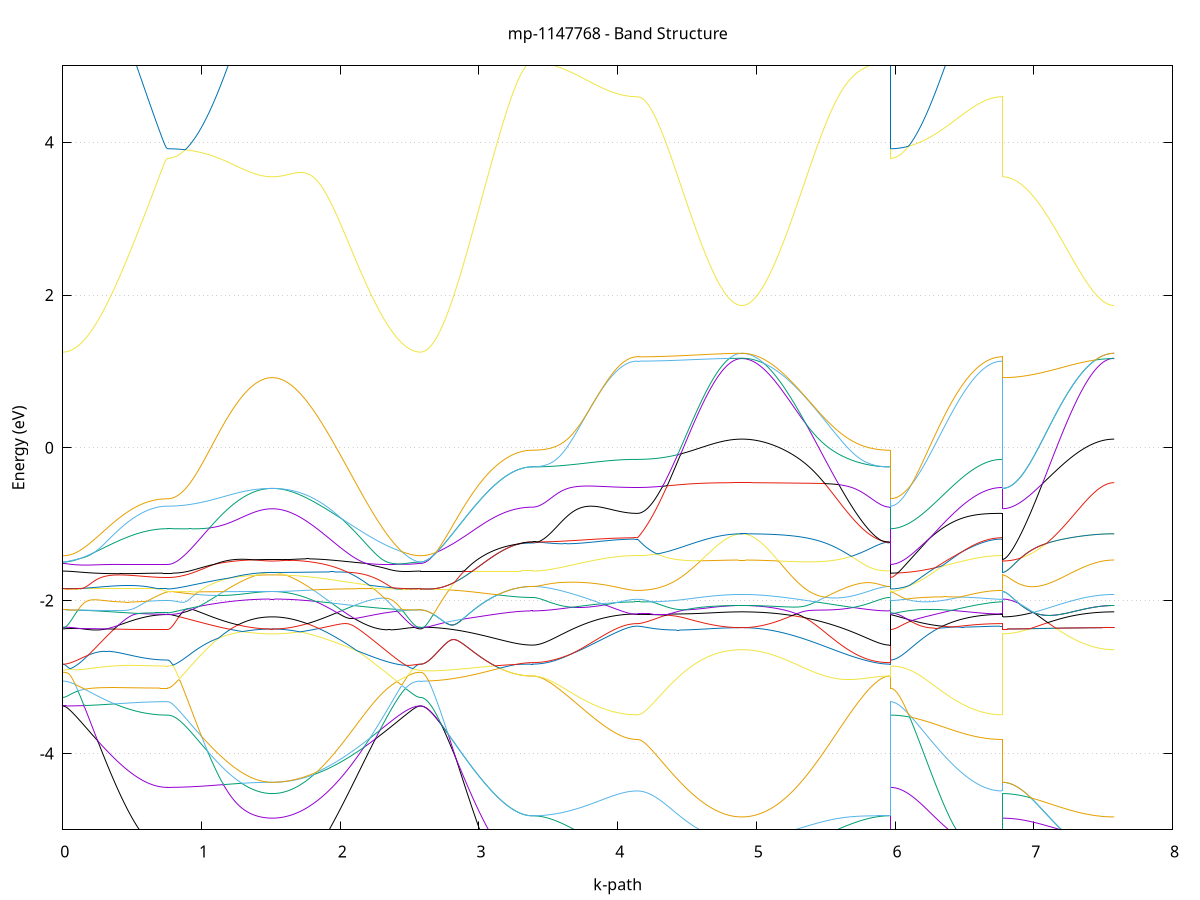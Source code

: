 set title 'mp-1147768 - Band Structure'
set xlabel 'k-path'
set ylabel 'Energy (eV)'
set grid y
set yrange [-5:5]
set terminal png size 800,600
set output 'mp-1147768_bands_gnuplot.png'
plot '-' using 1:2 with lines notitle, '-' using 1:2 with lines notitle, '-' using 1:2 with lines notitle, '-' using 1:2 with lines notitle, '-' using 1:2 with lines notitle, '-' using 1:2 with lines notitle, '-' using 1:2 with lines notitle, '-' using 1:2 with lines notitle, '-' using 1:2 with lines notitle, '-' using 1:2 with lines notitle, '-' using 1:2 with lines notitle, '-' using 1:2 with lines notitle, '-' using 1:2 with lines notitle, '-' using 1:2 with lines notitle, '-' using 1:2 with lines notitle, '-' using 1:2 with lines notitle, '-' using 1:2 with lines notitle, '-' using 1:2 with lines notitle, '-' using 1:2 with lines notitle, '-' using 1:2 with lines notitle, '-' using 1:2 with lines notitle, '-' using 1:2 with lines notitle, '-' using 1:2 with lines notitle, '-' using 1:2 with lines notitle, '-' using 1:2 with lines notitle, '-' using 1:2 with lines notitle, '-' using 1:2 with lines notitle, '-' using 1:2 with lines notitle, '-' using 1:2 with lines notitle, '-' using 1:2 with lines notitle, '-' using 1:2 with lines notitle, '-' using 1:2 with lines notitle, '-' using 1:2 with lines notitle, '-' using 1:2 with lines notitle, '-' using 1:2 with lines notitle, '-' using 1:2 with lines notitle, '-' using 1:2 with lines notitle, '-' using 1:2 with lines notitle, '-' using 1:2 with lines notitle, '-' using 1:2 with lines notitle, '-' using 1:2 with lines notitle, '-' using 1:2 with lines notitle, '-' using 1:2 with lines notitle, '-' using 1:2 with lines notitle, '-' using 1:2 with lines notitle, '-' using 1:2 with lines notitle, '-' using 1:2 with lines notitle, '-' using 1:2 with lines notitle, '-' using 1:2 with lines notitle, '-' using 1:2 with lines notitle, '-' using 1:2 with lines notitle, '-' using 1:2 with lines notitle, '-' using 1:2 with lines notitle, '-' using 1:2 with lines notitle, '-' using 1:2 with lines notitle, '-' using 1:2 with lines notitle, '-' using 1:2 with lines notitle, '-' using 1:2 with lines notitle, '-' using 1:2 with lines notitle, '-' using 1:2 with lines notitle, '-' using 1:2 with lines notitle, '-' using 1:2 with lines notitle, '-' using 1:2 with lines notitle, '-' using 1:2 with lines notitle
0.000000 -70.027523
0.009934 -70.027523
0.019869 -70.027523
0.029803 -70.027523
0.039738 -70.027523
0.049672 -70.027623
0.059607 -70.027623
0.069541 -70.027623
0.079476 -70.027523
0.089410 -70.027523
0.099345 -70.027523
0.109279 -70.027623
0.119214 -70.027623
0.129148 -70.027623
0.139083 -70.027623
0.149017 -70.027623
0.158952 -70.027523
0.168886 -70.027523
0.178821 -70.027523
0.188755 -70.027523
0.198690 -70.027523
0.208624 -70.027523
0.218559 -70.027523
0.228493 -70.027523
0.238428 -70.027523
0.248362 -70.027523
0.258296 -70.027523
0.268231 -70.027623
0.278165 -70.027523
0.288100 -70.027523
0.298034 -70.027523
0.307969 -70.027523
0.317903 -70.027523
0.327838 -70.027423
0.337772 -70.027423
0.347707 -70.027423
0.357641 -70.027423
0.367576 -70.027423
0.377510 -70.027423
0.387445 -70.027523
0.397379 -70.027523
0.407314 -70.027523
0.417248 -70.027523
0.427183 -70.027523
0.437117 -70.027523
0.447052 -70.027523
0.456986 -70.027523
0.466921 -70.027523
0.476855 -70.027523
0.486790 -70.027523
0.496724 -70.027523
0.506658 -70.027523
0.516593 -70.027523
0.526527 -70.027523
0.536462 -70.027623
0.546396 -70.027623
0.556331 -70.027523
0.566265 -70.027523
0.576200 -70.027523
0.586134 -70.027623
0.596069 -70.027623
0.606003 -70.027623
0.615938 -70.027623
0.625872 -70.027623
0.635807 -70.027623
0.645741 -70.027623
0.655676 -70.027623
0.665610 -70.027623
0.675545 -70.027623
0.685479 -70.027623
0.695414 -70.027623
0.705348 -70.027623
0.715283 -70.027623
0.725217 -70.027623
0.735152 -70.027623
0.745086 -70.027523
0.755020 -70.027523
0.755020 -70.027523
0.764955 -70.027523
0.774889 -70.027523
0.784824 -70.027623
0.794758 -70.027623
0.804693 -70.027623
0.814627 -70.027623
0.824562 -70.027523
0.834496 -70.027523
0.844431 -70.027523
0.854365 -70.027523
0.864300 -70.027523
0.874234 -70.027523
0.884169 -70.027523
0.894103 -70.027523
0.904038 -70.027523
0.913972 -70.027523
0.923907 -70.027523
0.933841 -70.027523
0.943776 -70.027523
0.953710 -70.027523
0.963645 -70.027623
0.973579 -70.027623
0.983514 -70.027623
0.993448 -70.027623
1.003382 -70.027623
1.013317 -70.027623
1.023251 -70.027623
1.033186 -70.027623
1.043120 -70.027623
1.053055 -70.027623
1.062989 -70.027623
1.072924 -70.027623
1.082858 -70.027523
1.092793 -70.027523
1.102727 -70.027523
1.112662 -70.027523
1.122596 -70.027523
1.132531 -70.027523
1.142465 -70.027523
1.152400 -70.027523
1.162334 -70.027423
1.172269 -70.027423
1.182203 -70.027423
1.192138 -70.027323
1.202072 -70.027323
1.212007 -70.027423
1.221941 -70.027423
1.231876 -70.027323
1.241810 -70.027323
1.251744 -70.027323
1.261679 -70.027323
1.271613 -70.027323
1.281548 -70.027323
1.291482 -70.027223
1.301417 -70.027223
1.311351 -70.027223
1.321286 -70.027223
1.331220 -70.027223
1.341155 -70.027223
1.351089 -70.027223
1.361024 -70.027223
1.370958 -70.027223
1.380893 -70.027123
1.390827 -70.027123
1.400762 -70.027123
1.410696 -70.027123
1.420631 -70.027123
1.430565 -70.027223
1.440500 -70.027223
1.450434 -70.027223
1.460369 -70.027223
1.470303 -70.027223
1.480238 -70.027223
1.490172 -70.027323
1.500106 -70.027323
1.510041 -70.027323
1.510041 -70.027323
1.520020 -70.027323
1.529999 -70.027323
1.539978 -70.027223
1.549957 -70.027223
1.559936 -70.027223
1.569915 -70.027223
1.579894 -70.027223
1.589874 -70.027223
1.599853 -70.027223
1.609832 -70.027223
1.619811 -70.027223
1.629790 -70.027223
1.639769 -70.027123
1.649748 -70.027123
1.659727 -70.027123
1.669706 -70.027123
1.679685 -70.027123
1.689664 -70.027223
1.699643 -70.027223
1.709622 -70.027323
1.719601 -70.027323
1.729580 -70.027323
1.739560 -70.027323
1.749539 -70.027323
1.759518 -70.027323
1.769497 -70.027323
1.779476 -70.027323
1.789455 -70.027223
1.799434 -70.027223
1.809413 -70.027323
1.819392 -70.027323
1.829371 -70.027323
1.839350 -70.027323
1.849329 -70.027323
1.859308 -70.027323
1.869287 -70.027423
1.879266 -70.027423
1.889246 -70.027423
1.899225 -70.027423
1.909204 -70.027423
1.919183 -70.027423
1.929162 -70.027523
1.939141 -70.027523
1.949120 -70.027523
1.959099 -70.027523
1.969078 -70.027523
1.979057 -70.027523
1.989036 -70.027523
1.999015 -70.027523
2.008994 -70.027523
2.018973 -70.027523
2.028952 -70.027523
2.038932 -70.027523
2.048911 -70.027623
2.058890 -70.027623
2.068869 -70.027623
2.078848 -70.027623
2.088827 -70.027523
2.098806 -70.027523
2.108785 -70.027523
2.118764 -70.027623
2.128743 -70.027623
2.138722 -70.027623
2.148701 -70.027623
2.158680 -70.027523
2.168659 -70.027523
2.178638 -70.027523
2.188618 -70.027623
2.198597 -70.027523
2.208576 -70.027523
2.218555 -70.027523
2.228534 -70.027523
2.238513 -70.027523
2.248492 -70.027723
2.258471 -70.027723
2.268450 -70.027723
2.278429 -70.027723
2.288408 -70.027723
2.298387 -70.027723
2.308366 -70.027723
2.318345 -70.027723
2.328324 -70.027623
2.338304 -70.027623
2.348283 -70.027623
2.358262 -70.027623
2.368241 -70.027623
2.378220 -70.027623
2.388199 -70.027623
2.398178 -70.027623
2.408157 -70.027623
2.418136 -70.027623
2.428115 -70.027523
2.438094 -70.027523
2.448073 -70.027523
2.458052 -70.027523
2.468031 -70.027523
2.478010 -70.027523
2.487990 -70.027523
2.497969 -70.027523
2.507948 -70.027523
2.517927 -70.027623
2.527906 -70.027623
2.537885 -70.027523
2.547864 -70.027523
2.557843 -70.027523
2.567822 -70.027523
2.577801 -70.027523
2.577801 -70.027523
2.587778 -70.027523
2.597754 -70.027523
2.607731 -70.027723
2.617707 -70.027723
2.627684 -70.027723
2.637660 -70.027723
2.647637 -70.027723
2.657613 -70.027623
2.667590 -70.027623
2.677566 -70.027523
2.687543 -70.027623
2.697519 -70.027623
2.707496 -70.027823
2.717472 -70.027823
2.727449 -70.027823
2.737425 -70.027823
2.747402 -70.028023
2.757378 -70.027923
2.767355 -70.027723
2.777331 -70.027723
2.787308 -70.027723
2.797284 -70.027723
2.807261 -70.027723
2.817237 -70.027723
2.827214 -70.027723
2.837190 -70.027723
2.847167 -70.027723
2.857143 -70.027523
2.867120 -70.027523
2.877096 -70.027523
2.887073 -70.027423
2.897049 -70.027423
2.907026 -70.027423
2.917002 -70.027423
2.926979 -70.027423
2.936955 -70.027423
2.946932 -70.027423
2.956908 -70.027323
2.966885 -70.027323
2.976861 -70.027323
2.986838 -70.027423
2.996814 -70.027423
3.006791 -70.027423
3.016767 -70.027423
3.026744 -70.027523
3.036720 -70.027523
3.046697 -70.027523
3.056673 -70.027523
3.066650 -70.027523
3.076626 -70.027523
3.086603 -70.027623
3.096579 -70.027623
3.106556 -70.027623
3.116532 -70.027623
3.126509 -70.027723
3.136486 -70.027723
3.146462 -70.027723
3.156439 -70.027723
3.166415 -70.027723
3.176392 -70.027723
3.186368 -70.027723
3.196345 -70.027723
3.206321 -70.027723
3.216298 -70.027723
3.226274 -70.027623
3.236251 -70.027823
3.246227 -70.027823
3.256204 -70.027823
3.266180 -70.027823
3.276157 -70.027823
3.286133 -70.027723
3.296110 -70.027723
3.306086 -70.027723
3.316063 -70.027723
3.326039 -70.027723
3.336016 -70.027623
3.345992 -70.027623
3.355969 -70.027623
3.365945 -70.027823
3.375922 -70.027823
3.385898 -70.027823
3.385898 -70.027823
3.395833 -70.027823
3.405767 -70.027823
3.415702 -70.027823
3.425636 -70.027723
3.435571 -70.027823
3.445505 -70.027723
3.455440 -70.027723
3.465374 -70.027723
3.475308 -70.027723
3.485243 -70.027723
3.495177 -70.027623
3.505112 -70.027723
3.515046 -70.027723
3.524981 -70.027723
3.534915 -70.027723
3.544850 -70.027723
3.554784 -70.027723
3.564719 -70.027723
3.574653 -70.027723
3.584588 -70.027723
3.594522 -70.027723
3.604457 -70.027723
3.614391 -70.027723
3.624326 -70.027723
3.634260 -70.027723
3.644195 -70.027723
3.654129 -70.027723
3.664064 -70.027723
3.673998 -70.027723
3.683933 -70.027823
3.693867 -70.027823
3.703802 -70.027823
3.713736 -70.027823
3.723670 -70.027823
3.733605 -70.027823
3.743539 -70.027723
3.753474 -70.027723
3.763408 -70.027723
3.773343 -70.027723
3.783277 -70.027723
3.793212 -70.027723
3.803146 -70.027823
3.813081 -70.027823
3.823015 -70.027823
3.832950 -70.027823
3.842884 -70.027823
3.852819 -70.027823
3.862753 -70.027823
3.872688 -70.027823
3.882622 -70.027823
3.892557 -70.027823
3.902491 -70.027823
3.912426 -70.027823
3.922360 -70.027823
3.932295 -70.027823
3.942229 -70.027923
3.952164 -70.027923
3.962098 -70.027923
3.972032 -70.027823
3.981967 -70.027823
3.991901 -70.027923
4.001836 -70.027923
4.011770 -70.027923
4.021705 -70.027923
4.031639 -70.027923
4.041574 -70.028023
4.051508 -70.028023
4.061443 -70.028023
4.071377 -70.027923
4.081312 -70.028023
4.091246 -70.027923
4.101181 -70.027923
4.111115 -70.027923
4.121050 -70.027923
4.130984 -70.027923
4.140919 -70.027923
4.140919 -70.027923
4.150853 -70.028023
4.160788 -70.028023
4.170722 -70.028023
4.180657 -70.028023
4.190591 -70.028023
4.200526 -70.027923
4.210460 -70.027923
4.220394 -70.027823
4.230329 -70.027823
4.240263 -70.027923
4.250198 -70.027923
4.260132 -70.027923
4.270067 -70.027923
4.280001 -70.027923
4.289936 -70.027923
4.299870 -70.027823
4.309805 -70.027923
4.319739 -70.027923
4.329674 -70.027923
4.339608 -70.027923
4.349543 -70.027923
4.359477 -70.027923
4.369412 -70.027923
4.379346 -70.027923
4.389281 -70.027923
4.399215 -70.027923
4.409150 -70.027923
4.419084 -70.027923
4.429019 -70.028023
4.438953 -70.028023
4.448888 -70.028023
4.458822 -70.028023
4.468756 -70.028023
4.478691 -70.028023
4.488625 -70.028023
4.498560 -70.028023
4.508494 -70.028023
4.518429 -70.028023
4.528363 -70.028023
4.538298 -70.028023
4.548232 -70.028023
4.558167 -70.028023
4.568101 -70.027923
4.578036 -70.027923
4.587970 -70.027923
4.597905 -70.027923
4.607839 -70.027923
4.617774 -70.027923
4.627708 -70.028023
4.637643 -70.028023
4.647577 -70.028023
4.657512 -70.028023
4.667446 -70.027923
4.677381 -70.027823
4.687315 -70.027823
4.697250 -70.027823
4.707184 -70.027823
4.717118 -70.027823
4.727053 -70.027823
4.736987 -70.027823
4.746922 -70.027923
4.756856 -70.027923
4.766791 -70.027923
4.776725 -70.027923
4.786660 -70.027923
4.796594 -70.027923
4.806529 -70.027923
4.816463 -70.027923
4.826398 -70.027923
4.836332 -70.027923
4.846267 -70.027923
4.856201 -70.028023
4.866136 -70.028023
4.876070 -70.028023
4.886005 -70.028023
4.895939 -70.028023
4.895939 -70.028023
4.905918 -70.028023
4.915897 -70.028023
4.925876 -70.028023
4.935855 -70.028023
4.945834 -70.028023
4.955814 -70.027923
4.965793 -70.027923
4.975772 -70.027923
4.985751 -70.027923
4.995730 -70.027923
5.005709 -70.027923
5.015688 -70.027923
5.025667 -70.027923
5.035646 -70.027923
5.045625 -70.027923
5.055604 -70.027923
5.065583 -70.027923
5.075562 -70.027823
5.085541 -70.027823
5.095520 -70.027923
5.105500 -70.027923
5.115479 -70.027923
5.125458 -70.028023
5.135437 -70.027923
5.145416 -70.027923
5.155395 -70.027923
5.165374 -70.027923
5.175353 -70.027923
5.185332 -70.028023
5.195311 -70.028023
5.205290 -70.028023
5.215269 -70.028023
5.225248 -70.028023
5.235227 -70.028023
5.245206 -70.028023
5.255186 -70.028023
5.265165 -70.028023
5.275144 -70.028023
5.285123 -70.027923
5.295102 -70.028023
5.305081 -70.028023
5.315060 -70.028023
5.325039 -70.028023
5.335018 -70.028023
5.344997 -70.028023
5.354976 -70.028023
5.364955 -70.028023
5.374934 -70.028023
5.384913 -70.027923
5.394892 -70.027923
5.404872 -70.027923
5.414851 -70.027923
5.424830 -70.027923
5.434809 -70.027923
5.444788 -70.027923
5.454767 -70.027923
5.464746 -70.027823
5.474725 -70.027923
5.484704 -70.027823
5.494683 -70.027823
5.504662 -70.027823
5.514641 -70.027823
5.524620 -70.027823
5.534599 -70.027823
5.544579 -70.027823
5.554558 -70.027823
5.564537 -70.027823
5.574516 -70.027823
5.584495 -70.027823
5.594474 -70.027823
5.604453 -70.027823
5.614432 -70.027823
5.624411 -70.027823
5.634390 -70.027823
5.644369 -70.027823
5.654348 -70.027823
5.664327 -70.027823
5.674306 -70.027823
5.684285 -70.027823
5.694265 -70.027823
5.704244 -70.027823
5.714223 -70.027823
5.724202 -70.027823
5.734181 -70.027823
5.744160 -70.027823
5.754139 -70.027723
5.764118 -70.027723
5.774097 -70.027823
5.784076 -70.027823
5.794055 -70.027823
5.804034 -70.027823
5.814013 -70.027823
5.823992 -70.027723
5.833971 -70.027723
5.843951 -70.027723
5.853930 -70.027723
5.863909 -70.027723
5.873888 -70.027823
5.883867 -70.027823
5.893846 -70.027723
5.903825 -70.027723
5.913804 -70.027723
5.923783 -70.027723
5.933762 -70.027823
5.943741 -70.027823
5.953720 -70.027823
5.963699 -70.027823
5.963699 -70.027523
5.973676 -70.027623
5.983652 -70.027623
5.993629 -70.027623
6.003605 -70.027623
6.013582 -70.027423
6.023558 -70.027523
6.033535 -70.027523
6.043511 -70.027523
6.053488 -70.027523
6.063464 -70.027523
6.073441 -70.027523
6.083417 -70.027523
6.093394 -70.027523
6.103370 -70.027523
6.113347 -70.027523
6.123323 -70.027523
6.133300 -70.027523
6.143276 -70.027523
6.153253 -70.027523
6.163229 -70.027523
6.173206 -70.027523
6.183182 -70.027523
6.193159 -70.027523
6.203135 -70.027523
6.213112 -70.027423
6.223088 -70.027623
6.233065 -70.027623
6.243042 -70.027423
6.253018 -70.027423
6.262995 -70.027423
6.272971 -70.027423
6.282948 -70.027623
6.292924 -70.027623
6.302901 -70.027623
6.312877 -70.027523
6.322854 -70.027623
6.332830 -70.027723
6.342807 -70.027723
6.352783 -70.027623
6.362760 -70.027623
6.372736 -70.027523
6.382713 -70.027523
6.392689 -70.027623
6.402666 -70.027623
6.412642 -70.027723
6.422619 -70.027723
6.432595 -70.027723
6.442572 -70.027723
6.452548 -70.027723
6.462525 -70.027723
6.472501 -70.027723
6.482478 -70.027723
6.492454 -70.027723
6.502431 -70.027723
6.512407 -70.027723
6.522384 -70.027723
6.532360 -70.027723
6.542337 -70.027823
6.552313 -70.027823
6.562290 -70.027823
6.572266 -70.027823
6.582243 -70.027723
6.592219 -70.027723
6.602196 -70.027723
6.612172 -70.027723
6.622149 -70.027723
6.632125 -70.027723
6.642102 -70.027823
6.652078 -70.027923
6.662055 -70.027923
6.672031 -70.027923
6.682008 -70.027923
6.691984 -70.027823
6.701961 -70.027823
6.711937 -70.027923
6.721914 -70.027923
6.731890 -70.027923
6.741867 -70.027923
6.751843 -70.028023
6.761820 -70.028023
6.771796 -70.027923
6.771796 -70.027323
6.781773 -70.027323
6.791749 -70.027223
6.801726 -70.027223
6.811702 -70.027223
6.821679 -70.027223
6.831655 -70.027223
6.841632 -70.027223
6.851608 -70.027323
6.861585 -70.027323
6.871561 -70.027323
6.881538 -70.027223
6.891514 -70.027223
6.901491 -70.027023
6.911467 -70.027023
6.921444 -70.027023
6.931420 -70.027023
6.941397 -70.027023
6.951373 -70.027123
6.961350 -70.027323
6.971326 -70.027323
6.981303 -70.027323
6.991279 -70.027323
7.001256 -70.027423
7.011232 -70.027523
7.021209 -70.027523
7.031185 -70.027523
7.041162 -70.027523
7.051139 -70.027523
7.061115 -70.027723
7.071092 -70.027723
7.081068 -70.027723
7.091045 -70.027723
7.101021 -70.027623
7.110998 -70.027623
7.120974 -70.027623
7.130951 -70.027623
7.140927 -70.027723
7.150904 -70.027723
7.160880 -70.027723
7.170857 -70.027723
7.180833 -70.027723
7.190810 -70.027723
7.200786 -70.027723
7.210763 -70.027723
7.220739 -70.027823
7.230716 -70.027823
7.240692 -70.027923
7.250669 -70.027823
7.260645 -70.027823
7.270622 -70.028023
7.280598 -70.028023
7.290575 -70.028023
7.300551 -70.028023
7.310528 -70.028023
7.320504 -70.028123
7.330481 -70.028123
7.340457 -70.028123
7.350434 -70.028123
7.360410 -70.028123
7.370387 -70.028123
7.380363 -70.028123
7.390340 -70.028123
7.400316 -70.028223
7.410293 -70.028223
7.420269 -70.028123
7.430246 -70.028123
7.440222 -70.028123
7.450199 -70.028123
7.460175 -70.028123
7.470152 -70.027823
7.480128 -70.027823
7.490105 -70.027823
7.500081 -70.027923
7.510058 -70.027923
7.520034 -70.027923
7.530011 -70.027923
7.539987 -70.027923
7.549964 -70.027923
7.559940 -70.028023
7.569917 -70.028023
7.579893 -70.028023
e
0.000000 -69.940823
0.009934 -69.940823
0.019869 -69.940823
0.029803 -69.940823
0.039738 -69.940823
0.049672 -69.940823
0.059607 -69.940823
0.069541 -69.940823
0.079476 -69.940823
0.089410 -69.940823
0.099345 -69.940723
0.109279 -69.940723
0.119214 -69.940723
0.129148 -69.940723
0.139083 -69.940723
0.149017 -69.940723
0.158952 -69.940823
0.168886 -69.940823
0.178821 -69.940723
0.188755 -69.940723
0.198690 -69.940723
0.208624 -69.940723
0.218559 -69.940723
0.228493 -69.940723
0.238428 -69.940723
0.248362 -69.940723
0.258296 -69.940723
0.268231 -69.940723
0.278165 -69.940723
0.288100 -69.940723
0.298034 -69.940723
0.307969 -69.940723
0.317903 -69.940823
0.327838 -69.940823
0.337772 -69.940823
0.347707 -69.940823
0.357641 -69.940823
0.367576 -69.940823
0.377510 -69.940823
0.387445 -69.940823
0.397379 -69.940923
0.407314 -69.940923
0.417248 -69.940923
0.427183 -69.940923
0.437117 -69.940923
0.447052 -69.940923
0.456986 -69.940923
0.466921 -69.940923
0.476855 -69.940923
0.486790 -69.940923
0.496724 -69.940923
0.506658 -69.940923
0.516593 -69.940923
0.526527 -69.940923
0.536462 -69.940923
0.546396 -69.940923
0.556331 -69.940923
0.566265 -69.940923
0.576200 -69.940923
0.586134 -69.940923
0.596069 -69.940823
0.606003 -69.940823
0.615938 -69.940823
0.625872 -69.940823
0.635807 -69.940823
0.645741 -69.940823
0.655676 -69.940823
0.665610 -69.940823
0.675545 -69.940823
0.685479 -69.940823
0.695414 -69.940823
0.705348 -69.940923
0.715283 -69.940923
0.725217 -69.940923
0.735152 -69.940923
0.745086 -69.940823
0.755020 -69.941023
0.755020 -69.941023
0.764955 -69.940923
0.774889 -69.940923
0.784824 -69.940923
0.794758 -69.940823
0.804693 -69.940823
0.814627 -69.940823
0.824562 -69.940723
0.834496 -69.940723
0.844431 -69.940723
0.854365 -69.940823
0.864300 -69.940823
0.874234 -69.940823
0.884169 -69.940823
0.894103 -69.940823
0.904038 -69.940823
0.913972 -69.940923
0.923907 -69.940823
0.933841 -69.940823
0.943776 -69.940923
0.953710 -69.940923
0.963645 -69.940923
0.973579 -69.940923
0.983514 -69.940923
0.993448 -69.940923
1.003382 -69.940923
1.013317 -69.940923
1.023251 -69.940923
1.033186 -69.941023
1.043120 -69.941023
1.053055 -69.940923
1.062989 -69.940923
1.072924 -69.940923
1.082858 -69.940923
1.092793 -69.940923
1.102727 -69.940923
1.112662 -69.940923
1.122596 -69.940823
1.132531 -69.940823
1.142465 -69.940823
1.152400 -69.940823
1.162334 -69.940723
1.172269 -69.940723
1.182203 -69.940623
1.192138 -69.940623
1.202072 -69.940623
1.212007 -69.940623
1.221941 -69.940623
1.231876 -69.940623
1.241810 -69.940623
1.251744 -69.940623
1.261679 -69.940523
1.271613 -69.940523
1.281548 -69.940523
1.291482 -69.940523
1.301417 -69.940523
1.311351 -69.940523
1.321286 -69.940523
1.331220 -69.940523
1.341155 -69.940523
1.351089 -69.940523
1.361024 -69.940523
1.370958 -69.940523
1.380893 -69.940423
1.390827 -69.940423
1.400762 -69.940423
1.410696 -69.940523
1.420631 -69.940523
1.430565 -69.940523
1.440500 -69.940523
1.450434 -69.940523
1.460369 -69.940523
1.470303 -69.940523
1.480238 -69.940623
1.490172 -69.940623
1.500106 -69.940623
1.510041 -69.940623
1.510041 -69.940623
1.520020 -69.940623
1.529999 -69.940623
1.539978 -69.940523
1.549957 -69.940523
1.559936 -69.940523
1.569915 -69.940523
1.579894 -69.940523
1.589874 -69.940523
1.599853 -69.940523
1.609832 -69.940523
1.619811 -69.940523
1.629790 -69.940523
1.639769 -69.940423
1.649748 -69.940423
1.659727 -69.940423
1.669706 -69.940423
1.679685 -69.940423
1.689664 -69.940623
1.699643 -69.940623
1.709622 -69.940623
1.719601 -69.940623
1.729580 -69.940623
1.739560 -69.940623
1.749539 -69.940623
1.759518 -69.940623
1.769497 -69.940623
1.779476 -69.940723
1.789455 -69.940723
1.799434 -69.940723
1.809413 -69.940623
1.819392 -69.940623
1.829371 -69.940623
1.839350 -69.940623
1.849329 -69.940623
1.859308 -69.940623
1.869287 -69.940623
1.879266 -69.940623
1.889246 -69.940723
1.899225 -69.940723
1.909204 -69.940823
1.919183 -69.940823
1.929162 -69.940923
1.939141 -69.940923
1.949120 -69.940923
1.959099 -69.940823
1.969078 -69.940823
1.979057 -69.940823
1.989036 -69.940823
1.999015 -69.940823
2.008994 -69.940723
2.018973 -69.940723
2.028952 -69.940823
2.038932 -69.940823
2.048911 -69.940823
2.058890 -69.940823
2.068869 -69.940823
2.078848 -69.940823
2.088827 -69.940823
2.098806 -69.940823
2.108785 -69.940823
2.118764 -69.940823
2.128743 -69.940823
2.138722 -69.940823
2.148701 -69.940823
2.158680 -69.940823
2.168659 -69.940723
2.178638 -69.940723
2.188618 -69.940723
2.198597 -69.940723
2.208576 -69.940723
2.218555 -69.940723
2.228534 -69.940723
2.238513 -69.940823
2.248492 -69.940823
2.258471 -69.940823
2.268450 -69.940823
2.278429 -69.940823
2.288408 -69.940823
2.298387 -69.940823
2.308366 -69.940823
2.318345 -69.940823
2.328324 -69.940723
2.338304 -69.940723
2.348283 -69.940723
2.358262 -69.940723
2.368241 -69.940723
2.378220 -69.940723
2.388199 -69.940723
2.398178 -69.940823
2.408157 -69.940823
2.418136 -69.940823
2.428115 -69.940823
2.438094 -69.940823
2.448073 -69.940823
2.458052 -69.940823
2.468031 -69.940823
2.478010 -69.940823
2.487990 -69.940823
2.497969 -69.940823
2.507948 -69.940823
2.517927 -69.940823
2.527906 -69.940823
2.537885 -69.940823
2.547864 -69.940823
2.557843 -69.940823
2.567822 -69.940823
2.577801 -69.940823
2.577801 -69.940823
2.587778 -69.940823
2.597754 -69.940823
2.607731 -69.940823
2.617707 -69.940823
2.627684 -69.940823
2.637660 -69.940823
2.647637 -69.940823
2.657613 -69.940723
2.667590 -69.940723
2.677566 -69.940723
2.687543 -69.940823
2.697519 -69.940823
2.707496 -69.940823
2.717472 -69.940823
2.727449 -69.940823
2.737425 -69.940823
2.747402 -69.940823
2.757378 -69.940823
2.767355 -69.940823
2.777331 -69.940823
2.787308 -69.940823
2.797284 -69.940823
2.807261 -69.940823
2.817237 -69.940823
2.827214 -69.940823
2.837190 -69.940823
2.847167 -69.940723
2.857143 -69.940723
2.867120 -69.940723
2.877096 -69.940723
2.887073 -69.940623
2.897049 -69.940623
2.907026 -69.940623
2.917002 -69.940623
2.926979 -69.940623
2.936955 -69.940623
2.946932 -69.940623
2.956908 -69.940623
2.966885 -69.940623
2.976861 -69.940623
2.986838 -69.940623
2.996814 -69.940623
3.006791 -69.940623
3.016767 -69.940623
3.026744 -69.940523
3.036720 -69.940523
3.046697 -69.940523
3.056673 -69.940523
3.066650 -69.940523
3.076626 -69.940523
3.086603 -69.940523
3.096579 -69.940523
3.106556 -69.940523
3.116532 -69.940523
3.126509 -69.940523
3.136486 -69.940523
3.146462 -69.940523
3.156439 -69.940523
3.166415 -69.940523
3.176392 -69.940523
3.186368 -69.940523
3.196345 -69.940623
3.206321 -69.940623
3.216298 -69.940623
3.226274 -69.940623
3.236251 -69.940723
3.246227 -69.940623
3.256204 -69.940623
3.266180 -69.940623
3.276157 -69.940623
3.286133 -69.940623
3.296110 -69.940623
3.306086 -69.940523
3.316063 -69.940523
3.326039 -69.940523
3.336016 -69.940523
3.345992 -69.940523
3.355969 -69.940523
3.365945 -69.940523
3.375922 -69.940523
3.385898 -69.940523
3.385898 -69.940523
3.395833 -69.940523
3.405767 -69.940523
3.415702 -69.940523
3.425636 -69.940623
3.435571 -69.940623
3.445505 -69.940623
3.455440 -69.940623
3.465374 -69.940723
3.475308 -69.940623
3.485243 -69.940623
3.495177 -69.940623
3.505112 -69.940623
3.515046 -69.940623
3.524981 -69.940623
3.534915 -69.940623
3.544850 -69.940623
3.554784 -69.940523
3.564719 -69.940523
3.574653 -69.940623
3.584588 -69.940623
3.594522 -69.940623
3.604457 -69.940623
3.614391 -69.940623
3.624326 -69.940623
3.634260 -69.940623
3.644195 -69.940623
3.654129 -69.940623
3.664064 -69.940623
3.673998 -69.940723
3.683933 -69.940723
3.693867 -69.940723
3.703802 -69.940723
3.713736 -69.940723
3.723670 -69.940723
3.733605 -69.940723
3.743539 -69.940723
3.753474 -69.940723
3.763408 -69.940723
3.773343 -69.940623
3.783277 -69.940523
3.793212 -69.940523
3.803146 -69.940523
3.813081 -69.940623
3.823015 -69.940623
3.832950 -69.940723
3.842884 -69.940623
3.852819 -69.940623
3.862753 -69.940723
3.872688 -69.940723
3.882622 -69.940723
3.892557 -69.940723
3.902491 -69.940723
3.912426 -69.940823
3.922360 -69.940823
3.932295 -69.940823
3.942229 -69.940923
3.952164 -69.940923
3.962098 -69.940923
3.972032 -69.940923
3.981967 -69.941023
3.991901 -69.941123
4.001836 -69.941123
4.011770 -69.941123
4.021705 -69.941123
4.031639 -69.941023
4.041574 -69.941123
4.051508 -69.941123
4.061443 -69.941123
4.071377 -69.941123
4.081312 -69.941123
4.091246 -69.940923
4.101181 -69.940923
4.111115 -69.940923
4.121050 -69.940923
4.130984 -69.940923
4.140919 -69.941023
4.140919 -69.941023
4.150853 -69.941023
4.160788 -69.941023
4.170722 -69.940923
4.180657 -69.940923
4.190591 -69.940923
4.200526 -69.940923
4.210460 -69.940923
4.220394 -69.940923
4.230329 -69.940923
4.240263 -69.940923
4.250198 -69.940923
4.260132 -69.940923
4.270067 -69.940923
4.280001 -69.940923
4.289936 -69.940923
4.299870 -69.940923
4.309805 -69.941023
4.319739 -69.941023
4.329674 -69.941123
4.339608 -69.941123
4.349543 -69.941123
4.359477 -69.941123
4.369412 -69.941123
4.379346 -69.941123
4.389281 -69.941023
4.399215 -69.941023
4.409150 -69.941023
4.419084 -69.941123
4.429019 -69.941123
4.438953 -69.941123
4.448888 -69.941023
4.458822 -69.941123
4.468756 -69.941123
4.478691 -69.941123
4.488625 -69.941023
4.498560 -69.941023
4.508494 -69.941023
4.518429 -69.941023
4.528363 -69.941023
4.538298 -69.941023
4.548232 -69.941023
4.558167 -69.941023
4.568101 -69.941023
4.578036 -69.941023
4.587970 -69.941023
4.597905 -69.941023
4.607839 -69.941023
4.617774 -69.941023
4.627708 -69.941023
4.637643 -69.941023
4.647577 -69.941023
4.657512 -69.941023
4.667446 -69.941023
4.677381 -69.941023
4.687315 -69.941023
4.697250 -69.941023
4.707184 -69.941023
4.717118 -69.941023
4.727053 -69.941023
4.736987 -69.941023
4.746922 -69.941023
4.756856 -69.941023
4.766791 -69.941023
4.776725 -69.940923
4.786660 -69.940923
4.796594 -69.940923
4.806529 -69.940923
4.816463 -69.940923
4.826398 -69.940923
4.836332 -69.940923
4.846267 -69.940923
4.856201 -69.941023
4.866136 -69.941023
4.876070 -69.941023
4.886005 -69.941023
4.895939 -69.941023
4.895939 -69.941023
4.905918 -69.941023
4.915897 -69.941023
4.925876 -69.941023
4.935855 -69.941023
4.945834 -69.941023
4.955814 -69.940923
4.965793 -69.940923
4.975772 -69.940923
4.985751 -69.940923
4.995730 -69.941023
5.005709 -69.940923
5.015688 -69.940923
5.025667 -69.940823
5.035646 -69.940823
5.045625 -69.940923
5.055604 -69.940923
5.065583 -69.940823
5.075562 -69.940823
5.085541 -69.940823
5.095520 -69.940823
5.105500 -69.940923
5.115479 -69.940923
5.125458 -69.940923
5.135437 -69.940823
5.145416 -69.940823
5.155395 -69.940823
5.165374 -69.940823
5.175353 -69.940823
5.185332 -69.940923
5.195311 -69.940823
5.205290 -69.940823
5.215269 -69.940923
5.225248 -69.941023
5.235227 -69.941023
5.245206 -69.941023
5.255186 -69.941023
5.265165 -69.941023
5.275144 -69.941023
5.285123 -69.940923
5.295102 -69.940923
5.305081 -69.940823
5.315060 -69.940823
5.325039 -69.940823
5.335018 -69.940823
5.344997 -69.940823
5.354976 -69.940823
5.364955 -69.940723
5.374934 -69.940723
5.384913 -69.940723
5.394892 -69.940623
5.404872 -69.940623
5.414851 -69.940823
5.424830 -69.940723
5.434809 -69.940623
5.444788 -69.940623
5.454767 -69.940623
5.464746 -69.940623
5.474725 -69.940723
5.484704 -69.940723
5.494683 -69.940723
5.504662 -69.940723
5.514641 -69.940623
5.524620 -69.940623
5.534599 -69.940623
5.544579 -69.940623
5.554558 -69.940623
5.564537 -69.940623
5.574516 -69.940623
5.584495 -69.940623
5.594474 -69.940623
5.604453 -69.940623
5.614432 -69.940623
5.624411 -69.940723
5.634390 -69.940723
5.644369 -69.940723
5.654348 -69.940723
5.664327 -69.940723
5.674306 -69.940723
5.684285 -69.940823
5.694265 -69.940823
5.704244 -69.940823
5.714223 -69.940823
5.724202 -69.940823
5.734181 -69.940723
5.744160 -69.940723
5.754139 -69.940723
5.764118 -69.940723
5.774097 -69.940723
5.784076 -69.940723
5.794055 -69.940723
5.804034 -69.940723
5.814013 -69.940723
5.823992 -69.940723
5.833971 -69.940623
5.843951 -69.940623
5.853930 -69.940723
5.863909 -69.940723
5.873888 -69.940723
5.883867 -69.940723
5.893846 -69.940623
5.903825 -69.940623
5.913804 -69.940523
5.923783 -69.940623
5.933762 -69.940523
5.943741 -69.940523
5.953720 -69.940523
5.963699 -69.940523
5.963699 -69.941023
5.973676 -69.940923
5.983652 -69.940923
5.993629 -69.940923
6.003605 -69.940923
6.013582 -69.940823
6.023558 -69.940823
6.033535 -69.940823
6.043511 -69.940823
6.053488 -69.940823
6.063464 -69.940823
6.073441 -69.940823
6.083417 -69.940723
6.093394 -69.940823
6.103370 -69.940823
6.113347 -69.940823
6.123323 -69.940823
6.133300 -69.940823
6.143276 -69.940823
6.153253 -69.940823
6.163229 -69.940823
6.173206 -69.940823
6.183182 -69.940823
6.193159 -69.940823
6.203135 -69.940823
6.213112 -69.940823
6.223088 -69.940823
6.233065 -69.940823
6.243042 -69.940723
6.253018 -69.940723
6.262995 -69.940623
6.272971 -69.940623
6.282948 -69.940723
6.292924 -69.940723
6.302901 -69.940723
6.312877 -69.940723
6.322854 -69.940723
6.332830 -69.940823
6.342807 -69.940823
6.352783 -69.940823
6.362760 -69.940823
6.372736 -69.940823
6.382713 -69.940823
6.392689 -69.940823
6.402666 -69.940923
6.412642 -69.940923
6.422619 -69.940923
6.432595 -69.940923
6.442572 -69.940923
6.452548 -69.940923
6.462525 -69.940923
6.472501 -69.940923
6.482478 -69.940923
6.492454 -69.940923
6.502431 -69.940923
6.512407 -69.940923
6.522384 -69.940923
6.532360 -69.940923
6.542337 -69.941023
6.552313 -69.941023
6.562290 -69.941023
6.572266 -69.941023
6.582243 -69.940923
6.592219 -69.940923
6.602196 -69.941023
6.612172 -69.941023
6.622149 -69.941023
6.632125 -69.941023
6.642102 -69.941023
6.652078 -69.941023
6.662055 -69.941023
6.672031 -69.941023
6.682008 -69.941023
6.691984 -69.940923
6.701961 -69.940923
6.711937 -69.940923
6.721914 -69.940923
6.731890 -69.940923
6.741867 -69.940923
6.751843 -69.940923
6.761820 -69.941023
6.771796 -69.941023
6.771796 -69.940623
6.781773 -69.940623
6.791749 -69.940523
6.801726 -69.940523
6.811702 -69.940523
6.821679 -69.940523
6.831655 -69.940523
6.841632 -69.940523
6.851608 -69.940623
6.861585 -69.940623
6.871561 -69.940623
6.881538 -69.940523
6.891514 -69.940523
6.901491 -69.940523
6.911467 -69.940523
6.921444 -69.940423
6.931420 -69.940423
6.941397 -69.940423
6.951373 -69.940523
6.961350 -69.940623
6.971326 -69.940623
6.981303 -69.940623
6.991279 -69.940623
7.001256 -69.940723
7.011232 -69.940823
7.021209 -69.940723
7.031185 -69.940723
7.041162 -69.940623
7.051139 -69.940623
7.061115 -69.940623
7.071092 -69.940623
7.081068 -69.940623
7.091045 -69.940623
7.101021 -69.940623
7.110998 -69.940623
7.120974 -69.940623
7.130951 -69.940723
7.140927 -69.940723
7.150904 -69.940723
7.160880 -69.940723
7.170857 -69.940723
7.180833 -69.940723
7.190810 -69.940723
7.200786 -69.940723
7.210763 -69.940723
7.220739 -69.940723
7.230716 -69.940723
7.240692 -69.940823
7.250669 -69.940823
7.260645 -69.940823
7.270622 -69.940823
7.280598 -69.940823
7.290575 -69.940823
7.300551 -69.940823
7.310528 -69.940923
7.320504 -69.940923
7.330481 -69.940923
7.340457 -69.940923
7.350434 -69.940923
7.360410 -69.940923
7.370387 -69.940923
7.380363 -69.941023
7.390340 -69.941023
7.400316 -69.941023
7.410293 -69.941023
7.420269 -69.940923
7.430246 -69.940923
7.440222 -69.940923
7.450199 -69.940923
7.460175 -69.940923
7.470152 -69.940923
7.480128 -69.940923
7.490105 -69.940923
7.500081 -69.940923
7.510058 -69.940923
7.520034 -69.940923
7.530011 -69.940923
7.539987 -69.940923
7.549964 -69.940923
7.559940 -69.941023
7.569917 -69.941023
7.579893 -69.941023
e
0.000000 -69.940823
0.009934 -69.940823
0.019869 -69.940823
0.029803 -69.940823
0.039738 -69.940823
0.049672 -69.940823
0.059607 -69.940823
0.069541 -69.940823
0.079476 -69.940723
0.089410 -69.940723
0.099345 -69.940723
0.109279 -69.940723
0.119214 -69.940723
0.129148 -69.940723
0.139083 -69.940723
0.149017 -69.940723
0.158952 -69.940723
0.168886 -69.940723
0.178821 -69.940723
0.188755 -69.940723
0.198690 -69.940623
0.208624 -69.940623
0.218559 -69.940623
0.228493 -69.940623
0.238428 -69.940623
0.248362 -69.940523
0.258296 -69.940523
0.268231 -69.940523
0.278165 -69.940523
0.288100 -69.940523
0.298034 -69.940623
0.307969 -69.940623
0.317903 -69.940723
0.327838 -69.940723
0.337772 -69.940723
0.347707 -69.940723
0.357641 -69.940723
0.367576 -69.940723
0.377510 -69.940723
0.387445 -69.940823
0.397379 -69.940823
0.407314 -69.940723
0.417248 -69.940723
0.427183 -69.940723
0.437117 -69.940823
0.447052 -69.940723
0.456986 -69.940823
0.466921 -69.940823
0.476855 -69.940823
0.486790 -69.940823
0.496724 -69.940823
0.506658 -69.940823
0.516593 -69.940923
0.526527 -69.940923
0.536462 -69.940923
0.546396 -69.940923
0.556331 -69.940723
0.566265 -69.940723
0.576200 -69.940723
0.586134 -69.940723
0.596069 -69.940723
0.606003 -69.940623
0.615938 -69.940723
0.625872 -69.940723
0.635807 -69.940723
0.645741 -69.940723
0.655676 -69.940723
0.665610 -69.940623
0.675545 -69.940623
0.685479 -69.940623
0.695414 -69.940623
0.705348 -69.940723
0.715283 -69.940623
0.725217 -69.940623
0.735152 -69.940623
0.745086 -69.940623
0.755020 -69.940623
0.755020 -69.940623
0.764955 -69.940623
0.774889 -69.940623
0.784824 -69.940623
0.794758 -69.940623
0.804693 -69.940623
0.814627 -69.940623
0.824562 -69.940623
0.834496 -69.940623
0.844431 -69.940523
0.854365 -69.940623
0.864300 -69.940623
0.874234 -69.940623
0.884169 -69.940623
0.894103 -69.940623
0.904038 -69.940623
0.913972 -69.940623
0.923907 -69.940623
0.933841 -69.940623
0.943776 -69.940623
0.953710 -69.940623
0.963645 -69.940623
0.973579 -69.940623
0.983514 -69.940623
0.993448 -69.940623
1.003382 -69.940623
1.013317 -69.940623
1.023251 -69.940623
1.033186 -69.940623
1.043120 -69.940623
1.053055 -69.940623
1.062989 -69.940623
1.072924 -69.940623
1.082858 -69.940623
1.092793 -69.940623
1.102727 -69.940623
1.112662 -69.940623
1.122596 -69.940623
1.132531 -69.940623
1.142465 -69.940623
1.152400 -69.940623
1.162334 -69.940623
1.172269 -69.940623
1.182203 -69.940623
1.192138 -69.940523
1.202072 -69.940523
1.212007 -69.940623
1.221941 -69.940623
1.231876 -69.940623
1.241810 -69.940523
1.251744 -69.940523
1.261679 -69.940523
1.271613 -69.940523
1.281548 -69.940523
1.291482 -69.940523
1.301417 -69.940423
1.311351 -69.940423
1.321286 -69.940423
1.331220 -69.940423
1.341155 -69.940523
1.351089 -69.940523
1.361024 -69.940523
1.370958 -69.940523
1.380893 -69.940423
1.390827 -69.940423
1.400762 -69.940323
1.410696 -69.940323
1.420631 -69.940423
1.430565 -69.940423
1.440500 -69.940423
1.450434 -69.940423
1.460369 -69.940423
1.470303 -69.940423
1.480238 -69.940523
1.490172 -69.940623
1.500106 -69.940623
1.510041 -69.940623
1.510041 -69.940623
1.520020 -69.940623
1.529999 -69.940623
1.539978 -69.940523
1.549957 -69.940423
1.559936 -69.940423
1.569915 -69.940423
1.579894 -69.940523
1.589874 -69.940523
1.599853 -69.940423
1.609832 -69.940423
1.619811 -69.940523
1.629790 -69.940423
1.639769 -69.940423
1.649748 -69.940423
1.659727 -69.940423
1.669706 -69.940423
1.679685 -69.940423
1.689664 -69.940523
1.699643 -69.940523
1.709622 -69.940623
1.719601 -69.940623
1.729580 -69.940623
1.739560 -69.940623
1.749539 -69.940523
1.759518 -69.940523
1.769497 -69.940523
1.779476 -69.940423
1.789455 -69.940423
1.799434 -69.940423
1.809413 -69.940323
1.819392 -69.940323
1.829371 -69.940323
1.839350 -69.940323
1.849329 -69.940323
1.859308 -69.940323
1.869287 -69.940323
1.879266 -69.940323
1.889246 -69.940323
1.899225 -69.940323
1.909204 -69.940423
1.919183 -69.940423
1.929162 -69.940423
1.939141 -69.940423
1.949120 -69.940423
1.959099 -69.940423
1.969078 -69.940423
1.979057 -69.940423
1.989036 -69.940423
1.999015 -69.940423
2.008994 -69.940423
2.018973 -69.940423
2.028952 -69.940423
2.038932 -69.940423
2.048911 -69.940423
2.058890 -69.940423
2.068869 -69.940423
2.078848 -69.940423
2.088827 -69.940423
2.098806 -69.940423
2.108785 -69.940523
2.118764 -69.940623
2.128743 -69.940623
2.138722 -69.940623
2.148701 -69.940623
2.158680 -69.940623
2.168659 -69.940623
2.178638 -69.940623
2.188618 -69.940623
2.198597 -69.940623
2.208576 -69.940623
2.218555 -69.940623
2.228534 -69.940623
2.238513 -69.940723
2.248492 -69.940723
2.258471 -69.940723
2.268450 -69.940723
2.278429 -69.940723
2.288408 -69.940723
2.298387 -69.940723
2.308366 -69.940723
2.318345 -69.940723
2.328324 -69.940723
2.338304 -69.940723
2.348283 -69.940723
2.358262 -69.940623
2.368241 -69.940623
2.378220 -69.940723
2.388199 -69.940723
2.398178 -69.940823
2.408157 -69.940823
2.418136 -69.940823
2.428115 -69.940723
2.438094 -69.940723
2.448073 -69.940823
2.458052 -69.940823
2.468031 -69.940723
2.478010 -69.940723
2.487990 -69.940723
2.497969 -69.940723
2.507948 -69.940823
2.517927 -69.940823
2.527906 -69.940823
2.537885 -69.940823
2.547864 -69.940823
2.557843 -69.940823
2.567822 -69.940823
2.577801 -69.940823
2.577801 -69.940823
2.587778 -69.940823
2.597754 -69.940823
2.607731 -69.940823
2.617707 -69.940823
2.627684 -69.940823
2.637660 -69.940823
2.647637 -69.940823
2.657613 -69.940723
2.667590 -69.940723
2.677566 -69.940723
2.687543 -69.940823
2.697519 -69.940823
2.707496 -69.940823
2.717472 -69.940823
2.727449 -69.940823
2.737425 -69.940823
2.747402 -69.940823
2.757378 -69.940823
2.767355 -69.940823
2.777331 -69.940823
2.787308 -69.940823
2.797284 -69.940823
2.807261 -69.940823
2.817237 -69.940823
2.827214 -69.940823
2.837190 -69.940823
2.847167 -69.940723
2.857143 -69.940723
2.867120 -69.940723
2.877096 -69.940723
2.887073 -69.940623
2.897049 -69.940623
2.907026 -69.940623
2.917002 -69.940623
2.926979 -69.940623
2.936955 -69.940623
2.946932 -69.940623
2.956908 -69.940623
2.966885 -69.940623
2.976861 -69.940623
2.986838 -69.940623
2.996814 -69.940623
3.006791 -69.940623
3.016767 -69.940623
3.026744 -69.940523
3.036720 -69.940523
3.046697 -69.940523
3.056673 -69.940523
3.066650 -69.940523
3.076626 -69.940523
3.086603 -69.940523
3.096579 -69.940523
3.106556 -69.940523
3.116532 -69.940523
3.126509 -69.940523
3.136486 -69.940523
3.146462 -69.940523
3.156439 -69.940523
3.166415 -69.940523
3.176392 -69.940523
3.186368 -69.940523
3.196345 -69.940623
3.206321 -69.940623
3.216298 -69.940623
3.226274 -69.940623
3.236251 -69.940723
3.246227 -69.940623
3.256204 -69.940623
3.266180 -69.940623
3.276157 -69.940623
3.286133 -69.940623
3.296110 -69.940623
3.306086 -69.940523
3.316063 -69.940523
3.326039 -69.940523
3.336016 -69.940523
3.345992 -69.940523
3.355969 -69.940523
3.365945 -69.940523
3.375922 -69.940523
3.385898 -69.940523
3.385898 -69.940523
3.395833 -69.940523
3.405767 -69.940523
3.415702 -69.940523
3.425636 -69.940523
3.435571 -69.940523
3.445505 -69.940523
3.455440 -69.940523
3.465374 -69.940523
3.475308 -69.940523
3.485243 -69.940523
3.495177 -69.940523
3.505112 -69.940623
3.515046 -69.940623
3.524981 -69.940523
3.534915 -69.940523
3.544850 -69.940523
3.554784 -69.940523
3.564719 -69.940523
3.574653 -69.940623
3.584588 -69.940623
3.594522 -69.940623
3.604457 -69.940623
3.614391 -69.940623
3.624326 -69.940623
3.634260 -69.940623
3.644195 -69.940623
3.654129 -69.940623
3.664064 -69.940623
3.673998 -69.940623
3.683933 -69.940623
3.693867 -69.940623
3.703802 -69.940623
3.713736 -69.940623
3.723670 -69.940623
3.733605 -69.940623
3.743539 -69.940623
3.753474 -69.940623
3.763408 -69.940623
3.773343 -69.940623
3.783277 -69.940523
3.793212 -69.940523
3.803146 -69.940523
3.813081 -69.940523
3.823015 -69.940523
3.832950 -69.940523
3.842884 -69.940523
3.852819 -69.940523
3.862753 -69.940523
3.872688 -69.940623
3.882622 -69.940623
3.892557 -69.940623
3.902491 -69.940623
3.912426 -69.940623
3.922360 -69.940623
3.932295 -69.940623
3.942229 -69.940623
3.952164 -69.940623
3.962098 -69.940623
3.972032 -69.940623
3.981967 -69.940723
3.991901 -69.940723
4.001836 -69.940723
4.011770 -69.940623
4.021705 -69.940623
4.031639 -69.940623
4.041574 -69.940623
4.051508 -69.940723
4.061443 -69.940723
4.071377 -69.940623
4.081312 -69.940723
4.091246 -69.940623
4.101181 -69.940623
4.111115 -69.940623
4.121050 -69.940623
4.130984 -69.940623
4.140919 -69.940623
4.140919 -69.940623
4.150853 -69.940723
4.160788 -69.940723
4.170722 -69.940723
4.180657 -69.940723
4.190591 -69.940723
4.200526 -69.940623
4.210460 -69.940623
4.220394 -69.940623
4.230329 -69.940623
4.240263 -69.940623
4.250198 -69.940623
4.260132 -69.940623
4.270067 -69.940523
4.280001 -69.940523
4.289936 -69.940623
4.299870 -69.940523
4.309805 -69.940523
4.319739 -69.940523
4.329674 -69.940623
4.339608 -69.940623
4.349543 -69.940723
4.359477 -69.940623
4.369412 -69.940623
4.379346 -69.940623
4.389281 -69.940623
4.399215 -69.940623
4.409150 -69.940623
4.419084 -69.940623
4.429019 -69.940723
4.438953 -69.940723
4.448888 -69.940623
4.458822 -69.940723
4.468756 -69.940723
4.478691 -69.940723
4.488625 -69.940723
4.498560 -69.940723
4.508494 -69.940623
4.518429 -69.940723
4.528363 -69.940723
4.538298 -69.940823
4.548232 -69.940823
4.558167 -69.940723
4.568101 -69.940723
4.578036 -69.940723
4.587970 -69.940823
4.597905 -69.940823
4.607839 -69.940823
4.617774 -69.940823
4.627708 -69.940823
4.637643 -69.940823
4.647577 -69.940823
4.657512 -69.940823
4.667446 -69.940823
4.677381 -69.940823
4.687315 -69.940723
4.697250 -69.940723
4.707184 -69.940723
4.717118 -69.940823
4.727053 -69.940823
4.736987 -69.940823
4.746922 -69.940923
4.756856 -69.940923
4.766791 -69.940923
4.776725 -69.940723
4.786660 -69.940723
4.796594 -69.940823
4.806529 -69.940823
4.816463 -69.940823
4.826398 -69.940923
4.836332 -69.940923
4.846267 -69.940923
4.856201 -69.940923
4.866136 -69.940923
4.876070 -69.941023
4.886005 -69.941023
4.895939 -69.941023
4.895939 -69.941023
4.905918 -69.941023
4.915897 -69.941023
4.925876 -69.940923
4.935855 -69.940923
4.945834 -69.940923
4.955814 -69.940923
4.965793 -69.940923
4.975772 -69.940923
4.985751 -69.940923
4.995730 -69.940923
5.005709 -69.940923
5.015688 -69.940823
5.025667 -69.940823
5.035646 -69.940823
5.045625 -69.940823
5.055604 -69.940823
5.065583 -69.940823
5.075562 -69.940823
5.085541 -69.940723
5.095520 -69.940723
5.105500 -69.940723
5.115479 -69.940723
5.125458 -69.940823
5.135437 -69.940823
5.145416 -69.940823
5.155395 -69.940823
5.165374 -69.940823
5.175353 -69.940723
5.185332 -69.940723
5.195311 -69.940723
5.205290 -69.940723
5.215269 -69.940723
5.225248 -69.940723
5.235227 -69.940723
5.245206 -69.940723
5.255186 -69.940723
5.265165 -69.940723
5.275144 -69.940723
5.285123 -69.940723
5.295102 -69.940723
5.305081 -69.940723
5.315060 -69.940723
5.325039 -69.940723
5.335018 -69.940723
5.344997 -69.940723
5.354976 -69.940623
5.364955 -69.940623
5.374934 -69.940623
5.384913 -69.940623
5.394892 -69.940523
5.404872 -69.940523
5.414851 -69.940523
5.424830 -69.940623
5.434809 -69.940623
5.444788 -69.940623
5.454767 -69.940623
5.464746 -69.940523
5.474725 -69.940523
5.484704 -69.940523
5.494683 -69.940523
5.504662 -69.940623
5.514641 -69.940623
5.524620 -69.940523
5.534599 -69.940523
5.544579 -69.940523
5.554558 -69.940523
5.564537 -69.940623
5.574516 -69.940623
5.584495 -69.940623
5.594474 -69.940623
5.604453 -69.940523
5.614432 -69.940623
5.624411 -69.940623
5.634390 -69.940623
5.644369 -69.940623
5.654348 -69.940623
5.664327 -69.940623
5.674306 -69.940623
5.684285 -69.940623
5.694265 -69.940623
5.704244 -69.940623
5.714223 -69.940623
5.724202 -69.940623
5.734181 -69.940623
5.744160 -69.940623
5.754139 -69.940623
5.764118 -69.940623
5.774097 -69.940623
5.784076 -69.940623
5.794055 -69.940623
5.804034 -69.940723
5.814013 -69.940723
5.823992 -69.940523
5.833971 -69.940523
5.843951 -69.940523
5.853930 -69.940623
5.863909 -69.940623
5.873888 -69.940623
5.883867 -69.940623
5.893846 -69.940623
5.903825 -69.940623
5.913804 -69.940523
5.923783 -69.940623
5.933762 -69.940523
5.943741 -69.940523
5.953720 -69.940523
5.963699 -69.940523
5.963699 -69.940623
5.973676 -69.940623
5.983652 -69.940623
5.993629 -69.940623
6.003605 -69.940623
6.013582 -69.940623
6.023558 -69.940623
6.033535 -69.940623
6.043511 -69.940623
6.053488 -69.940623
6.063464 -69.940623
6.073441 -69.940623
6.083417 -69.940623
6.093394 -69.940723
6.103370 -69.940723
6.113347 -69.940723
6.123323 -69.940723
6.133300 -69.940723
6.143276 -69.940723
6.153253 -69.940723
6.163229 -69.940723
6.173206 -69.940723
6.183182 -69.940723
6.193159 -69.940723
6.203135 -69.940723
6.213112 -69.940723
6.223088 -69.940723
6.233065 -69.940723
6.243042 -69.940723
6.253018 -69.940723
6.262995 -69.940623
6.272971 -69.940623
6.282948 -69.940623
6.292924 -69.940623
6.302901 -69.940623
6.312877 -69.940623
6.322854 -69.940623
6.332830 -69.940723
6.342807 -69.940723
6.352783 -69.940723
6.362760 -69.940623
6.372736 -69.940623
6.382713 -69.940623
6.392689 -69.940723
6.402666 -69.940723
6.412642 -69.940723
6.422619 -69.940723
6.432595 -69.940723
6.442572 -69.940723
6.452548 -69.940723
6.462525 -69.940723
6.472501 -69.940723
6.482478 -69.940723
6.492454 -69.940723
6.502431 -69.940723
6.512407 -69.940723
6.522384 -69.940623
6.532360 -69.940623
6.542337 -69.940623
6.552313 -69.940623
6.562290 -69.940623
6.572266 -69.940623
6.582243 -69.940623
6.592219 -69.940623
6.602196 -69.940623
6.612172 -69.940623
6.622149 -69.940623
6.632125 -69.940623
6.642102 -69.940623
6.652078 -69.940623
6.662055 -69.940623
6.672031 -69.940623
6.682008 -69.940623
6.691984 -69.940623
6.701961 -69.940623
6.711937 -69.940723
6.721914 -69.940623
6.731890 -69.940623
6.741867 -69.940623
6.751843 -69.940723
6.761820 -69.940723
6.771796 -69.940623
6.771796 -69.940623
6.781773 -69.940623
6.791749 -69.940523
6.801726 -69.940523
6.811702 -69.940523
6.821679 -69.940523
6.831655 -69.940523
6.841632 -69.940523
6.851608 -69.940623
6.861585 -69.940623
6.871561 -69.940623
6.881538 -69.940523
6.891514 -69.940523
6.901491 -69.940523
6.911467 -69.940523
6.921444 -69.940423
6.931420 -69.940423
6.941397 -69.940423
6.951373 -69.940523
6.961350 -69.940623
6.971326 -69.940623
6.981303 -69.940623
6.991279 -69.940623
7.001256 -69.940723
7.011232 -69.940823
7.021209 -69.940723
7.031185 -69.940723
7.041162 -69.940623
7.051139 -69.940623
7.061115 -69.940623
7.071092 -69.940623
7.081068 -69.940623
7.091045 -69.940623
7.101021 -69.940623
7.110998 -69.940623
7.120974 -69.940623
7.130951 -69.940723
7.140927 -69.940723
7.150904 -69.940723
7.160880 -69.940723
7.170857 -69.940723
7.180833 -69.940723
7.190810 -69.940723
7.200786 -69.940723
7.210763 -69.940723
7.220739 -69.940723
7.230716 -69.940723
7.240692 -69.940823
7.250669 -69.940823
7.260645 -69.940823
7.270622 -69.940823
7.280598 -69.940823
7.290575 -69.940823
7.300551 -69.940823
7.310528 -69.940923
7.320504 -69.940923
7.330481 -69.940923
7.340457 -69.940923
7.350434 -69.940923
7.360410 -69.940923
7.370387 -69.940923
7.380363 -69.941023
7.390340 -69.941023
7.400316 -69.941023
7.410293 -69.941023
7.420269 -69.940923
7.430246 -69.940923
7.440222 -69.940923
7.450199 -69.940923
7.460175 -69.940923
7.470152 -69.940923
7.480128 -69.940923
7.490105 -69.940923
7.500081 -69.940923
7.510058 -69.940923
7.520034 -69.940923
7.530011 -69.940923
7.539987 -69.940923
7.549964 -69.940923
7.559940 -69.941023
7.569917 -69.941023
7.579893 -69.941023
e
0.000000 -69.622023
0.009934 -69.622023
0.019869 -69.622023
0.029803 -69.622023
0.039738 -69.622023
0.049672 -69.622023
0.059607 -69.622023
0.069541 -69.622123
0.079476 -69.622123
0.089410 -69.622023
0.099345 -69.622023
0.109279 -69.622223
0.119214 -69.622223
0.129148 -69.622223
0.139083 -69.622123
0.149017 -69.622123
0.158952 -69.622123
0.168886 -69.622123
0.178821 -69.622123
0.188755 -69.622123
0.198690 -69.622023
0.208624 -69.622023
0.218559 -69.622023
0.228493 -69.622023
0.238428 -69.622023
0.248362 -69.622023
0.258296 -69.622023
0.268231 -69.622123
0.278165 -69.622123
0.288100 -69.622123
0.298034 -69.622123
0.307969 -69.622123
0.317903 -69.622223
0.327838 -69.622223
0.337772 -69.622123
0.347707 -69.622123
0.357641 -69.622123
0.367576 -69.622123
0.377510 -69.622123
0.387445 -69.622123
0.397379 -69.622123
0.407314 -69.622123
0.417248 -69.622123
0.427183 -69.622123
0.437117 -69.622223
0.447052 -69.622223
0.456986 -69.622223
0.466921 -69.622223
0.476855 -69.622123
0.486790 -69.622123
0.496724 -69.622123
0.506658 -69.622123
0.516593 -69.622123
0.526527 -69.622123
0.536462 -69.622023
0.546396 -69.622023
0.556331 -69.622023
0.566265 -69.622023
0.576200 -69.621923
0.586134 -69.622123
0.596069 -69.622123
0.606003 -69.622023
0.615938 -69.622023
0.625872 -69.622123
0.635807 -69.622123
0.645741 -69.622123
0.655676 -69.622023
0.665610 -69.622023
0.675545 -69.622023
0.685479 -69.622023
0.695414 -69.622023
0.705348 -69.622023
0.715283 -69.621923
0.725217 -69.621923
0.735152 -69.621923
0.745086 -69.621923
0.755020 -69.621823
0.755020 -69.621823
0.764955 -69.621923
0.774889 -69.621923
0.784824 -69.621923
0.794758 -69.621923
0.804693 -69.621923
0.814627 -69.621923
0.824562 -69.621823
0.834496 -69.621823
0.844431 -69.621823
0.854365 -69.621923
0.864300 -69.621923
0.874234 -69.621923
0.884169 -69.621923
0.894103 -69.621923
0.904038 -69.621923
0.913972 -69.621923
0.923907 -69.621923
0.933841 -69.621923
0.943776 -69.621923
0.953710 -69.621923
0.963645 -69.622023
0.973579 -69.622023
0.983514 -69.622023
0.993448 -69.622023
1.003382 -69.622023
1.013317 -69.622023
1.023251 -69.622023
1.033186 -69.622023
1.043120 -69.622023
1.053055 -69.622023
1.062989 -69.622023
1.072924 -69.622023
1.082858 -69.621923
1.092793 -69.621923
1.102727 -69.621923
1.112662 -69.621923
1.122596 -69.621923
1.132531 -69.621923
1.142465 -69.621923
1.152400 -69.621923
1.162334 -69.621823
1.172269 -69.621823
1.182203 -69.621823
1.192138 -69.621823
1.202072 -69.621823
1.212007 -69.621823
1.221941 -69.621823
1.231876 -69.621723
1.241810 -69.621723
1.251744 -69.621723
1.261679 -69.621723
1.271613 -69.621723
1.281548 -69.621723
1.291482 -69.621723
1.301417 -69.621623
1.311351 -69.621623
1.321286 -69.621623
1.331220 -69.621623
1.341155 -69.621623
1.351089 -69.621623
1.361024 -69.621623
1.370958 -69.621623
1.380893 -69.621623
1.390827 -69.621623
1.400762 -69.621523
1.410696 -69.621523
1.420631 -69.621623
1.430565 -69.621623
1.440500 -69.621623
1.450434 -69.621623
1.460369 -69.621623
1.470303 -69.621623
1.480238 -69.621723
1.490172 -69.621723
1.500106 -69.621723
1.510041 -69.621723
1.510041 -69.621723
1.520020 -69.621723
1.529999 -69.621723
1.539978 -69.621723
1.549957 -69.621723
1.559936 -69.621723
1.569915 -69.621723
1.579894 -69.621723
1.589874 -69.621723
1.599853 -69.621823
1.609832 -69.621823
1.619811 -69.621823
1.629790 -69.621723
1.639769 -69.621623
1.649748 -69.621623
1.659727 -69.621623
1.669706 -69.621623
1.679685 -69.621623
1.689664 -69.621623
1.699643 -69.621623
1.709622 -69.621723
1.719601 -69.621723
1.729580 -69.621723
1.739560 -69.621723
1.749539 -69.621723
1.759518 -69.621723
1.769497 -69.621723
1.779476 -69.621723
1.789455 -69.621723
1.799434 -69.621723
1.809413 -69.621923
1.819392 -69.621923
1.829371 -69.621923
1.839350 -69.621923
1.849329 -69.621923
1.859308 -69.621923
1.869287 -69.621923
1.879266 -69.621923
1.889246 -69.621923
1.899225 -69.621923
1.909204 -69.621923
1.919183 -69.622023
1.929162 -69.622123
1.939141 -69.622123
1.949120 -69.622123
1.959099 -69.622123
1.969078 -69.622123
1.979057 -69.622123
1.989036 -69.622123
1.999015 -69.622223
2.008994 -69.622223
2.018973 -69.622223
2.028952 -69.622223
2.038932 -69.622223
2.048911 -69.622223
2.058890 -69.622223
2.068869 -69.622223
2.078848 -69.622223
2.088827 -69.622223
2.098806 -69.622223
2.108785 -69.622223
2.118764 -69.622223
2.128743 -69.622323
2.138722 -69.622323
2.148701 -69.622323
2.158680 -69.622323
2.168659 -69.622323
2.178638 -69.622323
2.188618 -69.622423
2.198597 -69.622323
2.208576 -69.622323
2.218555 -69.622323
2.228534 -69.622323
2.238513 -69.622323
2.248492 -69.622323
2.258471 -69.622323
2.268450 -69.622323
2.278429 -69.622323
2.288408 -69.622323
2.298387 -69.622323
2.308366 -69.622323
2.318345 -69.622323
2.328324 -69.622223
2.338304 -69.622223
2.348283 -69.622223
2.358262 -69.622223
2.368241 -69.622223
2.378220 -69.622223
2.388199 -69.622223
2.398178 -69.622223
2.408157 -69.622323
2.418136 -69.622323
2.428115 -69.622023
2.438094 -69.622023
2.448073 -69.622023
2.458052 -69.622023
2.468031 -69.622023
2.478010 -69.622123
2.487990 -69.622123
2.497969 -69.622023
2.507948 -69.622023
2.517927 -69.622023
2.527906 -69.622023
2.537885 -69.622023
2.547864 -69.622023
2.557843 -69.622023
2.567822 -69.622023
2.577801 -69.622023
2.577801 -69.622023
2.587778 -69.622023
2.597754 -69.622023
2.607731 -69.622223
2.617707 -69.622223
2.627684 -69.622223
2.637660 -69.622223
2.647637 -69.622223
2.657613 -69.622123
2.667590 -69.622123
2.677566 -69.622123
2.687543 -69.622223
2.697519 -69.622323
2.707496 -69.622323
2.717472 -69.622323
2.727449 -69.622323
2.737425 -69.622323
2.747402 -69.622623
2.757378 -69.622423
2.767355 -69.622423
2.777331 -69.622423
2.787308 -69.622423
2.797284 -69.622423
2.807261 -69.622423
2.817237 -69.622423
2.827214 -69.622423
2.837190 -69.622423
2.847167 -69.622323
2.857143 -69.622323
2.867120 -69.622323
2.877096 -69.622323
2.887073 -69.622223
2.897049 -69.622223
2.907026 -69.622223
2.917002 -69.622223
2.926979 -69.622223
2.936955 -69.622223
2.946932 -69.622223
2.956908 -69.622223
2.966885 -69.622223
2.976861 -69.622223
2.986838 -69.622423
2.996814 -69.622423
3.006791 -69.622423
3.016767 -69.622423
3.026744 -69.622623
3.036720 -69.622623
3.046697 -69.622623
3.056673 -69.622623
3.066650 -69.622723
3.076626 -69.622723
3.086603 -69.622723
3.096579 -69.622723
3.106556 -69.622723
3.116532 -69.622723
3.126509 -69.622723
3.136486 -69.622723
3.146462 -69.622723
3.156439 -69.622723
3.166415 -69.622723
3.176392 -69.622823
3.186368 -69.622823
3.196345 -69.622823
3.206321 -69.622823
3.216298 -69.622823
3.226274 -69.622823
3.236251 -69.623223
3.246227 -69.623223
3.256204 -69.623323
3.266180 -69.623323
3.276157 -69.623323
3.286133 -69.623123
3.296110 -69.623123
3.306086 -69.623123
3.316063 -69.623123
3.326039 -69.623123
3.336016 -69.623123
3.345992 -69.623123
3.355969 -69.623123
3.365945 -69.623123
3.375922 -69.623123
3.385898 -69.623123
3.385898 -69.623123
3.395833 -69.623123
3.405767 -69.623123
3.415702 -69.623123
3.425636 -69.623123
3.435571 -69.623123
3.445505 -69.623123
3.455440 -69.623123
3.465374 -69.623123
3.475308 -69.623123
3.485243 -69.623023
3.495177 -69.623023
3.505112 -69.623023
3.515046 -69.623223
3.524981 -69.623123
3.534915 -69.623123
3.544850 -69.623123
3.554784 -69.623123
3.564719 -69.623123
3.574653 -69.623123
3.584588 -69.623123
3.594522 -69.623123
3.604457 -69.623123
3.614391 -69.623123
3.624326 -69.623123
3.634260 -69.623123
3.644195 -69.623023
3.654129 -69.623023
3.664064 -69.623023
3.673998 -69.623023
3.683933 -69.623023
3.693867 -69.623023
3.703802 -69.623023
3.713736 -69.622923
3.723670 -69.622923
3.733605 -69.622923
3.743539 -69.622723
3.753474 -69.622723
3.763408 -69.622723
3.773343 -69.622723
3.783277 -69.622623
3.793212 -69.622623
3.803146 -69.622523
3.813081 -69.622523
3.823015 -69.622623
3.832950 -69.622623
3.842884 -69.622623
3.852819 -69.622623
3.862753 -69.622623
3.872688 -69.622623
3.882622 -69.622623
3.892557 -69.622523
3.902491 -69.622523
3.912426 -69.622523
3.922360 -69.622523
3.932295 -69.622523
3.942229 -69.622523
3.952164 -69.622423
3.962098 -69.622423
3.972032 -69.622423
3.981967 -69.622423
3.991901 -69.622423
4.001836 -69.622423
4.011770 -69.622323
4.021705 -69.622323
4.031639 -69.622323
4.041574 -69.622323
4.051508 -69.622323
4.061443 -69.622323
4.071377 -69.622323
4.081312 -69.622323
4.091246 -69.622223
4.101181 -69.622223
4.111115 -69.622223
4.121050 -69.622223
4.130984 -69.622223
4.140919 -69.622223
4.140919 -69.622223
4.150853 -69.622223
4.160788 -69.622223
4.170722 -69.622223
4.180657 -69.622223
4.190591 -69.622223
4.200526 -69.622123
4.210460 -69.622123
4.220394 -69.622123
4.230329 -69.622123
4.240263 -69.622123
4.250198 -69.622123
4.260132 -69.622123
4.270067 -69.622123
4.280001 -69.622123
4.289936 -69.622123
4.299870 -69.622123
4.309805 -69.622123
4.319739 -69.622123
4.329674 -69.622123
4.339608 -69.622123
4.349543 -69.622123
4.359477 -69.622123
4.369412 -69.622123
4.379346 -69.622123
4.389281 -69.622123
4.399215 -69.622123
4.409150 -69.622123
4.419084 -69.622123
4.429019 -69.622123
4.438953 -69.622123
4.448888 -69.622123
4.458822 -69.622223
4.468756 -69.622223
4.478691 -69.622123
4.488625 -69.622123
4.498560 -69.622123
4.508494 -69.622023
4.518429 -69.622123
4.528363 -69.622123
4.538298 -69.622123
4.548232 -69.622123
4.558167 -69.622123
4.568101 -69.622023
4.578036 -69.622023
4.587970 -69.621923
4.597905 -69.621923
4.607839 -69.621923
4.617774 -69.621923
4.627708 -69.621923
4.637643 -69.621923
4.647577 -69.621923
4.657512 -69.621923
4.667446 -69.621823
4.677381 -69.621723
4.687315 -69.621723
4.697250 -69.621723
4.707184 -69.621723
4.717118 -69.621723
4.727053 -69.621723
4.736987 -69.621723
4.746922 -69.621823
4.756856 -69.621823
4.766791 -69.621823
4.776725 -69.621823
4.786660 -69.621823
4.796594 -69.621823
4.806529 -69.621823
4.816463 -69.621823
4.826398 -69.621823
4.836332 -69.621823
4.846267 -69.621823
4.856201 -69.621823
4.866136 -69.621823
4.876070 -69.621923
4.886005 -69.621923
4.895939 -69.621923
4.895939 -69.621923
4.905918 -69.621923
4.915897 -69.621923
4.925876 -69.621923
4.935855 -69.621923
4.945834 -69.621923
4.955814 -69.621823
4.965793 -69.621823
4.975772 -69.621823
4.985751 -69.621823
4.995730 -69.621823
5.005709 -69.621823
5.015688 -69.621823
5.025667 -69.621723
5.035646 -69.621823
5.045625 -69.621823
5.055604 -69.621823
5.065583 -69.621823
5.075562 -69.621823
5.085541 -69.621823
5.095520 -69.621823
5.105500 -69.621923
5.115479 -69.621923
5.125458 -69.622023
5.135437 -69.622123
5.145416 -69.622123
5.155395 -69.622123
5.165374 -69.622123
5.175353 -69.622023
5.185332 -69.622123
5.195311 -69.622123
5.205290 -69.622123
5.215269 -69.622123
5.225248 -69.622223
5.235227 -69.622223
5.245206 -69.622223
5.255186 -69.622223
5.265165 -69.622223
5.275144 -69.622223
5.285123 -69.622223
5.295102 -69.622423
5.305081 -69.622423
5.315060 -69.622423
5.325039 -69.622423
5.335018 -69.622423
5.344997 -69.622523
5.354976 -69.622523
5.364955 -69.622523
5.374934 -69.622523
5.384913 -69.622523
5.394892 -69.622523
5.404872 -69.622523
5.414851 -69.622523
5.424830 -69.622523
5.434809 -69.622623
5.444788 -69.622623
5.454767 -69.622623
5.464746 -69.622623
5.474725 -69.622623
5.484704 -69.622623
5.494683 -69.622623
5.504662 -69.622723
5.514641 -69.622623
5.524620 -69.622623
5.534599 -69.622623
5.544579 -69.622623
5.554558 -69.622623
5.564537 -69.622723
5.574516 -69.622723
5.584495 -69.622723
5.594474 -69.622923
5.604453 -69.622923
5.614432 -69.622923
5.624411 -69.623023
5.634390 -69.623123
5.644369 -69.623123
5.654348 -69.623123
5.664327 -69.623123
5.674306 -69.623123
5.684285 -69.623123
5.694265 -69.623123
5.704244 -69.623123
5.714223 -69.623223
5.724202 -69.623223
5.734181 -69.623223
5.744160 -69.623223
5.754139 -69.623123
5.764118 -69.623123
5.774097 -69.623123
5.784076 -69.623123
5.794055 -69.623123
5.804034 -69.623123
5.814013 -69.623123
5.823992 -69.623023
5.833971 -69.623023
5.843951 -69.623023
5.853930 -69.623123
5.863909 -69.623123
5.873888 -69.623123
5.883867 -69.623123
5.893846 -69.623123
5.903825 -69.623123
5.913804 -69.623123
5.923783 -69.623123
5.933762 -69.623123
5.943741 -69.623123
5.953720 -69.623123
5.963699 -69.623123
5.963699 -69.621823
5.973676 -69.621923
5.983652 -69.621923
5.993629 -69.621923
6.003605 -69.621923
6.013582 -69.621723
6.023558 -69.621823
6.033535 -69.621823
6.043511 -69.621823
6.053488 -69.621823
6.063464 -69.621823
6.073441 -69.621823
6.083417 -69.621823
6.093394 -69.621923
6.103370 -69.621823
6.113347 -69.621823
6.123323 -69.621823
6.133300 -69.621823
6.143276 -69.621823
6.153253 -69.621823
6.163229 -69.621823
6.173206 -69.621823
6.183182 -69.621823
6.193159 -69.621823
6.203135 -69.621823
6.213112 -69.621723
6.223088 -69.621923
6.233065 -69.621923
6.243042 -69.621723
6.253018 -69.621723
6.262995 -69.621623
6.272971 -69.621723
6.282948 -69.621823
6.292924 -69.621823
6.302901 -69.621823
6.312877 -69.621823
6.322854 -69.621823
6.332830 -69.621923
6.342807 -69.621923
6.352783 -69.621823
6.362760 -69.621823
6.372736 -69.621823
6.382713 -69.621823
6.392689 -69.621823
6.402666 -69.621923
6.412642 -69.621923
6.422619 -69.621923
6.432595 -69.621923
6.442572 -69.621923
6.452548 -69.622023
6.462525 -69.622023
6.472501 -69.622023
6.482478 -69.622023
6.492454 -69.622023
6.502431 -69.622023
6.512407 -69.621923
6.522384 -69.621923
6.532360 -69.621923
6.542337 -69.622023
6.552313 -69.622023
6.562290 -69.622023
6.572266 -69.622023
6.582243 -69.622023
6.592219 -69.622023
6.602196 -69.622023
6.612172 -69.622023
6.622149 -69.622023
6.632125 -69.622023
6.642102 -69.622123
6.652078 -69.622123
6.662055 -69.622223
6.672031 -69.622223
6.682008 -69.622123
6.691984 -69.622123
6.701961 -69.622123
6.711937 -69.622123
6.721914 -69.622123
6.731890 -69.622123
6.741867 -69.622123
6.751843 -69.622223
6.761820 -69.622223
6.771796 -69.622223
6.771796 -69.621723
6.781773 -69.621723
6.791749 -69.621623
6.801726 -69.621623
6.811702 -69.621623
6.821679 -69.621623
6.831655 -69.621623
6.841632 -69.621623
6.851608 -69.621723
6.861585 -69.621723
6.871561 -69.621723
6.881538 -69.621623
6.891514 -69.621623
6.901491 -69.621423
6.911467 -69.621423
6.921444 -69.621423
6.931420 -69.621423
6.941397 -69.621423
6.951373 -69.621523
6.961350 -69.621723
6.971326 -69.621723
6.981303 -69.621723
6.991279 -69.621723
7.001256 -69.621823
7.011232 -69.621823
7.021209 -69.621823
7.031185 -69.621823
7.041162 -69.621823
7.051139 -69.621823
7.061115 -69.622023
7.071092 -69.622023
7.081068 -69.622023
7.091045 -69.622023
7.101021 -69.621923
7.110998 -69.621923
7.120974 -69.621923
7.130951 -69.621923
7.140927 -69.621923
7.150904 -69.621923
7.160880 -69.621923
7.170857 -69.621923
7.180833 -69.621923
7.190810 -69.621923
7.200786 -69.621923
7.210763 -69.621923
7.220739 -69.621923
7.230716 -69.621923
7.240692 -69.622023
7.250669 -69.621823
7.260645 -69.621823
7.270622 -69.622023
7.280598 -69.622023
7.290575 -69.622023
7.300551 -69.622023
7.310528 -69.622023
7.320504 -69.622123
7.330481 -69.622123
7.340457 -69.622123
7.350434 -69.622123
7.360410 -69.622123
7.370387 -69.622123
7.380363 -69.622123
7.390340 -69.622123
7.400316 -69.622123
7.410293 -69.622123
7.420269 -69.622023
7.430246 -69.622023
7.440222 -69.622023
7.450199 -69.622023
7.460175 -69.622023
7.470152 -69.621723
7.480128 -69.621723
7.490105 -69.621723
7.500081 -69.621823
7.510058 -69.621823
7.520034 -69.621823
7.530011 -69.621823
7.539987 -69.621823
7.549964 -69.621823
7.559940 -69.621923
7.569917 -69.621923
7.579893 -69.621923
e
0.000000 -69.621423
0.009934 -69.621423
0.019869 -69.621423
0.029803 -69.621423
0.039738 -69.621423
0.049672 -69.621423
0.059607 -69.621423
0.069541 -69.621423
0.079476 -69.621323
0.089410 -69.621323
0.099345 -69.621323
0.109279 -69.621323
0.119214 -69.621323
0.129148 -69.621323
0.139083 -69.621323
0.149017 -69.621323
0.158952 -69.621323
0.168886 -69.621323
0.178821 -69.621323
0.188755 -69.621323
0.198690 -69.621323
0.208624 -69.621323
0.218559 -69.621323
0.228493 -69.621323
0.238428 -69.621323
0.248362 -69.621323
0.258296 -69.621323
0.268231 -69.621423
0.278165 -69.621423
0.288100 -69.621423
0.298034 -69.621223
0.307969 -69.621223
0.317903 -69.621323
0.327838 -69.621223
0.337772 -69.621223
0.347707 -69.621223
0.357641 -69.621223
0.367576 -69.621223
0.377510 -69.621223
0.387445 -69.621323
0.397379 -69.621323
0.407314 -69.621323
0.417248 -69.621323
0.427183 -69.621323
0.437117 -69.621323
0.447052 -69.621323
0.456986 -69.621423
0.466921 -69.621423
0.476855 -69.621423
0.486790 -69.621423
0.496724 -69.621423
0.506658 -69.621423
0.516593 -69.621423
0.526527 -69.621523
0.536462 -69.621723
0.546396 -69.621723
0.556331 -69.621623
0.566265 -69.621623
0.576200 -69.621723
0.586134 -69.621723
0.596069 -69.621723
0.606003 -69.621723
0.615938 -69.621723
0.625872 -69.621723
0.635807 -69.621723
0.645741 -69.621723
0.655676 -69.621823
0.665610 -69.621823
0.675545 -69.621823
0.685479 -69.621823
0.695414 -69.621823
0.705348 -69.621823
0.715283 -69.621823
0.725217 -69.621823
0.735152 -69.621823
0.745086 -69.621823
0.755020 -69.621723
0.755020 -69.621723
0.764955 -69.621823
0.774889 -69.621823
0.784824 -69.621823
0.794758 -69.621823
0.804693 -69.621823
0.814627 -69.621823
0.824562 -69.621723
0.834496 -69.621723
0.844431 -69.621723
0.854365 -69.621823
0.864300 -69.621823
0.874234 -69.621823
0.884169 -69.621823
0.894103 -69.621823
0.904038 -69.621823
0.913972 -69.621823
0.923907 -69.621823
0.933841 -69.621823
0.943776 -69.621823
0.953710 -69.621823
0.963645 -69.621923
0.973579 -69.621923
0.983514 -69.621923
0.993448 -69.621923
1.003382 -69.621923
1.013317 -69.621923
1.023251 -69.621923
1.033186 -69.621923
1.043120 -69.621923
1.053055 -69.621923
1.062989 -69.621923
1.072924 -69.621923
1.082858 -69.621823
1.092793 -69.621823
1.102727 -69.621823
1.112662 -69.621823
1.122596 -69.621823
1.132531 -69.621823
1.142465 -69.621823
1.152400 -69.621823
1.162334 -69.621823
1.172269 -69.621823
1.182203 -69.621823
1.192138 -69.621723
1.202072 -69.621723
1.212007 -69.621723
1.221941 -69.621723
1.231876 -69.621723
1.241810 -69.621723
1.251744 -69.621723
1.261679 -69.621723
1.271613 -69.621723
1.281548 -69.621723
1.291482 -69.621723
1.301417 -69.621623
1.311351 -69.621623
1.321286 -69.621623
1.331220 -69.621623
1.341155 -69.621623
1.351089 -69.621623
1.361024 -69.621623
1.370958 -69.621623
1.380893 -69.621623
1.390827 -69.621623
1.400762 -69.621523
1.410696 -69.621523
1.420631 -69.621623
1.430565 -69.621623
1.440500 -69.621623
1.450434 -69.621623
1.460369 -69.621623
1.470303 -69.621623
1.480238 -69.621723
1.490172 -69.621723
1.500106 -69.621723
1.510041 -69.621723
1.510041 -69.621723
1.520020 -69.621723
1.529999 -69.621723
1.539978 -69.621623
1.549957 -69.621623
1.559936 -69.621623
1.569915 -69.621623
1.579894 -69.621623
1.589874 -69.621623
1.599853 -69.621623
1.609832 -69.621623
1.619811 -69.621623
1.629790 -69.621623
1.639769 -69.621523
1.649748 -69.621523
1.659727 -69.621523
1.669706 -69.621523
1.679685 -69.621523
1.689664 -69.621623
1.699643 -69.621623
1.709622 -69.621623
1.719601 -69.621623
1.729580 -69.621623
1.739560 -69.621623
1.749539 -69.621623
1.759518 -69.621623
1.769497 -69.621623
1.779476 -69.621623
1.789455 -69.621523
1.799434 -69.621523
1.809413 -69.621523
1.819392 -69.621523
1.829371 -69.621523
1.839350 -69.621523
1.849329 -69.621523
1.859308 -69.621523
1.869287 -69.621623
1.879266 -69.621623
1.889246 -69.621623
1.899225 -69.621623
1.909204 -69.621523
1.919183 -69.621623
1.929162 -69.621623
1.939141 -69.621623
1.949120 -69.621623
1.959099 -69.621623
1.969078 -69.621623
1.979057 -69.621523
1.989036 -69.621523
1.999015 -69.621523
2.008994 -69.621523
2.018973 -69.621523
2.028952 -69.621523
2.038932 -69.621523
2.048911 -69.621623
2.058890 -69.621623
2.068869 -69.621623
2.078848 -69.621623
2.088827 -69.621423
2.098806 -69.621423
2.108785 -69.621323
2.118764 -69.621423
2.128743 -69.621423
2.138722 -69.621423
2.148701 -69.621423
2.158680 -69.621323
2.168659 -69.621323
2.178638 -69.621323
2.188618 -69.621223
2.198597 -69.621223
2.208576 -69.621223
2.218555 -69.621223
2.228534 -69.621223
2.238513 -69.621223
2.248492 -69.621423
2.258471 -69.621423
2.268450 -69.621423
2.278429 -69.621423
2.288408 -69.621423
2.298387 -69.621423
2.308366 -69.621423
2.318345 -69.621423
2.328324 -69.621423
2.338304 -69.621423
2.348283 -69.621423
2.358262 -69.621423
2.368241 -69.621423
2.378220 -69.621423
2.388199 -69.621423
2.398178 -69.621423
2.408157 -69.621323
2.418136 -69.621323
2.428115 -69.621323
2.438094 -69.621323
2.448073 -69.621323
2.458052 -69.621323
2.468031 -69.621323
2.478010 -69.621323
2.487990 -69.621323
2.497969 -69.621323
2.507948 -69.621323
2.517927 -69.621423
2.527906 -69.621423
2.537885 -69.621423
2.547864 -69.621423
2.557843 -69.621423
2.567822 -69.621423
2.577801 -69.621423
2.577801 -69.621423
2.587778 -69.621423
2.597754 -69.621423
2.607731 -69.621423
2.617707 -69.621423
2.627684 -69.621423
2.637660 -69.621423
2.647637 -69.621423
2.657613 -69.621423
2.667590 -69.621423
2.677566 -69.621323
2.687543 -69.621323
2.697519 -69.621323
2.707496 -69.621723
2.717472 -69.621723
2.727449 -69.621723
2.737425 -69.621723
2.747402 -69.621723
2.757378 -69.621723
2.767355 -69.621423
2.777331 -69.621423
2.787308 -69.621423
2.797284 -69.621423
2.807261 -69.621423
2.817237 -69.621423
2.827214 -69.621423
2.837190 -69.621523
2.847167 -69.621523
2.857143 -69.621223
2.867120 -69.621223
2.877096 -69.621223
2.887073 -69.621023
2.897049 -69.621023
2.907026 -69.621023
2.917002 -69.621023
2.926979 -69.621023
2.936955 -69.621023
2.946932 -69.621023
2.956908 -69.621023
2.966885 -69.621023
2.976861 -69.621023
2.986838 -69.621023
2.996814 -69.621023
3.006791 -69.621023
3.016767 -69.621023
3.026744 -69.621123
3.036720 -69.621123
3.046697 -69.621123
3.056673 -69.621123
3.066650 -69.621123
3.076626 -69.621123
3.086603 -69.621123
3.096579 -69.621123
3.106556 -69.621123
3.116532 -69.621123
3.126509 -69.621323
3.136486 -69.621323
3.146462 -69.621323
3.156439 -69.621323
3.166415 -69.621323
3.176392 -69.621323
3.186368 -69.621323
3.196345 -69.621323
3.206321 -69.621323
3.216298 -69.621323
3.226274 -69.621123
3.236251 -69.621123
3.246227 -69.621123
3.256204 -69.621123
3.266180 -69.621123
3.276157 -69.621123
3.286133 -69.621123
3.296110 -69.621123
3.306086 -69.621123
3.316063 -69.621123
3.326039 -69.621123
3.336016 -69.620923
3.345992 -69.620923
3.355969 -69.620923
3.365945 -69.621323
3.375922 -69.621323
3.385898 -69.621323
3.385898 -69.621323
3.395833 -69.621323
3.405767 -69.621323
3.415702 -69.621323
3.425636 -69.621123
3.435571 -69.621223
3.445505 -69.621123
3.455440 -69.621123
3.465374 -69.621123
3.475308 -69.621123
3.485243 -69.621123
3.495177 -69.621123
3.505112 -69.621123
3.515046 -69.621123
3.524981 -69.621123
3.534915 -69.621123
3.544850 -69.621123
3.554784 -69.621123
3.564719 -69.621123
3.574653 -69.621123
3.584588 -69.621123
3.594522 -69.621123
3.604457 -69.621123
3.614391 -69.621123
3.624326 -69.621123
3.634260 -69.621123
3.644195 -69.621123
3.654129 -69.621123
3.664064 -69.621123
3.673998 -69.621223
3.683933 -69.621223
3.693867 -69.621223
3.703802 -69.621223
3.713736 -69.621223
3.723670 -69.621223
3.733605 -69.621223
3.743539 -69.621323
3.753474 -69.621323
3.763408 -69.621323
3.773343 -69.621323
3.783277 -69.621323
3.793212 -69.621523
3.803146 -69.621523
3.813081 -69.621523
3.823015 -69.621523
3.832950 -69.621523
3.842884 -69.621523
3.852819 -69.621523
3.862753 -69.621523
3.872688 -69.621523
3.882622 -69.621623
3.892557 -69.621623
3.902491 -69.621623
3.912426 -69.621623
3.922360 -69.621623
3.932295 -69.621623
3.942229 -69.621623
3.952164 -69.621623
3.962098 -69.621723
3.972032 -69.621623
3.981967 -69.621623
3.991901 -69.621723
4.001836 -69.621723
4.011770 -69.621823
4.021705 -69.621823
4.031639 -69.621823
4.041574 -69.622023
4.051508 -69.622023
4.061443 -69.622023
4.071377 -69.621923
4.081312 -69.622023
4.091246 -69.621923
4.101181 -69.621923
4.111115 -69.621923
4.121050 -69.621923
4.130984 -69.621923
4.140919 -69.621923
4.140919 -69.621923
4.150853 -69.622023
4.160788 -69.622023
4.170722 -69.622023
4.180657 -69.622023
4.190591 -69.622023
4.200526 -69.621923
4.210460 -69.621923
4.220394 -69.621823
4.230329 -69.621823
4.240263 -69.621923
4.250198 -69.621923
4.260132 -69.621923
4.270067 -69.621923
4.280001 -69.621923
4.289936 -69.621923
4.299870 -69.621923
4.309805 -69.621923
4.319739 -69.621923
4.329674 -69.621923
4.339608 -69.621923
4.349543 -69.621923
4.359477 -69.621923
4.369412 -69.621923
4.379346 -69.621923
4.389281 -69.621923
4.399215 -69.621923
4.409150 -69.621923
4.419084 -69.621923
4.429019 -69.621923
4.438953 -69.621923
4.448888 -69.621923
4.458822 -69.622023
4.468756 -69.622023
4.478691 -69.622023
4.488625 -69.621923
4.498560 -69.621923
4.508494 -69.621923
4.518429 -69.621923
4.528363 -69.621923
4.538298 -69.622023
4.548232 -69.622023
4.558167 -69.622023
4.568101 -69.621923
4.578036 -69.621923
4.587970 -69.621823
4.597905 -69.621823
4.607839 -69.621923
4.617774 -69.621923
4.627708 -69.621923
4.637643 -69.621923
4.647577 -69.621923
4.657512 -69.621923
4.667446 -69.621823
4.677381 -69.621723
4.687315 -69.621723
4.697250 -69.621723
4.707184 -69.621723
4.717118 -69.621723
4.727053 -69.621723
4.736987 -69.621723
4.746922 -69.621823
4.756856 -69.621823
4.766791 -69.621823
4.776725 -69.621823
4.786660 -69.621823
4.796594 -69.621823
4.806529 -69.621823
4.816463 -69.621823
4.826398 -69.621823
4.836332 -69.621823
4.846267 -69.621823
4.856201 -69.621823
4.866136 -69.621823
4.876070 -69.621923
4.886005 -69.621923
4.895939 -69.621923
4.895939 -69.621923
4.905918 -69.621923
4.915897 -69.621923
4.925876 -69.621823
4.935855 -69.621823
4.945834 -69.621823
4.955814 -69.621823
4.965793 -69.621823
4.975772 -69.621823
4.985751 -69.621823
4.995730 -69.621823
5.005709 -69.621723
5.015688 -69.621723
5.025667 -69.621723
5.035646 -69.621723
5.045625 -69.621723
5.055604 -69.621723
5.065583 -69.621723
5.075562 -69.621723
5.085541 -69.621723
5.095520 -69.621723
5.105500 -69.621723
5.115479 -69.621723
5.125458 -69.621723
5.135437 -69.621723
5.145416 -69.621723
5.155395 -69.621723
5.165374 -69.621723
5.175353 -69.621623
5.185332 -69.621823
5.195311 -69.621823
5.205290 -69.621823
5.215269 -69.621823
5.225248 -69.621823
5.235227 -69.621823
5.245206 -69.621823
5.255186 -69.621823
5.265165 -69.621823
5.275144 -69.621823
5.285123 -69.621823
5.295102 -69.621723
5.305081 -69.621723
5.315060 -69.621723
5.325039 -69.621723
5.335018 -69.621723
5.344997 -69.621723
5.354976 -69.621723
5.364955 -69.621623
5.374934 -69.621623
5.384913 -69.621623
5.394892 -69.621623
5.404872 -69.621523
5.414851 -69.621623
5.424830 -69.621623
5.434809 -69.621523
5.444788 -69.621523
5.454767 -69.621523
5.464746 -69.621423
5.474725 -69.621423
5.484704 -69.621423
5.494683 -69.621423
5.504662 -69.621423
5.514641 -69.621423
5.524620 -69.621423
5.534599 -69.621423
5.544579 -69.621423
5.554558 -69.621423
5.564537 -69.621423
5.574516 -69.621423
5.584495 -69.621423
5.594474 -69.621423
5.604453 -69.621323
5.614432 -69.621323
5.624411 -69.621223
5.634390 -69.621123
5.644369 -69.621123
5.654348 -69.621123
5.664327 -69.621123
5.674306 -69.621123
5.684285 -69.621223
5.694265 -69.621223
5.704244 -69.621223
5.714223 -69.621223
5.724202 -69.621123
5.734181 -69.621123
5.744160 -69.621123
5.754139 -69.621123
5.764118 -69.621123
5.774097 -69.621323
5.784076 -69.621223
5.794055 -69.621223
5.804034 -69.621223
5.814013 -69.621223
5.823992 -69.621223
5.833971 -69.621223
5.843951 -69.621223
5.853930 -69.621223
5.863909 -69.621223
5.873888 -69.621323
5.883867 -69.621323
5.893846 -69.621223
5.903825 -69.621223
5.913804 -69.621123
5.923783 -69.621223
5.933762 -69.621323
5.943741 -69.621323
5.953720 -69.621323
5.963699 -69.621323
5.963699 -69.621723
5.973676 -69.621823
5.983652 -69.621823
5.993629 -69.621823
6.003605 -69.621823
6.013582 -69.621623
6.023558 -69.621823
6.033535 -69.621723
6.043511 -69.621723
6.053488 -69.621723
6.063464 -69.621723
6.073441 -69.621723
6.083417 -69.621823
6.093394 -69.621823
6.103370 -69.621823
6.113347 -69.621723
6.123323 -69.621723
6.133300 -69.621723
6.143276 -69.621723
6.153253 -69.621723
6.163229 -69.621823
6.173206 -69.621823
6.183182 -69.621823
6.193159 -69.621823
6.203135 -69.621823
6.213112 -69.621723
6.223088 -69.621923
6.233065 -69.621923
6.243042 -69.621723
6.253018 -69.621723
6.262995 -69.621623
6.272971 -69.621623
6.282948 -69.621823
6.292924 -69.621823
6.302901 -69.621823
6.312877 -69.621723
6.322854 -69.621723
6.332830 -69.621923
6.342807 -69.621923
6.352783 -69.621823
6.362760 -69.621823
6.372736 -69.621723
6.382713 -69.621723
6.392689 -69.621723
6.402666 -69.621823
6.412642 -69.621823
6.422619 -69.621823
6.432595 -69.621823
6.442572 -69.621823
6.452548 -69.621823
6.462525 -69.621823
6.472501 -69.621823
6.482478 -69.621823
6.492454 -69.621823
6.502431 -69.621823
6.512407 -69.621823
6.522384 -69.621823
6.532360 -69.621823
6.542337 -69.621923
6.552313 -69.621923
6.562290 -69.621923
6.572266 -69.621923
6.582243 -69.621823
6.592219 -69.621823
6.602196 -69.621823
6.612172 -69.621823
6.622149 -69.621823
6.632125 -69.621823
6.642102 -69.621923
6.652078 -69.621923
6.662055 -69.622023
6.672031 -69.622023
6.682008 -69.621923
6.691984 -69.621823
6.701961 -69.621823
6.711937 -69.621923
6.721914 -69.621923
6.731890 -69.621923
6.741867 -69.621923
6.751843 -69.622023
6.761820 -69.622023
6.771796 -69.621923
6.771796 -69.621723
6.781773 -69.621723
6.791749 -69.621623
6.801726 -69.621623
6.811702 -69.621623
6.821679 -69.621623
6.831655 -69.621623
6.841632 -69.621623
6.851608 -69.621723
6.861585 -69.621723
6.871561 -69.621723
6.881538 -69.621623
6.891514 -69.621623
6.901491 -69.621423
6.911467 -69.621423
6.921444 -69.621423
6.931420 -69.621423
6.941397 -69.621423
6.951373 -69.621523
6.961350 -69.621723
6.971326 -69.621723
6.981303 -69.621723
6.991279 -69.621723
7.001256 -69.621823
7.011232 -69.621823
7.021209 -69.621823
7.031185 -69.621823
7.041162 -69.621823
7.051139 -69.621823
7.061115 -69.622023
7.071092 -69.622023
7.081068 -69.622023
7.091045 -69.622023
7.101021 -69.621923
7.110998 -69.621923
7.120974 -69.621923
7.130951 -69.621923
7.140927 -69.621923
7.150904 -69.621923
7.160880 -69.621923
7.170857 -69.621923
7.180833 -69.621923
7.190810 -69.621923
7.200786 -69.621923
7.210763 -69.621923
7.220739 -69.621923
7.230716 -69.621923
7.240692 -69.622023
7.250669 -69.621823
7.260645 -69.621823
7.270622 -69.622023
7.280598 -69.622023
7.290575 -69.622023
7.300551 -69.622023
7.310528 -69.622023
7.320504 -69.622123
7.330481 -69.622123
7.340457 -69.622123
7.350434 -69.622123
7.360410 -69.622123
7.370387 -69.622123
7.380363 -69.622123
7.390340 -69.622123
7.400316 -69.622123
7.410293 -69.622123
7.420269 -69.622023
7.430246 -69.622023
7.440222 -69.622023
7.450199 -69.622023
7.460175 -69.622023
7.470152 -69.621723
7.480128 -69.621723
7.490105 -69.621723
7.500081 -69.621823
7.510058 -69.621823
7.520034 -69.621823
7.530011 -69.621823
7.539987 -69.621823
7.549964 -69.621823
7.559940 -69.621923
7.569917 -69.621923
7.579893 -69.621923
e
0.000000 -69.546023
0.009934 -69.546023
0.019869 -69.546023
0.029803 -69.546023
0.039738 -69.546023
0.049672 -69.546123
0.059607 -69.546023
0.069541 -69.546023
0.079476 -69.546023
0.089410 -69.546023
0.099345 -69.545923
0.109279 -69.545923
0.119214 -69.545923
0.129148 -69.545923
0.139083 -69.545923
0.149017 -69.545923
0.158952 -69.545923
0.168886 -69.545923
0.178821 -69.545923
0.188755 -69.545923
0.198690 -69.545923
0.208624 -69.545923
0.218559 -69.545923
0.228493 -69.545923
0.238428 -69.545923
0.248362 -69.545923
0.258296 -69.545823
0.268231 -69.545923
0.278165 -69.545923
0.288100 -69.545923
0.298034 -69.545923
0.307969 -69.545923
0.317903 -69.546023
0.327838 -69.545923
0.337772 -69.545923
0.347707 -69.545923
0.357641 -69.546023
0.367576 -69.546023
0.377510 -69.546023
0.387445 -69.546123
0.397379 -69.546123
0.407314 -69.546023
0.417248 -69.546023
0.427183 -69.546023
0.437117 -69.546123
0.447052 -69.546123
0.456986 -69.546123
0.466921 -69.546123
0.476855 -69.546123
0.486790 -69.546123
0.496724 -69.546223
0.506658 -69.546223
0.516593 -69.546323
0.526527 -69.546323
0.536462 -69.546323
0.546396 -69.546323
0.556331 -69.546023
0.566265 -69.546023
0.576200 -69.546123
0.586134 -69.546123
0.596069 -69.546023
0.606003 -69.545923
0.615938 -69.546023
0.625872 -69.546123
0.635807 -69.546123
0.645741 -69.546123
0.655676 -69.546123
0.665610 -69.546023
0.675545 -69.546023
0.685479 -69.546023
0.695414 -69.546023
0.705348 -69.546123
0.715283 -69.546023
0.725217 -69.546023
0.735152 -69.546023
0.745086 -69.546023
0.755020 -69.546023
0.755020 -69.546023
0.764955 -69.546123
0.774889 -69.546223
0.784824 -69.546323
0.794758 -69.546423
0.804693 -69.546523
0.814627 -69.546623
0.824562 -69.546823
0.834496 -69.546923
0.844431 -69.546923
0.854365 -69.547023
0.864300 -69.547123
0.874234 -69.547223
0.884169 -69.547423
0.894103 -69.547523
0.904038 -69.547623
0.913972 -69.547723
0.923907 -69.547923
0.933841 -69.548023
0.943776 -69.548123
0.953710 -69.548223
0.963645 -69.548323
0.973579 -69.548423
0.983514 -69.548523
0.993448 -69.548623
1.003382 -69.548723
1.013317 -69.548823
1.023251 -69.548923
1.033186 -69.549123
1.043120 -69.549223
1.053055 -69.549223
1.062989 -69.549223
1.072924 -69.549323
1.082858 -69.549423
1.092793 -69.549523
1.102727 -69.549623
1.112662 -69.549723
1.122596 -69.549723
1.132531 -69.549823
1.142465 -69.549923
1.152400 -69.550023
1.162334 -69.550023
1.172269 -69.550123
1.182203 -69.550223
1.192138 -69.550223
1.202072 -69.550223
1.212007 -69.550423
1.221941 -69.550423
1.231876 -69.550523
1.241810 -69.550623
1.251744 -69.550623
1.261679 -69.550623
1.271613 -69.550723
1.281548 -69.550723
1.291482 -69.550823
1.301417 -69.550823
1.311351 -69.550823
1.321286 -69.550923
1.331220 -69.550923
1.341155 -69.551023
1.351089 -69.551023
1.361024 -69.551123
1.370958 -69.551123
1.380893 -69.551123
1.390827 -69.551223
1.400762 -69.551223
1.410696 -69.551323
1.420631 -69.551323
1.430565 -69.551323
1.440500 -69.551323
1.450434 -69.551323
1.460369 -69.551323
1.470303 -69.551423
1.480238 -69.551423
1.490172 -69.551423
1.500106 -69.551423
1.510041 -69.551423
1.510041 -69.551423
1.520020 -69.551423
1.529999 -69.551423
1.539978 -69.551423
1.549957 -69.551323
1.559936 -69.551323
1.569915 -69.551323
1.579894 -69.551323
1.589874 -69.551223
1.599853 -69.551223
1.609832 -69.551223
1.619811 -69.551223
1.629790 -69.551223
1.639769 -69.551023
1.649748 -69.551023
1.659727 -69.551023
1.669706 -69.550923
1.679685 -69.550923
1.689664 -69.551023
1.699643 -69.550923
1.709622 -69.551023
1.719601 -69.550923
1.729580 -69.550923
1.739560 -69.550823
1.749539 -69.550723
1.759518 -69.550723
1.769497 -69.550623
1.779476 -69.550623
1.789455 -69.550523
1.799434 -69.550423
1.809413 -69.550323
1.819392 -69.550223
1.829371 -69.550223
1.839350 -69.550123
1.849329 -69.550023
1.859308 -69.549923
1.869287 -69.549923
1.879266 -69.549823
1.889246 -69.549823
1.899225 -69.549723
1.909204 -69.549723
1.919183 -69.549723
1.929162 -69.549623
1.939141 -69.549623
1.949120 -69.549423
1.959099 -69.549423
1.969078 -69.549323
1.979057 -69.549223
1.989036 -69.549123
1.999015 -69.549023
2.008994 -69.548923
2.018973 -69.548823
2.028952 -69.548823
2.038932 -69.548723
2.048911 -69.548623
2.058890 -69.548623
2.068869 -69.548523
2.078848 -69.548423
2.088827 -69.548323
2.098806 -69.548223
2.108785 -69.548123
2.118764 -69.548223
2.128743 -69.548123
2.138722 -69.548023
2.148701 -69.548023
2.158680 -69.547923
2.168659 -69.547823
2.178638 -69.547723
2.188618 -69.547623
2.198597 -69.547523
2.208576 -69.547423
2.218555 -69.547423
2.228534 -69.547323
2.238513 -69.547323
2.248492 -69.547223
2.258471 -69.547223
2.268450 -69.547123
2.278429 -69.547023
2.288408 -69.546923
2.298387 -69.546823
2.308366 -69.546823
2.318345 -69.546723
2.328324 -69.546623
2.338304 -69.546523
2.348283 -69.546523
2.358262 -69.546423
2.368241 -69.546423
2.378220 -69.546423
2.388199 -69.546423
2.398178 -69.546423
2.408157 -69.546323
2.418136 -69.546323
2.428115 -69.546223
2.438094 -69.546223
2.448073 -69.546223
2.458052 -69.546123
2.468031 -69.546123
2.478010 -69.546123
2.487990 -69.546123
2.497969 -69.546123
2.507948 -69.546123
2.517927 -69.546023
2.527906 -69.546023
2.537885 -69.546023
2.547864 -69.546023
2.557843 -69.546023
2.567822 -69.546023
2.577801 -69.546023
2.577801 -69.546023
2.587778 -69.546023
2.597754 -69.546023
2.607731 -69.546023
2.617707 -69.546023
2.627684 -69.546023
2.637660 -69.546023
2.647637 -69.546023
2.657613 -69.546023
2.667590 -69.546023
2.677566 -69.545923
2.687543 -69.546023
2.697519 -69.546023
2.707496 -69.546023
2.717472 -69.546023
2.727449 -69.546023
2.737425 -69.546023
2.747402 -69.546023
2.757378 -69.546023
2.767355 -69.546023
2.777331 -69.546023
2.787308 -69.546023
2.797284 -69.546023
2.807261 -69.546023
2.817237 -69.546023
2.827214 -69.546023
2.837190 -69.546023
2.847167 -69.546023
2.857143 -69.546023
2.867120 -69.546023
2.877096 -69.546023
2.887073 -69.545923
2.897049 -69.545923
2.907026 -69.545923
2.917002 -69.545923
2.926979 -69.545923
2.936955 -69.545923
2.946932 -69.545923
2.956908 -69.545923
2.966885 -69.545923
2.976861 -69.545923
2.986838 -69.546023
2.996814 -69.546023
3.006791 -69.546023
3.016767 -69.546023
3.026744 -69.545923
3.036720 -69.545923
3.046697 -69.545923
3.056673 -69.545923
3.066650 -69.545923
3.076626 -69.545923
3.086603 -69.545923
3.096579 -69.545923
3.106556 -69.545923
3.116532 -69.545923
3.126509 -69.545923
3.136486 -69.545923
3.146462 -69.545923
3.156439 -69.545923
3.166415 -69.545923
3.176392 -69.545923
3.186368 -69.545923
3.196345 -69.546023
3.206321 -69.546023
3.216298 -69.546023
3.226274 -69.546123
3.236251 -69.546123
3.246227 -69.546123
3.256204 -69.546123
3.266180 -69.546123
3.276157 -69.546123
3.286133 -69.546123
3.296110 -69.546123
3.306086 -69.546023
3.316063 -69.546023
3.326039 -69.546023
3.336016 -69.545923
3.345992 -69.545923
3.355969 -69.545923
3.365945 -69.546023
3.375922 -69.546023
3.385898 -69.546023
3.385898 -69.546023
3.395833 -69.546023
3.405767 -69.546023
3.415702 -69.546023
3.425636 -69.546023
3.435571 -69.546123
3.445505 -69.546123
3.455440 -69.546123
3.465374 -69.546223
3.475308 -69.546123
3.485243 -69.546123
3.495177 -69.546023
3.505112 -69.546023
3.515046 -69.546123
3.524981 -69.546023
3.534915 -69.546023
3.544850 -69.546023
3.554784 -69.546023
3.564719 -69.546023
3.574653 -69.546123
3.584588 -69.546123
3.594522 -69.546023
3.604457 -69.546023
3.614391 -69.546123
3.624326 -69.546123
3.634260 -69.546123
3.644195 -69.546123
3.654129 -69.546123
3.664064 -69.546123
3.673998 -69.546123
3.683933 -69.546123
3.693867 -69.546123
3.703802 -69.546123
3.713736 -69.546123
3.723670 -69.546123
3.733605 -69.546123
3.743539 -69.546123
3.753474 -69.546123
3.763408 -69.546123
3.773343 -69.546023
3.783277 -69.546023
3.793212 -69.546023
3.803146 -69.546023
3.813081 -69.546023
3.823015 -69.546023
3.832950 -69.546023
3.842884 -69.546023
3.852819 -69.546023
3.862753 -69.546023
3.872688 -69.546023
3.882622 -69.546023
3.892557 -69.546023
3.902491 -69.546023
3.912426 -69.546023
3.922360 -69.546023
3.932295 -69.546023
3.942229 -69.546023
3.952164 -69.546023
3.962098 -69.546023
3.972032 -69.546023
3.981967 -69.546123
3.991901 -69.546223
4.001836 -69.546223
4.011770 -69.546123
4.021705 -69.546123
4.031639 -69.546123
4.041574 -69.546123
4.051508 -69.546223
4.061443 -69.546223
4.071377 -69.546123
4.081312 -69.546123
4.091246 -69.546023
4.101181 -69.546023
4.111115 -69.546023
4.121050 -69.546023
4.130984 -69.546023
4.140919 -69.546123
4.140919 -69.546123
4.150853 -69.546223
4.160788 -69.546323
4.170722 -69.546323
4.180657 -69.546523
4.190591 -69.546623
4.200526 -69.546623
4.210460 -69.546723
4.220394 -69.546823
4.230329 -69.547023
4.240263 -69.547123
4.250198 -69.547223
4.260132 -69.547323
4.270067 -69.547323
4.280001 -69.547423
4.289936 -69.547523
4.299870 -69.547623
4.309805 -69.547723
4.319739 -69.547823
4.329674 -69.547923
4.339608 -69.548023
4.349543 -69.548223
4.359477 -69.548323
4.369412 -69.548423
4.379346 -69.548523
4.389281 -69.548523
4.399215 -69.548623
4.409150 -69.548723
4.419084 -69.548823
4.429019 -69.549023
4.438953 -69.549123
4.448888 -69.549123
4.458822 -69.549223
4.468756 -69.549323
4.478691 -69.549423
4.488625 -69.549523
4.498560 -69.549523
4.508494 -69.549623
4.518429 -69.549723
4.528363 -69.549823
4.538298 -69.549923
4.548232 -69.549923
4.558167 -69.549923
4.568101 -69.550023
4.578036 -69.550023
4.587970 -69.550023
4.597905 -69.550123
4.607839 -69.550223
4.617774 -69.550223
4.627708 -69.550323
4.637643 -69.550423
4.647577 -69.550423
4.657512 -69.550523
4.667446 -69.550523
4.677381 -69.550523
4.687315 -69.550623
4.697250 -69.550623
4.707184 -69.550723
4.717118 -69.550723
4.727053 -69.550723
4.736987 -69.550823
4.746922 -69.550923
4.756856 -69.550923
4.766791 -69.550923
4.776725 -69.550823
4.786660 -69.550823
4.796594 -69.550923
4.806529 -69.550923
4.816463 -69.551023
4.826398 -69.551023
4.836332 -69.551023
4.846267 -69.551023
4.856201 -69.551123
4.866136 -69.551123
4.876070 -69.551123
4.886005 -69.551123
4.895939 -69.551123
4.895939 -69.551123
4.905918 -69.551123
4.915897 -69.551123
4.925876 -69.551123
4.935855 -69.551123
4.945834 -69.551123
4.955814 -69.551023
4.965793 -69.551023
4.975772 -69.551023
4.985751 -69.551023
4.995730 -69.551023
5.005709 -69.550923
5.015688 -69.550823
5.025667 -69.550723
5.035646 -69.550723
5.045625 -69.550823
5.055604 -69.550723
5.065583 -69.550723
5.075562 -69.550623
5.085541 -69.550523
5.095520 -69.550523
5.105500 -69.550523
5.115479 -69.550423
5.125458 -69.550523
5.135437 -69.550423
5.145416 -69.550423
5.155395 -69.550323
5.165374 -69.550323
5.175353 -69.550223
5.185332 -69.550223
5.195311 -69.550123
5.205290 -69.550123
5.215269 -69.550123
5.225248 -69.550123
5.235227 -69.550023
5.245206 -69.550023
5.255186 -69.549923
5.265165 -69.549823
5.275144 -69.549823
5.285123 -69.549623
5.295102 -69.549623
5.305081 -69.549423
5.315060 -69.549423
5.325039 -69.549323
5.335018 -69.549223
5.344997 -69.549123
5.354976 -69.549023
5.364955 -69.549023
5.374934 -69.548923
5.384913 -69.548723
5.394892 -69.548623
5.404872 -69.548523
5.414851 -69.548523
5.424830 -69.548523
5.434809 -69.548423
5.444788 -69.548323
5.454767 -69.548323
5.464746 -69.548123
5.474725 -69.548123
5.484704 -69.548023
5.494683 -69.547923
5.504662 -69.547923
5.514641 -69.547723
5.524620 -69.547723
5.534599 -69.547623
5.544579 -69.547523
5.554558 -69.547423
5.564537 -69.547423
5.574516 -69.547323
5.584495 -69.547223
5.594474 -69.547223
5.604453 -69.547123
5.614432 -69.547123
5.624411 -69.547123
5.634390 -69.547123
5.644369 -69.547023
5.654348 -69.546923
5.664327 -69.546923
5.674306 -69.546823
5.684285 -69.546923
5.694265 -69.546823
5.704244 -69.546823
5.714223 -69.546723
5.724202 -69.546723
5.734181 -69.546623
5.744160 -69.546623
5.754139 -69.546523
5.764118 -69.546523
5.774097 -69.546423
5.784076 -69.546423
5.794055 -69.546423
5.804034 -69.546423
5.814013 -69.546423
5.823992 -69.546323
5.833971 -69.546323
5.843951 -69.546323
5.853930 -69.546323
5.863909 -69.546323
5.873888 -69.546223
5.883867 -69.546223
5.893846 -69.546223
5.903825 -69.546123
5.913804 -69.546023
5.923783 -69.546023
5.933762 -69.546023
5.943741 -69.546023
5.953720 -69.546023
5.963699 -69.546023
5.963699 -69.546023
5.973676 -69.546023
5.983652 -69.546023
5.993629 -69.546023
6.003605 -69.546023
6.013582 -69.546023
6.023558 -69.546023
6.033535 -69.546023
6.043511 -69.546023
6.053488 -69.546023
6.063464 -69.546023
6.073441 -69.546023
6.083417 -69.546023
6.093394 -69.546123
6.103370 -69.546023
6.113347 -69.546023
6.123323 -69.546023
6.133300 -69.546023
6.143276 -69.546023
6.153253 -69.546023
6.163229 -69.546023
6.173206 -69.546023
6.183182 -69.546023
6.193159 -69.546023
6.203135 -69.546023
6.213112 -69.546023
6.223088 -69.546023
6.233065 -69.546023
6.243042 -69.546023
6.253018 -69.546023
6.262995 -69.545923
6.272971 -69.545923
6.282948 -69.546023
6.292924 -69.546023
6.302901 -69.546023
6.312877 -69.546023
6.322854 -69.546023
6.332830 -69.546123
6.342807 -69.546123
6.352783 -69.546023
6.362760 -69.546023
6.372736 -69.546023
6.382713 -69.546023
6.392689 -69.546023
6.402666 -69.546023
6.412642 -69.546123
6.422619 -69.546123
6.432595 -69.546123
6.442572 -69.546123
6.452548 -69.546123
6.462525 -69.546123
6.472501 -69.546123
6.482478 -69.546123
6.492454 -69.546123
6.502431 -69.546123
6.512407 -69.546123
6.522384 -69.546123
6.532360 -69.546123
6.542337 -69.546023
6.552313 -69.546023
6.562290 -69.546023
6.572266 -69.546023
6.582243 -69.546023
6.592219 -69.546023
6.602196 -69.546023
6.612172 -69.546023
6.622149 -69.546023
6.632125 -69.546023
6.642102 -69.546023
6.652078 -69.546123
6.662055 -69.546123
6.672031 -69.546123
6.682008 -69.546123
6.691984 -69.546023
6.701961 -69.546023
6.711937 -69.546023
6.721914 -69.546023
6.731890 -69.546023
6.741867 -69.546023
6.751843 -69.546123
6.761820 -69.546123
6.771796 -69.546123
6.771796 -69.551423
6.781773 -69.551423
6.791749 -69.551423
6.801726 -69.551423
6.811702 -69.551423
6.821679 -69.551423
6.831655 -69.551423
6.841632 -69.551423
6.851608 -69.551423
6.861585 -69.551423
6.871561 -69.551423
6.881538 -69.551423
6.891514 -69.551423
6.901491 -69.551423
6.911467 -69.551423
6.921444 -69.551223
6.931420 -69.551223
6.941397 -69.551223
6.951373 -69.551423
6.961350 -69.551523
6.971326 -69.551523
6.981303 -69.551523
6.991279 -69.551523
7.001256 -69.551523
7.011232 -69.551523
7.021209 -69.551323
7.031185 -69.551323
7.041162 -69.551323
7.051139 -69.551323
7.061115 -69.551323
7.071092 -69.551323
7.081068 -69.551323
7.091045 -69.551323
7.101021 -69.551323
7.110998 -69.551323
7.120974 -69.551323
7.130951 -69.551323
7.140927 -69.551323
7.150904 -69.551323
7.160880 -69.551223
7.170857 -69.551223
7.180833 -69.551223
7.190810 -69.551223
7.200786 -69.551223
7.210763 -69.551223
7.220739 -69.551223
7.230716 -69.551223
7.240692 -69.551323
7.250669 -69.551223
7.260645 -69.551223
7.270622 -69.551223
7.280598 -69.551223
7.290575 -69.551223
7.300551 -69.551223
7.310528 -69.551223
7.320504 -69.551223
7.330481 -69.551223
7.340457 -69.551223
7.350434 -69.551223
7.360410 -69.551223
7.370387 -69.551223
7.380363 -69.551223
7.390340 -69.551223
7.400316 -69.551223
7.410293 -69.551223
7.420269 -69.551123
7.430246 -69.551123
7.440222 -69.551123
7.450199 -69.551123
7.460175 -69.551123
7.470152 -69.551023
7.480128 -69.551023
7.490105 -69.551023
7.500081 -69.551123
7.510058 -69.551123
7.520034 -69.551123
7.530011 -69.551123
7.539987 -69.551123
7.549964 -69.551123
7.559940 -69.551123
7.569917 -69.551123
7.579893 -69.551123
e
0.000000 -69.546023
0.009934 -69.546023
0.019869 -69.546023
0.029803 -69.546023
0.039738 -69.546023
0.049672 -69.546023
0.059607 -69.546023
0.069541 -69.546023
0.079476 -69.545923
0.089410 -69.545923
0.099345 -69.545923
0.109279 -69.545923
0.119214 -69.545923
0.129148 -69.545923
0.139083 -69.545923
0.149017 -69.545923
0.158952 -69.545923
0.168886 -69.545923
0.178821 -69.545923
0.188755 -69.545923
0.198690 -69.545823
0.208624 -69.545823
0.218559 -69.545823
0.228493 -69.545823
0.238428 -69.545823
0.248362 -69.545823
0.258296 -69.545823
0.268231 -69.545823
0.278165 -69.545823
0.288100 -69.545823
0.298034 -69.545823
0.307969 -69.545923
0.317903 -69.545923
0.327838 -69.545923
0.337772 -69.545923
0.347707 -69.545923
0.357641 -69.546023
0.367576 -69.546023
0.377510 -69.546023
0.387445 -69.546023
0.397379 -69.546123
0.407314 -69.546023
0.417248 -69.546023
0.427183 -69.546023
0.437117 -69.546023
0.447052 -69.546023
0.456986 -69.546023
0.466921 -69.546023
0.476855 -69.546023
0.486790 -69.546123
0.496724 -69.546123
0.506658 -69.546123
0.516593 -69.546123
0.526527 -69.546123
0.536462 -69.546023
0.546396 -69.546023
0.556331 -69.546023
0.566265 -69.546023
0.576200 -69.546023
0.586134 -69.546023
0.596069 -69.546023
0.606003 -69.545923
0.615938 -69.545923
0.625872 -69.545923
0.635807 -69.545923
0.645741 -69.545923
0.655676 -69.545923
0.665610 -69.545923
0.675545 -69.545923
0.685479 -69.545923
0.695414 -69.545923
0.705348 -69.546023
0.715283 -69.546023
0.725217 -69.546023
0.735152 -69.546023
0.745086 -69.545923
0.755020 -69.546023
0.755020 -69.546023
0.764955 -69.545823
0.774889 -69.545723
0.784824 -69.545623
0.794758 -69.545523
0.804693 -69.545423
0.814627 -69.545223
0.824562 -69.545123
0.834496 -69.545023
0.844431 -69.544923
0.854365 -69.544823
0.864300 -69.544723
0.874234 -69.544623
0.884169 -69.544623
0.894103 -69.544523
0.904038 -69.544323
0.913972 -69.544323
0.923907 -69.544123
0.933841 -69.544023
0.943776 -69.544023
0.953710 -69.543923
0.963645 -69.543823
0.973579 -69.543723
0.983514 -69.543623
0.993448 -69.543523
1.003382 -69.543423
1.013317 -69.543323
1.023251 -69.543223
1.033186 -69.543223
1.043120 -69.543123
1.053055 -69.543023
1.062989 -69.542923
1.072924 -69.542823
1.082858 -69.542723
1.092793 -69.542623
1.102727 -69.542523
1.112662 -69.542423
1.122596 -69.542323
1.132531 -69.542223
1.142465 -69.542123
1.152400 -69.542023
1.162334 -69.541923
1.172269 -69.541823
1.182203 -69.541723
1.192138 -69.541723
1.202072 -69.541623
1.212007 -69.541523
1.221941 -69.541523
1.231876 -69.541423
1.241810 -69.541323
1.251744 -69.541223
1.261679 -69.541123
1.271613 -69.541123
1.281548 -69.541023
1.291482 -69.541023
1.301417 -69.540923
1.311351 -69.540923
1.321286 -69.540823
1.331220 -69.540823
1.341155 -69.540723
1.351089 -69.540723
1.361024 -69.540723
1.370958 -69.540623
1.380893 -69.540523
1.390827 -69.540523
1.400762 -69.540423
1.410696 -69.540423
1.420631 -69.540423
1.430565 -69.540523
1.440500 -69.540523
1.450434 -69.540523
1.460369 -69.540523
1.470303 -69.540423
1.480238 -69.540523
1.490172 -69.540523
1.500106 -69.540523
1.510041 -69.540523
1.510041 -69.540523
1.520020 -69.540523
1.529999 -69.540523
1.539978 -69.540523
1.549957 -69.540423
1.559936 -69.540523
1.569915 -69.540523
1.579894 -69.540523
1.589874 -69.540523
1.599853 -69.540423
1.609832 -69.540523
1.619811 -69.540623
1.629790 -69.540623
1.639769 -69.540523
1.649748 -69.540623
1.659727 -69.540623
1.669706 -69.540623
1.679685 -69.540723
1.689664 -69.540823
1.699643 -69.540923
1.709622 -69.541023
1.719601 -69.541023
1.729580 -69.541123
1.739560 -69.541123
1.749539 -69.541223
1.759518 -69.541223
1.769497 -69.541323
1.779476 -69.541323
1.789455 -69.541323
1.799434 -69.541423
1.809413 -69.541423
1.819392 -69.541523
1.829371 -69.541523
1.839350 -69.541623
1.849329 -69.541623
1.859308 -69.541723
1.869287 -69.541823
1.879266 -69.541823
1.889246 -69.541923
1.899225 -69.542023
1.909204 -69.542123
1.919183 -69.542223
1.929162 -69.542423
1.939141 -69.542523
1.949120 -69.542523
1.959099 -69.542523
1.969078 -69.542623
1.979057 -69.542623
1.989036 -69.542723
1.999015 -69.542823
2.008994 -69.542823
2.018973 -69.542823
2.028952 -69.542923
2.038932 -69.543023
2.048911 -69.543123
2.058890 -69.543323
2.068869 -69.543323
2.078848 -69.543423
2.088827 -69.543423
2.098806 -69.543523
2.108785 -69.543623
2.118764 -69.543823
2.128743 -69.543823
2.138722 -69.543923
2.148701 -69.544023
2.158680 -69.544023
2.168659 -69.544023
2.178638 -69.544123
2.188618 -69.544223
2.198597 -69.544323
2.208576 -69.544323
2.218555 -69.544423
2.228534 -69.544523
2.238513 -69.544623
2.248492 -69.544723
2.258471 -69.544823
2.268450 -69.544823
2.278429 -69.544923
2.288408 -69.544923
2.298387 -69.545023
2.308366 -69.545123
2.318345 -69.545223
2.328324 -69.545223
2.338304 -69.545323
2.348283 -69.545323
2.358262 -69.545323
2.368241 -69.545423
2.378220 -69.545423
2.388199 -69.545523
2.398178 -69.545623
2.408157 -69.545623
2.418136 -69.545723
2.428115 -69.545723
2.438094 -69.545723
2.448073 -69.545823
2.458052 -69.545823
2.468031 -69.545823
2.478010 -69.545823
2.487990 -69.545823
2.497969 -69.545823
2.507948 -69.545923
2.517927 -69.545923
2.527906 -69.545923
2.537885 -69.545923
2.547864 -69.546023
2.557843 -69.546023
2.567822 -69.546023
2.577801 -69.546023
2.577801 -69.546023
2.587778 -69.546023
2.597754 -69.546023
2.607731 -69.546023
2.617707 -69.546023
2.627684 -69.546023
2.637660 -69.546023
2.647637 -69.546023
2.657613 -69.546023
2.667590 -69.546023
2.677566 -69.545923
2.687543 -69.546023
2.697519 -69.546023
2.707496 -69.546023
2.717472 -69.546023
2.727449 -69.546023
2.737425 -69.546023
2.747402 -69.546023
2.757378 -69.546023
2.767355 -69.546023
2.777331 -69.546023
2.787308 -69.546023
2.797284 -69.546023
2.807261 -69.546023
2.817237 -69.546023
2.827214 -69.546023
2.837190 -69.546023
2.847167 -69.546023
2.857143 -69.546023
2.867120 -69.546023
2.877096 -69.546023
2.887073 -69.545923
2.897049 -69.545923
2.907026 -69.545923
2.917002 -69.545923
2.926979 -69.545923
2.936955 -69.545923
2.946932 -69.545923
2.956908 -69.545923
2.966885 -69.545923
2.976861 -69.545923
2.986838 -69.546023
2.996814 -69.546023
3.006791 -69.546023
3.016767 -69.546023
3.026744 -69.545923
3.036720 -69.545923
3.046697 -69.545923
3.056673 -69.545923
3.066650 -69.545923
3.076626 -69.545923
3.086603 -69.545923
3.096579 -69.545923
3.106556 -69.545923
3.116532 -69.545923
3.126509 -69.545923
3.136486 -69.545923
3.146462 -69.545923
3.156439 -69.545923
3.166415 -69.545923
3.176392 -69.545923
3.186368 -69.545923
3.196345 -69.546023
3.206321 -69.546023
3.216298 -69.546023
3.226274 -69.546123
3.236251 -69.546123
3.246227 -69.546123
3.256204 -69.546123
3.266180 -69.546123
3.276157 -69.546123
3.286133 -69.546123
3.296110 -69.546123
3.306086 -69.546023
3.316063 -69.546023
3.326039 -69.546023
3.336016 -69.545923
3.345992 -69.545923
3.355969 -69.545923
3.365945 -69.546023
3.375922 -69.546023
3.385898 -69.546023
3.385898 -69.546023
3.395833 -69.546023
3.405767 -69.546023
3.415702 -69.546023
3.425636 -69.546023
3.435571 -69.546023
3.445505 -69.546023
3.455440 -69.546023
3.465374 -69.546023
3.475308 -69.545923
3.485243 -69.545923
3.495177 -69.545923
3.505112 -69.546023
3.515046 -69.546023
3.524981 -69.546023
3.534915 -69.546023
3.544850 -69.546023
3.554784 -69.545923
3.564719 -69.545923
3.574653 -69.546023
3.584588 -69.546023
3.594522 -69.546023
3.604457 -69.546023
3.614391 -69.546023
3.624326 -69.546023
3.634260 -69.546023
3.644195 -69.546023
3.654129 -69.546023
3.664064 -69.546023
3.673998 -69.545923
3.683933 -69.545923
3.693867 -69.545923
3.703802 -69.545923
3.713736 -69.545923
3.723670 -69.545923
3.733605 -69.545923
3.743539 -69.545923
3.753474 -69.545923
3.763408 -69.545923
3.773343 -69.545923
3.783277 -69.545723
3.793212 -69.545723
3.803146 -69.545723
3.813081 -69.545823
3.823015 -69.545823
3.832950 -69.545823
3.842884 -69.545723
3.852819 -69.545823
3.862753 -69.545823
3.872688 -69.545923
3.882622 -69.545923
3.892557 -69.545823
3.902491 -69.545823
3.912426 -69.546023
3.922360 -69.545923
3.932295 -69.545923
3.942229 -69.545923
3.952164 -69.545923
3.962098 -69.545923
3.972032 -69.546023
3.981967 -69.546023
3.991901 -69.546123
4.001836 -69.546123
4.011770 -69.546023
4.021705 -69.546023
4.031639 -69.546023
4.041574 -69.546023
4.051508 -69.546123
4.061443 -69.546123
4.071377 -69.546023
4.081312 -69.546023
4.091246 -69.546023
4.101181 -69.546023
4.111115 -69.546023
4.121050 -69.546023
4.130984 -69.546023
4.140919 -69.546023
4.140919 -69.546023
4.150853 -69.545923
4.160788 -69.545823
4.170722 -69.545723
4.180657 -69.545623
4.190591 -69.545423
4.200526 -69.545323
4.210460 -69.545223
4.220394 -69.545123
4.230329 -69.544923
4.240263 -69.544823
4.250198 -69.544723
4.260132 -69.544623
4.270067 -69.544523
4.280001 -69.544423
4.289936 -69.544323
4.299870 -69.544223
4.309805 -69.544123
4.319739 -69.544023
4.329674 -69.544123
4.339608 -69.544023
4.349543 -69.543923
4.359477 -69.543723
4.369412 -69.543623
4.379346 -69.543523
4.389281 -69.543423
4.399215 -69.543323
4.409150 -69.543223
4.419084 -69.543123
4.429019 -69.543123
4.438953 -69.543023
4.448888 -69.542923
4.458822 -69.542823
4.468756 -69.542723
4.478691 -69.542723
4.488625 -69.542623
4.498560 -69.542423
4.508494 -69.542323
4.518429 -69.542223
4.528363 -69.542123
4.538298 -69.542123
4.548232 -69.542123
4.558167 -69.542023
4.568101 -69.541923
4.578036 -69.541823
4.587970 -69.541923
4.597905 -69.541823
4.607839 -69.541823
4.617774 -69.541723
4.627708 -69.541723
4.637643 -69.541623
4.647577 -69.541523
4.657512 -69.541523
4.667446 -69.541423
4.677381 -69.541423
4.687315 -69.541223
4.697250 -69.541223
4.707184 -69.541123
4.717118 -69.541123
4.727053 -69.541023
4.736987 -69.541023
4.746922 -69.541023
4.756856 -69.541023
4.766791 -69.541023
4.776725 -69.540923
4.786660 -69.540923
4.796594 -69.540923
4.806529 -69.540923
4.816463 -69.540823
4.826398 -69.540923
4.836332 -69.540923
4.846267 -69.540923
4.856201 -69.540923
4.866136 -69.540923
4.876070 -69.540923
4.886005 -69.540923
4.895939 -69.540923
4.895939 -69.540923
4.905918 -69.540923
4.915897 -69.540923
4.925876 -69.540923
4.935855 -69.540923
4.945834 -69.540923
4.955814 -69.540923
4.965793 -69.540923
4.975772 -69.540923
4.985751 -69.540923
4.995730 -69.540923
5.005709 -69.540923
5.015688 -69.540923
5.025667 -69.540923
5.035646 -69.540923
5.045625 -69.541023
5.055604 -69.541023
5.065583 -69.541123
5.075562 -69.541023
5.085541 -69.541023
5.095520 -69.541223
5.105500 -69.541223
5.115479 -69.541323
5.125458 -69.541423
5.135437 -69.541323
5.145416 -69.541423
5.155395 -69.541423
5.165374 -69.541523
5.175353 -69.541523
5.185332 -69.541623
5.195311 -69.541523
5.205290 -69.541623
5.215269 -69.541723
5.225248 -69.541823
5.235227 -69.541923
5.245206 -69.542023
5.255186 -69.542023
5.265165 -69.542123
5.275144 -69.542223
5.285123 -69.542223
5.295102 -69.542323
5.305081 -69.542423
5.315060 -69.542423
5.325039 -69.542523
5.335018 -69.542623
5.344997 -69.542723
5.354976 -69.542723
5.364955 -69.542723
5.374934 -69.542823
5.384913 -69.542923
5.394892 -69.542923
5.404872 -69.543023
5.414851 -69.543223
5.424830 -69.543223
5.434809 -69.543223
5.444788 -69.543323
5.454767 -69.543423
5.464746 -69.543423
5.474725 -69.543623
5.484704 -69.543723
5.494683 -69.543823
5.504662 -69.543923
5.514641 -69.544023
5.524620 -69.544123
5.534599 -69.544123
5.544579 -69.544223
5.554558 -69.544323
5.564537 -69.544523
5.574516 -69.544523
5.584495 -69.544623
5.594474 -69.544723
5.604453 -69.544723
5.614432 -69.544823
5.624411 -69.544923
5.634390 -69.545023
5.644369 -69.545023
5.654348 -69.545123
5.664327 -69.545223
5.674306 -69.545223
5.684285 -69.545323
5.694265 -69.545423
5.704244 -69.545423
5.714223 -69.545523
5.724202 -69.545523
5.734181 -69.545623
5.744160 -69.545623
5.754139 -69.545723
5.764118 -69.545723
5.774097 -69.545723
5.784076 -69.545723
5.794055 -69.545723
5.804034 -69.545823
5.814013 -69.545823
5.823992 -69.545823
5.833971 -69.545823
5.843951 -69.545823
5.853930 -69.545923
5.863909 -69.545923
5.873888 -69.546023
5.883867 -69.546023
5.893846 -69.546023
5.903825 -69.546023
5.913804 -69.546023
5.923783 -69.546023
5.933762 -69.546023
5.943741 -69.546023
5.953720 -69.546023
5.963699 -69.546023
5.963699 -69.546023
5.973676 -69.546023
5.983652 -69.546023
5.993629 -69.546023
6.003605 -69.546023
6.013582 -69.545923
6.023558 -69.545923
6.033535 -69.545823
6.043511 -69.545823
6.053488 -69.545823
6.063464 -69.545823
6.073441 -69.545823
6.083417 -69.545823
6.093394 -69.545923
6.103370 -69.545923
6.113347 -69.545923
6.123323 -69.545923
6.133300 -69.545923
6.143276 -69.545923
6.153253 -69.545923
6.163229 -69.545923
6.173206 -69.545923
6.183182 -69.545923
6.193159 -69.545923
6.203135 -69.545923
6.213112 -69.545923
6.223088 -69.545923
6.233065 -69.545923
6.243042 -69.545923
6.253018 -69.545923
6.262995 -69.545823
6.272971 -69.545823
6.282948 -69.545823
6.292924 -69.545823
6.302901 -69.545823
6.312877 -69.545823
6.322854 -69.545823
6.332830 -69.545923
6.342807 -69.545923
6.352783 -69.545923
6.362760 -69.545923
6.372736 -69.545923
6.382713 -69.545923
6.392689 -69.546023
6.402666 -69.546023
6.412642 -69.546023
6.422619 -69.546023
6.432595 -69.546023
6.442572 -69.546023
6.452548 -69.546023
6.462525 -69.546023
6.472501 -69.546023
6.482478 -69.546023
6.492454 -69.546023
6.502431 -69.546023
6.512407 -69.546023
6.522384 -69.545923
6.532360 -69.545923
6.542337 -69.546023
6.552313 -69.546023
6.562290 -69.546023
6.572266 -69.546023
6.582243 -69.546023
6.592219 -69.546023
6.602196 -69.546023
6.612172 -69.546023
6.622149 -69.546023
6.632125 -69.546023
6.642102 -69.546023
6.652078 -69.546023
6.662055 -69.546023
6.672031 -69.546023
6.682008 -69.546023
6.691984 -69.545923
6.701961 -69.545923
6.711937 -69.545923
6.721914 -69.545923
6.731890 -69.545923
6.741867 -69.545923
6.751843 -69.546023
6.761820 -69.546123
6.771796 -69.546023
6.771796 -69.540523
6.781773 -69.540523
6.791749 -69.540523
6.801726 -69.540523
6.811702 -69.540523
6.821679 -69.540523
6.831655 -69.540523
6.841632 -69.540523
6.851608 -69.540523
6.861585 -69.540523
6.871561 -69.540523
6.881538 -69.540423
6.891514 -69.540423
6.901491 -69.540423
6.911467 -69.540423
6.921444 -69.540323
6.931420 -69.540323
6.941397 -69.540323
6.951373 -69.540423
6.961350 -69.540523
6.971326 -69.540523
6.981303 -69.540523
6.991279 -69.540523
7.001256 -69.540623
7.011232 -69.540723
7.021209 -69.540723
7.031185 -69.540723
7.041162 -69.540523
7.051139 -69.540523
7.061115 -69.540523
7.071092 -69.540523
7.081068 -69.540523
7.091045 -69.540523
7.101021 -69.540523
7.110998 -69.540523
7.120974 -69.540523
7.130951 -69.540523
7.140927 -69.540523
7.150904 -69.540523
7.160880 -69.540523
7.170857 -69.540523
7.180833 -69.540523
7.190810 -69.540523
7.200786 -69.540523
7.210763 -69.540523
7.220739 -69.540523
7.230716 -69.540523
7.240692 -69.540723
7.250669 -69.540723
7.260645 -69.540723
7.270622 -69.540723
7.280598 -69.540723
7.290575 -69.540723
7.300551 -69.540723
7.310528 -69.540723
7.320504 -69.540923
7.330481 -69.540923
7.340457 -69.540923
7.350434 -69.540923
7.360410 -69.540923
7.370387 -69.540923
7.380363 -69.540923
7.390340 -69.540923
7.400316 -69.540923
7.410293 -69.540923
7.420269 -69.540923
7.430246 -69.540923
7.440222 -69.540923
7.450199 -69.540923
7.460175 -69.540923
7.470152 -69.540823
7.480128 -69.540823
7.490105 -69.540823
7.500081 -69.540823
7.510058 -69.540823
7.520034 -69.540823
7.530011 -69.540823
7.539987 -69.540823
7.549964 -69.540823
7.559940 -69.540923
7.569917 -69.540923
7.579893 -69.540923
e
0.000000 -69.322823
0.009934 -69.322823
0.019869 -69.322823
0.029803 -69.322823
0.039738 -69.322823
0.049672 -69.322923
0.059607 -69.322923
0.069541 -69.322923
0.079476 -69.322823
0.089410 -69.322823
0.099345 -69.322823
0.109279 -69.322823
0.119214 -69.322823
0.129148 -69.322823
0.139083 -69.322823
0.149017 -69.322823
0.158952 -69.322823
0.168886 -69.322823
0.178821 -69.322823
0.188755 -69.322823
0.198690 -69.322823
0.208624 -69.322823
0.218559 -69.322823
0.228493 -69.322823
0.238428 -69.322823
0.248362 -69.322823
0.258296 -69.322823
0.268231 -69.322823
0.278165 -69.322823
0.288100 -69.322823
0.298034 -69.322823
0.307969 -69.322823
0.317903 -69.322923
0.327838 -69.322923
0.337772 -69.322923
0.347707 -69.322923
0.357641 -69.322923
0.367576 -69.322923
0.377510 -69.322923
0.387445 -69.322923
0.397379 -69.323023
0.407314 -69.323023
0.417248 -69.323023
0.427183 -69.323023
0.437117 -69.323023
0.447052 -69.323023
0.456986 -69.323023
0.466921 -69.323023
0.476855 -69.323023
0.486790 -69.323123
0.496724 -69.323123
0.506658 -69.323123
0.516593 -69.323123
0.526527 -69.323123
0.536462 -69.323123
0.546396 -69.323123
0.556331 -69.323023
0.566265 -69.323023
0.576200 -69.323023
0.586134 -69.323123
0.596069 -69.323023
0.606003 -69.323023
0.615938 -69.323023
0.625872 -69.323023
0.635807 -69.323023
0.645741 -69.323023
0.655676 -69.323023
0.665610 -69.323023
0.675545 -69.323023
0.685479 -69.323023
0.695414 -69.323023
0.705348 -69.323023
0.715283 -69.323023
0.725217 -69.323023
0.735152 -69.323023
0.745086 -69.323023
0.755020 -69.323123
0.755020 -69.323123
0.764955 -69.323123
0.774889 -69.323223
0.784824 -69.323323
0.794758 -69.323323
0.804693 -69.323423
0.814627 -69.323523
0.824562 -69.323623
0.834496 -69.323723
0.844431 -69.323723
0.854365 -69.323923
0.864300 -69.324023
0.874234 -69.324123
0.884169 -69.324223
0.894103 -69.324323
0.904038 -69.324423
0.913972 -69.324523
0.923907 -69.324623
0.933841 -69.324723
0.943776 -69.324823
0.953710 -69.324923
0.963645 -69.325023
0.973579 -69.325123
0.983514 -69.325223
0.993448 -69.325323
1.003382 -69.325423
1.013317 -69.325523
1.023251 -69.325523
1.033186 -69.325623
1.043120 -69.325723
1.053055 -69.325823
1.062989 -69.325823
1.072924 -69.325823
1.082858 -69.325923
1.092793 -69.326023
1.102727 -69.326123
1.112662 -69.326123
1.122596 -69.326223
1.132531 -69.326323
1.142465 -69.326423
1.152400 -69.326423
1.162334 -69.326523
1.172269 -69.326523
1.182203 -69.326623
1.192138 -69.326623
1.202072 -69.326623
1.212007 -69.326823
1.221941 -69.326823
1.231876 -69.326923
1.241810 -69.326923
1.251744 -69.327023
1.261679 -69.326923
1.271613 -69.327023
1.281548 -69.327023
1.291482 -69.327123
1.301417 -69.327123
1.311351 -69.327123
1.321286 -69.327223
1.331220 -69.327223
1.341155 -69.327323
1.351089 -69.327323
1.361024 -69.327423
1.370958 -69.327423
1.380893 -69.327423
1.390827 -69.327423
1.400762 -69.327423
1.410696 -69.327523
1.420631 -69.327623
1.430565 -69.327523
1.440500 -69.327523
1.450434 -69.327623
1.460369 -69.327623
1.470303 -69.327623
1.480238 -69.327623
1.490172 -69.327723
1.500106 -69.327723
1.510041 -69.327723
1.510041 -69.327723
1.520020 -69.327723
1.529999 -69.327723
1.539978 -69.327623
1.549957 -69.327523
1.559936 -69.327523
1.569915 -69.327523
1.579894 -69.327523
1.589874 -69.327523
1.599853 -69.327523
1.609832 -69.327423
1.619811 -69.327423
1.629790 -69.327523
1.639769 -69.327323
1.649748 -69.327323
1.659727 -69.327323
1.669706 -69.327223
1.679685 -69.327223
1.689664 -69.327323
1.699643 -69.327223
1.709622 -69.327323
1.719601 -69.327223
1.729580 -69.327223
1.739560 -69.327123
1.749539 -69.327023
1.759518 -69.327023
1.769497 -69.326923
1.779476 -69.326923
1.789455 -69.326823
1.799434 -69.326823
1.809413 -69.326723
1.819392 -69.326623
1.829371 -69.326623
1.839350 -69.326523
1.849329 -69.326423
1.859308 -69.326323
1.869287 -69.326323
1.879266 -69.326223
1.889246 -69.326323
1.899225 -69.326223
1.909204 -69.326223
1.919183 -69.326223
1.929162 -69.326123
1.939141 -69.326023
1.949120 -69.326023
1.959099 -69.325923
1.969078 -69.325823
1.979057 -69.325723
1.989036 -69.325723
1.999015 -69.325623
2.008994 -69.325523
2.018973 -69.325423
2.028952 -69.325423
2.038932 -69.325323
2.048911 -69.325323
2.058890 -69.325223
2.068869 -69.325123
2.078848 -69.325023
2.088827 -69.325023
2.098806 -69.324923
2.108785 -69.324823
2.118764 -69.324923
2.128743 -69.324823
2.138722 -69.324723
2.148701 -69.324723
2.158680 -69.324623
2.168659 -69.324523
2.178638 -69.324423
2.188618 -69.324423
2.198597 -69.324223
2.208576 -69.324223
2.218555 -69.324123
2.228534 -69.324023
2.238513 -69.324123
2.248492 -69.324023
2.258471 -69.324023
2.268450 -69.323923
2.278429 -69.323923
2.288408 -69.323723
2.298387 -69.323723
2.308366 -69.323623
2.318345 -69.323523
2.328324 -69.323423
2.338304 -69.323323
2.348283 -69.323323
2.358262 -69.323223
2.368241 -69.323223
2.378220 -69.323223
2.388199 -69.323223
2.398178 -69.323223
2.408157 -69.323223
2.418136 -69.323123
2.428115 -69.323123
2.438094 -69.323123
2.448073 -69.323023
2.458052 -69.323023
2.468031 -69.323023
2.478010 -69.322923
2.487990 -69.322923
2.497969 -69.322923
2.507948 -69.323023
2.517927 -69.322923
2.527906 -69.322923
2.537885 -69.322823
2.547864 -69.322823
2.557843 -69.322823
2.567822 -69.322823
2.577801 -69.322823
2.577801 -69.322823
2.587778 -69.322823
2.597754 -69.322823
2.607731 -69.322823
2.617707 -69.322823
2.627684 -69.322823
2.637660 -69.322823
2.647637 -69.322823
2.657613 -69.322823
2.667590 -69.322823
2.677566 -69.322723
2.687543 -69.322923
2.697519 -69.322923
2.707496 -69.322923
2.717472 -69.322923
2.727449 -69.322923
2.737425 -69.322923
2.747402 -69.322923
2.757378 -69.322923
2.767355 -69.322923
2.777331 -69.322923
2.787308 -69.322923
2.797284 -69.322923
2.807261 -69.322923
2.817237 -69.322923
2.827214 -69.322923
2.837190 -69.322923
2.847167 -69.322823
2.857143 -69.322823
2.867120 -69.322823
2.877096 -69.322823
2.887073 -69.322723
2.897049 -69.322723
2.907026 -69.322723
2.917002 -69.322723
2.926979 -69.322723
2.936955 -69.322723
2.946932 -69.322723
2.956908 -69.322723
2.966885 -69.322723
2.976861 -69.322723
2.986838 -69.322823
2.996814 -69.322823
3.006791 -69.322823
3.016767 -69.322823
3.026744 -69.322723
3.036720 -69.322723
3.046697 -69.322723
3.056673 -69.322723
3.066650 -69.322723
3.076626 -69.322723
3.086603 -69.322723
3.096579 -69.322723
3.106556 -69.322723
3.116532 -69.322723
3.126509 -69.322723
3.136486 -69.322723
3.146462 -69.322723
3.156439 -69.322723
3.166415 -69.322723
3.176392 -69.322723
3.186368 -69.322723
3.196345 -69.322823
3.206321 -69.322823
3.216298 -69.322823
3.226274 -69.322823
3.236251 -69.322923
3.246227 -69.322923
3.256204 -69.322923
3.266180 -69.322923
3.276157 -69.322923
3.286133 -69.322923
3.296110 -69.322923
3.306086 -69.322823
3.316063 -69.322823
3.326039 -69.322823
3.336016 -69.322723
3.345992 -69.322723
3.355969 -69.322723
3.365945 -69.322823
3.375922 -69.322823
3.385898 -69.322823
3.385898 -69.322823
3.395833 -69.322823
3.405767 -69.322823
3.415702 -69.322823
3.425636 -69.322823
3.435571 -69.322923
3.445505 -69.322823
3.455440 -69.322823
3.465374 -69.322923
3.475308 -69.322823
3.485243 -69.322823
3.495177 -69.322823
3.505112 -69.322823
3.515046 -69.322823
3.524981 -69.322823
3.534915 -69.322823
3.544850 -69.322823
3.554784 -69.322723
3.564719 -69.322723
3.574653 -69.322823
3.584588 -69.322823
3.594522 -69.322823
3.604457 -69.322823
3.614391 -69.322823
3.624326 -69.322823
3.634260 -69.322823
3.644195 -69.322823
3.654129 -69.322923
3.664064 -69.322923
3.673998 -69.322923
3.683933 -69.322923
3.693867 -69.322923
3.703802 -69.322923
3.713736 -69.322923
3.723670 -69.322923
3.733605 -69.322923
3.743539 -69.322923
3.753474 -69.322923
3.763408 -69.322923
3.773343 -69.322823
3.783277 -69.322823
3.793212 -69.322823
3.803146 -69.322823
3.813081 -69.322823
3.823015 -69.322823
3.832950 -69.322823
3.842884 -69.322823
3.852819 -69.322823
3.862753 -69.322823
3.872688 -69.322823
3.882622 -69.322923
3.892557 -69.322923
3.902491 -69.322923
3.912426 -69.322923
3.922360 -69.322923
3.932295 -69.322923
3.942229 -69.322923
3.952164 -69.322923
3.962098 -69.322923
3.972032 -69.323023
3.981967 -69.323023
3.991901 -69.323223
4.001836 -69.323223
4.011770 -69.323123
4.021705 -69.323123
4.031639 -69.323123
4.041574 -69.323123
4.051508 -69.323223
4.061443 -69.323223
4.071377 -69.323223
4.081312 -69.323123
4.091246 -69.323023
4.101181 -69.323023
4.111115 -69.323023
4.121050 -69.323023
4.130984 -69.323023
4.140919 -69.323123
4.140919 -69.323123
4.150853 -69.323223
4.160788 -69.323223
4.170722 -69.323323
4.180657 -69.323423
4.190591 -69.323523
4.200526 -69.323523
4.210460 -69.323623
4.220394 -69.323723
4.230329 -69.323923
4.240263 -69.324023
4.250198 -69.324123
4.260132 -69.324223
4.270067 -69.324223
4.280001 -69.324323
4.289936 -69.324423
4.299870 -69.324423
4.309805 -69.324523
4.319739 -69.324623
4.329674 -69.324723
4.339608 -69.324823
4.349543 -69.325023
4.359477 -69.325023
4.369412 -69.325123
4.379346 -69.325223
4.389281 -69.325223
4.399215 -69.325323
4.409150 -69.325423
4.419084 -69.325623
4.429019 -69.325723
4.438953 -69.325823
4.448888 -69.325823
4.458822 -69.325923
4.468756 -69.326023
4.478691 -69.326123
4.488625 -69.326123
4.498560 -69.326223
4.508494 -69.326323
4.518429 -69.326423
4.528363 -69.326423
4.538298 -69.326523
4.548232 -69.326623
4.558167 -69.326623
4.568101 -69.326623
4.578036 -69.326723
4.587970 -69.326723
4.597905 -69.326723
4.607839 -69.326823
4.617774 -69.326923
4.627708 -69.326923
4.637643 -69.327023
4.647577 -69.327023
4.657512 -69.327123
4.667446 -69.327123
4.677381 -69.327123
4.687315 -69.327223
4.697250 -69.327223
4.707184 -69.327223
4.717118 -69.327323
4.727053 -69.327323
4.736987 -69.327323
4.746922 -69.327423
4.756856 -69.327523
4.766791 -69.327523
4.776725 -69.327423
4.786660 -69.327423
4.796594 -69.327523
4.806529 -69.327523
4.816463 -69.327523
4.826398 -69.327623
4.836332 -69.327623
4.846267 -69.327623
4.856201 -69.327623
4.866136 -69.327623
4.876070 -69.327623
4.886005 -69.327623
4.895939 -69.327623
4.895939 -69.327623
4.905918 -69.327623
4.915897 -69.327623
4.925876 -69.327623
4.935855 -69.327623
4.945834 -69.327623
4.955814 -69.327623
4.965793 -69.327623
4.975772 -69.327623
4.985751 -69.327523
4.995730 -69.327623
5.005709 -69.327523
5.015688 -69.327423
5.025667 -69.327323
5.035646 -69.327323
5.045625 -69.327323
5.055604 -69.327323
5.065583 -69.327323
5.075562 -69.327223
5.085541 -69.327123
5.095520 -69.327123
5.105500 -69.327123
5.115479 -69.327023
5.125458 -69.327123
5.135437 -69.327023
5.145416 -69.327023
5.155395 -69.326923
5.165374 -69.326923
5.175353 -69.326823
5.185332 -69.326823
5.195311 -69.326823
5.205290 -69.326723
5.215269 -69.326723
5.225248 -69.326723
5.235227 -69.326723
5.245206 -69.326623
5.255186 -69.326523
5.265165 -69.326523
5.275144 -69.326423
5.285123 -69.326323
5.295102 -69.326223
5.305081 -69.326123
5.315060 -69.326023
5.325039 -69.326023
5.335018 -69.325923
5.344997 -69.325823
5.354976 -69.325723
5.364955 -69.325723
5.374934 -69.325623
5.384913 -69.325423
5.394892 -69.325323
5.404872 -69.325223
5.414851 -69.325323
5.424830 -69.325223
5.434809 -69.325123
5.444788 -69.325123
5.454767 -69.325023
5.464746 -69.324923
5.474725 -69.324823
5.484704 -69.324723
5.494683 -69.324723
5.504662 -69.324623
5.514641 -69.324523
5.524620 -69.324423
5.534599 -69.324323
5.544579 -69.324223
5.554558 -69.324223
5.564537 -69.324123
5.574516 -69.324023
5.584495 -69.324023
5.594474 -69.323923
5.604453 -69.323923
5.614432 -69.323823
5.624411 -69.323823
5.634390 -69.323823
5.644369 -69.323723
5.654348 -69.323723
5.664327 -69.323623
5.674306 -69.323523
5.684285 -69.323623
5.694265 -69.323523
5.704244 -69.323523
5.714223 -69.323423
5.724202 -69.323423
5.734181 -69.323323
5.744160 -69.323323
5.754139 -69.323223
5.764118 -69.323223
5.774097 -69.323223
5.784076 -69.323123
5.794055 -69.323123
5.804034 -69.323223
5.814013 -69.323123
5.823992 -69.323123
5.833971 -69.323023
5.843951 -69.323023
5.853930 -69.323023
5.863909 -69.323023
5.873888 -69.323023
5.883867 -69.323023
5.893846 -69.322923
5.903825 -69.322823
5.913804 -69.322823
5.923783 -69.322823
5.933762 -69.322823
5.943741 -69.322823
5.953720 -69.322823
5.963699 -69.322823
5.963699 -69.323123
5.973676 -69.323023
5.983652 -69.323023
5.993629 -69.323023
6.003605 -69.323023
6.013582 -69.323023
6.023558 -69.323023
6.033535 -69.322923
6.043511 -69.322923
6.053488 -69.322923
6.063464 -69.322923
6.073441 -69.322923
6.083417 -69.322923
6.093394 -69.323023
6.103370 -69.323023
6.113347 -69.323023
6.123323 -69.323023
6.133300 -69.323023
6.143276 -69.323023
6.153253 -69.323023
6.163229 -69.323023
6.173206 -69.323023
6.183182 -69.323023
6.193159 -69.323023
6.203135 -69.323023
6.213112 -69.323023
6.223088 -69.323023
6.233065 -69.323023
6.243042 -69.322923
6.253018 -69.322923
6.262995 -69.322823
6.272971 -69.322823
6.282948 -69.322923
6.292924 -69.322923
6.302901 -69.322923
6.312877 -69.322923
6.322854 -69.322923
6.332830 -69.323023
6.342807 -69.323023
6.352783 -69.323023
6.362760 -69.322923
6.372736 -69.322923
6.382713 -69.322923
6.392689 -69.323023
6.402666 -69.323023
6.412642 -69.323123
6.422619 -69.323123
6.432595 -69.323123
6.442572 -69.323123
6.452548 -69.323123
6.462525 -69.323123
6.472501 -69.323123
6.482478 -69.323123
6.492454 -69.323123
6.502431 -69.323123
6.512407 -69.323123
6.522384 -69.323123
6.532360 -69.323123
6.542337 -69.323123
6.552313 -69.323123
6.562290 -69.323123
6.572266 -69.323123
6.582243 -69.323023
6.592219 -69.323023
6.602196 -69.323023
6.612172 -69.323023
6.622149 -69.323023
6.632125 -69.323023
6.642102 -69.323023
6.652078 -69.323123
6.662055 -69.323123
6.672031 -69.323123
6.682008 -69.323123
6.691984 -69.323023
6.701961 -69.323023
6.711937 -69.323023
6.721914 -69.323023
6.731890 -69.323023
6.741867 -69.323023
6.751843 -69.323023
6.761820 -69.323123
6.771796 -69.323123
6.771796 -69.327723
6.781773 -69.327723
6.791749 -69.327723
6.801726 -69.327723
6.811702 -69.327723
6.821679 -69.327723
6.831655 -69.327723
6.841632 -69.327723
6.851608 -69.327723
6.861585 -69.327723
6.871561 -69.327723
6.881538 -69.327623
6.891514 -69.327623
6.901491 -69.327623
6.911467 -69.327623
6.921444 -69.327523
6.931420 -69.327523
6.941397 -69.327523
6.951373 -69.327623
6.961350 -69.327723
6.971326 -69.327723
6.981303 -69.327723
6.991279 -69.327723
7.001256 -69.327823
7.011232 -69.327823
7.021209 -69.327623
7.031185 -69.327623
7.041162 -69.327623
7.051139 -69.327623
7.061115 -69.327623
7.071092 -69.327623
7.081068 -69.327623
7.091045 -69.327623
7.101021 -69.327623
7.110998 -69.327623
7.120974 -69.327623
7.130951 -69.327623
7.140927 -69.327623
7.150904 -69.327623
7.160880 -69.327623
7.170857 -69.327623
7.180833 -69.327623
7.190810 -69.327623
7.200786 -69.327623
7.210763 -69.327623
7.220739 -69.327623
7.230716 -69.327623
7.240692 -69.327723
7.250669 -69.327723
7.260645 -69.327723
7.270622 -69.327723
7.280598 -69.327723
7.290575 -69.327723
7.300551 -69.327723
7.310528 -69.327723
7.320504 -69.327723
7.330481 -69.327723
7.340457 -69.327723
7.350434 -69.327723
7.360410 -69.327723
7.370387 -69.327723
7.380363 -69.327723
7.390340 -69.327723
7.400316 -69.327723
7.410293 -69.327723
7.420269 -69.327623
7.430246 -69.327623
7.440222 -69.327623
7.450199 -69.327623
7.460175 -69.327623
7.470152 -69.327623
7.480128 -69.327623
7.490105 -69.327623
7.500081 -69.327623
7.510058 -69.327623
7.520034 -69.327623
7.530011 -69.327623
7.539987 -69.327623
7.549964 -69.327623
7.559940 -69.327623
7.569917 -69.327623
7.579893 -69.327623
e
0.000000 -69.322823
0.009934 -69.322823
0.019869 -69.322823
0.029803 -69.322823
0.039738 -69.322823
0.049672 -69.322823
0.059607 -69.322823
0.069541 -69.322923
0.079476 -69.322823
0.089410 -69.322823
0.099345 -69.322823
0.109279 -69.322823
0.119214 -69.322823
0.129148 -69.322823
0.139083 -69.322823
0.149017 -69.322823
0.158952 -69.322823
0.168886 -69.322823
0.178821 -69.322823
0.188755 -69.322823
0.198690 -69.322723
0.208624 -69.322723
0.218559 -69.322723
0.228493 -69.322723
0.238428 -69.322723
0.248362 -69.322623
0.258296 -69.322623
0.268231 -69.322723
0.278165 -69.322723
0.288100 -69.322723
0.298034 -69.322723
0.307969 -69.322823
0.317903 -69.322923
0.327838 -69.322823
0.337772 -69.322823
0.347707 -69.322823
0.357641 -69.322923
0.367576 -69.322923
0.377510 -69.322923
0.387445 -69.322923
0.397379 -69.322923
0.407314 -69.322923
0.417248 -69.322923
0.427183 -69.322923
0.437117 -69.323023
0.447052 -69.322923
0.456986 -69.323023
0.466921 -69.323023
0.476855 -69.323023
0.486790 -69.323023
0.496724 -69.323123
0.506658 -69.323123
0.516593 -69.323123
0.526527 -69.323123
0.536462 -69.323023
0.546396 -69.323023
0.556331 -69.322923
0.566265 -69.322923
0.576200 -69.322923
0.586134 -69.322923
0.596069 -69.322923
0.606003 -69.322823
0.615938 -69.322923
0.625872 -69.322923
0.635807 -69.322923
0.645741 -69.323023
0.655676 -69.323023
0.665610 -69.322923
0.675545 -69.322923
0.685479 -69.322923
0.695414 -69.322923
0.705348 -69.322923
0.715283 -69.322923
0.725217 -69.322923
0.735152 -69.322923
0.745086 -69.322923
0.755020 -69.322923
0.755020 -69.322923
0.764955 -69.322823
0.774889 -69.322723
0.784824 -69.322723
0.794758 -69.322523
0.804693 -69.322423
0.814627 -69.322323
0.824562 -69.322223
0.834496 -69.322123
0.844431 -69.322023
0.854365 -69.321923
0.864300 -69.321823
0.874234 -69.321723
0.884169 -69.321723
0.894103 -69.321623
0.904038 -69.321523
0.913972 -69.321523
0.923907 -69.321323
0.933841 -69.321223
0.943776 -69.321223
0.953710 -69.321123
0.963645 -69.321023
0.973579 -69.320923
0.983514 -69.320823
0.993448 -69.320723
1.003382 -69.320623
1.013317 -69.320523
1.023251 -69.320423
1.033186 -69.320423
1.043120 -69.320323
1.053055 -69.320323
1.062989 -69.320223
1.072924 -69.320123
1.082858 -69.320023
1.092793 -69.319923
1.102727 -69.319823
1.112662 -69.319823
1.122596 -69.319623
1.132531 -69.319523
1.142465 -69.319523
1.152400 -69.319423
1.162334 -69.319323
1.172269 -69.319223
1.182203 -69.319123
1.192138 -69.319123
1.202072 -69.319023
1.212007 -69.319023
1.221941 -69.318923
1.231876 -69.318823
1.241810 -69.318723
1.251744 -69.318623
1.261679 -69.318623
1.271613 -69.318523
1.281548 -69.318523
1.291482 -69.318423
1.301417 -69.318423
1.311351 -69.318323
1.321286 -69.318323
1.331220 -69.318323
1.341155 -69.318223
1.351089 -69.318223
1.361024 -69.318223
1.370958 -69.318123
1.380893 -69.318023
1.390827 -69.318023
1.400762 -69.317923
1.410696 -69.317923
1.420631 -69.317923
1.430565 -69.318023
1.440500 -69.318023
1.450434 -69.318023
1.460369 -69.318023
1.470303 -69.317923
1.480238 -69.318023
1.490172 -69.318023
1.500106 -69.318023
1.510041 -69.318023
1.510041 -69.318023
1.520020 -69.318023
1.529999 -69.318023
1.539978 -69.318023
1.549957 -69.317923
1.559936 -69.318023
1.569915 -69.318023
1.579894 -69.318023
1.589874 -69.318023
1.599853 -69.317923
1.609832 -69.318023
1.619811 -69.318123
1.629790 -69.318123
1.639769 -69.318023
1.649748 -69.318123
1.659727 -69.318123
1.669706 -69.318123
1.679685 -69.318223
1.689664 -69.318323
1.699643 -69.318323
1.709622 -69.318523
1.719601 -69.318523
1.729580 -69.318523
1.739560 -69.318623
1.749539 -69.318623
1.759518 -69.318723
1.769497 -69.318723
1.779476 -69.318723
1.789455 -69.318723
1.799434 -69.318823
1.809413 -69.318823
1.819392 -69.318923
1.829371 -69.318923
1.839350 -69.319023
1.849329 -69.319023
1.859308 -69.319123
1.869287 -69.319123
1.879266 -69.319223
1.889246 -69.319323
1.899225 -69.319323
1.909204 -69.319423
1.919183 -69.319523
1.929162 -69.319723
1.939141 -69.319823
1.949120 -69.319823
1.959099 -69.319823
1.969078 -69.319923
1.979057 -69.319923
1.989036 -69.320023
1.999015 -69.320123
2.008994 -69.320023
2.018973 -69.320123
2.028952 -69.320223
2.038932 -69.320223
2.048911 -69.320323
2.058890 -69.320523
2.068869 -69.320523
2.078848 -69.320623
2.088827 -69.320623
2.098806 -69.320723
2.108785 -69.320823
2.118764 -69.320923
2.128743 -69.321023
2.138722 -69.321023
2.148701 -69.321123
2.158680 -69.321123
2.168659 -69.321123
2.178638 -69.321223
2.188618 -69.321323
2.198597 -69.321423
2.208576 -69.321423
2.218555 -69.321523
2.228534 -69.321523
2.238513 -69.321623
2.248492 -69.321723
2.258471 -69.321823
2.268450 -69.321923
2.278429 -69.321923
2.288408 -69.322023
2.298387 -69.322023
2.308366 -69.322123
2.318345 -69.322223
2.328324 -69.322223
2.338304 -69.322323
2.348283 -69.322323
2.358262 -69.322323
2.368241 -69.322323
2.378220 -69.322423
2.388199 -69.322423
2.398178 -69.322523
2.408157 -69.322623
2.418136 -69.322623
2.428115 -69.322623
2.438094 -69.322623
2.448073 -69.322723
2.458052 -69.322723
2.468031 -69.322723
2.478010 -69.322723
2.487990 -69.322723
2.497969 -69.322723
2.507948 -69.322723
2.517927 -69.322823
2.527906 -69.322823
2.537885 -69.322823
2.547864 -69.322823
2.557843 -69.322823
2.567822 -69.322823
2.577801 -69.322823
2.577801 -69.322823
2.587778 -69.322823
2.597754 -69.322823
2.607731 -69.322823
2.617707 -69.322823
2.627684 -69.322823
2.637660 -69.322823
2.647637 -69.322823
2.657613 -69.322823
2.667590 -69.322823
2.677566 -69.322723
2.687543 -69.322923
2.697519 -69.322923
2.707496 -69.322923
2.717472 -69.322923
2.727449 -69.322923
2.737425 -69.322923
2.747402 -69.322923
2.757378 -69.322923
2.767355 -69.322923
2.777331 -69.322923
2.787308 -69.322923
2.797284 -69.322923
2.807261 -69.322923
2.817237 -69.322923
2.827214 -69.322923
2.837190 -69.322923
2.847167 -69.322823
2.857143 -69.322823
2.867120 -69.322823
2.877096 -69.322823
2.887073 -69.322723
2.897049 -69.322723
2.907026 -69.322723
2.917002 -69.322723
2.926979 -69.322723
2.936955 -69.322723
2.946932 -69.322723
2.956908 -69.322723
2.966885 -69.322723
2.976861 -69.322723
2.986838 -69.322823
2.996814 -69.322823
3.006791 -69.322823
3.016767 -69.322823
3.026744 -69.322723
3.036720 -69.322723
3.046697 -69.322723
3.056673 -69.322723
3.066650 -69.322723
3.076626 -69.322723
3.086603 -69.322723
3.096579 -69.322723
3.106556 -69.322723
3.116532 -69.322723
3.126509 -69.322723
3.136486 -69.322723
3.146462 -69.322723
3.156439 -69.322723
3.166415 -69.322723
3.176392 -69.322723
3.186368 -69.322723
3.196345 -69.322823
3.206321 -69.322823
3.216298 -69.322823
3.226274 -69.322823
3.236251 -69.322923
3.246227 -69.322923
3.256204 -69.322923
3.266180 -69.322923
3.276157 -69.322923
3.286133 -69.322923
3.296110 -69.322923
3.306086 -69.322823
3.316063 -69.322823
3.326039 -69.322823
3.336016 -69.322723
3.345992 -69.322723
3.355969 -69.322723
3.365945 -69.322823
3.375922 -69.322823
3.385898 -69.322823
3.385898 -69.322823
3.395833 -69.322823
3.405767 -69.322823
3.415702 -69.322823
3.425636 -69.322823
3.435571 -69.322823
3.445505 -69.322723
3.455440 -69.322723
3.465374 -69.322823
3.475308 -69.322723
3.485243 -69.322723
3.495177 -69.322723
3.505112 -69.322823
3.515046 -69.322823
3.524981 -69.322723
3.534915 -69.322723
3.544850 -69.322723
3.554784 -69.322723
3.564719 -69.322723
3.574653 -69.322823
3.584588 -69.322823
3.594522 -69.322823
3.604457 -69.322823
3.614391 -69.322823
3.624326 -69.322823
3.634260 -69.322823
3.644195 -69.322823
3.654129 -69.322823
3.664064 -69.322823
3.673998 -69.322723
3.683933 -69.322723
3.693867 -69.322723
3.703802 -69.322723
3.713736 -69.322823
3.723670 -69.322823
3.733605 -69.322823
3.743539 -69.322823
3.753474 -69.322823
3.763408 -69.322823
3.773343 -69.322823
3.783277 -69.322623
3.793212 -69.322723
3.803146 -69.322723
3.813081 -69.322723
3.823015 -69.322823
3.832950 -69.322823
3.842884 -69.322723
3.852819 -69.322823
3.862753 -69.322823
3.872688 -69.322823
3.882622 -69.322823
3.892557 -69.322823
3.902491 -69.322823
3.912426 -69.322923
3.922360 -69.322923
3.932295 -69.322923
3.942229 -69.322923
3.952164 -69.322923
3.962098 -69.322923
3.972032 -69.322923
3.981967 -69.322923
3.991901 -69.323023
4.001836 -69.323023
4.011770 -69.322923
4.021705 -69.322923
4.031639 -69.322923
4.041574 -69.322923
4.051508 -69.323023
4.061443 -69.323023
4.071377 -69.322923
4.081312 -69.323023
4.091246 -69.322923
4.101181 -69.322923
4.111115 -69.322923
4.121050 -69.322923
4.130984 -69.322923
4.140919 -69.322923
4.140919 -69.322923
4.150853 -69.322923
4.160788 -69.322823
4.170722 -69.322723
4.180657 -69.322623
4.190591 -69.322523
4.200526 -69.322323
4.210460 -69.322223
4.220394 -69.322123
4.230329 -69.322023
4.240263 -69.321923
4.250198 -69.321823
4.260132 -69.321723
4.270067 -69.321623
4.280001 -69.321523
4.289936 -69.321423
4.299870 -69.321323
4.309805 -69.321323
4.319739 -69.321223
4.329674 -69.321223
4.339608 -69.321223
4.349543 -69.321123
4.359477 -69.320923
4.369412 -69.320823
4.379346 -69.320723
4.389281 -69.320623
4.399215 -69.320523
4.409150 -69.320423
4.419084 -69.320423
4.429019 -69.320323
4.438953 -69.320223
4.448888 -69.320123
4.458822 -69.320123
4.468756 -69.320023
4.478691 -69.319923
4.488625 -69.319923
4.498560 -69.319723
4.508494 -69.319623
4.518429 -69.319523
4.528363 -69.319523
4.538298 -69.319523
4.548232 -69.319423
4.558167 -69.319423
4.568101 -69.319323
4.578036 -69.319223
4.587970 -69.319223
4.597905 -69.319223
4.607839 -69.319223
4.617774 -69.319123
4.627708 -69.319123
4.637643 -69.319023
4.647577 -69.319023
4.657512 -69.318923
4.667446 -69.318923
4.677381 -69.318823
4.687315 -69.318723
4.697250 -69.318623
4.707184 -69.318623
4.717118 -69.318623
4.727053 -69.318523
4.736987 -69.318523
4.746922 -69.318523
4.756856 -69.318523
4.766791 -69.318423
4.776725 -69.318423
4.786660 -69.318423
4.796594 -69.318423
4.806529 -69.318423
4.816463 -69.318323
4.826398 -69.318423
4.836332 -69.318423
4.846267 -69.318423
4.856201 -69.318423
4.866136 -69.318423
4.876070 -69.318423
4.886005 -69.318423
4.895939 -69.318423
4.895939 -69.318423
4.905918 -69.318423
4.915897 -69.318423
4.925876 -69.318423
4.935855 -69.318423
4.945834 -69.318423
4.955814 -69.318423
4.965793 -69.318423
4.975772 -69.318423
4.985751 -69.318423
4.995730 -69.318423
5.005709 -69.318423
5.015688 -69.318423
5.025667 -69.318423
5.035646 -69.318423
5.045625 -69.318523
5.055604 -69.318523
5.065583 -69.318523
5.075562 -69.318523
5.085541 -69.318523
5.095520 -69.318623
5.105500 -69.318723
5.115479 -69.318723
5.125458 -69.318823
5.135437 -69.318823
5.145416 -69.318823
5.155395 -69.318823
5.165374 -69.318923
5.175353 -69.318923
5.185332 -69.319023
5.195311 -69.318923
5.205290 -69.319023
5.215269 -69.319123
5.225248 -69.319223
5.235227 -69.319323
5.245206 -69.319323
5.255186 -69.319423
5.265165 -69.319423
5.275144 -69.319523
5.285123 -69.319623
5.295102 -69.319623
5.305081 -69.319723
5.315060 -69.319723
5.325039 -69.319823
5.335018 -69.319923
5.344997 -69.319923
5.354976 -69.320023
5.364955 -69.320023
5.374934 -69.320123
5.384913 -69.320123
5.394892 -69.320223
5.404872 -69.320223
5.414851 -69.320423
5.424830 -69.320423
5.434809 -69.320423
5.444788 -69.320523
5.454767 -69.320623
5.464746 -69.320623
5.474725 -69.320723
5.484704 -69.320823
5.494683 -69.320923
5.504662 -69.321023
5.514641 -69.321123
5.524620 -69.321123
5.534599 -69.321223
5.544579 -69.321323
5.554558 -69.321323
5.564537 -69.321523
5.574516 -69.321523
5.584495 -69.321623
5.594474 -69.321723
5.604453 -69.321623
5.614432 -69.321723
5.624411 -69.321923
5.634390 -69.321923
5.644369 -69.322023
5.654348 -69.322023
5.664327 -69.322123
5.674306 -69.322123
5.684285 -69.322223
5.694265 -69.322323
5.704244 -69.322323
5.714223 -69.322323
5.724202 -69.322423
5.734181 -69.322423
5.744160 -69.322523
5.754139 -69.322523
5.764118 -69.322523
5.774097 -69.322523
5.784076 -69.322523
5.794055 -69.322623
5.804034 -69.322623
5.814013 -69.322623
5.823992 -69.322623
5.833971 -69.322623
5.843951 -69.322623
5.853930 -69.322723
5.863909 -69.322723
5.873888 -69.322823
5.883867 -69.322823
5.893846 -69.322823
5.903825 -69.322823
5.913804 -69.322723
5.923783 -69.322823
5.933762 -69.322823
5.943741 -69.322823
5.953720 -69.322823
5.963699 -69.322823
5.963699 -69.322923
5.973676 -69.322923
5.983652 -69.322923
5.993629 -69.322923
6.003605 -69.322923
6.013582 -69.322923
6.023558 -69.322923
6.033535 -69.322923
6.043511 -69.322923
6.053488 -69.322923
6.063464 -69.322923
6.073441 -69.322923
6.083417 -69.322923
6.093394 -69.322923
6.103370 -69.322923
6.113347 -69.322923
6.123323 -69.322923
6.133300 -69.322923
6.143276 -69.322923
6.153253 -69.322923
6.163229 -69.322923
6.173206 -69.322923
6.183182 -69.322923
6.193159 -69.322923
6.203135 -69.322923
6.213112 -69.322923
6.223088 -69.322923
6.233065 -69.322923
6.243042 -69.322923
6.253018 -69.322923
6.262995 -69.322823
6.272971 -69.322823
6.282948 -69.322823
6.292924 -69.322823
6.302901 -69.322823
6.312877 -69.322823
6.322854 -69.322823
6.332830 -69.322923
6.342807 -69.322923
6.352783 -69.322923
6.362760 -69.322923
6.372736 -69.322823
6.382713 -69.322823
6.392689 -69.322923
6.402666 -69.323023
6.412642 -69.323023
6.422619 -69.323023
6.432595 -69.323023
6.442572 -69.323023
6.452548 -69.323023
6.462525 -69.323023
6.472501 -69.323023
6.482478 -69.323023
6.492454 -69.323023
6.502431 -69.323023
6.512407 -69.322923
6.522384 -69.322923
6.532360 -69.322923
6.542337 -69.322923
6.552313 -69.322923
6.562290 -69.322923
6.572266 -69.322923
6.582243 -69.322923
6.592219 -69.322923
6.602196 -69.322923
6.612172 -69.322923
6.622149 -69.322923
6.632125 -69.322923
6.642102 -69.322923
6.652078 -69.322923
6.662055 -69.322923
6.672031 -69.322923
6.682008 -69.322923
6.691984 -69.322923
6.701961 -69.322923
6.711937 -69.322923
6.721914 -69.322923
6.731890 -69.322923
6.741867 -69.322923
6.751843 -69.323023
6.761820 -69.323023
6.771796 -69.322923
6.771796 -69.318023
6.781773 -69.318023
6.791749 -69.318023
6.801726 -69.318023
6.811702 -69.318023
6.821679 -69.318023
6.831655 -69.318023
6.841632 -69.318023
6.851608 -69.318023
6.861585 -69.318023
6.871561 -69.318023
6.881538 -69.317923
6.891514 -69.317923
6.901491 -69.317923
6.911467 -69.317923
6.921444 -69.317823
6.931420 -69.317823
6.941397 -69.317823
6.951373 -69.317923
6.961350 -69.318023
6.971326 -69.318023
6.981303 -69.318023
6.991279 -69.318023
7.001256 -69.318123
7.011232 -69.318223
7.021209 -69.318223
7.031185 -69.318223
7.041162 -69.318023
7.051139 -69.318023
7.061115 -69.318123
7.071092 -69.318123
7.081068 -69.318123
7.091045 -69.318123
7.101021 -69.318123
7.110998 -69.318123
7.120974 -69.318123
7.130951 -69.318123
7.140927 -69.318123
7.150904 -69.318123
7.160880 -69.318123
7.170857 -69.318123
7.180833 -69.318123
7.190810 -69.318123
7.200786 -69.318123
7.210763 -69.318123
7.220739 -69.318123
7.230716 -69.318123
7.240692 -69.318223
7.250669 -69.318223
7.260645 -69.318223
7.270622 -69.318223
7.280598 -69.318223
7.290575 -69.318223
7.300551 -69.318223
7.310528 -69.318223
7.320504 -69.318423
7.330481 -69.318423
7.340457 -69.318423
7.350434 -69.318423
7.360410 -69.318423
7.370387 -69.318423
7.380363 -69.318423
7.390340 -69.318423
7.400316 -69.318423
7.410293 -69.318423
7.420269 -69.318423
7.430246 -69.318423
7.440222 -69.318423
7.450199 -69.318423
7.460175 -69.318423
7.470152 -69.318323
7.480128 -69.318323
7.490105 -69.318323
7.500081 -69.318323
7.510058 -69.318323
7.520034 -69.318323
7.530011 -69.318323
7.539987 -69.318323
7.549964 -69.318323
7.559940 -69.318423
7.569917 -69.318423
7.579893 -69.318423
e
0.000000 -19.867823
0.009934 -19.867723
0.019869 -19.867523
0.029803 -19.867023
0.039738 -19.866523
0.049672 -19.865823
0.059607 -19.864923
0.069541 -19.863923
0.079476 -19.862623
0.089410 -19.861323
0.099345 -19.859723
0.109279 -19.858023
0.119214 -19.856223
0.129148 -19.854223
0.139083 -19.852123
0.149017 -19.849923
0.158952 -19.847523
0.168886 -19.844923
0.178821 -19.842223
0.188755 -19.839423
0.198690 -19.836523
0.208624 -19.833423
0.218559 -19.830323
0.228493 -19.827023
0.238428 -19.823623
0.248362 -19.820123
0.258296 -19.816623
0.268231 -19.812923
0.278165 -19.809223
0.288100 -19.805423
0.298034 -19.801523
0.307969 -19.797523
0.317903 -19.793523
0.327838 -19.789423
0.337772 -19.785323
0.347707 -19.781123
0.357641 -19.776923
0.367576 -19.772723
0.377510 -19.768423
0.387445 -19.764223
0.397379 -19.759923
0.407314 -19.755623
0.417248 -19.751423
0.427183 -19.747123
0.437117 -19.742923
0.447052 -19.738723
0.456986 -19.734623
0.466921 -19.730523
0.476855 -19.726423
0.486790 -19.722423
0.496724 -19.718523
0.506658 -19.714623
0.516593 -19.710823
0.526527 -19.707223
0.536462 -19.703523
0.546396 -19.700123
0.556331 -19.696623
0.566265 -19.693423
0.576200 -19.690223
0.586134 -19.687323
0.596069 -19.684423
0.606003 -19.681623
0.615938 -19.679123
0.625872 -19.676723
0.635807 -19.674423
0.645741 -19.672323
0.655676 -19.670423
0.665610 -19.668623
0.675545 -19.667023
0.685479 -19.665623
0.695414 -19.664423
0.705348 -19.663423
0.715283 -19.662523
0.725217 -19.661823
0.735152 -19.661323
0.745086 -19.661023
0.755020 -19.660923
0.755020 -19.660923
0.764955 -19.660823
0.774889 -19.660623
0.784824 -19.660223
0.794758 -19.659723
0.804693 -19.658923
0.814627 -19.658123
0.824562 -19.657023
0.834496 -19.655823
0.844431 -19.654523
0.854365 -19.653023
0.864300 -19.651423
0.874234 -19.649623
0.884169 -19.647723
0.894103 -19.645723
0.904038 -19.643523
0.913972 -19.641223
0.923907 -19.638723
0.933841 -19.636123
0.943776 -19.633423
0.953710 -19.630623
0.963645 -19.627623
0.973579 -19.624623
0.983514 -19.621423
0.993448 -19.618123
1.003382 -19.614723
1.013317 -19.611323
1.023251 -19.607723
1.033186 -19.604123
1.043120 -19.600423
1.053055 -19.596623
1.062989 -19.592723
1.072924 -19.588823
1.082858 -19.584923
1.092793 -19.580923
1.102727 -19.576823
1.112662 -19.572723
1.122596 -19.568623
1.132531 -19.564523
1.142465 -19.560323
1.152400 -19.556223
1.162334 -19.552023
1.172269 -19.547923
1.182203 -19.543823
1.192138 -19.539623
1.202072 -19.535623
1.212007 -19.531623
1.221941 -19.527623
1.231876 -19.523623
1.241810 -19.519823
1.251744 -19.515923
1.261679 -19.512223
1.271613 -19.508523
1.281548 -19.505023
1.291482 -19.501523
1.301417 -19.498123
1.311351 -19.494823
1.321286 -19.491723
1.331220 -19.488723
1.341155 -19.485723
1.351089 -19.483023
1.361024 -19.480323
1.370958 -19.477823
1.380893 -19.475523
1.390827 -19.473323
1.400762 -19.471323
1.410696 -19.469423
1.420631 -19.467723
1.430565 -19.466223
1.440500 -19.464823
1.450434 -19.463623
1.460369 -19.462623
1.470303 -19.461823
1.480238 -19.461223
1.490172 -19.460723
1.500106 -19.460523
1.510041 -19.460423
1.510041 -19.460423
1.520020 -19.460523
1.529999 -19.460823
1.539978 -19.461223
1.549957 -19.461823
1.559936 -19.462723
1.569915 -19.463723
1.579894 -19.464923
1.589874 -19.466323
1.599853 -19.467823
1.609832 -19.469623
1.619811 -19.471523
1.629790 -19.473623
1.639769 -19.475823
1.649748 -19.478323
1.659727 -19.480923
1.669706 -19.483723
1.679685 -19.486623
1.689664 -19.489823
1.699643 -19.493023
1.709622 -19.496523
1.719601 -19.500123
1.729580 -19.503823
1.739560 -19.507623
1.749539 -19.511623
1.759518 -19.515723
1.769497 -19.520023
1.779476 -19.524423
1.789455 -19.528923
1.799434 -19.533523
1.809413 -19.538223
1.819392 -19.543123
1.829371 -19.548023
1.839350 -19.553123
1.849329 -19.558223
1.859308 -19.563523
1.869287 -19.568823
1.879266 -19.574223
1.889246 -19.579723
1.899225 -19.585323
1.909204 -19.590923
1.919183 -19.596623
1.929162 -19.602323
1.939141 -19.608123
1.949120 -19.613923
1.959099 -19.619823
1.969078 -19.625723
1.979057 -19.631623
1.989036 -19.637523
1.999015 -19.643523
2.008994 -19.649423
2.018973 -19.655423
2.028952 -19.661423
2.038932 -19.667423
2.048911 -19.673423
2.058890 -19.679423
2.068869 -19.685323
2.078848 -19.691223
2.088827 -19.697123
2.098806 -19.702923
2.108785 -19.708823
2.118764 -19.714623
2.128743 -19.720323
2.138722 -19.725923
2.148701 -19.731623
2.158680 -19.737123
2.168659 -19.742623
2.178638 -19.748023
2.188618 -19.753423
2.198597 -19.758623
2.208576 -19.763723
2.218555 -19.768823
2.228534 -19.773823
2.238513 -19.778823
2.248492 -19.783623
2.258471 -19.788323
2.268450 -19.792923
2.278429 -19.797423
2.288408 -19.801823
2.298387 -19.806023
2.308366 -19.810223
2.318345 -19.814223
2.328324 -19.818123
2.338304 -19.821823
2.348283 -19.825523
2.358262 -19.828923
2.368241 -19.832323
2.378220 -19.835523
2.388199 -19.838623
2.398178 -19.841623
2.408157 -19.844423
2.418136 -19.847023
2.428115 -19.849523
2.438094 -19.851823
2.448073 -19.854023
2.458052 -19.856123
2.468031 -19.857923
2.478010 -19.859623
2.487990 -19.861223
2.497969 -19.862523
2.507948 -19.863823
2.517927 -19.864823
2.527906 -19.865723
2.537885 -19.866523
2.547864 -19.867023
2.557843 -19.867523
2.567822 -19.867723
2.577801 -19.867823
2.577801 -19.867823
2.587778 -19.867723
2.597754 -19.867323
2.607731 -19.866623
2.617707 -19.865723
2.627684 -19.864523
2.637660 -19.863023
2.647637 -19.861323
2.657613 -19.859423
2.667590 -19.857123
2.677566 -19.854623
2.687543 -19.852123
2.697519 -19.849123
2.707496 -19.845923
2.717472 -19.842523
2.727449 -19.838823
2.737425 -19.834823
2.747402 -19.830723
2.757378 -19.826323
2.767355 -19.821723
2.777331 -19.816823
2.787308 -19.811823
2.797284 -19.806523
2.807261 -19.801123
2.817237 -19.795523
2.827214 -19.789623
2.837190 -19.783623
2.847167 -19.777423
2.857143 -19.771023
2.867120 -19.764523
2.877096 -19.757823
2.887073 -19.750923
2.897049 -19.744023
2.907026 -19.736923
2.917002 -19.729723
2.926979 -19.722423
2.936955 -19.715023
2.946932 -19.707523
2.956908 -19.699923
2.966885 -19.692223
2.976861 -19.684523
2.986838 -19.676823
2.996814 -19.669023
3.006791 -19.661223
3.016767 -19.653323
3.026744 -19.645423
3.036720 -19.637523
3.046697 -19.629723
3.056673 -19.621923
3.066650 -19.614123
3.076626 -19.606423
3.086603 -19.598823
3.096579 -19.591223
3.106556 -19.583723
3.116532 -19.576423
3.126509 -19.569123
3.136486 -19.562023
3.146462 -19.555123
3.156439 -19.548323
3.166415 -19.541623
3.176392 -19.535223
3.186368 -19.528923
3.196345 -19.522923
3.206321 -19.517123
3.216298 -19.511523
3.226274 -19.506223
3.236251 -19.501223
3.246227 -19.496423
3.256204 -19.491923
3.266180 -19.487623
3.276157 -19.483723
3.286133 -19.480123
3.296110 -19.476823
3.306086 -19.473823
3.316063 -19.471123
3.326039 -19.468823
3.336016 -19.466823
3.345992 -19.465223
3.355969 -19.463923
3.365945 -19.463123
3.375922 -19.462523
3.385898 -19.462323
3.385898 -19.462323
3.395833 -19.462323
3.405767 -19.462123
3.415702 -19.461923
3.425636 -19.461623
3.435571 -19.461223
3.445505 -19.460723
3.455440 -19.460123
3.465374 -19.459423
3.475308 -19.458623
3.485243 -19.457723
3.495177 -19.456723
3.505112 -19.455723
3.515046 -19.454623
3.524981 -19.453423
3.534915 -19.452123
3.544850 -19.450723
3.554784 -19.449323
3.564719 -19.447723
3.574653 -19.446223
3.584588 -19.444623
3.594522 -19.442823
3.604457 -19.441023
3.614391 -19.439223
3.624326 -19.437323
3.634260 -19.435423
3.644195 -19.433423
3.654129 -19.431323
3.664064 -19.429223
3.673998 -19.427123
3.683933 -19.425023
3.693867 -19.422823
3.703802 -19.420523
3.713736 -19.418323
3.723670 -19.416023
3.733605 -19.413723
3.743539 -19.411423
3.753474 -19.409023
3.763408 -19.406723
3.773343 -19.404423
3.783277 -19.402023
3.793212 -19.399723
3.803146 -19.397423
3.813081 -19.395123
3.823015 -19.392823
3.832950 -19.390623
3.842884 -19.388323
3.852819 -19.386123
3.862753 -19.384023
3.872688 -19.381823
3.882622 -19.379823
3.892557 -19.377723
3.902491 -19.375723
3.912426 -19.373823
3.922360 -19.371923
3.932295 -19.370023
3.942229 -19.368323
3.952164 -19.366623
3.962098 -19.364923
3.972032 -19.363423
3.981967 -19.361923
3.991901 -19.360523
4.001836 -19.359223
4.011770 -19.357923
4.021705 -19.356723
4.031639 -19.355623
4.041574 -19.354623
4.051508 -19.353823
4.061443 -19.352923
4.071377 -19.352223
4.081312 -19.351623
4.091246 -19.351023
4.101181 -19.350623
4.111115 -19.350223
4.121050 -19.350023
4.130984 -19.349823
4.140919 -19.349823
4.140919 -19.349823
4.150853 -19.349823
4.160788 -19.349623
4.170722 -19.349423
4.180657 -19.349023
4.190591 -19.348623
4.200526 -19.348123
4.210460 -19.347523
4.220394 -19.346723
4.230329 -19.345923
4.240263 -19.345123
4.250198 -19.344123
4.260132 -19.343123
4.270067 -19.342023
4.280001 -19.340823
4.289936 -19.339523
4.299870 -19.338123
4.309805 -19.336723
4.319739 -19.335223
4.329674 -19.333623
4.339608 -19.332023
4.349543 -19.330323
4.359477 -19.328523
4.369412 -19.326723
4.379346 -19.324823
4.389281 -19.322823
4.399215 -19.320823
4.409150 -19.318823
4.419084 -19.316723
4.429019 -19.314623
4.438953 -19.312423
4.448888 -19.310223
4.458822 -19.308023
4.468756 -19.305823
4.478691 -19.303523
4.488625 -19.301223
4.498560 -19.298923
4.508494 -19.296523
4.518429 -19.294223
4.528363 -19.291923
4.538298 -19.289623
4.548232 -19.287323
4.558167 -19.285023
4.568101 -19.282623
4.578036 -19.280423
4.587970 -19.278123
4.597905 -19.275923
4.607839 -19.273723
4.617774 -19.271523
4.627708 -19.269423
4.637643 -19.267323
4.647577 -19.265323
4.657512 -19.263323
4.667446 -19.261323
4.677381 -19.259423
4.687315 -19.257623
4.697250 -19.255823
4.707184 -19.254123
4.717118 -19.252423
4.727053 -19.250923
4.736987 -19.249423
4.746922 -19.248023
4.756856 -19.246723
4.766791 -19.245423
4.776725 -19.244223
4.786660 -19.243123
4.796594 -19.242123
4.806529 -19.241223
4.816463 -19.240423
4.826398 -19.239723
4.836332 -19.239123
4.846267 -19.238523
4.856201 -19.238123
4.866136 -19.237823
4.876070 -19.237623
4.886005 -19.237423
4.895939 -19.237423
4.895939 -19.237423
4.905918 -19.237423
4.915897 -19.237623
4.925876 -19.237823
4.935855 -19.238123
4.945834 -19.238623
4.955814 -19.239123
4.965793 -19.239723
4.975772 -19.240523
4.985751 -19.241323
4.995730 -19.242223
5.005709 -19.243223
5.015688 -19.244323
5.025667 -19.245523
5.035646 -19.246823
5.045625 -19.248323
5.055604 -19.249723
5.065583 -19.251323
5.075562 -19.252923
5.085541 -19.254723
5.095520 -19.256523
5.105500 -19.258523
5.115479 -19.260423
5.125458 -19.262523
5.135437 -19.264623
5.145416 -19.266923
5.155395 -19.269223
5.165374 -19.271523
5.175353 -19.273923
5.185332 -19.276523
5.195311 -19.279023
5.205290 -19.281623
5.215269 -19.284323
5.225248 -19.287123
5.235227 -19.289923
5.245206 -19.292723
5.255186 -19.295623
5.265165 -19.298523
5.275144 -19.301523
5.285123 -19.304523
5.295102 -19.307623
5.305081 -19.310623
5.315060 -19.313823
5.325039 -19.316923
5.335018 -19.320123
5.344997 -19.323323
5.354976 -19.326523
5.364955 -19.329823
5.374934 -19.333023
5.384913 -19.336323
5.394892 -19.339623
5.404872 -19.342823
5.414851 -19.346223
5.424830 -19.349523
5.434809 -19.352823
5.444788 -19.356123
5.454767 -19.359423
5.464746 -19.362623
5.474725 -19.365923
5.484704 -19.369223
5.494683 -19.372423
5.504662 -19.375623
5.514641 -19.378823
5.524620 -19.382023
5.534599 -19.385123
5.544579 -19.388223
5.554558 -19.391323
5.564537 -19.394423
5.574516 -19.397423
5.584495 -19.400323
5.594474 -19.403323
5.604453 -19.406123
5.614432 -19.409023
5.624411 -19.411823
5.634390 -19.414523
5.644369 -19.417123
5.654348 -19.419723
5.664327 -19.422323
5.674306 -19.424723
5.684285 -19.427223
5.694265 -19.429523
5.704244 -19.431823
5.714223 -19.434023
5.724202 -19.436223
5.734181 -19.438223
5.744160 -19.440223
5.754139 -19.442123
5.764118 -19.444023
5.774097 -19.445723
5.784076 -19.447423
5.794055 -19.449023
5.804034 -19.450523
5.814013 -19.451923
5.823992 -19.453223
5.833971 -19.454523
5.843951 -19.455623
5.853930 -19.456723
5.863909 -19.457723
5.873888 -19.458623
5.883867 -19.459423
5.893846 -19.460123
5.903825 -19.460723
5.913804 -19.461123
5.923783 -19.461623
5.933762 -19.461923
5.943741 -19.462123
5.953720 -19.462323
5.963699 -19.462323
5.963699 -19.660923
5.973676 -19.660923
5.983652 -19.660523
5.993629 -19.660023
6.003605 -19.659223
6.013582 -19.658223
6.023558 -19.657123
6.033535 -19.655723
6.043511 -19.654123
6.053488 -19.652323
6.063464 -19.650323
6.073441 -19.648123
6.083417 -19.645723
6.093394 -19.643123
6.103370 -19.640323
6.113347 -19.637323
6.123323 -19.634223
6.133300 -19.630823
6.143276 -19.627323
6.153253 -19.623623
6.163229 -19.619723
6.173206 -19.615723
6.183182 -19.611523
6.193159 -19.607123
6.203135 -19.602623
6.213112 -19.598023
6.223088 -19.593223
6.233065 -19.588323
6.243042 -19.583123
6.253018 -19.578023
6.262995 -19.572723
6.272971 -19.567323
6.282948 -19.561823
6.292924 -19.556323
6.302901 -19.550623
6.312877 -19.544923
6.322854 -19.539123
6.332830 -19.533323
6.342807 -19.527423
6.352783 -19.521423
6.362760 -19.515423
6.372736 -19.509423
6.382713 -19.503423
6.392689 -19.497423
6.402666 -19.491423
6.412642 -19.485423
6.422619 -19.479423
6.432595 -19.473423
6.442572 -19.467523
6.452548 -19.461623
6.462525 -19.455823
6.472501 -19.450023
6.482478 -19.444323
6.492454 -19.438723
6.502431 -19.433223
6.512407 -19.427823
6.522384 -19.422423
6.532360 -19.417323
6.542337 -19.412323
6.552313 -19.407423
6.562290 -19.402623
6.572266 -19.398023
6.582243 -19.393623
6.592219 -19.389323
6.602196 -19.385223
6.612172 -19.381323
6.622149 -19.377723
6.632125 -19.374223
6.642102 -19.370923
6.652078 -19.367923
6.662055 -19.365123
6.672031 -19.362423
6.682008 -19.360023
6.691984 -19.357923
6.701961 -19.356023
6.711937 -19.354423
6.721914 -19.353023
6.731890 -19.351823
6.741867 -19.350923
6.751843 -19.350323
6.761820 -19.349923
6.771796 -19.349823
6.771796 -19.460423
6.781773 -19.460323
6.791749 -19.460023
6.801726 -19.459623
6.811702 -19.459123
6.821679 -19.458323
6.831655 -19.457523
6.841632 -19.456423
6.851608 -19.455323
6.861585 -19.453923
6.871561 -19.452423
6.881538 -19.450723
6.891514 -19.449023
6.901491 -19.447023
6.911467 -19.444923
6.921444 -19.442723
6.931420 -19.440323
6.941397 -19.437823
6.951373 -19.435223
6.961350 -19.432623
6.971326 -19.429723
6.981303 -19.426723
6.991279 -19.423623
7.001256 -19.420423
7.011232 -19.417223
7.021209 -19.413723
7.031185 -19.410223
7.041162 -19.406523
7.051139 -19.402823
7.061115 -19.399123
7.071092 -19.395223
7.081068 -19.391323
7.091045 -19.387323
7.101021 -19.383223
7.110998 -19.379123
7.120974 -19.375023
7.130951 -19.370823
7.140927 -19.366523
7.150904 -19.362223
7.160880 -19.357923
7.170857 -19.353623
7.180833 -19.349323
7.190810 -19.345023
7.200786 -19.340723
7.210763 -19.336323
7.220739 -19.332023
7.230716 -19.327823
7.240692 -19.323623
7.250669 -19.319323
7.260645 -19.315123
7.270622 -19.311123
7.280598 -19.307023
7.290575 -19.303023
7.300551 -19.299023
7.310528 -19.295223
7.320504 -19.291423
7.330481 -19.287723
7.340457 -19.284123
7.350434 -19.280623
7.360410 -19.277123
7.370387 -19.273823
7.380363 -19.270623
7.390340 -19.267623
7.400316 -19.264623
7.410293 -19.261823
7.420269 -19.259123
7.430246 -19.256523
7.440222 -19.254123
7.450199 -19.251923
7.460175 -19.249823
7.470152 -19.247823
7.480128 -19.246023
7.490105 -19.244323
7.500081 -19.242923
7.510058 -19.241623
7.520034 -19.240523
7.530011 -19.239523
7.539987 -19.238723
7.549964 -19.238123
7.559940 -19.237723
7.569917 -19.237423
7.579893 -19.237423
e
0.000000 -17.837623
0.009934 -17.837523
0.019869 -17.837423
0.029803 -17.837323
0.039738 -17.837023
0.049672 -17.836723
0.059607 -17.836323
0.069541 -17.835923
0.079476 -17.835323
0.089410 -17.834723
0.099345 -17.834023
0.109279 -17.833323
0.119214 -17.832523
0.129148 -17.831623
0.139083 -17.830623
0.149017 -17.829623
0.158952 -17.828523
0.168886 -17.827323
0.178821 -17.826123
0.188755 -17.824823
0.198690 -17.823423
0.208624 -17.822023
0.218559 -17.820523
0.228493 -17.819023
0.238428 -17.817423
0.248362 -17.815723
0.258296 -17.814023
0.268231 -17.812223
0.278165 -17.810423
0.288100 -17.808523
0.298034 -17.806523
0.307969 -17.804523
0.317903 -17.802523
0.327838 -17.800423
0.337772 -17.798323
0.347707 -17.796023
0.357641 -17.793823
0.367576 -17.791423
0.377510 -17.789023
0.387445 -17.786623
0.397379 -17.784223
0.407314 -17.781623
0.417248 -17.779123
0.427183 -17.776523
0.437117 -17.773823
0.447052 -17.771123
0.456986 -17.768423
0.466921 -17.765623
0.476855 -17.762723
0.486790 -17.759923
0.496724 -17.757023
0.506658 -17.754123
0.516593 -17.751223
0.526527 -17.748223
0.536462 -17.745123
0.546396 -17.742023
0.556331 -17.738923
0.566265 -17.735823
0.576200 -17.732623
0.586134 -17.729523
0.596069 -17.726323
0.606003 -17.723223
0.615938 -17.720023
0.625872 -17.716923
0.635807 -17.713823
0.645741 -17.710723
0.655676 -17.707623
0.665610 -17.704723
0.675545 -17.701823
0.685479 -17.699123
0.695414 -17.696623
0.705348 -17.694323
0.715283 -17.692323
0.725217 -17.690623
0.735152 -17.689423
0.745086 -17.688623
0.755020 -17.688323
0.755020 -17.688323
0.764955 -17.688323
0.774889 -17.688323
0.784824 -17.688223
0.794758 -17.688223
0.804693 -17.688123
0.814627 -17.688023
0.824562 -17.687823
0.834496 -17.687723
0.844431 -17.687523
0.854365 -17.687423
0.864300 -17.687223
0.874234 -17.687023
0.884169 -17.686823
0.894103 -17.686623
0.904038 -17.686323
0.913972 -17.686123
0.923907 -17.685823
0.933841 -17.685523
0.943776 -17.685223
0.953710 -17.684923
0.963645 -17.684623
0.973579 -17.684323
0.983514 -17.683923
0.993448 -17.683623
1.003382 -17.683223
1.013317 -17.682823
1.023251 -17.682423
1.033186 -17.682123
1.043120 -17.681723
1.053055 -17.681323
1.062989 -17.680823
1.072924 -17.680423
1.082858 -17.680023
1.092793 -17.679523
1.102727 -17.679123
1.112662 -17.678723
1.122596 -17.678223
1.132531 -17.677823
1.142465 -17.677323
1.152400 -17.676923
1.162334 -17.676523
1.172269 -17.676023
1.182203 -17.675623
1.192138 -17.675123
1.202072 -17.674723
1.212007 -17.674323
1.221941 -17.673923
1.231876 -17.673523
1.241810 -17.673123
1.251744 -17.672723
1.261679 -17.672323
1.271613 -17.671923
1.281548 -17.671623
1.291482 -17.671323
1.301417 -17.670923
1.311351 -17.670623
1.321286 -17.670323
1.331220 -17.670023
1.341155 -17.669723
1.351089 -17.669423
1.361024 -17.669123
1.370958 -17.668923
1.380893 -17.668623
1.390827 -17.668423
1.400762 -17.668223
1.410696 -17.668023
1.420631 -17.667923
1.430565 -17.667723
1.440500 -17.667623
1.450434 -17.667523
1.460369 -17.667423
1.470303 -17.667323
1.480238 -17.667323
1.490172 -17.667323
1.500106 -17.667323
1.510041 -17.667323
1.510041 -17.667323
1.520020 -17.667323
1.529999 -17.667423
1.539978 -17.667523
1.549957 -17.667823
1.559936 -17.668123
1.569915 -17.668523
1.579894 -17.669023
1.589874 -17.669623
1.599853 -17.670223
1.609832 -17.670923
1.619811 -17.671623
1.629790 -17.672523
1.639769 -17.673323
1.649748 -17.674323
1.659727 -17.675323
1.669706 -17.676423
1.679685 -17.677623
1.689664 -17.678823
1.699643 -17.680123
1.709622 -17.681623
1.719601 -17.683023
1.729580 -17.684523
1.739560 -17.686023
1.749539 -17.687623
1.759518 -17.689323
1.769497 -17.691023
1.779476 -17.692723
1.789455 -17.694623
1.799434 -17.696423
1.809413 -17.698423
1.819392 -17.700323
1.829371 -17.702323
1.839350 -17.704423
1.849329 -17.706423
1.859308 -17.708523
1.869287 -17.710723
1.879266 -17.712923
1.889246 -17.715223
1.899225 -17.717523
1.909204 -17.719823
1.919183 -17.722223
1.929162 -17.724623
1.939141 -17.727023
1.949120 -17.729423
1.959099 -17.731823
1.969078 -17.734223
1.979057 -17.736723
1.989036 -17.739123
1.999015 -17.741623
2.008994 -17.744123
2.018973 -17.746623
2.028952 -17.749123
2.038932 -17.751623
2.048911 -17.754123
2.058890 -17.756623
2.068869 -17.759123
2.078848 -17.761623
2.088827 -17.764123
2.098806 -17.766623
2.108785 -17.769023
2.118764 -17.771523
2.128743 -17.773923
2.138722 -17.776323
2.148701 -17.778723
2.158680 -17.781123
2.168659 -17.783423
2.178638 -17.785723
2.188618 -17.788023
2.198597 -17.790323
2.208576 -17.792523
2.218555 -17.794723
2.228534 -17.796823
2.238513 -17.798923
2.248492 -17.801023
2.258471 -17.803023
2.268450 -17.805023
2.278429 -17.807023
2.288408 -17.808823
2.298387 -17.810723
2.308366 -17.812523
2.318345 -17.814123
2.328324 -17.815823
2.338304 -17.817423
2.348283 -17.819023
2.358262 -17.820523
2.368241 -17.822023
2.378220 -17.823423
2.388199 -17.824823
2.398178 -17.826123
2.408157 -17.827323
2.418136 -17.828523
2.428115 -17.829523
2.438094 -17.830623
2.448073 -17.831523
2.458052 -17.832423
2.468031 -17.833223
2.478010 -17.834023
2.487990 -17.834723
2.497969 -17.835323
2.507948 -17.835823
2.517927 -17.836323
2.527906 -17.836723
2.537885 -17.837023
2.547864 -17.837323
2.557843 -17.837423
2.567822 -17.837523
2.577801 -17.837623
2.577801 -17.837623
2.587778 -17.837623
2.597754 -17.837623
2.607731 -17.837723
2.617707 -17.837823
2.627684 -17.837923
2.637660 -17.838023
2.647637 -17.838223
2.657613 -17.838323
2.667590 -17.838523
2.677566 -17.838823
2.687543 -17.839123
2.697519 -17.839523
2.707496 -17.839823
2.717472 -17.840223
2.727449 -17.840623
2.737425 -17.841023
2.747402 -17.841523
2.757378 -17.842023
2.767355 -17.842523
2.777331 -17.843123
2.787308 -17.843723
2.797284 -17.844423
2.807261 -17.845123
2.817237 -17.845823
2.827214 -17.846623
2.837190 -17.847423
2.847167 -17.848323
2.857143 -17.849223
2.867120 -17.850223
2.877096 -17.851223
2.887073 -17.852323
2.897049 -17.853423
2.907026 -17.854623
2.917002 -17.855823
2.926979 -17.857123
2.936955 -17.858423
2.946932 -17.859823
2.956908 -17.861223
2.966885 -17.862723
2.976861 -17.864223
2.986838 -17.865823
2.996814 -17.867423
3.006791 -17.869123
3.016767 -17.870823
3.026744 -17.872523
3.036720 -17.874223
3.046697 -17.876023
3.056673 -17.877923
3.066650 -17.879723
3.076626 -17.881623
3.086603 -17.883523
3.096579 -17.885423
3.106556 -17.887323
3.116532 -17.889323
3.126509 -17.891223
3.136486 -17.893123
3.146462 -17.895023
3.156439 -17.896923
3.166415 -17.898823
3.176392 -17.900723
3.186368 -17.902523
3.196345 -17.904423
3.206321 -17.906123
3.216298 -17.907823
3.226274 -17.909423
3.236251 -17.911123
3.246227 -17.912623
3.256204 -17.914023
3.266180 -17.915423
3.276157 -17.916623
3.286133 -17.917823
3.296110 -17.918923
3.306086 -17.919823
3.316063 -17.920723
3.326039 -17.921523
3.336016 -17.922123
3.345992 -17.922623
3.355969 -17.923023
3.365945 -17.923323
3.375922 -17.923523
3.385898 -17.923623
3.385898 -17.923623
3.395833 -17.923523
3.405767 -17.923223
3.415702 -17.922723
3.425636 -17.922023
3.435571 -17.921123
3.445505 -17.920023
3.455440 -17.918823
3.465374 -17.917323
3.475308 -17.915623
3.485243 -17.913723
3.495177 -17.911723
3.505112 -17.909423
3.515046 -17.907123
3.524981 -17.904423
3.534915 -17.901623
3.544850 -17.898623
3.554784 -17.895423
3.564719 -17.892123
3.574653 -17.888623
3.584588 -17.884923
3.594522 -17.881123
3.604457 -17.877023
3.614391 -17.872823
3.624326 -17.868523
3.634260 -17.864023
3.644195 -17.859323
3.654129 -17.854523
3.664064 -17.849523
3.673998 -17.844323
3.683933 -17.839123
3.693867 -17.833723
3.703802 -17.828123
3.713736 -17.822423
3.723670 -17.816623
3.733605 -17.810723
3.743539 -17.804623
3.753474 -17.798523
3.763408 -17.792223
3.773343 -17.785823
3.783277 -17.779223
3.793212 -17.772723
3.803146 -17.766023
3.813081 -17.759323
3.823015 -17.752523
3.832950 -17.745623
3.842884 -17.738723
3.852819 -17.731723
3.862753 -17.724623
3.872688 -17.717523
3.882622 -17.710323
3.892557 -17.703123
3.902491 -17.695923
3.912426 -17.688623
3.922360 -17.681323
3.932295 -17.674023
3.942229 -17.666823
3.952164 -17.659523
3.962098 -17.652323
3.972032 -17.645123
3.981967 -17.638023
3.991901 -17.631023
4.001836 -17.624023
4.011770 -17.617123
4.021705 -17.610323
4.031639 -17.603723
4.041574 -17.597423
4.051508 -17.591323
4.061443 -17.585523
4.071377 -17.580123
4.081312 -17.575023
4.091246 -17.570523
4.101181 -17.566623
4.111115 -17.563423
4.121050 -17.561123
4.130984 -17.559623
4.140919 -17.559223
4.140919 -17.559223
4.150853 -17.559123
4.160788 -17.558923
4.170722 -17.558623
4.180657 -17.558223
4.190591 -17.557723
4.200526 -17.557023
4.210460 -17.556223
4.220394 -17.555323
4.230329 -17.554323
4.240263 -17.553323
4.250198 -17.552123
4.260132 -17.550723
4.270067 -17.549323
4.280001 -17.547823
4.289936 -17.546223
4.299870 -17.544423
4.309805 -17.542623
4.319739 -17.540723
4.329674 -17.538823
4.339608 -17.536723
4.349543 -17.534523
4.359477 -17.532323
4.369412 -17.530023
4.379346 -17.527623
4.389281 -17.525123
4.399215 -17.522623
4.409150 -17.520023
4.419084 -17.517323
4.429019 -17.514723
4.438953 -17.511923
4.448888 -17.509123
4.458822 -17.506323
4.468756 -17.503523
4.478691 -17.500623
4.488625 -17.497723
4.498560 -17.494723
4.508494 -17.491823
4.518429 -17.488823
4.528363 -17.485923
4.538298 -17.482923
4.548232 -17.480023
4.558167 -17.477023
4.568101 -17.474123
4.578036 -17.471223
4.587970 -17.468323
4.597905 -17.465523
4.607839 -17.462723
4.617774 -17.459923
4.627708 -17.457223
4.637643 -17.454523
4.647577 -17.451923
4.657512 -17.449423
4.667446 -17.446823
4.677381 -17.444423
4.687315 -17.442023
4.697250 -17.439823
4.707184 -17.437623
4.717118 -17.435523
4.727053 -17.433523
4.736987 -17.431623
4.746922 -17.429823
4.756856 -17.428123
4.766791 -17.426423
4.776725 -17.424923
4.786660 -17.423523
4.796594 -17.422223
4.806529 -17.421123
4.816463 -17.420023
4.826398 -17.419123
4.836332 -17.418323
4.846267 -17.417623
4.856201 -17.417123
4.866136 -17.416623
4.876070 -17.416323
4.886005 -17.416123
4.895939 -17.416123
4.895939 -17.416123
4.905918 -17.416223
4.915897 -17.416623
4.925876 -17.417223
4.935855 -17.418023
4.945834 -17.419123
4.955814 -17.420423
4.965793 -17.421923
4.975772 -17.423723
4.985751 -17.425723
4.995730 -17.428023
5.005709 -17.430523
5.015688 -17.433123
5.025667 -17.436023
5.035646 -17.439223
5.045625 -17.442523
5.055604 -17.446123
5.065583 -17.449923
5.075562 -17.453923
5.085541 -17.458123
5.095520 -17.462423
5.105500 -17.467023
5.115479 -17.471823
5.125458 -17.476723
5.135437 -17.481823
5.145416 -17.487123
5.155395 -17.492523
5.165374 -17.498123
5.175353 -17.503823
5.185332 -17.509823
5.195311 -17.515823
5.205290 -17.521923
5.215269 -17.528223
5.225248 -17.534723
5.235227 -17.541223
5.245206 -17.547823
5.255186 -17.554623
5.265165 -17.561423
5.275144 -17.568323
5.285123 -17.575323
5.295102 -17.582423
5.305081 -17.589623
5.315060 -17.596823
5.325039 -17.604023
5.335018 -17.611323
5.344997 -17.618723
5.354976 -17.626023
5.364955 -17.633423
5.374934 -17.640823
5.384913 -17.648223
5.394892 -17.655623
5.404872 -17.663123
5.414851 -17.670623
5.424830 -17.678023
5.434809 -17.685423
5.444788 -17.692823
5.454767 -17.700223
5.464746 -17.707523
5.474725 -17.714823
5.484704 -17.722123
5.494683 -17.729223
5.504662 -17.736423
5.514641 -17.743423
5.524620 -17.750423
5.534599 -17.757323
5.544579 -17.764123
5.554558 -17.770923
5.564537 -17.777623
5.574516 -17.784123
5.584495 -17.790623
5.594474 -17.797023
5.604453 -17.803223
5.614432 -17.809423
5.624411 -17.815523
5.634390 -17.821423
5.644369 -17.827123
5.654348 -17.832723
5.664327 -17.838223
5.674306 -17.843523
5.684285 -17.848723
5.694265 -17.853823
5.704244 -17.858723
5.714223 -17.863423
5.724202 -17.868023
5.734181 -17.872423
5.744160 -17.876623
5.754139 -17.880623
5.764118 -17.884623
5.774097 -17.888223
5.784076 -17.891823
5.794055 -17.895223
5.804034 -17.898423
5.814013 -17.901423
5.823992 -17.904223
5.833971 -17.906823
5.843951 -17.909323
5.853930 -17.911623
5.863909 -17.913723
5.873888 -17.915523
5.883867 -17.917223
5.893846 -17.918723
5.903825 -17.920023
5.913804 -17.921123
5.923783 -17.922023
5.933762 -17.922723
5.943741 -17.923223
5.953720 -17.923523
5.963699 -17.923623
5.963699 -17.688323
5.973676 -17.688223
5.983652 -17.688023
5.993629 -17.687523
6.003605 -17.686923
6.013582 -17.686023
6.023558 -17.685123
6.033535 -17.683923
6.043511 -17.682523
6.053488 -17.681023
6.063464 -17.679423
6.073441 -17.677523
6.083417 -17.675523
6.093394 -17.673323
6.103370 -17.671023
6.113347 -17.668523
6.123323 -17.665823
6.133300 -17.663023
6.143276 -17.660123
6.153253 -17.657023
6.163229 -17.653823
6.173206 -17.650423
6.183182 -17.646923
6.193159 -17.643223
6.203135 -17.639523
6.213112 -17.635623
6.223088 -17.631723
6.233065 -17.627623
6.243042 -17.623323
6.253018 -17.619023
6.262995 -17.614623
6.272971 -17.610223
6.282948 -17.605723
6.292924 -17.601123
6.302901 -17.596523
6.312877 -17.594123
6.322854 -17.592823
6.332830 -17.591523
6.342807 -17.590223
6.352783 -17.588823
6.362760 -17.587423
6.372736 -17.586123
6.382713 -17.584823
6.392689 -17.583623
6.402666 -17.582423
6.412642 -17.581223
6.422619 -17.580023
6.432595 -17.578823
6.442572 -17.577723
6.452548 -17.576623
6.462525 -17.575523
6.472501 -17.574423
6.482478 -17.573423
6.492454 -17.572423
6.502431 -17.571523
6.512407 -17.570623
6.522384 -17.569623
6.532360 -17.568823
6.542337 -17.568023
6.552313 -17.567223
6.562290 -17.566523
6.572266 -17.565823
6.582243 -17.565123
6.592219 -17.564423
6.602196 -17.563923
6.612172 -17.563323
6.622149 -17.562823
6.632125 -17.562323
6.642102 -17.561923
6.652078 -17.561523
6.662055 -17.561123
6.672031 -17.560823
6.682008 -17.560423
6.691984 -17.560123
6.701961 -17.559923
6.711937 -17.559723
6.721914 -17.559523
6.731890 -17.559423
6.741867 -17.559323
6.751843 -17.559223
6.761820 -17.559223
6.771796 -17.559223
6.771796 -17.667323
6.781773 -17.667223
6.791749 -17.666923
6.801726 -17.666423
6.811702 -17.665823
6.821679 -17.665023
6.831655 -17.664023
6.841632 -17.662823
6.851608 -17.661523
6.861585 -17.660023
6.871561 -17.658423
6.881538 -17.656523
6.891514 -17.654523
6.901491 -17.652323
6.911467 -17.650023
6.921444 -17.647423
6.931420 -17.644823
6.941397 -17.642023
6.951373 -17.639123
6.961350 -17.636123
6.971326 -17.632923
6.981303 -17.629623
6.991279 -17.626123
7.001256 -17.622623
7.011232 -17.618923
7.021209 -17.615023
7.031185 -17.611023
7.041162 -17.607023
7.051139 -17.602823
7.061115 -17.598623
7.071092 -17.594323
7.081068 -17.589923
7.091045 -17.585423
7.101021 -17.580823
7.110998 -17.576223
7.120974 -17.571523
7.130951 -17.566823
7.140927 -17.562023
7.150904 -17.557223
7.160880 -17.552423
7.170857 -17.547523
7.180833 -17.542723
7.190810 -17.537823
7.200786 -17.532923
7.210763 -17.528123
7.220739 -17.523223
7.230716 -17.518423
7.240692 -17.513623
7.250669 -17.508823
7.260645 -17.504123
7.270622 -17.499523
7.280598 -17.494923
7.290575 -17.490423
7.300551 -17.485923
7.310528 -17.481523
7.320504 -17.477323
7.330481 -17.473123
7.340457 -17.469023
7.350434 -17.465023
7.360410 -17.461223
7.370387 -17.457423
7.380363 -17.453823
7.390340 -17.450323
7.400316 -17.447023
7.410293 -17.443823
7.420269 -17.440723
7.430246 -17.437823
7.440222 -17.435123
7.450199 -17.432623
7.460175 -17.430223
7.470152 -17.427923
7.480128 -17.425923
7.490105 -17.424023
7.500081 -17.422423
7.510058 -17.420923
7.520034 -17.419623
7.530011 -17.418523
7.539987 -17.417623
7.549964 -17.416923
7.559940 -17.416523
7.569917 -17.416223
7.579893 -17.416123
e
0.000000 -17.408523
0.009934 -17.408523
0.019869 -17.408723
0.029803 -17.409023
0.039738 -17.409423
0.049672 -17.409923
0.059607 -17.410523
0.069541 -17.411223
0.079476 -17.412123
0.089410 -17.413023
0.099345 -17.414123
0.109279 -17.415323
0.119214 -17.416623
0.129148 -17.418023
0.139083 -17.419623
0.149017 -17.421223
0.158952 -17.423023
0.168886 -17.424823
0.178821 -17.426823
0.188755 -17.428923
0.198690 -17.431023
0.208624 -17.433323
0.218559 -17.435723
0.228493 -17.438223
0.238428 -17.440723
0.248362 -17.443423
0.258296 -17.446123
0.268231 -17.449023
0.278165 -17.452023
0.288100 -17.455023
0.298034 -17.458123
0.307969 -17.461323
0.317903 -17.464623
0.327838 -17.468023
0.337772 -17.471423
0.347707 -17.474923
0.357641 -17.478623
0.367576 -17.482323
0.377510 -17.486023
0.387445 -17.489923
0.397379 -17.493723
0.407314 -17.497723
0.417248 -17.501623
0.427183 -17.505723
0.437117 -17.509723
0.447052 -17.513823
0.456986 -17.518023
0.466921 -17.522223
0.476855 -17.526523
0.486790 -17.530723
0.496724 -17.535023
0.506658 -17.539323
0.516593 -17.543623
0.526527 -17.547923
0.536462 -17.552323
0.546396 -17.556623
0.556331 -17.560823
0.566265 -17.565123
0.576200 -17.569423
0.586134 -17.573623
0.596069 -17.577823
0.606003 -17.581923
0.615938 -17.586123
0.625872 -17.590123
0.635807 -17.594123
0.645741 -17.598023
0.655676 -17.601723
0.665610 -17.605423
0.675545 -17.608823
0.685479 -17.612023
0.695414 -17.615023
0.705348 -17.617823
0.715283 -17.620123
0.725217 -17.622123
0.735152 -17.623523
0.745086 -17.624423
0.755020 -17.624723
0.755020 -17.624723
0.764955 -17.624723
0.774889 -17.624723
0.784824 -17.624823
0.794758 -17.624923
0.804693 -17.625023
0.814627 -17.625123
0.824562 -17.625323
0.834496 -17.625423
0.844431 -17.625623
0.854365 -17.625823
0.864300 -17.626123
0.874234 -17.626423
0.884169 -17.626723
0.894103 -17.627023
0.904038 -17.627423
0.913972 -17.627823
0.923907 -17.628123
0.933841 -17.628523
0.943776 -17.629023
0.953710 -17.629523
0.963645 -17.630023
0.973579 -17.630523
0.983514 -17.631123
0.993448 -17.631723
1.003382 -17.632323
1.013317 -17.632923
1.023251 -17.633523
1.033186 -17.634223
1.043120 -17.634923
1.053055 -17.635623
1.062989 -17.636323
1.072924 -17.637123
1.082858 -17.637923
1.092793 -17.638723
1.102727 -17.639523
1.112662 -17.640323
1.122596 -17.641123
1.132531 -17.642023
1.142465 -17.642923
1.152400 -17.643823
1.162334 -17.644723
1.172269 -17.645623
1.182203 -17.646523
1.192138 -17.647423
1.202072 -17.648323
1.212007 -17.649223
1.221941 -17.650223
1.231876 -17.651123
1.241810 -17.652023
1.251744 -17.652923
1.261679 -17.653823
1.271613 -17.654723
1.281548 -17.655523
1.291482 -17.656423
1.301417 -17.657223
1.311351 -17.658023
1.321286 -17.658823
1.331220 -17.659623
1.341155 -17.660423
1.351089 -17.661123
1.361024 -17.661823
1.370958 -17.662423
1.380893 -17.663023
1.390827 -17.663623
1.400762 -17.664123
1.410696 -17.664723
1.420631 -17.665223
1.430565 -17.665623
1.440500 -17.666023
1.450434 -17.666323
1.460369 -17.666623
1.470303 -17.666823
1.480238 -17.667023
1.490172 -17.667223
1.500106 -17.667223
1.510041 -17.667323
1.510041 -17.667323
1.520020 -17.667223
1.529999 -17.667023
1.539978 -17.666723
1.549957 -17.666323
1.559936 -17.665823
1.569915 -17.665223
1.579894 -17.664523
1.589874 -17.663723
1.599853 -17.662823
1.609832 -17.661823
1.619811 -17.660723
1.629790 -17.659523
1.639769 -17.658223
1.649748 -17.656823
1.659727 -17.655323
1.669706 -17.653623
1.679685 -17.652023
1.689664 -17.650223
1.699643 -17.648323
1.709622 -17.646323
1.719601 -17.644323
1.729580 -17.642123
1.739560 -17.639823
1.749539 -17.637523
1.759518 -17.635023
1.769497 -17.632523
1.779476 -17.629923
1.789455 -17.627223
1.799434 -17.624523
1.809413 -17.621623
1.819392 -17.618723
1.829371 -17.615723
1.839350 -17.612723
1.849329 -17.609623
1.859308 -17.606523
1.869287 -17.603323
1.879266 -17.600023
1.889246 -17.596723
1.899225 -17.593323
1.909204 -17.589923
1.919183 -17.586423
1.929162 -17.583023
1.939141 -17.579423
1.949120 -17.575823
1.959099 -17.572123
1.969078 -17.568523
1.979057 -17.564823
1.989036 -17.561123
1.999015 -17.557323
2.008994 -17.553523
2.018973 -17.549823
2.028952 -17.546023
2.038932 -17.542223
2.048911 -17.538523
2.058890 -17.534723
2.068869 -17.530923
2.078848 -17.527123
2.088827 -17.523323
2.098806 -17.519523
2.108785 -17.515823
2.118764 -17.512123
2.128743 -17.508323
2.138722 -17.504623
2.148701 -17.501023
2.158680 -17.497323
2.168659 -17.493623
2.178638 -17.490023
2.188618 -17.486523
2.198597 -17.483023
2.208576 -17.479623
2.218555 -17.476223
2.228534 -17.472823
2.238513 -17.469523
2.248492 -17.466423
2.258471 -17.463223
2.268450 -17.460123
2.278429 -17.457123
2.288408 -17.454123
2.298387 -17.451223
2.308366 -17.448423
2.318345 -17.445623
2.328324 -17.443023
2.338304 -17.440423
2.348283 -17.437923
2.358262 -17.435423
2.368241 -17.433123
2.378220 -17.430923
2.388199 -17.428823
2.398178 -17.426723
2.408157 -17.424823
2.418136 -17.423023
2.428115 -17.421223
2.438094 -17.419623
2.448073 -17.418123
2.458052 -17.416723
2.468031 -17.415323
2.478010 -17.414123
2.487990 -17.413123
2.497969 -17.412123
2.507948 -17.411323
2.517927 -17.410523
2.527906 -17.409923
2.537885 -17.409423
2.547864 -17.409023
2.557843 -17.408723
2.567822 -17.408523
2.577801 -17.408523
2.577801 -17.408523
2.587778 -17.408423
2.597754 -17.408123
2.607731 -17.407723
2.617707 -17.407123
2.627684 -17.406423
2.637660 -17.405523
2.647637 -17.404523
2.657613 -17.403323
2.667590 -17.401923
2.677566 -17.400323
2.687543 -17.398623
2.697519 -17.396823
2.707496 -17.394823
2.717472 -17.392723
2.727449 -17.390523
2.737425 -17.388123
2.747402 -17.385523
2.757378 -17.382923
2.767355 -17.380023
2.777331 -17.377023
2.787308 -17.374023
2.797284 -17.370823
2.807261 -17.367523
2.817237 -17.364223
2.827214 -17.360723
2.837190 -17.357123
2.847167 -17.353423
2.857143 -17.349623
2.867120 -17.345823
2.877096 -17.341823
2.887073 -17.337823
2.897049 -17.333723
2.907026 -17.329623
2.917002 -17.325423
2.926979 -17.321123
2.936955 -17.316823
2.946932 -17.312523
2.956908 -17.308223
2.966885 -17.303823
2.976861 -17.299423
2.986838 -17.295023
2.996814 -17.290623
3.006791 -17.286223
3.016767 -17.281823
3.026744 -17.277423
3.036720 -17.273023
3.046697 -17.268723
3.056673 -17.264423
3.066650 -17.260123
3.076626 -17.255923
3.086603 -17.251823
3.096579 -17.247723
3.106556 -17.243723
3.116532 -17.239723
3.126509 -17.235923
3.136486 -17.232123
3.146462 -17.228423
3.156439 -17.224823
3.166415 -17.221323
3.176392 -17.218023
3.186368 -17.214723
3.196345 -17.211623
3.206321 -17.208623
3.216298 -17.205723
3.226274 -17.202923
3.236251 -17.200423
3.246227 -17.197923
3.256204 -17.195623
3.266180 -17.193523
3.276157 -17.191523
3.286133 -17.189723
3.296110 -17.188023
3.306086 -17.186423
3.316063 -17.185123
3.326039 -17.183923
3.336016 -17.182823
3.345992 -17.182023
3.355969 -17.181423
3.365945 -17.181123
3.375922 -17.180823
3.385898 -17.180723
3.385898 -17.180723
3.395833 -17.180823
3.405767 -17.180923
3.415702 -17.181223
3.425636 -17.181523
3.435571 -17.182123
3.445505 -17.182623
3.455440 -17.183323
3.465374 -17.184123
3.475308 -17.185023
3.485243 -17.186023
3.495177 -17.187123
3.505112 -17.188323
3.515046 -17.189623
3.524981 -17.191123
3.534915 -17.192623
3.544850 -17.194223
3.554784 -17.196023
3.564719 -17.197823
3.574653 -17.199823
3.584588 -17.201923
3.594522 -17.204023
3.604457 -17.206323
3.614391 -17.208723
3.624326 -17.211223
3.634260 -17.213823
3.644195 -17.216523
3.654129 -17.219423
3.664064 -17.222323
3.673998 -17.225423
3.683933 -17.228523
3.693867 -17.231823
3.703802 -17.235123
3.713736 -17.238623
3.723670 -17.242123
3.733605 -17.245823
3.743539 -17.249623
3.753474 -17.253523
3.763408 -17.257523
3.773343 -17.261623
3.783277 -17.265723
3.793212 -17.270123
3.803146 -17.274523
3.813081 -17.279023
3.823015 -17.283623
3.832950 -17.288323
3.842884 -17.293023
3.852819 -17.297923
3.862753 -17.302823
3.872688 -17.307923
3.882622 -17.313123
3.892557 -17.318323
3.902491 -17.323623
3.912426 -17.329023
3.922360 -17.334423
3.932295 -17.339923
3.942229 -17.345523
3.952164 -17.351123
3.962098 -17.356723
3.972032 -17.362423
3.981967 -17.368123
3.991901 -17.373823
4.001836 -17.379523
4.011770 -17.385123
4.021705 -17.390723
4.031639 -17.396223
4.041574 -17.401623
4.051508 -17.406923
4.061443 -17.411923
4.071377 -17.416623
4.081312 -17.421023
4.091246 -17.425023
4.101181 -17.428423
4.111115 -17.431323
4.121050 -17.433423
4.130984 -17.434723
4.140919 -17.435223
4.140919 -17.435223
4.150853 -17.435223
4.160788 -17.435223
4.170722 -17.435123
4.180657 -17.435123
4.190591 -17.435023
4.200526 -17.434823
4.210460 -17.434723
4.220394 -17.434623
4.230329 -17.434423
4.240263 -17.434323
4.250198 -17.434223
4.260132 -17.434023
4.270067 -17.433823
4.280001 -17.433523
4.289936 -17.433323
4.299870 -17.433123
4.309805 -17.432823
4.319739 -17.432623
4.329674 -17.432323
4.339608 -17.432123
4.349543 -17.431823
4.359477 -17.431523
4.369412 -17.431223
4.379346 -17.430823
4.389281 -17.430523
4.399215 -17.430123
4.409150 -17.429823
4.419084 -17.429423
4.429019 -17.429123
4.438953 -17.428723
4.448888 -17.428423
4.458822 -17.428023
4.468756 -17.427623
4.478691 -17.427223
4.488625 -17.426823
4.498560 -17.426423
4.508494 -17.426023
4.518429 -17.425623
4.528363 -17.425223
4.538298 -17.424823
4.548232 -17.424423
4.558167 -17.424023
4.568101 -17.423623
4.578036 -17.423223
4.587970 -17.422823
4.597905 -17.422523
4.607839 -17.422123
4.617774 -17.421823
4.627708 -17.421423
4.637643 -17.421123
4.647577 -17.420723
4.657512 -17.420423
4.667446 -17.420023
4.677381 -17.419723
4.687315 -17.419423
4.697250 -17.419123
4.707184 -17.418823
4.717118 -17.418523
4.727053 -17.418323
4.736987 -17.418023
4.746922 -17.417823
4.756856 -17.417623
4.766791 -17.417423
4.776725 -17.417123
4.786660 -17.417023
4.796594 -17.416823
4.806529 -17.416723
4.816463 -17.416523
4.826398 -17.416423
4.836332 -17.416323
4.846267 -17.416223
4.856201 -17.416223
4.866136 -17.416123
4.876070 -17.416123
4.886005 -17.416123
4.895939 -17.416123
4.895939 -17.416123
4.905918 -17.416023
4.915897 -17.415923
4.925876 -17.415623
4.935855 -17.415323
4.945834 -17.414823
4.955814 -17.414323
4.965793 -17.413723
4.975772 -17.412923
4.985751 -17.412123
4.995730 -17.411223
5.005709 -17.410223
5.015688 -17.409123
5.025667 -17.407923
5.035646 -17.406623
5.045625 -17.405223
5.055604 -17.403823
5.065583 -17.402223
5.075562 -17.400623
5.085541 -17.398823
5.095520 -17.397123
5.105500 -17.395223
5.115479 -17.393223
5.125458 -17.391223
5.135437 -17.389023
5.145416 -17.386823
5.155395 -17.384623
5.165374 -17.382223
5.175353 -17.379823
5.185332 -17.377423
5.195311 -17.374823
5.205290 -17.372123
5.215269 -17.369523
5.225248 -17.366823
5.235227 -17.364023
5.245206 -17.361123
5.255186 -17.358223
5.265165 -17.355223
5.275144 -17.352223
5.285123 -17.349223
5.295102 -17.346123
5.305081 -17.342923
5.315060 -17.339723
5.325039 -17.336423
5.335018 -17.333223
5.344997 -17.329923
5.354976 -17.326623
5.364955 -17.323223
5.374934 -17.319823
5.384913 -17.316423
5.394892 -17.313023
5.404872 -17.309623
5.414851 -17.306223
5.424830 -17.302823
5.434809 -17.299323
5.444788 -17.295823
5.454767 -17.292423
5.464746 -17.288923
5.474725 -17.285523
5.484704 -17.282123
5.494683 -17.278723
5.504662 -17.275223
5.514641 -17.271923
5.524620 -17.268523
5.534599 -17.265223
5.544579 -17.261823
5.554558 -17.258623
5.564537 -17.255323
5.574516 -17.252123
5.584495 -17.248923
5.594474 -17.245823
5.604453 -17.242623
5.614432 -17.239623
5.624411 -17.236523
5.634390 -17.233623
5.644369 -17.230723
5.654348 -17.227923
5.664327 -17.225123
5.674306 -17.222423
5.684285 -17.219823
5.694265 -17.217223
5.704244 -17.214723
5.714223 -17.212323
5.724202 -17.210023
5.734181 -17.207723
5.744160 -17.205523
5.754139 -17.203423
5.764118 -17.201423
5.774097 -17.199423
5.784076 -17.197623
5.794055 -17.195823
5.804034 -17.194223
5.814013 -17.192623
5.823992 -17.191023
5.833971 -17.189723
5.843951 -17.188423
5.853930 -17.187223
5.863909 -17.186123
5.873888 -17.185123
5.883867 -17.184223
5.893846 -17.183423
5.903825 -17.182623
5.913804 -17.182023
5.923783 -17.181623
5.933762 -17.181223
5.943741 -17.180923
5.953720 -17.180823
5.963699 -17.180723
5.963699 -17.624723
5.973676 -17.624623
5.983652 -17.624623
5.993629 -17.624423
6.003605 -17.624223
6.013582 -17.623923
6.023558 -17.623623
6.033535 -17.623123
6.043511 -17.622723
6.053488 -17.622223
6.063464 -17.621623
6.073441 -17.621023
6.083417 -17.620323
6.093394 -17.619523
6.103370 -17.618723
6.113347 -17.617923
6.123323 -17.617023
6.133300 -17.616123
6.143276 -17.615123
6.153253 -17.614123
6.163229 -17.613023
6.173206 -17.611923
6.183182 -17.610823
6.193159 -17.609623
6.203135 -17.608423
6.213112 -17.607223
6.223088 -17.606023
6.233065 -17.604723
6.243042 -17.603423
6.253018 -17.602123
6.262995 -17.600723
6.272971 -17.599423
6.282948 -17.598223
6.292924 -17.596823
6.302901 -17.595523
6.312877 -17.591823
6.322854 -17.587023
6.332830 -17.582223
6.342807 -17.577423
6.352783 -17.572523
6.362760 -17.567623
6.372736 -17.562723
6.382713 -17.557823
6.392689 -17.552923
6.402666 -17.548023
6.412642 -17.543223
6.422619 -17.538323
6.432595 -17.533523
6.442572 -17.528723
6.452548 -17.523923
6.462525 -17.519223
6.472501 -17.514623
6.482478 -17.510023
6.492454 -17.505523
6.502431 -17.501123
6.512407 -17.496823
6.522384 -17.492523
6.532360 -17.488423
6.542337 -17.484423
6.552313 -17.480523
6.562290 -17.476823
6.572266 -17.473123
6.582243 -17.469623
6.592219 -17.466223
6.602196 -17.463023
6.612172 -17.459923
6.622149 -17.457023
6.632125 -17.454323
6.642102 -17.451723
6.652078 -17.449423
6.662055 -17.447123
6.672031 -17.445123
6.682008 -17.443223
6.691984 -17.441523
6.701961 -17.440023
6.711937 -17.438823
6.721914 -17.437723
6.731890 -17.436823
6.741867 -17.436123
6.751843 -17.435623
6.761820 -17.435323
6.771796 -17.435223
6.771796 -17.667323
6.781773 -17.667223
6.791749 -17.666923
6.801726 -17.666423
6.811702 -17.665823
6.821679 -17.665023
6.831655 -17.664023
6.841632 -17.662823
6.851608 -17.661523
6.861585 -17.660023
6.871561 -17.658423
6.881538 -17.656523
6.891514 -17.654523
6.901491 -17.652323
6.911467 -17.650023
6.921444 -17.647423
6.931420 -17.644823
6.941397 -17.642023
6.951373 -17.639123
6.961350 -17.636123
6.971326 -17.632923
6.981303 -17.629623
6.991279 -17.626123
7.001256 -17.622623
7.011232 -17.618923
7.021209 -17.615023
7.031185 -17.611023
7.041162 -17.607023
7.051139 -17.602823
7.061115 -17.598623
7.071092 -17.594323
7.081068 -17.589923
7.091045 -17.585423
7.101021 -17.580823
7.110998 -17.576223
7.120974 -17.571523
7.130951 -17.566823
7.140927 -17.562023
7.150904 -17.557223
7.160880 -17.552423
7.170857 -17.547523
7.180833 -17.542723
7.190810 -17.537823
7.200786 -17.532923
7.210763 -17.528123
7.220739 -17.523223
7.230716 -17.518423
7.240692 -17.513623
7.250669 -17.508823
7.260645 -17.504123
7.270622 -17.499523
7.280598 -17.494923
7.290575 -17.490423
7.300551 -17.485923
7.310528 -17.481523
7.320504 -17.477323
7.330481 -17.473123
7.340457 -17.469023
7.350434 -17.465023
7.360410 -17.461223
7.370387 -17.457423
7.380363 -17.453823
7.390340 -17.450323
7.400316 -17.447023
7.410293 -17.443823
7.420269 -17.440723
7.430246 -17.437823
7.440222 -17.435123
7.450199 -17.432623
7.460175 -17.430223
7.470152 -17.427923
7.480128 -17.425923
7.490105 -17.424023
7.500081 -17.422423
7.510058 -17.420923
7.520034 -17.419623
7.530011 -17.418523
7.539987 -17.417623
7.549964 -17.416923
7.559940 -17.416523
7.569917 -17.416223
7.579893 -17.416123
e
0.000000 -5.966923
0.009934 -5.966823
0.019869 -5.966723
0.029803 -5.966423
0.039738 -5.966123
0.049672 -5.965623
0.059607 -5.965123
0.069541 -5.964423
0.079476 -5.963723
0.089410 -5.962923
0.099345 -5.961923
0.109279 -5.960923
0.119214 -5.959823
0.129148 -5.958623
0.139083 -5.957323
0.149017 -5.955823
0.158952 -5.954323
0.168886 -5.952823
0.178821 -5.951123
0.188755 -5.949323
0.198690 -5.950923
0.208624 -5.962723
0.218559 -5.974723
0.228493 -5.987023
0.238428 -5.999523
0.248362 -6.012223
0.258296 -6.025023
0.268231 -6.037823
0.278165 -6.050823
0.288100 -6.063723
0.298034 -6.076723
0.307969 -6.089623
0.317903 -6.102523
0.327838 -6.115323
0.337772 -6.127923
0.347707 -6.140423
0.357641 -6.152823
0.367576 -6.164923
0.377510 -6.176823
0.387445 -6.188523
0.397379 -6.199923
0.407314 -6.211123
0.417248 -6.221923
0.427183 -6.232523
0.437117 -6.242723
0.447052 -6.252623
0.456986 -6.262223
0.466921 -6.271423
0.476855 -6.280223
0.486790 -6.288623
0.496724 -6.296723
0.506658 -6.304423
0.516593 -6.311823
0.526527 -6.318723
0.536462 -6.325323
0.546396 -6.331423
0.556331 -6.337223
0.566265 -6.342623
0.576200 -6.347623
0.586134 -6.352323
0.596069 -6.356723
0.606003 -6.360623
0.615938 -6.364423
0.625872 -6.367723
0.635807 -6.370723
0.645741 -6.373423
0.655676 -6.375923
0.665610 -6.378023
0.675545 -6.379923
0.685479 -6.381523
0.695414 -6.382923
0.705348 -6.384123
0.715283 -6.385023
0.725217 -6.385823
0.735152 -6.386323
0.745086 -6.386623
0.755020 -6.386723
0.755020 -6.386723
0.764955 -6.386723
0.774889 -6.386823
0.784824 -6.386923
0.794758 -6.387123
0.804693 -6.387323
0.814627 -6.387623
0.824562 -6.388023
0.834496 -6.388323
0.844431 -6.388823
0.854365 -6.389323
0.864300 -6.389823
0.874234 -6.390423
0.884169 -6.391023
0.894103 -6.391723
0.904038 -6.392423
0.913972 -6.393123
0.923907 -6.393923
0.933841 -6.394723
0.943776 -6.395623
0.953710 -6.396523
0.963645 -6.397423
0.973579 -6.398323
0.983514 -6.399323
0.993448 -6.400323
1.003382 -6.401323
1.013317 -6.402423
1.023251 -6.403423
1.033186 -6.404523
1.043120 -6.405623
1.053055 -6.406723
1.062989 -6.407823
1.072924 -6.408923
1.082858 -6.410023
1.092793 -6.411223
1.102727 -6.412323
1.112662 -6.413423
1.122596 -6.414523
1.132531 -6.415623
1.142465 -6.416723
1.152400 -6.417823
1.162334 -6.418923
1.172269 -6.420023
1.182203 -6.421023
1.192138 -6.422123
1.202072 -6.423123
1.212007 -6.424123
1.221941 -6.425123
1.231876 -6.426023
1.241810 -6.427023
1.251744 -6.427923
1.261679 -6.428823
1.271613 -6.429623
1.281548 -6.430523
1.291482 -6.431323
1.301417 -6.432023
1.311351 -6.432823
1.321286 -6.433523
1.331220 -6.434223
1.341155 -6.434823
1.351089 -6.435423
1.361024 -6.436023
1.370958 -6.436523
1.380893 -6.437023
1.390827 -6.437523
1.400762 -6.437923
1.410696 -6.438423
1.420631 -6.438723
1.430565 -6.439023
1.440500 -6.439323
1.450434 -6.439623
1.460369 -6.439823
1.470303 -6.439923
1.480238 -6.440123
1.490172 -6.440223
1.500106 -6.440223
1.510041 -6.440323
1.510041 -6.440323
1.520020 -6.440323
1.529999 -6.440523
1.539978 -6.440823
1.549957 -6.441223
1.559936 -6.441723
1.569915 -6.442323
1.579894 -6.443023
1.589874 -6.443723
1.599853 -6.444423
1.609832 -6.445223
1.619811 -6.445923
1.629790 -6.446523
1.639769 -6.447123
1.649748 -6.447623
1.659727 -6.447923
1.669706 -6.448223
1.679685 -6.448323
1.689664 -6.448223
1.699643 -6.447923
1.709622 -6.447423
1.719601 -6.446723
1.729580 -6.445723
1.739560 -6.444523
1.749539 -6.443023
1.759518 -6.441223
1.769497 -6.439223
1.779476 -6.436923
1.789455 -6.434323
1.799434 -6.431423
1.809413 -6.428123
1.819392 -6.424623
1.829371 -6.420823
1.839350 -6.416723
1.849329 -6.412323
1.859308 -6.407523
1.869287 -6.402523
1.879266 -6.397123
1.889246 -6.391523
1.899225 -6.385623
1.909204 -6.379323
1.919183 -6.372823
1.929162 -6.366023
1.939141 -6.358823
1.949120 -6.351523
1.959099 -6.343823
1.969078 -6.335923
1.979057 -6.327723
1.989036 -6.319223
1.999015 -6.310523
2.008994 -6.301623
2.018973 -6.292423
2.028952 -6.283123
2.038932 -6.273523
2.048911 -6.263723
2.058890 -6.253723
2.068869 -6.243523
2.078848 -6.233223
2.088827 -6.222723
2.098806 -6.212123
2.108785 -6.201323
2.118764 -6.190423
2.128743 -6.179423
2.138722 -6.168323
2.148701 -6.157123
2.158680 -6.145823
2.168659 -6.134523
2.178638 -6.123123
2.188618 -6.111723
2.198597 -6.100323
2.208576 -6.088923
2.218555 -6.077523
2.228534 -6.066223
2.238513 -6.054923
2.248492 -6.043623
2.258471 -6.032523
2.268450 -6.021523
2.278429 -6.010523
2.288408 -5.999723
2.298387 -5.989123
2.308366 -5.978623
2.318345 -5.968323
2.328324 -5.958323
2.338304 -5.948423
2.348283 -5.941123
2.358262 -5.943223
2.368241 -5.945323
2.378220 -5.947323
2.388199 -5.949123
2.398178 -5.950923
2.408157 -5.952623
2.418136 -5.954223
2.428115 -5.955723
2.438094 -5.957123
2.448073 -5.958523
2.458052 -5.959723
2.468031 -5.960823
2.478010 -5.961923
2.487990 -5.962823
2.497969 -5.963723
2.507948 -5.964423
2.517927 -5.965123
2.527906 -5.965623
2.537885 -5.966123
2.547864 -5.966423
2.557843 -5.966723
2.567822 -5.966823
2.577801 -5.966923
2.577801 -5.966923
2.587778 -5.967523
2.597754 -5.969223
2.607731 -5.972223
2.617707 -5.976423
2.627684 -5.981723
2.637660 -5.988123
2.647637 -5.995623
2.657613 -6.004223
2.667590 -6.013923
2.677566 -6.024623
2.687543 -6.036223
2.697519 -6.048823
2.707496 -6.062323
2.717472 -6.076623
2.727449 -6.091723
2.737425 -6.107623
2.747402 -6.124123
2.757378 -6.141323
2.767355 -6.159023
2.777331 -6.177323
2.787308 -6.196123
2.797284 -6.215323
2.807261 -6.234923
2.817237 -6.254823
2.827214 -6.274923
2.837190 -6.295323
2.847167 -6.315823
2.857143 -6.336423
2.867120 -6.357123
2.877096 -6.377823
2.887073 -6.398523
2.897049 -6.419123
2.907026 -6.439623
2.917002 -6.459923
2.926979 -6.480023
2.936955 -6.499923
2.946932 -6.519523
2.956908 -6.538723
2.966885 -6.557623
2.976861 -6.576123
2.986838 -6.594223
2.996814 -6.611823
3.006791 -6.629023
3.016767 -6.645623
3.026744 -6.661723
3.036720 -6.677323
3.046697 -6.692223
3.056673 -6.706623
3.066650 -6.720323
3.076626 -6.733423
3.086603 -6.745923
3.096579 -6.757723
3.106556 -6.768823
3.116532 -6.779323
3.126509 -6.789023
3.136486 -6.798123
3.146462 -6.806423
3.156439 -6.814123
3.166415 -6.821123
3.176392 -6.827423
3.186368 -6.833123
3.196345 -6.838123
3.206321 -6.842523
3.216298 -6.846223
3.226274 -6.849423
3.236251 -6.852023
3.246227 -6.854123
3.256204 -6.855723
3.266180 -6.856923
3.276157 -6.857723
3.286133 -6.858123
3.296110 -6.858323
3.306086 -6.858223
3.316063 -6.857923
3.326039 -6.857623
3.336016 -6.857223
3.345992 -6.856723
3.355969 -6.856423
3.365945 -6.856123
3.375922 -6.855923
3.385898 -6.855823
3.385898 -6.855823
3.395833 -6.856023
3.405767 -6.856723
3.415702 -6.857823
3.425636 -6.859423
3.435571 -6.861423
3.445505 -6.863923
3.455440 -6.866723
3.465374 -6.870123
3.475308 -6.873823
3.485243 -6.878023
3.495177 -6.882623
3.505112 -6.887623
3.515046 -6.893023
3.524981 -6.898823
3.534915 -6.905023
3.544850 -6.911623
3.554784 -6.918523
3.564719 -6.925823
3.574653 -6.933423
3.584588 -6.941423
3.594522 -6.949623
3.604457 -6.958223
3.614391 -6.967123
3.624326 -6.976323
3.634260 -6.985723
3.644195 -6.995423
3.654129 -7.005323
3.664064 -7.015423
3.673998 -7.025723
3.683933 -7.036223
3.693867 -7.046823
3.703802 -7.057623
3.713736 -7.068523
3.723670 -7.079623
3.733605 -7.090723
3.743539 -7.101823
3.753474 -7.113123
3.763408 -7.124323
3.773343 -7.135623
3.783277 -7.146823
3.793212 -7.158023
3.803146 -7.169223
3.813081 -7.180323
3.823015 -7.191323
3.832950 -7.202223
3.842884 -7.213023
3.852819 -7.223623
3.862753 -7.234123
3.872688 -7.244423
3.882622 -7.254423
3.892557 -7.264323
3.902491 -7.273923
3.912426 -7.283223
3.922360 -7.292323
3.932295 -7.301123
3.942229 -7.309623
3.952164 -7.317823
3.962098 -7.325623
3.972032 -7.333123
3.981967 -7.340323
3.991901 -7.347123
4.001836 -7.353523
4.011770 -7.359523
4.021705 -7.365123
4.031639 -7.370323
4.041574 -7.375023
4.051508 -7.379423
4.061443 -7.383323
4.071377 -7.386723
4.081312 -7.389723
4.091246 -7.392823
4.101181 -7.396723
4.111115 -7.399623
4.121050 -7.401823
4.130984 -7.403123
4.140919 -7.403523
4.140919 -7.403523
4.150853 -7.403523
4.160788 -7.403523
4.170722 -7.403523
4.180657 -7.403523
4.190591 -7.404323
4.200526 -7.407023
4.210460 -7.410223
4.220394 -7.413923
4.230329 -7.418023
4.240263 -7.422723
4.250198 -7.427723
4.260132 -7.433323
4.270067 -7.439323
4.280001 -7.445723
4.289936 -7.452523
4.299870 -7.459823
4.309805 -7.467523
4.319739 -7.475523
4.329674 -7.484023
4.339608 -7.492823
4.349543 -7.502023
4.359477 -7.511523
4.369412 -7.521423
4.379346 -7.531623
4.389281 -7.542023
4.399215 -7.552723
4.409150 -7.563723
4.419084 -7.575023
4.429019 -7.586523
4.438953 -7.598123
4.448888 -7.610023
4.458822 -7.622023
4.468756 -7.634123
4.478691 -7.646423
4.488625 -7.658823
4.498560 -7.671223
4.508494 -7.683823
4.518429 -7.696323
4.528363 -7.708923
4.538298 -7.721523
4.548232 -7.734023
4.558167 -7.746423
4.568101 -7.758823
4.578036 -7.771123
4.587970 -7.783323
4.597905 -7.795423
4.607839 -7.807323
4.617774 -7.819023
4.627708 -7.830523
4.637643 -7.841823
4.647577 -7.852823
4.657512 -7.863623
4.667446 -7.874123
4.677381 -7.884223
4.687315 -7.894123
4.697250 -7.903623
4.707184 -7.912823
4.717118 -7.921623
4.727053 -7.930023
4.736987 -7.938123
4.746922 -7.945723
4.756856 -7.952923
4.766791 -7.959623
4.776725 -7.965923
4.786660 -7.971723
4.796594 -7.977123
4.806529 -7.982023
4.816463 -7.986423
4.826398 -7.990223
4.836332 -7.993623
4.846267 -7.996523
4.856201 -7.998923
4.866136 -8.000723
4.876070 -8.002023
4.886005 -8.002823
4.895939 -8.003123
4.895939 -8.003123
4.905918 -8.002823
4.915897 -8.002023
4.925876 -8.000723
4.935855 -7.998823
4.945834 -7.996423
4.955814 -7.993523
4.965793 -7.990123
4.975772 -7.986123
4.985751 -7.981723
4.995730 -7.976723
5.005709 -7.971223
5.015688 -7.965323
5.025667 -7.958823
5.035646 -7.951823
5.045625 -7.944423
5.055604 -7.936523
5.065583 -7.928123
5.075562 -7.919323
5.085541 -7.910023
5.095520 -7.900323
5.105500 -7.890223
5.115479 -7.879723
5.125458 -7.868723
5.135437 -7.857423
5.145416 -7.845623
5.155395 -7.833523
5.165374 -7.821123
5.175353 -7.808223
5.185332 -7.795123
5.195311 -7.781623
5.205290 -7.767923
5.215269 -7.753823
5.225248 -7.739423
5.235227 -7.724823
5.245206 -7.709923
5.255186 -7.694823
5.265165 -7.679523
5.275144 -7.663923
5.285123 -7.648223
5.295102 -7.632223
5.305081 -7.616123
5.315060 -7.599923
5.325039 -7.583523
5.335018 -7.567023
5.344997 -7.550423
5.354976 -7.533723
5.364955 -7.516923
5.374934 -7.500123
5.384913 -7.483223
5.394892 -7.466323
5.404872 -7.449423
5.414851 -7.432523
5.424830 -7.415623
5.434809 -7.398723
5.444788 -7.381923
5.454767 -7.365123
5.464746 -7.348423
5.474725 -7.331823
5.484704 -7.315323
5.494683 -7.298923
5.504662 -7.282723
5.514641 -7.266523
5.524620 -7.250623
5.534599 -7.234823
5.544579 -7.219223
5.554558 -7.203823
5.564537 -7.188623
5.574516 -7.173623
5.584495 -7.158923
5.594474 -7.144423
5.604453 -7.130123
5.614432 -7.116123
5.624411 -7.102423
5.634390 -7.089023
5.644369 -7.075923
5.654348 -7.063123
5.664327 -7.050623
5.674306 -7.038423
5.684285 -7.026523
5.694265 -7.015023
5.704244 -7.003923
5.714223 -6.993123
5.724202 -6.982623
5.734181 -6.972623
5.744160 -6.962923
5.754139 -6.953623
5.764118 -6.944723
5.774097 -6.936223
5.784076 -6.928123
5.794055 -6.920423
5.804034 -6.913123
5.814013 -6.906323
5.823992 -6.899823
5.833971 -6.893823
5.843951 -6.888223
5.853930 -6.883123
5.863909 -6.878423
5.873888 -6.874123
5.883867 -6.870323
5.893846 -6.866923
5.903825 -6.864023
5.913804 -6.861523
5.923783 -6.859423
5.933762 -6.857923
5.943741 -6.856723
5.953720 -6.856023
5.963699 -6.855823
5.963699 -6.386723
5.973676 -6.387023
5.983652 -6.388123
5.993629 -6.389823
6.003605 -6.392223
6.013582 -6.395323
6.023558 -6.399123
6.033535 -6.403623
6.043511 -6.408823
6.053488 -6.414723
6.063464 -6.421223
6.073441 -6.428423
6.083417 -6.436223
6.093394 -6.444723
6.103370 -6.453923
6.113347 -6.463623
6.123323 -6.474023
6.133300 -6.485123
6.143276 -6.496723
6.153253 -6.508923
6.163229 -6.521723
6.173206 -6.535023
6.183182 -6.548923
6.193159 -6.563423
6.203135 -6.578323
6.213112 -6.593823
6.223088 -6.609723
6.233065 -6.626123
6.243042 -6.642923
6.253018 -6.660123
6.262995 -6.677723
6.272971 -6.695723
6.282948 -6.714023
6.292924 -6.732623
6.302901 -6.751523
6.312877 -6.770623
6.322854 -6.790023
6.332830 -6.809523
6.342807 -6.829223
6.352783 -6.849123
6.362760 -6.869023
6.372736 -6.889023
6.382713 -6.909023
6.392689 -6.929023
6.402666 -6.949023
6.412642 -6.968923
6.422619 -6.988723
6.432595 -7.008423
6.442572 -7.027923
6.452548 -7.047323
6.462525 -7.066323
6.472501 -7.085223
6.482478 -7.103723
6.492454 -7.121923
6.502431 -7.139723
6.512407 -7.157223
6.522384 -7.174223
6.532360 -7.190923
6.542337 -7.207023
6.552313 -7.222723
6.562290 -7.237823
6.572266 -7.252423
6.582243 -7.266523
6.592219 -7.279923
6.602196 -7.292823
6.612172 -7.305023
6.622149 -7.316623
6.632125 -7.327523
6.642102 -7.337823
6.652078 -7.347323
6.662055 -7.356123
6.672031 -7.364323
6.682008 -7.371623
6.691984 -7.378223
6.701961 -7.384123
6.711937 -7.389323
6.721914 -7.393623
6.731890 -7.397123
6.741867 -7.399923
6.751843 -7.401923
6.761820 -7.403123
6.771796 -7.403523
6.771796 -6.440323
6.781773 -6.440623
6.791749 -6.441623
6.801726 -6.443323
6.811702 -6.445723
6.821679 -6.448723
6.831655 -6.452423
6.841632 -6.456823
6.851608 -6.461923
6.861585 -6.467623
6.871561 -6.473923
6.881538 -6.480923
6.891514 -6.488523
6.901491 -6.496823
6.911467 -6.505723
6.921444 -6.515123
6.931420 -6.525223
6.941397 -6.535923
6.951373 -6.547123
6.961350 -6.558923
6.971326 -6.571323
6.981303 -6.584223
6.991279 -6.597623
7.001256 -6.611523
7.011232 -6.625923
7.021209 -6.640723
7.031185 -6.667623
7.041162 -6.706623
7.051139 -6.745623
7.061115 -6.784523
7.071092 -6.823223
7.081068 -6.861823
7.091045 -6.900223
7.101021 -6.938423
7.110998 -6.976223
7.120974 -7.013823
7.130951 -7.051123
7.140927 -7.088023
7.150904 -7.124523
7.160880 -7.160623
7.170857 -7.196223
7.180833 -7.231423
7.190810 -7.266023
7.200786 -7.300223
7.210763 -7.333723
7.220739 -7.366723
7.230716 -7.399123
7.240692 -7.430823
7.250669 -7.461923
7.260645 -7.492223
7.270622 -7.521923
7.280598 -7.550923
7.290575 -7.579123
7.300551 -7.606523
7.310528 -7.633223
7.320504 -7.659123
7.330481 -7.684123
7.340457 -7.708323
7.350434 -7.731623
7.360410 -7.754123
7.370387 -7.775623
7.380363 -7.796323
7.390340 -7.816123
7.400316 -7.834923
7.410293 -7.852823
7.420269 -7.869723
7.430246 -7.885623
7.440222 -7.900623
7.450199 -7.914623
7.460175 -7.927623
7.470152 -7.939523
7.480128 -7.950523
7.490105 -7.960423
7.500081 -7.969423
7.510058 -7.977223
7.520034 -7.984123
7.530011 -7.989923
7.539987 -7.994623
7.549964 -7.998323
7.559940 -8.001023
7.569917 -8.002523
7.579893 -8.003123
e
0.000000 -5.818423
0.009934 -5.818823
0.019869 -5.819923
0.029803 -5.821823
0.039738 -5.824423
0.049672 -5.827723
0.059607 -5.831823
0.069541 -5.836523
0.079476 -5.841923
0.089410 -5.848023
0.099345 -5.854723
0.109279 -5.862023
0.119214 -5.870023
0.129148 -5.878423
0.139083 -5.887523
0.149017 -5.897023
0.158952 -5.906923
0.168886 -5.917423
0.178821 -5.928223
0.188755 -5.939323
0.198690 -5.947523
0.208624 -5.945623
0.218559 -5.943523
0.228493 -5.941423
0.238428 -5.939323
0.248362 -5.937023
0.258296 -5.934723
0.268231 -5.932323
0.278165 -5.929923
0.288100 -5.927323
0.298034 -5.924723
0.307969 -5.922123
0.317903 -5.919423
0.327838 -5.916623
0.337772 -5.913823
0.347707 -5.910923
0.357641 -5.908023
0.367576 -5.905123
0.377510 -5.902123
0.387445 -5.899023
0.397379 -5.896023
0.407314 -5.892923
0.417248 -5.889823
0.427183 -5.886723
0.437117 -5.883623
0.447052 -5.880523
0.456986 -5.877423
0.466921 -5.874323
0.476855 -5.871323
0.486790 -5.868223
0.496724 -5.865223
0.506658 -5.862223
0.516593 -5.859323
0.526527 -5.856423
0.536462 -5.853523
0.546396 -5.850723
0.556331 -5.848023
0.566265 -5.845423
0.576200 -5.842823
0.586134 -5.840323
0.596069 -5.838023
0.606003 -5.835723
0.615938 -5.835223
0.625872 -5.835423
0.635807 -5.835623
0.645741 -5.835823
0.655676 -5.836023
0.665610 -5.836123
0.675545 -5.836323
0.685479 -5.836423
0.695414 -5.836523
0.705348 -5.836623
0.715283 -5.836723
0.725217 -5.836723
0.735152 -5.836823
0.745086 -5.836823
0.755020 -5.836823
0.755020 -5.836823
0.764955 -5.837223
0.774889 -5.838623
0.784824 -5.840723
0.794758 -5.843823
0.804693 -5.847623
0.814627 -5.852323
0.824562 -5.857823
0.834496 -5.864123
0.844431 -5.871123
0.854365 -5.878823
0.864300 -5.887223
0.874234 -5.896323
0.884169 -5.906023
0.894103 -5.916323
0.904038 -5.927123
0.913972 -5.938523
0.923907 -5.950223
0.933841 -5.962423
0.943776 -5.975023
0.953710 -5.988023
0.963645 -6.001223
0.973579 -6.014723
0.983514 -6.028423
0.993448 -6.042323
1.003382 -6.056423
1.013317 -6.070623
1.023251 -6.084823
1.033186 -6.099123
1.043120 -6.113323
1.053055 -6.127523
1.062989 -6.141723
1.072924 -6.155723
1.082858 -6.169723
1.092793 -6.183423
1.102727 -6.197023
1.112662 -6.210323
1.122596 -6.223423
1.132531 -6.236323
1.142465 -6.248823
1.152400 -6.261023
1.162334 -6.272923
1.172269 -6.284523
1.182203 -6.295623
1.192138 -6.306423
1.202072 -6.316723
1.212007 -6.326723
1.221941 -6.336223
1.231876 -6.345323
1.241810 -6.353923
1.251744 -6.362123
1.261679 -6.369823
1.271613 -6.377023
1.281548 -6.383823
1.291482 -6.390223
1.301417 -6.396123
1.311351 -6.401523
1.321286 -6.406523
1.331220 -6.411123
1.341155 -6.415223
1.351089 -6.419023
1.361024 -6.422323
1.370958 -6.425323
1.380893 -6.427923
1.390827 -6.430123
1.400762 -6.432123
1.410696 -6.433823
1.420631 -6.435323
1.430565 -6.436523
1.440500 -6.437523
1.450434 -6.438323
1.460369 -6.438923
1.470303 -6.439423
1.480238 -6.439823
1.490172 -6.440123
1.500106 -6.440223
1.510041 -6.440323
1.510041 -6.440323
1.520020 -6.440123
1.529999 -6.439723
1.539978 -6.439023
1.549957 -6.438123
1.559936 -6.436923
1.569915 -6.435523
1.579894 -6.433823
1.589874 -6.431823
1.599853 -6.429623
1.609832 -6.427123
1.619811 -6.424423
1.629790 -6.421423
1.639769 -6.418223
1.649748 -6.414723
1.659727 -6.411023
1.669706 -6.407023
1.679685 -6.402923
1.689664 -6.398423
1.699643 -6.393823
1.709622 -6.388923
1.719601 -6.383823
1.729580 -6.378523
1.739560 -6.373023
1.749539 -6.367323
1.759518 -6.361323
1.769497 -6.355223
1.779476 -6.348823
1.789455 -6.342323
1.799434 -6.335623
1.809413 -6.328723
1.819392 -6.321623
1.829371 -6.314423
1.839350 -6.307023
1.849329 -6.299423
1.859308 -6.291723
1.869287 -6.283923
1.879266 -6.276023
1.889246 -6.267923
1.899225 -6.259723
1.909204 -6.251423
1.919183 -6.242923
1.929162 -6.234423
1.939141 -6.225823
1.949120 -6.217123
1.959099 -6.208323
1.969078 -6.199423
1.979057 -6.190523
1.989036 -6.181523
1.999015 -6.172523
2.008994 -6.163423
2.018973 -6.154323
2.028952 -6.145223
2.038932 -6.136123
2.048911 -6.126923
2.058890 -6.117823
2.068869 -6.108623
2.078848 -6.099523
2.088827 -6.090423
2.098806 -6.081423
2.108785 -6.072323
2.118764 -6.063423
2.128743 -6.054423
2.138722 -6.045623
2.148701 -6.036823
2.158680 -6.028123
2.168659 -6.019423
2.178638 -6.010923
2.188618 -6.002523
2.198597 -5.994223
2.208576 -5.986023
2.218555 -5.977923
2.228534 -5.969923
2.238513 -5.962123
2.248492 -5.954523
2.258471 -5.947023
2.268450 -5.939623
2.278429 -5.932423
2.288408 -5.926623
2.298387 -5.929223
2.308366 -5.931723
2.318345 -5.934223
2.328324 -5.936623
2.338304 -5.938923
2.348283 -5.938823
2.358262 -5.929423
2.368241 -5.920323
2.378220 -5.911523
2.388199 -5.903023
2.398178 -5.894923
2.408157 -5.887123
2.418136 -5.879623
2.428115 -5.872523
2.438094 -5.865823
2.448073 -5.859423
2.458052 -5.853523
2.468031 -5.848123
2.478010 -5.843023
2.487990 -5.838423
2.497969 -5.834323
2.507948 -5.830623
2.517927 -5.827423
2.527906 -5.824723
2.537885 -5.822423
2.547864 -5.820723
2.557843 -5.819423
2.567822 -5.818723
2.577801 -5.818423
2.577801 -5.818423
2.587778 -5.818423
2.597754 -5.818323
2.607731 -5.818123
2.617707 -5.817823
2.627684 -5.817523
2.637660 -5.817123
2.647637 -5.816623
2.657613 -5.816123
2.667590 -5.815423
2.677566 -5.814723
2.687543 -5.813923
2.697519 -5.813123
2.707496 -5.812223
2.717472 -5.811123
2.727449 -5.810023
2.737425 -5.808823
2.747402 -5.807623
2.757378 -5.806223
2.767355 -5.804823
2.777331 -5.803323
2.787308 -5.801723
2.797284 -5.800023
2.807261 -5.798223
2.817237 -5.796323
2.827214 -5.794323
2.837190 -5.792323
2.847167 -5.790123
2.857143 -5.787823
2.867120 -5.785523
2.877096 -5.783023
2.887073 -5.780523
2.897049 -5.777923
2.907026 -5.775123
2.917002 -5.772323
2.926979 -5.769323
2.936955 -5.766323
2.946932 -5.763223
2.956908 -5.760023
2.966885 -5.756623
2.976861 -5.753223
2.986838 -5.749723
2.996814 -5.746123
3.006791 -5.742423
3.016767 -5.738623
3.026744 -5.734723
3.036720 -5.730823
3.046697 -5.726723
3.056673 -5.722623
3.066650 -5.718523
3.076626 -5.714223
3.086603 -5.709923
3.096579 -5.705623
3.106556 -5.701223
3.116532 -5.696723
3.126509 -5.692323
3.136486 -5.687823
3.146462 -5.683323
3.156439 -5.681323
3.166415 -5.718923
3.176392 -5.755423
3.186368 -5.790823
3.196345 -5.825023
3.206321 -5.857923
3.216298 -5.889623
3.226274 -5.920023
3.236251 -5.949023
3.246227 -5.976523
3.256204 -6.002623
3.266180 -6.027123
3.276157 -6.050123
3.286133 -6.071323
3.296110 -6.090823
3.306086 -6.108523
3.316063 -6.124323
3.326039 -6.138223
3.336016 -6.150023
3.345992 -6.159823
3.355969 -6.167523
3.365945 -6.173123
3.375922 -6.176423
3.385898 -6.177523
3.385898 -6.177523
3.395833 -6.178023
3.405767 -6.179423
3.415702 -6.181823
3.425636 -6.185223
3.435571 -6.189723
3.445505 -6.195223
3.455440 -6.201823
3.465374 -6.209523
3.475308 -6.218323
3.485243 -6.228423
3.495177 -6.239723
3.505112 -6.252323
3.515046 -6.266123
3.524981 -6.281123
3.534915 -6.297323
3.544850 -6.314723
3.554784 -6.333323
3.564719 -6.352823
3.574653 -6.373423
3.584588 -6.394923
3.594522 -6.417123
3.604457 -6.440223
3.614391 -6.463923
3.624326 -6.488223
3.634260 -6.512923
3.644195 -6.538123
3.654129 -6.563723
3.664064 -6.589623
3.673998 -6.615623
3.683933 -6.641823
3.693867 -6.668223
3.703802 -6.694523
3.713736 -6.720923
3.723670 -6.747223
3.733605 -6.773423
3.743539 -6.799423
3.753474 -6.825323
3.763408 -6.850923
3.773343 -6.876223
3.783277 -6.901323
3.793212 -6.926023
3.803146 -6.950323
3.813081 -6.974323
3.823015 -6.997823
3.832950 -7.020923
3.842884 -7.043423
3.852819 -7.065523
3.862753 -7.087023
3.872688 -7.108023
3.882622 -7.128323
3.892557 -7.148123
3.902491 -7.167323
3.912426 -7.185823
3.922360 -7.203623
3.932295 -7.220823
3.942229 -7.237323
3.952164 -7.253123
3.962098 -7.268123
3.972032 -7.282423
3.981967 -7.296023
3.991901 -7.308823
4.001836 -7.320923
4.011770 -7.332123
4.021705 -7.342523
4.031639 -7.352223
4.041574 -7.361023
4.051508 -7.369123
4.061443 -7.376223
4.071377 -7.382623
4.081312 -7.388123
4.091246 -7.392323
4.101181 -7.394423
4.111115 -7.396023
4.121050 -7.397223
4.130984 -7.397923
4.140919 -7.398123
4.140919 -7.398123
4.150853 -7.398423
4.160788 -7.399123
4.170722 -7.400423
4.180657 -7.402123
4.190591 -7.403623
4.200526 -7.403623
4.210460 -7.403623
4.220394 -7.403723
4.230329 -7.403723
4.240263 -7.403823
4.250198 -7.403823
4.260132 -7.403923
4.270067 -7.404023
4.280001 -7.404123
4.289936 -7.404223
4.299870 -7.404323
4.309805 -7.404423
4.319739 -7.404523
4.329674 -7.404623
4.339608 -7.404723
4.349543 -7.404923
4.359477 -7.405023
4.369412 -7.405123
4.379346 -7.405323
4.389281 -7.405423
4.399215 -7.405623
4.409150 -7.405723
4.419084 -7.405923
4.429019 -7.406123
4.438953 -7.406323
4.448888 -7.406423
4.458822 -7.406623
4.468756 -7.406823
4.478691 -7.407023
4.488625 -7.407223
4.498560 -7.407323
4.508494 -7.407523
4.518429 -7.407723
4.528363 -7.407923
4.538298 -7.408123
4.548232 -7.408323
4.558167 -7.408523
4.568101 -7.408723
4.578036 -7.408923
4.587970 -7.409123
4.597905 -7.409323
4.607839 -7.409523
4.617774 -7.409723
4.627708 -7.409923
4.637643 -7.410123
4.647577 -7.410223
4.657512 -7.410423
4.667446 -7.410623
4.677381 -7.410823
4.687315 -7.410923
4.697250 -7.411123
4.707184 -7.411323
4.717118 -7.411423
4.727053 -7.411523
4.736987 -7.411723
4.746922 -7.411823
4.756856 -7.411923
4.766791 -7.412123
4.776725 -7.412223
4.786660 -7.412323
4.796594 -7.412423
4.806529 -7.412523
4.816463 -7.412523
4.826398 -7.412623
4.836332 -7.412723
4.846267 -7.412723
4.856201 -7.412823
4.866136 -7.412823
4.876070 -7.412923
4.886005 -7.412923
4.895939 -7.412923
4.895939 -7.412923
4.905918 -7.412723
4.915897 -7.412123
4.925876 -7.411123
4.935855 -7.409823
4.945834 -7.408023
4.955814 -7.405923
4.965793 -7.403423
4.975772 -7.400523
4.985751 -7.397323
4.995730 -7.393623
5.005709 -7.389623
5.015688 -7.385223
5.025667 -7.380423
5.035646 -7.375323
5.045625 -7.369823
5.055604 -7.363923
5.065583 -7.357623
5.075562 -7.351023
5.085541 -7.344023
5.095520 -7.336723
5.105500 -7.329023
5.115479 -7.320923
5.125458 -7.312523
5.135437 -7.303823
5.145416 -7.294723
5.155395 -7.285323
5.165374 -7.275523
5.175353 -7.265423
5.185332 -7.255023
5.195311 -7.244323
5.205290 -7.233223
5.215269 -7.221823
5.225248 -7.210223
5.235227 -7.198223
5.245206 -7.185923
5.255186 -7.173323
5.265165 -7.160423
5.275144 -7.147323
5.285123 -7.133823
5.295102 -7.120123
5.305081 -7.106223
5.315060 -7.091923
5.325039 -7.077523
5.335018 -7.062823
5.344997 -7.047823
5.354976 -7.032623
5.364955 -7.017323
5.374934 -7.001723
5.384913 -6.985823
5.394892 -6.969823
5.404872 -6.953623
5.414851 -6.937223
5.424830 -6.920723
5.434809 -6.904023
5.444788 -6.887123
5.454767 -6.870123
5.464746 -6.853023
5.474725 -6.835723
5.484704 -6.818423
5.494683 -6.800923
5.504662 -6.783423
5.514641 -6.765723
5.524620 -6.748023
5.534599 -6.730323
5.544579 -6.712523
5.554558 -6.694723
5.564537 -6.676923
5.574516 -6.659023
5.584495 -6.641223
5.594474 -6.623423
5.604453 -6.605723
5.614432 -6.588023
5.624411 -6.570423
5.634390 -6.552923
5.644369 -6.535523
5.654348 -6.518223
5.664327 -6.501123
5.674306 -6.484123
5.684285 -6.467323
5.694265 -6.450723
5.704244 -6.434323
5.714223 -6.418223
5.724202 -6.402423
5.734181 -6.386823
5.744160 -6.371523
5.754139 -6.356623
5.764118 -6.342123
5.774097 -6.327923
5.784076 -6.314223
5.794055 -6.300923
5.804034 -6.288123
5.814013 -6.275923
5.823992 -6.264123
5.833971 -6.253023
5.843951 -6.242523
5.853930 -6.232623
5.863909 -6.223523
5.873888 -6.215123
5.883867 -6.207423
5.893846 -6.200623
5.903825 -6.194623
5.913804 -6.189423
5.923783 -6.185223
5.933762 -6.181823
5.943741 -6.179423
5.953720 -6.178023
5.963699 -6.177523
5.963699 -5.836823
5.973676 -5.836823
5.983652 -5.836823
5.993629 -5.836723
6.003605 -5.836823
6.013582 -5.847123
6.023558 -5.859423
6.033535 -5.873623
6.043511 -5.889523
6.053488 -5.907123
6.063464 -5.926223
6.073441 -5.946623
6.083417 -5.968423
6.093394 -5.991223
6.103370 -6.015223
6.113347 -6.040023
6.123323 -6.065723
6.133300 -6.092223
6.143276 -6.119423
6.153253 -6.147223
6.163229 -6.175523
6.173206 -6.204323
6.183182 -6.233523
6.193159 -6.263123
6.203135 -6.292923
6.213112 -6.323023
6.223088 -6.353323
6.233065 -6.383723
6.243042 -6.414223
6.253018 -6.444723
6.262995 -6.475223
6.272971 -6.505723
6.282948 -6.536123
6.292924 -6.566423
6.302901 -6.596523
6.312877 -6.626323
6.322854 -6.656023
6.332830 -6.685323
6.342807 -6.714423
6.352783 -6.743123
6.362760 -6.771423
6.372736 -6.799423
6.382713 -6.826923
6.392689 -6.854023
6.402666 -6.880623
6.412642 -6.906723
6.422619 -6.932323
6.432595 -6.957323
6.442572 -6.981823
6.452548 -7.005723
6.462525 -7.029023
6.472501 -7.051723
6.482478 -7.073823
6.492454 -7.095223
6.502431 -7.116023
6.512407 -7.136123
6.522384 -7.155523
6.532360 -7.174223
6.542337 -7.192223
6.552313 -7.209523
6.562290 -7.226123
6.572266 -7.241923
6.582243 -7.257023
6.592219 -7.271423
6.602196 -7.285023
6.612172 -7.297823
6.622149 -7.309923
6.632125 -7.321223
6.642102 -7.331823
6.652078 -7.341623
6.662055 -7.350623
6.672031 -7.358823
6.682008 -7.366323
6.691984 -7.372923
6.701961 -7.378823
6.711937 -7.384023
6.721914 -7.388323
6.731890 -7.391823
6.741867 -7.394623
6.751843 -7.396523
6.761820 -7.397723
6.771796 -7.398123
6.771796 -6.440323
6.781773 -6.440623
6.791749 -6.441623
6.801726 -6.443323
6.811702 -6.445723
6.821679 -6.448723
6.831655 -6.452423
6.841632 -6.456823
6.851608 -6.461923
6.861585 -6.467623
6.871561 -6.473923
6.881538 -6.480923
6.891514 -6.488523
6.901491 -6.496823
6.911467 -6.505723
6.921444 -6.515123
6.931420 -6.525223
6.941397 -6.535923
6.951373 -6.547123
6.961350 -6.558923
6.971326 -6.571323
6.981303 -6.584223
6.991279 -6.597623
7.001256 -6.611523
7.011232 -6.625923
7.021209 -6.640723
7.031185 -6.656023
7.041162 -6.671723
7.051139 -6.687823
7.061115 -6.704323
7.071092 -6.721223
7.081068 -6.738323
7.091045 -6.755823
7.101021 -6.773623
7.110998 -6.791623
7.120974 -6.809823
7.130951 -6.828323
7.140927 -6.846923
7.150904 -6.865723
7.160880 -6.884623
7.170857 -6.903523
7.180833 -6.922623
7.190810 -6.941623
7.200786 -6.960723
7.210763 -6.979723
7.220739 -6.998623
7.230716 -7.017523
7.240692 -7.036223
7.250669 -7.054823
7.260645 -7.073223
7.270622 -7.091323
7.280598 -7.109323
7.290575 -7.126923
7.300551 -7.144223
7.310528 -7.161223
7.320504 -7.177923
7.330481 -7.194123
7.340457 -7.209923
7.350434 -7.225323
7.360410 -7.240323
7.370387 -7.254723
7.380363 -7.268623
7.390340 -7.282023
7.400316 -7.294923
7.410293 -7.307123
7.420269 -7.318823
7.430246 -7.329923
7.440222 -7.340323
7.450199 -7.350123
7.460175 -7.359223
7.470152 -7.367623
7.480128 -7.375423
7.490105 -7.382423
7.500081 -7.388723
7.510058 -7.394423
7.520034 -7.399223
7.530011 -7.403423
7.539987 -7.406823
7.549964 -7.409423
7.559940 -7.411423
7.569917 -7.412523
7.579893 -7.412923
e
0.000000 -5.818423
0.009934 -5.818423
0.019869 -5.818423
0.029803 -5.818523
0.039738 -5.818523
0.049672 -5.818623
0.059607 -5.818723
0.069541 -5.818823
0.079476 -5.818923
0.089410 -5.819023
0.099345 -5.819223
0.109279 -5.819323
0.119214 -5.819523
0.129148 -5.819723
0.139083 -5.819823
0.149017 -5.820023
0.158952 -5.820323
0.168886 -5.820523
0.178821 -5.820723
0.188755 -5.821023
0.198690 -5.821323
0.208624 -5.821523
0.218559 -5.821823
0.228493 -5.822123
0.238428 -5.822423
0.248362 -5.822723
0.258296 -5.823023
0.268231 -5.823423
0.278165 -5.823723
0.288100 -5.824123
0.298034 -5.824423
0.307969 -5.824823
0.317903 -5.825123
0.327838 -5.825523
0.337772 -5.825923
0.347707 -5.826223
0.357641 -5.826623
0.367576 -5.827023
0.377510 -5.827423
0.387445 -5.827823
0.397379 -5.828223
0.407314 -5.828523
0.417248 -5.828923
0.427183 -5.829323
0.437117 -5.829723
0.447052 -5.830023
0.456986 -5.830423
0.466921 -5.830823
0.476855 -5.831123
0.486790 -5.831523
0.496724 -5.831823
0.506658 -5.832223
0.516593 -5.832523
0.526527 -5.832823
0.536462 -5.833123
0.546396 -5.833423
0.556331 -5.833723
0.566265 -5.834023
0.576200 -5.834323
0.586134 -5.834523
0.596069 -5.834823
0.606003 -5.835023
0.615938 -5.833623
0.625872 -5.831523
0.635807 -5.829623
0.645741 -5.827823
0.655676 -5.826223
0.665610 -5.824723
0.675545 -5.823323
0.685479 -5.822123
0.695414 -5.821023
0.705348 -5.820123
0.715283 -5.819423
0.725217 -5.818823
0.735152 -5.818423
0.745086 -5.818123
0.755020 -5.818023
0.755020 -5.818023
0.764955 -5.818023
0.774889 -5.817923
0.784824 -5.817723
0.794758 -5.817523
0.804693 -5.817123
0.814627 -5.816723
0.824562 -5.816223
0.834496 -5.815723
0.844431 -5.815123
0.854365 -5.814423
0.864300 -5.813623
0.874234 -5.812823
0.884169 -5.811923
0.894103 -5.810923
0.904038 -5.809923
0.913972 -5.808823
0.923907 -5.807623
0.933841 -5.806323
0.943776 -5.805023
0.953710 -5.803723
0.963645 -5.802223
0.973579 -5.800723
0.983514 -5.799123
0.993448 -5.797523
1.003382 -5.795823
1.013317 -5.794123
1.023251 -5.792323
1.033186 -5.790423
1.043120 -5.788523
1.053055 -5.786623
1.062989 -5.784623
1.072924 -5.782523
1.082858 -5.780523
1.092793 -5.778323
1.102727 -5.776123
1.112662 -5.773923
1.122596 -5.771723
1.132531 -5.769423
1.142465 -5.767123
1.152400 -5.764823
1.162334 -5.762523
1.172269 -5.760123
1.182203 -5.757823
1.192138 -5.755423
1.202072 -5.753023
1.212007 -5.750723
1.221941 -5.748323
1.231876 -5.746023
1.241810 -5.743623
1.251744 -5.741323
1.261679 -5.739023
1.271613 -5.736823
1.281548 -5.734523
1.291482 -5.732323
1.301417 -5.730223
1.311351 -5.728123
1.321286 -5.726123
1.331220 -5.724123
1.341155 -5.722323
1.351089 -5.720523
1.361024 -5.718723
1.370958 -5.717123
1.380893 -5.715523
1.390827 -5.718923
1.400762 -5.731023
1.410696 -5.742323
1.420631 -5.752823
1.430565 -5.762323
1.440500 -5.770923
1.450434 -5.778423
1.460369 -5.784823
1.470303 -5.790223
1.480238 -5.794423
1.490172 -5.797423
1.500106 -5.799323
1.510041 -5.799923
1.510041 -5.799923
1.520020 -5.799223
1.529999 -5.797423
1.539978 -5.794323
1.549957 -5.790123
1.559936 -5.784623
1.569915 -5.778023
1.579894 -5.770223
1.589874 -5.761323
1.599853 -5.751323
1.609832 -5.740223
1.619811 -5.728123
1.629790 -5.714923
1.639769 -5.715923
1.649748 -5.717623
1.659727 -5.719423
1.669706 -5.721323
1.679685 -5.723323
1.689664 -5.725523
1.699643 -5.727723
1.709622 -5.730023
1.719601 -5.732523
1.729580 -5.735023
1.739560 -5.737623
1.749539 -5.740323
1.759518 -5.743123
1.769497 -5.746023
1.779476 -5.749023
1.789455 -5.752023
1.799434 -5.755123
1.809413 -5.758323
1.819392 -5.761523
1.829371 -5.764823
1.839350 -5.768223
1.849329 -5.771623
1.859308 -5.775123
1.869287 -5.778623
1.879266 -5.782223
1.889246 -5.785823
1.899225 -5.789523
1.909204 -5.793123
1.919183 -5.796923
1.929162 -5.800623
1.939141 -5.804423
1.949120 -5.808223
1.959099 -5.812023
1.969078 -5.815823
1.979057 -5.819623
1.989036 -5.823423
1.999015 -5.827323
2.008994 -5.831123
2.018973 -5.834923
2.028952 -5.838823
2.038932 -5.842623
2.048911 -5.846423
2.058890 -5.850223
2.068869 -5.854023
2.078848 -5.857723
2.088827 -5.861423
2.098806 -5.865123
2.108785 -5.868823
2.118764 -5.872423
2.128743 -5.876023
2.138722 -5.879623
2.148701 -5.883123
2.158680 -5.886623
2.168659 -5.890023
2.178638 -5.893423
2.188618 -5.896723
2.198597 -5.899923
2.208576 -5.903223
2.218555 -5.906323
2.228534 -5.909423
2.238513 -5.912423
2.248492 -5.915423
2.258471 -5.918323
2.268450 -5.921223
2.278429 -5.923923
2.288408 -5.925423
2.298387 -5.918623
2.308366 -5.911923
2.318345 -5.905523
2.328324 -5.899223
2.338304 -5.893123
2.348283 -5.887323
2.358262 -5.881623
2.368241 -5.876123
2.378220 -5.870923
2.388199 -5.865923
2.398178 -5.861223
2.408157 -5.856723
2.418136 -5.852423
2.428115 -5.848323
2.438094 -5.844523
2.448073 -5.841023
2.458052 -5.837723
2.468031 -5.834623
2.478010 -5.831823
2.487990 -5.829323
2.497969 -5.827023
2.507948 -5.825023
2.517927 -5.823323
2.527906 -5.821823
2.537885 -5.820623
2.547864 -5.819623
2.557843 -5.819023
2.567822 -5.818623
2.577801 -5.818423
2.577801 -5.818423
2.587778 -5.818423
2.597754 -5.818323
2.607731 -5.818123
2.617707 -5.817823
2.627684 -5.817523
2.637660 -5.817123
2.647637 -5.816623
2.657613 -5.816123
2.667590 -5.815423
2.677566 -5.814723
2.687543 -5.813923
2.697519 -5.813123
2.707496 -5.812223
2.717472 -5.811123
2.727449 -5.810023
2.737425 -5.808823
2.747402 -5.807623
2.757378 -5.806223
2.767355 -5.804823
2.777331 -5.803323
2.787308 -5.801723
2.797284 -5.800023
2.807261 -5.798223
2.817237 -5.796323
2.827214 -5.794323
2.837190 -5.792323
2.847167 -5.790123
2.857143 -5.787823
2.867120 -5.785523
2.877096 -5.783023
2.887073 -5.780523
2.897049 -5.777923
2.907026 -5.775123
2.917002 -5.772323
2.926979 -5.769323
2.936955 -5.766323
2.946932 -5.763223
2.956908 -5.760023
2.966885 -5.756623
2.976861 -5.753223
2.986838 -5.749723
2.996814 -5.746123
3.006791 -5.742423
3.016767 -5.738623
3.026744 -5.734723
3.036720 -5.730823
3.046697 -5.726723
3.056673 -5.722623
3.066650 -5.718523
3.076626 -5.714223
3.086603 -5.709923
3.096579 -5.705623
3.106556 -5.701223
3.116532 -5.696723
3.126509 -5.692323
3.136486 -5.687823
3.146462 -5.683323
3.156439 -5.678823
3.166415 -5.674323
3.176392 -5.669923
3.186368 -5.665523
3.196345 -5.661123
3.206321 -5.656823
3.216298 -5.652623
3.226274 -5.648523
3.236251 -5.644523
3.246227 -5.640723
3.256204 -5.637023
3.266180 -5.633523
3.276157 -5.630123
3.286133 -5.627023
3.296110 -5.624123
3.306086 -5.621523
3.316063 -5.619123
3.326039 -5.617023
3.336016 -5.615223
3.345992 -5.613723
3.355969 -5.612523
3.365945 -5.611723
3.375922 -5.611223
3.385898 -5.611023
3.385898 -5.611023
3.395833 -5.614823
3.405767 -5.624423
3.415702 -5.636923
3.425636 -5.650723
3.435571 -5.665123
3.445505 -5.679623
3.455440 -5.694123
3.465374 -5.708323
3.475308 -5.722023
3.485243 -5.735223
3.495177 -5.747923
3.505112 -5.759823
3.515046 -5.771023
3.524981 -5.781423
3.534915 -5.791023
3.544850 -5.799723
3.554784 -5.807723
3.564719 -5.814923
3.574653 -5.821323
3.584588 -5.827123
3.594522 -5.832123
3.604457 -5.836523
3.614391 -5.840323
3.624326 -5.843623
3.634260 -5.846423
3.644195 -5.848823
3.654129 -5.850723
3.664064 -5.852223
3.673998 -5.853423
3.683933 -5.854323
3.693867 -5.854923
3.703802 -5.855223
3.713736 -5.855323
3.723670 -5.855223
3.733605 -5.854923
3.743539 -5.854423
3.753474 -5.853823
3.763408 -5.853023
3.773343 -5.852123
3.783277 -5.851123
3.793212 -5.849923
3.803146 -5.848723
3.813081 -5.847523
3.823015 -5.846123
3.832950 -5.844723
3.842884 -5.843223
3.852819 -5.841723
3.862753 -5.840223
3.872688 -5.838623
3.882622 -5.837023
3.892557 -5.835423
3.902491 -5.833823
3.912426 -5.832223
3.922360 -5.830723
3.932295 -5.829123
3.942229 -5.827623
3.952164 -5.826123
3.962098 -5.824623
3.972032 -5.823223
3.981967 -5.821923
3.991901 -5.820623
4.001836 -5.819323
4.011770 -5.818123
4.021705 -5.817023
4.031639 -5.815923
4.041574 -5.815023
4.051508 -5.814123
4.061443 -5.813323
4.071377 -5.812523
4.081312 -5.811923
4.091246 -5.811323
4.101181 -5.810923
4.111115 -5.810623
4.121050 -5.810323
4.130984 -5.810223
4.140919 -5.810123
4.140919 -5.810123
4.150853 -5.821723
4.160788 -5.842323
4.170722 -5.865023
4.180657 -5.888623
4.190591 -5.912923
4.200526 -5.937823
4.210460 -5.963323
4.220394 -5.989223
4.230329 -6.015623
4.240263 -6.042423
4.250198 -6.069723
4.260132 -6.097323
4.270067 -6.125223
4.280001 -6.153423
4.289936 -6.182023
4.299870 -6.210723
4.309805 -6.239823
4.319739 -6.269023
4.329674 -6.298323
4.339608 -6.327823
4.349543 -6.357523
4.359477 -6.387223
4.369412 -6.416923
4.379346 -6.446723
4.389281 -6.476423
4.399215 -6.506123
4.409150 -6.535723
4.419084 -6.565223
4.429019 -6.594623
4.438953 -6.623923
4.448888 -6.652923
4.458822 -6.681723
4.468756 -6.710323
4.478691 -6.738623
4.488625 -6.766623
4.498560 -6.794323
4.508494 -6.821723
4.518429 -6.848623
4.528363 -6.875223
4.538298 -6.901423
4.548232 -6.927123
4.558167 -6.952323
4.568101 -6.977023
4.578036 -7.001323
4.587970 -7.025023
4.597905 -7.048123
4.607839 -7.070723
4.617774 -7.092723
4.627708 -7.114123
4.637643 -7.134923
4.647577 -7.155023
4.657512 -7.174523
4.667446 -7.193223
4.677381 -7.211323
4.687315 -7.228723
4.697250 -7.245423
4.707184 -7.261423
4.717118 -7.276623
4.727053 -7.291023
4.736987 -7.304723
4.746922 -7.317623
4.756856 -7.329723
4.766791 -7.341123
4.776725 -7.351623
4.786660 -7.361323
4.796594 -7.370223
4.806529 -7.378323
4.816463 -7.385523
4.826398 -7.391923
4.836332 -7.397423
4.846267 -7.402123
4.856201 -7.406023
4.866136 -7.409023
4.876070 -7.411223
4.886005 -7.412423
4.895939 -7.412923
4.895939 -7.412923
4.905918 -7.412623
4.915897 -7.411923
4.925876 -7.410723
4.935855 -7.409023
4.945834 -7.406823
4.955814 -7.404023
4.965793 -7.400923
4.975772 -7.397223
4.985751 -7.393023
4.995730 -7.388423
5.005709 -7.383323
5.015688 -7.377723
5.025667 -7.371623
5.035646 -7.365123
5.045625 -7.358023
5.055604 -7.350523
5.065583 -7.342623
5.075562 -7.334223
5.085541 -7.325323
5.095520 -7.315923
5.105500 -7.306123
5.115479 -7.295823
5.125458 -7.285123
5.135437 -7.274023
5.145416 -7.262423
5.155395 -7.250323
5.165374 -7.237823
5.175353 -7.224923
5.185332 -7.211623
5.195311 -7.197923
5.205290 -7.183723
5.215269 -7.169123
5.225248 -7.154123
5.235227 -7.138823
5.245206 -7.123023
5.255186 -7.106823
5.265165 -7.090323
5.275144 -7.073423
5.285123 -7.056123
5.295102 -7.038523
5.305081 -7.020523
5.315060 -7.002223
5.325039 -6.983523
5.335018 -6.964523
5.344997 -6.945223
5.354976 -6.925523
5.364955 -6.905523
5.374934 -6.885323
5.384913 -6.864823
5.394892 -6.843923
5.404872 -6.822823
5.414851 -6.801523
5.424830 -6.779923
5.434809 -6.758023
5.444788 -6.736023
5.454767 -6.713723
5.464746 -6.691223
5.474725 -6.668523
5.484704 -6.645623
5.494683 -6.622523
5.504662 -6.599323
5.514641 -6.575923
5.524620 -6.552323
5.534599 -6.528723
5.544579 -6.504923
5.554558 -6.481023
5.564537 -6.457023
5.574516 -6.433023
5.584495 -6.408923
5.594474 -6.384723
5.604453 -6.360523
5.614432 -6.336223
5.624411 -6.312023
5.634390 -6.287823
5.644369 -6.263523
5.654348 -6.239323
5.664327 -6.215223
5.674306 -6.191123
5.684285 -6.167123
5.694265 -6.143123
5.704244 -6.119323
5.714223 -6.095623
5.724202 -6.072123
5.734181 -6.048623
5.744160 -6.025423
5.754139 -6.002323
5.764118 -5.979523
5.774097 -5.956823
5.784076 -5.934423
5.794055 -5.912223
5.804034 -5.890323
5.814013 -5.868623
5.823992 -5.847323
5.833971 -5.826223
5.843951 -5.805523
5.853930 -5.785123
5.863909 -5.765123
5.873888 -5.745523
5.883867 -5.726323
5.893846 -5.707523
5.903825 -5.689323
5.913804 -5.671823
5.923783 -5.655023
5.933762 -5.639423
5.943741 -5.625523
5.953720 -5.615123
5.963699 -5.611023
5.963699 -5.818023
5.973676 -5.819223
5.983652 -5.822823
5.993629 -5.828723
6.003605 -5.836723
6.013582 -5.836623
6.023558 -5.836523
6.033535 -5.836423
6.043511 -5.836323
6.053488 -5.836223
6.063464 -5.836023
6.073441 -5.835823
6.083417 -5.835623
6.093394 -5.835423
6.103370 -5.835223
6.113347 -5.834923
6.123323 -5.834623
6.133300 -5.834323
6.143276 -5.834023
6.153253 -5.833623
6.163229 -5.833223
6.173206 -5.832823
6.183182 -5.832423
6.193159 -5.831923
6.203135 -5.831423
6.213112 -5.830923
6.223088 -5.830323
6.233065 -5.829723
6.243042 -5.829123
6.253018 -5.828423
6.262995 -5.827723
6.272971 -5.827023
6.282948 -5.826323
6.292924 -5.825523
6.302901 -5.824623
6.312877 -5.823823
6.322854 -5.822923
6.332830 -5.821923
6.342807 -5.820923
6.352783 -5.819923
6.362760 -5.818923
6.372736 -5.817823
6.382713 -5.816723
6.392689 -5.815623
6.402666 -5.814423
6.412642 -5.813223
6.422619 -5.812023
6.432595 -5.810823
6.442572 -5.809523
6.452548 -5.808223
6.462525 -5.806923
6.472501 -5.805623
6.482478 -5.804323
6.492454 -5.803023
6.502431 -5.801623
6.512407 -5.800323
6.522384 -5.798923
6.532360 -5.797623
6.542337 -5.796323
6.552313 -5.795023
6.562290 -5.793723
6.572266 -5.792423
6.582243 -5.791223
6.592219 -5.790023
6.602196 -5.788823
6.612172 -5.787623
6.622149 -5.786523
6.632125 -5.785523
6.642102 -5.784523
6.652078 -5.783623
6.662055 -5.782723
6.672031 -5.781923
6.682008 -5.781123
6.691984 -5.780423
6.701961 -5.779823
6.711937 -5.787523
6.721914 -5.794423
6.731890 -5.800023
6.741867 -5.804423
6.751843 -5.807623
6.761820 -5.809523
6.771796 -5.810123
6.771796 -5.799923
6.781773 -5.807523
6.791749 -5.826323
6.801726 -5.850623
6.811702 -5.877723
6.821679 -5.906723
6.831655 -5.937023
6.841632 -5.968423
6.851608 -6.000723
6.861585 -6.033823
6.871561 -6.067623
6.881538 -6.102123
6.891514 -6.137223
6.901491 -6.172823
6.911467 -6.209023
6.921444 -6.245723
6.931420 -6.282723
6.941397 -6.320223
6.951373 -6.357923
6.961350 -6.396023
6.971326 -6.434423
6.981303 -6.472923
6.991279 -6.511723
7.001256 -6.550623
7.011232 -6.589523
7.021209 -6.628623
7.031185 -6.656023
7.041162 -6.671723
7.051139 -6.687823
7.061115 -6.704323
7.071092 -6.721223
7.081068 -6.738323
7.091045 -6.755823
7.101021 -6.773623
7.110998 -6.791623
7.120974 -6.809823
7.130951 -6.828323
7.140927 -6.846923
7.150904 -6.865723
7.160880 -6.884623
7.170857 -6.903523
7.180833 -6.922623
7.190810 -6.941623
7.200786 -6.960723
7.210763 -6.979723
7.220739 -6.998623
7.230716 -7.017523
7.240692 -7.036223
7.250669 -7.054823
7.260645 -7.073223
7.270622 -7.091323
7.280598 -7.109323
7.290575 -7.126923
7.300551 -7.144223
7.310528 -7.161223
7.320504 -7.177923
7.330481 -7.194123
7.340457 -7.209923
7.350434 -7.225323
7.360410 -7.240323
7.370387 -7.254723
7.380363 -7.268623
7.390340 -7.282023
7.400316 -7.294923
7.410293 -7.307123
7.420269 -7.318823
7.430246 -7.329923
7.440222 -7.340323
7.450199 -7.350123
7.460175 -7.359223
7.470152 -7.367623
7.480128 -7.375423
7.490105 -7.382423
7.500081 -7.388723
7.510058 -7.394423
7.520034 -7.399223
7.530011 -7.403423
7.539987 -7.406823
7.549964 -7.409423
7.559940 -7.411423
7.569917 -7.412523
7.579893 -7.412923
e
0.000000 -3.379323
0.009934 -3.382123
0.019869 -3.389823
0.029803 -3.401223
0.039738 -3.415223
0.049672 -3.431023
0.059607 -3.447923
0.069541 -3.465823
0.079476 -3.484423
0.089410 -3.503523
0.099345 -3.522923
0.109279 -3.542723
0.119214 -3.562723
0.129148 -3.583023
0.139083 -3.603323
0.149017 -3.623823
0.158952 -3.644323
0.168886 -3.664923
0.178821 -3.685523
0.188755 -3.706123
0.198690 -3.726623
0.208624 -3.747223
0.218559 -3.767623
0.228493 -3.788023
0.238428 -3.808323
0.248362 -3.828423
0.258296 -3.866423
0.268231 -3.912223
0.278165 -3.957823
0.288100 -4.003223
0.298034 -4.048123
0.307969 -4.092823
0.317903 -4.137023
0.327838 -4.180923
0.337772 -4.224323
0.347707 -4.267223
0.357641 -4.309623
0.367576 -4.351523
0.377510 -4.392823
0.387445 -4.433623
0.397379 -4.473723
0.407314 -4.513223
0.417248 -4.552123
0.427183 -4.590223
0.437117 -4.627623
0.447052 -4.664323
0.456986 -4.700223
0.466921 -4.735323
0.476855 -4.769623
0.486790 -4.803123
0.496724 -4.835723
0.506658 -4.867323
0.516593 -4.898023
0.526527 -4.927823
0.536462 -4.956623
0.546396 -4.984323
0.556331 -5.011123
0.566265 -5.036723
0.576200 -5.061323
0.586134 -5.084723
0.596069 -5.107023
0.606003 -5.128123
0.615938 -5.148023
0.625872 -5.166723
0.635807 -5.184123
0.645741 -5.200223
0.655676 -5.215023
0.665610 -5.228523
0.675545 -5.240623
0.685479 -5.251423
0.695414 -5.260823
0.705348 -5.268723
0.715283 -5.275223
0.725217 -5.280323
0.735152 -5.284023
0.745086 -5.286123
0.755020 -5.286923
0.755020 -5.286923
0.764955 -5.286923
0.774889 -5.286823
0.784824 -5.286823
0.794758 -5.286823
0.804693 -5.286823
0.814627 -5.286823
0.824562 -5.286923
0.834496 -5.286923
0.844431 -5.287023
0.854365 -5.287223
0.864300 -5.287423
0.874234 -5.287723
0.884169 -5.288123
0.894103 -5.288623
0.904038 -5.289223
0.913972 -5.289923
0.923907 -5.290823
0.933841 -5.291823
0.943776 -5.293023
0.953710 -5.294423
0.963645 -5.296023
0.973579 -5.297823
0.983514 -5.299823
0.993448 -5.302023
1.003382 -5.304623
1.013317 -5.307423
1.023251 -5.310523
1.033186 -5.313923
1.043120 -5.317723
1.053055 -5.321823
1.062989 -5.326423
1.072924 -5.331323
1.082858 -5.336623
1.092793 -5.342523
1.102727 -5.348723
1.112662 -5.355523
1.122596 -5.362923
1.132531 -5.370723
1.142465 -5.379123
1.152400 -5.388223
1.162334 -5.397723
1.172269 -5.407923
1.182203 -5.418723
1.192138 -5.430123
1.202072 -5.442123
1.212007 -5.454723
1.221941 -5.467823
1.231876 -5.481523
1.241810 -5.495623
1.251744 -5.510123
1.261679 -5.525023
1.271613 -5.540223
1.281548 -5.555723
1.291482 -5.571323
1.301417 -5.587023
1.311351 -5.602723
1.321286 -5.618423
1.331220 -5.633923
1.341155 -5.649123
1.351089 -5.664123
1.361024 -5.678623
1.370958 -5.692623
1.380893 -5.706123
1.390827 -5.714023
1.400762 -5.712623
1.410696 -5.711423
1.420631 -5.710223
1.430565 -5.709123
1.440500 -5.708223
1.450434 -5.707423
1.460369 -5.706723
1.470303 -5.706123
1.480238 -5.705723
1.490172 -5.705423
1.500106 -5.705223
1.510041 -5.705123
1.510041 -5.705123
1.520020 -5.705223
1.529999 -5.705423
1.539978 -5.705723
1.549957 -5.706123
1.559936 -5.706723
1.569915 -5.707423
1.579894 -5.708323
1.589874 -5.709223
1.599853 -5.710323
1.609832 -5.711523
1.619811 -5.712923
1.629790 -5.714323
1.639769 -5.700823
1.649748 -5.685723
1.659727 -5.669723
1.669706 -5.652823
1.679685 -5.635023
1.689664 -5.616323
1.699643 -5.596823
1.709622 -5.576623
1.719601 -5.555523
1.729580 -5.533723
1.739560 -5.511223
1.749539 -5.488023
1.759518 -5.464123
1.769497 -5.439523
1.779476 -5.414323
1.789455 -5.388423
1.799434 -5.362023
1.809413 -5.335023
1.819392 -5.307423
1.829371 -5.279323
1.839350 -5.250623
1.849329 -5.221423
1.859308 -5.191723
1.869287 -5.161523
1.879266 -5.130923
1.889246 -5.099823
1.899225 -5.068323
1.909204 -5.036423
1.919183 -5.004123
1.929162 -4.971523
1.939141 -4.938423
1.949120 -4.905023
1.959099 -4.871323
1.969078 -4.837223
1.979057 -4.802923
1.989036 -4.768323
1.999015 -4.733423
2.008994 -4.698323
2.018973 -4.663023
2.028952 -4.627423
2.038932 -4.591723
2.048911 -4.555823
2.058890 -4.519723
2.068869 -4.483523
2.078848 -4.447223
2.088827 -4.410723
2.098806 -4.374223
2.108785 -4.337623
2.118764 -4.301023
2.128743 -4.264423
2.138722 -4.227723
2.148701 -4.191023
2.158680 -4.154323
2.168659 -4.117723
2.178638 -4.081123
2.188618 -4.044623
2.198597 -4.008223
2.208576 -3.971923
2.218555 -3.935823
2.228534 -3.899723
2.238513 -3.863923
2.248492 -3.828223
2.258471 -3.804123
2.268450 -3.790423
2.278429 -3.776523
2.288408 -3.762623
2.298387 -3.748623
2.308366 -3.734523
2.318345 -3.720323
2.328324 -3.706123
2.338304 -3.691723
2.348283 -3.677323
2.358262 -3.662923
2.368241 -3.648423
2.378220 -3.633823
2.388199 -3.619323
2.398178 -3.604623
2.408157 -3.590023
2.418136 -3.575323
2.428115 -3.560623
2.438094 -3.545923
2.448073 -3.531323
2.458052 -3.516623
2.468031 -3.502123
2.478010 -3.487623
2.487990 -3.473323
2.497969 -3.459223
2.507948 -3.445323
2.517927 -3.431823
2.527906 -3.418923
2.537885 -3.406923
2.547864 -3.396223
2.557843 -3.387423
2.567822 -3.381523
2.577801 -3.379323
2.577801 -3.379323
2.587778 -3.380923
2.597754 -3.385523
2.607731 -3.392923
2.617707 -3.403023
2.627684 -3.415623
2.637660 -3.430223
2.647637 -3.446823
2.657613 -3.464923
2.667590 -3.484323
2.677566 -3.504923
2.687543 -3.526523
2.697519 -3.548923
2.707496 -3.572023
2.717472 -3.595623
2.727449 -3.619723
2.737425 -3.654723
2.747402 -3.694723
2.757378 -3.735523
2.767355 -3.777023
2.777331 -3.819023
2.787308 -3.861523
2.797284 -3.904423
2.807261 -3.947523
2.817237 -3.990923
2.827214 -4.034423
2.837190 -4.082423
2.847167 -4.138723
2.857143 -4.195023
2.867120 -4.251223
2.877096 -4.307223
2.887073 -4.363123
2.897049 -4.418823
2.907026 -4.474223
2.917002 -4.529323
2.926979 -4.584123
2.936955 -4.638523
2.946932 -4.692623
2.956908 -4.746223
2.966885 -4.799323
2.976861 -4.852023
2.986838 -4.904123
2.996814 -4.955623
3.006791 -5.006623
3.016767 -5.057023
3.026744 -5.106723
3.036720 -5.155723
3.046697 -5.204023
3.056673 -5.251723
3.066650 -5.298523
3.076626 -5.344623
3.086603 -5.389823
3.096579 -5.434223
3.106556 -5.477823
3.116532 -5.520423
3.126509 -5.562123
3.136486 -5.602823
3.146462 -5.642623
3.156439 -5.678823
3.166415 -5.674323
3.176392 -5.669923
3.186368 -5.665523
3.196345 -5.661123
3.206321 -5.656823
3.216298 -5.652623
3.226274 -5.648523
3.236251 -5.644523
3.246227 -5.640723
3.256204 -5.637023
3.266180 -5.633523
3.276157 -5.630123
3.286133 -5.627023
3.296110 -5.624123
3.306086 -5.621523
3.316063 -5.619123
3.326039 -5.617023
3.336016 -5.615223
3.345992 -5.613723
3.355969 -5.612523
3.365945 -5.611723
3.375922 -5.611223
3.385898 -5.611023
3.385898 -5.611023
3.395833 -5.611123
3.405767 -5.611323
3.415702 -5.611723
3.425636 -5.612323
3.435571 -5.612923
3.445505 -5.613823
3.455440 -5.614823
3.465374 -5.615923
3.475308 -5.617223
3.485243 -5.618723
3.495177 -5.620223
3.505112 -5.621923
3.515046 -5.623823
3.524981 -5.625723
3.534915 -5.627823
3.544850 -5.630023
3.554784 -5.632323
3.564719 -5.634823
3.574653 -5.637323
3.584588 -5.640023
3.594522 -5.642723
3.604457 -5.645523
3.614391 -5.648423
3.624326 -5.651423
3.634260 -5.654523
3.644195 -5.657623
3.654129 -5.660823
3.664064 -5.664023
3.673998 -5.667323
3.683933 -5.670723
3.693867 -5.674023
3.703802 -5.677423
3.713736 -5.680823
3.723670 -5.684323
3.733605 -5.687723
3.743539 -5.691123
3.753474 -5.694623
3.763408 -5.698023
3.773343 -5.701523
3.783277 -5.704923
3.793212 -5.708323
3.803146 -5.711623
3.813081 -5.714923
3.823015 -5.718223
3.832950 -5.721523
3.842884 -5.724623
3.852819 -5.727823
3.862753 -5.730823
3.872688 -5.733923
3.882622 -5.736823
3.892557 -5.739723
3.902491 -5.742523
3.912426 -5.745223
3.922360 -5.747823
3.932295 -5.750323
3.942229 -5.752723
3.952164 -5.755123
3.962098 -5.757323
3.972032 -5.759523
3.981967 -5.761523
3.991901 -5.763423
4.001836 -5.765323
4.011770 -5.767023
4.021705 -5.768523
4.031639 -5.770023
4.041574 -5.771323
4.051508 -5.772523
4.061443 -5.773623
4.071377 -5.774623
4.081312 -5.775523
4.091246 -5.776223
4.101181 -5.776823
4.111115 -5.777223
4.121050 -5.777623
4.130984 -5.777723
4.140919 -5.777823
4.140919 -5.777823
4.150853 -5.766823
4.160788 -5.747923
4.170722 -5.728123
4.180657 -5.708523
4.190591 -5.689323
4.200526 -5.670723
4.210460 -5.652623
4.220394 -5.635023
4.230329 -5.618123
4.240263 -5.601823
4.250198 -5.586123
4.260132 -5.571023
4.270067 -5.556623
4.280001 -5.542723
4.289936 -5.529423
4.299870 -5.516723
4.309805 -5.504623
4.319739 -5.493023
4.329674 -5.482123
4.339608 -5.471623
4.349543 -5.461823
4.359477 -5.452423
4.369412 -5.443523
4.379346 -5.435123
4.389281 -5.427223
4.399215 -5.419723
4.409150 -5.412723
4.419084 -5.406223
4.429019 -5.400023
4.438953 -5.394323
4.448888 -5.388923
4.458822 -5.383923
4.468756 -5.379323
4.478691 -5.375023
4.488625 -5.371023
4.498560 -5.367323
4.508494 -5.363923
4.518429 -5.360823
4.528363 -5.358023
4.538298 -5.355423
4.548232 -5.353123
4.558167 -5.350923
4.568101 -5.349023
4.578036 -5.347323
4.587970 -5.345823
4.597905 -5.344423
4.607839 -5.343223
4.617774 -5.342123
4.627708 -5.341223
4.637643 -5.340423
4.647577 -5.339723
4.657512 -5.339123
4.667446 -5.338623
4.677381 -5.338223
4.687315 -5.337823
4.697250 -5.338023
4.707184 -5.341323
4.717118 -5.344523
4.727053 -5.347623
4.736987 -5.350723
4.746922 -5.353723
4.756856 -5.356523
4.766791 -5.359223
4.776725 -5.361823
4.786660 -5.364223
4.796594 -5.366423
4.806529 -5.368523
4.816463 -5.370423
4.826398 -5.372123
4.836332 -5.373523
4.846267 -5.374823
4.856201 -5.375823
4.866136 -5.376623
4.876070 -5.377223
4.886005 -5.377523
4.895939 -5.377623
4.895939 -5.377623
4.905918 -5.377523
4.915897 -5.377223
4.925876 -5.376623
4.935855 -5.375823
4.945834 -5.374723
4.955814 -5.373423
4.965793 -5.371923
4.975772 -5.370223
4.985751 -5.368223
4.995730 -5.366123
5.005709 -5.363723
5.015688 -5.361023
5.025667 -5.358223
5.035646 -5.355223
5.045625 -5.352023
5.055604 -5.348523
5.065583 -5.344923
5.075562 -5.345623
5.085541 -5.346523
5.095520 -5.347523
5.105500 -5.348523
5.115479 -5.349623
5.125458 -5.350723
5.135437 -5.351923
5.145416 -5.353123
5.155395 -5.354423
5.165374 -5.355723
5.175353 -5.357123
5.185332 -5.358523
5.195311 -5.360023
5.205290 -5.361523
5.215269 -5.363123
5.225248 -5.364723
5.235227 -5.366423
5.245206 -5.368223
5.255186 -5.370023
5.265165 -5.371823
5.275144 -5.373723
5.285123 -5.375723
5.295102 -5.377723
5.305081 -5.379823
5.315060 -5.382023
5.325039 -5.384223
5.335018 -5.386423
5.344997 -5.388823
5.354976 -5.391123
5.364955 -5.393623
5.374934 -5.396123
5.384913 -5.398723
5.394892 -5.401323
5.404872 -5.404023
5.414851 -5.406823
5.424830 -5.409623
5.434809 -5.412523
5.444788 -5.415523
5.454767 -5.418523
5.464746 -5.421723
5.474725 -5.424823
5.484704 -5.428123
5.494683 -5.431423
5.504662 -5.434823
5.514641 -5.438323
5.524620 -5.441923
5.534599 -5.445523
5.544579 -5.449223
5.554558 -5.452923
5.564537 -5.456823
5.574516 -5.460723
5.584495 -5.464723
5.594474 -5.468823
5.604453 -5.472923
5.614432 -5.477223
5.624411 -5.481523
5.634390 -5.485823
5.644369 -5.490323
5.654348 -5.494723
5.664327 -5.499323
5.674306 -5.503923
5.684285 -5.508623
5.694265 -5.513323
5.704244 -5.518023
5.714223 -5.522823
5.724202 -5.527723
5.734181 -5.532523
5.744160 -5.537423
5.754139 -5.542223
5.764118 -5.547123
5.774097 -5.551923
5.784076 -5.556723
5.794055 -5.561423
5.804034 -5.566123
5.814013 -5.570723
5.823992 -5.575123
5.833971 -5.579423
5.843951 -5.583623
5.853930 -5.587523
5.863909 -5.591323
5.873888 -5.594823
5.883867 -5.598023
5.893846 -5.600923
5.903825 -5.603523
5.913804 -5.605723
5.923783 -5.607623
5.933762 -5.609123
5.943741 -5.610223
5.953720 -5.610823
5.963699 -5.611023
5.963699 -5.286923
5.973676 -5.286523
5.983652 -5.285323
5.993629 -5.283423
6.003605 -5.280923
6.013582 -5.277723
6.023558 -5.274123
6.033535 -5.270123
6.043511 -5.265823
6.053488 -5.261323
6.063464 -5.256823
6.073441 -5.252223
6.083417 -5.247723
6.093394 -5.243423
6.103370 -5.239223
6.113347 -5.235323
6.123323 -5.231723
6.133300 -5.228323
6.143276 -5.225323
6.153253 -5.222623
6.163229 -5.220323
6.173206 -5.218323
6.183182 -5.216723
6.193159 -5.215523
6.203135 -5.214723
6.213112 -5.214323
6.223088 -5.214223
6.233065 -5.214523
6.243042 -5.215223
6.253018 -5.216223
6.262995 -5.217623
6.272971 -5.219423
6.282948 -5.221523
6.292924 -5.224023
6.302901 -5.226823
6.312877 -5.230023
6.322854 -5.233623
6.332830 -5.237623
6.342807 -5.242023
6.352783 -5.246823
6.362760 -5.252123
6.372736 -5.257923
6.382713 -5.264323
6.392689 -5.271423
6.402666 -5.279223
6.412642 -5.287923
6.422619 -5.297523
6.432595 -5.308323
6.442572 -5.320223
6.452548 -5.333623
6.462525 -5.348323
6.472501 -5.364623
6.482478 -5.382323
6.492454 -5.401323
6.502431 -5.421423
6.512407 -5.442523
6.522384 -5.464223
6.532360 -5.486423
6.542337 -5.508723
6.552313 -5.531023
6.562290 -5.553023
6.572266 -5.574723
6.582243 -5.595823
6.592219 -5.616323
6.602196 -5.636023
6.612172 -5.654923
6.622149 -5.672923
6.632125 -5.690023
6.642102 -5.706123
6.652078 -5.721123
6.662055 -5.735123
6.672031 -5.747923
6.682008 -5.759623
6.691984 -5.770123
6.701961 -5.779423
6.711937 -5.779323
6.721914 -5.778923
6.731890 -5.778523
6.741867 -5.778223
6.751843 -5.778023
6.761820 -5.777923
6.771796 -5.777823
6.771796 -5.705123
6.781773 -5.698323
6.791749 -5.682123
6.801726 -5.662123
6.811702 -5.640923
6.821679 -5.619623
6.831655 -5.598723
6.841632 -5.578323
6.851608 -5.558723
6.861585 -5.539823
6.871561 -5.521723
6.881538 -5.504423
6.891514 -5.488023
6.901491 -5.472523
6.911467 -5.457823
6.921444 -5.443923
6.931420 -5.430923
6.941397 -5.418723
6.951373 -5.407323
6.961350 -5.396723
6.971326 -5.386923
6.981303 -5.377823
6.991279 -5.369423
7.001256 -5.361823
7.011232 -5.354923
7.021209 -5.348523
7.031185 -5.342823
7.041162 -5.337723
7.051139 -5.333223
7.061115 -5.329323
7.071092 -5.325823
7.081068 -5.322923
7.091045 -5.320423
7.101021 -5.318323
7.110998 -5.316723
7.120974 -5.315423
7.130951 -5.314623
7.140927 -5.314123
7.150904 -5.313923
7.160880 -5.314023
7.170857 -5.314323
7.180833 -5.315023
7.190810 -5.315823
7.200786 -5.316923
7.210763 -5.318223
7.220739 -5.319623
7.230716 -5.321223
7.240692 -5.323023
7.250669 -5.324923
7.260645 -5.326923
7.270622 -5.329023
7.280598 -5.331123
7.290575 -5.333323
7.300551 -5.335523
7.310528 -5.337823
7.320504 -5.340123
7.330481 -5.342423
7.340457 -5.344723
7.350434 -5.346923
7.360410 -5.349223
7.370387 -5.351423
7.380363 -5.353623
7.390340 -5.355723
7.400316 -5.357823
7.410293 -5.359723
7.420269 -5.361623
7.430246 -5.363523
7.440222 -5.365223
7.450199 -5.366923
7.460175 -5.368423
7.470152 -5.369823
7.480128 -5.371123
7.490105 -5.372323
7.500081 -5.373423
7.510058 -5.374423
7.520034 -5.375323
7.530011 -5.376023
7.539987 -5.376623
7.549964 -5.377023
7.559940 -5.377423
7.569917 -5.377623
7.579893 -5.377623
e
0.000000 -3.379323
0.009934 -3.379323
0.019869 -3.379323
0.029803 -3.379123
0.039738 -3.379023
0.049672 -3.378823
0.059607 -3.378523
0.069541 -3.378323
0.079476 -3.377823
0.089410 -3.377523
0.099345 -3.377023
0.109279 -3.376623
0.119214 -3.376123
0.129148 -3.375523
0.139083 -3.374923
0.149017 -3.374323
0.158952 -3.402723
0.168886 -3.448723
0.178821 -3.495023
0.188755 -3.541423
0.198690 -3.587923
0.208624 -3.634523
0.218559 -3.681123
0.228493 -3.727623
0.238428 -3.774023
0.248362 -3.820323
0.258296 -3.848523
0.268231 -3.868423
0.278165 -3.888123
0.288100 -3.907723
0.298034 -3.926923
0.307969 -3.946223
0.317903 -3.965223
0.327838 -3.983923
0.337772 -4.002523
0.347707 -4.020823
0.357641 -4.038923
0.367576 -4.056723
0.377510 -4.074323
0.387445 -4.091623
0.397379 -4.108623
0.407314 -4.125323
0.417248 -4.141723
0.427183 -4.157823
0.437117 -4.173523
0.447052 -4.189023
0.456986 -4.204023
0.466921 -4.218723
0.476855 -4.233023
0.486790 -4.247023
0.496724 -4.260623
0.506658 -4.273723
0.516593 -4.286523
0.526527 -4.298823
0.536462 -4.310723
0.546396 -4.322123
0.556331 -4.333023
0.566265 -4.343623
0.576200 -4.353623
0.586134 -4.363223
0.596069 -4.372323
0.606003 -4.380923
0.615938 -4.389023
0.625872 -4.396523
0.635807 -4.403623
0.645741 -4.410123
0.655676 -4.416123
0.665610 -4.421523
0.675545 -4.426323
0.685479 -4.430623
0.695414 -4.434423
0.705348 -4.437623
0.715283 -4.440223
0.725217 -4.442223
0.735152 -4.443723
0.745086 -4.444523
0.755020 -4.444823
0.755020 -4.444823
0.764955 -4.444823
0.774889 -4.444723
0.784824 -4.444623
0.794758 -4.444423
0.804693 -4.444123
0.814627 -4.443823
0.824562 -4.443523
0.834496 -4.443123
0.844431 -4.442623
0.854365 -4.442123
0.864300 -4.441623
0.874234 -4.441023
0.884169 -4.440323
0.894103 -4.439623
0.904038 -4.438923
0.913972 -4.438123
0.923907 -4.437223
0.933841 -4.436423
0.943776 -4.435423
0.953710 -4.434523
0.963645 -4.433523
0.973579 -4.432423
0.983514 -4.431423
0.993448 -4.430223
1.003382 -4.429123
1.013317 -4.427923
1.023251 -4.426723
1.033186 -4.425523
1.043120 -4.424323
1.053055 -4.423023
1.062989 -4.421723
1.072924 -4.420423
1.082858 -4.419123
1.092793 -4.417723
1.102727 -4.416423
1.112662 -4.415023
1.122596 -4.413623
1.132531 -4.412323
1.142465 -4.410923
1.152400 -4.409523
1.162334 -4.422023
1.172269 -4.452423
1.182203 -4.481623
1.192138 -4.509523
1.202072 -4.536023
1.212007 -4.561223
1.221941 -4.585123
1.231876 -4.607623
1.241810 -4.628823
1.251744 -4.648723
1.261679 -4.667323
1.271613 -4.684723
1.281548 -4.700923
1.291482 -4.716023
1.301417 -4.730023
1.311351 -4.742923
1.321286 -4.754823
1.331220 -4.765723
1.341155 -4.775823
1.351089 -4.785023
1.361024 -4.793423
1.370958 -4.801123
1.380893 -4.808023
1.390827 -4.814323
1.400762 -4.819923
1.410696 -4.825023
1.420631 -4.829523
1.430565 -4.833423
1.440500 -4.836823
1.450434 -4.839823
1.460369 -4.842223
1.470303 -4.844223
1.480238 -4.845723
1.490172 -4.846823
1.500106 -4.847523
1.510041 -4.847723
1.510041 -4.847723
1.520020 -4.847523
1.529999 -4.846823
1.539978 -4.845723
1.549957 -4.844123
1.559936 -4.842223
1.569915 -4.839823
1.579894 -4.837023
1.589874 -4.833723
1.599853 -4.830023
1.609832 -4.825923
1.619811 -4.821423
1.629790 -4.816423
1.639769 -4.811023
1.649748 -4.805223
1.659727 -4.798923
1.669706 -4.792223
1.679685 -4.785123
1.689664 -4.777523
1.699643 -4.769523
1.709622 -4.761123
1.719601 -4.752323
1.729580 -4.743023
1.739560 -4.733323
1.749539 -4.723123
1.759518 -4.712523
1.769497 -4.701523
1.779476 -4.690023
1.789455 -4.678223
1.799434 -4.665923
1.809413 -4.653123
1.819392 -4.640023
1.829371 -4.626423
1.839350 -4.612423
1.849329 -4.597923
1.859308 -4.583123
1.869287 -4.567823
1.879266 -4.552223
1.889246 -4.536123
1.899225 -4.519623
1.909204 -4.502623
1.919183 -4.485323
1.929162 -4.467623
1.939141 -4.449523
1.949120 -4.430823
1.959099 -4.411923
1.969078 -4.392523
1.979057 -4.372723
1.989036 -4.352523
1.999015 -4.332023
2.008994 -4.310923
2.018973 -4.289623
2.028952 -4.267823
2.038932 -4.245723
2.048911 -4.223223
2.058890 -4.200423
2.068869 -4.177123
2.078848 -4.153523
2.088827 -4.129523
2.098806 -4.105223
2.108785 -4.080623
2.118764 -4.055623
2.128743 -4.030223
2.138722 -4.004523
2.148701 -3.978523
2.158680 -3.952123
2.168659 -3.925423
2.178638 -3.910223
2.188618 -3.897423
2.198597 -3.884423
2.208576 -3.871323
2.218555 -3.858023
2.228534 -3.844723
2.238513 -3.831223
2.248492 -3.817823
2.258471 -3.792723
2.268450 -3.757423
2.278429 -3.722423
2.288408 -3.693323
2.298387 -3.678823
2.308366 -3.664323
2.318345 -3.649823
2.328324 -3.635323
2.338304 -3.620923
2.348283 -3.606523
2.358262 -3.592323
2.368241 -3.578123
2.378220 -3.564123
2.388199 -3.550223
2.398178 -3.536523
2.408157 -3.523023
2.418136 -3.509723
2.428115 -3.496823
2.438094 -3.484123
2.448073 -3.471923
2.458052 -3.460023
2.468031 -3.448723
2.478010 -3.437923
2.487990 -3.427823
2.497969 -3.418423
2.507948 -3.409823
2.517927 -3.402123
2.527906 -3.395423
2.537885 -3.389723
2.547864 -3.385223
2.557843 -3.382023
2.567822 -3.380023
2.577801 -3.379323
2.577801 -3.379323
2.587778 -3.380923
2.597754 -3.385523
2.607731 -3.392923
2.617707 -3.403023
2.627684 -3.415623
2.637660 -3.430223
2.647637 -3.446823
2.657613 -3.464923
2.667590 -3.484323
2.677566 -3.504923
2.687543 -3.526523
2.697519 -3.548923
2.707496 -3.572023
2.717472 -3.595623
2.727449 -3.619723
2.737425 -3.644223
2.747402 -3.669123
2.757378 -3.694223
2.767355 -3.719323
2.777331 -3.746123
2.787308 -3.801723
2.797284 -3.857523
2.807261 -3.913523
2.817237 -3.969723
2.827214 -4.026023
2.837190 -4.078023
2.847167 -4.121623
2.857143 -4.165123
2.867120 -4.208523
2.877096 -4.251823
2.887073 -4.294923
2.897049 -4.337723
2.907026 -4.380323
2.917002 -4.422523
2.926979 -4.464323
2.936955 -4.505723
2.946932 -4.546723
2.956908 -4.587223
2.966885 -4.627123
2.976861 -4.666623
2.986838 -4.705423
2.996814 -4.743723
3.006791 -4.781323
3.016767 -4.818223
3.026744 -4.854523
3.036720 -4.890023
3.046697 -4.924923
3.056673 -4.958923
3.066650 -4.992223
3.076626 -5.024723
3.086603 -5.056323
3.096579 -5.087123
3.106556 -5.117123
3.116532 -5.146123
3.126509 -5.174323
3.136486 -5.201623
3.146462 -5.227923
3.156439 -5.253223
3.166415 -5.277623
3.176392 -5.301123
3.186368 -5.323523
3.196345 -5.344923
3.206321 -5.365323
3.216298 -5.384623
3.226274 -5.402923
3.236251 -5.420223
3.246227 -5.436423
3.256204 -5.451523
3.266180 -5.465523
3.276157 -5.478523
3.286133 -5.490323
3.296110 -5.501123
3.306086 -5.510723
3.316063 -5.519223
3.326039 -5.526523
3.336016 -5.532823
3.345992 -5.537923
3.355969 -5.541923
3.365945 -5.544823
3.375922 -5.546523
3.385898 -5.547123
3.385898 -5.547123
3.395833 -5.543423
3.405767 -5.534223
3.415702 -5.522323
3.425636 -5.509223
3.435571 -5.495823
3.445505 -5.482323
3.455440 -5.468923
3.465374 -5.455823
3.475308 -5.443123
3.485243 -5.430723
3.495177 -5.418823
3.505112 -5.407323
3.515046 -5.396323
3.524981 -5.385823
3.534915 -5.375823
3.544850 -5.366323
3.554784 -5.357323
3.564719 -5.348823
3.574653 -5.340923
3.584588 -5.333423
3.594522 -5.326423
3.604457 -5.319923
3.614391 -5.313823
3.624326 -5.308223
3.634260 -5.303123
3.644195 -5.298323
3.654129 -5.294023
3.664064 -5.290123
3.673998 -5.286623
3.683933 -5.283523
3.693867 -5.280723
3.703802 -5.278323
3.713736 -5.276223
3.723670 -5.274423
3.733605 -5.272923
3.743539 -5.271723
3.753474 -5.270823
3.763408 -5.270123
3.773343 -5.269623
3.783277 -5.269423
3.793212 -5.269423
3.803146 -5.269523
3.813081 -5.269923
3.823015 -5.270423
3.832950 -5.271023
3.842884 -5.271823
3.852819 -5.272723
3.862753 -5.273723
3.872688 -5.274823
3.882622 -5.276023
3.892557 -5.277223
3.902491 -5.278523
3.912426 -5.279923
3.922360 -5.281323
3.932295 -5.282723
3.942229 -5.284123
3.952164 -5.285623
3.962098 -5.287023
3.972032 -5.288423
3.981967 -5.289723
3.991901 -5.291123
4.001836 -5.292423
4.011770 -5.293623
4.021705 -5.294823
4.031639 -5.295923
4.041574 -5.296923
4.051508 -5.297923
4.061443 -5.298723
4.071377 -5.299523
4.081312 -5.300123
4.091246 -5.300723
4.101181 -5.301223
4.111115 -5.301623
4.121050 -5.301823
4.130984 -5.302023
4.140919 -5.302123
4.140919 -5.302123
4.150853 -5.302123
4.160788 -5.302223
4.170722 -5.302223
4.180657 -5.302423
4.190591 -5.302523
4.200526 -5.302723
4.210460 -5.302923
4.220394 -5.303223
4.230329 -5.303523
4.240263 -5.303823
4.250198 -5.304223
4.260132 -5.304623
4.270067 -5.305023
4.280001 -5.305423
4.289936 -5.305923
4.299870 -5.306423
4.309805 -5.306923
4.319739 -5.307523
4.329674 -5.308123
4.339608 -5.308723
4.349543 -5.309323
4.359477 -5.309923
4.369412 -5.310523
4.379346 -5.311223
4.389281 -5.311923
4.399215 -5.312623
4.409150 -5.313323
4.419084 -5.314023
4.429019 -5.314723
4.438953 -5.315523
4.448888 -5.316223
4.458822 -5.317023
4.468756 -5.317723
4.478691 -5.318423
4.488625 -5.319223
4.498560 -5.319923
4.508494 -5.320723
4.518429 -5.321423
4.528363 -5.322123
4.538298 -5.322923
4.548232 -5.323623
4.558167 -5.324323
4.568101 -5.325023
4.578036 -5.325723
4.587970 -5.326423
4.597905 -5.327023
4.607839 -5.327723
4.617774 -5.328323
4.627708 -5.328923
4.637643 -5.329523
4.647577 -5.330123
4.657512 -5.330723
4.667446 -5.331323
4.677381 -5.331823
4.687315 -5.334723
4.697250 -5.337523
4.707184 -5.337323
4.717118 -5.337223
4.727053 -5.337123
4.736987 -5.337023
4.746922 -5.337023
4.756856 -5.337023
4.766791 -5.337123
4.776725 -5.337123
4.786660 -5.337123
4.796594 -5.337223
4.806529 -5.337323
4.816463 -5.337423
4.826398 -5.337523
4.836332 -5.337623
4.846267 -5.337623
4.856201 -5.337723
4.866136 -5.337723
4.876070 -5.337823
4.886005 -5.337823
4.895939 -5.337823
4.895939 -5.337823
4.905918 -5.337823
4.915897 -5.337923
4.925876 -5.338023
4.935855 -5.338223
4.945834 -5.338423
4.955814 -5.338723
4.965793 -5.339023
4.975772 -5.339323
4.985751 -5.339823
4.995730 -5.340223
5.005709 -5.340723
5.015688 -5.341223
5.025667 -5.341823
5.035646 -5.342523
5.045625 -5.343223
5.055604 -5.344023
5.065583 -5.344823
5.075562 -5.341123
5.085541 -5.337123
5.095520 -5.332923
5.105500 -5.328623
5.115479 -5.324023
5.125458 -5.319423
5.135437 -5.314523
5.145416 -5.312423
5.155395 -5.310623
5.165374 -5.308623
5.175353 -5.306723
5.185332 -5.304723
5.195311 -5.302723
5.205290 -5.300623
5.215269 -5.298623
5.225248 -5.296523
5.235227 -5.294423
5.245206 -5.292323
5.255186 -5.290223
5.265165 -5.288123
5.275144 -5.286023
5.285123 -5.283923
5.295102 -5.281823
5.305081 -5.279723
5.315060 -5.277723
5.325039 -5.275723
5.335018 -5.273823
5.344997 -5.271923
5.354976 -5.270023
5.364955 -5.268223
5.374934 -5.266523
5.384913 -5.264923
5.394892 -5.263323
5.404872 -5.261823
5.414851 -5.260423
5.424830 -5.259123
5.434809 -5.258023
5.444788 -5.256923
5.454767 -5.256023
5.464746 -5.255223
5.474725 -5.254623
5.484704 -5.254123
5.494683 -5.253823
5.504662 -5.253623
5.514641 -5.253623
5.524620 -5.253823
5.534599 -5.254223
5.544579 -5.254823
5.554558 -5.255723
5.564537 -5.256723
5.574516 -5.258023
5.584495 -5.259523
5.594474 -5.261323
5.604453 -5.263323
5.614432 -5.265623
5.624411 -5.268123
5.634390 -5.271023
5.644369 -5.274223
5.654348 -5.277623
5.664327 -5.281423
5.674306 -5.285523
5.684285 -5.290023
5.694265 -5.294723
5.704244 -5.299923
5.714223 -5.305423
5.724202 -5.311223
5.734181 -5.317423
5.744160 -5.324023
5.754139 -5.331023
5.764118 -5.338423
5.774097 -5.346223
5.784076 -5.354423
5.794055 -5.363023
5.804034 -5.372023
5.814013 -5.381423
5.823992 -5.391123
5.833971 -5.401423
5.843951 -5.412023
5.853930 -5.423123
5.863909 -5.434523
5.873888 -5.446323
5.883867 -5.458523
5.893846 -5.471023
5.903825 -5.483823
5.913804 -5.496823
5.923783 -5.509823
5.933762 -5.522523
5.943741 -5.534223
5.953720 -5.543423
5.963699 -5.547123
5.963699 -4.444823
5.973676 -4.445323
5.983652 -4.446823
5.993629 -4.449323
6.003605 -4.452723
6.013582 -4.457123
6.023558 -4.462523
6.033535 -4.468823
6.043511 -4.475923
6.053488 -4.484023
6.063464 -4.493023
6.073441 -4.502723
6.083417 -4.513323
6.093394 -4.524623
6.103370 -4.536623
6.113347 -4.549323
6.123323 -4.562723
6.133300 -4.576623
6.143276 -4.591123
6.153253 -4.606123
6.163229 -4.621623
6.173206 -4.637523
6.183182 -4.653823
6.193159 -4.670323
6.203135 -4.687223
6.213112 -4.704323
6.223088 -4.721623
6.233065 -4.739023
6.243042 -4.756523
6.253018 -4.774123
6.262995 -4.791823
6.272971 -4.809423
6.282948 -4.827023
6.292924 -4.844523
6.302901 -4.861923
6.312877 -4.879123
6.322854 -4.896223
6.332830 -4.913123
6.342807 -4.929823
6.352783 -4.946223
6.362760 -4.962423
6.372736 -4.978223
6.382713 -4.993823
6.392689 -5.009123
6.402666 -5.024123
6.412642 -5.038723
6.422619 -5.053023
6.432595 -5.066923
6.442572 -5.080423
6.452548 -5.093623
6.462525 -5.106423
6.472501 -5.118823
6.482478 -5.130823
6.492454 -5.142423
6.502431 -5.153623
6.512407 -5.164423
6.522384 -5.174823
6.532360 -5.184823
6.542337 -5.194423
6.552313 -5.203623
6.562290 -5.212423
6.572266 -5.220723
6.582243 -5.228723
6.592219 -5.236223
6.602196 -5.243323
6.612172 -5.250123
6.622149 -5.256423
6.632125 -5.262323
6.642102 -5.267823
6.652078 -5.272923
6.662055 -5.277523
6.672031 -5.281823
6.682008 -5.285723
6.691984 -5.289123
6.701961 -5.292123
6.711937 -5.294823
6.721914 -5.297023
6.731890 -5.298823
6.741867 -5.300223
6.751843 -5.301323
6.761820 -5.301923
6.771796 -5.302123
6.771796 -4.847723
6.781773 -4.847823
6.791749 -4.848123
6.801726 -4.848723
6.811702 -4.849523
6.821679 -4.850523
6.831655 -4.851823
6.841632 -4.853223
6.851608 -4.854923
6.861585 -4.856823
6.871561 -4.858923
6.881538 -4.861223
6.891514 -4.863723
6.901491 -4.866423
6.911467 -4.869323
6.921444 -4.872223
6.931420 -4.875523
6.941397 -4.878923
6.951373 -4.882523
6.961350 -4.886323
6.971326 -4.890223
6.981303 -4.894223
6.991279 -4.898423
7.001256 -4.902723
7.011232 -4.907123
7.021209 -4.911623
7.031185 -4.916223
7.041162 -4.921023
7.051139 -4.925823
7.061115 -4.930623
7.071092 -4.935623
7.081068 -4.940623
7.091045 -4.945723
7.101021 -4.950823
7.110998 -4.955923
7.120974 -4.961123
7.130951 -4.966323
7.140927 -4.971523
7.150904 -4.976723
7.160880 -4.981923
7.170857 -4.987123
7.180833 -4.992323
7.190810 -4.997423
7.200786 -5.002523
7.210763 -5.017323
7.220739 -5.033923
7.230716 -5.050223
7.240692 -5.066223
7.250669 -5.081723
7.260645 -5.096823
7.270622 -5.111523
7.280598 -5.125723
7.290575 -5.139523
7.300551 -5.152923
7.310528 -5.165823
7.320504 -5.178323
7.330481 -5.190323
7.340457 -5.201823
7.350434 -5.212923
7.360410 -5.223523
7.370387 -5.233723
7.380363 -5.243423
7.390340 -5.252623
7.400316 -5.261323
7.410293 -5.269623
7.420269 -5.277423
7.430246 -5.284723
7.440222 -5.291523
7.450199 -5.297923
7.460175 -5.303823
7.470152 -5.309223
7.480128 -5.314223
7.490105 -5.318723
7.500081 -5.322723
7.510058 -5.326223
7.520034 -5.329323
7.530011 -5.331923
7.539987 -5.334023
7.549964 -5.335723
7.559940 -5.336823
7.569917 -5.337523
7.579893 -5.337823
e
0.000000 -3.267523
0.009934 -3.265523
0.019869 -3.259823
0.029803 -3.251823
0.039738 -3.242523
0.049672 -3.232823
0.059607 -3.223223
0.069541 -3.214023
0.079476 -3.205323
0.089410 -3.197323
0.099345 -3.190023
0.109279 -3.183423
0.119214 -3.223023
0.129148 -3.267123
0.139083 -3.311823
0.149017 -3.357023
0.158952 -3.373623
0.168886 -3.372923
0.178821 -3.372223
0.188755 -3.371423
0.198690 -3.370623
0.208624 -3.369723
0.218559 -3.368823
0.228493 -3.367923
0.238428 -3.367023
0.248362 -3.366023
0.258296 -3.365023
0.268231 -3.364123
0.278165 -3.363023
0.288100 -3.362023
0.298034 -3.360923
0.307969 -3.359823
0.317903 -3.358723
0.327838 -3.357623
0.337772 -3.356423
0.347707 -3.355323
0.357641 -3.354223
0.367576 -3.353023
0.377510 -3.355023
0.387445 -3.362323
0.397379 -3.369423
0.407314 -3.376423
0.417248 -3.383123
0.427183 -3.389723
0.437117 -3.396223
0.447052 -3.402423
0.456986 -3.408423
0.466921 -3.414323
0.476855 -3.420023
0.486790 -3.425523
0.496724 -3.430823
0.506658 -3.435923
0.516593 -3.440823
0.526527 -3.445523
0.536462 -3.450023
0.546396 -3.454423
0.556331 -3.458523
0.566265 -3.462423
0.576200 -3.466123
0.586134 -3.469723
0.596069 -3.473023
0.606003 -3.476123
0.615938 -3.479023
0.625872 -3.481823
0.635807 -3.484323
0.645741 -3.486623
0.655676 -3.488823
0.665610 -3.490723
0.675545 -3.492423
0.685479 -3.493923
0.695414 -3.495223
0.705348 -3.496423
0.715283 -3.497323
0.725217 -3.498023
0.735152 -3.498523
0.745086 -3.498823
0.755020 -3.499023
0.755020 -3.499023
0.764955 -3.500023
0.774889 -3.503123
0.784824 -3.508223
0.794758 -3.515223
0.804693 -3.524123
0.814627 -3.534523
0.824562 -3.546623
0.834496 -3.559923
0.844431 -3.574423
0.854365 -3.590123
0.864300 -3.606823
0.874234 -3.624223
0.884169 -3.642423
0.894103 -3.661223
0.904038 -3.680523
0.913972 -3.700323
0.923907 -3.720423
0.933841 -3.740923
0.943776 -3.761523
0.953710 -3.782423
0.963645 -3.803423
0.973579 -3.824423
0.983514 -3.845523
0.993448 -3.866723
1.003382 -3.887823
1.013317 -3.908823
1.023251 -3.929823
1.033186 -3.950623
1.043120 -3.971323
1.053055 -4.012223
1.062989 -4.054223
1.072924 -4.095523
1.082858 -4.135923
1.092793 -4.175323
1.102727 -4.213923
1.112662 -4.251423
1.122596 -4.287723
1.132531 -4.323123
1.142465 -4.357223
1.152400 -4.390223
1.162334 -4.408123
1.172269 -4.406823
1.182203 -4.405423
1.192138 -4.404023
1.202072 -4.402723
1.212007 -4.401423
1.221941 -4.400123
1.231876 -4.398823
1.241810 -4.397523
1.251744 -4.396223
1.261679 -4.395023
1.271613 -4.393823
1.281548 -4.392723
1.291482 -4.393123
1.301417 -4.404623
1.311351 -4.415723
1.321286 -4.426323
1.331220 -4.436423
1.341155 -4.445923
1.351089 -4.455023
1.361024 -4.463523
1.370958 -4.471523
1.380893 -4.478923
1.390827 -4.485923
1.400762 -4.492323
1.410696 -4.498123
1.420631 -4.503423
1.430565 -4.508223
1.440500 -4.512423
1.450434 -4.516123
1.460369 -4.519123
1.470303 -4.521723
1.480238 -4.523623
1.490172 -4.525123
1.500106 -4.525923
1.510041 -4.526223
1.510041 -4.526223
1.520020 -4.525923
1.529999 -4.525023
1.539978 -4.523623
1.549957 -4.521623
1.559936 -4.519123
1.569915 -4.516023
1.579894 -4.512323
1.589874 -4.508023
1.599853 -4.503223
1.609832 -4.497923
1.619811 -4.492023
1.629790 -4.485523
1.639769 -4.478423
1.649748 -4.470923
1.659727 -4.462823
1.669706 -4.454123
1.679685 -4.444923
1.689664 -4.435223
1.699643 -4.425023
1.709622 -4.414223
1.719601 -4.402923
1.729580 -4.391223
1.739560 -4.378923
1.749539 -4.366123
1.759518 -4.352823
1.769497 -4.339023
1.779476 -4.324723
1.789455 -4.310023
1.799434 -4.294723
1.809413 -4.279123
1.819392 -4.271423
1.829371 -4.264523
1.839350 -4.257523
1.849329 -4.250223
1.859308 -4.242723
1.869287 -4.235023
1.879266 -4.227223
1.889246 -4.219123
1.899225 -4.210923
1.909204 -4.202423
1.919183 -4.193823
1.929162 -4.185023
1.939141 -4.176023
1.949120 -4.166823
1.959099 -4.157523
1.969078 -4.147923
1.979057 -4.138223
1.989036 -4.128323
1.999015 -4.118223
2.008994 -4.108023
2.018973 -4.097623
2.028952 -4.087023
2.038932 -4.076223
2.048911 -4.065423
2.058890 -4.054423
2.068869 -4.043123
2.078848 -4.031823
2.088827 -4.020323
2.098806 -4.008623
2.108785 -3.996823
2.118764 -3.984823
2.128743 -3.972723
2.138722 -3.960523
2.148701 -3.948123
2.158680 -3.935623
2.168659 -3.923023
2.178638 -3.898523
2.188618 -3.871223
2.198597 -3.843623
2.208576 -3.815823
2.218555 -3.793923
2.228534 -3.779623
2.238513 -3.765323
2.248492 -3.751123
2.258471 -3.736723
2.268450 -3.722223
2.278429 -3.707823
2.288408 -3.687723
2.298387 -3.653223
2.308366 -3.619023
2.318345 -3.585223
2.328324 -3.551823
2.338304 -3.518723
2.348283 -3.486123
2.358262 -3.454023
2.368241 -3.422423
2.378220 -3.391423
2.388199 -3.361123
2.398178 -3.331523
2.408157 -3.302723
2.418136 -3.274823
2.428115 -3.248023
2.438094 -3.222323
2.448073 -3.198023
2.458052 -3.175323
2.468031 -3.154223
2.478010 -3.159023
2.487990 -3.173423
2.497969 -3.187523
2.507948 -3.201423
2.517927 -3.214923
2.527906 -3.227923
2.537885 -3.239923
2.547864 -3.250723
2.557843 -3.259523
2.567822 -3.265423
2.577801 -3.267523
2.577801 -3.267523
2.587778 -3.269523
2.597754 -3.275223
2.607731 -3.284723
2.617707 -3.297723
2.627684 -3.314223
2.637660 -3.333923
2.647637 -3.356523
2.657613 -3.381823
2.667590 -3.409623
2.677566 -3.439623
2.687543 -3.471623
2.697519 -3.505423
2.707496 -3.540823
2.717472 -3.577623
2.727449 -3.615623
2.737425 -3.644223
2.747402 -3.669123
2.757378 -3.694223
2.767355 -3.719323
2.777331 -3.744723
2.787308 -3.770323
2.797284 -3.795923
2.807261 -3.821623
2.817237 -3.847223
2.827214 -3.872923
2.837190 -3.898623
2.847167 -3.924123
2.857143 -3.949623
2.867120 -3.975023
2.877096 -4.000323
2.887073 -4.025323
2.897049 -4.050323
2.907026 -4.075223
2.917002 -4.099923
2.926979 -4.124423
2.936955 -4.148723
2.946932 -4.172823
2.956908 -4.196623
2.966885 -4.220323
2.976861 -4.243623
2.986838 -4.266823
2.996814 -4.289623
3.006791 -4.312223
3.016767 -4.334423
3.026744 -4.356423
3.036720 -4.378023
3.046697 -4.399323
3.056673 -4.420323
3.066650 -4.440923
3.076626 -4.461123
3.086603 -4.481023
3.096579 -4.500423
3.106556 -4.519523
3.116532 -4.538123
3.126509 -4.556323
3.136486 -4.574123
3.146462 -4.591323
3.156439 -4.608123
3.166415 -4.624423
3.176392 -4.640223
3.186368 -4.655523
3.196345 -4.670123
3.206321 -4.684323
3.216298 -4.697823
3.226274 -4.710723
3.236251 -4.723023
3.246227 -4.734623
3.256204 -4.745523
3.266180 -4.755823
3.276157 -4.765323
3.286133 -4.774023
3.296110 -4.782123
3.306086 -4.789323
3.316063 -4.795723
3.326039 -4.801323
3.336016 -4.806023
3.345992 -4.809923
3.355969 -4.813023
3.365945 -4.815323
3.375922 -4.816623
3.385898 -4.817023
3.385898 -4.817023
3.395833 -4.817323
3.405767 -4.818023
3.415702 -4.819223
3.425636 -4.820923
3.435571 -4.823123
3.445505 -4.825723
3.455440 -4.828823
3.465374 -4.832423
3.475308 -4.836423
3.485243 -4.840823
3.495177 -4.845623
3.505112 -4.850823
3.515046 -4.856423
3.524981 -4.862423
3.534915 -4.868823
3.544850 -4.875423
3.554784 -4.882423
3.564719 -4.889723
3.574653 -4.897323
3.584588 -4.905123
3.594522 -4.913223
3.604457 -4.921423
3.614391 -4.929923
3.624326 -4.938623
3.634260 -4.947423
3.644195 -4.956323
3.654129 -4.965423
3.664064 -4.974523
3.673998 -4.983723
3.683933 -4.993023
3.693867 -5.002323
3.703802 -5.011623
3.713736 -5.020923
3.723670 -5.030223
3.733605 -5.039423
3.743539 -5.048723
3.753474 -5.057823
3.763408 -5.066823
3.773343 -5.075823
3.783277 -5.084623
3.793212 -5.093323
3.803146 -5.101923
3.813081 -5.110323
3.823015 -5.118623
3.832950 -5.126623
3.842884 -5.134523
3.852819 -5.142223
3.862753 -5.149723
3.872688 -5.157023
3.882622 -5.164123
3.892557 -5.171023
3.902491 -5.177623
3.912426 -5.184123
3.922360 -5.190323
3.932295 -5.196223
3.942229 -5.201823
3.952164 -5.207223
3.962098 -5.212423
3.972032 -5.217323
3.981967 -5.221923
3.991901 -5.226323
4.001836 -5.230423
4.011770 -5.234223
4.021705 -5.237823
4.031639 -5.241023
4.041574 -5.244023
4.051508 -5.246723
4.061443 -5.249223
4.071377 -5.251323
4.081312 -5.253123
4.091246 -5.254723
4.101181 -5.256023
4.111115 -5.257023
4.121050 -5.257723
4.130984 -5.258123
4.140919 -5.258323
4.140919 -5.258323
4.150853 -5.258323
4.160788 -5.258423
4.170722 -5.258423
4.180657 -5.258523
4.190591 -5.258623
4.200526 -5.258723
4.210460 -5.258923
4.220394 -5.259123
4.230329 -5.259323
4.240263 -5.259623
4.250198 -5.259923
4.260132 -5.260223
4.270067 -5.260623
4.280001 -5.261023
4.289936 -5.261423
4.299870 -5.261923
4.309805 -5.262423
4.319739 -5.262923
4.329674 -5.263523
4.339608 -5.264223
4.349543 -5.264923
4.359477 -5.265623
4.369412 -5.266423
4.379346 -5.267223
4.389281 -5.268123
4.399215 -5.269023
4.409150 -5.270123
4.419084 -5.271223
4.429019 -5.272423
4.438953 -5.273623
4.448888 -5.274923
4.458822 -5.276323
4.468756 -5.277823
4.478691 -5.279323
4.488625 -5.281023
4.498560 -5.282723
4.508494 -5.284623
4.518429 -5.286623
4.528363 -5.288623
4.538298 -5.290823
4.548232 -5.293123
4.558167 -5.295523
4.568101 -5.298023
4.578036 -5.300623
4.587970 -5.303323
4.597905 -5.306123
4.607839 -5.309123
4.617774 -5.312123
4.627708 -5.315223
4.637643 -5.318323
4.647577 -5.321523
4.657512 -5.324823
4.667446 -5.328123
4.677381 -5.331423
4.687315 -5.332323
4.697250 -5.332823
4.707184 -5.333223
4.717118 -5.333723
4.727053 -5.334123
4.736987 -5.334523
4.746922 -5.334923
4.756856 -5.335323
4.766791 -5.335623
4.776725 -5.335923
4.786660 -5.336223
4.796594 -5.336523
4.806529 -5.336723
4.816463 -5.337023
4.826398 -5.337223
4.836332 -5.337323
4.846267 -5.337523
4.856201 -5.337623
4.866136 -5.337723
4.876070 -5.337723
4.886005 -5.337823
4.895939 -5.337823
4.895939 -5.337823
4.905918 -5.337723
4.915897 -5.337623
4.925876 -5.337423
4.935855 -5.337123
4.945834 -5.336723
4.955814 -5.336223
4.965793 -5.335623
4.975772 -5.335023
4.985751 -5.334323
4.995730 -5.333423
5.005709 -5.332523
5.015688 -5.331523
5.025667 -5.330523
5.035646 -5.329323
5.045625 -5.328123
5.055604 -5.326823
5.065583 -5.325523
5.075562 -5.324123
5.085541 -5.322623
5.095520 -5.321023
5.105500 -5.319423
5.115479 -5.317823
5.125458 -5.316123
5.135437 -5.314223
5.145416 -5.309523
5.155395 -5.304323
5.165374 -5.299023
5.175353 -5.293623
5.185332 -5.288023
5.195311 -5.282323
5.205290 -5.276423
5.215269 -5.270423
5.225248 -5.264323
5.235227 -5.258123
5.245206 -5.251723
5.255186 -5.245323
5.265165 -5.238723
5.275144 -5.232123
5.285123 -5.225323
5.295102 -5.218523
5.305081 -5.211523
5.315060 -5.204523
5.325039 -5.197323
5.335018 -5.190123
5.344997 -5.182923
5.354976 -5.175523
5.364955 -5.168123
5.374934 -5.160623
5.384913 -5.153023
5.394892 -5.145423
5.404872 -5.137823
5.414851 -5.130123
5.424830 -5.122323
5.434809 -5.114523
5.444788 -5.106723
5.454767 -5.098923
5.464746 -5.091023
5.474725 -5.083123
5.484704 -5.075223
5.494683 -5.067223
5.504662 -5.059323
5.514641 -5.051323
5.524620 -5.043423
5.534599 -5.035523
5.544579 -5.027623
5.554558 -5.019723
5.564537 -5.011923
5.574516 -5.004123
5.584495 -4.996423
5.594474 -4.988723
5.604453 -4.981023
5.614432 -4.973523
5.624411 -4.966023
5.634390 -4.958623
5.644369 -4.951323
5.654348 -4.944123
5.664327 -4.937023
5.674306 -4.930123
5.684285 -4.923223
5.694265 -4.916623
5.704244 -4.910023
5.714223 -4.903623
5.724202 -4.897423
5.734181 -4.891323
5.744160 -4.885423
5.754139 -4.879823
5.764118 -4.874323
5.774097 -4.869023
5.784076 -4.863923
5.794055 -4.859123
5.804034 -4.854523
5.814013 -4.850123
5.823992 -4.846023
5.833971 -4.842123
5.843951 -4.838523
5.853930 -4.835123
5.863909 -4.832023
5.873888 -4.829223
5.883867 -4.826723
5.893846 -4.824423
5.903825 -4.822523
5.913804 -4.820823
5.923783 -4.819423
5.933762 -4.818423
5.943741 -4.817623
5.953720 -4.817223
5.963699 -4.817023
5.963699 -3.499023
5.973676 -3.499123
5.983652 -3.499523
5.993629 -3.500123
6.003605 -3.501023
6.013582 -3.502223
6.023558 -3.503623
6.033535 -3.505323
6.043511 -3.507223
6.053488 -3.509423
6.063464 -3.511823
6.073441 -3.514523
6.083417 -3.517423
6.093394 -3.520523
6.103370 -3.523823
6.113347 -3.561323
6.123323 -3.605723
6.133300 -3.650923
6.143276 -3.696823
6.153253 -3.743323
6.163229 -3.790423
6.173206 -3.837723
6.183182 -3.885423
6.193159 -3.933323
6.203135 -3.981323
6.213112 -4.029323
6.223088 -4.077423
6.233065 -4.125423
6.243042 -4.173323
6.253018 -4.221023
6.262995 -4.268523
6.272971 -4.315623
6.282948 -4.362423
6.292924 -4.408723
6.302901 -4.454623
6.312877 -4.499923
6.322854 -4.544623
6.332830 -4.588723
6.342807 -4.632023
6.352783 -4.674423
6.362760 -4.716023
6.372736 -4.756523
6.382713 -4.795923
6.392689 -4.834223
6.402666 -4.871123
6.412642 -4.906423
6.422619 -4.940123
6.432595 -4.972023
6.442572 -5.001823
6.452548 -5.029523
6.462525 -5.054923
6.472501 -5.078023
6.482478 -5.098623
6.492454 -5.117023
6.502431 -5.133323
6.512407 -5.147523
6.522384 -5.160123
6.532360 -5.171223
6.542337 -5.181123
6.552313 -5.189823
6.562290 -5.197623
6.572266 -5.204523
6.582243 -5.210823
6.592219 -5.216523
6.602196 -5.221623
6.612172 -5.226223
6.622149 -5.230523
6.632125 -5.234323
6.642102 -5.237923
6.652078 -5.241023
6.662055 -5.243923
6.672031 -5.246523
6.682008 -5.248823
6.691984 -5.250823
6.701961 -5.252623
6.711937 -5.254123
6.721914 -5.255423
6.731890 -5.256423
6.741867 -5.257223
6.751843 -5.257823
6.761820 -5.258223
6.771796 -5.258323
6.771796 -4.526223
6.781773 -4.526323
6.791749 -4.526823
6.801726 -4.527523
6.811702 -4.528523
6.821679 -4.529823
6.831655 -4.531323
6.841632 -4.533123
6.851608 -4.535223
6.861585 -4.537623
6.871561 -4.540223
6.881538 -4.543123
6.891514 -4.546223
6.901491 -4.549523
6.911467 -4.553123
6.921444 -4.556923
6.931420 -4.560923
6.941397 -4.565123
6.951373 -4.569423
6.961350 -4.574023
6.971326 -4.578723
6.981303 -4.585723
6.991279 -4.603523
7.001256 -4.621723
7.011232 -4.640223
7.021209 -4.659023
7.031185 -4.678123
7.041162 -4.697323
7.051139 -4.716723
7.061115 -4.736323
7.071092 -4.755823
7.081068 -4.775523
7.091045 -4.795123
7.101021 -4.814623
7.110998 -4.834023
7.120974 -4.853423
7.130951 -4.872623
7.140927 -4.891623
7.150904 -4.910423
7.160880 -4.928923
7.170857 -4.947223
7.180833 -4.965223
7.190810 -4.982923
7.200786 -5.000323
7.210763 -5.017323
7.220739 -5.033923
7.230716 -5.050223
7.240692 -5.066223
7.250669 -5.081723
7.260645 -5.096823
7.270622 -5.111523
7.280598 -5.125723
7.290575 -5.139523
7.300551 -5.152923
7.310528 -5.165823
7.320504 -5.178323
7.330481 -5.190323
7.340457 -5.201823
7.350434 -5.212923
7.360410 -5.223523
7.370387 -5.233723
7.380363 -5.243423
7.390340 -5.252623
7.400316 -5.261323
7.410293 -5.269623
7.420269 -5.277423
7.430246 -5.284723
7.440222 -5.291523
7.450199 -5.297923
7.460175 -5.303823
7.470152 -5.309223
7.480128 -5.314223
7.490105 -5.318723
7.500081 -5.322723
7.510058 -5.326223
7.520034 -5.329323
7.530011 -5.331923
7.539987 -5.334023
7.549964 -5.335723
7.559940 -5.336823
7.569917 -5.337523
7.579893 -5.337823
e
0.000000 -3.054023
0.009934 -3.054723
0.019869 -3.056623
0.029803 -3.059723
0.039738 -3.064023
0.049672 -3.069223
0.059607 -3.075323
0.069541 -3.082123
0.079476 -3.089523
0.089410 -3.097623
0.099345 -3.138023
0.109279 -3.179923
0.119214 -3.177523
0.129148 -3.172223
0.139083 -3.167623
0.149017 -3.163423
0.158952 -3.160823
0.168886 -3.170423
0.178821 -3.180023
0.188755 -3.189523
0.198690 -3.199123
0.208624 -3.208623
0.218559 -3.218123
0.228493 -3.227523
0.238428 -3.236823
0.248362 -3.246023
0.258296 -3.255223
0.268231 -3.264223
0.278165 -3.273123
0.288100 -3.281923
0.298034 -3.290623
0.307969 -3.299223
0.317903 -3.307723
0.327838 -3.316023
0.337772 -3.324123
0.347707 -3.332023
0.357641 -3.339923
0.367576 -3.347523
0.377510 -3.351823
0.387445 -3.350723
0.397379 -3.349623
0.407314 -3.348423
0.417248 -3.347223
0.427183 -3.346123
0.437117 -3.345023
0.447052 -3.343823
0.456986 -3.342723
0.466921 -3.341623
0.476855 -3.340523
0.486790 -3.339423
0.496724 -3.338423
0.506658 -3.337323
0.516593 -3.336323
0.526527 -3.335323
0.536462 -3.334323
0.546396 -3.333323
0.556331 -3.332423
0.566265 -3.331623
0.576200 -3.330723
0.586134 -3.330023
0.596069 -3.329323
0.606003 -3.328523
0.615938 -3.327823
0.625872 -3.327223
0.635807 -3.326623
0.645741 -3.326023
0.655676 -3.325523
0.665610 -3.325123
0.675545 -3.324623
0.685479 -3.324323
0.695414 -3.323923
0.705348 -3.323723
0.715283 -3.323423
0.725217 -3.323323
0.735152 -3.323123
0.745086 -3.323023
0.755020 -3.322923
0.755020 -3.322923
0.764955 -3.325823
0.774889 -3.333623
0.784824 -3.345423
0.794758 -3.360123
0.804693 -3.376723
0.814627 -3.394723
0.824562 -3.413623
0.834496 -3.433223
0.844431 -3.453223
0.854365 -3.473623
0.864300 -3.494223
0.874234 -3.514923
0.884169 -3.535723
0.894103 -3.556623
0.904038 -3.577523
0.913972 -3.598423
0.923907 -3.619223
0.933841 -3.640023
0.943776 -3.660723
0.953710 -3.681323
0.963645 -3.701823
0.973579 -3.722223
0.983514 -3.742523
0.993448 -3.762623
1.003382 -3.791623
1.013317 -3.836923
1.023251 -3.881623
1.033186 -3.925923
1.043120 -3.969423
1.053055 -3.991923
1.062989 -4.012223
1.072924 -4.032323
1.082858 -4.052323
1.092793 -4.072023
1.102727 -4.091423
1.112662 -4.110623
1.122596 -4.129423
1.132531 -4.148023
1.142465 -4.166223
1.152400 -4.184123
1.162334 -4.201623
1.172269 -4.218823
1.182203 -4.235723
1.192138 -4.252123
1.202072 -4.268123
1.212007 -4.283823
1.221941 -4.299023
1.231876 -4.313823
1.241810 -4.328123
1.251744 -4.342023
1.261679 -4.355523
1.271613 -4.368523
1.281548 -4.381023
1.291482 -4.391523
1.301417 -4.390423
1.311351 -4.389323
1.321286 -4.388323
1.331220 -4.387323
1.341155 -4.386423
1.351089 -4.385523
1.361024 -4.384723
1.370958 -4.383923
1.380893 -4.383123
1.390827 -4.382423
1.400762 -4.381723
1.410696 -4.381123
1.420631 -4.380623
1.430565 -4.380123
1.440500 -4.379723
1.450434 -4.379323
1.460369 -4.379023
1.470303 -4.378723
1.480238 -4.378523
1.490172 -4.378423
1.500106 -4.378323
1.510041 -4.378223
1.510041 -4.378223
1.520020 -4.378123
1.529999 -4.377823
1.539978 -4.377223
1.549957 -4.376423
1.559936 -4.375423
1.569915 -4.374223
1.579894 -4.372723
1.589874 -4.371023
1.599853 -4.369123
1.609832 -4.366923
1.619811 -4.364623
1.629790 -4.362023
1.639769 -4.359123
1.649748 -4.356123
1.659727 -4.352923
1.669706 -4.349423
1.679685 -4.345723
1.689664 -4.341823
1.699643 -4.337723
1.709622 -4.333323
1.719601 -4.328823
1.729580 -4.324023
1.739560 -4.319023
1.749539 -4.313823
1.759518 -4.308423
1.769497 -4.302723
1.779476 -4.296923
1.789455 -4.290823
1.799434 -4.284523
1.809413 -4.278123
1.819392 -4.263023
1.829371 -4.246423
1.839350 -4.237323
1.849329 -4.229023
1.859308 -4.220423
1.869287 -4.211623
1.879266 -4.202623
1.889246 -4.193423
1.899225 -4.184023
1.909204 -4.174423
1.919183 -4.164623
1.929162 -4.154623
1.939141 -4.144423
1.949120 -4.134023
1.959099 -4.123523
1.969078 -4.112723
1.979057 -4.101723
1.989036 -4.090623
1.999015 -4.079323
2.008994 -4.067823
2.018973 -4.056223
2.028952 -4.044423
2.038932 -4.032423
2.048911 -4.020323
2.058890 -4.008123
2.068869 -3.995623
2.078848 -3.983123
2.088827 -3.970323
2.098806 -3.957523
2.108785 -3.944523
2.118764 -3.931423
2.128743 -3.918123
2.138722 -3.904723
2.148701 -3.891223
2.158680 -3.877623
2.168659 -3.863923
2.178638 -3.850023
2.188618 -3.836223
2.198597 -3.822123
2.208576 -3.808023
2.218555 -3.787723
2.228534 -3.759323
2.238513 -3.730623
2.248492 -3.701723
2.258471 -3.672623
2.268450 -3.643223
2.278429 -3.613623
2.288408 -3.583823
2.298387 -3.553823
2.308366 -3.523723
2.318345 -3.493323
2.328324 -3.462923
2.338304 -3.432323
2.348283 -3.401623
2.358262 -3.370823
2.368241 -3.340023
2.378220 -3.309123
2.388199 -3.278323
2.398178 -3.247523
2.408157 -3.216823
2.418136 -3.186223
2.428115 -3.155723
2.438094 -3.125623
2.448073 -3.115123
2.458052 -3.129823
2.468031 -3.144523
2.478010 -3.135123
2.487990 -3.118123
2.497969 -3.103223
2.507948 -3.090623
2.517927 -3.080223
2.527906 -3.071723
2.537885 -3.065123
2.547864 -3.060123
2.557843 -3.056723
2.567822 -3.054723
2.577801 -3.054023
2.577801 -3.054023
2.587778 -3.054023
2.597754 -3.053823
2.607731 -3.053523
2.617707 -3.053123
2.627684 -3.052523
2.637660 -3.055523
2.647637 -3.093923
2.657613 -3.135323
2.667590 -3.179123
2.677566 -3.224923
2.687543 -3.272523
2.697519 -3.321523
2.707496 -3.371723
2.717472 -3.423023
2.727449 -3.475323
2.737425 -3.528323
2.747402 -3.582023
2.757378 -3.636223
2.767355 -3.691023
2.777331 -3.744723
2.787308 -3.770323
2.797284 -3.795923
2.807261 -3.821623
2.817237 -3.847223
2.827214 -3.872923
2.837190 -3.898623
2.847167 -3.924123
2.857143 -3.949623
2.867120 -3.975023
2.877096 -4.000323
2.887073 -4.025323
2.897049 -4.050323
2.907026 -4.075223
2.917002 -4.099923
2.926979 -4.124423
2.936955 -4.148723
2.946932 -4.172823
2.956908 -4.196623
2.966885 -4.220323
2.976861 -4.243623
2.986838 -4.266823
2.996814 -4.289623
3.006791 -4.312223
3.016767 -4.334423
3.026744 -4.356423
3.036720 -4.378023
3.046697 -4.399323
3.056673 -4.420323
3.066650 -4.440923
3.076626 -4.461123
3.086603 -4.481023
3.096579 -4.500423
3.106556 -4.519523
3.116532 -4.538123
3.126509 -4.556323
3.136486 -4.574123
3.146462 -4.591323
3.156439 -4.608123
3.166415 -4.624423
3.176392 -4.640223
3.186368 -4.655523
3.196345 -4.670123
3.206321 -4.684323
3.216298 -4.697823
3.226274 -4.710723
3.236251 -4.723023
3.246227 -4.734623
3.256204 -4.745523
3.266180 -4.755823
3.276157 -4.765323
3.286133 -4.774023
3.296110 -4.782123
3.306086 -4.789323
3.316063 -4.795723
3.326039 -4.801323
3.336016 -4.806023
3.345992 -4.809923
3.355969 -4.813023
3.365945 -4.815323
3.375922 -4.816623
3.385898 -4.817023
3.385898 -4.817023
3.395833 -4.816923
3.405767 -4.816623
3.415702 -4.816223
3.425636 -4.815523
3.435571 -4.814723
3.445505 -4.813723
3.455440 -4.812523
3.465374 -4.811123
3.475308 -4.809523
3.485243 -4.807723
3.495177 -4.805823
3.505112 -4.803723
3.515046 -4.801423
3.524981 -4.798923
3.534915 -4.796323
3.544850 -4.793423
3.554784 -4.790423
3.564719 -4.787323
3.574653 -4.783923
3.584588 -4.780423
3.594522 -4.776723
3.604457 -4.772823
3.614391 -4.768823
3.624326 -4.764723
3.634260 -4.760323
3.644195 -4.755823
3.654129 -4.751223
3.664064 -4.746423
3.673998 -4.741523
3.683933 -4.736423
3.693867 -4.731223
3.703802 -4.725823
3.713736 -4.720323
3.723670 -4.714623
3.733605 -4.708923
3.743539 -4.703023
3.753474 -4.697023
3.763408 -4.690923
3.773343 -4.684723
3.783277 -4.678423
3.793212 -4.672023
3.803146 -4.665523
3.813081 -4.658923
3.823015 -4.652323
3.832950 -4.645623
3.842884 -4.638923
3.852819 -4.632123
3.862753 -4.625323
3.872688 -4.618523
3.882622 -4.611723
3.892557 -4.604823
3.902491 -4.598023
3.912426 -4.591323
3.922360 -4.584523
3.932295 -4.577923
3.942229 -4.571323
3.952164 -4.564923
3.962098 -4.558523
3.972032 -4.552423
3.981967 -4.546323
3.991901 -4.540523
4.001836 -4.534923
4.011770 -4.529523
4.021705 -4.524423
4.031639 -4.519523
4.041574 -4.515023
4.051508 -4.510823
4.061443 -4.507023
4.071377 -4.503523
4.081312 -4.500523
4.091246 -4.497923
4.101181 -4.495823
4.111115 -4.494123
4.121050 -4.492923
4.130984 -4.492123
4.140919 -4.491923
4.140919 -4.491923
4.150853 -4.492423
4.160788 -4.493923
4.170722 -4.496323
4.180657 -4.499723
4.190591 -4.504023
4.200526 -4.509223
4.210460 -4.515423
4.220394 -4.522423
4.230329 -4.530223
4.240263 -4.538823
4.250198 -4.548223
4.260132 -4.558323
4.270067 -4.569023
4.280001 -4.580423
4.289936 -4.592323
4.299870 -4.604723
4.309805 -4.617623
4.319739 -4.630923
4.329674 -4.644623
4.339608 -4.658723
4.349543 -4.673023
4.359477 -4.687523
4.369412 -4.702223
4.379346 -4.717023
4.389281 -4.731923
4.399215 -4.746923
4.409150 -4.761823
4.419084 -4.776723
4.429019 -4.791623
4.438953 -4.806323
4.448888 -4.820923
4.458822 -4.835323
4.468756 -4.849523
4.478691 -4.863423
4.488625 -4.877123
4.498560 -4.890523
4.508494 -4.903523
4.518429 -4.916223
4.528363 -4.928623
4.538298 -4.940523
4.548232 -4.952123
4.558167 -4.963223
4.568101 -4.974023
4.578036 -4.984223
4.587970 -4.994123
4.597905 -5.003523
4.607839 -5.012523
4.617774 -5.021023
4.627708 -5.029023
4.637643 -5.036623
4.647577 -5.043823
4.657512 -5.050523
4.667446 -5.056823
4.677381 -5.062723
4.687315 -5.068223
4.697250 -5.073323
4.707184 -5.078023
4.717118 -5.082423
4.727053 -5.086523
4.736987 -5.090223
4.746922 -5.093623
4.756856 -5.096823
4.766791 -5.099623
4.776725 -5.102223
4.786660 -5.104523
4.796594 -5.106623
4.806529 -5.108523
4.816463 -5.110123
4.826398 -5.111623
4.836332 -5.112823
4.846267 -5.113823
4.856201 -5.114723
4.866136 -5.115323
4.876070 -5.115823
4.886005 -5.116123
4.895939 -5.116223
4.895939 -5.116223
4.905918 -5.116123
4.915897 -5.115823
4.925876 -5.115323
4.935855 -5.114723
4.945834 -5.113923
4.955814 -5.112923
4.965793 -5.111723
4.975772 -5.110323
4.985751 -5.108823
4.995730 -5.107123
5.005709 -5.105223
5.015688 -5.103123
5.025667 -5.100823
5.035646 -5.098523
5.045625 -5.095923
5.055604 -5.093223
5.065583 -5.090423
5.075562 -5.087323
5.085541 -5.084123
5.095520 -5.080823
5.105500 -5.077323
5.115479 -5.073723
5.125458 -5.070023
5.135437 -5.066123
5.145416 -5.062023
5.155395 -5.057923
5.165374 -5.053623
5.175353 -5.049223
5.185332 -5.044723
5.195311 -5.040123
5.205290 -5.035423
5.215269 -5.030723
5.225248 -5.025823
5.235227 -5.020923
5.245206 -5.015823
5.255186 -5.010723
5.265165 -5.005523
5.275144 -5.000323
5.285123 -4.995123
5.295102 -4.989723
5.305081 -4.984323
5.315060 -4.979023
5.325039 -4.973623
5.335018 -4.968223
5.344997 -4.962823
5.354976 -4.957323
5.364955 -4.951923
5.374934 -4.946623
5.384913 -4.941223
5.394892 -4.935923
5.404872 -4.930723
5.414851 -4.925523
5.424830 -4.920423
5.434809 -4.915323
5.444788 -4.910423
5.454767 -4.905523
5.464746 -4.900623
5.474725 -4.896023
5.484704 -4.891423
5.494683 -4.886923
5.504662 -4.882623
5.514641 -4.878323
5.524620 -4.874223
5.534599 -4.870323
5.544579 -4.866523
5.554558 -4.862823
5.564537 -4.859323
5.574516 -4.855923
5.584495 -4.852723
5.594474 -4.849723
5.604453 -4.846823
5.614432 -4.844123
5.624411 -4.841523
5.634390 -4.839123
5.644369 -4.836823
5.654348 -4.834723
5.664327 -4.832723
5.674306 -4.830923
5.684285 -4.829323
5.694265 -4.827723
5.704244 -4.826323
5.714223 -4.825123
5.724202 -4.823923
5.734181 -4.822923
5.744160 -4.822023
5.754139 -4.821223
5.764118 -4.820523
5.774097 -4.819923
5.784076 -4.819323
5.794055 -4.818923
5.804034 -4.818523
5.814013 -4.818223
5.823992 -4.817923
5.833971 -4.817723
5.843951 -4.817523
5.853930 -4.817423
5.863909 -4.817323
5.873888 -4.817223
5.883867 -4.817223
5.893846 -4.817123
5.903825 -4.817123
5.913804 -4.817023
5.923783 -4.817023
5.933762 -4.817023
5.943741 -4.817023
5.953720 -4.817023
5.963699 -4.817023
5.963699 -3.322923
5.973676 -3.324223
5.983652 -3.327623
5.993629 -3.333323
6.003605 -3.341023
6.013582 -3.350523
6.023558 -3.361923
6.033535 -3.374823
6.043511 -3.389223
6.053488 -3.404723
6.063464 -3.421423
6.073441 -3.438923
6.083417 -3.457323
6.093394 -3.476423
6.103370 -3.517923
6.113347 -3.527423
6.123323 -3.536623
6.133300 -3.557423
6.143276 -3.578623
6.153253 -3.599923
6.163229 -3.621523
6.173206 -3.643223
6.183182 -3.664923
6.193159 -3.686823
6.203135 -3.708723
6.213112 -3.730523
6.223088 -3.752423
6.233065 -3.774223
6.243042 -3.795923
6.253018 -3.817523
6.262995 -3.839123
6.272971 -3.860523
6.282948 -3.881823
6.292924 -3.902923
6.302901 -3.923923
6.312877 -3.944623
6.322854 -3.965223
6.332830 -3.985523
6.342807 -4.005623
6.352783 -4.025423
6.362760 -4.045023
6.372736 -4.064323
6.382713 -4.083323
6.392689 -4.102123
6.402666 -4.120523
6.412642 -4.138623
6.422619 -4.156323
6.432595 -4.173823
6.442572 -4.190823
6.452548 -4.207523
6.462525 -4.223823
6.472501 -4.239823
6.482478 -4.255323
6.492454 -4.270423
6.502431 -4.285123
6.512407 -4.299423
6.522384 -4.313123
6.532360 -4.326523
6.542337 -4.339523
6.552313 -4.352023
6.562290 -4.364023
6.572266 -4.375523
6.582243 -4.386523
6.592219 -4.397023
6.602196 -4.407023
6.612172 -4.416523
6.622149 -4.425523
6.632125 -4.433923
6.642102 -4.441823
6.652078 -4.449123
6.662055 -4.455823
6.672031 -4.462023
6.682008 -4.467723
6.691984 -4.472723
6.701961 -4.477223
6.711937 -4.481123
6.721914 -4.484423
6.731890 -4.487123
6.741867 -4.489223
6.751843 -4.490723
6.761820 -4.491623
6.771796 -4.491923
6.771796 -4.378223
6.781773 -4.378823
6.791749 -4.380323
6.801726 -4.382923
6.811702 -4.386623
6.821679 -4.391323
6.831655 -4.397023
6.841632 -4.403623
6.851608 -4.411323
6.861585 -4.419923
6.871561 -4.429523
6.881538 -4.439923
6.891514 -4.451223
6.901491 -4.463423
6.911467 -4.476323
6.921444 -4.490023
6.931420 -4.504423
6.941397 -4.519523
6.951373 -4.535223
6.961350 -4.551523
6.971326 -4.568423
6.981303 -4.585723
6.991279 -4.603523
7.001256 -4.621723
7.011232 -4.640223
7.021209 -4.659023
7.031185 -4.678123
7.041162 -4.697323
7.051139 -4.716723
7.061115 -4.736323
7.071092 -4.755823
7.081068 -4.775523
7.091045 -4.795123
7.101021 -4.814623
7.110998 -4.834023
7.120974 -4.853423
7.130951 -4.872623
7.140927 -4.891623
7.150904 -4.910423
7.160880 -4.928923
7.170857 -4.947223
7.180833 -4.965223
7.190810 -4.982923
7.200786 -5.000323
7.210763 -5.007623
7.220739 -5.012623
7.230716 -5.017623
7.240692 -5.022623
7.250669 -5.027423
7.260645 -5.032223
7.270622 -5.036923
7.280598 -5.041423
7.290575 -5.045923
7.300551 -5.050323
7.310528 -5.054623
7.320504 -5.058923
7.330481 -5.062923
7.340457 -5.066923
7.350434 -5.070723
7.360410 -5.074423
7.370387 -5.077923
7.380363 -5.081423
7.390340 -5.084623
7.400316 -5.087823
7.410293 -5.090823
7.420269 -5.093623
7.430246 -5.096323
7.440222 -5.098823
7.450199 -5.101123
7.460175 -5.103323
7.470152 -5.105323
7.480128 -5.107223
7.490105 -5.108923
7.500081 -5.110423
7.510058 -5.111723
7.520034 -5.112923
7.530011 -5.113923
7.539987 -5.114723
7.549964 -5.115323
7.559940 -5.115823
7.569917 -5.116123
7.579893 -5.116223
e
0.000000 -2.938323
0.009934 -2.938923
0.019869 -2.940923
0.029803 -2.945323
0.039738 -2.953923
0.049672 -2.969523
0.059607 -2.993423
0.069541 -3.024123
0.079476 -3.059423
0.089410 -3.097523
0.099345 -3.105823
0.109279 -3.114523
0.119214 -3.123423
0.129148 -3.132623
0.139083 -3.141923
0.149017 -3.151323
0.158952 -3.159823
0.168886 -3.156623
0.178821 -3.153923
0.188755 -3.151423
0.198690 -3.149323
0.208624 -3.147523
0.218559 -3.145923
0.228493 -3.144523
0.238428 -3.143423
0.248362 -3.142423
0.258296 -3.141523
0.268231 -3.140823
0.278165 -3.140223
0.288100 -3.139823
0.298034 -3.139423
0.307969 -3.139123
0.317903 -3.138823
0.327838 -3.138723
0.337772 -3.138623
0.347707 -3.138523
0.357641 -3.138523
0.367576 -3.138623
0.377510 -3.138623
0.387445 -3.138723
0.397379 -3.138923
0.407314 -3.139023
0.417248 -3.139223
0.427183 -3.139423
0.437117 -3.139623
0.447052 -3.139823
0.456986 -3.140123
0.466921 -3.140323
0.476855 -3.140523
0.486790 -3.140823
0.496724 -3.141023
0.506658 -3.141323
0.516593 -3.141523
0.526527 -3.141823
0.536462 -3.142023
0.546396 -3.142323
0.556331 -3.142523
0.566265 -3.142723
0.576200 -3.142923
0.586134 -3.143223
0.596069 -3.143423
0.606003 -3.143623
0.615938 -3.143723
0.625872 -3.143923
0.635807 -3.144123
0.645741 -3.144223
0.655676 -3.144423
0.665610 -3.144523
0.675545 -3.144623
0.685479 -3.144723
0.695414 -3.144823
0.705348 -3.144923
0.715283 -3.144923
0.725217 -3.145023
0.735152 -3.145023
0.745086 -3.145023
0.755020 -3.145023
0.755020 -3.145023
0.764955 -3.142323
0.774889 -3.134523
0.784824 -3.122823
0.794758 -3.108223
0.804693 -3.091723
0.814627 -3.073923
0.824562 -3.055223
0.834496 -3.035823
0.844431 -3.044223
0.854365 -3.088623
0.864300 -3.134023
0.874234 -3.180123
0.884169 -3.226723
0.894103 -3.273723
0.904038 -3.321123
0.913972 -3.368623
0.923907 -3.416123
0.933841 -3.463823
0.943776 -3.511323
0.953710 -3.558723
0.963645 -3.605923
0.973579 -3.652923
0.983514 -3.699523
0.993448 -3.745723
1.003382 -3.782623
1.013317 -3.802423
1.023251 -3.822023
1.033186 -3.841423
1.043120 -3.860623
1.053055 -3.879723
1.062989 -3.898523
1.072924 -3.917123
1.082858 -3.935423
1.092793 -3.953523
1.102727 -3.971423
1.112662 -3.989023
1.122596 -4.006323
1.132531 -4.023423
1.142465 -4.040123
1.152400 -4.056623
1.162334 -4.072723
1.172269 -4.088523
1.182203 -4.104023
1.192138 -4.119123
1.202072 -4.134023
1.212007 -4.148523
1.221941 -4.162623
1.231876 -4.176423
1.241810 -4.189723
1.251744 -4.202723
1.261679 -4.215323
1.271613 -4.227523
1.281548 -4.239323
1.291482 -4.250723
1.301417 -4.261623
1.311351 -4.272123
1.321286 -4.282123
1.331220 -4.291723
1.341155 -4.300823
1.351089 -4.309523
1.361024 -4.317623
1.370958 -4.325323
1.380893 -4.332523
1.390827 -4.339223
1.400762 -4.345323
1.410696 -4.350923
1.420631 -4.356123
1.430565 -4.360723
1.440500 -4.364823
1.450434 -4.368323
1.460369 -4.371423
1.470303 -4.373823
1.480238 -4.375823
1.490172 -4.377123
1.500106 -4.378023
1.510041 -4.378223
1.510041 -4.378223
1.520020 -4.378123
1.529999 -4.377723
1.539978 -4.377023
1.549957 -4.376123
1.559936 -4.374923
1.569915 -4.373423
1.579894 -4.371623
1.589874 -4.369623
1.599853 -4.367423
1.609832 -4.364823
1.619811 -4.362023
1.629790 -4.359023
1.639769 -4.355623
1.649748 -4.352123
1.659727 -4.348223
1.669706 -4.344223
1.679685 -4.339823
1.689664 -4.335323
1.699643 -4.330423
1.709622 -4.325323
1.719601 -4.320023
1.729580 -4.314423
1.739560 -4.308623
1.749539 -4.302523
1.759518 -4.296223
1.769497 -4.289623
1.779476 -4.282823
1.789455 -4.275823
1.799434 -4.268623
1.809413 -4.261123
1.819392 -4.253423
1.829371 -4.245523
1.839350 -4.229423
1.849329 -4.212023
1.859308 -4.194123
1.869287 -4.175823
1.879266 -4.157223
1.889246 -4.138223
1.899225 -4.118823
1.909204 -4.099023
1.919183 -4.078823
1.929162 -4.058323
1.939141 -4.037523
1.949120 -4.016323
1.959099 -3.994823
1.969078 -3.973023
1.979057 -3.951023
1.989036 -3.928623
1.999015 -3.906123
2.008994 -3.883223
2.018973 -3.860223
2.028952 -3.837023
2.038932 -3.813523
2.048911 -3.789923
2.058890 -3.766223
2.068869 -3.742323
2.078848 -3.718323
2.088827 -3.694323
2.098806 -3.670223
2.108785 -3.646023
2.118764 -3.621923
2.128743 -3.597823
2.138722 -3.573723
2.148701 -3.549723
2.158680 -3.525823
2.168659 -3.502023
2.178638 -3.478523
2.188618 -3.455123
2.198597 -3.432023
2.208576 -3.409123
2.218555 -3.386623
2.228534 -3.364423
2.238513 -3.342623
2.248492 -3.321323
2.258471 -3.300423
2.268450 -3.280023
2.278429 -3.260123
2.288408 -3.240823
2.298387 -3.222123
2.308366 -3.204123
2.318345 -3.186623
2.328324 -3.169923
2.338304 -3.153823
2.348283 -3.138523
2.358262 -3.123823
2.368241 -3.109923
2.378220 -3.096623
2.388199 -3.084123
2.398178 -3.072123
2.408157 -3.060823
2.418136 -3.070923
2.428115 -3.085623
2.438094 -3.100423
2.448073 -3.095723
2.458052 -3.066323
2.468031 -3.037523
2.478010 -3.009323
2.487990 -2.983723
2.497969 -2.975223
2.507948 -2.967123
2.517927 -2.959723
2.527906 -2.953223
2.537885 -2.947823
2.547864 -2.943623
2.557843 -2.940723
2.567822 -2.938923
2.577801 -2.938323
2.577801 -2.938323
2.587778 -2.940823
2.597754 -2.949623
2.607731 -2.966423
2.617707 -2.990623
2.627684 -3.020723
2.637660 -3.051823
2.647637 -3.051123
2.657613 -3.050123
2.667590 -3.049123
2.677566 -3.047923
2.687543 -3.046723
2.697519 -3.045423
2.707496 -3.043923
2.717472 -3.042323
2.727449 -3.040523
2.737425 -3.038723
2.747402 -3.036823
2.757378 -3.034723
2.767355 -3.032523
2.777331 -3.030223
2.787308 -3.027823
2.797284 -3.025323
2.807261 -3.022723
2.817237 -3.020023
2.827214 -3.017223
2.837190 -3.014223
2.847167 -3.011223
2.857143 -3.008123
2.867120 -3.004923
2.877096 -3.001623
2.887073 -2.998123
2.897049 -2.994723
2.907026 -2.991123
2.917002 -2.987423
2.926979 -2.983723
2.936955 -2.979823
2.946932 -2.975923
2.956908 -2.971923
2.966885 -2.967923
2.976861 -2.963723
2.986838 -2.959623
2.996814 -2.955323
3.006791 -2.951023
3.016767 -2.946623
3.026744 -2.942223
3.036720 -2.937723
3.046697 -2.933223
3.056673 -2.928623
3.066650 -2.924023
3.076626 -2.919423
3.086603 -2.914723
3.096579 -2.910123
3.106556 -2.905423
3.116532 -2.900723
3.126509 -2.896023
3.136486 -2.891323
3.146462 -2.886623
3.156439 -2.890623
3.166415 -2.898723
3.176392 -2.906523
3.186368 -2.913923
3.196345 -2.921023
3.206321 -2.927823
3.216298 -2.934223
3.226274 -2.940223
3.236251 -2.946023
3.246227 -2.951323
3.256204 -2.956323
3.266180 -2.960923
3.276157 -2.965123
3.286133 -2.968923
3.296110 -2.972523
3.306086 -2.975623
3.316063 -2.978423
3.326039 -2.980823
3.336016 -2.982823
3.345992 -2.984523
3.355969 -2.985823
3.365945 -2.986723
3.375922 -2.987323
3.385898 -2.987523
3.385898 -2.987523
3.395833 -2.988123
3.405767 -2.990023
3.415702 -2.993023
3.425636 -2.997223
3.435571 -3.002623
3.445505 -3.008923
3.455440 -3.016323
3.465374 -3.024523
3.475308 -3.033523
3.485243 -3.043223
3.495177 -3.053623
3.505112 -3.064623
3.515046 -3.076223
3.524981 -3.088123
3.534915 -3.100623
3.544850 -3.113423
3.554784 -3.126623
3.564719 -3.140123
3.574653 -3.153923
3.584588 -3.167923
3.594522 -3.182123
3.604457 -3.196523
3.614391 -3.211223
3.624326 -3.225923
3.634260 -3.240823
3.644195 -3.255723
3.654129 -3.270823
3.664064 -3.285923
3.673998 -3.301123
3.683933 -3.316423
3.693867 -3.331623
3.703802 -3.346923
3.713736 -3.362223
3.723670 -3.377523
3.733605 -3.392823
3.743539 -3.408023
3.753474 -3.423223
3.763408 -3.438323
3.773343 -3.453423
3.783277 -3.468323
3.793212 -3.483223
3.803146 -3.498023
3.813081 -3.512723
3.823015 -3.527223
3.832950 -3.541623
3.842884 -3.555823
3.852819 -3.569923
3.862753 -3.583723
3.872688 -3.597423
3.882622 -3.610923
3.892557 -3.624123
3.902491 -3.637123
3.912426 -3.649823
3.922360 -3.662223
3.932295 -3.674323
3.942229 -3.686123
3.952164 -3.697623
3.962098 -3.708723
3.972032 -3.719423
3.981967 -3.729723
3.991901 -3.739523
4.001836 -3.748923
4.011770 -3.757823
4.021705 -3.766223
4.031639 -3.774023
4.041574 -3.781223
4.051508 -3.787923
4.061443 -3.794023
4.071377 -3.799323
4.081312 -3.804123
4.091246 -3.808123
4.101181 -3.811523
4.111115 -3.814123
4.121050 -3.815923
4.130984 -3.817123
4.140919 -3.817523
4.140919 -3.817523
4.150853 -3.819223
4.160788 -3.824423
4.170722 -3.832723
4.180657 -3.843623
4.190591 -3.856923
4.200526 -3.871823
4.210460 -3.888323
4.220394 -3.905823
4.230329 -3.924423
4.240263 -3.943623
4.250198 -3.963323
4.260132 -3.983523
4.270067 -4.003923
4.280001 -4.024623
4.289936 -4.045423
4.299870 -4.066423
4.309805 -4.087423
4.319739 -4.108423
4.329674 -4.129423
4.339608 -4.150423
4.349543 -4.171323
4.359477 -4.192023
4.369412 -4.212723
4.379346 -4.233123
4.389281 -4.253423
4.399215 -4.273523
4.409150 -4.293523
4.419084 -4.313223
4.429019 -4.332723
4.438953 -4.352023
4.448888 -4.370923
4.458822 -4.389723
4.468756 -4.408123
4.478691 -4.426323
4.488625 -4.444123
4.498560 -4.461723
4.508494 -4.478923
4.518429 -4.495823
4.528363 -4.512323
4.538298 -4.528623
4.548232 -4.544423
4.558167 -4.559923
4.568101 -4.575023
4.578036 -4.589723
4.587970 -4.604123
4.597905 -4.618123
4.607839 -4.631723
4.617774 -4.644823
4.627708 -4.657623
4.637643 -4.670023
4.647577 -4.681923
4.657512 -4.693423
4.667446 -4.704423
4.677381 -4.715123
4.687315 -4.725323
4.697250 -4.735023
4.707184 -4.744323
4.717118 -4.753223
4.727053 -4.761623
4.736987 -4.769523
4.746922 -4.777023
4.756856 -4.784023
4.766791 -4.790523
4.776725 -4.796623
4.786660 -4.802223
4.796594 -4.807323
4.806529 -4.811923
4.816463 -4.816023
4.826398 -4.819723
4.836332 -4.822923
4.846267 -4.825623
4.856201 -4.827823
4.866136 -4.829523
4.876070 -4.830723
4.886005 -4.831523
4.895939 -4.831723
4.895939 -4.831723
4.905918 -4.831523
4.915897 -4.830723
4.925876 -4.829523
4.935855 -4.827723
4.945834 -4.825523
4.955814 -4.822823
4.965793 -4.819623
4.975772 -4.815823
4.985751 -4.811623
4.995730 -4.806923
5.005709 -4.801723
5.015688 -4.795923
5.025667 -4.789723
5.035646 -4.783023
5.045625 -4.775723
5.055604 -4.768023
5.065583 -4.759723
5.075562 -4.751023
5.085541 -4.741723
5.095520 -4.731923
5.105500 -4.721623
5.115479 -4.710823
5.125458 -4.699523
5.135437 -4.687723
5.145416 -4.675323
5.155395 -4.662523
5.165374 -4.649123
5.175353 -4.635223
5.185332 -4.620923
5.195311 -4.606023
5.205290 -4.590723
5.215269 -4.574823
5.225248 -4.558523
5.235227 -4.541623
5.245206 -4.524323
5.255186 -4.506523
5.265165 -4.488323
5.275144 -4.469523
5.285123 -4.450323
5.295102 -4.430723
5.305081 -4.410623
5.315060 -4.390223
5.325039 -4.369223
5.335018 -4.347923
5.344997 -4.326223
5.354976 -4.304123
5.364955 -4.281623
5.374934 -4.258723
5.384913 -4.235523
5.394892 -4.211923
5.404872 -4.188023
5.414851 -4.163823
5.424830 -4.139323
5.434809 -4.114523
5.444788 -4.089423
5.454767 -4.064123
5.464746 -4.038523
5.474725 -4.012723
5.484704 -3.986723
5.494683 -3.960623
5.504662 -3.934223
5.514641 -3.907723
5.524620 -3.881123
5.534599 -3.854323
5.544579 -3.827523
5.554558 -3.800623
5.564537 -3.773723
5.574516 -3.746723
5.584495 -3.719723
5.594474 -3.692823
5.604453 -3.665823
5.614432 -3.639023
5.624411 -3.612223
5.634390 -3.585623
5.644369 -3.559123
5.654348 -3.532723
5.664327 -3.506523
5.674306 -3.480623
5.684285 -3.454923
5.694265 -3.429423
5.704244 -3.404323
5.714223 -3.379423
5.724202 -3.355023
5.734181 -3.330923
5.744160 -3.307223
5.754139 -3.284023
5.764118 -3.261223
5.774097 -3.239023
5.784076 -3.217323
5.794055 -3.196223
5.804034 -3.175823
5.814013 -3.156023
5.823992 -3.137023
5.833971 -3.118723
5.843951 -3.101323
5.853930 -3.084923
5.863909 -3.069423
5.873888 -3.054923
5.883867 -3.041623
5.893846 -3.029623
5.903825 -3.018823
5.913804 -3.009523
5.923783 -3.001723
5.933762 -2.995623
5.943741 -2.991123
5.953720 -2.988423
5.963699 -2.987523
5.963699 -3.145023
5.973676 -3.147623
5.983652 -3.155023
5.993629 -3.167323
6.003605 -3.184023
6.013582 -3.204823
6.023558 -3.229423
6.033535 -3.257323
6.043511 -3.288123
6.053488 -3.321623
6.063464 -3.357323
6.073441 -3.395123
6.083417 -3.434623
6.093394 -3.475623
6.103370 -3.496023
6.113347 -3.516123
6.123323 -3.531223
6.133300 -3.535123
6.143276 -3.539323
6.153253 -3.543723
6.163229 -3.548223
6.173206 -3.552923
6.183182 -3.557823
6.193159 -3.562823
6.203135 -3.568023
6.213112 -3.573323
6.223088 -3.578823
6.233065 -3.584323
6.243042 -3.590023
6.253018 -3.595723
6.262995 -3.601523
6.272971 -3.607423
6.282948 -3.613523
6.292924 -3.619523
6.302901 -3.625623
6.312877 -3.631823
6.322854 -3.638023
6.332830 -3.644223
6.342807 -3.650423
6.352783 -3.656623
6.362760 -3.662823
6.372736 -3.668923
6.382713 -3.675123
6.392689 -3.681223
6.402666 -3.687323
6.412642 -3.693323
6.422619 -3.699323
6.432595 -3.705123
6.442572 -3.710923
6.452548 -3.716723
6.462525 -3.722323
6.472501 -3.727823
6.482478 -3.733223
6.492454 -3.738423
6.502431 -3.743623
6.512407 -3.748623
6.522384 -3.753523
6.532360 -3.758223
6.542337 -3.762823
6.552313 -3.767323
6.562290 -3.771523
6.572266 -3.775623
6.582243 -3.779623
6.592219 -3.783323
6.602196 -3.786923
6.612172 -3.790323
6.622149 -3.793523
6.632125 -3.796623
6.642102 -3.799423
6.652078 -3.802023
6.662055 -3.804523
6.672031 -3.806723
6.682008 -3.808723
6.691984 -3.810523
6.701961 -3.812123
6.711937 -3.813623
6.721914 -3.814823
6.731890 -3.815723
6.741867 -3.816523
6.751843 -3.817023
6.761820 -3.817423
6.771796 -3.817523
6.771796 -4.378223
6.781773 -4.378823
6.791749 -4.380323
6.801726 -4.382923
6.811702 -4.386623
6.821679 -4.391323
6.831655 -4.397023
6.841632 -4.403623
6.851608 -4.411323
6.861585 -4.419923
6.871561 -4.429523
6.881538 -4.439923
6.891514 -4.451223
6.901491 -4.463423
6.911467 -4.476323
6.921444 -4.490023
6.931420 -4.504423
6.941397 -4.519523
6.951373 -4.535223
6.961350 -4.551523
6.971326 -4.568423
6.981303 -4.583623
6.991279 -4.588623
7.001256 -4.593823
7.011232 -4.599123
7.021209 -4.604523
7.031185 -4.610023
7.041162 -4.615523
7.051139 -4.621223
7.061115 -4.626923
7.071092 -4.632723
7.081068 -4.638623
7.091045 -4.644523
7.101021 -4.650423
7.110998 -4.656323
7.120974 -4.662323
7.130951 -4.668223
7.140927 -4.674123
7.150904 -4.680123
7.160880 -4.685923
7.170857 -4.691823
7.180833 -4.697623
7.190810 -4.703423
7.200786 -4.709123
7.210763 -4.714823
7.220739 -4.720323
7.230716 -4.725823
7.240692 -4.731323
7.250669 -4.736623
7.260645 -4.741823
7.270622 -4.746923
7.280598 -4.751923
7.290575 -4.756823
7.300551 -4.761623
7.310528 -4.766223
7.320504 -4.770823
7.330481 -4.775223
7.340457 -4.779423
7.350434 -4.783523
7.360410 -4.787523
7.370387 -4.791323
7.380363 -4.794923
7.390340 -4.798423
7.400316 -4.801723
7.410293 -4.804923
7.420269 -4.807923
7.430246 -4.810823
7.440222 -4.813423
7.450199 -4.815923
7.460175 -4.818223
7.470152 -4.820323
7.480128 -4.822323
7.490105 -4.824023
7.500081 -4.825723
7.510058 -4.827123
7.520034 -4.828323
7.530011 -4.829323
7.539987 -4.830223
7.549964 -4.830823
7.559940 -4.831323
7.569917 -4.831623
7.579893 -4.831723
e
0.000000 -2.910723
0.009934 -2.910023
0.019869 -2.908023
0.029803 -2.904723
0.039738 -2.900123
0.049672 -2.894123
0.059607 -2.898723
0.069541 -2.903323
0.079476 -2.905423
0.089410 -2.906023
0.099345 -2.905923
0.109279 -2.905123
0.119214 -2.904023
0.129148 -2.902623
0.139083 -2.901023
0.149017 -2.899223
0.158952 -2.897223
0.168886 -2.895123
0.178821 -2.893023
0.188755 -2.890823
0.198690 -2.888523
0.208624 -2.886223
0.218559 -2.883923
0.228493 -2.881623
0.238428 -2.879323
0.248362 -2.877023
0.258296 -2.874823
0.268231 -2.872623
0.278165 -2.870523
0.288100 -2.868423
0.298034 -2.866423
0.307969 -2.864523
0.317903 -2.862723
0.327838 -2.860923
0.337772 -2.859323
0.347707 -2.857723
0.357641 -2.856323
0.367576 -2.855023
0.377510 -2.853823
0.387445 -2.852723
0.397379 -2.851723
0.407314 -2.850923
0.417248 -2.850123
0.427183 -2.849523
0.437117 -2.848923
0.447052 -2.848523
0.456986 -2.848223
0.466921 -2.847923
0.476855 -2.847823
0.486790 -2.847723
0.496724 -2.847823
0.506658 -2.847923
0.516593 -2.848123
0.526527 -2.848323
0.536462 -2.848623
0.546396 -2.848923
0.556331 -2.849323
0.566265 -2.849723
0.576200 -2.850223
0.586134 -2.850723
0.596069 -2.851123
0.606003 -2.851623
0.615938 -2.852123
0.625872 -2.852623
0.635807 -2.853123
0.645741 -2.853623
0.655676 -2.854123
0.665610 -2.854523
0.675545 -2.854823
0.685479 -2.855223
0.695414 -2.855523
0.705348 -2.855823
0.715283 -2.856023
0.725217 -2.856223
0.735152 -2.856323
0.745086 -2.856423
0.755020 -2.856423
0.755020 -2.856423
0.764955 -2.855523
0.774889 -2.853023
0.784824 -2.848923
0.794758 -2.848923
0.804693 -2.882423
0.814627 -2.919523
0.824562 -2.959223
0.834496 -3.000923
0.844431 -3.016123
0.854365 -2.996223
0.864300 -2.976023
0.874234 -2.955723
0.884169 -2.935323
0.894103 -2.915023
0.904038 -2.894623
0.913972 -2.874423
0.923907 -2.854223
0.933841 -2.834123
0.943776 -2.814223
0.953710 -2.794323
0.963645 -2.774723
0.973579 -2.755223
0.983514 -2.735923
0.993448 -2.716823
1.003382 -2.697923
1.013317 -2.679223
1.023251 -2.660823
1.033186 -2.642723
1.043120 -2.624823
1.053055 -2.607123
1.062989 -2.589823
1.072924 -2.572823
1.082858 -2.556123
1.092793 -2.539623
1.102727 -2.523623
1.112662 -2.507823
1.122596 -2.492523
1.132531 -2.483523
1.142465 -2.477123
1.152400 -2.470923
1.162334 -2.465023
1.172269 -2.459323
1.182203 -2.453823
1.192138 -2.448623
1.202072 -2.443623
1.212007 -2.438823
1.221941 -2.434223
1.231876 -2.429823
1.241810 -2.425623
1.251744 -2.421523
1.261679 -2.417723
1.271613 -2.414023
1.281548 -2.410423
1.291482 -2.407123
1.301417 -2.406323
1.311351 -2.408923
1.321286 -2.411423
1.331220 -2.413823
1.341155 -2.416123
1.351089 -2.418223
1.361024 -2.420323
1.370958 -2.422223
1.380893 -2.423923
1.390827 -2.425623
1.400762 -2.427123
1.410696 -2.428523
1.420631 -2.429823
1.430565 -2.431023
1.440500 -2.432023
1.450434 -2.432923
1.460369 -2.433723
1.470303 -2.434323
1.480238 -2.434723
1.490172 -2.435123
1.500106 -2.435323
1.510041 -2.435423
1.510041 -2.435423
1.520020 -2.435323
1.529999 -2.435123
1.539978 -2.434723
1.549957 -2.434323
1.559936 -2.433623
1.569915 -2.432923
1.579894 -2.432023
1.589874 -2.431023
1.599853 -2.429823
1.609832 -2.428523
1.619811 -2.427123
1.629790 -2.425623
1.639769 -2.423823
1.649748 -2.422023
1.659727 -2.420123
1.669706 -2.418123
1.679685 -2.415923
1.689664 -2.413723
1.699643 -2.411323
1.709622 -2.409623
1.719601 -2.413323
1.729580 -2.417323
1.739560 -2.421323
1.749539 -2.425523
1.759518 -2.429923
1.769497 -2.434423
1.779476 -2.439023
1.789455 -2.443823
1.799434 -2.448723
1.809413 -2.453723
1.819392 -2.458923
1.829371 -2.464223
1.839350 -2.469723
1.849329 -2.475223
1.859308 -2.480923
1.869287 -2.486723
1.879266 -2.492623
1.889246 -2.498623
1.899225 -2.504723
1.909204 -2.510823
1.919183 -2.517123
1.929162 -2.523523
1.939141 -2.530023
1.949120 -2.536423
1.959099 -2.543023
1.969078 -2.549623
1.979057 -2.556323
1.989036 -2.563123
1.999015 -2.569923
2.008994 -2.576823
2.018973 -2.583723
2.028952 -2.590723
2.038932 -2.597723
2.048911 -2.604723
2.058890 -2.611823
2.068869 -2.618923
2.078848 -2.626023
2.088827 -2.633123
2.098806 -2.640223
2.108785 -2.647423
2.118764 -2.654623
2.128743 -2.666223
2.138722 -2.678923
2.148701 -2.691723
2.158680 -2.704523
2.168659 -2.717523
2.178638 -2.730723
2.188618 -2.743923
2.198597 -2.757323
2.208576 -2.770723
2.218555 -2.784323
2.228534 -2.797923
2.238513 -2.811623
2.248492 -2.825523
2.258471 -2.839423
2.268450 -2.853423
2.278429 -2.867523
2.288408 -2.881623
2.298387 -2.895923
2.308366 -2.910223
2.318345 -2.924523
2.328324 -2.938923
2.338304 -2.953423
2.348283 -2.968023
2.358262 -2.982623
2.368241 -2.997223
2.378220 -3.011923
2.388199 -3.026623
2.398178 -3.041323
2.408157 -3.056123
2.418136 -3.050023
2.428115 -3.039623
2.438094 -3.029723
2.448073 -3.020123
2.458052 -3.010723
2.468031 -3.001623
2.478010 -2.992623
2.487990 -2.982023
2.497969 -2.955823
2.507948 -2.931023
2.517927 -2.907923
2.527906 -2.894523
2.537885 -2.900223
2.547864 -2.904723
2.557843 -2.908023
2.567822 -2.910023
2.577801 -2.910723
2.577801 -2.910723
2.587778 -2.912323
2.597754 -2.915623
2.607731 -2.918223
2.617707 -2.919423
2.627684 -2.920023
2.637660 -2.920123
2.647637 -2.919923
2.657613 -2.919623
2.667590 -2.919223
2.677566 -2.918623
2.687543 -2.918023
2.697519 -2.917323
2.707496 -2.916523
2.717472 -2.915623
2.727449 -2.914723
2.737425 -2.913723
2.747402 -2.912723
2.757378 -2.911523
2.767355 -2.910323
2.777331 -2.909123
2.787308 -2.907923
2.797284 -2.906623
2.807261 -2.905223
2.817237 -2.903823
2.827214 -2.902423
2.837190 -2.900923
2.847167 -2.899423
2.857143 -2.897923
2.867120 -2.896323
2.877096 -2.894723
2.887073 -2.893023
2.897049 -2.891323
2.907026 -2.889723
2.917002 -2.888023
2.926979 -2.886323
2.936955 -2.884523
2.946932 -2.882823
2.956908 -2.881023
2.966885 -2.879323
2.976861 -2.877523
2.986838 -2.875823
2.996814 -2.874023
3.006791 -2.872323
3.016767 -2.870523
3.026744 -2.868823
3.036720 -2.867123
3.046697 -2.865423
3.056673 -2.863723
3.066650 -2.862023
3.076626 -2.860323
3.086603 -2.858723
3.096579 -2.857123
3.106556 -2.855623
3.116532 -2.854823
3.126509 -2.864223
3.136486 -2.873323
3.146462 -2.882123
3.156439 -2.890623
3.166415 -2.898723
3.176392 -2.906523
3.186368 -2.913923
3.196345 -2.921023
3.206321 -2.927823
3.216298 -2.934223
3.226274 -2.940223
3.236251 -2.946023
3.246227 -2.951323
3.256204 -2.956323
3.266180 -2.960923
3.276157 -2.965123
3.286133 -2.968923
3.296110 -2.972523
3.306086 -2.975623
3.316063 -2.978423
3.326039 -2.980823
3.336016 -2.982823
3.345992 -2.984523
3.355969 -2.985823
3.365945 -2.986723
3.375922 -2.987323
3.385898 -2.987523
3.385898 -2.987523
3.395833 -2.987923
3.405767 -2.989123
3.415702 -2.991123
3.425636 -2.993823
3.435571 -2.997323
3.445505 -3.001623
3.455440 -3.006523
3.465374 -3.012123
3.475308 -3.018323
3.485243 -3.025223
3.495177 -3.032523
3.505112 -3.040423
3.515046 -3.048923
3.524981 -3.057623
3.534915 -3.066823
3.544850 -3.076323
3.554784 -3.086123
3.564719 -3.096123
3.574653 -3.106423
3.584588 -3.116923
3.594522 -3.127523
3.604457 -3.138223
3.614391 -3.148923
3.624326 -3.159823
3.634260 -3.170723
3.644195 -3.181523
3.654129 -3.192423
3.664064 -3.203223
3.673998 -3.213923
3.683933 -3.224523
3.693867 -3.235123
3.703802 -3.245523
3.713736 -3.255923
3.723670 -3.266023
3.733605 -3.276123
3.743539 -3.285923
3.753474 -3.295623
3.763408 -3.305223
3.773343 -3.314523
3.783277 -3.323623
3.793212 -3.332623
3.803146 -3.341323
3.813081 -3.349923
3.823015 -3.358323
3.832950 -3.366423
3.842884 -3.374323
3.852819 -3.382023
3.862753 -3.389423
3.872688 -3.396623
3.882622 -3.403623
3.892557 -3.410323
3.902491 -3.416823
3.912426 -3.423023
3.922360 -3.429023
3.932295 -3.434823
3.942229 -3.440323
3.952164 -3.445523
3.962098 -3.450523
3.972032 -3.455223
3.981967 -3.459723
3.991901 -3.463923
4.001836 -3.467823
4.011770 -3.471523
4.021705 -3.474923
4.031639 -3.478023
4.041574 -3.480923
4.051508 -3.483523
4.061443 -3.485923
4.071377 -3.487923
4.081312 -3.489723
4.091246 -3.491223
4.101181 -3.492523
4.111115 -3.493423
4.121050 -3.494123
4.130984 -3.494523
4.140919 -3.494723
4.140919 -3.494723
4.150853 -3.492923
4.160788 -3.487923
4.170722 -3.479823
4.180657 -3.469123
4.190591 -3.456323
4.200526 -3.441723
4.210460 -3.425823
4.220394 -3.408823
4.230329 -3.391023
4.240263 -3.372623
4.250198 -3.353723
4.260132 -3.334623
4.270067 -3.315123
4.280001 -3.295623
4.289936 -3.276023
4.299870 -3.256323
4.309805 -3.236823
4.319739 -3.217223
4.329674 -3.197823
4.339608 -3.178623
4.349543 -3.159523
4.359477 -3.140623
4.369412 -3.121923
4.379346 -3.103523
4.389281 -3.085423
4.399215 -3.067523
4.409150 -3.049923
4.419084 -3.032623
4.429019 -3.015723
4.438953 -2.999123
4.448888 -2.982823
4.458822 -2.966923
4.468756 -2.951323
4.478691 -2.936123
4.488625 -2.921323
4.498560 -2.906923
4.508494 -2.892823
4.518429 -2.879223
4.528363 -2.865923
4.538298 -2.853123
4.548232 -2.840723
4.558167 -2.828723
4.568101 -2.817123
4.578036 -2.805823
4.587970 -2.795123
4.597905 -2.784723
4.607839 -2.774723
4.617774 -2.765223
4.627708 -2.756023
4.637643 -2.747223
4.647577 -2.738823
4.657512 -2.730823
4.667446 -2.723223
4.677381 -2.716023
4.687315 -2.709123
4.697250 -2.702723
4.707184 -2.696623
4.717118 -2.690823
4.727053 -2.685423
4.736987 -2.680423
4.746922 -2.675723
4.756856 -2.671323
4.766791 -2.667323
4.776725 -2.663623
4.786660 -2.660223
4.796594 -2.657123
4.806529 -2.654323
4.816463 -2.651823
4.826398 -2.649723
4.836332 -2.647823
4.846267 -2.646223
4.856201 -2.645023
4.866136 -2.644023
4.876070 -2.643323
4.886005 -2.642923
4.895939 -2.642823
4.895939 -2.642823
4.905918 -2.642923
4.915897 -2.643423
4.925876 -2.644023
4.935855 -2.645023
4.945834 -2.646323
4.955814 -2.647823
4.965793 -2.649723
4.975772 -2.651823
4.985751 -2.654223
4.995730 -2.656923
5.005709 -2.659923
5.015688 -2.663123
5.025667 -2.666623
5.035646 -2.670323
5.045625 -2.674423
5.055604 -2.678623
5.065583 -2.683223
5.075562 -2.687923
5.085541 -2.692923
5.095520 -2.698223
5.105500 -2.703723
5.115479 -2.709423
5.125458 -2.715323
5.135437 -2.721423
5.145416 -2.727723
5.155395 -2.734323
5.165374 -2.741023
5.175353 -2.747823
5.185332 -2.754923
5.195311 -2.762123
5.205290 -2.769423
5.215269 -2.776923
5.225248 -2.784523
5.235227 -2.792223
5.245206 -2.800023
5.255186 -2.807923
5.265165 -2.815923
5.275144 -2.823923
5.285123 -2.832023
5.295102 -2.840123
5.305081 -2.848223
5.315060 -2.856423
5.325039 -2.864523
5.335018 -2.872523
5.344997 -2.880623
5.354976 -2.888623
5.364955 -2.896523
5.374934 -2.904323
5.384913 -2.912023
5.394892 -2.919623
5.404872 -2.927023
5.414851 -2.934423
5.424830 -2.941523
5.434809 -2.948423
5.444788 -2.955223
5.454767 -2.961723
5.464746 -2.968023
5.474725 -2.974123
5.484704 -2.980023
5.494683 -2.985623
5.504662 -2.990923
5.514641 -2.995923
5.524620 -3.000623
5.534599 -3.005023
5.544579 -3.009223
5.554558 -3.013023
5.564537 -3.016423
5.574516 -3.019623
5.584495 -3.022423
5.594474 -3.024923
5.604453 -3.027023
5.614432 -3.028923
5.624411 -3.030423
5.634390 -3.031523
5.644369 -3.032423
5.654348 -3.032923
5.664327 -3.033223
5.674306 -3.033123
5.684285 -3.032823
5.694265 -3.032223
5.704244 -3.031323
5.714223 -3.030223
5.724202 -3.028823
5.734181 -3.027323
5.744160 -3.025623
5.754139 -3.023623
5.764118 -3.021623
5.774097 -3.019523
5.784076 -3.017223
5.794055 -3.014923
5.804034 -3.012523
5.814013 -3.010223
5.823992 -3.007823
5.833971 -3.005423
5.843951 -3.003123
5.853930 -3.000923
5.863909 -2.998823
5.873888 -2.996823
5.883867 -2.995023
5.893846 -2.993323
5.903825 -2.991823
5.913804 -2.990523
5.923783 -2.989423
5.933762 -2.988623
5.943741 -2.988023
5.953720 -2.987623
5.963699 -2.987523
5.963699 -2.856423
5.973676 -2.856623
5.983652 -2.857423
5.993629 -2.858623
6.003605 -2.860323
6.013582 -2.862523
6.023558 -2.865323
6.033535 -2.868623
6.043511 -2.872423
6.053488 -2.876723
6.063464 -2.881723
6.073441 -2.887223
6.083417 -2.893323
6.093394 -2.899923
6.103370 -2.907223
6.113347 -2.915123
6.123323 -2.923523
6.133300 -2.932523
6.143276 -2.942023
6.153253 -2.952123
6.163229 -2.962623
6.173206 -2.973623
6.183182 -2.985123
6.193159 -2.996923
6.203135 -3.009123
6.213112 -3.021523
6.223088 -3.034323
6.233065 -3.047223
6.243042 -3.060323
6.253018 -3.073523
6.262995 -3.086923
6.272971 -3.100323
6.282948 -3.113823
6.292924 -3.127223
6.302901 -3.140623
6.312877 -3.153923
6.322854 -3.167123
6.332830 -3.180323
6.342807 -3.193223
6.352783 -3.206023
6.362760 -3.218623
6.372736 -3.231123
6.382713 -3.243323
6.392689 -3.255423
6.402666 -3.267223
6.412642 -3.278923
6.422619 -3.290223
6.432595 -3.301323
6.442572 -3.312123
6.452548 -3.322623
6.462525 -3.332923
6.472501 -3.342923
6.482478 -3.352623
6.492454 -3.362023
6.502431 -3.371223
6.512407 -3.380023
6.522384 -3.388523
6.532360 -3.396723
6.542337 -3.404623
6.552313 -3.412123
6.562290 -3.419423
6.572266 -3.426323
6.582243 -3.432923
6.592219 -3.439123
6.602196 -3.445123
6.612172 -3.450723
6.622149 -3.456023
6.632125 -3.461023
6.642102 -3.465623
6.652078 -3.469923
6.662055 -3.473923
6.672031 -3.477523
6.682008 -3.480723
6.691984 -3.483623
6.701961 -3.486223
6.711937 -3.488423
6.721914 -3.490323
6.731890 -3.491923
6.741867 -3.493123
6.751843 -3.494023
6.761820 -3.494523
6.771796 -3.494723
6.771796 -2.435423
6.781773 -2.435223
6.791749 -2.434623
6.801726 -2.433623
6.811702 -2.432323
6.821679 -2.430623
6.831655 -2.428623
6.841632 -2.426223
6.851608 -2.423423
6.861585 -2.420323
6.871561 -2.416923
6.881538 -2.413123
6.891514 -2.409123
6.901491 -2.404823
6.911467 -2.400223
6.921444 -2.395423
6.931420 -2.390423
6.941397 -2.385223
6.951373 -2.379823
6.961350 -2.374423
6.971326 -2.368623
6.981303 -2.367723
6.991279 -2.367323
7.001256 -2.367023
7.011232 -2.366623
7.021209 -2.366223
7.031185 -2.365823
7.041162 -2.365423
7.051139 -2.365023
7.061115 -2.364623
7.071092 -2.364223
7.081068 -2.363823
7.091045 -2.363523
7.101021 -2.363123
7.110998 -2.362823
7.120974 -2.362423
7.130951 -2.362123
7.140927 -2.361823
7.150904 -2.361523
7.160880 -2.363523
7.170857 -2.375523
7.180833 -2.387423
7.190810 -2.399123
7.200786 -2.410523
7.210763 -2.421823
7.220739 -2.432923
7.230716 -2.443723
7.240692 -2.454423
7.250669 -2.464823
7.260645 -2.474923
7.270622 -2.484923
7.280598 -2.494523
7.290575 -2.503923
7.300551 -2.513023
7.310528 -2.521823
7.320504 -2.530423
7.330481 -2.538623
7.340457 -2.546623
7.350434 -2.554323
7.360410 -2.561723
7.370387 -2.568723
7.380363 -2.575523
7.390340 -2.582023
7.400316 -2.588123
7.410293 -2.594023
7.420269 -2.599523
7.430246 -2.604723
7.440222 -2.609523
7.450199 -2.614123
7.460175 -2.618323
7.470152 -2.622123
7.480128 -2.625723
7.490105 -2.628923
7.500081 -2.631823
7.510058 -2.634323
7.520034 -2.636523
7.530011 -2.638423
7.539987 -2.639923
7.549964 -2.641123
7.559940 -2.642123
7.569917 -2.642623
7.579893 -2.642823
e
0.000000 -2.832523
0.009934 -2.836023
0.019869 -2.846023
0.029803 -2.860623
0.039738 -2.876623
0.049672 -2.890023
0.059607 -2.886923
0.069541 -2.878423
0.079476 -2.868823
0.089410 -2.857923
0.099345 -2.846023
0.109279 -2.833123
0.119214 -2.819423
0.129148 -2.804823
0.139083 -2.789423
0.149017 -2.773523
0.158952 -2.757023
0.168886 -2.740023
0.178821 -2.722623
0.188755 -2.710323
0.198690 -2.703423
0.208624 -2.696823
0.218559 -2.690723
0.228493 -2.685123
0.238428 -2.680123
0.248362 -2.675723
0.258296 -2.671923
0.268231 -2.668823
0.278165 -2.666323
0.288100 -2.664523
0.298034 -2.663323
0.307969 -2.662823
0.317903 -2.662823
0.327838 -2.663423
0.337772 -2.664523
0.347707 -2.666123
0.357641 -2.668223
0.367576 -2.670623
0.377510 -2.673323
0.387445 -2.676323
0.397379 -2.679623
0.407314 -2.683023
0.417248 -2.686723
0.427183 -2.690523
0.437117 -2.694323
0.447052 -2.698323
0.456986 -2.702323
0.466921 -2.706323
0.476855 -2.710423
0.486790 -2.714423
0.496724 -2.718423
0.506658 -2.722423
0.516593 -2.726223
0.526527 -2.730023
0.536462 -2.733823
0.546396 -2.737423
0.556331 -2.740923
0.566265 -2.744323
0.576200 -2.747523
0.586134 -2.750723
0.596069 -2.753623
0.606003 -2.756423
0.615938 -2.759123
0.625872 -2.761623
0.635807 -2.764023
0.645741 -2.766223
0.655676 -2.768123
0.665610 -2.770023
0.675545 -2.771623
0.685479 -2.773123
0.695414 -2.774323
0.705348 -2.775423
0.715283 -2.776323
0.725217 -2.777023
0.735152 -2.777423
0.745086 -2.777723
0.755020 -2.777823
0.755020 -2.777823
0.764955 -2.782923
0.774889 -2.797523
0.784824 -2.820123
0.794758 -2.843323
0.804693 -2.836223
0.814627 -2.827923
0.824562 -2.818523
0.834496 -2.808223
0.844431 -2.797023
0.854365 -2.785223
0.864300 -2.772823
0.874234 -2.760023
0.884169 -2.747023
0.894103 -2.733823
0.904038 -2.720523
0.913972 -2.707223
0.923907 -2.693923
0.933841 -2.680823
0.943776 -2.667823
0.953710 -2.655123
0.963645 -2.642723
0.973579 -2.630523
0.983514 -2.618723
0.993448 -2.607223
1.003382 -2.596023
1.013317 -2.585223
1.023251 -2.574823
1.033186 -2.564923
1.043120 -2.555223
1.053055 -2.545923
1.062989 -2.536923
1.072924 -2.528423
1.082858 -2.520123
1.092793 -2.512223
1.102727 -2.504623
1.112662 -2.497323
1.122596 -2.490223
1.132531 -2.477523
1.142465 -2.462823
1.152400 -2.448623
1.162334 -2.434623
1.172269 -2.421223
1.182203 -2.408223
1.192138 -2.395523
1.202072 -2.383323
1.212007 -2.378123
1.221941 -2.381623
1.231876 -2.385023
1.241810 -2.388423
1.251744 -2.391623
1.261679 -2.394823
1.271613 -2.397823
1.281548 -2.400823
1.291482 -2.403623
1.301417 -2.403923
1.311351 -2.400923
1.321286 -2.398023
1.331220 -2.395323
1.341155 -2.392823
1.351089 -2.390323
1.361024 -2.388123
1.370958 -2.386023
1.380893 -2.384023
1.390827 -2.382123
1.400762 -2.380423
1.410696 -2.379023
1.420631 -2.377623
1.430565 -2.376423
1.440500 -2.375423
1.450434 -2.374423
1.460369 -2.373623
1.470303 -2.373023
1.480238 -2.372523
1.490172 -2.372123
1.500106 -2.371923
1.510041 -2.371823
1.510041 -2.371823
1.520020 -2.371923
1.529999 -2.372223
1.539978 -2.372723
1.549957 -2.373323
1.559936 -2.374223
1.569915 -2.375323
1.579894 -2.376523
1.589874 -2.378023
1.599853 -2.379623
1.609832 -2.381423
1.619811 -2.383423
1.629790 -2.385623
1.639769 -2.387923
1.649748 -2.390523
1.659727 -2.393223
1.669706 -2.396123
1.679685 -2.399323
1.689664 -2.402623
1.699643 -2.406023
1.709622 -2.408823
1.719601 -2.406223
1.729580 -2.403523
1.739560 -2.400623
1.749539 -2.397723
1.759518 -2.394723
1.769497 -2.391623
1.779476 -2.388423
1.789455 -2.385023
1.799434 -2.381723
1.809413 -2.378223
1.819392 -2.374723
1.829371 -2.371123
1.839350 -2.367423
1.849329 -2.367823
1.859308 -2.376323
1.869287 -2.385023
1.879266 -2.393823
1.889246 -2.402823
1.899225 -2.412023
1.909204 -2.421423
1.919183 -2.431023
1.929162 -2.440723
1.939141 -2.450623
1.949120 -2.460623
1.959099 -2.470823
1.969078 -2.481123
1.979057 -2.491623
1.989036 -2.502323
1.999015 -2.513123
2.008994 -2.524023
2.018973 -2.535123
2.028952 -2.546423
2.038932 -2.557723
2.048911 -2.569323
2.058890 -2.581023
2.068869 -2.592823
2.078848 -2.604723
2.088827 -2.616723
2.098806 -2.628923
2.108785 -2.641223
2.118764 -2.653723
2.128743 -2.661723
2.138722 -2.668823
2.148701 -2.675923
2.158680 -2.683023
2.168659 -2.690023
2.178638 -2.697123
2.188618 -2.704023
2.198597 -2.711023
2.208576 -2.717923
2.218555 -2.724723
2.228534 -2.731523
2.238513 -2.738123
2.248492 -2.744823
2.258471 -2.751323
2.268450 -2.757723
2.278429 -2.764023
2.288408 -2.770223
2.298387 -2.776323
2.308366 -2.782223
2.318345 -2.788023
2.328324 -2.793623
2.338304 -2.799123
2.348283 -2.804423
2.358262 -2.809423
2.368241 -2.814323
2.378220 -2.818923
2.388199 -2.823423
2.398178 -2.827523
2.408157 -2.831423
2.418136 -2.834923
2.428115 -2.838123
2.438094 -2.840923
2.448073 -2.843423
2.458052 -2.845323
2.468031 -2.846823
2.478010 -2.851523
2.487990 -2.861823
2.497969 -2.871323
2.507948 -2.880023
2.517927 -2.887723
2.527906 -2.886923
2.537885 -2.868623
2.547864 -2.853423
2.557843 -2.842023
2.567822 -2.834923
2.577801 -2.832523
2.577801 -2.832523
2.587778 -2.831123
2.597754 -2.826923
2.607731 -2.820023
2.617707 -2.810723
2.627684 -2.799223
2.637660 -2.785923
2.647637 -2.771023
2.657613 -2.754823
2.667590 -2.737523
2.677566 -2.719423
2.687543 -2.700723
2.697519 -2.681623
2.707496 -2.662323
2.717472 -2.642923
2.727449 -2.623723
2.737425 -2.604923
2.747402 -2.586623
2.757378 -2.569223
2.767355 -2.553023
2.777331 -2.538623
2.787308 -2.526423
2.797284 -2.517123
2.807261 -2.511423
2.817237 -2.509523
2.827214 -2.511323
2.837190 -2.516423
2.847167 -2.524023
2.857143 -2.533623
2.867120 -2.544723
2.877096 -2.556823
2.887073 -2.569523
2.897049 -2.582723
2.907026 -2.596223
2.917002 -2.610023
2.926979 -2.623723
2.936955 -2.637523
2.946932 -2.651323
2.956908 -2.665023
2.966885 -2.678523
2.976861 -2.691923
2.986838 -2.705323
2.996814 -2.718323
3.006791 -2.731123
3.016767 -2.743723
3.026744 -2.756123
3.036720 -2.768223
3.046697 -2.780023
3.056673 -2.791623
3.066650 -2.802923
3.076626 -2.813923
3.086603 -2.824523
3.096579 -2.834923
3.106556 -2.845023
3.116532 -2.854823
3.126509 -2.864223
3.136486 -2.873323
3.146462 -2.882123
3.156439 -2.882023
3.166415 -2.877423
3.176392 -2.872823
3.186368 -2.868323
3.196345 -2.864123
3.206321 -2.859723
3.216298 -2.855423
3.226274 -2.851223
3.236251 -2.847123
3.246227 -2.843123
3.256204 -2.839323
3.266180 -2.836323
3.276157 -2.835523
3.286133 -2.834823
3.296110 -2.834223
3.306086 -2.833623
3.316063 -2.833123
3.326039 -2.832623
3.336016 -2.832223
3.345992 -2.831923
3.355969 -2.831723
3.365945 -2.831523
3.375922 -2.831423
3.385898 -2.831423
3.385898 -2.831423
3.395833 -2.831223
3.405767 -2.830623
3.415702 -2.829723
3.425636 -2.828523
3.435571 -2.826923
3.445505 -2.824923
3.455440 -2.822623
3.465374 -2.819923
3.475308 -2.816923
3.485243 -2.813523
3.495177 -2.809723
3.505112 -2.805723
3.515046 -2.801323
3.524981 -2.796623
3.534915 -2.791523
3.544850 -2.786223
3.554784 -2.780523
3.564719 -2.774523
3.574653 -2.768223
3.584588 -2.761723
3.594522 -2.754823
3.604457 -2.747723
3.614391 -2.740323
3.624326 -2.732623
3.634260 -2.724723
3.644195 -2.716523
3.654129 -2.708123
3.664064 -2.699723
3.673998 -2.692323
3.683933 -2.684723
3.693867 -2.677023
3.703802 -2.669223
3.713736 -2.661223
3.723670 -2.653023
3.733605 -2.644823
3.743539 -2.636423
3.753474 -2.628023
3.763408 -2.619423
3.773343 -2.610723
3.783277 -2.601823
3.793212 -2.593023
3.803146 -2.584223
3.813081 -2.575323
3.823015 -2.566323
3.832950 -2.557323
3.842884 -2.548323
3.852819 -2.539323
3.862753 -2.530223
3.872688 -2.521223
3.882622 -2.512123
3.892557 -2.503123
3.902491 -2.494123
3.912426 -2.485123
3.922360 -2.476123
3.932295 -2.467223
3.942229 -2.458423
3.952164 -2.449623
3.962098 -2.440923
3.972032 -2.432423
3.981967 -2.424023
3.991901 -2.415623
4.001836 -2.407523
4.011770 -2.399423
4.021705 -2.391723
4.031639 -2.384023
4.041574 -2.376823
4.051508 -2.370023
4.061443 -2.363423
4.071377 -2.357323
4.081312 -2.351823
4.091246 -2.346823
4.101181 -2.342623
4.111115 -2.339223
4.121050 -2.336623
4.130984 -2.335123
4.140919 -2.334623
4.140919 -2.334623
4.150853 -2.335223
4.160788 -2.336823
4.170722 -2.339223
4.180657 -2.342123
4.190591 -2.345123
4.200526 -2.348223
4.210460 -2.351323
4.220394 -2.354323
4.230329 -2.357223
4.240263 -2.360123
4.250198 -2.362723
4.260132 -2.365323
4.270067 -2.367623
4.280001 -2.369823
4.289936 -2.371823
4.299870 -2.373723
4.309805 -2.375523
4.319739 -2.377023
4.329674 -2.378623
4.339608 -2.379823
4.349543 -2.380923
4.359477 -2.381823
4.369412 -2.382723
4.379346 -2.383423
4.389281 -2.383923
4.399215 -2.384423
4.409150 -2.384723
4.419084 -2.384923
4.429019 -2.385023
4.438953 -2.385023
4.448888 -2.384923
4.458822 -2.384723
4.468756 -2.384423
4.478691 -2.384023
4.488625 -2.383623
4.498560 -2.383023
4.508494 -2.382423
4.518429 -2.381723
4.528363 -2.381023
4.538298 -2.380323
4.548232 -2.379523
4.558167 -2.378623
4.568101 -2.377723
4.578036 -2.376823
4.587970 -2.375923
4.597905 -2.374923
4.607839 -2.373923
4.617774 -2.372923
4.627708 -2.371923
4.637643 -2.370923
4.647577 -2.369923
4.657512 -2.368923
4.667446 -2.367923
4.677381 -2.366923
4.687315 -2.365823
4.697250 -2.364923
4.707184 -2.363923
4.717118 -2.363023
4.727053 -2.362223
4.736987 -2.361323
4.746922 -2.360623
4.756856 -2.359823
4.766791 -2.359123
4.776725 -2.358423
4.786660 -2.357723
4.796594 -2.357223
4.806529 -2.356623
4.816463 -2.356123
4.826398 -2.355823
4.836332 -2.355423
4.846267 -2.355123
4.856201 -2.354823
4.866136 -2.354623
4.876070 -2.354523
4.886005 -2.354423
4.895939 -2.354423
4.895939 -2.354423
4.905918 -2.354423
4.915897 -2.354723
4.925876 -2.355123
4.935855 -2.355623
4.945834 -2.356323
4.955814 -2.357223
4.965793 -2.358223
4.975772 -2.359423
4.985751 -2.360723
4.995730 -2.362223
5.005709 -2.363823
5.015688 -2.365623
5.025667 -2.367523
5.035646 -2.369623
5.045625 -2.371923
5.055604 -2.374323
5.065583 -2.376823
5.075562 -2.379523
5.085541 -2.382323
5.095520 -2.385323
5.105500 -2.388423
5.115479 -2.391723
5.125458 -2.395223
5.135437 -2.398723
5.145416 -2.402423
5.155395 -2.406223
5.165374 -2.410223
5.175353 -2.414323
5.185332 -2.418623
5.195311 -2.422923
5.205290 -2.427423
5.215269 -2.432023
5.225248 -2.436823
5.235227 -2.441623
5.245206 -2.446623
5.255186 -2.451623
5.265165 -2.456823
5.275144 -2.462123
5.285123 -2.467523
5.295102 -2.473023
5.305081 -2.478623
5.315060 -2.484323
5.325039 -2.490123
5.335018 -2.495923
5.344997 -2.501923
5.354976 -2.508023
5.364955 -2.514123
5.374934 -2.520323
5.384913 -2.526623
5.394892 -2.533023
5.404872 -2.539423
5.414851 -2.545923
5.424830 -2.552523
5.434809 -2.559123
5.444788 -2.565723
5.454767 -2.572423
5.464746 -2.579123
5.474725 -2.585923
5.484704 -2.592723
5.494683 -2.599523
5.504662 -2.606323
5.514641 -2.613123
5.524620 -2.619923
5.534599 -2.626823
5.544579 -2.633623
5.554558 -2.640523
5.564537 -2.647323
5.574516 -2.654123
5.584495 -2.660923
5.594474 -2.667623
5.604453 -2.674323
5.614432 -2.681023
5.624411 -2.687723
5.634390 -2.694223
5.644369 -2.700623
5.654348 -2.707023
5.664327 -2.713323
5.674306 -2.719523
5.684285 -2.725723
5.694265 -2.731723
5.704244 -2.737623
5.714223 -2.743423
5.724202 -2.749023
5.734181 -2.754623
5.744160 -2.760023
5.754139 -2.765323
5.764118 -2.770523
5.774097 -2.775523
5.784076 -2.780423
5.794055 -2.785223
5.804034 -2.789823
5.814013 -2.794323
5.823992 -2.798623
5.833971 -2.802823
5.843951 -2.806723
5.853930 -2.810423
5.863909 -2.813923
5.873888 -2.817123
5.883867 -2.820123
5.893846 -2.822623
5.903825 -2.824923
5.913804 -2.826923
5.923783 -2.828523
5.933762 -2.829723
5.943741 -2.830623
5.953720 -2.831223
5.963699 -2.831423
5.963699 -2.777823
5.973676 -2.776823
5.983652 -2.773923
5.993629 -2.769123
6.003605 -2.762523
6.013582 -2.754423
6.023558 -2.744823
6.033535 -2.734023
6.043511 -2.722123
6.053488 -2.709423
6.063464 -2.696023
6.073441 -2.681923
6.083417 -2.667523
6.093394 -2.652823
6.103370 -2.637823
6.113347 -2.622623
6.123323 -2.607423
6.133300 -2.592323
6.143276 -2.577223
6.153253 -2.562223
6.163229 -2.547423
6.173206 -2.532823
6.183182 -2.518423
6.193159 -2.504423
6.203135 -2.490623
6.213112 -2.477123
6.223088 -2.464023
6.233065 -2.451223
6.243042 -2.438723
6.253018 -2.426623
6.262995 -2.414923
6.272971 -2.403623
6.282948 -2.392623
6.292924 -2.382023
6.302901 -2.371823
6.312877 -2.361923
6.322854 -2.359523
6.332830 -2.358723
6.342807 -2.357623
6.352783 -2.356323
6.362760 -2.354923
6.372736 -2.353323
6.382713 -2.351723
6.392689 -2.349923
6.402666 -2.348123
6.412642 -2.346223
6.422619 -2.344823
6.432595 -2.345423
6.442572 -2.345923
6.452548 -2.346223
6.462525 -2.346523
6.472501 -2.346623
6.482478 -2.346723
6.492454 -2.346723
6.502431 -2.346623
6.512407 -2.346323
6.522384 -2.346123
6.532360 -2.345723
6.542337 -2.345323
6.552313 -2.344923
6.562290 -2.344423
6.572266 -2.343923
6.582243 -2.343323
6.592219 -2.342723
6.602196 -2.342023
6.612172 -2.341423
6.622149 -2.340823
6.632125 -2.340123
6.642102 -2.339523
6.652078 -2.338923
6.662055 -2.338323
6.672031 -2.337723
6.682008 -2.337123
6.691984 -2.336623
6.701961 -2.336123
6.711937 -2.335723
6.721914 -2.335423
6.731890 -2.335123
6.741867 -2.334923
6.751843 -2.334723
6.761820 -2.334623
6.771796 -2.334623
6.771796 -2.371823
6.781773 -2.371823
6.791749 -2.371823
6.801726 -2.371823
6.811702 -2.371723
6.821679 -2.371623
6.831655 -2.371523
6.841632 -2.371423
6.851608 -2.371223
6.861585 -2.371123
6.871561 -2.370923
6.881538 -2.370723
6.891514 -2.370523
6.901491 -2.370223
6.911467 -2.369923
6.921444 -2.369623
6.931420 -2.369323
6.941397 -2.369023
6.951373 -2.368723
6.961350 -2.368423
6.971326 -2.368123
6.981303 -2.367723
6.991279 -2.367323
7.001256 -2.367023
7.011232 -2.366623
7.021209 -2.366223
7.031185 -2.365823
7.041162 -2.365423
7.051139 -2.365023
7.061115 -2.364623
7.071092 -2.364223
7.081068 -2.363823
7.091045 -2.363523
7.101021 -2.363123
7.110998 -2.362823
7.120974 -2.362423
7.130951 -2.362123
7.140927 -2.361823
7.150904 -2.361523
7.160880 -2.361223
7.170857 -2.360923
7.180833 -2.360623
7.190810 -2.360323
7.200786 -2.360123
7.210763 -2.359823
7.220739 -2.359523
7.230716 -2.359323
7.240692 -2.359123
7.250669 -2.358923
7.260645 -2.358623
7.270622 -2.358423
7.280598 -2.358223
7.290575 -2.358023
7.300551 -2.357723
7.310528 -2.357523
7.320504 -2.357423
7.330481 -2.357223
7.340457 -2.357023
7.350434 -2.356823
7.360410 -2.356623
7.370387 -2.356423
7.380363 -2.356223
7.390340 -2.356023
7.400316 -2.355923
7.410293 -2.355723
7.420269 -2.355523
7.430246 -2.355423
7.440222 -2.355323
7.450199 -2.355123
7.460175 -2.355023
7.470152 -2.354923
7.480128 -2.354823
7.490105 -2.354723
7.500081 -2.354623
7.510058 -2.354623
7.520034 -2.354523
7.530011 -2.354523
7.539987 -2.354423
7.549964 -2.354423
7.559940 -2.354423
7.569917 -2.354423
7.579893 -2.354423
e
0.000000 -2.832523
0.009934 -2.831923
0.019869 -2.830023
0.029803 -2.826923
0.039738 -2.822823
0.049672 -2.817723
0.059607 -2.811823
0.069541 -2.805223
0.079476 -2.798123
0.089410 -2.790523
0.099345 -2.782623
0.109279 -2.774523
0.119214 -2.766323
0.129148 -2.757923
0.139083 -2.749623
0.149017 -2.741423
0.158952 -2.733323
0.168886 -2.725423
0.178821 -2.717723
0.188755 -2.704923
0.198690 -2.687023
0.208624 -2.668823
0.218559 -2.650423
0.228493 -2.632023
0.238428 -2.613423
0.248362 -2.594823
0.258296 -2.576223
0.268231 -2.557723
0.278165 -2.539123
0.288100 -2.520623
0.298034 -2.502123
0.307969 -2.483923
0.317903 -2.465723
0.327838 -2.447623
0.337772 -2.429823
0.347707 -2.412223
0.357641 -2.394723
0.367576 -2.377623
0.377510 -2.372923
0.387445 -2.373223
0.397379 -2.373623
0.407314 -2.374023
0.417248 -2.374323
0.427183 -2.374623
0.437117 -2.375023
0.447052 -2.375323
0.456986 -2.375623
0.466921 -2.375823
0.476855 -2.376123
0.486790 -2.376323
0.496724 -2.376623
0.506658 -2.376823
0.516593 -2.377023
0.526527 -2.377223
0.536462 -2.377523
0.546396 -2.377623
0.556331 -2.377823
0.566265 -2.377923
0.576200 -2.378023
0.586134 -2.378123
0.596069 -2.378223
0.606003 -2.378323
0.615938 -2.378423
0.625872 -2.378423
0.635807 -2.378523
0.645741 -2.378523
0.655676 -2.378623
0.665610 -2.378623
0.675545 -2.378623
0.685479 -2.378723
0.695414 -2.378723
0.705348 -2.378723
0.715283 -2.378723
0.725217 -2.378723
0.735152 -2.378723
0.745086 -2.378723
0.755020 -2.378723
0.755020 -2.378723
0.764955 -2.374623
0.774889 -2.362923
0.784824 -2.345223
0.794758 -2.323123
0.804693 -2.298423
0.814627 -2.272223
0.824562 -2.245523
0.834496 -2.219123
0.844431 -2.212723
0.854365 -2.217423
0.864300 -2.222123
0.874234 -2.226923
0.884169 -2.231723
0.894103 -2.236423
0.904038 -2.241223
0.913972 -2.246023
0.923907 -2.250823
0.933841 -2.255623
0.943776 -2.260423
0.953710 -2.265223
0.963645 -2.270023
0.973579 -2.274823
0.983514 -2.279523
0.993448 -2.284323
1.003382 -2.289023
1.013317 -2.293723
1.023251 -2.298423
1.033186 -2.303023
1.043120 -2.307623
1.053055 -2.312223
1.062989 -2.316723
1.072924 -2.321223
1.082858 -2.325723
1.092793 -2.330123
1.102727 -2.334423
1.112662 -2.338723
1.122596 -2.343023
1.132531 -2.347123
1.142465 -2.351323
1.152400 -2.355323
1.162334 -2.359323
1.172269 -2.363223
1.182203 -2.367023
1.192138 -2.370823
1.202072 -2.374523
1.212007 -2.371523
1.221941 -2.360223
1.231876 -2.349323
1.241810 -2.338823
1.251744 -2.328923
1.261679 -2.319323
1.271613 -2.321123
1.281548 -2.325223
1.291482 -2.329123
1.301417 -2.332823
1.311351 -2.336423
1.321286 -2.339823
1.331220 -2.343023
1.341155 -2.346123
1.351089 -2.349023
1.361024 -2.351823
1.370958 -2.354323
1.380893 -2.356723
1.390827 -2.358923
1.400762 -2.361023
1.410696 -2.362823
1.420631 -2.364623
1.430565 -2.366123
1.440500 -2.367423
1.450434 -2.368623
1.460369 -2.369623
1.470303 -2.370423
1.480238 -2.371023
1.490172 -2.371523
1.500106 -2.371823
1.510041 -2.371823
1.510041 -2.371823
1.520020 -2.371723
1.529999 -2.371423
1.539978 -2.370823
1.549957 -2.369923
1.559936 -2.368923
1.569915 -2.367723
1.579894 -2.366223
1.589874 -2.364523
1.599853 -2.362523
1.609832 -2.360323
1.619811 -2.358023
1.629790 -2.355423
1.639769 -2.352623
1.649748 -2.349523
1.659727 -2.346323
1.669706 -2.342823
1.679685 -2.339223
1.689664 -2.335323
1.699643 -2.331323
1.709622 -2.327123
1.719601 -2.322723
1.729580 -2.318023
1.739560 -2.313223
1.749539 -2.308223
1.759518 -2.303023
1.769497 -2.306923
1.779476 -2.313823
1.789455 -2.320923
1.799434 -2.328223
1.809413 -2.335823
1.819392 -2.343523
1.829371 -2.351423
1.839350 -2.359523
1.849329 -2.363723
1.859308 -2.359923
1.869287 -2.356223
1.879266 -2.352323
1.889246 -2.348423
1.899225 -2.344523
1.909204 -2.340623
1.919183 -2.336723
1.929162 -2.332823
1.939141 -2.328923
1.949120 -2.325023
1.959099 -2.321223
1.969078 -2.317523
1.979057 -2.313923
1.989036 -2.310523
1.999015 -2.307423
2.008994 -2.304623
2.018973 -2.302423
2.028952 -2.300923
2.038932 -2.300523
2.048911 -2.301623
2.058890 -2.304423
2.068869 -2.309423
2.078848 -2.316323
2.088827 -2.324823
2.098806 -2.334723
2.108785 -2.345623
2.118764 -2.357223
2.128743 -2.369423
2.138722 -2.381923
2.148701 -2.394823
2.158680 -2.408023
2.168659 -2.421423
2.178638 -2.435123
2.188618 -2.448923
2.198597 -2.462823
2.208576 -2.476923
2.218555 -2.491123
2.228534 -2.505423
2.238513 -2.519923
2.248492 -2.534423
2.258471 -2.549023
2.268450 -2.563623
2.278429 -2.578223
2.288408 -2.592923
2.298387 -2.607623
2.308366 -2.622323
2.318345 -2.637023
2.328324 -2.651623
2.338304 -2.666223
2.348283 -2.680823
2.358262 -2.695223
2.368241 -2.709623
2.378220 -2.723823
2.388199 -2.737923
2.398178 -2.751823
2.408157 -2.765523
2.418136 -2.778923
2.428115 -2.792023
2.438094 -2.804823
2.448073 -2.817223
2.458052 -2.829223
2.468031 -2.840723
2.478010 -2.847723
2.487990 -2.848023
2.497969 -2.847523
2.507948 -2.846423
2.517927 -2.844623
2.527906 -2.842223
2.537885 -2.839523
2.547864 -2.836823
2.557843 -2.834623
2.567822 -2.833123
2.577801 -2.832523
2.577801 -2.832523
2.587778 -2.831123
2.597754 -2.826923
2.607731 -2.820023
2.617707 -2.810723
2.627684 -2.799223
2.637660 -2.785923
2.647637 -2.771023
2.657613 -2.754823
2.667590 -2.737523
2.677566 -2.719423
2.687543 -2.700723
2.697519 -2.681623
2.707496 -2.662323
2.717472 -2.642923
2.727449 -2.623723
2.737425 -2.604923
2.747402 -2.586623
2.757378 -2.569223
2.767355 -2.553023
2.777331 -2.538623
2.787308 -2.526423
2.797284 -2.517123
2.807261 -2.511423
2.817237 -2.509523
2.827214 -2.511323
2.837190 -2.516423
2.847167 -2.524023
2.857143 -2.533623
2.867120 -2.544723
2.877096 -2.556823
2.887073 -2.569523
2.897049 -2.582723
2.907026 -2.596223
2.917002 -2.609923
2.926979 -2.623723
2.936955 -2.637523
2.946932 -2.651323
2.956908 -2.665023
2.966885 -2.678523
2.976861 -2.691923
2.986838 -2.705323
2.996814 -2.718323
3.006791 -2.731123
3.016767 -2.743723
3.026744 -2.756123
3.036720 -2.768223
3.046697 -2.780023
3.056673 -2.791623
3.066650 -2.802923
3.076626 -2.813923
3.086603 -2.824523
3.096579 -2.834923
3.106556 -2.845023
3.116532 -2.854023
3.126509 -2.852523
3.136486 -2.851023
3.146462 -2.849623
3.156439 -2.848223
3.166415 -2.846923
3.176392 -2.845623
3.186368 -2.844323
3.196345 -2.843123
3.206321 -2.842023
3.216298 -2.840923
3.226274 -2.839923
3.236251 -2.838923
3.246227 -2.838023
3.256204 -2.837123
3.266180 -2.835723
3.276157 -2.832223
3.286133 -2.829023
3.296110 -2.825923
3.306086 -2.823123
3.316063 -2.820623
3.326039 -2.818423
3.336016 -2.816523
3.345992 -2.814923
3.355969 -2.813623
3.365945 -2.812723
3.375922 -2.812123
3.385898 -2.811923
3.385898 -2.811923
3.395833 -2.811823
3.405767 -2.811323
3.415702 -2.810523
3.425636 -2.809423
3.435571 -2.808023
3.445505 -2.806323
3.455440 -2.804323
3.465374 -2.802123
3.475308 -2.799423
3.485243 -2.796423
3.495177 -2.793223
3.505112 -2.789823
3.515046 -2.786023
3.524981 -2.781823
3.534915 -2.777523
3.544850 -2.772923
3.554784 -2.768023
3.564719 -2.762923
3.574653 -2.757723
3.584588 -2.752123
3.594522 -2.746323
3.604457 -2.740223
3.614391 -2.734023
3.624326 -2.727523
3.634260 -2.720823
3.644195 -2.714023
3.654129 -2.706923
3.664064 -2.699423
3.673998 -2.690623
3.683933 -2.681523
3.693867 -2.672223
3.703802 -2.662823
3.713736 -2.653123
3.723670 -2.643323
3.733605 -2.633323
3.743539 -2.623123
3.753474 -2.612823
3.763408 -2.602423
3.773343 -2.591923
3.783277 -2.581223
3.793212 -2.570523
3.803146 -2.559723
3.813081 -2.548923
3.823015 -2.538023
3.832950 -2.527123
3.842884 -2.516123
3.852819 -2.505223
3.862753 -2.494423
3.872688 -2.483623
3.882622 -2.472923
3.892557 -2.462223
3.902491 -2.451723
3.912426 -2.441423
3.922360 -2.431223
3.932295 -2.421223
3.942229 -2.411423
3.952164 -2.401823
3.962098 -2.392623
3.972032 -2.383623
3.981967 -2.375023
3.991901 -2.366723
4.001836 -2.358823
4.011770 -2.351323
4.021705 -2.344223
4.031639 -2.337623
4.041574 -2.331623
4.051508 -2.326023
4.061443 -2.320923
4.071377 -2.316423
4.081312 -2.312423
4.091246 -2.309023
4.101181 -2.306323
4.111115 -2.304123
4.121050 -2.302523
4.130984 -2.301623
4.140919 -2.301323
4.140919 -2.301323
4.150853 -2.300623
4.160788 -2.298423
4.170722 -2.295023
4.180657 -2.291023
4.190591 -2.286323
4.200526 -2.281323
4.210460 -2.276023
4.220394 -2.270423
4.230329 -2.264623
4.240263 -2.258723
4.250198 -2.252623
4.260132 -2.246423
4.270067 -2.240123
4.280001 -2.233823
4.289936 -2.227423
4.299870 -2.221023
4.309805 -2.214623
4.319739 -2.208223
4.329674 -2.201923
4.339608 -2.195723
4.349543 -2.190123
4.359477 -2.191323
4.369412 -2.192723
4.379346 -2.194223
4.389281 -2.196023
4.399215 -2.198123
4.409150 -2.200523
4.419084 -2.203223
4.429019 -2.206323
4.438953 -2.209623
4.448888 -2.213323
4.458822 -2.217323
4.468756 -2.221523
4.478691 -2.225923
4.488625 -2.230423
4.498560 -2.235023
4.508494 -2.239823
4.518429 -2.244723
4.528363 -2.249523
4.538298 -2.254523
4.548232 -2.259323
4.558167 -2.264123
4.568101 -2.268823
4.578036 -2.273523
4.587970 -2.278123
4.597905 -2.282623
4.607839 -2.287123
4.617774 -2.291423
4.627708 -2.295623
4.637643 -2.299723
4.647577 -2.303723
4.657512 -2.307523
4.667446 -2.311223
4.677381 -2.314823
4.687315 -2.318223
4.697250 -2.321523
4.707184 -2.324623
4.717118 -2.327623
4.727053 -2.330523
4.736987 -2.333123
4.746922 -2.335723
4.756856 -2.338123
4.766791 -2.340323
4.776725 -2.342323
4.786660 -2.344223
4.796594 -2.346023
4.806529 -2.347623
4.816463 -2.349023
4.826398 -2.350223
4.836332 -2.351323
4.846267 -2.352223
4.856201 -2.353023
4.866136 -2.353623
4.876070 -2.354023
4.886005 -2.354323
4.895939 -2.354423
4.895939 -2.354423
4.905918 -2.354223
4.915897 -2.353823
4.925876 -2.353123
4.935855 -2.352223
4.945834 -2.351023
4.955814 -2.349523
4.965793 -2.347823
4.975772 -2.345823
4.985751 -2.343623
4.995730 -2.341123
5.005709 -2.338323
5.015688 -2.335223
5.025667 -2.331923
5.035646 -2.328423
5.045625 -2.324723
5.055604 -2.320723
5.065583 -2.316423
5.075562 -2.311923
5.085541 -2.307223
5.095520 -2.302423
5.105500 -2.297223
5.115479 -2.291823
5.125458 -2.286323
5.135437 -2.280423
5.145416 -2.274423
5.155395 -2.268323
5.165374 -2.261923
5.175353 -2.255323
5.185332 -2.248723
5.195311 -2.241723
5.205290 -2.234823
5.215269 -2.227723
5.225248 -2.220523
5.235227 -2.213223
5.245206 -2.205923
5.255186 -2.198523
5.265165 -2.197223
5.275144 -2.200123
5.285123 -2.203123
5.295102 -2.206123
5.305081 -2.209323
5.315060 -2.212623
5.325039 -2.216023
5.335018 -2.219423
5.344997 -2.223023
5.354976 -2.229923
5.364955 -2.240523
5.374934 -2.251623
5.384913 -2.263323
5.394892 -2.275423
5.404872 -2.287923
5.414851 -2.301023
5.424830 -2.314423
5.434809 -2.328023
5.444788 -2.342023
5.454767 -2.356223
5.464746 -2.370623
5.474725 -2.385123
5.484704 -2.399823
5.494683 -2.414523
5.504662 -2.429223
5.514641 -2.443823
5.524620 -2.458523
5.534599 -2.473123
5.544579 -2.487523
5.554558 -2.501823
5.564537 -2.516023
5.574516 -2.530023
5.584495 -2.543823
5.594474 -2.557323
5.604453 -2.570623
5.614432 -2.583723
5.624411 -2.596623
5.634390 -2.609123
5.644369 -2.621323
5.654348 -2.633223
5.664327 -2.644823
5.674306 -2.656023
5.684285 -2.667023
5.694265 -2.677523
5.704244 -2.687823
5.714223 -2.697623
5.724202 -2.707123
5.734181 -2.716123
5.744160 -2.724823
5.754139 -2.733123
5.764118 -2.740923
5.774097 -2.748423
5.784076 -2.755423
5.794055 -2.761923
5.804034 -2.768123
5.814013 -2.773823
5.823992 -2.779023
5.833971 -2.783823
5.843951 -2.788223
5.853930 -2.792123
5.863909 -2.795723
5.873888 -2.798823
5.883867 -2.801623
5.893846 -2.804123
5.903825 -2.806223
5.913804 -2.808023
5.923783 -2.809423
5.933762 -2.810523
5.943741 -2.811323
5.953720 -2.811823
5.963699 -2.811923
5.963699 -2.378723
5.973676 -2.377723
5.983652 -2.374623
5.993629 -2.369723
6.003605 -2.363223
6.013582 -2.355323
6.023558 -2.346723
6.033535 -2.337423
6.043511 -2.327923
6.053488 -2.318423
6.063464 -2.309023
6.073441 -2.300023
6.083417 -2.291323
6.093394 -2.283223
6.103370 -2.275423
6.113347 -2.270023
6.123323 -2.280123
6.133300 -2.289723
6.143276 -2.298823
6.153253 -2.307323
6.163229 -2.315223
6.173206 -2.322423
6.183182 -2.328923
6.193159 -2.334823
6.203135 -2.339923
6.213112 -2.344423
6.223088 -2.348323
6.233065 -2.351523
6.243042 -2.354223
6.253018 -2.356323
6.262995 -2.357923
6.272971 -2.359123
6.282948 -2.360023
6.292924 -2.360323
6.302901 -2.360323
6.312877 -2.360023
6.322854 -2.352423
6.332830 -2.343323
6.342807 -2.335323
6.352783 -2.337023
6.362760 -2.338423
6.372736 -2.339823
6.382713 -2.341123
6.392689 -2.342223
6.402666 -2.343223
6.412642 -2.344123
6.422619 -2.344223
6.432595 -2.342223
6.442572 -2.340223
6.452548 -2.338223
6.462525 -2.336223
6.472501 -2.334223
6.482478 -2.332223
6.492454 -2.330323
6.502431 -2.328323
6.512407 -2.326523
6.522384 -2.324623
6.532360 -2.322923
6.542337 -2.321223
6.552313 -2.319523
6.562290 -2.317923
6.572266 -2.316423
6.582243 -2.315023
6.592219 -2.313623
6.602196 -2.312223
6.612172 -2.311023
6.622149 -2.309823
6.632125 -2.308723
6.642102 -2.307723
6.652078 -2.306823
6.662055 -2.305923
6.672031 -2.305123
6.682008 -2.304423
6.691984 -2.303723
6.701961 -2.303223
6.711937 -2.302723
6.721914 -2.302323
6.731890 -2.301923
6.741867 -2.301623
6.751843 -2.301523
6.761820 -2.301423
6.771796 -2.301323
6.771796 -2.371823
6.781773 -2.371823
6.791749 -2.371823
6.801726 -2.371823
6.811702 -2.371723
6.821679 -2.371623
6.831655 -2.371523
6.841632 -2.371423
6.851608 -2.371223
6.861585 -2.371123
6.871561 -2.370923
6.881538 -2.370723
6.891514 -2.370523
6.901491 -2.370223
6.911467 -2.369923
6.921444 -2.369623
6.931420 -2.369323
6.941397 -2.369023
6.951373 -2.368723
6.961350 -2.368423
6.971326 -2.368123
6.981303 -2.362723
6.991279 -2.356723
7.001256 -2.350723
7.011232 -2.344523
7.021209 -2.338223
7.031185 -2.331923
7.041162 -2.325623
7.051139 -2.319323
7.061115 -2.313123
7.071092 -2.306823
7.081068 -2.300623
7.091045 -2.294423
7.101021 -2.288523
7.110998 -2.301323
7.120974 -2.314023
7.130951 -2.326623
7.140927 -2.339023
7.150904 -2.351423
7.160880 -2.361223
7.170857 -2.360923
7.180833 -2.360623
7.190810 -2.360323
7.200786 -2.360123
7.210763 -2.359823
7.220739 -2.359523
7.230716 -2.359323
7.240692 -2.359123
7.250669 -2.358923
7.260645 -2.358623
7.270622 -2.358423
7.280598 -2.358223
7.290575 -2.358023
7.300551 -2.357723
7.310528 -2.357523
7.320504 -2.357423
7.330481 -2.357223
7.340457 -2.357023
7.350434 -2.356823
7.360410 -2.356623
7.370387 -2.356423
7.380363 -2.356223
7.390340 -2.356023
7.400316 -2.355923
7.410293 -2.355723
7.420269 -2.355523
7.430246 -2.355423
7.440222 -2.355323
7.450199 -2.355123
7.460175 -2.355023
7.470152 -2.354923
7.480128 -2.354823
7.490105 -2.354723
7.500081 -2.354623
7.510058 -2.354623
7.520034 -2.354523
7.530011 -2.354523
7.539987 -2.354423
7.549964 -2.354423
7.559940 -2.354423
7.569917 -2.354423
7.579893 -2.354423
e
0.000000 -2.370423
0.009934 -2.369323
0.019869 -2.367523
0.029803 -2.366423
0.039738 -2.365923
0.049672 -2.365723
0.059607 -2.365623
0.069541 -2.365623
0.079476 -2.365623
0.089410 -2.365623
0.099345 -2.365723
0.109279 -2.365823
0.119214 -2.365923
0.129148 -2.366523
0.139083 -2.368923
0.149017 -2.371323
0.158952 -2.373723
0.168886 -2.375923
0.178821 -2.378023
0.188755 -2.379923
0.198690 -2.381523
0.208624 -2.382923
0.218559 -2.383923
0.228493 -2.384623
0.238428 -2.384823
0.248362 -2.384523
0.258296 -2.383823
0.268231 -2.382623
0.278165 -2.380823
0.288100 -2.378523
0.298034 -2.375723
0.307969 -2.372323
0.317903 -2.370723
0.327838 -2.371123
0.337772 -2.371423
0.347707 -2.371823
0.357641 -2.372123
0.367576 -2.372523
0.377510 -2.360623
0.387445 -2.344023
0.397379 -2.327723
0.407314 -2.319523
0.417248 -2.313223
0.427183 -2.306923
0.437117 -2.300623
0.447052 -2.294223
0.456986 -2.288023
0.466921 -2.281823
0.476855 -2.275723
0.486790 -2.269723
0.496724 -2.263823
0.506658 -2.258123
0.516593 -2.252523
0.526527 -2.247123
0.536462 -2.241823
0.546396 -2.236723
0.556331 -2.231823
0.566265 -2.227223
0.576200 -2.222723
0.586134 -2.218523
0.596069 -2.214323
0.606003 -2.210523
0.615938 -2.207023
0.625872 -2.203623
0.635807 -2.200523
0.645741 -2.197723
0.655676 -2.195023
0.665610 -2.192723
0.675545 -2.190523
0.685479 -2.188623
0.695414 -2.187023
0.705348 -2.185623
0.715283 -2.184523
0.725217 -2.183623
0.735152 -2.183023
0.745086 -2.182623
0.755020 -2.182523
0.755020 -2.182523
0.764955 -2.182323
0.774889 -2.182523
0.784824 -2.186123
0.794758 -2.190223
0.804693 -2.194523
0.814627 -2.198923
0.824562 -2.203523
0.834496 -2.208123
0.844431 -2.193623
0.854365 -2.169723
0.864300 -2.157523
0.874234 -2.152723
0.884169 -2.147623
0.894103 -2.142023
0.904038 -2.135923
0.913972 -2.129523
0.923907 -2.122623
0.933841 -2.115723
0.943776 -2.121223
0.953710 -2.127223
0.963645 -2.133723
0.973579 -2.140423
0.983514 -2.147323
0.993448 -2.154323
1.003382 -2.161323
1.013317 -2.168423
1.023251 -2.175523
1.033186 -2.182523
1.043120 -2.189523
1.053055 -2.196523
1.062989 -2.203323
1.072924 -2.210123
1.082858 -2.216823
1.092793 -2.223423
1.102727 -2.229923
1.112662 -2.236423
1.122596 -2.242723
1.132531 -2.248823
1.142465 -2.254923
1.152400 -2.260823
1.162334 -2.266623
1.172269 -2.272323
1.182203 -2.277823
1.192138 -2.283223
1.202072 -2.288423
1.212007 -2.293623
1.221941 -2.298523
1.231876 -2.303323
1.241810 -2.308023
1.251744 -2.312523
1.261679 -2.316923
1.271613 -2.310323
1.281548 -2.301623
1.291482 -2.293423
1.301417 -2.285723
1.311351 -2.278423
1.321286 -2.271523
1.331220 -2.265123
1.341155 -2.259123
1.351089 -2.253523
1.361024 -2.248323
1.370958 -2.243523
1.380893 -2.239123
1.390827 -2.235023
1.400762 -2.231323
1.410696 -2.228023
1.420631 -2.225123
1.430565 -2.222523
1.440500 -2.220223
1.450434 -2.218223
1.460369 -2.216523
1.470303 -2.215223
1.480238 -2.214223
1.490172 -2.213523
1.500106 -2.213123
1.510041 -2.212923
1.510041 -2.212923
1.520020 -2.213123
1.529999 -2.213523
1.539978 -2.214223
1.549957 -2.215223
1.559936 -2.216623
1.569915 -2.218223
1.579894 -2.220123
1.589874 -2.222323
1.599853 -2.224823
1.609832 -2.227623
1.619811 -2.230723
1.629790 -2.233923
1.639769 -2.237523
1.649748 -2.241323
1.659727 -2.245423
1.669706 -2.249823
1.679685 -2.254523
1.689664 -2.259523
1.699643 -2.264623
1.709622 -2.270023
1.719601 -2.275623
1.729580 -2.281423
1.739560 -2.287423
1.749539 -2.293723
1.759518 -2.300223
1.769497 -2.297723
1.779476 -2.292123
1.789455 -2.286423
1.799434 -2.280623
1.809413 -2.274623
1.819392 -2.268523
1.829371 -2.262223
1.839350 -2.255823
1.849329 -2.249223
1.859308 -2.242523
1.869287 -2.235723
1.879266 -2.228823
1.889246 -2.221823
1.899225 -2.214823
1.909204 -2.207623
1.919183 -2.200423
1.929162 -2.193123
1.939141 -2.185723
1.949120 -2.178323
1.959099 -2.170723
1.969078 -2.163123
1.979057 -2.160023
1.989036 -2.170423
1.999015 -2.180723
2.008994 -2.190823
2.018973 -2.200523
2.028952 -2.209623
2.038932 -2.217823
2.048911 -2.224823
2.058890 -2.230123
2.068869 -2.233423
2.078848 -2.235023
2.088827 -2.235023
2.098806 -2.234023
2.108785 -2.241423
2.118764 -2.251923
2.128743 -2.262123
2.138722 -2.271923
2.148701 -2.281523
2.158680 -2.290723
2.168659 -2.299523
2.178638 -2.308023
2.188618 -2.316123
2.198597 -2.323723
2.208576 -2.331023
2.218555 -2.337823
2.228534 -2.344223
2.238513 -2.350323
2.248492 -2.355723
2.258471 -2.360723
2.268450 -2.365223
2.278429 -2.369123
2.288408 -2.372623
2.298387 -2.375523
2.308366 -2.378023
2.318345 -2.379923
2.328324 -2.381423
2.338304 -2.382423
2.348283 -2.382923
2.358262 -2.382923
2.368241 -2.382523
2.378220 -2.381823
2.388199 -2.380723
2.398178 -2.379323
2.408157 -2.377623
2.418136 -2.375623
2.428115 -2.373523
2.438094 -2.371223
2.448073 -2.368823
2.458052 -2.366323
2.468031 -2.363923
2.478010 -2.361523
2.487990 -2.359223
2.497969 -2.357023
2.507948 -2.355123
2.517927 -2.353423
2.527906 -2.352123
2.537885 -2.352523
2.547864 -2.358923
2.557843 -2.365123
2.567822 -2.369123
2.577801 -2.370423
2.577801 -2.370423
2.587778 -2.367223
2.597754 -2.357823
2.607731 -2.351923
2.617707 -2.349123
2.627684 -2.348823
2.637660 -2.349423
2.647637 -2.350223
2.657613 -2.351123
2.667590 -2.352023
2.677566 -2.353123
2.687543 -2.354423
2.697519 -2.355823
2.707496 -2.357223
2.717472 -2.358723
2.727449 -2.360423
2.737425 -2.362123
2.747402 -2.364023
2.757378 -2.366023
2.767355 -2.368123
2.777331 -2.370323
2.787308 -2.372623
2.797284 -2.375023
2.807261 -2.377523
2.817237 -2.380123
2.827214 -2.382823
2.837190 -2.385623
2.847167 -2.388423
2.857143 -2.391423
2.867120 -2.394523
2.877096 -2.397723
2.887073 -2.400923
2.897049 -2.404323
2.907026 -2.407723
2.917002 -2.411323
2.926979 -2.414923
2.936955 -2.418623
2.946932 -2.422323
2.956908 -2.426223
2.966885 -2.430123
2.976861 -2.434123
2.986838 -2.438223
2.996814 -2.442323
3.006791 -2.446523
3.016767 -2.450723
3.026744 -2.454823
3.036720 -2.459123
3.046697 -2.463523
3.056673 -2.467923
3.066650 -2.472423
3.076626 -2.476923
3.086603 -2.481423
3.096579 -2.485923
3.106556 -2.490523
3.116532 -2.495123
3.126509 -2.499623
3.136486 -2.504223
3.146462 -2.508723
3.156439 -2.513323
3.166415 -2.517823
3.176392 -2.522323
3.186368 -2.526723
3.196345 -2.531123
3.206321 -2.535423
3.216298 -2.539623
3.226274 -2.543723
3.236251 -2.547723
3.246227 -2.551623
3.256204 -2.555423
3.266180 -2.558923
3.276157 -2.562323
3.286133 -2.565523
3.296110 -2.568523
3.306086 -2.571223
3.316063 -2.573723
3.326039 -2.575923
3.336016 -2.577823
3.345992 -2.579423
3.355969 -2.580623
3.365945 -2.581523
3.375922 -2.582123
3.385898 -2.582323
3.385898 -2.582323
3.395833 -2.581823
3.405767 -2.580323
3.415702 -2.577923
3.425636 -2.574623
3.435571 -2.570523
3.445505 -2.565523
3.455440 -2.559923
3.465374 -2.553723
3.475308 -2.546923
3.485243 -2.539723
3.495177 -2.532023
3.505112 -2.524023
3.515046 -2.515723
3.524981 -2.507123
3.534915 -2.498423
3.544850 -2.489623
3.554784 -2.480623
3.564719 -2.471623
3.574653 -2.462623
3.584588 -2.453523
3.594522 -2.444423
3.604457 -2.435423
3.614391 -2.426423
3.624326 -2.417523
3.634260 -2.408723
3.644195 -2.399923
3.654129 -2.391323
3.664064 -2.382723
3.673998 -2.374323
3.683933 -2.366023
3.693867 -2.357923
3.703802 -2.349923
3.713736 -2.342123
3.723670 -2.334423
3.733605 -2.326923
3.743539 -2.319523
3.753474 -2.312423
3.763408 -2.305423
3.773343 -2.298523
3.783277 -2.291823
3.793212 -2.285323
3.803146 -2.279023
3.813081 -2.272923
3.823015 -2.267023
3.832950 -2.261323
3.842884 -2.255723
3.852819 -2.250423
3.862753 -2.245223
3.872688 -2.240223
3.882622 -2.235423
3.892557 -2.230823
3.902491 -2.226423
3.912426 -2.222223
3.922360 -2.218123
3.932295 -2.214323
3.942229 -2.210623
3.952164 -2.207123
3.962098 -2.203823
3.972032 -2.200723
3.981967 -2.197823
3.991901 -2.195023
4.001836 -2.192523
4.011770 -2.190023
4.021705 -2.187823
4.031639 -2.185723
4.041574 -2.183823
4.051508 -2.182223
4.061443 -2.180723
4.071377 -2.179423
4.081312 -2.178223
4.091246 -2.177223
4.101181 -2.176423
4.111115 -2.176123
4.121050 -2.178323
4.130984 -2.179723
4.140919 -2.180223
4.140919 -2.180223
4.150853 -2.180223
4.160788 -2.180323
4.170722 -2.180523
4.180657 -2.180623
4.190591 -2.180923
4.200526 -2.181123
4.210460 -2.181423
4.220394 -2.181823
4.230329 -2.182123
4.240263 -2.182623
4.250198 -2.183123
4.260132 -2.183623
4.270067 -2.184023
4.280001 -2.184623
4.289936 -2.185223
4.299870 -2.185823
4.309805 -2.186523
4.319739 -2.187223
4.329674 -2.188123
4.339608 -2.189023
4.349543 -2.189523
4.359477 -2.183523
4.369412 -2.177523
4.379346 -2.175823
4.389281 -2.175723
4.399215 -2.175623
4.409150 -2.175523
4.419084 -2.175423
4.429019 -2.175223
4.438953 -2.175023
4.448888 -2.174823
4.458822 -2.174523
4.468756 -2.174223
4.478691 -2.173923
4.488625 -2.173523
4.498560 -2.173123
4.508494 -2.172623
4.518429 -2.172223
4.528363 -2.171723
4.538298 -2.171223
4.548232 -2.170623
4.558167 -2.169923
4.568101 -2.169323
4.578036 -2.168623
4.587970 -2.167823
4.597905 -2.167023
4.607839 -2.166323
4.617774 -2.165523
4.627708 -2.164623
4.637643 -2.163823
4.647577 -2.162923
4.657512 -2.162023
4.667446 -2.161123
4.677381 -2.160223
4.687315 -2.159223
4.697250 -2.158323
4.707184 -2.157423
4.717118 -2.156623
4.727053 -2.155723
4.736987 -2.154823
4.746922 -2.154023
4.756856 -2.153223
4.766791 -2.152523
4.776725 -2.151723
4.786660 -2.151023
4.796594 -2.150423
4.806529 -2.149823
4.816463 -2.149323
4.826398 -2.148823
4.836332 -2.148423
4.846267 -2.148123
4.856201 -2.147823
4.866136 -2.147523
4.876070 -2.147423
4.886005 -2.147323
4.895939 -2.147223
4.895939 -2.147223
4.905918 -2.147323
4.915897 -2.147423
4.925876 -2.147523
4.935855 -2.147823
4.945834 -2.148123
4.955814 -2.148523
4.965793 -2.148923
4.975772 -2.149423
4.985751 -2.150023
4.995730 -2.150723
5.005709 -2.151423
5.015688 -2.152223
5.025667 -2.153023
5.035646 -2.153923
5.045625 -2.155023
5.055604 -2.156023
5.065583 -2.157223
5.075562 -2.158423
5.085541 -2.159723
5.095520 -2.161123
5.105500 -2.162623
5.115479 -2.164223
5.125458 -2.165823
5.135437 -2.167423
5.145416 -2.169223
5.155395 -2.171123
5.165374 -2.173023
5.175353 -2.175023
5.185332 -2.177223
5.195311 -2.179323
5.205290 -2.181623
5.215269 -2.184023
5.225248 -2.186523
5.235227 -2.189023
5.245206 -2.191723
5.255186 -2.194423
5.265165 -2.191123
5.275144 -2.183823
5.285123 -2.176623
5.295102 -2.176923
5.305081 -2.184523
5.315060 -2.192623
5.325039 -2.201123
5.335018 -2.210223
5.344997 -2.219823
5.354976 -2.226623
5.364955 -2.230423
5.374934 -2.234223
5.384913 -2.238223
5.394892 -2.242223
5.404872 -2.246323
5.414851 -2.250723
5.424830 -2.255023
5.434809 -2.259423
5.444788 -2.264023
5.454767 -2.268623
5.464746 -2.273423
5.474725 -2.278223
5.484704 -2.283223
5.494683 -2.288323
5.504662 -2.293423
5.514641 -2.298623
5.524620 -2.304023
5.534599 -2.309423
5.544579 -2.315023
5.554558 -2.320723
5.564537 -2.326523
5.574516 -2.332423
5.584495 -2.338423
5.594474 -2.344623
5.604453 -2.350723
5.614432 -2.357123
5.624411 -2.363623
5.634390 -2.370223
5.644369 -2.376823
5.654348 -2.383623
5.664327 -2.390523
5.674306 -2.397423
5.684285 -2.404623
5.694265 -2.411823
5.704244 -2.419023
5.714223 -2.426423
5.724202 -2.433923
5.734181 -2.441423
5.744160 -2.449023
5.754139 -2.456723
5.764118 -2.464523
5.774097 -2.472323
5.784076 -2.480123
5.794055 -2.488023
5.804034 -2.495923
5.814013 -2.503723
5.823992 -2.511423
5.833971 -2.519123
5.843951 -2.526623
5.853930 -2.533923
5.863909 -2.541123
5.873888 -2.547923
5.883867 -2.554323
5.893846 -2.560323
5.903825 -2.565723
5.913804 -2.570523
5.923783 -2.574623
5.933762 -2.577923
5.943741 -2.580323
5.953720 -2.581823
5.963699 -2.582323
5.963699 -2.182523
5.973676 -2.185623
5.983652 -2.190123
5.993629 -2.194923
6.003605 -2.199723
6.013582 -2.204623
6.023558 -2.209723
6.033535 -2.214723
6.043511 -2.219823
6.053488 -2.224923
6.063464 -2.230023
6.073441 -2.235123
6.083417 -2.240223
6.093394 -2.249023
6.103370 -2.259623
6.113347 -2.268223
6.123323 -2.261423
6.133300 -2.264823
6.143276 -2.269523
6.153253 -2.274123
6.163229 -2.278623
6.173206 -2.283023
6.183182 -2.287323
6.193159 -2.291423
6.203135 -2.295423
6.213112 -2.299223
6.223088 -2.303023
6.233065 -2.306523
6.243042 -2.309923
6.253018 -2.313223
6.262995 -2.316223
6.272971 -2.319123
6.282948 -2.321923
6.292924 -2.324523
6.302901 -2.327023
6.312877 -2.329323
6.322854 -2.331423
6.332830 -2.333423
6.342807 -2.334523
6.352783 -2.326023
6.362760 -2.317823
6.372736 -2.310023
6.382713 -2.302523
6.392689 -2.295323
6.402666 -2.288523
6.412642 -2.281823
6.422619 -2.275523
6.432595 -2.269423
6.442572 -2.263623
6.452548 -2.258023
6.462525 -2.252723
6.472501 -2.247623
6.482478 -2.242723
6.492454 -2.238123
6.502431 -2.233723
6.512407 -2.229523
6.522384 -2.225423
6.532360 -2.221623
6.542337 -2.218123
6.552313 -2.214723
6.562290 -2.211423
6.572266 -2.208423
6.582243 -2.205523
6.592219 -2.202823
6.602196 -2.200323
6.612172 -2.197923
6.622149 -2.195723
6.632125 -2.193723
6.642102 -2.191823
6.652078 -2.190023
6.662055 -2.188523
6.672031 -2.187023
6.682008 -2.185723
6.691984 -2.184523
6.701961 -2.183523
6.711937 -2.182623
6.721914 -2.181923
6.731890 -2.181323
6.741867 -2.180823
6.751843 -2.180523
6.761820 -2.180323
6.771796 -2.180223
6.771796 -2.212923
6.781773 -2.212823
6.791749 -2.212323
6.801726 -2.211723
6.811702 -2.210823
6.821679 -2.209623
6.831655 -2.208223
6.841632 -2.206623
6.851608 -2.204723
6.861585 -2.202623
6.871561 -2.200323
6.881538 -2.197723
6.891514 -2.194923
6.901491 -2.191823
6.911467 -2.188623
6.921444 -2.185223
6.931420 -2.181623
6.941397 -2.177823
6.951373 -2.173823
6.961350 -2.169923
6.971326 -2.165523
6.981303 -2.161123
6.991279 -2.156423
7.001256 -2.159523
7.011232 -2.172323
7.021209 -2.185023
7.031185 -2.197923
7.041162 -2.210823
7.051139 -2.223823
7.061115 -2.236823
7.071092 -2.249823
7.081068 -2.262723
7.091045 -2.275623
7.101021 -2.288323
7.110998 -2.282323
7.120974 -2.276423
7.130951 -2.270623
7.140927 -2.264923
7.150904 -2.259323
7.160880 -2.253823
7.170857 -2.248523
7.180833 -2.243223
7.190810 -2.238223
7.200786 -2.233223
7.210763 -2.228523
7.220739 -2.223823
7.230716 -2.219323
7.240692 -2.215023
7.250669 -2.210723
7.260645 -2.206723
7.270622 -2.202823
7.280598 -2.199023
7.290575 -2.195423
7.300551 -2.192023
7.310528 -2.188723
7.320504 -2.185523
7.330481 -2.182523
7.340457 -2.179623
7.350434 -2.176823
7.360410 -2.174223
7.370387 -2.171723
7.380363 -2.169423
7.390340 -2.167223
7.400316 -2.165123
7.410293 -2.163123
7.420269 -2.161223
7.430246 -2.159423
7.440222 -2.157823
7.450199 -2.156423
7.460175 -2.155023
7.470152 -2.153723
7.480128 -2.152623
7.490105 -2.151623
7.500081 -2.150623
7.510058 -2.149823
7.520034 -2.149123
7.530011 -2.148623
7.539987 -2.148123
7.549964 -2.147723
7.559940 -2.147423
7.569917 -2.147323
7.579893 -2.147223
e
0.000000 -2.355723
0.009934 -2.353323
0.019869 -2.347923
0.029803 -2.348623
0.039738 -2.349523
0.049672 -2.350623
0.059607 -2.352023
0.069541 -2.353823
0.079476 -2.355423
0.089410 -2.357423
0.099345 -2.359523
0.109279 -2.361823
0.119214 -2.364123
0.129148 -2.366023
0.139083 -2.366123
0.149017 -2.366323
0.158952 -2.366423
0.168886 -2.366623
0.178821 -2.366723
0.188755 -2.366923
0.198690 -2.367123
0.208624 -2.367423
0.218559 -2.367623
0.228493 -2.367923
0.238428 -2.368123
0.248362 -2.368423
0.258296 -2.368723
0.268231 -2.369023
0.278165 -2.369323
0.288100 -2.369723
0.298034 -2.370023
0.307969 -2.370423
0.317903 -2.368523
0.327838 -2.364323
0.337772 -2.359623
0.347707 -2.354623
0.357641 -2.349323
0.367576 -2.343723
0.377510 -2.337923
0.387445 -2.332023
0.397379 -2.325823
0.407314 -2.311623
0.417248 -2.296023
0.427183 -2.280823
0.437117 -2.266123
0.447052 -2.251923
0.456986 -2.238523
0.466921 -2.225823
0.476855 -2.214123
0.486790 -2.203623
0.496724 -2.194423
0.506658 -2.186723
0.516593 -2.180523
0.526527 -2.175623
0.536462 -2.171923
0.546396 -2.169123
0.556331 -2.169123
0.566265 -2.170023
0.576200 -2.170823
0.586134 -2.171723
0.596069 -2.172423
0.606003 -2.173223
0.615938 -2.173823
0.625872 -2.174523
0.635807 -2.175123
0.645741 -2.175623
0.655676 -2.176123
0.665610 -2.176623
0.675545 -2.177023
0.685479 -2.177423
0.695414 -2.177723
0.705348 -2.178023
0.715283 -2.178223
0.725217 -2.178423
0.735152 -2.178523
0.745086 -2.178623
0.755020 -2.178623
0.755020 -2.178623
0.764955 -2.179723
0.774889 -2.181623
0.784824 -2.180623
0.794758 -2.179223
0.804693 -2.177323
0.814627 -2.175123
0.824562 -2.172423
0.834496 -2.169323
0.844431 -2.165823
0.854365 -2.161923
0.864300 -2.148323
0.874234 -2.130523
0.884169 -2.117523
0.894103 -2.110023
0.904038 -2.107223
0.913972 -2.108123
0.923907 -2.111223
0.933841 -2.115323
0.943776 -2.107723
0.953710 -2.099623
0.963645 -2.091223
0.973579 -2.082423
0.983514 -2.075223
0.993448 -2.071723
1.003382 -2.068323
1.013317 -2.064923
1.023251 -2.061723
1.033186 -2.058423
1.043120 -2.055323
1.053055 -2.052123
1.062989 -2.049123
1.072924 -2.046123
1.082858 -2.043223
1.092793 -2.040323
1.102727 -2.037523
1.112662 -2.034823
1.122596 -2.032123
1.132531 -2.029523
1.142465 -2.026923
1.152400 -2.024423
1.162334 -2.021923
1.172269 -2.019623
1.182203 -2.017323
1.192138 -2.015023
1.202072 -2.012923
1.212007 -2.010823
1.221941 -2.008723
1.231876 -2.006723
1.241810 -2.004823
1.251744 -2.003023
1.261679 -2.001223
1.271613 -1.999523
1.281548 -1.997923
1.291482 -1.996223
1.301417 -1.994723
1.311351 -1.993323
1.321286 -1.991923
1.331220 -1.990623
1.341155 -1.989423
1.351089 -1.988223
1.361024 -1.987123
1.370958 -1.986123
1.380893 -1.985123
1.390827 -1.984323
1.400762 -1.983423
1.410696 -1.982723
1.420631 -1.982123
1.430565 -1.981523
1.440500 -1.981023
1.450434 -1.980523
1.460369 -1.980123
1.470303 -1.979823
1.480238 -1.979623
1.490172 -1.979523
1.500106 -1.979423
1.510041 -1.979423
1.510041 -1.979423
1.520020 -1.979423
1.529999 -1.979523
1.539978 -1.979623
1.549957 -1.979923
1.559936 -1.980223
1.569915 -1.980623
1.579894 -1.981023
1.589874 -1.981623
1.599853 -1.982123
1.609832 -1.982823
1.619811 -1.983523
1.629790 -1.984223
1.639769 -1.985023
1.649748 -1.985923
1.659727 -1.986923
1.669706 -1.987923
1.679685 -1.989023
1.689664 -1.990223
1.699643 -1.991423
1.709622 -1.992723
1.719601 -1.993923
1.729580 -1.995323
1.739560 -1.996723
1.749539 -1.998123
1.759518 -1.999623
1.769497 -2.001123
1.779476 -2.002623
1.789455 -2.004223
1.799434 -2.005823
1.809413 -2.007523
1.819392 -2.009223
1.829371 -2.017223
1.839350 -2.025423
1.849329 -2.033923
1.859308 -2.042623
1.869287 -2.051523
1.879266 -2.060623
1.889246 -2.069823
1.899225 -2.079323
1.909204 -2.088923
1.919183 -2.098723
1.929162 -2.108723
1.939141 -2.118823
1.949120 -2.129023
1.959099 -2.139323
1.969078 -2.149623
1.979057 -2.155623
1.989036 -2.148023
1.999015 -2.140423
2.008994 -2.132723
2.018973 -2.136623
2.028952 -2.149023
2.038932 -2.161323
2.048911 -2.173323
2.058890 -2.185323
2.068869 -2.196923
2.078848 -2.208423
2.088827 -2.219723
2.098806 -2.230723
2.108785 -2.232123
2.118764 -2.229623
2.128743 -2.226823
2.138722 -2.223723
2.148701 -2.220323
2.158680 -2.216923
2.168659 -2.213423
2.178638 -2.209823
2.188618 -2.206223
2.198597 -2.202523
2.208576 -2.198923
2.218555 -2.195423
2.228534 -2.191823
2.238513 -2.188323
2.248492 -2.184923
2.258471 -2.181523
2.268450 -2.178223
2.278429 -2.174923
2.288408 -2.171723
2.298387 -2.168623
2.308366 -2.165523
2.318345 -2.162523
2.328324 -2.159523
2.338304 -2.156723
2.348283 -2.154023
2.358262 -2.151423
2.368241 -2.148923
2.378220 -2.146623
2.388199 -2.144323
2.398178 -2.142123
2.408157 -2.140123
2.418136 -2.150523
2.428115 -2.169623
2.438094 -2.188623
2.448073 -2.207523
2.458052 -2.226123
2.468031 -2.244423
2.478010 -2.262223
2.487990 -2.279423
2.497969 -2.295823
2.507948 -2.311323
2.517927 -2.325423
2.527906 -2.337823
2.537885 -2.346923
2.547864 -2.348323
2.557843 -2.347923
2.567822 -2.353523
2.577801 -2.355723
2.577801 -2.355723
2.587778 -2.355323
2.597754 -2.354023
2.607731 -2.347923
2.617707 -2.348323
2.627684 -2.345623
2.637660 -2.341723
2.647637 -2.337323
2.657613 -2.332723
2.667590 -2.327923
2.677566 -2.323023
2.687543 -2.318323
2.697519 -2.313423
2.707496 -2.308623
2.717472 -2.303923
2.727449 -2.299323
2.737425 -2.294923
2.747402 -2.290623
2.757378 -2.286523
2.767355 -2.297123
2.777331 -2.306523
2.787308 -2.313923
2.797284 -2.318623
2.807261 -2.320023
2.817237 -2.317923
2.827214 -2.312223
2.837190 -2.303523
2.847167 -2.292523
2.857143 -2.279723
2.867120 -2.265823
2.877096 -2.251123
2.887073 -2.242223
2.897049 -2.239323
2.907026 -2.236423
2.917002 -2.233523
2.926979 -2.230623
2.936955 -2.227823
2.946932 -2.225023
2.956908 -2.222223
2.966885 -2.219423
2.976861 -2.216623
2.986838 -2.213823
2.996814 -2.211123
3.006791 -2.208323
3.016767 -2.205623
3.026744 -2.202723
3.036720 -2.200023
3.046697 -2.197323
3.056673 -2.194623
3.066650 -2.191923
3.076626 -2.189223
3.086603 -2.186623
3.096579 -2.183923
3.106556 -2.181323
3.116532 -2.178723
3.126509 -2.176223
3.136486 -2.173723
3.146462 -2.171223
3.156439 -2.168723
3.166415 -2.166323
3.176392 -2.163923
3.186368 -2.161623
3.196345 -2.159423
3.206321 -2.157223
3.216298 -2.155023
3.226274 -2.153023
3.236251 -2.151023
3.246227 -2.149123
3.256204 -2.147323
3.266180 -2.145623
3.276157 -2.144023
3.286133 -2.142523
3.296110 -2.141123
3.306086 -2.139723
3.316063 -2.138623
3.326039 -2.137623
3.336016 -2.136823
3.345992 -2.136123
3.355969 -2.135523
3.365945 -2.135223
3.375922 -2.134923
3.385898 -2.134923
3.385898 -2.134923
3.395833 -2.134823
3.405767 -2.134523
3.415702 -2.134123
3.425636 -2.133623
3.435571 -2.132823
3.445505 -2.131923
3.455440 -2.130923
3.465374 -2.129723
3.475308 -2.128423
3.485243 -2.126923
3.495177 -2.125423
3.505112 -2.123823
3.515046 -2.122123
3.524981 -2.120223
3.534915 -2.118323
3.544850 -2.116323
3.554784 -2.114223
3.564719 -2.112123
3.574653 -2.110023
3.584588 -2.107823
3.594522 -2.105623
3.604457 -2.103323
3.614391 -2.101023
3.624326 -2.098723
3.634260 -2.096323
3.644195 -2.093923
3.654129 -2.091623
3.664064 -2.089223
3.673998 -2.087323
3.683933 -2.088523
3.693867 -2.089423
3.703802 -2.090023
3.713736 -2.090423
3.723670 -2.090423
3.733605 -2.090223
3.743539 -2.089723
3.753474 -2.089123
3.763408 -2.088123
3.773343 -2.087023
3.783277 -2.085623
3.793212 -2.084123
3.803146 -2.082423
3.813081 -2.080523
3.823015 -2.078523
3.832950 -2.076323
3.842884 -2.073923
3.852819 -2.071423
3.862753 -2.068823
3.872688 -2.066123
3.882622 -2.063223
3.892557 -2.060223
3.902491 -2.057123
3.912426 -2.058423
3.922360 -2.065123
3.932295 -2.071823
3.942229 -2.078523
3.952164 -2.085223
3.962098 -2.091923
3.972032 -2.098723
3.981967 -2.105423
3.991901 -2.112123
4.001836 -2.118723
4.011770 -2.125123
4.021705 -2.131523
4.031639 -2.137723
4.041574 -2.143823
4.051508 -2.149623
4.061443 -2.155223
4.071377 -2.160323
4.081312 -2.165123
4.091246 -2.169423
4.101181 -2.173123
4.111115 -2.175823
4.121050 -2.175423
4.130984 -2.175123
4.140919 -2.175023
4.140919 -2.175023
4.150853 -2.175123
4.160788 -2.175123
4.170722 -2.175123
4.180657 -2.175123
4.190591 -2.175123
4.200526 -2.175123
4.210460 -2.175223
4.220394 -2.175223
4.230329 -2.175223
4.240263 -2.175323
4.250198 -2.175423
4.260132 -2.175523
4.270067 -2.175523
4.280001 -2.175523
4.289936 -2.175623
4.299870 -2.175623
4.309805 -2.175723
4.319739 -2.175723
4.329674 -2.175823
4.339608 -2.175823
4.349543 -2.175923
4.359477 -2.175923
4.369412 -2.175823
4.379346 -2.171723
4.389281 -2.166023
4.399215 -2.160523
4.409150 -2.155223
4.419084 -2.150123
4.429019 -2.145123
4.438953 -2.140323
4.448888 -2.135823
4.458822 -2.131423
4.468756 -2.127223
4.478691 -2.123223
4.488625 -2.120723
4.498560 -2.120423
4.508494 -2.119723
4.518429 -2.118923
4.528363 -2.117823
4.538298 -2.116523
4.548232 -2.115123
4.558167 -2.113523
4.568101 -2.111823
4.578036 -2.110023
4.587970 -2.108123
4.597905 -2.106123
4.607839 -2.104123
4.617774 -2.102123
4.627708 -2.100023
4.637643 -2.097923
4.647577 -2.095823
4.657512 -2.093723
4.667446 -2.091623
4.677381 -2.089523
4.687315 -2.087523
4.697250 -2.085523
4.707184 -2.083623
4.717118 -2.081723
4.727053 -2.079923
4.736987 -2.078223
4.746922 -2.076623
4.756856 -2.075023
4.766791 -2.073523
4.776725 -2.072123
4.786660 -2.070823
4.796594 -2.069623
4.806529 -2.068523
4.816463 -2.067523
4.826398 -2.066723
4.836332 -2.065923
4.846267 -2.065323
4.856201 -2.064723
4.866136 -2.064323
4.876070 -2.064023
4.886005 -2.063923
4.895939 -2.063823
4.895939 -2.063823
4.905918 -2.063923
4.915897 -2.064023
4.925876 -2.064323
4.935855 -2.064723
4.945834 -2.065323
4.955814 -2.065923
4.965793 -2.066723
4.975772 -2.067623
4.985751 -2.068723
4.995730 -2.069823
5.005709 -2.071023
5.015688 -2.072423
5.025667 -2.073923
5.035646 -2.075623
5.045625 -2.077323
5.055604 -2.079223
5.065583 -2.081223
5.075562 -2.083423
5.085541 -2.085623
5.095520 -2.088123
5.105500 -2.090723
5.115479 -2.093423
5.125458 -2.096323
5.135437 -2.099323
5.145416 -2.102423
5.155395 -2.105723
5.165374 -2.109223
5.175353 -2.112923
5.185332 -2.116823
5.195311 -2.120923
5.205290 -2.125123
5.215269 -2.129723
5.225248 -2.134523
5.235227 -2.139623
5.245206 -2.144923
5.255186 -2.150623
5.265165 -2.156623
5.275144 -2.163023
5.285123 -2.169723
5.295102 -2.169523
5.305081 -2.162823
5.315060 -2.156423
5.325039 -2.150523
5.335018 -2.145223
5.344997 -2.140623
5.354976 -2.136723
5.364955 -2.133523
5.374934 -2.131123
5.384913 -2.129223
5.394892 -2.127823
5.404872 -2.126823
5.414851 -2.126023
5.424830 -2.125523
5.434809 -2.125123
5.444788 -2.124723
5.454767 -2.124523
5.464746 -2.124223
5.474725 -2.123923
5.484704 -2.123723
5.494683 -2.123323
5.504662 -2.123023
5.514641 -2.122523
5.524620 -2.122023
5.534599 -2.121323
5.544579 -2.120623
5.554558 -2.119723
5.564537 -2.118823
5.574516 -2.117723
5.584495 -2.116423
5.594474 -2.115023
5.604453 -2.113423
5.614432 -2.111723
5.624411 -2.109823
5.634390 -2.107723
5.644369 -2.105423
5.654348 -2.102923
5.664327 -2.100323
5.674306 -2.097423
5.684285 -2.094323
5.694265 -2.091023
5.704244 -2.091723
5.714223 -2.094323
5.724202 -2.096823
5.734181 -2.099323
5.744160 -2.101823
5.754139 -2.104223
5.764118 -2.106623
5.774097 -2.109023
5.784076 -2.111323
5.794055 -2.113523
5.804034 -2.115723
5.814013 -2.117823
5.823992 -2.119823
5.833971 -2.121723
5.843951 -2.123523
5.853930 -2.125323
5.863909 -2.126923
5.873888 -2.128423
5.883867 -2.129723
5.893846 -2.130923
5.903825 -2.131923
5.913804 -2.132823
5.923783 -2.133623
5.933762 -2.134123
5.943741 -2.134523
5.953720 -2.134823
5.963699 -2.134923
5.963699 -2.178623
5.973676 -2.175623
5.983652 -2.171423
5.993629 -2.167323
6.003605 -2.170223
6.013582 -2.175523
6.023558 -2.182123
6.033535 -2.189623
6.043511 -2.198123
6.053488 -2.207323
6.063464 -2.217223
6.073441 -2.227623
6.083417 -2.238223
6.093394 -2.245223
6.103370 -2.250223
6.113347 -2.255223
6.123323 -2.260023
6.133300 -2.255023
6.143276 -2.249023
6.153253 -2.243323
6.163229 -2.237923
6.173206 -2.232723
6.183182 -2.227723
6.193159 -2.222923
6.203135 -2.218223
6.213112 -2.213523
6.223088 -2.209023
6.233065 -2.204523
6.243042 -2.200023
6.253018 -2.195623
6.262995 -2.191223
6.272971 -2.186823
6.282948 -2.182423
6.292924 -2.178023
6.302901 -2.173623
6.312877 -2.169223
6.322854 -2.164823
6.332830 -2.160523
6.342807 -2.156123
6.352783 -2.151723
6.362760 -2.147323
6.372736 -2.142923
6.382713 -2.138523
6.392689 -2.134323
6.402666 -2.130023
6.412642 -2.128723
6.422619 -2.130123
6.432595 -2.131623
6.442572 -2.133223
6.452548 -2.134823
6.462525 -2.136423
6.472501 -2.138023
6.482478 -2.139723
6.492454 -2.141423
6.502431 -2.143123
6.512407 -2.144823
6.522384 -2.146523
6.532360 -2.148223
6.542337 -2.150023
6.552313 -2.151723
6.562290 -2.153423
6.572266 -2.155123
6.582243 -2.156723
6.592219 -2.158323
6.602196 -2.159923
6.612172 -2.161423
6.622149 -2.162923
6.632125 -2.164323
6.642102 -2.165723
6.652078 -2.167023
6.662055 -2.168223
6.672031 -2.169423
6.682008 -2.170423
6.691984 -2.171323
6.701961 -2.172123
6.711937 -2.172923
6.721914 -2.173523
6.731890 -2.174123
6.741867 -2.174523
6.751843 -2.174823
6.761820 -2.175023
6.771796 -2.175023
6.771796 -1.979423
6.781773 -1.979823
6.791749 -1.981023
6.801726 -1.983123
6.811702 -1.986123
6.821679 -1.989923
6.831655 -1.994523
6.841632 -1.999823
6.851608 -2.005923
6.861585 -2.012723
6.871561 -2.020223
6.881538 -2.028223
6.891514 -2.036823
6.901491 -2.049523
6.911467 -2.063723
6.921444 -2.077323
6.931420 -2.090123
6.941397 -2.102223
6.951373 -2.113623
6.961350 -2.124323
6.971326 -2.134023
6.981303 -2.143023
6.991279 -2.151223
7.001256 -2.158623
7.011232 -2.165323
7.021209 -2.171123
7.031185 -2.176323
7.041162 -2.180723
7.051139 -2.184423
7.061115 -2.187623
7.071092 -2.190123
7.081068 -2.191923
7.091045 -2.193123
7.101021 -2.193823
7.110998 -2.194023
7.120974 -2.193723
7.130951 -2.193023
7.140927 -2.191823
7.150904 -2.190223
7.160880 -2.188223
7.170857 -2.185923
7.180833 -2.183323
7.190810 -2.180523
7.200786 -2.177323
7.210763 -2.174023
7.220739 -2.170423
7.230716 -2.166723
7.240692 -2.162923
7.250669 -2.158923
7.260645 -2.154823
7.270622 -2.150723
7.280598 -2.146423
7.290575 -2.142223
7.300551 -2.137923
7.310528 -2.133623
7.320504 -2.129423
7.330481 -2.125223
7.340457 -2.121023
7.350434 -2.116923
7.360410 -2.112823
7.370387 -2.108923
7.380363 -2.105123
7.390340 -2.101423
7.400316 -2.097823
7.410293 -2.094323
7.420269 -2.091023
7.430246 -2.087823
7.440222 -2.084923
7.450199 -2.082123
7.460175 -2.079423
7.470152 -2.076923
7.480128 -2.074723
7.490105 -2.072623
7.500081 -2.070823
7.510058 -2.069223
7.520034 -2.067823
7.530011 -2.066523
7.539987 -2.065623
7.549964 -2.064823
7.559940 -2.064323
7.569917 -2.063923
7.579893 -2.063823
e
0.000000 -2.347423
0.009934 -2.347523
0.019869 -2.344923
0.029803 -2.329923
0.039738 -2.309923
0.049672 -2.286523
0.059607 -2.260623
0.069541 -2.233323
0.079476 -2.205423
0.089410 -2.177523
0.099345 -2.150223
0.109279 -2.125023
0.119214 -2.125523
0.129148 -2.126123
0.139083 -2.126723
0.149017 -2.127323
0.158952 -2.128023
0.168886 -2.128723
0.178821 -2.129423
0.188755 -2.130223
0.198690 -2.131023
0.208624 -2.131823
0.218559 -2.132723
0.228493 -2.133623
0.238428 -2.134523
0.248362 -2.135523
0.258296 -2.136523
0.268231 -2.137523
0.278165 -2.138523
0.288100 -2.139623
0.298034 -2.140723
0.307969 -2.141823
0.317903 -2.142923
0.327838 -2.144023
0.337772 -2.145123
0.347707 -2.146323
0.357641 -2.147423
0.367576 -2.148623
0.377510 -2.149723
0.387445 -2.150923
0.397379 -2.152123
0.407314 -2.153223
0.417248 -2.154423
0.427183 -2.155623
0.437117 -2.156723
0.447052 -2.157923
0.456986 -2.159023
0.466921 -2.160123
0.476855 -2.161223
0.486790 -2.162323
0.496724 -2.163423
0.506658 -2.164423
0.516593 -2.165423
0.526527 -2.166423
0.536462 -2.167323
0.546396 -2.168223
0.556331 -2.166923
0.566265 -2.165323
0.576200 -2.164123
0.586134 -2.163223
0.596069 -2.162523
0.606003 -2.161923
0.615938 -2.161523
0.625872 -2.161323
0.635807 -2.161023
0.645741 -2.160923
0.655676 -2.160823
0.665610 -2.160623
0.675545 -2.160623
0.685479 -2.160523
0.695414 -2.160523
0.705348 -2.160523
0.715283 -2.160523
0.725217 -2.160423
0.735152 -2.160423
0.745086 -2.160423
0.755020 -2.160423
0.755020 -2.160423
0.764955 -2.159323
0.774889 -2.156623
0.784824 -2.153223
0.794758 -2.149423
0.804693 -2.145323
0.814627 -2.141223
0.824562 -2.137123
0.834496 -2.132923
0.844431 -2.128823
0.854365 -2.124723
0.864300 -2.120723
0.874234 -2.116623
0.884169 -2.112623
0.894103 -2.108723
0.904038 -2.104823
0.913972 -2.100923
0.923907 -2.097023
0.933841 -2.093223
0.943776 -2.089523
0.953710 -2.085923
0.963645 -2.082223
0.973579 -2.078723
0.983514 -2.073323
0.993448 -2.063923
1.003382 -2.054223
1.013317 -2.044223
1.023251 -2.033923
1.033186 -2.023523
1.043120 -2.012823
1.053055 -2.001823
1.062989 -1.990823
1.072924 -1.979723
1.082858 -1.968423
1.092793 -1.957123
1.102727 -1.945823
1.112662 -1.934423
1.122596 -1.932823
1.132531 -1.932723
1.142465 -1.932523
1.152400 -1.932223
1.162334 -1.931823
1.172269 -1.931223
1.182203 -1.930423
1.192138 -1.929623
1.202072 -1.928623
1.212007 -1.927623
1.221941 -1.926323
1.231876 -1.925023
1.241810 -1.923523
1.251744 -1.922023
1.261679 -1.920323
1.271613 -1.918523
1.281548 -1.916723
1.291482 -1.914723
1.301417 -1.912723
1.311351 -1.910623
1.321286 -1.908523
1.331220 -1.906423
1.341155 -1.904323
1.351089 -1.902123
1.361024 -1.900023
1.370958 -1.897923
1.380893 -1.895923
1.390827 -1.893923
1.400762 -1.892023
1.410696 -1.890223
1.420631 -1.888623
1.430565 -1.887123
1.440500 -1.885823
1.450434 -1.884523
1.460369 -1.883523
1.470303 -1.882623
1.480238 -1.882023
1.490172 -1.881523
1.500106 -1.881223
1.510041 -1.881123
1.510041 -1.881123
1.520020 -1.881223
1.529999 -1.881623
1.539978 -1.882323
1.549957 -1.883323
1.559936 -1.884523
1.569915 -1.886023
1.579894 -1.887823
1.589874 -1.889923
1.599853 -1.892223
1.609832 -1.894823
1.619811 -1.897723
1.629790 -1.900923
1.639769 -1.904323
1.649748 -1.907923
1.659727 -1.911923
1.669706 -1.916123
1.679685 -1.920623
1.689664 -1.925423
1.699643 -1.930423
1.709622 -1.935623
1.719601 -1.941123
1.729580 -1.946823
1.739560 -1.952823
1.749539 -1.959023
1.759518 -1.965523
1.769497 -1.972223
1.779476 -1.979123
1.789455 -1.986323
1.799434 -1.993723
1.809413 -2.001323
1.819392 -2.009123
1.829371 -2.011023
1.839350 -2.012723
1.849329 -2.014523
1.859308 -2.016423
1.869287 -2.018223
1.879266 -2.020123
1.889246 -2.022023
1.899225 -2.024023
1.909204 -2.025923
1.919183 -2.027923
1.929162 -2.030023
1.939141 -2.033623
1.949120 -2.046723
1.959099 -2.059723
1.969078 -2.072823
1.979057 -2.085723
1.989036 -2.098623
1.999015 -2.111423
2.008994 -2.124023
2.018973 -2.125123
2.028952 -2.117523
2.038932 -2.110023
2.048911 -2.102423
2.058890 -2.095023
2.068869 -2.087623
2.078848 -2.080323
2.088827 -2.073023
2.098806 -2.065923
2.108785 -2.066923
2.118764 -2.068923
2.128743 -2.070923
2.138722 -2.072923
2.148701 -2.074823
2.158680 -2.076723
2.168659 -2.078623
2.178638 -2.080523
2.188618 -2.082423
2.198597 -2.084223
2.208576 -2.086023
2.218555 -2.087823
2.228534 -2.089523
2.238513 -2.091223
2.248492 -2.093023
2.258471 -2.094623
2.268450 -2.096223
2.278429 -2.097823
2.288408 -2.099323
2.298387 -2.100823
2.308366 -2.102223
2.318345 -2.103623
2.328324 -2.105023
2.338304 -2.106323
2.348283 -2.107523
2.358262 -2.108823
2.368241 -2.109923
2.378220 -2.111123
2.388199 -2.112123
2.398178 -2.113223
2.408157 -2.131423
2.418136 -2.138123
2.428115 -2.136223
2.438094 -2.134423
2.448073 -2.132823
2.458052 -2.149923
2.468031 -2.173423
2.478010 -2.197123
2.487990 -2.220523
2.497969 -2.243423
2.507948 -2.265623
2.517927 -2.286323
2.527906 -2.305423
2.537885 -2.322223
2.547864 -2.336323
2.557843 -2.346923
2.567822 -2.347523
2.577801 -2.347423
2.577801 -2.347423
2.587778 -2.347423
2.597754 -2.347623
2.607731 -2.343023
2.617707 -2.323723
2.627684 -2.301023
2.637660 -2.275723
2.647637 -2.248723
2.657613 -2.220523
2.667590 -2.191623
2.677566 -2.185923
2.687543 -2.197823
2.697519 -2.210223
2.707496 -2.222923
2.717472 -2.235823
2.727449 -2.248823
2.737425 -2.261723
2.747402 -2.274323
2.757378 -2.286223
2.767355 -2.297123
2.777331 -2.306523
2.787308 -2.313923
2.797284 -2.318623
2.807261 -2.320023
2.817237 -2.317823
2.827214 -2.312223
2.837190 -2.303523
2.847167 -2.292523
2.857143 -2.279723
2.867120 -2.265823
2.877096 -2.251123
2.887073 -2.235923
2.897049 -2.220523
2.907026 -2.205023
2.917002 -2.189623
2.926979 -2.174323
2.936955 -2.159223
2.946932 -2.144323
2.956908 -2.129623
2.966885 -2.115323
2.976861 -2.101323
2.986838 -2.087623
2.996814 -2.074223
3.006791 -2.061223
3.016767 -2.048523
3.026744 -2.036123
3.036720 -2.024123
3.046697 -2.012423
3.056673 -2.001123
3.066650 -1.990123
3.076626 -1.979523
3.086603 -1.969123
3.096579 -1.959123
3.106556 -1.949523
3.116532 -1.940223
3.126509 -1.931223
3.136486 -1.924623
3.146462 -1.926823
3.156439 -1.928923
3.166415 -1.931023
3.176392 -1.933123
3.186368 -1.935123
3.196345 -1.937123
3.206321 -1.939123
3.216298 -1.941023
3.226274 -1.942823
3.236251 -1.944623
3.246227 -1.946323
3.256204 -1.947923
3.266180 -1.949523
3.276157 -1.950923
3.286133 -1.952323
3.296110 -1.953523
3.306086 -1.954723
3.316063 -1.955723
3.326039 -1.956623
3.336016 -1.957323
3.345992 -1.958023
3.355969 -1.958523
3.365945 -1.958823
3.375922 -1.959123
3.385898 -1.959123
3.385898 -1.959123
3.395833 -1.959823
3.405767 -1.961623
3.415702 -1.964623
3.425636 -1.968623
3.435571 -1.973423
3.445505 -1.978923
3.455440 -1.984823
3.465374 -1.991123
3.475308 -1.997523
3.485243 -2.004123
3.495177 -2.010723
3.505112 -2.017323
3.515046 -2.023723
3.524981 -2.029923
3.534915 -2.035923
3.544850 -2.041723
3.554784 -2.047223
3.564719 -2.052423
3.574653 -2.057323
3.584588 -2.061823
3.594522 -2.066023
3.604457 -2.069923
3.614391 -2.073423
3.624326 -2.076623
3.634260 -2.079423
3.644195 -2.081923
3.654129 -2.084023
3.664064 -2.085823
3.673998 -2.086823
3.683933 -2.084423
3.693867 -2.082023
3.703802 -2.079723
3.713736 -2.077323
3.723670 -2.075023
3.733605 -2.072623
3.743539 -2.070323
3.753474 -2.068023
3.763408 -2.065723
3.773343 -2.063523
3.783277 -2.061223
3.793212 -2.059123
3.803146 -2.056923
3.813081 -2.054823
3.823015 -2.052723
3.832950 -2.050723
3.842884 -2.048723
3.852819 -2.046723
3.862753 -2.044823
3.872688 -2.043023
3.882622 -2.041223
3.892557 -2.045123
3.902491 -2.051823
3.912426 -2.053923
3.922360 -2.050623
3.932295 -2.047323
3.942229 -2.043823
3.952164 -2.040223
3.962098 -2.036623
3.972032 -2.032923
3.981967 -2.029223
3.991901 -2.025523
4.001836 -2.024223
4.011770 -2.023223
4.021705 -2.022323
4.031639 -2.021423
4.041574 -2.020723
4.051508 -2.020023
4.061443 -2.019423
4.071377 -2.018823
4.081312 -2.018323
4.091246 -2.017923
4.101181 -2.017523
4.111115 -2.017323
4.121050 -2.017123
4.130984 -2.017023
4.140919 -2.017023
4.140919 -2.017023
4.150853 -2.017023
4.160788 -2.017023
4.170722 -2.016923
4.180657 -2.016823
4.190591 -2.016723
4.200526 -2.016623
4.210460 -2.016423
4.220394 -2.016223
4.230329 -2.016023
4.240263 -2.015723
4.250198 -2.018023
4.260132 -2.023723
4.270067 -2.029723
4.280001 -2.035923
4.289936 -2.042223
4.299870 -2.048523
4.309805 -2.054923
4.319739 -2.061223
4.329674 -2.067523
4.339608 -2.073623
4.349543 -2.079623
4.359477 -2.085223
4.369412 -2.090623
4.379346 -2.095723
4.389281 -2.100423
4.399215 -2.104623
4.409150 -2.108323
4.419084 -2.111623
4.429019 -2.114423
4.438953 -2.116623
4.448888 -2.118323
4.458822 -2.119623
4.468756 -2.120323
4.478691 -2.120723
4.488625 -2.119423
4.498560 -2.115723
4.508494 -2.112323
4.518429 -2.109023
4.528363 -2.106023
4.538298 -2.103023
4.548232 -2.100323
4.558167 -2.097623
4.568101 -2.095223
4.578036 -2.092823
4.587970 -2.090623
4.597905 -2.088523
4.607839 -2.086623
4.617774 -2.084823
4.627708 -2.083123
4.637643 -2.081423
4.647577 -2.079923
4.657512 -2.078523
4.667446 -2.077123
4.677381 -2.075823
4.687315 -2.074723
4.697250 -2.073523
4.707184 -2.072523
4.717118 -2.071623
4.727053 -2.070723
4.736987 -2.069823
4.746922 -2.069123
4.756856 -2.068423
4.766791 -2.067723
4.776725 -2.067123
4.786660 -2.066523
4.796594 -2.066023
4.806529 -2.065623
4.816463 -2.065223
4.826398 -2.064923
4.836332 -2.064623
4.846267 -2.064323
4.856201 -2.064223
4.866136 -2.064023
4.876070 -2.063923
4.886005 -2.063823
4.895939 -2.063823
4.895939 -2.063823
4.905918 -2.063823
4.915897 -2.063923
4.925876 -2.064023
4.935855 -2.064223
4.945834 -2.064423
4.955814 -2.064623
4.965793 -2.064923
4.975772 -2.065223
4.985751 -2.065623
4.995730 -2.066023
5.005709 -2.066523
5.015688 -2.067023
5.025667 -2.067523
5.035646 -2.068123
5.045625 -2.068823
5.055604 -2.069423
5.065583 -2.070123
5.075562 -2.070823
5.085541 -2.071523
5.095520 -2.072323
5.105500 -2.073123
5.115479 -2.073923
5.125458 -2.074823
5.135437 -2.075623
5.145416 -2.076523
5.155395 -2.077323
5.165374 -2.078223
5.175353 -2.079123
5.185332 -2.079923
5.195311 -2.080723
5.205290 -2.081523
5.215269 -2.082323
5.225248 -2.082923
5.235227 -2.083523
5.245206 -2.084123
5.255186 -2.084523
5.265165 -2.084723
5.275144 -2.084823
5.285123 -2.084523
5.295102 -2.084023
5.305081 -2.083123
5.315060 -2.081723
5.325039 -2.079723
5.335018 -2.076923
5.344997 -2.073323
5.354976 -2.068923
5.364955 -2.063623
5.374934 -2.057623
5.384913 -2.050823
5.394892 -2.043523
5.404872 -2.035823
5.414851 -2.027723
5.424830 -2.019323
5.434809 -2.018323
5.444788 -2.021023
5.454767 -2.023823
5.464746 -2.026523
5.474725 -2.029323
5.484704 -2.032123
5.494683 -2.034823
5.504662 -2.037623
5.514641 -2.040323
5.524620 -2.043123
5.534599 -2.045823
5.544579 -2.048623
5.554558 -2.051323
5.564537 -2.054123
5.574516 -2.056823
5.584495 -2.059623
5.594474 -2.062323
5.604453 -2.065023
5.614432 -2.067723
5.624411 -2.070523
5.634390 -2.073223
5.644369 -2.075923
5.654348 -2.078523
5.664327 -2.081223
5.674306 -2.083923
5.684285 -2.086523
5.694265 -2.089123
5.704244 -2.087523
5.714223 -2.083823
5.724202 -2.079823
5.734181 -2.075623
5.744160 -2.071223
5.754139 -2.066623
5.764118 -2.061723
5.774097 -2.056623
5.784076 -2.051323
5.794055 -2.045823
5.804034 -2.040223
5.814013 -2.034323
5.823992 -2.028323
5.833971 -2.022123
5.843951 -2.015823
5.853930 -2.009523
5.863909 -2.003123
5.873888 -1.996823
5.883867 -1.990523
5.893846 -1.984423
5.903825 -1.978623
5.913804 -1.973323
5.923783 -1.968623
5.933762 -1.964623
5.943741 -1.961623
5.953720 -1.959823
5.963699 -1.959123
5.963699 -2.160423
5.973676 -2.161123
5.983652 -2.162923
5.993629 -2.165923
6.003605 -2.163223
6.013582 -2.159223
6.023558 -2.155423
6.033535 -2.151823
6.043511 -2.148323
6.053488 -2.145123
6.063464 -2.141923
6.073441 -2.139023
6.083417 -2.136323
6.093394 -2.133823
6.103370 -2.131423
6.113347 -2.129223
6.123323 -2.127123
6.133300 -2.125223
6.143276 -2.123523
6.153253 -2.122023
6.163229 -2.120723
6.173206 -2.119523
6.183182 -2.118423
6.193159 -2.117523
6.203135 -2.116823
6.213112 -2.116223
6.223088 -2.115823
6.233065 -2.115523
6.243042 -2.115223
6.253018 -2.115223
6.262995 -2.115323
6.272971 -2.115523
6.282948 -2.115823
6.292924 -2.116323
6.302901 -2.116823
6.312877 -2.117423
6.322854 -2.118223
6.332830 -2.119123
6.342807 -2.120023
6.352783 -2.121023
6.362760 -2.122123
6.372736 -2.123223
6.382713 -2.124523
6.392689 -2.125823
6.402666 -2.127223
6.412642 -2.125723
6.422619 -2.121523
6.432595 -2.117323
6.442572 -2.113123
6.452548 -2.108923
6.462525 -2.104823
6.472501 -2.100723
6.482478 -2.096723
6.492454 -2.092723
6.502431 -2.088823
6.512407 -2.084923
6.522384 -2.081123
6.532360 -2.077323
6.542337 -2.073723
6.552313 -2.070023
6.562290 -2.066523
6.572266 -2.063023
6.582243 -2.059523
6.592219 -2.056223
6.602196 -2.052923
6.612172 -2.049723
6.622149 -2.046523
6.632125 -2.043523
6.642102 -2.040623
6.652078 -2.037823
6.662055 -2.035023
6.672031 -2.032423
6.682008 -2.029923
6.691984 -2.027523
6.701961 -2.025323
6.711937 -2.023323
6.721914 -2.021523
6.731890 -2.020023
6.741867 -2.018723
6.751843 -2.017723
6.761820 -2.017223
6.771796 -2.017023
6.771796 -1.881123
6.781773 -1.883223
6.791749 -1.889223
6.801726 -1.898623
6.811702 -1.910523
6.821679 -1.924323
6.831655 -1.939423
6.841632 -1.955123
6.851608 -1.971323
6.861585 -1.987523
6.871561 -2.003623
6.881538 -2.019423
6.891514 -2.034723
6.901491 -2.049523
6.911467 -2.063723
6.921444 -2.077323
6.931420 -2.090123
6.941397 -2.102223
6.951373 -2.113623
6.961350 -2.124323
6.971326 -2.134023
6.981303 -2.143023
6.991279 -2.151223
7.001256 -2.158623
7.011232 -2.165323
7.021209 -2.171123
7.031185 -2.176323
7.041162 -2.180723
7.051139 -2.184423
7.061115 -2.187623
7.071092 -2.190123
7.081068 -2.191923
7.091045 -2.193123
7.101021 -2.193823
7.110998 -2.194023
7.120974 -2.193723
7.130951 -2.193023
7.140927 -2.191823
7.150904 -2.190223
7.160880 -2.188223
7.170857 -2.185923
7.180833 -2.183323
7.190810 -2.180523
7.200786 -2.177323
7.210763 -2.174023
7.220739 -2.170423
7.230716 -2.166723
7.240692 -2.162923
7.250669 -2.158923
7.260645 -2.154823
7.270622 -2.150723
7.280598 -2.146423
7.290575 -2.142223
7.300551 -2.137923
7.310528 -2.133623
7.320504 -2.129423
7.330481 -2.125223
7.340457 -2.121023
7.350434 -2.116923
7.360410 -2.112823
7.370387 -2.108923
7.380363 -2.105123
7.390340 -2.101423
7.400316 -2.097823
7.410293 -2.094323
7.420269 -2.091023
7.430246 -2.087823
7.440222 -2.084923
7.450199 -2.082123
7.460175 -2.079423
7.470152 -2.076923
7.480128 -2.074723
7.490105 -2.072623
7.500081 -2.070823
7.510058 -2.069223
7.520034 -2.067823
7.530011 -2.066523
7.539987 -2.065623
7.549964 -2.064823
7.559940 -2.064323
7.569917 -2.063923
7.579893 -2.063823
e
0.000000 -2.122323
0.009934 -2.122323
0.019869 -2.122423
0.029803 -2.122523
0.039738 -2.122723
0.049672 -2.122923
0.059607 -2.123123
0.069541 -2.123523
0.079476 -2.123823
0.089410 -2.124223
0.099345 -2.124623
0.109279 -2.123923
0.119214 -2.123823
0.129148 -2.124023
0.139083 -2.124323
0.149017 -2.124623
0.158952 -2.124823
0.168886 -2.125123
0.178821 -2.125523
0.188755 -2.125823
0.198690 -2.126023
0.208624 -2.126423
0.218559 -2.126723
0.228493 -2.127123
0.238428 -2.127423
0.248362 -2.127823
0.258296 -2.128223
0.268231 -2.128623
0.278165 -2.129023
0.288100 -2.129323
0.298034 -2.129723
0.307969 -2.130023
0.317903 -2.130323
0.327838 -2.130623
0.337772 -2.130923
0.347707 -2.131123
0.357641 -2.131323
0.367576 -2.131523
0.377510 -2.131523
0.387445 -2.131523
0.397379 -2.131423
0.407314 -2.131223
0.417248 -2.130823
0.427183 -2.130323
0.437117 -2.129623
0.447052 -2.128423
0.456986 -2.126923
0.466921 -2.124823
0.476855 -2.121823
0.486790 -2.118123
0.496724 -2.113323
0.506658 -2.107223
0.516593 -2.100023
0.526527 -2.091723
0.536462 -2.082523
0.546396 -2.072623
0.556331 -2.062423
0.566265 -2.051923
0.576200 -2.041423
0.586134 -2.030823
0.596069 -2.020323
0.606003 -2.010023
0.615938 -2.007623
0.625872 -2.006623
0.635807 -2.005623
0.645741 -2.004623
0.655676 -2.003723
0.665610 -2.002823
0.675545 -2.001923
0.685479 -2.001223
0.695414 -2.000523
0.705348 -2.000023
0.715283 -1.999523
0.725217 -1.999123
0.735152 -1.998823
0.745086 -1.998723
0.755020 -1.998623
0.755020 -1.998623
0.764955 -1.999023
0.774889 -1.999923
0.784824 -2.001623
0.794758 -2.003723
0.804693 -2.006423
0.814627 -2.009523
0.824562 -2.012723
0.834496 -2.016123
0.844431 -2.019123
0.854365 -2.021523
0.864300 -2.022523
0.874234 -2.021223
0.884169 -2.016423
0.894103 -2.007423
0.904038 -1.995023
0.913972 -1.980423
0.923907 -1.964623
0.933841 -1.948723
0.943776 -1.933123
0.953710 -1.917923
0.963645 -1.919023
0.973579 -1.920623
0.983514 -1.922123
0.993448 -1.923523
1.003382 -1.924923
1.013317 -1.926123
1.023251 -1.927323
1.033186 -1.928323
1.043120 -1.929223
1.053055 -1.930123
1.062989 -1.930823
1.072924 -1.931423
1.082858 -1.931923
1.092793 -1.932323
1.102727 -1.932623
1.112662 -1.932823
1.122596 -1.923023
1.132531 -1.911723
1.142465 -1.900323
1.152400 -1.889123
1.162334 -1.883123
1.172269 -1.883023
1.182203 -1.882923
1.192138 -1.882823
1.202072 -1.882723
1.212007 -1.882623
1.221941 -1.882523
1.231876 -1.882423
1.241810 -1.882323
1.251744 -1.882223
1.261679 -1.882123
1.271613 -1.882023
1.281548 -1.882023
1.291482 -1.881923
1.301417 -1.881823
1.311351 -1.881723
1.321286 -1.881623
1.331220 -1.881623
1.341155 -1.881523
1.351089 -1.881523
1.361024 -1.881423
1.370958 -1.881423
1.380893 -1.881323
1.390827 -1.881323
1.400762 -1.881223
1.410696 -1.881223
1.420631 -1.881223
1.430565 -1.881123
1.440500 -1.881123
1.450434 -1.881123
1.460369 -1.881123
1.470303 -1.881123
1.480238 -1.881123
1.490172 -1.881123
1.500106 -1.881123
1.510041 -1.881123
1.510041 -1.881123
1.520020 -1.881123
1.529999 -1.880923
1.539978 -1.880823
1.549957 -1.880523
1.559936 -1.880223
1.569915 -1.879823
1.579894 -1.879423
1.589874 -1.878923
1.599853 -1.878323
1.609832 -1.877723
1.619811 -1.877023
1.629790 -1.876323
1.639769 -1.875523
1.649748 -1.874723
1.659727 -1.873923
1.669706 -1.873023
1.679685 -1.872223
1.689664 -1.871323
1.699643 -1.870423
1.709622 -1.869523
1.719601 -1.868623
1.729580 -1.867623
1.739560 -1.866723
1.749539 -1.865723
1.759518 -1.864823
1.769497 -1.863923
1.779476 -1.862923
1.789455 -1.862023
1.799434 -1.861123
1.809413 -1.865923
1.819392 -1.878323
1.829371 -1.890823
1.839350 -1.903423
1.849329 -1.916123
1.859308 -1.928923
1.869287 -1.941923
1.879266 -1.954823
1.889246 -1.967923
1.899225 -1.981023
1.909204 -1.994223
1.919183 -2.007323
1.929162 -2.020423
1.939141 -2.032023
1.949120 -2.034023
1.959099 -2.036023
1.969078 -2.038123
1.979057 -2.040123
1.989036 -2.042223
1.999015 -2.044323
2.008994 -2.046323
2.018973 -2.048423
2.028952 -2.050523
2.038932 -2.052523
2.048911 -2.054623
2.058890 -2.056723
2.068869 -2.058823
2.078848 -2.060823
2.088827 -2.062923
2.098806 -2.064923
2.108785 -2.058923
2.118764 -2.052023
2.128743 -2.045223
2.138722 -2.038623
2.148701 -2.032223
2.158680 -2.025923
2.168659 -2.019723
2.178638 -2.013923
2.188618 -2.008223
2.198597 -2.002823
2.208576 -1.997723
2.218555 -1.992823
2.228534 -1.988223
2.238513 -1.984023
2.248492 -1.980123
2.258471 -1.976623
2.268450 -1.973623
2.278429 -1.971023
2.288408 -1.968923
2.298387 -1.967423
2.308366 -1.966723
2.318345 -1.966923
2.328324 -1.984123
2.338304 -2.001723
2.348283 -2.019623
2.358262 -2.037723
2.368241 -2.056123
2.378220 -2.074723
2.388199 -2.093523
2.398178 -2.112423
2.408157 -2.114123
2.418136 -2.115123
2.428115 -2.115923
2.438094 -2.116723
2.448073 -2.126623
2.458052 -2.131323
2.468031 -2.129923
2.478010 -2.128623
2.487990 -2.127423
2.497969 -2.126423
2.507948 -2.125423
2.517927 -2.124623
2.527906 -2.123923
2.537885 -2.123323
2.547864 -2.122923
2.557843 -2.122623
2.567822 -2.122423
2.577801 -2.122323
2.577801 -2.122323
2.587778 -2.123023
2.597754 -2.125123
2.607731 -2.128623
2.617707 -2.133423
2.627684 -2.139523
2.637660 -2.146723
2.647637 -2.155123
2.657613 -2.164523
2.667590 -2.174923
2.677566 -2.185923
2.687543 -2.197823
2.697519 -2.210223
2.707496 -2.222923
2.717472 -2.235823
2.727449 -2.248823
2.737425 -2.261723
2.747402 -2.274323
2.757378 -2.286223
2.767355 -2.282523
2.777331 -2.278623
2.787308 -2.274923
2.797284 -2.271223
2.807261 -2.267723
2.817237 -2.264323
2.827214 -2.261023
2.837190 -2.257723
2.847167 -2.254423
2.857143 -2.251323
2.867120 -2.248223
2.877096 -2.245223
2.887073 -2.235923
2.897049 -2.220523
2.907026 -2.205023
2.917002 -2.189623
2.926979 -2.174323
2.936955 -2.159223
2.946932 -2.144323
2.956908 -2.129623
2.966885 -2.115323
2.976861 -2.101323
2.986838 -2.087623
2.996814 -2.074223
3.006791 -2.061223
3.016767 -2.048523
3.026744 -2.036123
3.036720 -2.024123
3.046697 -2.012423
3.056673 -2.001123
3.066650 -1.990123
3.076626 -1.979523
3.086603 -1.969123
3.096579 -1.959123
3.106556 -1.949523
3.116532 -1.940223
3.126509 -1.931223
3.136486 -1.922523
3.146462 -1.914223
3.156439 -1.906223
3.166415 -1.898523
3.176392 -1.891223
3.186368 -1.884223
3.196345 -1.877523
3.206321 -1.871223
3.216298 -1.865223
3.226274 -1.859523
3.236251 -1.854123
3.246227 -1.849123
3.256204 -1.844523
3.266180 -1.840123
3.276157 -1.836123
3.286133 -1.832523
3.296110 -1.829123
3.306086 -1.826123
3.316063 -1.823523
3.326039 -1.821223
3.336016 -1.819323
3.345992 -1.817723
3.355969 -1.816523
3.365945 -1.815623
3.375922 -1.815123
3.385898 -1.814923
3.385898 -1.814923
3.395833 -1.815123
3.405767 -1.815623
3.415702 -1.816323
3.425636 -1.817423
3.435571 -1.818823
3.445505 -1.820423
3.455440 -1.822423
3.465374 -1.824623
3.475308 -1.827023
3.485243 -1.829723
3.495177 -1.832623
3.505112 -1.835723
3.515046 -1.839123
3.524981 -1.842523
3.534915 -1.846223
3.544850 -1.850123
3.554784 -1.854123
3.564719 -1.858223
3.574653 -1.862523
3.584588 -1.866923
3.594522 -1.871523
3.604457 -1.876123
3.614391 -1.880923
3.624326 -1.885823
3.634260 -1.890823
3.644195 -1.895823
3.654129 -1.901023
3.664064 -1.906223
3.673998 -1.911523
3.683933 -1.916923
3.693867 -1.922423
3.703802 -1.928023
3.713736 -1.933623
3.723670 -1.939323
3.733605 -1.945123
3.743539 -1.950923
3.753474 -1.956823
3.763408 -1.962723
3.773343 -1.968823
3.783277 -1.974823
3.793212 -1.981023
3.803146 -1.987223
3.813081 -1.993423
3.823015 -1.999723
3.832950 -2.006123
3.842884 -2.012423
3.852819 -2.018923
3.862753 -2.025423
3.872688 -2.032023
3.882622 -2.038523
3.892557 -2.039423
3.902491 -2.037723
3.912426 -2.036123
3.922360 -2.034523
3.932295 -2.033023
3.942229 -2.031623
3.952164 -2.030223
3.962098 -2.028823
3.972032 -2.027623
3.981967 -2.026423
3.991901 -2.025323
4.001836 -2.021723
4.011770 -2.017823
4.021705 -2.014023
4.031639 -2.010223
4.041574 -2.006523
4.051508 -2.002823
4.061443 -1.999323
4.071377 -1.995923
4.081312 -1.992723
4.091246 -1.989923
4.101181 -1.987523
4.111115 -1.985523
4.121050 -1.984023
4.130984 -1.983123
4.140919 -1.982923
4.140919 -1.982923
4.150853 -1.983223
4.160788 -1.984223
4.170722 -1.985723
4.180657 -1.988023
4.190591 -1.990823
4.200526 -1.994223
4.210460 -1.998123
4.220394 -2.002523
4.230329 -2.007323
4.240263 -2.012523
4.250198 -2.015423
4.260132 -2.015023
4.270067 -2.014523
4.280001 -2.013923
4.289936 -2.013323
4.299870 -2.012523
4.309805 -2.011723
4.319739 -2.010823
4.329674 -2.009923
4.339608 -2.008823
4.349543 -2.007623
4.359477 -2.006223
4.369412 -2.004923
4.379346 -2.003423
4.389281 -2.001823
4.399215 -2.000223
4.409150 -1.998523
4.419084 -1.996723
4.429019 -1.994923
4.438953 -1.992923
4.448888 -1.990923
4.458822 -1.988923
4.468756 -1.986823
4.478691 -1.984623
4.488625 -1.982423
4.498560 -1.980223
4.508494 -1.977923
4.518429 -1.975623
4.528363 -1.973423
4.538298 -1.971123
4.548232 -1.968823
4.558167 -1.966523
4.568101 -1.964223
4.578036 -1.961923
4.587970 -1.959723
4.597905 -1.957423
4.607839 -1.955323
4.617774 -1.953123
4.627708 -1.951023
4.637643 -1.948923
4.647577 -1.946923
4.657512 -1.944923
4.667446 -1.942923
4.677381 -1.941123
4.687315 -1.939223
4.697250 -1.937523
4.707184 -1.935823
4.717118 -1.934223
4.727053 -1.932723
4.736987 -1.931323
4.746922 -1.929923
4.756856 -1.928623
4.766791 -1.927423
4.776725 -1.926323
4.786660 -1.925223
4.796594 -1.924323
4.806529 -1.923423
4.816463 -1.922623
4.826398 -1.922023
4.836332 -1.921423
4.846267 -1.920923
4.856201 -1.920523
4.866136 -1.920223
4.876070 -1.920023
4.886005 -1.919823
4.895939 -1.919823
4.895939 -1.919823
4.905918 -1.919823
4.915897 -1.920023
4.925876 -1.920223
4.935855 -1.920523
4.945834 -1.920923
4.955814 -1.921423
4.965793 -1.922023
4.975772 -1.922723
4.985751 -1.923523
4.995730 -1.924323
5.005709 -1.925223
5.015688 -1.926223
5.025667 -1.927323
5.035646 -1.928523
5.045625 -1.929823
5.055604 -1.931223
5.065583 -1.932623
5.075562 -1.934123
5.085541 -1.935723
5.095520 -1.937423
5.105500 -1.939123
5.115479 -1.940823
5.125458 -1.942723
5.135437 -1.944623
5.145416 -1.946523
5.155395 -1.948523
5.165374 -1.950623
5.175353 -1.952723
5.185332 -1.954923
5.195311 -1.957123
5.205290 -1.959323
5.215269 -1.961623
5.225248 -1.963923
5.235227 -1.966323
5.245206 -1.968723
5.255186 -1.971123
5.265165 -1.973623
5.275144 -1.976023
5.285123 -1.978623
5.295102 -1.981123
5.305081 -1.983723
5.315060 -1.986223
5.325039 -1.988823
5.335018 -1.991523
5.344997 -1.994123
5.354976 -1.996723
5.364955 -1.999423
5.374934 -2.002123
5.384913 -2.004723
5.394892 -2.007423
5.404872 -2.010223
5.414851 -2.012923
5.424830 -2.015623
5.434809 -2.010623
5.444788 -2.001923
5.454767 -1.993023
5.464746 -1.984023
5.474725 -1.975123
5.484704 -1.966023
5.494683 -1.957023
5.504662 -1.958223
5.514641 -1.960523
5.524620 -1.962323
5.534599 -1.963823
5.544579 -1.964823
5.554558 -1.965423
5.564537 -1.965623
5.574516 -1.965423
5.584495 -1.964923
5.594474 -1.964023
5.604453 -1.962823
5.614432 -1.961223
5.624411 -1.959323
5.634390 -1.957123
5.644369 -1.954523
5.654348 -1.951723
5.664327 -1.948623
5.674306 -1.945223
5.684285 -1.941523
5.694265 -1.937623
5.704244 -1.933423
5.714223 -1.929023
5.724202 -1.924323
5.734181 -1.919423
5.744160 -1.914323
5.754139 -1.909023
5.764118 -1.903623
5.774097 -1.898023
5.784076 -1.892323
5.794055 -1.886523
5.804034 -1.880623
5.814013 -1.874623
5.823992 -1.868723
5.833971 -1.862823
5.843951 -1.857023
5.853930 -1.851423
5.863909 -1.845923
5.873888 -1.840723
5.883867 -1.835823
5.893846 -1.831323
5.903825 -1.827223
5.913804 -1.823623
5.923783 -1.820623
5.933762 -1.818123
5.943741 -1.816423
5.953720 -1.815323
5.963699 -1.814923
5.963699 -1.998623
5.973676 -1.998523
5.983652 -1.997923
5.993629 -1.997123
6.003605 -1.995923
6.013582 -1.994423
6.023558 -1.992723
6.033535 -1.990723
6.043511 -1.988523
6.053488 -1.986323
6.063464 -1.983923
6.073441 -1.981623
6.083417 -1.981623
6.093394 -1.987423
6.103370 -1.992523
6.113347 -1.996923
6.123323 -2.000823
6.133300 -2.004123
6.143276 -2.006923
6.153253 -2.009323
6.163229 -2.011423
6.173206 -2.013023
6.183182 -2.014323
6.193159 -2.015323
6.203135 -2.015923
6.213112 -2.016223
6.223088 -2.016323
6.233065 -2.016123
6.243042 -2.015423
6.253018 -2.014723
6.262995 -2.013723
6.272971 -2.012523
6.282948 -2.011123
6.292924 -2.009423
6.302901 -2.007523
6.312877 -2.005423
6.322854 -2.003123
6.332830 -2.000623
6.342807 -1.997923
6.352783 -1.995123
6.362760 -1.992023
6.372736 -1.988823
6.382713 -1.985523
6.392689 -1.982023
6.402666 -1.978423
6.412642 -1.974723
6.422619 -1.970823
6.432595 -1.966923
6.442572 -1.962923
6.452548 -1.958823
6.462525 -1.954723
6.472501 -1.953423
6.482478 -1.954023
6.492454 -1.954623
6.502431 -1.955323
6.512407 -1.956023
6.522384 -1.956723
6.532360 -1.957523
6.542337 -1.958423
6.552313 -1.959323
6.562290 -1.960323
6.572266 -1.961323
6.582243 -1.962423
6.592219 -1.963523
6.602196 -1.964623
6.612172 -1.965823
6.622149 -1.967023
6.632125 -1.968323
6.642102 -1.969623
6.652078 -1.970923
6.662055 -1.972223
6.672031 -1.973523
6.682008 -1.974923
6.691984 -1.976123
6.701961 -1.977423
6.711937 -1.978623
6.721914 -1.979823
6.731890 -1.980823
6.741867 -1.981623
6.751843 -1.982323
6.761820 -1.982723
6.771796 -1.982923
6.771796 -1.881123
6.781773 -1.883223
6.791749 -1.889223
6.801726 -1.898623
6.811702 -1.910523
6.821679 -1.924323
6.831655 -1.939423
6.841632 -1.955123
6.851608 -1.971323
6.861585 -1.987523
6.871561 -2.003623
6.881538 -2.019423
6.891514 -2.034723
6.901491 -2.046023
6.911467 -2.055723
6.921444 -2.065923
6.931420 -2.076523
6.941397 -2.087423
6.951373 -2.098823
6.961350 -2.110623
6.971326 -2.122523
6.981303 -2.134623
6.991279 -2.147023
7.001256 -2.151723
7.011232 -2.146923
7.021209 -2.141923
7.031185 -2.136823
7.041162 -2.131523
7.051139 -2.126223
7.061115 -2.120823
7.071092 -2.115323
7.081068 -2.109823
7.091045 -2.104223
7.101021 -2.098623
7.110998 -2.092923
7.120974 -2.087223
7.130951 -2.081523
7.140927 -2.075823
7.150904 -2.070123
7.160880 -2.064423
7.170857 -2.058723
7.180833 -2.053123
7.190810 -2.047423
7.200786 -2.041823
7.210763 -2.036323
7.220739 -2.030823
7.230716 -2.025423
7.240692 -2.020323
7.250669 -2.015023
7.260645 -2.009823
7.270622 -2.004923
7.280598 -1.999923
7.290575 -1.995023
7.300551 -1.990323
7.310528 -1.985623
7.320504 -1.981223
7.330481 -1.976823
7.340457 -1.972523
7.350434 -1.968423
7.360410 -1.964423
7.370387 -1.960623
7.380363 -1.956923
7.390340 -1.953423
7.400316 -1.950123
7.410293 -1.946923
7.420269 -1.943823
7.430246 -1.941023
7.440222 -1.938323
7.450199 -1.935823
7.460175 -1.933423
7.470152 -1.931223
7.480128 -1.929223
7.490105 -1.927423
7.500081 -1.925823
7.510058 -1.924423
7.520034 -1.923223
7.530011 -1.922123
7.539987 -1.921323
7.549964 -1.920623
7.559940 -1.920223
7.569917 -1.919923
7.579893 -1.919823
e
0.000000 -2.122323
0.009934 -2.122323
0.019869 -2.122423
0.029803 -2.122423
0.039738 -2.122523
0.049672 -2.122623
0.059607 -2.122723
0.069541 -2.122923
0.079476 -2.123023
0.089410 -2.123223
0.099345 -2.123423
0.109279 -2.123623
0.119214 -2.099123
0.129148 -2.076323
0.139083 -2.055823
0.149017 -2.038223
0.158952 -2.023523
0.168886 -2.012023
0.178821 -2.003323
0.188755 -1.997023
0.198690 -1.992923
0.208624 -1.990423
0.218559 -1.989223
0.228493 -1.988923
0.238428 -1.989323
0.248362 -1.990323
0.258296 -1.991623
0.268231 -1.993223
0.278165 -1.995023
0.288100 -1.996923
0.298034 -1.998923
0.307969 -2.001023
0.317903 -2.002923
0.327838 -2.004823
0.337772 -2.006623
0.347707 -2.008423
0.357641 -2.010023
0.367576 -2.011523
0.377510 -2.012823
0.387445 -2.014123
0.397379 -2.015223
0.407314 -2.016123
0.417248 -2.016923
0.427183 -2.017523
0.437117 -2.018023
0.447052 -2.018323
0.456986 -2.018523
0.466921 -2.018523
0.476855 -2.018523
0.486790 -2.018223
0.496724 -2.017923
0.506658 -2.017523
0.516593 -2.017023
0.526527 -2.016323
0.536462 -2.015623
0.546396 -2.014723
0.556331 -2.013723
0.566265 -2.012823
0.576200 -2.011823
0.586134 -2.010823
0.596069 -2.009723
0.606003 -2.008623
0.615938 -1.999823
0.625872 -1.989823
0.635807 -1.980023
0.645741 -1.970523
0.655676 -1.961223
0.665610 -1.952123
0.675545 -1.943323
0.685479 -1.934823
0.695414 -1.926623
0.705348 -1.918723
0.715283 -1.911123
0.725217 -1.903823
0.735152 -1.896923
0.745086 -1.890423
0.755020 -1.886423
0.755020 -1.886423
0.764955 -1.886423
0.774889 -1.886323
0.784824 -1.886423
0.794758 -1.886423
0.804693 -1.886323
0.814627 -1.887923
0.824562 -1.890123
0.834496 -1.892423
0.844431 -1.894623
0.854365 -1.896923
0.864300 -1.899223
0.874234 -1.901423
0.884169 -1.903623
0.894103 -1.905823
0.904038 -1.907923
0.913972 -1.909923
0.923907 -1.911823
0.933841 -1.913723
0.943776 -1.915623
0.953710 -1.917323
0.963645 -1.903423
0.973579 -1.889523
0.983514 -1.885123
0.993448 -1.885023
1.003382 -1.884923
1.013317 -1.884823
1.023251 -1.884723
1.033186 -1.884623
1.043120 -1.884523
1.053055 -1.884423
1.062989 -1.884323
1.072924 -1.884123
1.082858 -1.884023
1.092793 -1.883923
1.102727 -1.883823
1.112662 -1.883723
1.122596 -1.883623
1.132531 -1.883523
1.142465 -1.883323
1.152400 -1.883223
1.162334 -1.877923
1.172269 -1.866823
1.182203 -1.855823
1.192138 -1.845023
1.202072 -1.834223
1.212007 -1.823623
1.221941 -1.813223
1.231876 -1.803023
1.241810 -1.792923
1.251744 -1.783123
1.261679 -1.773323
1.271613 -1.763923
1.281548 -1.754723
1.291482 -1.745723
1.301417 -1.737023
1.311351 -1.728523
1.321286 -1.720223
1.331220 -1.712223
1.341155 -1.704523
1.351089 -1.697123
1.361024 -1.690023
1.370958 -1.683223
1.380893 -1.676723
1.390827 -1.670623
1.400762 -1.667923
1.410696 -1.667123
1.420631 -1.666323
1.430565 -1.665723
1.440500 -1.665123
1.450434 -1.664623
1.460369 -1.664223
1.470303 -1.663923
1.480238 -1.663623
1.490172 -1.663523
1.500106 -1.663423
1.510041 -1.663323
1.510041 -1.663323
1.520020 -1.663423
1.529999 -1.663523
1.539978 -1.663623
1.549957 -1.663923
1.559936 -1.664223
1.569915 -1.664623
1.579894 -1.665123
1.589874 -1.665723
1.599853 -1.666323
1.609832 -1.667023
1.619811 -1.673723
1.629790 -1.681023
1.639769 -1.688623
1.649748 -1.696623
1.659727 -1.705123
1.669706 -1.713923
1.679685 -1.723023
1.689664 -1.732623
1.699643 -1.742323
1.709622 -1.752423
1.719601 -1.762723
1.729580 -1.773323
1.739560 -1.784123
1.749539 -1.795223
1.759518 -1.806523
1.769497 -1.818023
1.779476 -1.829823
1.789455 -1.841623
1.799434 -1.853723
1.809413 -1.860223
1.819392 -1.859423
1.829371 -1.858523
1.839350 -1.857723
1.849329 -1.856923
1.859308 -1.856123
1.869287 -1.855423
1.879266 -1.854623
1.889246 -1.853923
1.899225 -1.853223
1.909204 -1.852623
1.919183 -1.852023
1.929162 -1.851423
1.939141 -1.850823
1.949120 -1.850323
1.959099 -1.849723
1.969078 -1.849323
1.979057 -1.848823
1.989036 -1.848423
1.999015 -1.847923
2.008994 -1.847623
2.018973 -1.847223
2.028952 -1.846923
2.038932 -1.846623
2.048911 -1.846323
2.058890 -1.846123
2.068869 -1.845823
2.078848 -1.845623
2.088827 -1.845423
2.098806 -1.845323
2.108785 -1.845123
2.118764 -1.845023
2.128743 -1.844923
2.138722 -1.844923
2.148701 -1.844823
2.158680 -1.844723
2.168659 -1.844723
2.178638 -1.844723
2.188618 -1.844623
2.198597 -1.844723
2.208576 -1.844723
2.218555 -1.844723
2.228534 -1.844723
2.238513 -1.844823
2.248492 -1.854723
2.258471 -1.869723
2.268450 -1.885023
2.278429 -1.900723
2.288408 -1.916723
2.298387 -1.933123
2.308366 -1.949823
2.318345 -1.966823
2.328324 -1.968023
2.338304 -1.970523
2.348283 -1.974423
2.358262 -1.980223
2.368241 -1.988023
2.378220 -1.998223
2.388199 -2.010823
2.398178 -2.025823
2.408157 -2.042923
2.418136 -2.061923
2.428115 -2.082323
2.438094 -2.104023
2.448073 -2.117523
2.458052 -2.118223
2.468031 -2.118923
2.478010 -2.119523
2.487990 -2.120023
2.497969 -2.120523
2.507948 -2.120923
2.517927 -2.121323
2.527906 -2.121623
2.537885 -2.121923
2.547864 -2.122123
2.557843 -2.122223
2.567822 -2.122323
2.577801 -2.122323
2.577801 -2.122323
2.587778 -2.123023
2.597754 -2.125123
2.607731 -2.128623
2.617707 -2.133423
2.627684 -2.139523
2.637660 -2.146723
2.647637 -2.155123
2.657613 -2.164523
2.667590 -2.174923
2.677566 -2.162223
2.687543 -2.132623
2.697519 -2.103123
2.707496 -2.073723
2.717472 -2.044523
2.727449 -2.015723
2.737425 -1.987223
2.747402 -1.959323
2.757378 -1.931623
2.767355 -1.904623
2.777331 -1.878123
2.787308 -1.860023
2.797284 -1.861223
2.807261 -1.862423
2.817237 -1.863723
2.827214 -1.865023
2.837190 -1.866423
2.847167 -1.867823
2.857143 -1.869323
2.867120 -1.870823
2.877096 -1.872423
2.887073 -1.874023
2.897049 -1.875723
2.907026 -1.877423
2.917002 -1.879223
2.926979 -1.881023
2.936955 -1.882823
2.946932 -1.884723
2.956908 -1.886623
2.966885 -1.888523
2.976861 -1.890523
2.986838 -1.892523
2.996814 -1.894623
3.006791 -1.896623
3.016767 -1.898723
3.026744 -1.900823
3.036720 -1.902923
3.046697 -1.905023
3.056673 -1.907223
3.066650 -1.909423
3.076626 -1.911523
3.086603 -1.913723
3.096579 -1.915923
3.106556 -1.918123
3.116532 -1.920323
3.126509 -1.922523
3.136486 -1.922523
3.146462 -1.914223
3.156439 -1.906223
3.166415 -1.898523
3.176392 -1.891223
3.186368 -1.884223
3.196345 -1.877523
3.206321 -1.871223
3.216298 -1.865223
3.226274 -1.859523
3.236251 -1.854123
3.246227 -1.849123
3.256204 -1.844523
3.266180 -1.840123
3.276157 -1.836123
3.286133 -1.832523
3.296110 -1.829123
3.306086 -1.826123
3.316063 -1.823523
3.326039 -1.821223
3.336016 -1.819323
3.345992 -1.817723
3.355969 -1.816523
3.365945 -1.815623
3.375922 -1.815123
3.385898 -1.814923
3.385898 -1.814923
3.395833 -1.814523
3.405767 -1.813323
3.415702 -1.811323
3.425636 -1.808723
3.435571 -1.805723
3.445505 -1.802323
3.455440 -1.798823
3.465374 -1.795223
3.475308 -1.791623
3.485243 -1.788123
3.495177 -1.784823
3.505112 -1.781623
3.515046 -1.778823
3.524981 -1.776023
3.534915 -1.773523
3.544850 -1.771223
3.554784 -1.769123
3.564719 -1.767223
3.574653 -1.765623
3.584588 -1.764223
3.594522 -1.762923
3.604457 -1.761823
3.614391 -1.760923
3.624326 -1.760223
3.634260 -1.759623
3.644195 -1.759223
3.654129 -1.758923
3.664064 -1.758823
3.673998 -1.758723
3.683933 -1.758923
3.693867 -1.759123
3.703802 -1.759523
3.713736 -1.760023
3.723670 -1.760723
3.733605 -1.761423
3.743539 -1.762223
3.753474 -1.763223
3.763408 -1.764323
3.773343 -1.765523
3.783277 -1.766823
3.793212 -1.768323
3.803146 -1.769923
3.813081 -1.771623
3.823015 -1.773523
3.832950 -1.775523
3.842884 -1.777523
3.852819 -1.779823
3.862753 -1.782123
3.872688 -1.784523
3.882622 -1.787123
3.892557 -1.789823
3.902491 -1.792623
3.912426 -1.795623
3.922360 -1.798723
3.932295 -1.801823
3.942229 -1.805123
3.952164 -1.808623
3.962098 -1.812123
3.972032 -1.815723
3.981967 -1.819423
3.991901 -1.823223
4.001836 -1.827023
4.011770 -1.830923
4.021705 -1.834823
4.031639 -1.838623
4.041574 -1.842423
4.051508 -1.846223
4.061443 -1.849823
4.071377 -1.853223
4.081312 -1.856423
4.091246 -1.859223
4.101181 -1.861723
4.111115 -1.863723
4.121050 -1.865223
4.130984 -1.866123
4.140919 -1.866523
4.140919 -1.866523
4.150853 -1.866323
4.160788 -1.865923
4.170722 -1.865323
4.180657 -1.864423
4.190591 -1.863223
4.200526 -1.861723
4.210460 -1.859923
4.220394 -1.857823
4.230329 -1.855523
4.240263 -1.852823
4.250198 -1.849923
4.260132 -1.846623
4.270067 -1.842923
4.280001 -1.838923
4.289936 -1.834523
4.299870 -1.829723
4.309805 -1.824623
4.319739 -1.819023
4.329674 -1.813023
4.339608 -1.806623
4.349543 -1.799623
4.359477 -1.792223
4.369412 -1.784423
4.379346 -1.776023
4.389281 -1.767123
4.399215 -1.757823
4.409150 -1.747923
4.419084 -1.737523
4.429019 -1.726723
4.438953 -1.715323
4.448888 -1.703523
4.458822 -1.691223
4.468756 -1.678423
4.478691 -1.665223
4.488625 -1.651523
4.498560 -1.637423
4.508494 -1.622923
4.518429 -1.608123
4.528363 -1.592923
4.538298 -1.577423
4.548232 -1.561623
4.558167 -1.545523
4.568101 -1.529223
4.578036 -1.512723
4.587970 -1.496023
4.597905 -1.479223
4.607839 -1.478323
4.617774 -1.478123
4.627708 -1.477923
4.637643 -1.477623
4.647577 -1.477323
4.657512 -1.476923
4.667446 -1.476523
4.677381 -1.476023
4.687315 -1.475623
4.697250 -1.475123
4.707184 -1.474623
4.717118 -1.474123
4.727053 -1.473623
4.736987 -1.473223
4.746922 -1.472823
4.756856 -1.472323
4.766791 -1.471823
4.776725 -1.471423
4.786660 -1.471023
4.796594 -1.470623
4.806529 -1.470323
4.816463 -1.469923
4.826398 -1.469623
4.836332 -1.469423
4.846267 -1.469223
4.856201 -1.469023
4.866136 -1.468823
4.876070 -1.468723
4.886005 -1.468723
4.895939 -1.468723
4.895939 -1.468723
4.905918 -1.468723
4.915897 -1.468723
4.925876 -1.468823
4.935855 -1.469023
4.945834 -1.469223
4.955814 -1.469423
4.965793 -1.469723
4.975772 -1.470023
4.985751 -1.470323
4.995730 -1.470723
5.005709 -1.471123
5.015688 -1.471523
5.025667 -1.472023
5.035646 -1.472623
5.045625 -1.473123
5.055604 -1.473723
5.065583 -1.474323
5.075562 -1.474923
5.085541 -1.475623
5.095520 -1.476323
5.105500 -1.477123
5.115479 -1.477823
5.125458 -1.478623
5.135437 -1.479323
5.145416 -1.480123
5.155395 -1.480923
5.165374 -1.493523
5.175353 -1.514623
5.185332 -1.535923
5.195311 -1.557023
5.205290 -1.578023
5.215269 -1.598923
5.225248 -1.619623
5.235227 -1.640123
5.245206 -1.660223
5.255186 -1.680023
5.265165 -1.699423
5.275144 -1.718323
5.285123 -1.736623
5.295102 -1.754523
5.305081 -1.771723
5.315060 -1.788323
5.325039 -1.804223
5.335018 -1.819323
5.344997 -1.833723
5.354976 -1.847223
5.364955 -1.860023
5.374934 -1.871923
5.384913 -1.882923
5.394892 -1.893123
5.404872 -1.902623
5.414851 -1.911323
5.424830 -1.919123
5.434809 -1.926223
5.444788 -1.932623
5.454767 -1.938423
5.464746 -1.943523
5.474725 -1.948023
5.484704 -1.951923
5.494683 -1.955323
5.504662 -1.948023
5.514641 -1.939023
5.524620 -1.930123
5.534599 -1.921223
5.544579 -1.912423
5.554558 -1.903723
5.564537 -1.895223
5.574516 -1.886723
5.584495 -1.878423
5.594474 -1.870223
5.604453 -1.862123
5.614432 -1.854423
5.624411 -1.846723
5.634390 -1.839323
5.644369 -1.832123
5.654348 -1.825223
5.664327 -1.818423
5.674306 -1.812023
5.684285 -1.805923
5.694265 -1.800123
5.704244 -1.794623
5.714223 -1.789423
5.724202 -1.784623
5.734181 -1.780323
5.744160 -1.776323
5.754139 -1.772923
5.764118 -1.769923
5.774097 -1.767623
5.784076 -1.765823
5.794055 -1.764723
5.804034 -1.764323
5.814013 -1.764623
5.823992 -1.765523
5.833971 -1.767423
5.843951 -1.769923
5.853930 -1.773223
5.863909 -1.777123
5.873888 -1.781523
5.883867 -1.786423
5.893846 -1.791323
5.903825 -1.796423
5.913804 -1.801223
5.923783 -1.805723
5.933762 -1.809523
5.943741 -1.812523
5.953720 -1.814323
5.963699 -1.814923
5.963699 -1.886423
5.973676 -1.888223
5.983652 -1.893423
5.993629 -1.901123
6.003605 -1.910523
6.013582 -1.920623
6.023558 -1.931023
6.033535 -1.941123
6.043511 -1.950723
6.053488 -1.959623
6.063464 -1.967723
6.073441 -1.975123
6.083417 -1.979223
6.093394 -1.977023
6.103370 -1.974823
6.113347 -1.972623
6.123323 -1.970723
6.133300 -1.968823
6.143276 -1.967023
6.153253 -1.965423
6.163229 -1.963923
6.173206 -1.962523
6.183182 -1.961223
6.193159 -1.960023
6.203135 -1.958923
6.213112 -1.957923
6.223088 -1.957023
6.233065 -1.956123
6.243042 -1.955323
6.253018 -1.954623
6.262995 -1.953923
6.272971 -1.953323
6.282948 -1.952823
6.292924 -1.952423
6.302901 -1.952023
6.312877 -1.951623
6.322854 -1.951323
6.332830 -1.951123
6.342807 -1.951023
6.352783 -1.950823
6.362760 -1.950823
6.372736 -1.950723
6.382713 -1.950823
6.392689 -1.950923
6.402666 -1.951023
6.412642 -1.951223
6.422619 -1.951423
6.432595 -1.951723
6.442572 -1.952123
6.452548 -1.952523
6.462525 -1.952923
6.472501 -1.950523
6.482478 -1.946323
6.492454 -1.942023
6.502431 -1.937823
6.512407 -1.933623
6.522384 -1.929423
6.532360 -1.925223
6.542337 -1.921123
6.552313 -1.917023
6.562290 -1.913123
6.572266 -1.909223
6.582243 -1.905423
6.592219 -1.901723
6.602196 -1.898223
6.612172 -1.894823
6.622149 -1.891623
6.632125 -1.888523
6.642102 -1.885623
6.652078 -1.883023
6.662055 -1.880423
6.672031 -1.878123
6.682008 -1.875923
6.691984 -1.873923
6.701961 -1.872123
6.711937 -1.870723
6.721914 -1.869423
6.731890 -1.868323
6.741867 -1.867523
6.751843 -1.866923
6.761820 -1.866623
6.771796 -1.866523
6.771796 -1.663323
6.781773 -1.665423
6.791749 -1.671323
6.801726 -1.680123
6.811702 -1.690823
6.821679 -1.702423
6.831655 -1.714423
6.841632 -1.726423
6.851608 -1.737923
6.861585 -1.749023
6.871561 -1.759323
6.881538 -1.768823
6.891514 -1.777623
6.901491 -1.785423
6.911467 -1.792523
6.921444 -1.798623
6.931420 -1.803923
6.941397 -1.808323
6.951373 -1.812023
6.961350 -1.814723
6.971326 -1.816623
6.981303 -1.817823
6.991279 -1.818123
7.001256 -1.817823
7.011232 -1.816723
7.021209 -1.814823
7.031185 -1.812423
7.041162 -1.809323
7.051139 -1.805623
7.061115 -1.801523
7.071092 -1.796823
7.081068 -1.791523
7.091045 -1.785823
7.101021 -1.779723
7.110998 -1.773123
7.120974 -1.766223
7.130951 -1.759023
7.140927 -1.751423
7.150904 -1.743523
7.160880 -1.735423
7.170857 -1.727123
7.180833 -1.718623
7.190810 -1.709923
7.200786 -1.701123
7.210763 -1.692223
7.220739 -1.683123
7.230716 -1.674123
7.240692 -1.665023
7.250669 -1.655723
7.260645 -1.646623
7.270622 -1.637623
7.280598 -1.628523
7.290575 -1.619623
7.300551 -1.610823
7.310528 -1.602123
7.320504 -1.593523
7.330481 -1.585123
7.340457 -1.576923
7.350434 -1.568823
7.360410 -1.561023
7.370387 -1.553423
7.380363 -1.546123
7.390340 -1.539023
7.400316 -1.532223
7.410293 -1.525623
7.420269 -1.519323
7.430246 -1.513423
7.440222 -1.507823
7.450199 -1.502623
7.460175 -1.497723
7.470152 -1.493023
7.480128 -1.488923
7.490105 -1.485123
7.500081 -1.481723
7.510058 -1.478623
7.520034 -1.476023
7.530011 -1.473823
7.539987 -1.471923
7.549964 -1.470523
7.559940 -1.469523
7.569917 -1.468923
7.579893 -1.468723
e
0.000000 -1.849023
0.009934 -1.849123
0.019869 -1.849423
0.029803 -1.849823
0.039738 -1.850423
0.049672 -1.851123
0.059607 -1.851823
0.069541 -1.852423
0.079476 -1.852823
0.089410 -1.852923
0.099345 -1.852623
0.109279 -1.851523
0.119214 -1.849523
0.129148 -1.847423
0.139083 -1.847423
0.149017 -1.847423
0.158952 -1.847423
0.168886 -1.847423
0.178821 -1.847423
0.188755 -1.847423
0.198690 -1.847423
0.208624 -1.847423
0.218559 -1.847423
0.228493 -1.847423
0.238428 -1.847423
0.248362 -1.847423
0.258296 -1.847423
0.268231 -1.847423
0.278165 -1.847423
0.288100 -1.847423
0.298034 -1.847423
0.307969 -1.847523
0.317903 -1.847523
0.327838 -1.847523
0.337772 -1.847523
0.347707 -1.847523
0.357641 -1.847523
0.367576 -1.847523
0.377510 -1.847523
0.387445 -1.847523
0.397379 -1.847523
0.407314 -1.847523
0.417248 -1.847523
0.427183 -1.847523
0.437117 -1.847523
0.447052 -1.847523
0.456986 -1.847623
0.466921 -1.847623
0.476855 -1.847623
0.486790 -1.847623
0.496724 -1.847623
0.506658 -1.847723
0.516593 -1.847723
0.526527 -1.847723
0.536462 -1.847723
0.546396 -1.847723
0.556331 -1.847723
0.566265 -1.847723
0.576200 -1.847723
0.586134 -1.847723
0.596069 -1.847723
0.606003 -1.847723
0.615938 -1.847723
0.625872 -1.847723
0.635807 -1.847723
0.645741 -1.847723
0.655676 -1.847723
0.665610 -1.847723
0.675545 -1.847723
0.685479 -1.847723
0.695414 -1.849723
0.705348 -1.854523
0.715283 -1.859623
0.725217 -1.864923
0.735152 -1.870523
0.745086 -1.876023
0.755020 -1.879823
0.755020 -1.879823
0.764955 -1.880123
0.774889 -1.880923
0.784824 -1.882323
0.794758 -1.883923
0.804693 -1.885823
0.814627 -1.886323
0.824562 -1.886323
0.834496 -1.886223
0.844431 -1.886223
0.854365 -1.886123
0.864300 -1.886123
0.874234 -1.886023
0.884169 -1.886023
0.894103 -1.885923
0.904038 -1.885823
0.913972 -1.885723
0.923907 -1.885723
0.933841 -1.885623
0.943776 -1.885523
0.953710 -1.885423
0.963645 -1.885323
0.973579 -1.885223
0.983514 -1.876423
0.993448 -1.864023
1.003382 -1.852223
1.013317 -1.841123
1.023251 -1.830523
1.033186 -1.820523
1.043120 -1.811023
1.053055 -1.802023
1.062989 -1.793423
1.072924 -1.785223
1.082858 -1.777323
1.092793 -1.769823
1.102727 -1.762723
1.112662 -1.755823
1.122596 -1.749223
1.132531 -1.742923
1.142465 -1.736923
1.152400 -1.731023
1.162334 -1.725423
1.172269 -1.720023
1.182203 -1.714823
1.192138 -1.709723
1.202072 -1.704823
1.212007 -1.701223
1.221941 -1.698623
1.231876 -1.696123
1.241810 -1.693723
1.251744 -1.691423
1.261679 -1.689123
1.271613 -1.687023
1.281548 -1.684923
1.291482 -1.683023
1.301417 -1.681123
1.311351 -1.679323
1.321286 -1.677723
1.331220 -1.676123
1.341155 -1.674723
1.351089 -1.673423
1.361024 -1.672123
1.370958 -1.670923
1.380893 -1.669823
1.390827 -1.668823
1.400762 -1.664823
1.410696 -1.659323
1.420631 -1.654323
1.430565 -1.649723
1.440500 -1.645623
1.450434 -1.641923
1.460369 -1.638723
1.470303 -1.636123
1.480238 -1.634023
1.490172 -1.632623
1.500106 -1.631723
1.510041 -1.631423
1.510041 -1.631423
1.520020 -1.631823
1.529999 -1.632923
1.539978 -1.634823
1.549957 -1.637523
1.559936 -1.640923
1.569915 -1.644923
1.579894 -1.649623
1.589874 -1.654823
1.599853 -1.660623
1.609832 -1.666923
1.619811 -1.667823
1.629790 -1.668723
1.639769 -1.669523
1.649748 -1.670523
1.659727 -1.671623
1.669706 -1.672723
1.679685 -1.673923
1.689664 -1.675223
1.699643 -1.676623
1.709622 -1.678023
1.719601 -1.679523
1.729580 -1.681023
1.739560 -1.682623
1.749539 -1.684323
1.759518 -1.686023
1.769497 -1.687923
1.779476 -1.689723
1.789455 -1.691623
1.799434 -1.693623
1.809413 -1.695623
1.819392 -1.697723
1.829371 -1.699923
1.839350 -1.702123
1.849329 -1.704323
1.859308 -1.706623
1.869287 -1.708923
1.879266 -1.711323
1.889246 -1.713723
1.899225 -1.716223
1.909204 -1.718723
1.919183 -1.721223
1.929162 -1.723823
1.939141 -1.726423
1.949120 -1.729023
1.959099 -1.731623
1.969078 -1.734323
1.979057 -1.737023
1.989036 -1.739723
1.999015 -1.742423
2.008994 -1.745123
2.018973 -1.747823
2.028952 -1.750623
2.038932 -1.753323
2.048911 -1.756123
2.058890 -1.758823
2.068869 -1.761623
2.078848 -1.764323
2.088827 -1.767023
2.098806 -1.769723
2.108785 -1.772423
2.118764 -1.775223
2.128743 -1.777823
2.138722 -1.780523
2.148701 -1.783123
2.158680 -1.785723
2.168659 -1.788223
2.178638 -1.790823
2.188618 -1.793323
2.198597 -1.795723
2.208576 -1.798223
2.218555 -1.811723
2.228534 -1.825623
2.238513 -1.840023
2.248492 -1.844923
2.258471 -1.844923
2.268450 -1.845023
2.278429 -1.845123
2.288408 -1.845223
2.298387 -1.845323
2.308366 -1.845423
2.318345 -1.845523
2.328324 -1.845623
2.338304 -1.845723
2.348283 -1.845823
2.358262 -1.845923
2.368241 -1.846023
2.378220 -1.846123
2.388199 -1.846223
2.398178 -1.846323
2.408157 -1.848823
2.418136 -1.852023
2.428115 -1.854123
2.438094 -1.855423
2.448073 -1.856123
2.458052 -1.856223
2.468031 -1.856023
2.478010 -1.855523
2.487990 -1.854823
2.497969 -1.853923
2.507948 -1.853023
2.517927 -1.852123
2.527906 -1.851223
2.537885 -1.850523
2.547864 -1.849923
2.557843 -1.849423
2.567822 -1.849123
2.577801 -1.849023
2.577801 -1.849023
2.587778 -1.849023
2.597754 -1.849123
2.607731 -1.849223
2.617707 -1.849323
2.627684 -1.849523
2.637660 -1.849723
2.647637 -1.849923
2.657613 -1.850323
2.667590 -1.850623
2.677566 -1.851123
2.687543 -1.851623
2.697519 -1.852223
2.707496 -1.852823
2.717472 -1.853523
2.727449 -1.854223
2.737425 -1.855123
2.747402 -1.855923
2.757378 -1.856923
2.767355 -1.857923
2.777331 -1.858923
2.787308 -1.852123
2.797284 -1.826823
2.807261 -1.802023
2.817237 -1.777923
2.827214 -1.757523
2.837190 -1.748023
2.847167 -1.738223
2.857143 -1.727923
2.867120 -1.717323
2.877096 -1.706423
2.887073 -1.695123
2.897049 -1.683623
2.907026 -1.671823
2.917002 -1.659723
2.926979 -1.647423
2.936955 -1.634923
2.946932 -1.622223
2.956908 -1.613023
2.966885 -1.613023
2.976861 -1.612923
2.986838 -1.612923
2.996814 -1.612923
3.006791 -1.612923
3.016767 -1.612923
3.026744 -1.612823
3.036720 -1.612823
3.046697 -1.612823
3.056673 -1.612823
3.066650 -1.612823
3.076626 -1.612723
3.086603 -1.612723
3.096579 -1.612723
3.106556 -1.612723
3.116532 -1.612723
3.126509 -1.612623
3.136486 -1.612623
3.146462 -1.612623
3.156439 -1.612623
3.166415 -1.612623
3.176392 -1.612523
3.186368 -1.612523
3.196345 -1.612523
3.206321 -1.612523
3.216298 -1.612523
3.226274 -1.612623
3.236251 -1.612623
3.246227 -1.612523
3.256204 -1.612523
3.266180 -1.612523
3.276157 -1.612523
3.286133 -1.612523
3.296110 -1.612523
3.306086 -1.612423
3.316063 -1.612423
3.326039 -1.612423
3.336016 -1.612423
3.345992 -1.612423
3.355969 -1.612423
3.365945 -1.612423
3.375922 -1.612423
3.385898 -1.612423
3.385898 -1.612423
3.395833 -1.612323
3.405767 -1.611923
3.415702 -1.611223
3.425636 -1.610323
3.435571 -1.609023
3.445505 -1.607523
3.455440 -1.605823
3.465374 -1.603923
3.475308 -1.601823
3.485243 -1.599523
3.495177 -1.596923
3.505112 -1.594223
3.515046 -1.591423
3.524981 -1.588423
3.534915 -1.585323
3.544850 -1.582023
3.554784 -1.578723
3.564719 -1.575223
3.574653 -1.571823
3.584588 -1.568223
3.594522 -1.564423
3.604457 -1.560723
3.614391 -1.557023
3.624326 -1.553123
3.634260 -1.549223
3.644195 -1.545323
3.654129 -1.541423
3.664064 -1.537423
3.673998 -1.533523
3.683933 -1.529523
3.693867 -1.525523
3.703802 -1.521523
3.713736 -1.517523
3.723670 -1.513523
3.733605 -1.509523
3.743539 -1.505623
3.753474 -1.501723
3.763408 -1.497823
3.773343 -1.493923
3.783277 -1.490123
3.793212 -1.486323
3.803146 -1.482623
3.813081 -1.478923
3.823015 -1.475323
3.832950 -1.471723
3.842884 -1.468223
3.852819 -1.464723
3.862753 -1.461423
3.872688 -1.458123
3.882622 -1.454923
3.892557 -1.451823
3.902491 -1.448723
3.912426 -1.445823
3.922360 -1.442923
3.932295 -1.440223
3.942229 -1.437523
3.952164 -1.434923
3.962098 -1.432523
3.972032 -1.430223
3.981967 -1.428023
3.991901 -1.425923
4.001836 -1.424023
4.011770 -1.422123
4.021705 -1.420423
4.031639 -1.418823
4.041574 -1.417323
4.051508 -1.416023
4.061443 -1.414823
4.071377 -1.413723
4.081312 -1.412823
4.091246 -1.412023
4.101181 -1.411323
4.111115 -1.410823
4.121050 -1.410523
4.130984 -1.410223
4.140919 -1.410223
4.140919 -1.410223
4.150853 -1.410123
4.160788 -1.409923
4.170722 -1.409423
4.180657 -1.408923
4.190591 -1.408123
4.200526 -1.407023
4.210460 -1.405823
4.220394 -1.404423
4.230329 -1.402723
4.240263 -1.400823
4.250198 -1.398623
4.260132 -1.396123
4.270067 -1.393323
4.280001 -1.390423
4.289936 -1.394323
4.299870 -1.402123
4.309805 -1.409423
4.319739 -1.416123
4.329674 -1.422323
4.339608 -1.428123
4.349543 -1.433423
4.359477 -1.438323
4.369412 -1.442823
4.379346 -1.446923
4.389281 -1.450623
4.399215 -1.454123
4.409150 -1.457223
4.419084 -1.460023
4.429019 -1.462723
4.438953 -1.465023
4.448888 -1.467123
4.458822 -1.469023
4.468756 -1.470623
4.478691 -1.472123
4.488625 -1.473323
4.498560 -1.474423
4.508494 -1.475423
4.518429 -1.476223
4.528363 -1.476923
4.538298 -1.477423
4.548232 -1.477923
4.558167 -1.478223
4.568101 -1.478323
4.578036 -1.478523
4.587970 -1.478523
4.597905 -1.478423
4.607839 -1.462223
4.617774 -1.445223
4.627708 -1.428223
4.637643 -1.411223
4.647577 -1.394323
4.657512 -1.377423
4.667446 -1.360723
4.677381 -1.344223
4.687315 -1.327923
4.697250 -1.311823
4.707184 -1.296123
4.717118 -1.280823
4.727053 -1.265923
4.736987 -1.251523
4.746922 -1.237623
4.756856 -1.224323
4.766791 -1.211623
4.776725 -1.199623
4.786660 -1.188323
4.796594 -1.177923
4.806529 -1.168323
4.816463 -1.159523
4.826398 -1.151723
4.836332 -1.144823
4.846267 -1.138923
4.856201 -1.134223
4.866136 -1.130423
4.876070 -1.127623
4.886005 -1.126023
4.895939 -1.125423
4.895939 -1.125423
4.905918 -1.126123
4.915897 -1.128023
4.925876 -1.131323
4.935855 -1.135823
4.945834 -1.141623
4.955814 -1.148623
4.965793 -1.156823
4.975772 -1.166223
4.985751 -1.176723
4.995730 -1.188323
5.005709 -1.200823
5.015688 -1.214323
5.025667 -1.228723
5.035646 -1.244023
5.045625 -1.260123
5.055604 -1.276923
5.065583 -1.294423
5.075562 -1.312423
5.085541 -1.331123
5.095520 -1.350223
5.105500 -1.369823
5.115479 -1.389823
5.125458 -1.410123
5.135437 -1.430623
5.145416 -1.451423
5.155395 -1.472423
5.165374 -1.481623
5.175353 -1.482423
5.185332 -1.483223
5.195311 -1.484023
5.205290 -1.484723
5.215269 -1.485523
5.225248 -1.486323
5.235227 -1.487023
5.245206 -1.487723
5.255186 -1.488423
5.265165 -1.489023
5.275144 -1.489723
5.285123 -1.490223
5.295102 -1.490823
5.305081 -1.491323
5.315060 -1.491723
5.325039 -1.492123
5.335018 -1.492423
5.344997 -1.492723
5.354976 -1.492923
5.364955 -1.493023
5.374934 -1.493123
5.384913 -1.493023
5.394892 -1.492823
5.404872 -1.492623
5.414851 -1.492323
5.424830 -1.491923
5.434809 -1.491323
5.444788 -1.490623
5.454767 -1.489823
5.464746 -1.488923
5.474725 -1.487823
5.484704 -1.486623
5.494683 -1.485223
5.504662 -1.483723
5.514641 -1.481923
5.524620 -1.480023
5.534599 -1.477923
5.544579 -1.475723
5.554558 -1.473223
5.564537 -1.470623
5.574516 -1.467723
5.584495 -1.464623
5.594474 -1.461323
5.604453 -1.457723
5.614432 -1.454023
5.624411 -1.449923
5.634390 -1.445623
5.644369 -1.441123
5.654348 -1.436223
5.664327 -1.431123
5.674306 -1.425823
5.684285 -1.420923
5.694265 -1.432423
5.704244 -1.443923
5.714223 -1.455623
5.724202 -1.467123
5.734181 -1.478723
5.744160 -1.490123
5.754139 -1.501323
5.764118 -1.512323
5.774097 -1.523023
5.784076 -1.533323
5.794055 -1.543123
5.804034 -1.552423
5.814013 -1.561123
5.823992 -1.569123
5.833971 -1.576423
5.843951 -1.582923
5.853930 -1.588623
5.863909 -1.593623
5.873888 -1.597923
5.883867 -1.601523
5.893846 -1.604423
5.903825 -1.606723
5.913804 -1.608623
5.923783 -1.610123
5.933762 -1.611123
5.943741 -1.611923
5.953720 -1.612323
5.963699 -1.612423
5.963699 -1.879823
5.973676 -1.879423
5.983652 -1.878323
5.993629 -1.876323
6.003605 -1.873623
6.013582 -1.870023
6.023558 -1.865623
6.033535 -1.860323
6.043511 -1.854223
6.053488 -1.847223
6.063464 -1.839323
6.073441 -1.830723
6.083417 -1.821223
6.093394 -1.811123
6.103370 -1.802323
6.113347 -1.795723
6.123323 -1.788523
6.133300 -1.781023
6.143276 -1.773023
6.153253 -1.764523
6.163229 -1.755723
6.173206 -1.746423
6.183182 -1.736823
6.193159 -1.726823
6.203135 -1.716423
6.213112 -1.705723
6.223088 -1.694623
6.233065 -1.683323
6.243042 -1.671623
6.253018 -1.659723
6.262995 -1.647423
6.272971 -1.635023
6.282948 -1.622523
6.292924 -1.609823
6.302901 -1.597023
6.312877 -1.584223
6.322854 -1.571723
6.332830 -1.560323
6.342807 -1.551723
6.352783 -1.545723
6.362760 -1.540623
6.372736 -1.535723
6.382713 -1.531023
6.392689 -1.526423
6.402666 -1.521723
6.412642 -1.517123
6.422619 -1.512523
6.432595 -1.507923
6.442572 -1.503323
6.452548 -1.498723
6.462525 -1.494223
6.472501 -1.489723
6.482478 -1.485323
6.492454 -1.480923
6.502431 -1.476623
6.512407 -1.472323
6.522384 -1.468123
6.532360 -1.464023
6.542337 -1.460123
6.552313 -1.456223
6.562290 -1.452423
6.572266 -1.448823
6.582243 -1.445223
6.592219 -1.441823
6.602196 -1.438623
6.612172 -1.435523
6.622149 -1.432523
6.632125 -1.429823
6.642102 -1.427123
6.652078 -1.424723
6.662055 -1.422423
6.672031 -1.420323
6.682008 -1.418423
6.691984 -1.416723
6.701961 -1.415123
6.711937 -1.413923
6.721914 -1.412823
6.731890 -1.411823
6.741867 -1.411123
6.751843 -1.410623
6.761820 -1.410323
6.771796 -1.410223
6.771796 -1.631423
6.781773 -1.629223
6.791749 -1.622823
6.801726 -1.613023
6.811702 -1.600423
6.821679 -1.585823
6.831655 -1.569923
6.841632 -1.553023
6.851608 -1.535823
6.861585 -1.518323
6.871561 -1.500923
6.881538 -1.483723
6.891514 -1.466923
6.901491 -1.450523
6.911467 -1.439923
6.921444 -1.433523
6.931420 -1.426723
6.941397 -1.419423
6.951373 -1.411723
6.961350 -1.403523
6.971326 -1.394723
6.981303 -1.385523
6.991279 -1.375823
7.001256 -1.365523
7.011232 -1.354923
7.021209 -1.343623
7.031185 -1.331923
7.041162 -1.319623
7.051139 -1.306823
7.061115 -1.293523
7.071092 -1.279823
7.081068 -1.265523
7.091045 -1.252323
7.101021 -1.246323
7.110998 -1.240723
7.120974 -1.235323
7.130951 -1.230223
7.140927 -1.225323
7.150904 -1.220523
7.160880 -1.216023
7.170857 -1.211623
7.180833 -1.207423
7.190810 -1.203323
7.200786 -1.199423
7.210763 -1.195623
7.220739 -1.192023
7.230716 -1.188423
7.240692 -1.185123
7.250669 -1.181723
7.260645 -1.178523
7.270622 -1.175423
7.280598 -1.172323
7.290575 -1.169423
7.300551 -1.166623
7.310528 -1.163823
7.320504 -1.161223
7.330481 -1.158623
7.340457 -1.156123
7.350434 -1.153723
7.360410 -1.151423
7.370387 -1.149223
7.380363 -1.147123
7.390340 -1.145123
7.400316 -1.143123
7.410293 -1.141323
7.420269 -1.139523
7.430246 -1.137823
7.440222 -1.136323
7.450199 -1.134823
7.460175 -1.133423
7.470152 -1.132123
7.480128 -1.131023
7.490105 -1.129923
7.500081 -1.129023
7.510058 -1.128123
7.520034 -1.127423
7.530011 -1.126823
7.539987 -1.126323
7.549964 -1.125923
7.559940 -1.125723
7.569917 -1.125523
7.579893 -1.125423
e
0.000000 -1.847423
0.009934 -1.847423
0.019869 -1.847423
0.029803 -1.847423
0.039738 -1.847423
0.049672 -1.847423
0.059607 -1.847423
0.069541 -1.847423
0.079476 -1.847423
0.089410 -1.847423
0.099345 -1.847323
0.109279 -1.847423
0.119214 -1.847423
0.129148 -1.846323
0.139083 -1.841623
0.149017 -1.838323
0.158952 -1.837123
0.168886 -1.835923
0.178821 -1.834623
0.188755 -1.833323
0.198690 -1.832023
0.208624 -1.830623
0.218559 -1.829223
0.228493 -1.827723
0.238428 -1.826323
0.248362 -1.824823
0.258296 -1.823323
0.268231 -1.821823
0.278165 -1.820423
0.288100 -1.818923
0.298034 -1.817523
0.307969 -1.816123
0.317903 -1.814823
0.327838 -1.813423
0.337772 -1.812123
0.347707 -1.810823
0.357641 -1.809623
0.367576 -1.808523
0.377510 -1.807423
0.387445 -1.806423
0.397379 -1.805523
0.407314 -1.804723
0.417248 -1.803923
0.427183 -1.803323
0.437117 -1.802823
0.447052 -1.802423
0.456986 -1.802123
0.466921 -1.802023
0.476855 -1.802023
0.486790 -1.802123
0.496724 -1.802423
0.506658 -1.802923
0.516593 -1.803523
0.526527 -1.804323
0.536462 -1.805323
0.546396 -1.806423
0.556331 -1.807723
0.566265 -1.809223
0.576200 -1.810923
0.586134 -1.812923
0.596069 -1.815123
0.606003 -1.817423
0.615938 -1.820123
0.625872 -1.822923
0.635807 -1.826023
0.645741 -1.829323
0.655676 -1.832923
0.665610 -1.836723
0.675545 -1.840823
0.685479 -1.845123
0.695414 -1.847723
0.705348 -1.847723
0.715283 -1.847723
0.725217 -1.847723
0.735152 -1.847723
0.745086 -1.847723
0.755020 -1.847823
0.755020 -1.847823
0.764955 -1.847323
0.774889 -1.846323
0.784824 -1.844823
0.794758 -1.842723
0.804693 -1.840323
0.814627 -1.837723
0.824562 -1.834823
0.834496 -1.831723
0.844431 -1.828523
0.854365 -1.825323
0.864300 -1.821923
0.874234 -1.818523
0.884169 -1.814923
0.894103 -1.811423
0.904038 -1.807823
0.913972 -1.804223
0.923907 -1.800523
0.933841 -1.796823
0.943776 -1.793123
0.953710 -1.789323
0.963645 -1.785623
0.973579 -1.781923
0.983514 -1.778123
0.993448 -1.774423
1.003382 -1.770723
1.013317 -1.767023
1.023251 -1.763323
1.033186 -1.759623
1.043120 -1.755923
1.053055 -1.752323
1.062989 -1.748723
1.072924 -1.745223
1.082858 -1.741623
1.092793 -1.738223
1.102727 -1.734723
1.112662 -1.731423
1.122596 -1.728123
1.132531 -1.724823
1.142465 -1.721623
1.152400 -1.718523
1.162334 -1.715423
1.172269 -1.712423
1.182203 -1.709523
1.192138 -1.706623
1.202072 -1.703823
1.212007 -1.700223
1.221941 -1.695623
1.231876 -1.691323
1.241810 -1.687123
1.251744 -1.683123
1.261679 -1.679123
1.271613 -1.675423
1.281548 -1.671823
1.291482 -1.668423
1.301417 -1.665123
1.311351 -1.662023
1.321286 -1.659023
1.331220 -1.656223
1.341155 -1.653623
1.351089 -1.651023
1.361024 -1.648723
1.370958 -1.646423
1.380893 -1.644423
1.390827 -1.642423
1.400762 -1.640723
1.410696 -1.639123
1.420631 -1.637623
1.430565 -1.636323
1.440500 -1.635123
1.450434 -1.634123
1.460369 -1.633323
1.470303 -1.632623
1.480238 -1.632023
1.490172 -1.631723
1.500106 -1.631523
1.510041 -1.631423
1.510041 -1.631423
1.520020 -1.631423
1.529999 -1.631423
1.539978 -1.631323
1.549957 -1.631223
1.559936 -1.631123
1.569915 -1.631123
1.579894 -1.631023
1.589874 -1.630923
1.599853 -1.630823
1.609832 -1.630723
1.619811 -1.630623
1.629790 -1.630423
1.639769 -1.630323
1.649748 -1.630123
1.659727 -1.629923
1.669706 -1.629823
1.679685 -1.629623
1.689664 -1.629523
1.699643 -1.629323
1.709622 -1.629123
1.719601 -1.628923
1.729580 -1.628623
1.739560 -1.628423
1.749539 -1.628223
1.759518 -1.627923
1.769497 -1.627723
1.779476 -1.627523
1.789455 -1.627223
1.799434 -1.627023
1.809413 -1.626723
1.819392 -1.626523
1.829371 -1.626323
1.839350 -1.626123
1.849329 -1.625823
1.859308 -1.625623
1.869287 -1.625523
1.879266 -1.625323
1.889246 -1.625123
1.899225 -1.625023
1.909204 -1.624923
1.919183 -1.624823
1.929162 -1.624723
1.939141 -1.624723
1.949120 -1.624723
1.959099 -1.624823
1.969078 -1.624923
1.979057 -1.625023
1.989036 -1.625223
1.999015 -1.625523
2.008994 -1.625923
2.018973 -1.626323
2.028952 -1.626923
2.038932 -1.627623
2.048911 -1.628423
2.058890 -1.633423
2.068869 -1.642223
2.078848 -1.651323
2.088827 -1.660623
2.098806 -1.670223
2.108785 -1.680223
2.118764 -1.690623
2.128743 -1.701223
2.138722 -1.712123
2.148701 -1.723423
2.158680 -1.735023
2.168659 -1.746923
2.178638 -1.759223
2.188618 -1.771823
2.198597 -1.784723
2.208576 -1.798023
2.218555 -1.800623
2.228534 -1.802923
2.238513 -1.805223
2.248492 -1.807523
2.258471 -1.809723
2.268450 -1.811923
2.278429 -1.814023
2.288408 -1.816023
2.298387 -1.818123
2.308366 -1.820023
2.318345 -1.821923
2.328324 -1.823723
2.338304 -1.825523
2.348283 -1.827223
2.358262 -1.828923
2.368241 -1.830523
2.378220 -1.832023
2.388199 -1.838723
2.398178 -1.844523
2.408157 -1.846423
2.418136 -1.846523
2.428115 -1.846623
2.438094 -1.846723
2.448073 -1.846823
2.458052 -1.846923
2.468031 -1.846923
2.478010 -1.847023
2.487990 -1.847123
2.497969 -1.847123
2.507948 -1.847223
2.517927 -1.847323
2.527906 -1.847323
2.537885 -1.847323
2.547864 -1.847423
2.557843 -1.847423
2.567822 -1.847423
2.577801 -1.847423
2.577801 -1.847423
2.587778 -1.847523
2.597754 -1.847723
2.607731 -1.848023
2.617707 -1.848223
2.627684 -1.848423
2.637660 -1.848323
2.647637 -1.847923
2.657613 -1.847123
2.667590 -1.846023
2.677566 -1.844223
2.687543 -1.842023
2.697519 -1.839323
2.707496 -1.836123
2.717472 -1.832323
2.727449 -1.828023
2.737425 -1.823123
2.747402 -1.817723
2.757378 -1.811823
2.767355 -1.805423
2.777331 -1.798623
2.787308 -1.791223
2.797284 -1.783423
2.807261 -1.775223
2.817237 -1.766623
2.827214 -1.757523
2.837190 -1.748023
2.847167 -1.738223
2.857143 -1.727923
2.867120 -1.717323
2.877096 -1.706423
2.887073 -1.695123
2.897049 -1.683623
2.907026 -1.671823
2.917002 -1.659723
2.926979 -1.647423
2.936955 -1.634923
2.946932 -1.622223
2.956908 -1.609323
2.966885 -1.596323
2.976861 -1.583223
2.986838 -1.570123
2.996814 -1.556923
3.006791 -1.543623
3.016767 -1.530423
3.026744 -1.517223
3.036720 -1.504023
3.046697 -1.491023
3.056673 -1.478023
3.066650 -1.465223
3.076626 -1.452623
3.086603 -1.440123
3.096579 -1.427823
3.106556 -1.415823
3.116532 -1.404023
3.126509 -1.392523
3.136486 -1.381323
3.146462 -1.370423
3.156439 -1.359823
3.166415 -1.349623
3.176392 -1.339723
3.186368 -1.330123
3.196345 -1.321023
3.206321 -1.312323
3.216298 -1.303923
3.226274 -1.296023
3.236251 -1.288523
3.246227 -1.281523
3.256204 -1.274923
3.266180 -1.268723
3.276157 -1.263023
3.286133 -1.258123
3.296110 -1.255823
3.306086 -1.253623
3.316063 -1.251723
3.326039 -1.250123
3.336016 -1.248723
3.345992 -1.247623
3.355969 -1.246823
3.365945 -1.246223
3.375922 -1.245823
3.385898 -1.245723
3.385898 -1.245723
3.395833 -1.244923
3.405767 -1.242323
3.415702 -1.238223
3.425636 -1.234923
3.435571 -1.236223
3.445505 -1.237523
3.455440 -1.238923
3.465374 -1.240523
3.475308 -1.242123
3.485243 -1.243723
3.495177 -1.245323
3.505112 -1.246923
3.515046 -1.248423
3.524981 -1.249823
3.534915 -1.251123
3.544850 -1.252323
3.554784 -1.253323
3.564719 -1.254223
3.574653 -1.255023
3.584588 -1.255623
3.594522 -1.256023
3.604457 -1.256323
3.614391 -1.256423
3.624326 -1.256423
3.634260 -1.256223
3.644195 -1.255923
3.654129 -1.255523
3.664064 -1.254923
3.673998 -1.254223
3.683933 -1.253423
3.693867 -1.252523
3.703802 -1.251523
3.713736 -1.250323
3.723670 -1.249123
3.733605 -1.247823
3.743539 -1.246423
3.753474 -1.244923
3.763408 -1.243423
3.773343 -1.241823
3.783277 -1.240123
3.793212 -1.238523
3.803146 -1.236723
3.813081 -1.235023
3.823015 -1.233323
3.832950 -1.231523
3.842884 -1.229723
3.852819 -1.227923
3.862753 -1.226123
3.872688 -1.224323
3.882622 -1.222523
3.892557 -1.220723
3.902491 -1.218923
3.912426 -1.217223
3.922360 -1.215423
3.932295 -1.213823
3.942229 -1.212123
3.952164 -1.210523
3.962098 -1.209023
3.972032 -1.207523
3.981967 -1.206123
3.991901 -1.204823
4.001836 -1.203523
4.011770 -1.202323
4.021705 -1.201223
4.031639 -1.200123
4.041574 -1.199123
4.051508 -1.198223
4.061443 -1.197423
4.071377 -1.196723
4.081312 -1.196123
4.091246 -1.195523
4.101181 -1.195123
4.111115 -1.194723
4.121050 -1.194523
4.130984 -1.194323
4.140919 -1.194323
4.140919 -1.194323
4.150853 -1.207823
4.160788 -1.226323
4.170722 -1.244323
4.180657 -1.261523
4.190591 -1.277723
4.200526 -1.292923
4.210460 -1.307423
4.220394 -1.320923
4.230329 -1.333623
4.240263 -1.345623
4.250198 -1.356723
4.260132 -1.367123
4.270067 -1.376823
4.280001 -1.385923
4.289936 -1.387123
4.299870 -1.383623
4.309805 -1.379823
4.319739 -1.375823
4.329674 -1.371623
4.339608 -1.367223
4.349543 -1.362523
4.359477 -1.357723
4.369412 -1.352723
4.379346 -1.347523
4.389281 -1.342123
4.399215 -1.336723
4.409150 -1.331123
4.419084 -1.325423
4.429019 -1.319723
4.438953 -1.313823
4.448888 -1.307923
4.458822 -1.301923
4.468756 -1.295923
4.478691 -1.289823
4.488625 -1.283823
4.498560 -1.277723
4.508494 -1.271623
4.518429 -1.265523
4.528363 -1.259523
4.538298 -1.253423
4.548232 -1.247523
4.558167 -1.241523
4.568101 -1.235723
4.578036 -1.229923
4.587970 -1.224223
4.597905 -1.218623
4.607839 -1.213123
4.617774 -1.207723
4.627708 -1.202523
4.637643 -1.197323
4.647577 -1.192323
4.657512 -1.187423
4.667446 -1.182623
4.677381 -1.178023
4.687315 -1.173523
4.697250 -1.169323
4.707184 -1.165223
4.717118 -1.161223
4.727053 -1.157523
4.736987 -1.153923
4.746922 -1.150623
4.756856 -1.147423
4.766791 -1.144423
4.776725 -1.141623
4.786660 -1.139123
4.796594 -1.136723
4.806529 -1.134623
4.816463 -1.132723
4.826398 -1.131023
4.836332 -1.129523
4.846267 -1.128223
4.856201 -1.127223
4.866136 -1.126423
4.876070 -1.125923
4.886005 -1.125523
4.895939 -1.125423
4.895939 -1.125423
4.905918 -1.125423
4.915897 -1.125523
4.925876 -1.125523
4.935855 -1.125623
4.945834 -1.125823
4.955814 -1.125923
4.965793 -1.126123
4.975772 -1.126323
4.985751 -1.126623
4.995730 -1.126923
5.005709 -1.127223
5.015688 -1.127523
5.025667 -1.127923
5.035646 -1.128323
5.045625 -1.128823
5.055604 -1.129323
5.065583 -1.129923
5.075562 -1.130523
5.085541 -1.131123
5.095520 -1.131823
5.105500 -1.132623
5.115479 -1.133423
5.125458 -1.134223
5.135437 -1.135123
5.145416 -1.136123
5.155395 -1.137123
5.165374 -1.138223
5.175353 -1.139323
5.185332 -1.140623
5.195311 -1.141923
5.205290 -1.143223
5.215269 -1.144723
5.225248 -1.146323
5.235227 -1.148023
5.245206 -1.149723
5.255186 -1.151623
5.265165 -1.153523
5.275144 -1.155623
5.285123 -1.157823
5.295102 -1.160123
5.305081 -1.162623
5.315060 -1.165223
5.325039 -1.167923
5.335018 -1.170823
5.344997 -1.173923
5.354976 -1.177023
5.364955 -1.180423
5.374934 -1.184023
5.384913 -1.187823
5.394892 -1.191723
5.404872 -1.195923
5.414851 -1.200323
5.424830 -1.204923
5.434809 -1.209823
5.444788 -1.214923
5.454767 -1.220323
5.464746 -1.225923
5.474725 -1.231823
5.484704 -1.237923
5.494683 -1.244423
5.504662 -1.251223
5.514641 -1.258123
5.524620 -1.265523
5.534599 -1.273123
5.544579 -1.281023
5.554558 -1.289223
5.564537 -1.297823
5.574516 -1.306623
5.584495 -1.315723
5.594474 -1.325123
5.604453 -1.334823
5.614432 -1.344823
5.624411 -1.355023
5.634390 -1.365523
5.644369 -1.376223
5.654348 -1.387123
5.664327 -1.398223
5.674306 -1.409523
5.684285 -1.420223
5.694265 -1.414323
5.704244 -1.408123
5.714223 -1.401623
5.724202 -1.394923
5.734181 -1.387823
5.744160 -1.380623
5.754139 -1.373123
5.764118 -1.365323
5.774097 -1.357523
5.784076 -1.349323
5.794055 -1.341023
5.804034 -1.332523
5.814013 -1.324023
5.823992 -1.315423
5.833971 -1.306823
5.843951 -1.298223
5.853930 -1.289823
5.863909 -1.281623
5.873888 -1.273623
5.883867 -1.266123
5.893846 -1.259023
5.903825 -1.252523
5.913804 -1.246823
5.923783 -1.241923
5.933762 -1.238123
5.943741 -1.242323
5.953720 -1.244823
5.963699 -1.245723
5.963699 -1.847823
5.973676 -1.847523
5.983652 -1.846823
5.993629 -1.845623
6.003605 -1.844023
6.013582 -1.841923
6.023558 -1.839423
6.033535 -1.836423
6.043511 -1.832923
6.053488 -1.828923
6.063464 -1.824523
6.073441 -1.819723
6.083417 -1.814423
6.093394 -1.808623
6.103370 -1.800223
6.113347 -1.788923
6.123323 -1.777123
6.133300 -1.764923
6.143276 -1.752523
6.153253 -1.739823
6.163229 -1.727123
6.173206 -1.714323
6.183182 -1.701423
6.193159 -1.688623
6.203135 -1.675823
6.213112 -1.663023
6.223088 -1.650423
6.233065 -1.637923
6.243042 -1.625423
6.253018 -1.613123
6.262995 -1.600923
6.272971 -1.588923
6.282948 -1.577123
6.292924 -1.568423
6.302901 -1.564223
6.312877 -1.559623
6.322854 -1.554723
6.332830 -1.548423
6.342807 -1.539323
6.352783 -1.527423
6.362760 -1.514623
6.372736 -1.501423
6.382713 -1.488223
6.392689 -1.475123
6.402666 -1.461923
6.412642 -1.448823
6.422619 -1.435923
6.432595 -1.423123
6.442572 -1.410423
6.452548 -1.397923
6.462525 -1.385623
6.472501 -1.373623
6.482478 -1.361723
6.492454 -1.351823
6.502431 -1.342423
6.512407 -1.333123
6.522384 -1.324023
6.532360 -1.315123
6.542337 -1.306423
6.552313 -1.298023
6.562290 -1.289723
6.572266 -1.281723
6.582243 -1.273923
6.592219 -1.266423
6.602196 -1.259223
6.612172 -1.252323
6.622149 -1.245723
6.632125 -1.239423
6.642102 -1.233523
6.652078 -1.228023
6.662055 -1.222823
6.672031 -1.218023
6.682008 -1.213723
6.691984 -1.209623
6.701961 -1.206023
6.711937 -1.203023
6.721914 -1.200323
6.731890 -1.198223
6.741867 -1.196523
6.751843 -1.195323
6.761820 -1.194523
6.771796 -1.194323
6.771796 -1.631423
6.781773 -1.629223
6.791749 -1.622823
6.801726 -1.613023
6.811702 -1.600423
6.821679 -1.585823
6.831655 -1.569923
6.841632 -1.553023
6.851608 -1.535823
6.861585 -1.518323
6.871561 -1.500923
6.881538 -1.483723
6.891514 -1.466923
6.901491 -1.450523
6.911467 -1.434823
6.921444 -1.419523
6.931420 -1.405023
6.941397 -1.391223
6.951373 -1.378023
6.961350 -1.365523
6.971326 -1.353623
6.981303 -1.342423
6.991279 -1.331723
7.001256 -1.321723
7.011232 -1.312223
7.021209 -1.303223
7.031185 -1.294723
7.041162 -1.286623
7.051139 -1.279023
7.061115 -1.271823
7.071092 -1.265023
7.081068 -1.258523
7.091045 -1.252323
7.101021 -1.246323
7.110998 -1.240723
7.120974 -1.235323
7.130951 -1.230223
7.140927 -1.225323
7.150904 -1.220523
7.160880 -1.216023
7.170857 -1.211623
7.180833 -1.207423
7.190810 -1.203323
7.200786 -1.199423
7.210763 -1.195623
7.220739 -1.192023
7.230716 -1.188423
7.240692 -1.185123
7.250669 -1.181723
7.260645 -1.178523
7.270622 -1.175423
7.280598 -1.172323
7.290575 -1.169423
7.300551 -1.166623
7.310528 -1.163823
7.320504 -1.161223
7.330481 -1.158623
7.340457 -1.156123
7.350434 -1.153723
7.360410 -1.151423
7.370387 -1.149223
7.380363 -1.147123
7.390340 -1.145023
7.400316 -1.143123
7.410293 -1.141223
7.420269 -1.139523
7.430246 -1.137823
7.440222 -1.136323
7.450199 -1.134823
7.460175 -1.133423
7.470152 -1.132123
7.480128 -1.131023
7.490105 -1.129923
7.500081 -1.129023
7.510058 -1.128123
7.520034 -1.127423
7.530011 -1.126823
7.539987 -1.126323
7.549964 -1.125923
7.559940 -1.125723
7.569917 -1.125523
7.579893 -1.125423
e
0.000000 -1.847423
0.009934 -1.847423
0.019869 -1.847223
0.029803 -1.847023
0.039738 -1.846723
0.049672 -1.846323
0.059607 -1.845923
0.069541 -1.845323
0.079476 -1.844623
0.089410 -1.843923
0.099345 -1.843223
0.109279 -1.842323
0.119214 -1.841423
0.129148 -1.840423
0.139083 -1.839423
0.149017 -1.835223
0.158952 -1.826923
0.168886 -1.816823
0.178821 -1.805323
0.188755 -1.792823
0.198690 -1.779723
0.208624 -1.766723
0.218559 -1.754023
0.228493 -1.742023
0.238428 -1.730823
0.248362 -1.720723
0.258296 -1.711623
0.268231 -1.703523
0.278165 -1.696523
0.288100 -1.690323
0.298034 -1.685123
0.307969 -1.680623
0.317903 -1.676823
0.327838 -1.673623
0.337772 -1.671023
0.347707 -1.668923
0.357641 -1.667223
0.367576 -1.665923
0.377510 -1.665023
0.387445 -1.664423
0.397379 -1.664123
0.407314 -1.663923
0.417248 -1.664023
0.427183 -1.664323
0.437117 -1.664823
0.447052 -1.665423
0.456986 -1.666123
0.466921 -1.667023
0.476855 -1.668023
0.486790 -1.669123
0.496724 -1.670323
0.506658 -1.671523
0.516593 -1.672823
0.526527 -1.674223
0.536462 -1.675623
0.546396 -1.677123
0.556331 -1.678523
0.566265 -1.679923
0.576200 -1.681423
0.586134 -1.682823
0.596069 -1.684223
0.606003 -1.685623
0.615938 -1.687023
0.625872 -1.688323
0.635807 -1.689623
0.645741 -1.690723
0.655676 -1.691923
0.665610 -1.692923
0.675545 -1.693823
0.685479 -1.694723
0.695414 -1.695423
0.705348 -1.696123
0.715283 -1.696623
0.725217 -1.697023
0.735152 -1.697323
0.745086 -1.697523
0.755020 -1.697623
0.755020 -1.697623
0.764955 -1.697423
0.774889 -1.696823
0.784824 -1.695823
0.794758 -1.694423
0.804693 -1.692623
0.814627 -1.690523
0.824562 -1.688023
0.834496 -1.685023
0.844431 -1.681823
0.854365 -1.678123
0.864300 -1.674123
0.874234 -1.669823
0.884169 -1.665123
0.894103 -1.660223
0.904038 -1.654923
0.913972 -1.649323
0.923907 -1.643523
0.933841 -1.637423
0.943776 -1.631023
0.953710 -1.624523
0.963645 -1.617823
0.973579 -1.610923
0.983514 -1.603823
0.993448 -1.596623
1.003382 -1.589323
1.013317 -1.582023
1.023251 -1.574723
1.033186 -1.567323
1.043120 -1.560023
1.053055 -1.552723
1.062989 -1.545523
1.072924 -1.538523
1.082858 -1.531623
1.092793 -1.524923
1.102727 -1.521023
1.112662 -1.517323
1.122596 -1.513723
1.132531 -1.510323
1.142465 -1.507123
1.152400 -1.504023
1.162334 -1.501023
1.172269 -1.498223
1.182203 -1.495623
1.192138 -1.493123
1.202072 -1.490723
1.212007 -1.488423
1.221941 -1.486323
1.231876 -1.484323
1.241810 -1.482423
1.251744 -1.480623
1.261679 -1.478923
1.271613 -1.477423
1.281548 -1.475923
1.291482 -1.474523
1.301417 -1.473223
1.311351 -1.472023
1.321286 -1.470923
1.331220 -1.469823
1.341155 -1.468823
1.351089 -1.468023
1.361024 -1.467123
1.370958 -1.466423
1.380893 -1.466823
1.390827 -1.468423
1.400762 -1.470023
1.410696 -1.471623
1.420631 -1.473223
1.430565 -1.474723
1.440500 -1.476223
1.450434 -1.477523
1.460369 -1.478823
1.470303 -1.479823
1.480238 -1.480723
1.490172 -1.481323
1.500106 -1.481723
1.510041 -1.481823
1.510041 -1.481823
1.520020 -1.481723
1.529999 -1.481323
1.539978 -1.480723
1.549957 -1.479823
1.559936 -1.478823
1.569915 -1.477723
1.579894 -1.476623
1.589874 -1.475423
1.599853 -1.474223
1.609832 -1.473323
1.619811 -1.472623
1.629790 -1.472223
1.639769 -1.472223
1.649748 -1.472523
1.659727 -1.473023
1.669706 -1.473823
1.679685 -1.474823
1.689664 -1.475923
1.699643 -1.477123
1.709622 -1.478523
1.719601 -1.480023
1.729580 -1.481623
1.739560 -1.483323
1.749539 -1.485123
1.759518 -1.487123
1.769497 -1.489223
1.779476 -1.491423
1.789455 -1.493823
1.799434 -1.496323
1.809413 -1.499023
1.819392 -1.501823
1.829371 -1.504823
1.839350 -1.507923
1.849329 -1.511223
1.859308 -1.514723
1.869287 -1.518423
1.879266 -1.522323
1.889246 -1.526423
1.899225 -1.530723
1.909204 -1.535323
1.919183 -1.540023
1.929162 -1.545023
1.939141 -1.550323
1.949120 -1.555723
1.959099 -1.561423
1.969078 -1.567423
1.979057 -1.573623
1.989036 -1.580123
1.999015 -1.586923
2.008994 -1.593923
2.018973 -1.601223
2.028952 -1.608923
2.038932 -1.616823
2.048911 -1.625023
2.058890 -1.629323
2.068869 -1.630423
2.078848 -1.631723
2.088827 -1.633123
2.098806 -1.634823
2.108785 -1.636823
2.118764 -1.639123
2.128743 -1.641723
2.138722 -1.644623
2.148701 -1.647923
2.158680 -1.651623
2.168659 -1.655723
2.178638 -1.660223
2.188618 -1.665223
2.198597 -1.670523
2.208576 -1.676323
2.218555 -1.682523
2.228534 -1.689223
2.238513 -1.696223
2.248492 -1.703723
2.258471 -1.711623
2.268450 -1.720023
2.278429 -1.728923
2.288408 -1.738223
2.298387 -1.748123
2.308366 -1.758523
2.318345 -1.769323
2.328324 -1.780423
2.338304 -1.791723
2.348283 -1.802723
2.358262 -1.813323
2.368241 -1.823023
2.378220 -1.831523
2.388199 -1.833523
2.398178 -1.834923
2.408157 -1.836223
2.418136 -1.837523
2.428115 -1.838623
2.438094 -1.839723
2.448073 -1.840823
2.458052 -1.841723
2.468031 -1.842623
2.478010 -1.843523
2.487990 -1.844223
2.497969 -1.844923
2.507948 -1.845423
2.517927 -1.846023
2.527906 -1.846423
2.537885 -1.846823
2.547864 -1.847123
2.557843 -1.847323
2.567822 -1.847423
2.577801 -1.847423
2.577801 -1.847423
2.587778 -1.847523
2.597754 -1.847723
2.607731 -1.848023
2.617707 -1.848223
2.627684 -1.848423
2.637660 -1.848323
2.647637 -1.847923
2.657613 -1.847123
2.667590 -1.846023
2.677566 -1.844223
2.687543 -1.842023
2.697519 -1.839323
2.707496 -1.836123
2.717472 -1.832323
2.727449 -1.828023
2.737425 -1.823123
2.747402 -1.817723
2.757378 -1.811823
2.767355 -1.805423
2.777331 -1.798623
2.787308 -1.791223
2.797284 -1.783423
2.807261 -1.775223
2.817237 -1.766623
2.827214 -1.754323
2.837190 -1.731423
2.847167 -1.709223
2.857143 -1.687523
2.867120 -1.666623
2.877096 -1.646323
2.887073 -1.626623
2.897049 -1.613123
2.907026 -1.613123
2.917002 -1.613123
2.926979 -1.613123
2.936955 -1.613023
2.946932 -1.613023
2.956908 -1.609323
2.966885 -1.596323
2.976861 -1.583223
2.986838 -1.570123
2.996814 -1.556923
3.006791 -1.543623
3.016767 -1.530423
3.026744 -1.517223
3.036720 -1.504023
3.046697 -1.491023
3.056673 -1.478023
3.066650 -1.465223
3.076626 -1.452623
3.086603 -1.440123
3.096579 -1.427823
3.106556 -1.415823
3.116532 -1.404023
3.126509 -1.392523
3.136486 -1.381323
3.146462 -1.370423
3.156439 -1.359823
3.166415 -1.349523
3.176392 -1.339723
3.186368 -1.330123
3.196345 -1.321023
3.206321 -1.312323
3.216298 -1.303923
3.226274 -1.296023
3.236251 -1.288523
3.246227 -1.281523
3.256204 -1.274923
3.266180 -1.268723
3.276157 -1.263023
3.286133 -1.257823
3.296110 -1.253123
3.306086 -1.248823
3.316063 -1.245123
3.326039 -1.241823
3.336016 -1.239023
3.345992 -1.236723
3.355969 -1.234923
3.365945 -1.233823
3.375922 -1.233023
3.385898 -1.232823
3.385898 -1.232823
3.395833 -1.232923
3.405767 -1.233323
3.415702 -1.234023
3.425636 -1.232423
3.435571 -1.232123
3.445505 -1.231823
3.455440 -1.231523
3.465374 -1.231223
3.475308 -1.230723
3.485243 -1.230323
3.495177 -1.229823
3.505112 -1.229323
3.515046 -1.228723
3.524981 -1.228123
3.534915 -1.227523
3.544850 -1.226823
3.554784 -1.226023
3.564719 -1.225323
3.574653 -1.224523
3.584588 -1.223623
3.594522 -1.222723
3.604457 -1.221823
3.614391 -1.220923
3.624326 -1.219923
3.634260 -1.218923
3.644195 -1.217923
3.654129 -1.216923
3.664064 -1.215823
3.673998 -1.214923
3.683933 -1.213823
3.693867 -1.212723
3.703802 -1.211623
3.713736 -1.210423
3.723670 -1.209323
3.733605 -1.208223
3.743539 -1.207023
3.753474 -1.205923
3.763408 -1.204723
3.773343 -1.203623
3.783277 -1.202423
3.793212 -1.201323
3.803146 -1.200223
3.813081 -1.199023
3.823015 -1.197923
3.832950 -1.196823
3.842884 -1.195723
3.852819 -1.194723
3.862753 -1.193623
3.872688 -1.192623
3.882622 -1.191623
3.892557 -1.190623
3.902491 -1.189723
3.912426 -1.188723
3.922360 -1.187823
3.932295 -1.187023
3.942229 -1.186123
3.952164 -1.185323
3.962098 -1.184523
3.972032 -1.183823
3.981967 -1.183123
3.991901 -1.182523
4.001836 -1.181823
4.011770 -1.181223
4.021705 -1.180723
4.031639 -1.180123
4.041574 -1.179723
4.051508 -1.179323
4.061443 -1.178923
4.071377 -1.178623
4.081312 -1.178323
4.091246 -1.178023
4.101181 -1.177823
4.111115 -1.177723
4.121050 -1.177523
4.130984 -1.177523
4.140919 -1.177423
4.140919 -1.177423
4.150853 -1.162923
4.160788 -1.141323
4.170722 -1.118023
4.180657 -1.093623
4.190591 -1.068123
4.200526 -1.041423
4.210460 -1.013723
4.220394 -0.984923
4.230329 -0.955123
4.240263 -0.924423
4.250198 -0.892623
4.260132 -0.859823
4.270067 -0.826223
4.280001 -0.791623
4.289936 -0.756223
4.299870 -0.719823
4.309805 -0.682923
4.319739 -0.645123
4.329674 -0.606623
4.339608 -0.567523
4.349543 -0.527823
4.359477 -0.497123
4.369412 -0.495523
4.379346 -0.493823
4.389281 -0.492123
4.399215 -0.490523
4.409150 -0.488923
4.419084 -0.487223
4.429019 -0.485623
4.438953 -0.484123
4.448888 -0.482523
4.458822 -0.481023
4.468756 -0.479623
4.478691 -0.478123
4.488625 -0.476723
4.498560 -0.475423
4.508494 -0.474123
4.518429 -0.472923
4.528363 -0.471723
4.538298 -0.470623
4.548232 -0.469523
4.558167 -0.468523
4.568101 -0.467523
4.578036 -0.466523
4.587970 -0.465723
4.597905 -0.464923
4.607839 -0.464123
4.617774 -0.463423
4.627708 -0.462723
4.637643 -0.462123
4.647577 -0.461523
4.657512 -0.461023
4.667446 -0.460523
4.677381 -0.460023
4.687315 -0.459623
4.697250 -0.459223
4.707184 -0.458823
4.717118 -0.458523
4.727053 -0.458223
4.736987 -0.458023
4.746922 -0.457823
4.756856 -0.457523
4.766791 -0.457323
4.776725 -0.457123
4.786660 -0.457023
4.796594 -0.456923
4.806529 -0.456723
4.816463 -0.456623
4.826398 -0.456523
4.836332 -0.456423
4.846267 -0.456423
4.856201 -0.456323
4.866136 -0.456323
4.876070 -0.456323
4.886005 -0.456323
4.895939 -0.456323
4.895939 -0.456323
4.905918 -0.456323
4.915897 -0.456323
4.925876 -0.456323
4.935855 -0.456323
4.945834 -0.456423
4.955814 -0.456423
4.965793 -0.456523
4.975772 -0.456623
4.985751 -0.456723
4.995730 -0.456823
5.005709 -0.456923
5.015688 -0.457023
5.025667 -0.457123
5.035646 -0.457323
5.045625 -0.457423
5.055604 -0.457623
5.065583 -0.457723
5.075562 -0.457923
5.085541 -0.458023
5.095520 -0.458223
5.105500 -0.458423
5.115479 -0.458623
5.125458 -0.458823
5.135437 -0.459023
5.145416 -0.459223
5.155395 -0.459323
5.165374 -0.459523
5.175353 -0.459723
5.185332 -0.459923
5.195311 -0.460123
5.205290 -0.460323
5.215269 -0.460523
5.225248 -0.460723
5.235227 -0.460923
5.245206 -0.461123
5.255186 -0.461323
5.265165 -0.461523
5.275144 -0.461723
5.285123 -0.461823
5.295102 -0.462023
5.305081 -0.462223
5.315060 -0.462423
5.325039 -0.462623
5.335018 -0.462823
5.344997 -0.463023
5.354976 -0.463223
5.364955 -0.463423
5.374934 -0.463723
5.384913 -0.463923
5.394892 -0.464123
5.404872 -0.464423
5.414851 -0.464723
5.424830 -0.465023
5.434809 -0.465423
5.444788 -0.465823
5.454767 -0.466323
5.464746 -0.466723
5.474725 -0.467323
5.484704 -0.467923
5.494683 -0.470623
5.504662 -0.492823
5.514641 -0.515323
5.524620 -0.538123
5.534599 -0.561123
5.544579 -0.584323
5.554558 -0.607623
5.564537 -0.631023
5.574516 -0.654423
5.584495 -0.677823
5.594474 -0.701223
5.604453 -0.724423
5.614432 -0.747623
5.624411 -0.770523
5.634390 -0.793323
5.644369 -0.815823
5.654348 -0.838023
5.664327 -0.859923
5.674306 -0.881523
5.684285 -0.902723
5.694265 -0.923523
5.704244 -0.943923
5.714223 -0.963723
5.724202 -0.983123
5.734181 -1.001923
5.744160 -1.020223
5.754139 -1.037923
5.764118 -1.055023
5.774097 -1.071423
5.784076 -1.087123
5.794055 -1.102223
5.804034 -1.116623
5.814013 -1.130223
5.823992 -1.143023
5.833971 -1.155023
5.843951 -1.166323
5.853930 -1.176723
5.863909 -1.186323
5.873888 -1.195123
5.883867 -1.202923
5.893846 -1.209823
5.903825 -1.216023
5.913804 -1.224923
5.923783 -1.232323
5.933762 -1.238023
5.943741 -1.235123
5.953720 -1.233323
5.963699 -1.232823
5.963699 -1.697623
5.973676 -1.695223
5.983652 -1.688223
5.993629 -1.677523
6.003605 -1.663823
6.013582 -1.648123
6.023558 -1.637623
6.033535 -1.636723
6.043511 -1.635723
6.053488 -1.634523
6.063464 -1.633223
6.073441 -1.631823
6.083417 -1.630323
6.093394 -1.628623
6.103370 -1.626823
6.113347 -1.624823
6.123323 -1.622723
6.133300 -1.620523
6.143276 -1.618223
6.153253 -1.615723
6.163229 -1.613123
6.173206 -1.610423
6.183182 -1.607523
6.193159 -1.604623
6.203135 -1.601523
6.213112 -1.598323
6.223088 -1.594923
6.233065 -1.591523
6.243042 -1.587923
6.253018 -1.584323
6.262995 -1.580423
6.272971 -1.576523
6.282948 -1.572623
6.292924 -1.565423
6.302901 -1.553723
6.312877 -1.542223
6.322854 -1.530723
6.332830 -1.519423
6.342807 -1.508123
6.352783 -1.497023
6.362760 -1.485923
6.372736 -1.474923
6.382713 -1.464123
6.392689 -1.453423
6.402666 -1.442723
6.412642 -1.432223
6.422619 -1.421823
6.432595 -1.411423
6.442572 -1.401123
6.452548 -1.391023
6.462525 -1.381023
6.472501 -1.371123
6.482478 -1.361423
6.492454 -1.350223
6.502431 -1.338923
6.512407 -1.327923
6.522384 -1.317123
6.532360 -1.306723
6.542337 -1.296723
6.552313 -1.287023
6.562290 -1.277623
6.572266 -1.268623
6.582243 -1.260023
6.592219 -1.251823
6.602196 -1.244023
6.612172 -1.236523
6.622149 -1.229523
6.632125 -1.222923
6.642102 -1.216723
6.652078 -1.211023
6.662055 -1.205723
6.672031 -1.200823
6.682008 -1.196423
6.691984 -1.192423
6.701961 -1.188923
6.711937 -1.185923
6.721914 -1.183323
6.731890 -1.181223
6.741867 -1.179623
6.751843 -1.178423
6.761820 -1.177723
6.771796 -1.177423
6.771796 -1.481823
6.781773 -1.481623
6.791749 -1.481023
6.801726 -1.479923
6.811702 -1.478523
6.821679 -1.476623
6.831655 -1.474223
6.841632 -1.471523
6.851608 -1.468323
6.861585 -1.464723
6.871561 -1.460623
6.881538 -1.456123
6.891514 -1.451223
6.901491 -1.445823
6.911467 -1.434823
6.921444 -1.419523
6.931420 -1.405023
6.941397 -1.391223
6.951373 -1.378023
6.961350 -1.365523
6.971326 -1.353623
6.981303 -1.342423
6.991279 -1.331723
7.001256 -1.321723
7.011232 -1.312223
7.021209 -1.303223
7.031185 -1.294723
7.041162 -1.286623
7.051139 -1.279023
7.061115 -1.271823
7.071092 -1.265023
7.081068 -1.258523
7.091045 -1.250723
7.101021 -1.235523
7.110998 -1.219823
7.120974 -1.203623
7.130951 -1.186923
7.140927 -1.169823
7.150904 -1.152323
7.160880 -1.134423
7.170857 -1.116123
7.180833 -1.097423
7.190810 -1.078323
7.200786 -1.058923
7.210763 -1.039223
7.220739 -1.019223
7.230716 -0.999023
7.240692 -0.978523
7.250669 -0.957823
7.260645 -0.936923
7.270622 -0.915923
7.280598 -0.894823
7.290575 -0.873723
7.300551 -0.852523
7.310528 -0.831323
7.320504 -0.810223
7.330481 -0.789223
7.340457 -0.768323
7.350434 -0.747623
7.360410 -0.727223
7.370387 -0.707023
7.380363 -0.687223
7.390340 -0.667823
7.400316 -0.648923
7.410293 -0.630523
7.420269 -0.612723
7.430246 -0.595523
7.440222 -0.579123
7.450199 -0.563423
7.460175 -0.548623
7.470152 -0.534623
7.480128 -0.521623
7.490105 -0.509623
7.500081 -0.498823
7.510058 -0.489023
7.520034 -0.480523
7.530011 -0.473223
7.539987 -0.467123
7.549964 -0.462423
7.559940 -0.459023
7.569917 -0.457023
7.579893 -0.456323
e
0.000000 -1.613723
0.009934 -1.613823
0.019869 -1.614223
0.029803 -1.614823
0.039738 -1.615623
0.049672 -1.616623
0.059607 -1.617723
0.069541 -1.619023
0.079476 -1.620223
0.089410 -1.621723
0.099345 -1.623023
0.109279 -1.624523
0.119214 -1.626023
0.129148 -1.627423
0.139083 -1.628923
0.149017 -1.630323
0.158952 -1.631723
0.168886 -1.633023
0.178821 -1.634323
0.188755 -1.635523
0.198690 -1.636623
0.208624 -1.637623
0.218559 -1.638723
0.228493 -1.639623
0.238428 -1.640523
0.248362 -1.641323
0.258296 -1.642023
0.268231 -1.642723
0.278165 -1.643423
0.288100 -1.644023
0.298034 -1.644723
0.307969 -1.645223
0.317903 -1.645623
0.327838 -1.646023
0.337772 -1.646323
0.347707 -1.646623
0.357641 -1.647023
0.367576 -1.647223
0.377510 -1.647323
0.387445 -1.647423
0.397379 -1.647523
0.407314 -1.647623
0.417248 -1.647523
0.427183 -1.647523
0.437117 -1.647423
0.447052 -1.647323
0.456986 -1.647223
0.466921 -1.647023
0.476855 -1.646823
0.486790 -1.646623
0.496724 -1.646423
0.506658 -1.646123
0.516593 -1.645823
0.526527 -1.645523
0.536462 -1.645223
0.546396 -1.644923
0.556331 -1.644523
0.566265 -1.644223
0.576200 -1.643923
0.586134 -1.643623
0.596069 -1.643223
0.606003 -1.642823
0.615938 -1.642523
0.625872 -1.642223
0.635807 -1.641923
0.645741 -1.641623
0.655676 -1.641423
0.665610 -1.641123
0.675545 -1.640923
0.685479 -1.640723
0.695414 -1.640523
0.705348 -1.640423
0.715283 -1.640223
0.725217 -1.640123
0.735152 -1.640123
0.745086 -1.640023
0.755020 -1.640023
0.755020 -1.640023
0.764955 -1.640023
0.774889 -1.640023
0.784824 -1.640023
0.794758 -1.639923
0.804693 -1.639523
0.814627 -1.638923
0.824562 -1.637923
0.834496 -1.636623
0.844431 -1.634823
0.854365 -1.632623
0.864300 -1.630123
0.874234 -1.627123
0.884169 -1.623823
0.894103 -1.620123
0.904038 -1.616123
0.913972 -1.611823
0.923907 -1.607323
0.933841 -1.602523
0.943776 -1.597623
0.953710 -1.592523
0.963645 -1.587523
0.973579 -1.582323
0.983514 -1.577123
0.993448 -1.571823
1.003382 -1.566723
1.013317 -1.561523
1.023251 -1.556523
1.033186 -1.551623
1.043120 -1.546823
1.053055 -1.542123
1.062989 -1.537623
1.072924 -1.533223
1.082858 -1.529023
1.092793 -1.524923
1.102727 -1.518423
1.112662 -1.512223
1.122596 -1.506223
1.132531 -1.500623
1.142465 -1.495323
1.152400 -1.490323
1.162334 -1.485723
1.172269 -1.481523
1.182203 -1.477623
1.192138 -1.474123
1.202072 -1.471023
1.212007 -1.468223
1.221941 -1.465823
1.231876 -1.463823
1.241810 -1.462223
1.251744 -1.460823
1.261679 -1.459823
1.271613 -1.459123
1.281548 -1.458723
1.291482 -1.458623
1.301417 -1.458723
1.311351 -1.459123
1.321286 -1.459723
1.331220 -1.460523
1.341155 -1.461523
1.351089 -1.462723
1.361024 -1.464023
1.370958 -1.465423
1.380893 -1.465723
1.390827 -1.465023
1.400762 -1.464523
1.410696 -1.464023
1.420631 -1.463523
1.430565 -1.463123
1.440500 -1.462823
1.450434 -1.462523
1.460369 -1.462223
1.470303 -1.462023
1.480238 -1.461823
1.490172 -1.461823
1.500106 -1.461723
1.510041 -1.461723
1.510041 -1.461723
1.520020 -1.461723
1.529999 -1.461823
1.539978 -1.461823
1.549957 -1.462023
1.559936 -1.462123
1.569915 -1.462323
1.579894 -1.462623
1.589874 -1.462723
1.599853 -1.462823
1.609832 -1.462823
1.619811 -1.462623
1.629790 -1.462223
1.639769 -1.461623
1.649748 -1.460823
1.659727 -1.459823
1.669706 -1.458923
1.679685 -1.457923
1.689664 -1.457023
1.699643 -1.456223
1.709622 -1.455523
1.719601 -1.454923
1.729580 -1.454423
1.739560 -1.454023
1.749539 -1.453823
1.759518 -1.453723
1.769497 -1.453723
1.779476 -1.453823
1.789455 -1.454123
1.799434 -1.454523
1.809413 -1.455023
1.819392 -1.455623
1.829371 -1.456323
1.839350 -1.457123
1.849329 -1.458123
1.859308 -1.459123
1.869287 -1.460223
1.879266 -1.461423
1.889246 -1.462723
1.899225 -1.464023
1.909204 -1.465423
1.919183 -1.466923
1.929162 -1.468423
1.939141 -1.469923
1.949120 -1.471523
1.959099 -1.473123
1.969078 -1.474823
1.979057 -1.476523
1.989036 -1.478223
1.999015 -1.479923
2.008994 -1.481623
2.018973 -1.483423
2.028952 -1.485223
2.038932 -1.487023
2.048911 -1.488823
2.058890 -1.490623
2.068869 -1.492423
2.078848 -1.494223
2.088827 -1.496023
2.098806 -1.497923
2.108785 -1.499723
2.118764 -1.501523
2.128743 -1.503223
2.138722 -1.505023
2.148701 -1.506823
2.158680 -1.508523
2.168659 -1.510123
2.178638 -1.511823
2.188618 -1.514923
2.198597 -1.521023
2.208576 -1.526723
2.218555 -1.531823
2.228534 -1.536623
2.238513 -1.541023
2.248492 -1.545323
2.258471 -1.549323
2.268450 -1.553223
2.278429 -1.557223
2.288408 -1.561223
2.298387 -1.565423
2.308366 -1.569823
2.318345 -1.574523
2.328324 -1.579323
2.338304 -1.584323
2.348283 -1.589323
2.358262 -1.594023
2.368241 -1.598523
2.378220 -1.602623
2.388199 -1.606323
2.398178 -1.609523
2.408157 -1.612223
2.418136 -1.614423
2.428115 -1.616123
2.438094 -1.617523
2.448073 -1.618423
2.458052 -1.619023
2.468031 -1.619223
2.478010 -1.619123
2.487990 -1.618923
2.497969 -1.618423
2.507948 -1.617723
2.517927 -1.617023
2.527906 -1.616223
2.537885 -1.615423
2.547864 -1.614723
2.557843 -1.614223
2.567822 -1.613823
2.577801 -1.613723
2.577801 -1.613723
2.587778 -1.613723
2.597754 -1.613723
2.607731 -1.613723
2.617707 -1.613723
2.627684 -1.613723
2.637660 -1.613723
2.647637 -1.613723
2.657613 -1.613623
2.667590 -1.613623
2.677566 -1.613523
2.687543 -1.613523
2.697519 -1.613523
2.707496 -1.613523
2.717472 -1.613523
2.727449 -1.613423
2.737425 -1.613423
2.747402 -1.613423
2.757378 -1.613423
2.767355 -1.613423
2.777331 -1.613423
2.787308 -1.613423
2.797284 -1.613323
2.807261 -1.613323
2.817237 -1.613323
2.827214 -1.613323
2.837190 -1.613323
2.847167 -1.613323
2.857143 -1.613223
2.867120 -1.613223
2.877096 -1.613223
2.887073 -1.613123
2.897049 -1.607723
2.907026 -1.589423
2.917002 -1.571823
2.926979 -1.554823
2.936955 -1.538523
2.946932 -1.522923
2.956908 -1.507823
2.966885 -1.493423
2.976861 -1.479623
2.986838 -1.466423
2.996814 -1.453723
3.006791 -1.441623
3.016767 -1.430023
3.026744 -1.418823
3.036720 -1.408223
3.046697 -1.398023
3.056673 -1.388323
3.066650 -1.379023
3.076626 -1.370123
3.086603 -1.361723
3.096579 -1.353623
3.106556 -1.345823
3.116532 -1.338423
3.126509 -1.331423
3.136486 -1.324723
3.146462 -1.318323
3.156439 -1.312223
3.166415 -1.306423
3.176392 -1.300823
3.186368 -1.295623
3.196345 -1.290723
3.206321 -1.286023
3.216298 -1.281623
3.226274 -1.277523
3.236251 -1.273723
3.246227 -1.270123
3.256204 -1.266723
3.266180 -1.263623
3.276157 -1.260723
3.286133 -1.257823
3.296110 -1.253123
3.306086 -1.248823
3.316063 -1.245123
3.326039 -1.241823
3.336016 -1.239023
3.345992 -1.236723
3.355969 -1.234923
3.365945 -1.233823
3.375922 -1.233023
3.385898 -1.232823
3.385898 -1.232823
3.395833 -1.232723
3.405767 -1.232723
3.415702 -1.232523
3.425636 -1.232323
3.435571 -1.225123
3.445505 -1.216223
3.455440 -1.205923
3.465374 -1.194323
3.475308 -1.181323
3.485243 -1.167223
3.495177 -1.152023
3.505112 -1.135923
3.515046 -1.119023
3.524981 -1.101323
3.534915 -1.083123
3.544850 -1.064423
3.554784 -1.045523
3.564719 -1.026323
3.574653 -1.007223
3.584588 -0.988223
3.594522 -0.969423
3.604457 -0.951023
3.614391 -0.933123
3.624326 -0.915723
3.634260 -0.899123
3.644195 -0.883223
3.654129 -0.868323
3.664064 -0.854323
3.673998 -0.841223
3.683933 -0.829223
3.693867 -0.818323
3.703802 -0.808423
3.713736 -0.799623
3.723670 -0.791923
3.733605 -0.785223
3.743539 -0.779523
3.753474 -0.774823
3.763408 -0.771023
3.773343 -0.768023
3.783277 -0.765923
3.793212 -0.764523
3.803146 -0.763923
3.813081 -0.764023
3.823015 -0.764623
3.832950 -0.765823
3.842884 -0.767523
3.852819 -0.769723
3.862753 -0.772223
3.872688 -0.775223
3.882622 -0.778423
3.892557 -0.781923
3.902491 -0.785723
3.912426 -0.789623
3.922360 -0.793723
3.932295 -0.797923
3.942229 -0.802123
3.952164 -0.806423
3.962098 -0.810723
3.972032 -0.815023
3.981967 -0.819223
3.991901 -0.823323
4.001836 -0.827323
4.011770 -0.831223
4.021705 -0.834823
4.031639 -0.838323
4.041574 -0.841623
4.051508 -0.844623
4.061443 -0.847323
4.071377 -0.849823
4.081312 -0.852023
4.091246 -0.853823
4.101181 -0.855423
4.111115 -0.856623
4.121050 -0.857423
4.130984 -0.857923
4.140919 -0.858123
4.140919 -0.858123
4.150853 -0.856923
4.160788 -0.853323
4.170722 -0.847223
4.180657 -0.838923
4.190591 -0.828223
4.200526 -0.815323
4.210460 -0.800223
4.220394 -0.783123
4.230329 -0.764023
4.240263 -0.743023
4.250198 -0.720323
4.260132 -0.695923
4.270067 -0.669823
4.280001 -0.642323
4.289936 -0.613423
4.299870 -0.583123
4.309805 -0.551623
4.319739 -0.518923
4.329674 -0.501923
4.339608 -0.500423
4.349543 -0.498723
4.359477 -0.487523
4.369412 -0.446723
4.379346 -0.405523
4.389281 -0.363823
4.399215 -0.321823
4.409150 -0.279523
4.419084 -0.236923
4.429019 -0.194123
4.438953 -0.151123
4.448888 -0.108023
4.458822 -0.077423
4.468756 -0.072523
4.478691 -0.067523
4.488625 -0.062323
4.498560 -0.056923
4.508494 -0.051523
4.518429 -0.046023
4.528363 -0.040423
4.538298 -0.034723
4.548232 -0.028923
4.558167 -0.023023
4.568101 -0.017223
4.578036 -0.011223
4.587970 -0.005323
4.597905 0.000677
4.607839 0.006577
4.617774 0.012477
4.627708 0.018377
4.637643 0.024177
4.647577 0.029977
4.657512 0.035677
4.667446 0.041277
4.677381 0.046677
4.687315 0.052077
4.697250 0.057277
4.707184 0.062377
4.717118 0.067277
4.727053 0.071977
4.736987 0.076477
4.746922 0.080777
4.756856 0.084877
4.766791 0.088677
4.776725 0.092377
4.786660 0.095677
4.796594 0.098777
4.806529 0.101677
4.816463 0.104177
4.826398 0.106477
4.836332 0.108477
4.846267 0.110177
4.856201 0.111577
4.866136 0.112677
4.876070 0.113377
4.886005 0.113877
4.895939 0.113977
4.895939 0.113977
4.905918 0.113877
4.915897 0.113377
4.925876 0.112577
4.935855 0.111477
4.945834 0.110077
4.955814 0.108377
4.965793 0.106377
4.975772 0.103977
4.985751 0.101377
4.995730 0.098377
5.005709 0.095177
5.015688 0.091577
5.025667 0.087677
5.035646 0.083477
5.045625 0.079077
5.055604 0.074277
5.065583 0.069277
5.075562 0.063877
5.085541 0.058277
5.095520 0.052277
5.105500 0.046077
5.115479 0.039577
5.125458 0.032877
5.135437 0.025777
5.145416 0.018477
5.155395 0.010877
5.165374 0.002977
5.175353 -0.005223
5.185332 -0.013723
5.195311 -0.022523
5.205290 -0.031623
5.215269 -0.041023
5.225248 -0.050623
5.235227 -0.060623
5.245206 -0.070923
5.255186 -0.081623
5.265165 -0.092523
5.275144 -0.103923
5.285123 -0.115623
5.295102 -0.127623
5.305081 -0.140123
5.315060 -0.153023
5.325039 -0.166323
5.335018 -0.180123
5.344997 -0.194323
5.354976 -0.209123
5.364955 -0.224323
5.374934 -0.240023
5.384913 -0.256323
5.394892 -0.273123
5.404872 -0.290523
5.414851 -0.308523
5.424830 -0.327023
5.434809 -0.346023
5.444788 -0.365623
5.454767 -0.385723
5.464746 -0.406223
5.474725 -0.427323
5.484704 -0.448723
5.494683 -0.468623
5.504662 -0.469423
5.514641 -0.470223
5.524620 -0.471223
5.534599 -0.472323
5.544579 -0.473523
5.554558 -0.474923
5.564537 -0.476423
5.574516 -0.478223
5.584495 -0.480123
5.594474 -0.482323
5.604453 -0.512223
5.614432 -0.543823
5.624411 -0.575123
5.634390 -0.606023
5.644369 -0.636623
5.654348 -0.666823
5.664327 -0.696623
5.674306 -0.725923
5.684285 -0.754923
5.694265 -0.783323
5.704244 -0.811223
5.714223 -0.838723
5.724202 -0.865623
5.734181 -0.891923
5.744160 -0.917623
5.754139 -0.942623
5.764118 -0.967123
5.774097 -0.990823
5.784076 -1.013823
5.794055 -1.036023
5.804034 -1.057523
5.814013 -1.078123
5.823992 -1.097723
5.833971 -1.116523
5.843951 -1.134223
5.853930 -1.150923
5.863909 -1.166423
5.873888 -1.180823
5.883867 -1.193923
5.893846 -1.205723
5.903825 -1.215923
5.913804 -1.220923
5.923783 -1.225223
5.933762 -1.228523
5.943741 -1.230923
5.953720 -1.232323
5.963699 -1.232823
5.963699 -1.640023
5.973676 -1.639923
5.983652 -1.639723
5.993629 -1.639423
6.003605 -1.638923
6.013582 -1.638323
6.023558 -1.631023
6.033535 -1.612823
6.043511 -1.593923
6.053488 -1.574623
6.063464 -1.555023
6.073441 -1.535123
6.083417 -1.515223
6.093394 -1.495223
6.103370 -1.475223
6.113347 -1.455123
6.123323 -1.435123
6.133300 -1.415023
6.143276 -1.395023
6.153253 -1.375123
6.163229 -1.355123
6.173206 -1.335123
6.183182 -1.315223
6.193159 -1.295323
6.203135 -1.275423
6.213112 -1.255523
6.223088 -1.235623
6.233065 -1.215823
6.243042 -1.196023
6.253018 -1.178723
6.262995 -1.163223
6.272971 -1.148023
6.282948 -1.133223
6.292924 -1.118723
6.302901 -1.104523
6.312877 -1.090623
6.322854 -1.077223
6.332830 -1.064323
6.342807 -1.051723
6.352783 -1.039623
6.362760 -1.027923
6.372736 -1.016623
6.382713 -1.005823
6.392689 -0.995523
6.402666 -0.985623
6.412642 -0.976223
6.422619 -0.967223
6.432595 -0.958623
6.442572 -0.950523
6.452548 -0.942823
6.462525 -0.935523
6.472501 -0.928723
6.482478 -0.922223
6.492454 -0.916223
6.502431 -0.910523
6.512407 -0.905223
6.522384 -0.900323
6.532360 -0.895823
6.542337 -0.891623
6.552313 -0.887723
6.562290 -0.884123
6.572266 -0.880923
6.582243 -0.877923
6.592219 -0.875223
6.602196 -0.872823
6.612172 -0.870623
6.622149 -0.868723
6.632125 -0.867023
6.642102 -0.865523
6.652078 -0.864223
6.662055 -0.863023
6.672031 -0.862023
6.682008 -0.861223
6.691984 -0.860423
6.701961 -0.859823
6.711937 -0.859323
6.721914 -0.858923
6.731890 -0.858623
6.741867 -0.858423
6.751843 -0.858323
6.761820 -0.858223
6.771796 -0.858123
6.771796 -1.461723
6.781773 -1.458423
6.791749 -1.448923
6.801726 -1.434323
6.811702 -1.415523
6.821679 -1.393423
6.831655 -1.368723
6.841632 -1.341823
6.851608 -1.313223
6.861585 -1.282823
6.871561 -1.251023
6.881538 -1.217823
6.891514 -1.183423
6.901491 -1.147723
6.911467 -1.111223
6.921444 -1.073623
6.931420 -1.035123
6.941397 -0.995723
6.951373 -0.955623
6.961350 -0.914723
6.971326 -0.873023
6.981303 -0.830723
6.991279 -0.787823
7.001256 -0.744323
7.011232 -0.700323
7.021209 -0.655823
7.031185 -0.610923
7.041162 -0.565623
7.051139 -0.520023
7.061115 -0.474223
7.071092 -0.454323
7.081068 -0.436923
7.091045 -0.419523
7.101021 -0.402123
7.110998 -0.384723
7.120974 -0.367423
7.130951 -0.350123
7.140927 -0.332923
7.150904 -0.315823
7.160880 -0.298823
7.170857 -0.282023
7.180833 -0.265323
7.190810 -0.248923
7.200786 -0.232623
7.210763 -0.216523
7.220739 -0.200623
7.230716 -0.185023
7.240692 -0.169723
7.250669 -0.154623
7.260645 -0.139823
7.270622 -0.125423
7.280598 -0.111223
7.290575 -0.097423
7.300551 -0.083923
7.310528 -0.070823
7.320504 -0.058123
7.330481 -0.045723
7.340457 -0.033723
7.350434 -0.022123
7.360410 -0.011023
7.370387 -0.000223
7.380363 0.010077
7.390340 0.019877
7.400316 0.029277
7.410293 0.038277
7.420269 0.046777
7.430246 0.054777
7.440222 0.062277
7.450199 0.069277
7.460175 0.075877
7.470152 0.081977
7.480128 0.087477
7.490105 0.092477
7.500081 0.096977
7.510058 0.100977
7.520034 0.104477
7.530011 0.107377
7.539987 0.109777
7.549964 0.111677
7.559940 0.112977
7.569917 0.113777
7.579893 0.113977
e
0.000000 -1.513323
0.009934 -1.514023
0.019869 -1.515823
0.029803 -1.518123
0.039738 -1.520523
0.049672 -1.522823
0.059607 -1.525023
0.069541 -1.527023
0.079476 -1.528723
0.089410 -1.530223
0.099345 -1.531523
0.109279 -1.532523
0.119214 -1.533323
0.129148 -1.534023
0.139083 -1.534423
0.149017 -1.534723
0.158952 -1.534923
0.168886 -1.534823
0.178821 -1.534723
0.188755 -1.534423
0.198690 -1.534023
0.208624 -1.533623
0.218559 -1.533123
0.228493 -1.532523
0.238428 -1.532023
0.248362 -1.531423
0.258296 -1.530823
0.268231 -1.530223
0.278165 -1.529723
0.288100 -1.529223
0.298034 -1.528723
0.307969 -1.528323
0.317903 -1.527923
0.327838 -1.527523
0.337772 -1.527223
0.347707 -1.527023
0.357641 -1.526823
0.367576 -1.526623
0.377510 -1.526423
0.387445 -1.526323
0.397379 -1.526223
0.407314 -1.526123
0.417248 -1.526023
0.427183 -1.526023
0.437117 -1.525923
0.447052 -1.525923
0.456986 -1.525923
0.466921 -1.525923
0.476855 -1.525923
0.486790 -1.525923
0.496724 -1.526023
0.506658 -1.526023
0.516593 -1.526023
0.526527 -1.526123
0.536462 -1.526123
0.546396 -1.526223
0.556331 -1.526223
0.566265 -1.526223
0.576200 -1.526323
0.586134 -1.526323
0.596069 -1.526323
0.606003 -1.526423
0.615938 -1.526423
0.625872 -1.526523
0.635807 -1.526523
0.645741 -1.526523
0.655676 -1.526623
0.665610 -1.526623
0.675545 -1.526623
0.685479 -1.526623
0.695414 -1.526623
0.705348 -1.526723
0.715283 -1.526723
0.725217 -1.526723
0.735152 -1.526723
0.745086 -1.526723
0.755020 -1.526823
0.755020 -1.526823
0.764955 -1.525723
0.774889 -1.522723
0.784824 -1.517923
0.794758 -1.511423
0.804693 -1.503223
0.814627 -1.493523
0.824562 -1.482523
0.834496 -1.470323
0.844431 -1.457023
0.854365 -1.442723
0.864300 -1.427523
0.874234 -1.411523
0.884169 -1.394823
0.894103 -1.377423
0.904038 -1.359423
0.913972 -1.341023
0.923907 -1.322023
0.933841 -1.302723
0.943776 -1.283023
0.953710 -1.263123
0.963645 -1.243023
0.973579 -1.222623
0.983514 -1.202123
0.993448 -1.181523
1.003382 -1.160823
1.013317 -1.140123
1.023251 -1.119423
1.033186 -1.098823
1.043120 -1.078323
1.053055 -1.057923
1.062989 -1.047223
1.072924 -1.044623
1.082858 -1.041723
1.092793 -1.038523
1.102727 -1.035023
1.112662 -1.031123
1.122596 -1.026923
1.132531 -1.022323
1.142465 -1.017423
1.152400 -1.012123
1.162334 -1.006523
1.172269 -1.000623
1.182203 -0.994323
1.192138 -0.987723
1.202072 -0.980923
1.212007 -0.973723
1.221941 -0.966423
1.231876 -0.958823
1.241810 -0.951123
1.251744 -0.943223
1.261679 -0.935123
1.271613 -0.927023
1.281548 -0.918923
1.291482 -0.910823
1.301417 -0.902623
1.311351 -0.894623
1.321286 -0.886623
1.331220 -0.878823
1.341155 -0.871223
1.351089 -0.863823
1.361024 -0.856623
1.370958 -0.849623
1.380893 -0.843023
1.390827 -0.836823
1.400762 -0.830923
1.410696 -0.825423
1.420631 -0.820323
1.430565 -0.815723
1.440500 -0.811623
1.450434 -0.808023
1.460369 -0.804923
1.470303 -0.802323
1.480238 -0.800323
1.490172 -0.798923
1.500106 -0.798023
1.510041 -0.797723
1.510041 -0.797723
1.520020 -0.798023
1.529999 -0.798923
1.539978 -0.800423
1.549957 -0.802423
1.559936 -0.805023
1.569915 -0.808223
1.579894 -0.811923
1.589874 -0.816223
1.599853 -0.821123
1.609832 -0.826523
1.619811 -0.832423
1.629790 -0.838823
1.639769 -0.845723
1.649748 -0.853123
1.659727 -0.861023
1.669706 -0.869323
1.679685 -0.878123
1.689664 -0.887323
1.699643 -0.897023
1.709622 -0.907023
1.719601 -0.917523
1.729580 -0.928323
1.739560 -0.939523
1.749539 -0.951023
1.759518 -0.962923
1.769497 -0.975023
1.779476 -0.987523
1.789455 -1.000323
1.799434 -1.013323
1.809413 -1.026623
1.819392 -1.040123
1.829371 -1.053823
1.839350 -1.067723
1.849329 -1.081823
1.859308 -1.096023
1.869287 -1.110423
1.879266 -1.125023
1.889246 -1.139623
1.899225 -1.154323
1.909204 -1.169123
1.919183 -1.184023
1.929162 -1.198823
1.939141 -1.213723
1.949120 -1.228623
1.959099 -1.243423
1.969078 -1.258223
1.979057 -1.272923
1.989036 -1.287523
1.999015 -1.302023
2.008994 -1.316323
2.018973 -1.330423
2.028952 -1.344323
2.038932 -1.358023
2.048911 -1.371523
2.058890 -1.384723
2.068869 -1.397523
2.078848 -1.410023
2.088827 -1.422023
2.098806 -1.433723
2.108785 -1.444923
2.118764 -1.455623
2.128743 -1.465823
2.138722 -1.475523
2.148701 -1.484523
2.158680 -1.493023
2.168659 -1.500923
2.178638 -1.508223
2.188618 -1.513423
2.198597 -1.515023
2.208576 -1.516523
2.218555 -1.518023
2.228534 -1.519423
2.238513 -1.520723
2.248492 -1.522023
2.258471 -1.523223
2.268450 -1.524223
2.278429 -1.525223
2.288408 -1.526023
2.298387 -1.526823
2.308366 -1.527423
2.318345 -1.527923
2.328324 -1.528223
2.338304 -1.528423
2.348283 -1.528423
2.358262 -1.528223
2.368241 -1.527923
2.378220 -1.527423
2.388199 -1.526723
2.398178 -1.525823
2.408157 -1.524723
2.418136 -1.523423
2.428115 -1.522323
2.438094 -1.523023
2.448073 -1.523523
2.458052 -1.523823
2.468031 -1.523923
2.478010 -1.523823
2.487990 -1.523623
2.497969 -1.523123
2.507948 -1.522523
2.517927 -1.521623
2.527906 -1.520523
2.537885 -1.519123
2.547864 -1.517423
2.557843 -1.515623
2.567822 -1.514023
2.577801 -1.513323
2.577801 -1.513323
2.587778 -1.512123
2.597754 -1.508323
2.607731 -1.502023
2.617707 -1.493323
2.627684 -1.482223
2.637660 -1.468923
2.647637 -1.453523
2.657613 -1.436023
2.667590 -1.416623
2.677566 -1.398223
2.687543 -1.380823
2.697519 -1.363923
2.707496 -1.356223
2.717472 -1.348123
2.727449 -1.339523
2.737425 -1.330723
2.747402 -1.321523
2.757378 -1.312123
2.767355 -1.302323
2.777331 -1.292423
2.787308 -1.282223
2.797284 -1.271823
2.807261 -1.261223
2.817237 -1.250423
2.827214 -1.239423
2.837190 -1.228323
2.847167 -1.217023
2.857143 -1.205523
2.867120 -1.193923
2.877096 -1.182223
2.887073 -1.170323
2.897049 -1.158423
2.907026 -1.146423
2.917002 -1.134223
2.926979 -1.122023
2.936955 -1.109823
2.946932 -1.097523
2.956908 -1.085223
2.966885 -1.072923
2.976861 -1.060623
2.986838 -1.048423
2.996814 -1.036323
3.006791 -1.024323
3.016767 -1.012423
3.026744 -1.000723
3.036720 -0.989223
3.046697 -0.977823
3.056673 -0.966623
3.066650 -0.955623
3.076626 -0.944923
3.086603 -0.934423
3.096579 -0.924323
3.106556 -0.914423
3.116532 -0.904823
3.126509 -0.895623
3.136486 -0.886623
3.146462 -0.878023
3.156439 -0.869723
3.166415 -0.861723
3.176392 -0.854123
3.186368 -0.846923
3.196345 -0.840023
3.206321 -0.833523
3.216298 -0.827323
3.226274 -0.821423
3.236251 -0.816023
3.246227 -0.810923
3.256204 -0.806123
3.266180 -0.801723
3.276157 -0.797723
3.286133 -0.794023
3.296110 -0.790723
3.306086 -0.787723
3.316063 -0.785123
3.326039 -0.782823
3.336016 -0.780923
3.345992 -0.779323
3.355969 -0.778123
3.365945 -0.777323
3.375922 -0.776823
3.385898 -0.776623
3.385898 -0.776623
3.395833 -0.775823
3.405767 -0.773323
3.415702 -0.769323
3.425636 -0.763823
3.435571 -0.756823
3.445505 -0.748523
3.455440 -0.739023
3.465374 -0.728423
3.475308 -0.716923
3.485243 -0.704623
3.495177 -0.691723
3.505112 -0.678423
3.515046 -0.664823
3.524981 -0.651223
3.534915 -0.637723
3.544850 -0.624423
3.554784 -0.611623
3.564719 -0.599323
3.574653 -0.587723
3.584588 -0.576923
3.594522 -0.566923
3.604457 -0.557823
3.614391 -0.549523
3.624326 -0.542023
3.634260 -0.535423
3.644195 -0.529523
3.654129 -0.524423
3.664064 -0.519923
3.673998 -0.516123
3.683933 -0.512823
3.693867 -0.510023
3.703802 -0.507623
3.713736 -0.505723
3.723670 -0.504123
3.733605 -0.502923
3.743539 -0.501923
3.753474 -0.501123
3.763408 -0.500623
3.773343 -0.500423
3.783277 -0.500223
3.793212 -0.500323
3.803146 -0.500423
3.813081 -0.500723
3.823015 -0.501223
3.832950 -0.501723
3.842884 -0.502223
3.852819 -0.502923
3.862753 -0.503523
3.872688 -0.504323
3.882622 -0.505023
3.892557 -0.505823
3.902491 -0.506623
3.912426 -0.507423
3.922360 -0.508223
3.932295 -0.509023
3.942229 -0.509823
3.952164 -0.510623
3.962098 -0.511423
3.972032 -0.512223
3.981967 -0.512923
3.991901 -0.513623
4.001836 -0.514323
4.011770 -0.514923
4.021705 -0.515623
4.031639 -0.516123
4.041574 -0.516623
4.051508 -0.517123
4.061443 -0.517623
4.071377 -0.517923
4.081312 -0.518323
4.091246 -0.518623
4.101181 -0.518823
4.111115 -0.519023
4.121050 -0.519123
4.130984 -0.519223
4.140919 -0.519223
4.140919 -0.519223
4.150853 -0.519223
4.160788 -0.519023
4.170722 -0.518723
4.180657 -0.518423
4.190591 -0.517923
4.200526 -0.517323
4.210460 -0.516623
4.220394 -0.515823
4.230329 -0.514923
4.240263 -0.513923
4.250198 -0.512923
4.260132 -0.511723
4.270067 -0.510523
4.280001 -0.509223
4.289936 -0.507923
4.299870 -0.506423
4.309805 -0.505023
4.319739 -0.503523
4.329674 -0.485223
4.339608 -0.450523
4.349543 -0.414823
4.359477 -0.378223
4.369412 -0.340923
4.379346 -0.302923
4.389281 -0.264323
4.399215 -0.225023
4.409150 -0.185323
4.419084 -0.145023
4.429019 -0.104423
4.438953 -0.086823
4.448888 -0.082223
4.458822 -0.064823
4.468756 -0.021623
4.478691 0.021477
4.488625 0.064577
4.498560 0.107477
4.508494 0.150277
4.518429 0.192677
4.528363 0.234877
4.538298 0.276777
4.548232 0.318277
4.558167 0.359277
4.568101 0.399777
4.578036 0.439777
4.587970 0.479277
4.597905 0.518077
4.607839 0.556177
4.617774 0.593477
4.627708 0.630077
4.637643 0.665877
4.647577 0.700677
4.657512 0.734677
4.667446 0.767677
4.677381 0.799677
4.687315 0.830577
4.697250 0.860377
4.707184 0.889077
4.717118 0.916577
4.727053 0.942877
4.736987 0.967877
4.746922 0.991477
4.756856 1.013877
4.766791 1.034777
4.776725 1.054477
4.786660 1.072577
4.796594 1.089177
4.806529 1.104277
4.816463 1.117877
4.826398 1.129877
4.836332 1.140377
4.846267 1.149277
4.856201 1.156477
4.866136 1.161977
4.876070 1.165677
4.886005 1.167777
4.895939 1.168377
4.895939 1.168377
4.905918 1.167777
4.915897 1.166077
4.925876 1.163177
4.935855 1.159177
4.945834 1.154077
4.955814 1.147877
4.965793 1.140577
4.975772 1.132077
4.985751 1.122577
4.995730 1.112077
5.005709 1.100577
5.015688 1.087977
5.025667 1.074477
5.035646 1.060077
5.045625 1.044577
5.055604 1.028377
5.065583 1.011177
5.075562 0.993277
5.085541 0.974577
5.095520 0.955077
5.105500 0.934877
5.115479 0.914077
5.125458 0.892577
5.135437 0.870477
5.145416 0.847777
5.155395 0.824677
5.165374 0.801077
5.175353 0.776977
5.185332 0.752477
5.195311 0.727677
5.205290 0.702577
5.215269 0.677177
5.225248 0.651577
5.235227 0.625777
5.245206 0.599877
5.255186 0.573877
5.265165 0.547777
5.275144 0.521777
5.285123 0.495777
5.295102 0.469877
5.305081 0.444177
5.315060 0.418677
5.325039 0.393377
5.335018 0.368377
5.344997 0.343777
5.354976 0.319577
5.364955 0.289077
5.374934 0.255877
5.384913 0.222677
5.394892 0.189177
5.404872 0.155577
5.414851 0.121877
5.424830 0.088077
5.434809 0.054177
5.444788 0.020277
5.454767 -0.013623
5.464746 -0.047623
5.474725 -0.081523
5.484704 -0.115423
5.494683 -0.149323
5.504662 -0.183123
5.514641 -0.216823
5.524620 -0.250323
5.534599 -0.283723
5.544579 -0.317023
5.554558 -0.350123
5.564537 -0.383023
5.574516 -0.415723
5.584495 -0.448123
5.594474 -0.480323
5.604453 -0.484823
5.614432 -0.487523
5.624411 -0.490523
5.634390 -0.493923
5.644369 -0.497723
5.654348 -0.501923
5.664327 -0.506623
5.674306 -0.511723
5.684285 -0.517423
5.694265 -0.523623
5.704244 -0.530523
5.714223 -0.537923
5.724202 -0.546023
5.734181 -0.554723
5.744160 -0.564123
5.754139 -0.574123
5.764118 -0.584723
5.774097 -0.595823
5.784076 -0.607423
5.794055 -0.619423
5.804034 -0.631823
5.814013 -0.644423
5.823992 -0.657123
5.833971 -0.669823
5.843951 -0.682523
5.853930 -0.694923
5.863909 -0.707023
5.873888 -0.718623
5.883867 -0.729523
5.893846 -0.739623
5.903825 -0.748823
5.913804 -0.756923
5.923783 -0.763823
5.933762 -0.769323
5.943741 -0.773323
5.953720 -0.775823
5.963699 -0.776623
5.963699 -1.526823
5.973676 -1.526023
5.983652 -1.524223
5.993629 -1.521023
6.003605 -1.516723
6.013582 -1.511223
6.023558 -1.504623
6.033535 -1.496823
6.043511 -1.488023
6.053488 -1.478223
6.063464 -1.467523
6.073441 -1.455923
6.083417 -1.443623
6.093394 -1.430523
6.103370 -1.416723
6.113347 -1.402323
6.123323 -1.387523
6.133300 -1.372323
6.143276 -1.356723
6.153253 -1.340823
6.163229 -1.324723
6.173206 -1.308423
6.183182 -1.292023
6.193159 -1.275623
6.203135 -1.259123
6.213112 -1.242723
6.223088 -1.226623
6.233065 -1.210423
6.243042 -1.194423
6.253018 -1.176223
6.262995 -1.156523
6.272971 -1.136823
6.282948 -1.117323
6.292924 -1.097823
6.302901 -1.078423
6.312877 -1.059023
6.322854 -1.039823
6.332830 -1.020823
6.342807 -1.001823
6.352783 -0.983023
6.362760 -0.964323
6.372736 -0.945923
6.382713 -0.927623
6.392689 -0.909623
6.402666 -0.891823
6.412642 -0.874323
6.422619 -0.857023
6.432595 -0.840023
6.442572 -0.823223
6.452548 -0.806823
6.462525 -0.790623
6.472501 -0.774823
6.482478 -0.759423
6.492454 -0.744323
6.502431 -0.729623
6.512407 -0.715223
6.522384 -0.701323
6.532360 -0.687823
6.542337 -0.674823
6.552313 -0.662123
6.562290 -0.650023
6.572266 -0.638323
6.582243 -0.627023
6.592219 -0.616323
6.602196 -0.606123
6.612172 -0.596523
6.622149 -0.587323
6.632125 -0.578723
6.642102 -0.570723
6.652078 -0.563223
6.662055 -0.556223
6.672031 -0.549923
6.682008 -0.544123
6.691984 -0.538923
6.701961 -0.534323
6.711937 -0.530323
6.721914 -0.526923
6.731890 -0.524223
6.741867 -0.522023
6.751843 -0.520523
6.761820 -0.519523
6.771796 -0.519223
6.771796 -0.797723
6.781773 -0.797223
6.791749 -0.795723
6.801726 -0.793123
6.811702 -0.789523
6.821679 -0.784923
6.831655 -0.779323
6.841632 -0.772823
6.851608 -0.765323
6.861585 -0.757023
6.871561 -0.747923
6.881538 -0.738023
6.891514 -0.727323
6.901491 -0.715923
6.911467 -0.703923
6.921444 -0.691223
6.931420 -0.678023
6.941397 -0.664223
6.951373 -0.649923
6.961350 -0.635323
6.971326 -0.620123
6.981303 -0.604623
6.991279 -0.588823
7.001256 -0.572723
7.011232 -0.556323
7.021209 -0.539723
7.031185 -0.522923
7.041162 -0.505923
7.051139 -0.488823
7.061115 -0.471623
7.071092 -0.428223
7.081068 -0.381923
7.091045 -0.335523
7.101021 -0.288923
7.110998 -0.242423
7.120974 -0.195923
7.130951 -0.149523
7.140927 -0.103223
7.150904 -0.057023
7.160880 -0.011123
7.170857 0.034677
7.180833 0.080077
7.190810 0.125177
7.200786 0.169877
7.210763 0.214177
7.220739 0.257977
7.230716 0.301277
7.240692 0.343977
7.250669 0.386177
7.260645 0.427677
7.270622 0.468377
7.280598 0.508477
7.290575 0.547777
7.300551 0.586277
7.310528 0.623877
7.320504 0.660577
7.330481 0.696277
7.340457 0.730977
7.350434 0.764777
7.360410 0.797377
7.370387 0.828877
7.380363 0.859277
7.390340 0.888477
7.400316 0.916377
7.410293 0.943077
7.420269 0.968477
7.430246 0.992577
7.440222 1.015177
7.450199 1.036377
7.460175 1.056277
7.470152 1.074577
7.480128 1.091377
7.490105 1.106777
7.500081 1.120477
7.510058 1.132677
7.520034 1.143277
7.530011 1.152377
7.539987 1.159677
7.549964 1.165477
7.559940 1.167977
7.569917 1.168277
7.579893 1.168377
e
0.000000 -1.495123
0.009934 -1.494823
0.019869 -1.493723
0.029803 -1.492023
0.039738 -1.489623
0.049672 -1.486723
0.059607 -1.483123
0.069541 -1.479023
0.079476 -1.474423
0.089410 -1.469423
0.099345 -1.463923
0.109279 -1.458023
0.119214 -1.451823
0.129148 -1.447223
0.139083 -1.442223
0.149017 -1.436923
0.158952 -1.430923
0.168886 -1.424423
0.178821 -1.417023
0.188755 -1.408923
0.198690 -1.399823
0.208624 -1.389823
0.218559 -1.378723
0.228493 -1.367723
0.238428 -1.359223
0.248362 -1.350623
0.258296 -1.341923
0.268231 -1.333223
0.278165 -1.324423
0.288100 -1.315723
0.298034 -1.306923
0.307969 -1.298123
0.317903 -1.289423
0.327838 -1.280723
0.337772 -1.272123
0.347707 -1.263523
0.357641 -1.255023
0.367576 -1.246523
0.377510 -1.238223
0.387445 -1.229923
0.397379 -1.221723
0.407314 -1.213723
0.417248 -1.205823
0.427183 -1.198023
0.437117 -1.190423
0.447052 -1.182923
0.456986 -1.175623
0.466921 -1.168423
0.476855 -1.161523
0.486790 -1.154723
0.496724 -1.148123
0.506658 -1.141723
0.516593 -1.135523
0.526527 -1.129523
0.536462 -1.123723
0.546396 -1.118123
0.556331 -1.112823
0.566265 -1.107623
0.576200 -1.102823
0.586134 -1.098123
0.596069 -1.093723
0.606003 -1.089523
0.615938 -1.085623
0.625872 -1.082023
0.635807 -1.078623
0.645741 -1.075523
0.655676 -1.072623
0.665610 -1.070023
0.675545 -1.067723
0.685479 -1.065623
0.695414 -1.063823
0.705348 -1.062323
0.715283 -1.061123
0.725217 -1.060123
0.735152 -1.059423
0.745086 -1.059023
0.755020 -1.058923
0.755020 -1.058923
0.764955 -1.058923
0.774889 -1.058923
0.784824 -1.059023
0.794758 -1.059123
0.804693 -1.059223
0.814627 -1.059423
0.824562 -1.059523
0.834496 -1.059723
0.844431 -1.059923
0.854365 -1.060123
0.864300 -1.060223
0.874234 -1.060423
0.884169 -1.060623
0.894103 -1.060723
0.904038 -1.060823
0.913972 -1.060923
0.923907 -1.060923
0.933841 -1.060823
0.943776 -1.060623
0.953710 -1.060423
0.963645 -1.060023
0.973579 -1.059623
0.983514 -1.059023
0.993448 -1.058223
1.003382 -1.057323
1.013317 -1.056223
1.023251 -1.054823
1.033186 -1.053323
1.043120 -1.051523
1.053055 -1.049523
1.062989 -1.037623
1.072924 -1.017523
1.082858 -0.997523
1.092793 -0.977823
1.102727 -0.958423
1.112662 -0.939223
1.122596 -0.920223
1.132531 -0.901723
1.142465 -0.883423
1.152400 -0.865523
1.162334 -0.847923
1.172269 -0.830823
1.182203 -0.813923
1.192138 -0.797623
1.202072 -0.781623
1.212007 -0.766123
1.221941 -0.751123
1.231876 -0.736423
1.241810 -0.722223
1.251744 -0.708523
1.261679 -0.695323
1.271613 -0.682623
1.281548 -0.670323
1.291482 -0.658723
1.301417 -0.647423
1.311351 -0.636723
1.321286 -0.626523
1.331220 -0.616723
1.341155 -0.607523
1.351089 -0.598923
1.361024 -0.590723
1.370958 -0.583023
1.380893 -0.575923
1.390827 -0.569223
1.400762 -0.563123
1.410696 -0.557623
1.420631 -0.552623
1.430565 -0.548123
1.440500 -0.544123
1.450434 -0.540723
1.460369 -0.537823
1.470303 -0.535423
1.480238 -0.533523
1.490172 -0.532323
1.500106 -0.531523
1.510041 -0.531223
1.510041 -0.531223
1.520020 -0.531423
1.529999 -0.532123
1.539978 -0.533323
1.549957 -0.534823
1.559936 -0.536823
1.569915 -0.539323
1.579894 -0.542323
1.589874 -0.545623
1.599853 -0.549423
1.609832 -0.553623
1.619811 -0.558223
1.629790 -0.563223
1.639769 -0.568523
1.649748 -0.574223
1.659727 -0.580323
1.669706 -0.586823
1.679685 -0.593623
1.689664 -0.600723
1.699643 -0.608123
1.709622 -0.615823
1.719601 -0.623823
1.729580 -0.632023
1.739560 -0.640523
1.749539 -0.649223
1.759518 -0.658223
1.769497 -0.667323
1.779476 -0.676623
1.789455 -0.686223
1.799434 -0.696023
1.809413 -0.705923
1.819392 -0.715923
1.829371 -0.726123
1.839350 -0.736523
1.849329 -0.747023
1.859308 -0.757623
1.869287 -0.768323
1.879266 -0.779123
1.889246 -0.790023
1.899225 -0.801123
1.909204 -0.812223
1.919183 -0.823423
1.929162 -0.834723
1.939141 -0.846023
1.949120 -0.857323
1.959099 -0.868723
1.969078 -0.880223
1.979057 -0.891723
1.989036 -0.903323
1.999015 -0.914823
2.008994 -0.926423
2.018973 -0.942423
2.028952 -0.959323
2.038932 -0.976523
2.048911 -0.994023
2.058890 -1.011823
2.068869 -1.029723
2.078848 -1.048023
2.088827 -1.066423
2.098806 -1.085123
2.108785 -1.104023
2.118764 -1.123123
2.128743 -1.142423
2.138722 -1.161823
2.148701 -1.181423
2.158680 -1.201023
2.168659 -1.220823
2.178638 -1.240523
2.188618 -1.260323
2.198597 -1.280023
2.208576 -1.299623
2.218555 -1.319123
2.228534 -1.338223
2.238513 -1.357023
2.248492 -1.375323
2.258471 -1.393023
2.268450 -1.410023
2.278429 -1.426023
2.288408 -1.440923
2.298387 -1.454523
2.308366 -1.466723
2.318345 -1.477523
2.328324 -1.486723
2.338304 -1.494523
2.348283 -1.500823
2.358262 -1.505923
2.368241 -1.510123
2.378220 -1.513523
2.388199 -1.516223
2.398178 -1.518323
2.408157 -1.520023
2.418136 -1.521323
2.428115 -1.521923
2.438094 -1.520223
2.448073 -1.518423
2.458052 -1.516423
2.468031 -1.514323
2.478010 -1.512123
2.487990 -1.509823
2.497969 -1.507523
2.507948 -1.505223
2.517927 -1.502923
2.527906 -1.500823
2.537885 -1.499023
2.547864 -1.497423
2.557843 -1.496123
2.567822 -1.495423
2.577801 -1.495123
2.577801 -1.495123
2.587778 -1.494023
2.597754 -1.490623
2.607731 -1.485123
2.617707 -1.477623
2.627684 -1.468123
2.637660 -1.456923
2.647637 -1.444223
2.657613 -1.430023
2.667590 -1.414723
2.677566 -1.398223
2.687543 -1.380823
2.697519 -1.362623
2.707496 -1.343623
2.717472 -1.324023
2.727449 -1.303923
2.737425 -1.283223
2.747402 -1.262223
2.757378 -1.240823
2.767355 -1.219023
2.777331 -1.197123
2.787308 -1.174923
2.797284 -1.152523
2.807261 -1.129923
2.817237 -1.107323
2.827214 -1.084623
2.837190 -1.061823
2.847167 -1.038923
2.857143 -1.016123
2.867120 -0.993323
2.877096 -0.970523
2.887073 -0.947823
2.897049 -0.925223
2.907026 -0.902623
2.917002 -0.880223
2.926979 -0.857923
2.936955 -0.835823
2.946932 -0.813923
2.956908 -0.792123
2.966885 -0.770623
2.976861 -0.749223
2.986838 -0.728223
2.996814 -0.707423
3.006791 -0.686823
3.016767 -0.666623
3.026744 -0.646623
3.036720 -0.627023
3.046697 -0.607723
3.056673 -0.588723
3.066650 -0.570223
3.076626 -0.552023
3.086603 -0.534223
3.096579 -0.516823
3.106556 -0.499923
3.116532 -0.483423
3.126509 -0.467323
3.136486 -0.451723
3.146462 -0.436623
3.156439 -0.422123
3.166415 -0.408023
3.176392 -0.394423
3.186368 -0.381423
3.196345 -0.369023
3.206321 -0.357123
3.216298 -0.345723
3.226274 -0.335023
3.236251 -0.324923
3.246227 -0.315323
3.256204 -0.306423
3.266180 -0.298123
3.276157 -0.290423
3.286133 -0.283423
3.296110 -0.277023
3.306086 -0.271323
3.316063 -0.266223
3.326039 -0.261823
3.336016 -0.258023
3.345992 -0.255023
3.355969 -0.252623
3.365945 -0.250923
3.375922 -0.249923
3.385898 -0.249523
3.385898 -0.249523
3.395833 -0.249523
3.405767 -0.249423
3.415702 -0.249223
3.425636 -0.248923
3.435571 -0.248623
3.445505 -0.248123
3.455440 -0.247623
3.465374 -0.247023
3.475308 -0.246423
3.485243 -0.245623
3.495177 -0.244823
3.505112 -0.243923
3.515046 -0.243023
3.524981 -0.241923
3.534915 -0.240923
3.544850 -0.239723
3.554784 -0.238523
3.564719 -0.237223
3.574653 -0.235923
3.584588 -0.234523
3.594522 -0.233023
3.604457 -0.231523
3.614391 -0.229923
3.624326 -0.228323
3.634260 -0.226623
3.644195 -0.224923
3.654129 -0.223123
3.664064 -0.221323
3.673998 -0.219523
3.683933 -0.217723
3.693867 -0.215723
3.703802 -0.213823
3.713736 -0.211923
3.723670 -0.209923
3.733605 -0.207923
3.743539 -0.205923
3.753474 -0.203923
3.763408 -0.201823
3.773343 -0.199823
3.783277 -0.197723
3.793212 -0.195723
3.803146 -0.193723
3.813081 -0.191723
3.823015 -0.189623
3.832950 -0.187723
3.842884 -0.185723
3.852819 -0.183723
3.862753 -0.181823
3.872688 -0.179923
3.882622 -0.178123
3.892557 -0.176223
3.902491 -0.174523
3.912426 -0.172723
3.922360 -0.171023
3.932295 -0.169423
3.942229 -0.167823
3.952164 -0.166323
3.962098 -0.164823
3.972032 -0.163423
3.981967 -0.162123
3.991901 -0.160823
4.001836 -0.159623
4.011770 -0.158523
4.021705 -0.157423
4.031639 -0.156423
4.041574 -0.155523
4.051508 -0.154723
4.061443 -0.154023
4.071377 -0.153323
4.081312 -0.152823
4.091246 -0.152323
4.101181 -0.151923
4.111115 -0.151623
4.121050 -0.151323
4.130984 -0.151223
4.140919 -0.151223
4.140919 -0.151223
4.150853 -0.151123
4.160788 -0.150923
4.170722 -0.150623
4.180657 -0.150223
4.190591 -0.149623
4.200526 -0.148823
4.210460 -0.148023
4.220394 -0.147023
4.230329 -0.145923
4.240263 -0.144623
4.250198 -0.143223
4.260132 -0.141723
4.270067 -0.140023
4.280001 -0.138223
4.289936 -0.136223
4.299870 -0.134023
4.309805 -0.131723
4.319739 -0.129323
4.329674 -0.126623
4.339608 -0.123923
4.349543 -0.120923
4.359477 -0.117823
4.369412 -0.114523
4.379346 -0.111023
4.389281 -0.107423
4.399215 -0.103623
4.409150 -0.099623
4.419084 -0.095523
4.429019 -0.091223
4.438953 -0.063523
4.448888 -0.022323
4.458822 0.019077
4.468756 0.060677
4.478691 0.102277
4.488625 0.143977
4.498560 0.185677
4.508494 0.227277
4.518429 0.268777
4.528363 0.309977
4.538298 0.350977
4.548232 0.391677
4.558167 0.431977
4.568101 0.471877
4.578036 0.511377
4.587970 0.550277
4.597905 0.588577
4.607839 0.626277
4.617774 0.663277
4.627708 0.699577
4.637643 0.735077
4.647577 0.769777
4.657512 0.803477
4.667446 0.836377
4.677381 0.868177
4.687315 0.898977
4.697250 0.928677
4.707184 0.957277
4.717118 0.984677
4.727053 1.010977
4.736987 1.035877
4.746922 1.059577
4.756856 1.081877
4.766791 1.102777
4.776725 1.122477
4.786660 1.140577
4.796594 1.157077
4.806529 1.170277
4.816463 1.170577
4.826398 1.170777
4.836332 1.171077
4.846267 1.171277
4.856201 1.171577
4.866136 1.171777
4.876070 1.172177
4.886005 1.172677
4.895939 1.172877
4.895939 1.172877
4.905918 1.172677
4.915897 1.171877
4.925876 1.170477
4.935855 1.168577
4.945834 1.166177
4.955814 1.163277
4.965793 1.159777
4.975772 1.155777
4.985751 1.151277
4.995730 1.146177
5.005709 1.140577
5.015688 1.134577
5.025667 1.127977
5.035646 1.120777
5.045625 1.113177
5.055604 1.104477
5.065583 1.087977
5.075562 1.070677
5.085541 1.052477
5.095520 1.033477
5.105500 1.013677
5.115479 0.993077
5.125458 0.971677
5.135437 0.949577
5.145416 0.926877
5.155395 0.903377
5.165374 0.879177
5.175353 0.854377
5.185332 0.828977
5.195311 0.802877
5.205290 0.776277
5.215269 0.748977
5.225248 0.721277
5.235227 0.692977
5.245206 0.664277
5.255186 0.635077
5.265165 0.605377
5.275144 0.575277
5.285123 0.544777
5.295102 0.513877
5.305081 0.482677
5.315060 0.451077
5.325039 0.419177
5.335018 0.387077
5.344997 0.354577
5.354976 0.321977
5.364955 0.295777
5.374934 0.272477
5.384913 0.249677
5.394892 0.227477
5.404872 0.205877
5.414851 0.184877
5.424830 0.164477
5.434809 0.144877
5.444788 0.125877
5.454767 0.107577
5.464746 0.089977
5.474725 0.073077
5.484704 0.056777
5.494683 0.041177
5.504662 0.026177
5.514641 0.011777
5.524620 -0.001923
5.534599 -0.015123
5.544579 -0.027723
5.554558 -0.039823
5.564537 -0.051423
5.574516 -0.062523
5.584495 -0.073223
5.594474 -0.083423
5.604453 -0.093223
5.614432 -0.102623
5.624411 -0.111623
5.634390 -0.120323
5.644369 -0.128623
5.654348 -0.136523
5.664327 -0.144123
5.674306 -0.151423
5.684285 -0.158423
5.694265 -0.165123
5.704244 -0.171523
5.714223 -0.177623
5.724202 -0.183423
5.734181 -0.189023
5.744160 -0.194223
5.754139 -0.199323
5.764118 -0.204023
5.774097 -0.208523
5.784076 -0.212823
5.794055 -0.216823
5.804034 -0.220623
5.814013 -0.224123
5.823992 -0.227423
5.833971 -0.230523
5.843951 -0.233323
5.853930 -0.236023
5.863909 -0.238323
5.873888 -0.240523
5.883867 -0.242423
5.893846 -0.244123
5.903825 -0.245523
5.913804 -0.246723
5.923783 -0.247723
5.933762 -0.248523
5.943741 -0.249123
5.953720 -0.249423
5.963699 -0.249523
5.963699 -1.058923
5.973676 -1.058523
5.983652 -1.057323
5.993629 -1.055323
6.003605 -1.052623
6.013582 -1.049023
6.023558 -1.044723
6.033535 -1.039723
6.043511 -1.033923
6.053488 -1.027423
6.063464 -1.020223
6.073441 -1.012323
6.083417 -1.003723
6.093394 -0.994523
6.103370 -0.984723
6.113347 -0.974223
6.123323 -0.963223
6.133300 -0.951623
6.143276 -0.939523
6.153253 -0.926923
6.163229 -0.913823
6.173206 -0.900223
6.183182 -0.886223
6.193159 -0.871823
6.203135 -0.857123
6.213112 -0.842023
6.223088 -0.826523
6.233065 -0.810823
6.243042 -0.794823
6.253018 -0.778523
6.262995 -0.762023
6.272971 -0.745423
6.282948 -0.728623
6.292924 -0.711623
6.302901 -0.694523
6.312877 -0.677323
6.322854 -0.660123
6.332830 -0.642823
6.342807 -0.625523
6.352783 -0.608223
6.362760 -0.590923
6.372736 -0.573623
6.382713 -0.556523
6.392689 -0.539423
6.402666 -0.522523
6.412642 -0.505723
6.422619 -0.489023
6.432595 -0.472623
6.442572 -0.456323
6.452548 -0.440323
6.462525 -0.424523
6.472501 -0.409023
6.482478 -0.393723
6.492454 -0.378823
6.502431 -0.364223
6.512407 -0.349923
6.522384 -0.336023
6.532360 -0.322523
6.542337 -0.309423
6.552313 -0.296723
6.562290 -0.284523
6.572266 -0.272723
6.582243 -0.261323
6.592219 -0.250523
6.602196 -0.240123
6.612172 -0.230223
6.622149 -0.220923
6.632125 -0.212123
6.642102 -0.203923
6.652078 -0.196223
6.662055 -0.189123
6.672031 -0.182623
6.682008 -0.176723
6.691984 -0.171323
6.701961 -0.166623
6.711937 -0.162623
6.721914 -0.159123
6.731890 -0.156323
6.741867 -0.154023
6.751843 -0.152523
6.761820 -0.151523
6.771796 -0.151223
6.771796 -0.531223
6.781773 -0.530323
6.791749 -0.527823
6.801726 -0.523523
6.811702 -0.517523
6.821679 -0.509723
6.831655 -0.500323
6.841632 -0.489223
6.851608 -0.476323
6.861585 -0.461823
6.871561 -0.445723
6.881538 -0.427823
6.891514 -0.408423
6.901491 -0.387423
6.911467 -0.365023
6.921444 -0.341123
6.931420 -0.315823
6.941397 -0.289323
6.951373 -0.261623
6.961350 -0.232823
6.971326 -0.202923
6.981303 -0.172123
6.991279 -0.140423
7.001256 -0.108023
7.011232 -0.074923
7.021209 -0.041223
7.031185 -0.007023
7.041162 0.027577
7.051139 0.062477
7.061115 0.097677
7.071092 0.133077
7.081068 0.168477
7.091045 0.204077
7.101021 0.239577
7.110998 0.274977
7.120974 0.310277
7.130951 0.345377
7.140927 0.380177
7.150904 0.414677
7.160880 0.448877
7.170857 0.482677
7.180833 0.516077
7.190810 0.548877
7.200786 0.581277
7.210763 0.613177
7.220739 0.644477
7.230716 0.675177
7.240692 0.705077
7.250669 0.734477
7.260645 0.763277
7.270622 0.791277
7.280598 0.818577
7.290575 0.845077
7.300551 0.870877
7.310528 0.895877
7.320504 0.920177
7.330481 0.943577
7.340457 0.966077
7.350434 0.987877
7.360410 1.008777
7.370387 1.028777
7.380363 1.047977
7.390340 1.066177
7.400316 1.083577
7.410293 1.100077
7.420269 1.115777
7.430246 1.130377
7.440222 1.144177
7.450199 1.151477
7.460175 1.153977
7.470152 1.156277
7.480128 1.158277
7.490105 1.160177
7.500081 1.161877
7.510058 1.163377
7.520034 1.164777
7.530011 1.165877
7.539987 1.166777
7.549964 1.167477
7.559940 1.169577
7.569917 1.172077
7.579893 1.172877
e
0.000000 -1.495123
0.009934 -1.494223
0.019869 -1.491823
0.029803 -1.488523
0.039738 -1.484723
0.049672 -1.480723
0.059607 -1.476623
0.069541 -1.472523
0.079476 -1.468423
0.089410 -1.464423
0.099345 -1.460323
0.109279 -1.456123
0.119214 -1.451823
0.129148 -1.445323
0.139083 -1.438523
0.149017 -1.431423
0.158952 -1.424123
0.168886 -1.416523
0.178821 -1.408823
0.188755 -1.400923
0.198690 -1.392823
0.208624 -1.384523
0.218559 -1.376223
0.228493 -1.366623
0.238428 -1.353623
0.248362 -1.339623
0.258296 -1.324723
0.268231 -1.309123
0.278165 -1.292823
0.288100 -1.276023
0.298034 -1.258723
0.307969 -1.241223
0.317903 -1.223523
0.327838 -1.205623
0.337772 -1.187723
0.347707 -1.169923
0.357641 -1.152223
0.367576 -1.134623
0.377510 -1.117323
0.387445 -1.100223
0.397379 -1.083423
0.407314 -1.066923
0.417248 -1.050823
0.427183 -1.035023
0.437117 -1.019623
0.447052 -1.004523
0.456986 -0.989923
0.466921 -0.975723
0.476855 -0.961923
0.486790 -0.948523
0.496724 -0.935623
0.506658 -0.923123
0.516593 -0.911023
0.526527 -0.899423
0.536462 -0.888223
0.546396 -0.877423
0.556331 -0.867123
0.566265 -0.857323
0.576200 -0.847923
0.586134 -0.839023
0.596069 -0.830623
0.606003 -0.822623
0.615938 -0.815123
0.625872 -0.808123
0.635807 -0.801723
0.645741 -0.795723
0.655676 -0.790223
0.665610 -0.785223
0.675545 -0.780723
0.685479 -0.776723
0.695414 -0.773223
0.705348 -0.770323
0.715283 -0.767923
0.725217 -0.766023
0.735152 -0.764723
0.745086 -0.763923
0.755020 -0.763623
0.755020 -0.763623
0.764955 -0.763523
0.774889 -0.763323
0.784824 -0.762923
0.794758 -0.762223
0.804693 -0.761523
0.814627 -0.760523
0.824562 -0.759423
0.834496 -0.758123
0.844431 -0.756723
0.854365 -0.755123
0.864300 -0.753323
0.874234 -0.751423
0.884169 -0.749323
0.894103 -0.747023
0.904038 -0.744623
0.913972 -0.742023
0.923907 -0.739323
0.933841 -0.736423
0.943776 -0.733423
0.953710 -0.730223
0.963645 -0.726923
0.973579 -0.723523
0.983514 -0.719923
0.993448 -0.716223
1.003382 -0.712323
1.013317 -0.708323
1.023251 -0.704223
1.033186 -0.700023
1.043120 -0.695723
1.053055 -0.691223
1.062989 -0.686723
1.072924 -0.682123
1.082858 -0.677323
1.092793 -0.672623
1.102727 -0.667723
1.112662 -0.662823
1.122596 -0.657923
1.132531 -0.652923
1.142465 -0.647923
1.152400 -0.642823
1.162334 -0.637823
1.172269 -0.632723
1.182203 -0.627723
1.192138 -0.622723
1.202072 -0.617723
1.212007 -0.612823
1.221941 -0.607923
1.231876 -0.603123
1.241810 -0.598423
1.251744 -0.593823
1.261679 -0.589323
1.271613 -0.584923
1.281548 -0.580623
1.291482 -0.576523
1.301417 -0.572523
1.311351 -0.568723
1.321286 -0.565023
1.331220 -0.561523
1.341155 -0.558223
1.351089 -0.555123
1.361024 -0.552123
1.370958 -0.549423
1.380893 -0.546823
1.390827 -0.544423
1.400762 -0.542323
1.410696 -0.540423
1.420631 -0.538623
1.430565 -0.537023
1.440500 -0.535623
1.450434 -0.534523
1.460369 -0.533523
1.470303 -0.532623
1.480238 -0.532023
1.490172 -0.531623
1.500106 -0.531323
1.510041 -0.531223
1.510041 -0.531223
1.520020 -0.531323
1.529999 -0.531723
1.539978 -0.532323
1.549957 -0.533223
1.559936 -0.534423
1.569915 -0.535823
1.579894 -0.537523
1.589874 -0.539523
1.599853 -0.541723
1.609832 -0.544323
1.619811 -0.547223
1.629790 -0.550323
1.639769 -0.553823
1.649748 -0.557523
1.659727 -0.561623
1.669706 -0.566023
1.679685 -0.570723
1.689664 -0.575823
1.699643 -0.581223
1.709622 -0.587023
1.719601 -0.593123
1.729580 -0.599523
1.739560 -0.606323
1.749539 -0.613423
1.759518 -0.620923
1.769497 -0.628823
1.779476 -0.637023
1.789455 -0.645623
1.799434 -0.654623
1.809413 -0.663923
1.819392 -0.673623
1.829371 -0.683723
1.839350 -0.694123
1.849329 -0.704923
1.859308 -0.716023
1.869287 -0.727623
1.879266 -0.739523
1.889246 -0.751723
1.899225 -0.764423
1.909204 -0.777423
1.919183 -0.790723
1.929162 -0.804523
1.939141 -0.818523
1.949120 -0.832823
1.959099 -0.847523
1.969078 -0.862523
1.979057 -0.877923
1.989036 -0.893623
1.999015 -0.909623
2.008994 -0.925823
2.018973 -0.938123
2.028952 -0.949723
2.038932 -0.961423
2.048911 -0.973023
2.058890 -0.984723
2.068869 -0.996323
2.078848 -1.008023
2.088827 -1.019623
2.098806 -1.031123
2.108785 -1.042723
2.118764 -1.054323
2.128743 -1.065823
2.138722 -1.077223
2.148701 -1.088523
2.158680 -1.099823
2.168659 -1.111023
2.178638 -1.122023
2.188618 -1.133023
2.198597 -1.143923
2.208576 -1.154723
2.218555 -1.165323
2.228534 -1.175823
2.238513 -1.186223
2.248492 -1.196423
2.258471 -1.206523
2.268450 -1.216423
2.278429 -1.226123
2.288408 -1.235723
2.298387 -1.245023
2.308366 -1.254223
2.318345 -1.263323
2.328324 -1.272123
2.338304 -1.280723
2.348283 -1.289123
2.358262 -1.297323
2.368241 -1.305323
2.378220 -1.313223
2.388199 -1.320823
2.398178 -1.328323
2.408157 -1.335523
2.418136 -1.342523
2.428115 -1.349123
2.438094 -1.355723
2.448073 -1.363723
2.458052 -1.379923
2.468031 -1.395323
2.478010 -1.409823
2.487990 -1.423423
2.497969 -1.436023
2.507948 -1.447723
2.517927 -1.458323
2.527906 -1.467923
2.537885 -1.476423
2.547864 -1.483623
2.557843 -1.489523
2.567822 -1.493623
2.577801 -1.495123
2.577801 -1.495123
2.587778 -1.494023
2.597754 -1.490623
2.607731 -1.485123
2.617707 -1.477623
2.627684 -1.468123
2.637660 -1.456923
2.647637 -1.444223
2.657613 -1.430023
2.667590 -1.414723
2.677566 -1.395523
2.687543 -1.372923
2.697519 -1.362623
2.707496 -1.343623
2.717472 -1.324023
2.727449 -1.303923
2.737425 -1.283223
2.747402 -1.262223
2.757378 -1.240823
2.767355 -1.219023
2.777331 -1.197123
2.787308 -1.174923
2.797284 -1.152523
2.807261 -1.129923
2.817237 -1.107323
2.827214 -1.084623
2.837190 -1.061823
2.847167 -1.038923
2.857143 -1.016123
2.867120 -0.993323
2.877096 -0.970523
2.887073 -0.947823
2.897049 -0.925223
2.907026 -0.902623
2.917002 -0.880223
2.926979 -0.857923
2.936955 -0.835823
2.946932 -0.813923
2.956908 -0.792123
2.966885 -0.770623
2.976861 -0.749223
2.986838 -0.728223
2.996814 -0.707423
3.006791 -0.686823
3.016767 -0.666623
3.026744 -0.646623
3.036720 -0.627023
3.046697 -0.607723
3.056673 -0.588723
3.066650 -0.570223
3.076626 -0.552023
3.086603 -0.534223
3.096579 -0.516823
3.106556 -0.499923
3.116532 -0.483423
3.126509 -0.467323
3.136486 -0.451723
3.146462 -0.436623
3.156439 -0.422123
3.166415 -0.408023
3.176392 -0.394423
3.186368 -0.381423
3.196345 -0.369023
3.206321 -0.357123
3.216298 -0.345723
3.226274 -0.335023
3.236251 -0.324923
3.246227 -0.315323
3.256204 -0.306423
3.266180 -0.298123
3.276157 -0.290423
3.286133 -0.283423
3.296110 -0.277023
3.306086 -0.271323
3.316063 -0.266223
3.326039 -0.261823
3.336016 -0.258023
3.345992 -0.255023
3.355969 -0.252623
3.365945 -0.250923
3.375922 -0.249923
3.385898 -0.249523
3.385898 -0.249523
3.395833 -0.249323
3.405767 -0.248623
3.415702 -0.247523
3.425636 -0.245823
3.435571 -0.243723
3.445505 -0.240923
3.455440 -0.237623
3.465374 -0.233623
3.475308 -0.228923
3.485243 -0.223423
3.495177 -0.217123
3.505112 -0.209723
3.515046 -0.201423
3.524981 -0.191923
3.534915 -0.181123
3.544850 -0.169023
3.554784 -0.155523
3.564719 -0.140623
3.574653 -0.124123
3.584588 -0.106123
3.594522 -0.086623
3.604457 -0.065623
3.614391 -0.043323
3.624326 -0.019523
3.634260 0.005477
3.644195 0.031577
3.654129 0.058777
3.664064 0.086877
3.673998 0.115877
3.683933 0.145577
3.693867 0.175777
3.703802 0.206577
3.713736 0.237677
3.723670 0.269177
3.733605 0.300777
3.743539 0.332677
3.753474 0.364577
3.763408 0.396477
3.773343 0.428277
3.783277 0.460077
3.793212 0.491277
3.803146 0.521277
3.813081 0.551377
3.823015 0.581677
3.832950 0.611977
3.842884 0.642277
3.852819 0.672377
3.862753 0.701377
3.872688 0.729277
3.882622 0.756477
3.892557 0.783077
3.902491 0.808877
3.912426 0.833877
3.922360 0.858077
3.932295 0.881477
3.942229 0.904077
3.952164 0.925677
3.962098 0.946377
3.972032 0.966077
3.981967 0.984777
3.991901 1.002577
4.001836 1.019177
4.011770 1.034877
4.021705 1.049477
4.031639 1.062877
4.041574 1.075277
4.051508 1.086477
4.061443 1.096577
4.071377 1.105477
4.081312 1.113377
4.091246 1.119877
4.101181 1.125277
4.111115 1.129577
4.121050 1.132577
4.130984 1.134377
4.140919 1.134877
4.140919 1.134877
4.150853 1.134877
4.160788 1.134977
4.170722 1.135077
4.180657 1.135177
4.190591 1.135277
4.200526 1.135477
4.210460 1.135677
4.220394 1.135877
4.230329 1.136077
4.240263 1.136377
4.250198 1.136677
4.260132 1.136977
4.270067 1.137377
4.280001 1.137777
4.289936 1.138177
4.299870 1.138577
4.309805 1.138977
4.319739 1.139477
4.329674 1.139977
4.339608 1.140477
4.349543 1.141077
4.359477 1.141577
4.369412 1.142177
4.379346 1.142777
4.389281 1.143477
4.399215 1.144077
4.409150 1.144677
4.419084 1.145377
4.429019 1.145977
4.438953 1.146677
4.448888 1.147477
4.458822 1.148077
4.468756 1.148877
4.478691 1.149577
4.488625 1.150377
4.498560 1.151077
4.508494 1.151877
4.518429 1.152577
4.528363 1.153377
4.538298 1.154077
4.548232 1.154877
4.558167 1.155577
4.568101 1.156377
4.578036 1.157077
4.587970 1.157877
4.597905 1.158577
4.607839 1.159277
4.617774 1.159977
4.627708 1.160677
4.637643 1.161377
4.647577 1.162077
4.657512 1.162777
4.667446 1.163377
4.677381 1.164077
4.687315 1.164677
4.697250 1.165277
4.707184 1.165877
4.717118 1.166377
4.727053 1.166977
4.736987 1.167477
4.746922 1.167877
4.756856 1.168377
4.766791 1.168777
4.776725 1.169177
4.786660 1.169577
4.796594 1.169977
4.806529 1.172277
4.816463 1.185877
4.826398 1.197877
4.836332 1.208377
4.846267 1.217377
4.856201 1.224677
4.866136 1.230377
4.876070 1.234477
4.886005 1.236877
4.895939 1.237677
4.895939 1.237677
4.905918 1.237177
4.915897 1.235577
4.925876 1.232777
4.935855 1.229077
4.945834 1.224177
4.955814 1.218277
4.965793 1.211277
4.975772 1.203277
4.985751 1.194377
4.995730 1.184277
5.005709 1.173377
5.015688 1.161477
5.025667 1.148677
5.035646 1.134777
5.045625 1.120077
5.055604 1.105077
5.065583 1.096377
5.075562 1.087277
5.085541 1.077677
5.095520 1.067577
5.105500 1.057077
5.115479 1.045977
5.125458 1.034477
5.135437 1.022477
5.145416 1.010077
5.155395 0.997277
5.165374 0.983977
5.175353 0.970277
5.185332 0.956077
5.195311 0.941577
5.205290 0.926577
5.215269 0.911177
5.225248 0.895377
5.235227 0.879277
5.245206 0.862777
5.255186 0.845877
5.265165 0.828577
5.275144 0.810977
5.285123 0.793077
5.295102 0.774777
5.305081 0.756277
5.315060 0.737377
5.325039 0.718177
5.335018 0.698677
5.344997 0.678877
5.354976 0.658877
5.364955 0.638577
5.374934 0.618077
5.384913 0.597277
5.394892 0.576277
5.404872 0.555077
5.414851 0.533677
5.424830 0.512077
5.434809 0.490277
5.444788 0.468377
5.454767 0.446377
5.464746 0.424177
5.474725 0.401877
5.484704 0.379577
5.494683 0.357077
5.504662 0.334577
5.514641 0.312077
5.524620 0.289577
5.534599 0.267077
5.544579 0.244577
5.554558 0.222177
5.564537 0.199877
5.574516 0.177677
5.584495 0.155677
5.594474 0.133877
5.604453 0.112277
5.614432 0.090977
5.624411 0.069977
5.634390 0.049377
5.644369 0.029277
5.654348 0.009577
5.664327 -0.009623
5.674306 -0.028223
5.684285 -0.046223
5.694265 -0.063523
5.704244 -0.080123
5.714223 -0.095823
5.724202 -0.110823
5.734181 -0.124923
5.744160 -0.138123
5.754139 -0.150423
5.764118 -0.161823
5.774097 -0.172323
5.784076 -0.182023
5.794055 -0.190823
5.804034 -0.198823
5.814013 -0.206023
5.823992 -0.212523
5.833971 -0.218423
5.843951 -0.223523
5.853930 -0.228223
5.863909 -0.232223
5.873888 -0.235723
5.883867 -0.238823
5.893846 -0.241523
5.903825 -0.243723
5.913804 -0.245523
5.923783 -0.247023
5.933762 -0.248123
5.943741 -0.248923
5.953720 -0.249423
5.963699 -0.249523
5.963699 -0.763623
5.973676 -0.762323
5.983652 -0.758323
5.993629 -0.751723
6.003605 -0.742523
6.013582 -0.730723
6.023558 -0.716623
6.033535 -0.700023
6.043511 -0.681223
6.053488 -0.660223
6.063464 -0.637123
6.073441 -0.612123
6.083417 -0.585323
6.093394 -0.556923
6.103370 -0.526823
6.113347 -0.495423
6.123323 -0.468323
6.133300 -0.444023
6.143276 -0.418523
6.153253 -0.392023
6.163229 -0.364423
6.173206 -0.335923
6.183182 -0.306523
6.193159 -0.276323
6.203135 -0.245323
6.213112 -0.213623
6.223088 -0.181323
6.233065 -0.148523
6.243042 -0.115123
6.253018 -0.081323
6.262995 -0.047223
6.272971 -0.012823
6.282948 0.021877
6.292924 0.056777
6.302901 0.091777
6.312877 0.126877
6.322854 0.161977
6.332830 0.196977
6.342807 0.231877
6.352783 0.266777
6.362760 0.301377
6.372736 0.335777
6.382713 0.369977
6.392689 0.403777
6.402666 0.437177
6.412642 0.470177
6.422619 0.502777
6.432595 0.534877
6.442572 0.566477
6.452548 0.597477
6.462525 0.627877
6.472501 0.657677
6.482478 0.686877
6.492454 0.715277
6.502431 0.742977
6.512407 0.769977
6.522384 0.796077
6.532360 0.821477
6.542337 0.845977
6.552313 0.869577
6.562290 0.892377
6.572266 0.914177
6.582243 0.935077
6.592219 0.955077
6.602196 0.974077
6.612172 0.992077
6.622149 1.009077
6.632125 1.025077
6.642102 1.039977
6.652078 1.053877
6.662055 1.066677
6.672031 1.078477
6.682008 1.089077
6.691984 1.098677
6.701961 1.107177
6.711937 1.114477
6.721914 1.120777
6.731890 1.125877
6.741867 1.129777
6.751843 1.132677
6.761820 1.134277
6.771796 1.134877
6.771796 -0.531223
6.781773 -0.530323
6.791749 -0.527823
6.801726 -0.523523
6.811702 -0.517523
6.821679 -0.509723
6.831655 -0.500323
6.841632 -0.489223
6.851608 -0.476323
6.861585 -0.461823
6.871561 -0.445723
6.881538 -0.427823
6.891514 -0.408423
6.901491 -0.387423
6.911467 -0.365023
6.921444 -0.341123
6.931420 -0.315823
6.941397 -0.289323
6.951373 -0.261623
6.961350 -0.232823
6.971326 -0.202923
6.981303 -0.172123
6.991279 -0.140423
7.001256 -0.108023
7.011232 -0.074923
7.021209 -0.041223
7.031185 -0.007023
7.041162 0.027577
7.051139 0.062477
7.061115 0.097677
7.071092 0.133077
7.081068 0.168477
7.091045 0.204077
7.101021 0.239577
7.110998 0.274977
7.120974 0.310277
7.130951 0.345377
7.140927 0.380177
7.150904 0.414677
7.160880 0.448877
7.170857 0.482677
7.180833 0.516077
7.190810 0.548877
7.200786 0.581277
7.210763 0.613177
7.220739 0.644477
7.230716 0.675177
7.240692 0.705077
7.250669 0.734477
7.260645 0.763277
7.270622 0.791277
7.280598 0.818577
7.290575 0.845077
7.300551 0.870877
7.310528 0.895877
7.320504 0.920177
7.330481 0.943577
7.340457 0.966077
7.350434 0.987877
7.360410 1.008777
7.370387 1.028777
7.380363 1.047977
7.390340 1.066177
7.400316 1.083577
7.410293 1.100077
7.420269 1.115777
7.430246 1.130377
7.440222 1.144177
7.450199 1.156977
7.460175 1.168877
7.470152 1.179877
7.480128 1.189877
7.490105 1.198877
7.500081 1.207077
7.510058 1.214177
7.520034 1.220477
7.530011 1.225677
7.539987 1.230077
7.549964 1.233377
7.559940 1.235777
7.569917 1.237177
7.579893 1.237677
e
0.000000 -1.412623
0.009934 -1.412123
0.019869 -1.410923
0.029803 -1.408823
0.039738 -1.405823
0.049672 -1.401923
0.059607 -1.397023
0.069541 -1.391223
0.079476 -1.384423
0.089410 -1.376623
0.099345 -1.367923
0.109279 -1.358423
0.119214 -1.348123
0.129148 -1.337023
0.139083 -1.325223
0.149017 -1.312823
0.158952 -1.299923
0.168886 -1.286423
0.178821 -1.272623
0.188755 -1.258323
0.198690 -1.243623
0.208624 -1.228623
0.218559 -1.213423
0.228493 -1.198023
0.238428 -1.182323
0.248362 -1.166423
0.258296 -1.150423
0.268231 -1.134423
0.278165 -1.118423
0.288100 -1.102323
0.298034 -1.086223
0.307969 -1.070223
0.317903 -1.054323
0.327838 -1.038423
0.337772 -1.022723
0.347707 -1.007123
0.357641 -0.991723
0.367576 -0.976523
0.377510 -0.961523
0.387445 -0.946723
0.397379 -0.932223
0.407314 -0.918023
0.417248 -0.904123
0.427183 -0.890523
0.437117 -0.877223
0.447052 -0.864323
0.456986 -0.851723
0.466921 -0.839523
0.476855 -0.827723
0.486790 -0.816323
0.496724 -0.805323
0.506658 -0.794723
0.516593 -0.784523
0.526527 -0.774723
0.536462 -0.765523
0.546396 -0.756523
0.556331 -0.747923
0.566265 -0.739923
0.576200 -0.732323
0.586134 -0.725123
0.596069 -0.718323
0.606003 -0.712023
0.615938 -0.706223
0.625872 -0.700723
0.635807 -0.695723
0.645741 -0.691123
0.655676 -0.686923
0.665610 -0.683123
0.675545 -0.679723
0.685479 -0.676723
0.695414 -0.674223
0.705348 -0.672023
0.715283 -0.670223
0.725217 -0.668923
0.735152 -0.667923
0.745086 -0.667323
0.755020 -0.667123
0.755020 -0.667123
0.764955 -0.666323
0.774889 -0.664023
0.784824 -0.660123
0.794758 -0.654523
0.804693 -0.647523
0.814627 -0.638823
0.824562 -0.628623
0.834496 -0.616923
0.844431 -0.603623
0.854365 -0.588823
0.864300 -0.572423
0.874234 -0.554623
0.884169 -0.535423
0.894103 -0.514723
0.904038 -0.492623
0.913972 -0.469323
0.923907 -0.444723
0.933841 -0.418923
0.943776 -0.392023
0.953710 -0.364123
0.963645 -0.335223
0.973579 -0.305523
0.983514 -0.274923
0.993448 -0.243723
1.003382 -0.211823
1.013317 -0.179523
1.023251 -0.146723
1.033186 -0.113523
1.043120 -0.080123
1.053055 -0.046423
1.062989 -0.012723
1.072924 0.021077
1.082858 0.054877
1.092793 0.088577
1.102727 0.122077
1.112662 0.155477
1.122596 0.188577
1.132531 0.221377
1.142465 0.253777
1.152400 0.285677
1.162334 0.317277
1.172269 0.348277
1.182203 0.378777
1.192138 0.408677
1.202072 0.437977
1.212007 0.466577
1.221941 0.494577
1.231876 0.521777
1.241810 0.548377
1.251744 0.574077
1.261679 0.599077
1.271613 0.623177
1.281548 0.646577
1.291482 0.668977
1.301417 0.690577
1.311351 0.711277
1.321286 0.731077
1.331220 0.749877
1.341155 0.767877
1.351089 0.784877
1.361024 0.800877
1.370958 0.815877
1.380893 0.829877
1.390827 0.842977
1.400762 0.854977
1.410696 0.865977
1.420631 0.875977
1.430565 0.884877
1.440500 0.892877
1.450434 0.899677
1.460369 0.905477
1.470303 0.910277
1.480238 0.913977
1.490172 0.916577
1.500106 0.918177
1.510041 0.918777
1.510041 0.918777
1.520020 0.918177
1.529999 0.916577
1.539978 0.913977
1.549957 0.910277
1.559936 0.905477
1.569915 0.899577
1.579894 0.892677
1.589874 0.884777
1.599853 0.875877
1.609832 0.865877
1.619811 0.854977
1.629790 0.843077
1.639769 0.830177
1.649748 0.816377
1.659727 0.801577
1.669706 0.785977
1.679685 0.769377
1.689664 0.751977
1.699643 0.733677
1.709622 0.714577
1.719601 0.694677
1.729580 0.674077
1.739560 0.652677
1.749539 0.630577
1.759518 0.607777
1.769497 0.584277
1.779476 0.560177
1.789455 0.535377
1.799434 0.510077
1.809413 0.484077
1.819392 0.457677
1.829371 0.430677
1.839350 0.403077
1.849329 0.375177
1.859308 0.346677
1.869287 0.317777
1.879266 0.288577
1.889246 0.258877
1.899225 0.228877
1.909204 0.198477
1.919183 0.167777
1.929162 0.136677
1.939141 0.105477
1.949120 0.073977
1.959099 0.042277
1.969078 0.010277
1.979057 -0.021823
1.989036 -0.054123
1.999015 -0.086623
2.008994 -0.119223
2.018973 -0.151923
2.028952 -0.184723
2.038932 -0.217623
2.048911 -0.250623
2.058890 -0.283523
2.068869 -0.316523
2.078848 -0.349523
2.088827 -0.382523
2.098806 -0.415423
2.108785 -0.448323
2.118764 -0.481223
2.128743 -0.513823
2.138722 -0.546423
2.148701 -0.578823
2.158680 -0.611023
2.168659 -0.643123
2.178638 -0.674923
2.188618 -0.706523
2.198597 -0.737823
2.208576 -0.768923
2.218555 -0.799623
2.228534 -0.830023
2.238513 -0.860023
2.248492 -0.889623
2.258471 -0.918823
2.268450 -0.947623
2.278429 -0.975923
2.288408 -1.003723
2.298387 -1.031023
2.308366 -1.057723
2.318345 -1.083923
2.328324 -1.109523
2.338304 -1.134523
2.348283 -1.158823
2.358262 -1.182523
2.368241 -1.205523
2.378220 -1.227923
2.388199 -1.249623
2.398178 -1.270523
2.408157 -1.290723
2.418136 -1.310123
2.428115 -1.328823
2.438094 -1.346723
2.448073 -1.362123
2.458052 -1.368223
2.468031 -1.374223
2.478010 -1.379823
2.487990 -1.385223
2.497969 -1.390223
2.507948 -1.394923
2.517927 -1.399223
2.527906 -1.403023
2.537885 -1.406323
2.547864 -1.408923
2.557843 -1.410923
2.567822 -1.412123
2.577801 -1.412623
2.577801 -1.412623
2.587778 -1.412223
2.597754 -1.411123
2.607731 -1.409523
2.617707 -1.406923
2.627684 -1.403723
2.637660 -1.399823
2.647637 -1.395223
2.657613 -1.390023
2.667590 -1.384323
2.677566 -1.378023
2.687543 -1.371123
2.697519 -1.348823
2.707496 -1.323723
2.717472 -1.297223
2.727449 -1.269723
2.737425 -1.241323
2.747402 -1.212323
2.757378 -1.182623
2.767355 -1.152323
2.777331 -1.121823
2.787308 -1.091023
2.797284 -1.060023
2.807261 -1.028923
2.817237 -0.997823
2.827214 -0.966823
2.837190 -0.935823
2.847167 -0.905023
2.857143 -0.874223
2.867120 -0.843923
2.877096 -0.813923
2.887073 -0.784223
2.897049 -0.754923
2.907026 -0.726023
2.917002 -0.697623
2.926979 -0.669723
2.936955 -0.642323
2.946932 -0.615423
2.956908 -0.589023
2.966885 -0.563123
2.976861 -0.537923
2.986838 -0.513223
2.996814 -0.489123
3.006791 -0.465623
3.016767 -0.442723
3.026744 -0.420423
3.036720 -0.398723
3.046697 -0.377723
3.056673 -0.357323
3.066650 -0.337523
3.076626 -0.318323
3.086603 -0.299823
3.096579 -0.281923
3.106556 -0.264723
3.116532 -0.248023
3.126509 -0.232123
3.136486 -0.216823
3.146462 -0.202023
3.156439 -0.187923
3.166415 -0.174423
3.176392 -0.161623
3.186368 -0.149423
3.196345 -0.137723
3.206321 -0.126723
3.216298 -0.116423
3.226274 -0.106523
3.236251 -0.097323
3.246227 -0.088823
3.256204 -0.080823
3.266180 -0.073423
3.276157 -0.066723
3.286133 -0.060523
3.296110 -0.054923
3.306086 -0.049923
3.316063 -0.045523
3.326039 -0.041723
3.336016 -0.038523
3.345992 -0.035923
3.355969 -0.033923
3.365945 -0.032523
3.375922 -0.031623
3.385898 -0.031323
3.385898 -0.031323
3.395833 -0.031223
3.405767 -0.030823
3.415702 -0.030123
3.425636 -0.029123
3.435571 -0.027923
3.445505 -0.026323
3.455440 -0.024423
3.465374 -0.022223
3.475308 -0.019623
3.485243 -0.016623
3.495177 -0.013123
3.505112 -0.009223
3.515046 -0.004723
3.524981 0.000277
3.534915 0.005877
3.544850 0.012177
3.554784 0.019277
3.564719 0.027077
3.574653 0.035677
3.584588 0.045277
3.594522 0.055777
3.604457 0.067277
3.614391 0.079877
3.624326 0.093577
3.634260 0.108377
3.644195 0.124377
3.654129 0.141577
3.664064 0.159977
3.673998 0.179677
3.683933 0.200477
3.693867 0.222377
3.703802 0.245477
3.713736 0.269577
3.723670 0.294677
3.733605 0.320677
3.743539 0.347477
3.753474 0.375077
3.763408 0.403377
3.773343 0.432177
3.783277 0.461577
3.793212 0.491477
3.803146 0.522677
3.813081 0.553577
3.823015 0.584077
3.832950 0.614177
3.842884 0.643777
3.852819 0.672877
3.862753 0.702177
3.872688 0.731677
3.882622 0.760777
3.892557 0.789377
3.902491 0.817477
3.912426 0.844877
3.922360 0.871777
3.932295 0.897777
3.942229 0.923077
3.952164 0.947477
3.962098 0.970977
3.972032 0.993477
3.981967 1.015077
3.991901 1.035477
4.001836 1.054877
4.011770 1.073077
4.021705 1.090077
4.031639 1.105877
4.041574 1.120377
4.051508 1.133677
4.061443 1.145577
4.071377 1.156177
4.081312 1.165477
4.091246 1.173277
4.101181 1.179777
4.111115 1.184777
4.121050 1.188377
4.130984 1.190577
4.140919 1.191177
4.140919 1.191177
4.150853 1.191177
4.160788 1.191277
4.170722 1.191377
4.180657 1.191477
4.190591 1.191677
4.200526 1.191777
4.210460 1.192077
4.220394 1.192277
4.230329 1.192577
4.240263 1.192877
4.250198 1.193177
4.260132 1.193577
4.270067 1.193977
4.280001 1.194377
4.289936 1.194877
4.299870 1.195277
4.309805 1.195777
4.319739 1.196377
4.329674 1.196877
4.339608 1.197477
4.349543 1.198077
4.359477 1.198777
4.369412 1.199377
4.379346 1.200077
4.389281 1.200777
4.399215 1.201477
4.409150 1.202177
4.419084 1.202877
4.429019 1.203677
4.438953 1.204477
4.448888 1.205277
4.458822 1.206077
4.468756 1.206877
4.478691 1.207777
4.488625 1.208577
4.498560 1.209477
4.508494 1.210377
4.518429 1.211177
4.528363 1.212077
4.538298 1.212977
4.548232 1.213877
4.558167 1.214777
4.568101 1.215677
4.578036 1.216577
4.587970 1.217477
4.597905 1.218377
4.607839 1.219277
4.617774 1.220077
4.627708 1.220977
4.637643 1.221877
4.647577 1.222777
4.657512 1.223677
4.667446 1.224477
4.677381 1.225377
4.687315 1.226277
4.697250 1.227077
4.707184 1.227877
4.717118 1.228677
4.727053 1.229477
4.736987 1.230277
4.746922 1.230977
4.756856 1.231777
4.766791 1.232477
4.776725 1.233177
4.786660 1.233777
4.796594 1.234377
4.806529 1.234977
4.816463 1.235577
4.826398 1.235977
4.836332 1.236477
4.846267 1.236877
4.856201 1.237177
4.866136 1.237377
4.876070 1.237577
4.886005 1.237677
4.895939 1.237677
4.895939 1.237677
4.905918 1.237377
4.915897 1.236477
4.925876 1.234877
4.935855 1.232677
4.945834 1.229777
4.955814 1.226277
4.965793 1.222177
4.975772 1.217477
4.985751 1.212077
4.995730 1.206177
5.005709 1.199577
5.015688 1.192477
5.025667 1.184677
5.035646 1.176377
5.045625 1.167377
5.055604 1.157877
5.065583 1.147777
5.075562 1.137077
5.085541 1.125877
5.095520 1.114177
5.105500 1.101877
5.115479 1.089077
5.125458 1.075777
5.135437 1.061977
5.145416 1.047777
5.155395 1.032977
5.165374 1.017877
5.175353 1.002177
5.185332 0.986177
5.195311 0.969677
5.205290 0.952777
5.215269 0.935577
5.225248 0.917977
5.235227 0.899977
5.245206 0.881777
5.255186 0.863177
5.265165 0.844377
5.275144 0.825277
5.285123 0.805877
5.295102 0.786277
5.305081 0.766477
5.315060 0.746577
5.325039 0.726377
5.335018 0.706177
5.344997 0.685777
5.354976 0.665377
5.364955 0.644777
5.374934 0.624277
5.384913 0.603677
5.394892 0.583077
5.404872 0.562577
5.414851 0.542077
5.424830 0.521677
5.434809 0.501377
5.444788 0.481177
5.454767 0.461277
5.464746 0.441477
5.474725 0.421877
5.484704 0.402477
5.494683 0.383477
5.504662 0.364677
5.514641 0.346177
5.524620 0.328077
5.534599 0.310277
5.544579 0.292877
5.554558 0.275877
5.564537 0.259277
5.574516 0.243077
5.584495 0.227377
5.594474 0.212177
5.604453 0.197377
5.614432 0.183077
5.624411 0.169377
5.634390 0.156077
5.644369 0.143277
5.654348 0.130977
5.664327 0.119277
5.674306 0.107977
5.684285 0.097277
5.694265 0.086977
5.704244 0.077277
5.714223 0.068077
5.724202 0.059277
5.734181 0.051077
5.744160 0.043277
5.754139 0.035977
5.764118 0.029077
5.774097 0.022577
5.784076 0.016577
5.794055 0.010977
5.804034 0.005877
5.814013 0.001077
5.823992 -0.003323
5.833971 -0.007423
5.843951 -0.011123
5.853930 -0.014423
5.863909 -0.017423
5.873888 -0.020123
5.883867 -0.022523
5.893846 -0.024623
5.903825 -0.026423
5.913804 -0.027923
5.923783 -0.029123
5.933762 -0.030123
5.943741 -0.030823
5.953720 -0.031223
5.963699 -0.031323
5.963699 -0.667123
5.973676 -0.666323
5.983652 -0.663923
5.993629 -0.659923
6.003605 -0.654223
6.013582 -0.647023
6.023558 -0.638123
6.033535 -0.627723
6.043511 -0.615823
6.053488 -0.602423
6.063464 -0.587423
6.073441 -0.571023
6.083417 -0.553223
6.093394 -0.534023
6.103370 -0.513423
6.113347 -0.491523
6.123323 -0.462723
6.133300 -0.428823
6.143276 -0.393923
6.153253 -0.358123
6.163229 -0.321523
6.173206 -0.284223
6.183182 -0.246323
6.193159 -0.207923
6.203135 -0.169223
6.213112 -0.130023
6.223088 -0.090823
6.233065 -0.051423
6.243042 -0.011923
6.253018 0.027577
6.262995 0.066877
6.272971 0.106077
6.282948 0.145077
6.292924 0.183877
6.302901 0.222277
6.312877 0.260377
6.322854 0.298077
6.332830 0.335177
6.342807 0.371777
6.352783 0.407977
6.362760 0.443477
6.372736 0.478477
6.382713 0.512677
6.392689 0.546277
6.402666 0.579177
6.412642 0.611377
6.422619 0.642777
6.432595 0.673377
6.442572 0.703277
6.452548 0.732277
6.462525 0.760477
6.472501 0.787777
6.482478 0.814277
6.492454 0.839877
6.502431 0.864677
6.512407 0.888477
6.522384 0.911477
6.532360 0.933577
6.542337 0.954677
6.552313 0.974977
6.562290 0.994277
6.572266 1.012677
6.582243 1.030177
6.592219 1.046877
6.602196 1.062477
6.612172 1.077277
6.622149 1.091177
6.632125 1.104177
6.642102 1.116177
6.652078 1.127277
6.662055 1.137577
6.672031 1.146877
6.682008 1.155377
6.691984 1.162877
6.701961 1.169577
6.711937 1.175277
6.721914 1.180177
6.731890 1.184177
6.741867 1.187277
6.751843 1.189477
6.761820 1.190677
6.771796 1.191177
6.771796 0.918777
6.781773 0.918777
6.791749 0.919077
6.801726 0.919477
6.811702 0.920077
6.821679 0.920877
6.831655 0.921777
6.841632 0.922877
6.851608 0.924177
6.861585 0.925677
6.871561 0.927277
6.881538 0.928977
6.891514 0.930977
6.901491 0.932977
6.911467 0.935277
6.921444 0.937677
6.931420 0.940277
6.941397 0.942977
6.951373 0.945777
6.961350 0.948677
6.971326 0.951777
6.981303 0.955077
6.991279 0.958377
7.001256 0.961877
7.011232 0.965477
7.021209 0.969277
7.031185 0.973077
7.041162 0.977077
7.051139 0.981077
7.061115 0.985277
7.071092 0.989477
7.081068 0.993877
7.091045 0.998277
7.101021 1.002677
7.110998 1.007277
7.120974 1.011877
7.130951 1.016577
7.140927 1.021277
7.150904 1.025977
7.160880 1.030777
7.170857 1.035577
7.180833 1.040477
7.190810 1.045277
7.200786 1.050177
7.210763 1.054977
7.220739 1.059877
7.230716 1.064677
7.240692 1.069377
7.250669 1.074177
7.260645 1.078977
7.270622 1.083577
7.280598 1.088277
7.290575 1.092777
7.300551 1.097277
7.310528 1.101777
7.320504 1.106077
7.330481 1.110277
7.340457 1.114477
7.350434 1.118477
7.360410 1.122377
7.370387 1.126177
7.380363 1.129877
7.390340 1.133377
7.400316 1.136777
7.410293 1.140077
7.420269 1.143177
7.430246 1.146077
7.440222 1.148877
7.450199 1.156977
7.460175 1.168877
7.470152 1.179877
7.480128 1.189877
7.490105 1.198877
7.500081 1.207077
7.510058 1.214177
7.520034 1.220477
7.530011 1.225677
7.539987 1.230077
7.549964 1.233377
7.559940 1.235777
7.569917 1.237177
7.579893 1.237677
e
0.000000 1.253077
0.009934 1.253777
0.019869 1.255777
0.029803 1.259177
0.039738 1.263877
0.049672 1.269877
0.059607 1.277277
0.069541 1.285977
0.079476 1.295977
0.089410 1.307277
0.099345 1.319877
0.109279 1.333677
0.119214 1.348877
0.129148 1.365277
0.139083 1.382877
0.149017 1.401677
0.158952 1.421677
0.168886 1.442777
0.178821 1.465177
0.188755 1.488577
0.198690 1.513177
0.208624 1.538777
0.218559 1.565377
0.228493 1.593077
0.238428 1.621777
0.248362 1.651377
0.258296 1.681977
0.268231 1.713477
0.278165 1.745777
0.288100 1.778977
0.298034 1.812977
0.307969 1.847677
0.317903 1.883277
0.327838 1.919477
0.337772 1.956377
0.347707 1.993977
0.357641 2.032277
0.367576 2.071077
0.377510 2.110477
0.387445 2.150477
0.397379 2.190977
0.407314 2.231977
0.417248 2.273377
0.427183 2.315277
0.437117 2.357677
0.447052 2.400377
0.456986 2.443477
0.466921 2.486977
0.476855 2.530777
0.486790 2.574877
0.496724 2.619277
0.506658 2.664077
0.516593 2.709077
0.526527 2.754277
0.536462 2.799877
0.546396 2.845577
0.556331 2.891577
0.566265 2.937777
0.576200 2.984077
0.586134 3.030677
0.596069 3.077477
0.606003 3.124377
0.615938 3.171377
0.625872 3.218577
0.635807 3.265877
0.645741 3.313377
0.655676 3.360877
0.665610 3.408577
0.675545 3.456277
0.685479 3.503877
0.695414 3.551577
0.705348 3.598977
0.715283 3.645877
0.725217 3.691877
0.735152 3.735477
0.745086 3.772577
0.755020 3.789777
0.755020 3.789777
0.764955 3.790477
0.774889 3.792477
0.784824 3.795877
0.794758 3.800677
0.804693 3.806777
0.814627 3.814277
0.824562 3.823077
0.834496 3.833277
0.844431 3.844777
0.854365 3.857577
0.864300 3.871877
0.874234 3.887377
0.884169 3.901477
0.894103 3.899277
0.904038 3.896877
0.913972 3.894277
0.923907 3.891477
0.933841 3.888477
0.943776 3.885377
0.953710 3.881977
0.963645 3.878477
0.973579 3.874677
0.983514 3.870677
0.993448 3.866477
1.003382 3.862077
1.013317 3.857477
1.023251 3.852677
1.033186 3.847577
1.043120 3.842277
1.053055 3.836877
1.062989 3.831077
1.072924 3.825177
1.082858 3.819077
1.092793 3.812677
1.102727 3.806177
1.112662 3.799377
1.122596 3.792377
1.132531 3.785277
1.142465 3.777877
1.152400 3.770377
1.162334 3.762677
1.172269 3.754877
1.182203 3.746877
1.192138 3.738877
1.202072 3.730677
1.212007 3.722377
1.221941 3.713977
1.231876 3.705577
1.241810 3.697177
1.251744 3.688777
1.261679 3.680377
1.271613 3.671977
1.281548 3.663677
1.291482 3.655377
1.301417 3.647277
1.311351 3.639377
1.321286 3.631577
1.331220 3.623977
1.341155 3.616577
1.351089 3.609477
1.361024 3.602677
1.370958 3.596077
1.380893 3.589877
1.390827 3.583977
1.400762 3.578477
1.410696 3.573377
1.420631 3.568677
1.430565 3.564477
1.440500 3.560677
1.450434 3.557377
1.460369 3.554577
1.470303 3.552277
1.480238 3.550477
1.490172 3.549077
1.500106 3.548377
1.510041 3.548077
1.510041 3.548077
1.520020 3.548377
1.529999 3.549077
1.539978 3.550477
1.549957 3.552277
1.559936 3.554577
1.569915 3.557277
1.579894 3.560377
1.589874 3.563777
1.599853 3.567577
1.609832 3.571477
1.619811 3.575677
1.629790 3.579877
1.639769 3.584077
1.649748 3.588177
1.659727 3.592077
1.669706 3.595677
1.679685 3.598777
1.689664 3.601277
1.699643 3.603177
1.709622 3.604177
1.719601 3.604177
1.729580 3.603177
1.739560 3.600877
1.749539 3.597177
1.759518 3.591977
1.769497 3.585077
1.779476 3.576477
1.789455 3.566077
1.799434 3.553777
1.809413 3.539477
1.819392 3.523177
1.829371 3.504877
1.839350 3.484577
1.849329 3.462177
1.859308 3.437977
1.869287 3.411877
1.879266 3.383877
1.889246 3.354277
1.899225 3.322977
1.909204 3.290277
1.919183 3.256077
1.929162 3.220577
1.939141 3.183877
1.949120 3.146177
1.959099 3.107477
1.969078 3.067877
1.979057 3.027577
1.989036 2.986577
1.999015 2.944977
2.008994 2.902977
2.018973 2.860477
2.028952 2.817777
2.038932 2.774777
2.048911 2.731577
2.058890 2.688277
2.068869 2.644977
2.078848 2.601677
2.088827 2.558477
2.098806 2.515277
2.108785 2.472377
2.118764 2.429677
2.128743 2.387177
2.138722 2.345077
2.148701 2.303277
2.158680 2.261877
2.168659 2.220877
2.178638 2.180377
2.188618 2.140277
2.198597 2.100777
2.208576 2.061777
2.218555 2.023477
2.228534 1.985677
2.238513 1.948577
2.248492 1.912177
2.258471 1.876377
2.268450 1.841377
2.278429 1.807177
2.288408 1.773777
2.298387 1.741077
2.308366 1.709277
2.318345 1.678277
2.328324 1.648277
2.338304 1.619077
2.348283 1.590877
2.358262 1.563577
2.368241 1.537377
2.378220 1.512077
2.388199 1.487777
2.398178 1.464577
2.408157 1.442477
2.418136 1.421577
2.428115 1.401677
2.438094 1.382977
2.448073 1.365477
2.458052 1.349177
2.468031 1.334077
2.478010 1.320177
2.487990 1.307577
2.497969 1.296177
2.507948 1.286177
2.517927 1.277477
2.527906 1.270077
2.537885 1.263977
2.547864 1.259177
2.557843 1.255777
2.567822 1.253777
2.577801 1.253077
2.577801 1.253077
2.587778 1.254577
2.597754 1.258877
2.607731 1.265977
2.617707 1.275877
2.627684 1.288677
2.637660 1.304177
2.647637 1.322477
2.657613 1.343377
2.667590 1.366977
2.677566 1.393077
2.687543 1.421677
2.697519 1.452777
2.707496 1.486177
2.717472 1.521877
2.727449 1.559777
2.737425 1.599777
2.747402 1.641777
2.757378 1.685777
2.767355 1.731677
2.777331 1.779177
2.787308 1.828477
2.797284 1.879277
2.807261 1.931677
2.817237 1.985377
2.827214 2.040477
2.837190 2.096877
2.847167 2.154477
2.857143 2.213077
2.867120 2.272677
2.877096 2.333177
2.887073 2.394577
2.897049 2.456777
2.907026 2.519677
2.917002 2.583277
2.926979 2.647377
2.936955 2.712077
2.946932 2.777177
2.956908 2.842677
2.966885 2.908577
2.976861 2.974677
2.986838 3.040977
2.996814 3.107477
3.006791 3.174077
3.016767 3.240777
3.026744 3.307377
3.036720 3.373977
3.046697 3.440477
3.056673 3.506777
3.066650 3.572877
3.076626 3.638777
3.086603 3.704177
3.096579 3.769377
3.106556 3.833977
3.116532 3.898177
3.126509 3.961677
3.136486 4.024677
3.146462 4.086877
3.156439 4.148377
3.166415 4.208977
3.176392 4.268577
3.186368 4.327177
3.196345 4.384677
3.206321 4.440877
3.216298 4.495777
3.226274 4.549177
3.236251 4.600877
3.246227 4.650877
3.256204 4.698877
3.266180 4.744677
3.276157 4.788277
3.286133 4.829277
3.296110 4.867477
3.306086 4.902577
3.316063 4.934477
3.326039 4.962677
3.336016 4.987177
3.345992 5.007577
3.355969 5.023777
3.365945 5.035377
3.375922 5.042477
3.385898 5.044877
3.385898 5.044877
3.395833 5.044677
3.405767 5.044177
3.415702 5.043277
3.425636 5.042077
3.435571 5.040477
3.445505 5.038577
3.455440 5.036277
3.465374 5.033677
3.475308 5.030777
3.485243 5.027477
3.495177 5.023877
3.505112 5.019977
3.515046 5.015577
3.524981 5.011077
3.534915 5.006177
3.544850 5.000977
3.554784 4.995477
3.564719 4.989577
3.574653 4.983477
3.584588 4.977177
3.594522 4.970477
3.604457 4.963577
3.614391 4.956377
3.624326 4.948977
3.634260 4.941377
3.644195 4.933477
3.654129 4.925377
3.664064 4.917177
3.673998 4.908677
3.683933 4.900077
3.693867 4.891277
3.703802 4.882377
3.713736 4.873277
3.723670 4.864177
3.733605 4.854877
3.743539 4.845577
3.753474 4.836277
3.763408 4.826777
3.773343 4.817377
3.783277 4.807877
3.793212 4.798477
3.803146 4.789077
3.813081 4.779677
3.823015 4.770377
3.832950 4.761177
3.842884 4.752077
3.852819 4.743077
3.862753 4.734277
3.872688 4.725577
3.882622 4.717077
3.892557 4.708677
3.902491 4.700577
3.912426 4.692577
3.922360 4.684977
3.932295 4.677477
3.942229 4.670277
3.952164 4.663377
3.962098 4.656777
3.972032 4.650377
3.981967 4.644377
3.991901 4.638677
4.001836 4.633277
4.011770 4.628177
4.021705 4.623477
4.031639 4.619177
4.041574 4.615177
4.051508 4.611477
4.061443 4.608177
4.071377 4.605377
4.081312 4.602777
4.091246 4.600677
4.101181 4.598877
4.111115 4.597577
4.121050 4.596577
4.130984 4.595977
4.140919 4.595777
4.140919 4.595777
4.150853 4.594077
4.160788 4.589077
4.170722 4.580677
4.180657 4.568977
4.190591 4.554177
4.200526 4.536277
4.210460 4.515277
4.220394 4.491477
4.230329 4.464977
4.240263 4.435877
4.250198 4.404277
4.260132 4.370377
4.270067 4.334477
4.280001 4.296477
4.289936 4.256677
4.299870 4.215177
4.309805 4.172077
4.319739 4.127577
4.329674 4.081777
4.339608 4.034877
4.349543 3.986777
4.359477 3.937877
4.369412 3.888077
4.379346 3.837577
4.389281 3.786477
4.399215 3.734777
4.409150 3.682677
4.419084 3.630177
4.429019 3.577377
4.438953 3.524277
4.448888 3.471177
4.458822 3.417977
4.468756 3.364677
4.478691 3.311577
4.488625 3.258477
4.498560 3.205577
4.508494 3.152977
4.518429 3.100577
4.528363 3.048577
4.538298 2.996977
4.548232 2.945877
4.558167 2.895177
4.568101 2.845177
4.578036 2.795677
4.587970 2.746877
4.597905 2.698777
4.607839 2.651477
4.617774 2.604977
4.627708 2.559377
4.637643 2.514677
4.647577 2.470977
4.657512 2.428277
4.667446 2.386677
4.677381 2.346277
4.687315 2.307077
4.697250 2.269077
4.707184 2.232377
4.717118 2.197177
4.727053 2.163277
4.736987 2.130977
4.746922 2.100177
4.756856 2.071077
4.766791 2.043577
4.776725 2.017777
4.786660 1.993877
4.796594 1.971777
4.806529 1.951577
4.816463 1.933377
4.826398 1.917177
4.836332 1.902977
4.846267 1.890977
4.856201 1.881077
4.866136 1.873277
4.876070 1.867777
4.886005 1.864477
4.895939 1.863377
4.895939 1.863377
4.905918 1.864477
4.915897 1.867777
4.925876 1.873377
4.935855 1.881177
4.945834 1.891177
4.955814 1.903277
4.965793 1.917577
4.975772 1.933777
4.985751 1.952077
4.995730 1.972377
5.005709 1.994477
5.015688 2.018477
5.025667 2.044177
5.035646 2.071677
5.045625 2.100777
5.055604 2.131477
5.065583 2.163677
5.075562 2.197377
5.085541 2.232477
5.095520 2.268877
5.105500 2.306577
5.115479 2.345477
5.125458 2.385677
5.135437 2.426877
5.145416 2.469177
5.155395 2.512477
5.165374 2.556677
5.175353 2.601777
5.185332 2.647777
5.195311 2.694577
5.205290 2.742077
5.215269 2.790377
5.225248 2.839277
5.235227 2.888777
5.245206 2.938777
5.255186 2.989277
5.265165 3.040377
5.275144 3.091777
5.285123 3.143477
5.295102 3.195577
5.305081 3.247977
5.315060 3.300577
5.325039 3.353277
5.335018 3.406077
5.344997 3.458977
5.354976 3.511777
5.364955 3.564577
5.374934 3.617277
5.384913 3.669777
5.394892 3.722077
5.404872 3.773977
5.414851 3.825577
5.424830 3.876677
5.434809 3.927277
5.444788 3.977277
5.454767 4.026577
5.464746 4.075177
5.474725 4.123077
5.484704 4.169977
5.494683 4.215977
5.504662 4.260977
5.514641 4.304877
5.524620 4.347577
5.534599 4.389077
5.544579 4.429277
5.554558 4.468177
5.564537 4.505677
5.574516 4.541677
5.584495 4.576277
5.594474 4.609377
5.604453 4.640977
5.614432 4.671077
5.624411 4.699677
5.634390 4.726777
5.644369 4.752377
5.654348 4.776477
5.664327 4.799177
5.674306 4.820377
5.684285 4.840377
5.694265 4.858977
5.704244 4.876277
5.714223 4.892477
5.724202 4.907477
5.734181 4.921377
5.744160 4.934277
5.754139 4.946177
5.764118 4.957177
5.774097 4.967177
5.784076 4.976477
5.794055 4.984977
5.804034 4.992677
5.814013 4.999777
5.823992 5.006177
5.833971 5.011977
5.843951 5.017277
5.853930 5.021977
5.863909 5.026177
5.873888 5.029877
5.883867 5.033077
5.893846 5.035877
5.903825 5.038377
5.913804 5.040377
5.923783 5.041977
5.933762 5.043277
5.943741 5.044077
5.953720 5.044677
5.963699 5.044877
5.963699 3.789777
5.973676 3.790677
5.983652 3.793377
5.993629 3.797777
6.003605 3.804077
6.013582 3.812177
6.023558 3.821977
6.033535 3.833577
6.043511 3.846877
6.053488 3.861877
6.063464 3.878677
6.073441 3.897077
6.083417 3.917177
6.093394 3.938977
6.103370 3.951177
6.113347 3.956477
6.123323 3.962177
6.133300 3.968177
6.143276 3.974577
6.153253 3.981377
6.163229 3.988477
6.173206 3.995977
6.183182 4.003777
6.193159 4.011877
6.203135 4.020377
6.213112 4.029177
6.223088 4.038277
6.233065 4.047777
6.243042 4.057577
6.253018 4.067577
6.262995 4.077977
6.272971 4.088677
6.282948 4.099577
6.292924 4.110877
6.302901 4.122377
6.312877 4.134077
6.322854 4.146077
6.332830 4.158177
6.342807 4.170677
6.352783 4.183277
6.362760 4.196077
6.372736 4.208977
6.382713 4.222077
6.392689 4.235277
6.402666 4.248677
6.412642 4.262077
6.422619 4.275577
6.432595 4.289177
6.442572 4.302777
6.452548 4.316377
6.462525 4.329877
6.472501 4.343377
6.482478 4.356877
6.492454 4.370177
6.502431 4.383377
6.512407 4.396477
6.522384 4.409377
6.532360 4.421977
6.542337 4.434477
6.552313 4.446577
6.562290 4.458477
6.572266 4.470077
6.582243 4.481277
6.592219 4.492077
6.602196 4.502477
6.612172 4.512477
6.622149 4.521977
6.632125 4.531077
6.642102 4.539577
6.652078 4.547577
6.662055 4.555077
6.672031 4.561977
6.682008 4.568277
6.691984 4.573977
6.701961 4.578977
6.711937 4.583377
6.721914 4.587177
6.731890 4.590277
6.741867 4.592677
6.751843 4.594377
6.761820 4.595477
6.771796 4.595777
6.771796 3.548077
6.781773 3.547577
6.791749 3.545977
6.801726 3.543277
6.811702 3.539577
6.821679 3.534877
6.831655 3.529077
6.841632 3.522277
6.851608 3.514377
6.861585 3.505477
6.871561 3.495577
6.881538 3.484677
6.891514 3.472877
6.901491 3.459977
6.911467 3.446177
6.921444 3.431377
6.931420 3.415777
6.941397 3.399077
6.951373 3.381577
6.961350 3.363177
6.971326 3.343977
6.981303 3.323877
6.991279 3.302977
7.001256 3.281377
7.011232 3.258877
7.021209 3.235677
7.031185 3.211777
7.041162 3.187177
7.051139 3.161977
7.061115 3.135977
7.071092 3.109477
7.081068 3.082377
7.091045 3.054777
7.101021 3.026577
7.110998 2.997877
7.120974 2.968777
7.130951 2.939177
7.140927 2.909277
7.150904 2.878977
7.160880 2.848277
7.170857 2.817377
7.180833 2.786177
7.190810 2.754677
7.200786 2.723077
7.210763 2.691377
7.220739 2.659477
7.230716 2.627477
7.240692 2.595577
7.250669 2.563577
7.260645 2.531677
7.270622 2.499877
7.280598 2.468277
7.290575 2.436777
7.300551 2.405577
7.310528 2.374577
7.320504 2.343977
7.330481 2.313777
7.340457 2.284077
7.350434 2.254777
7.360410 2.226077
7.370387 2.197977
7.380363 2.170577
7.390340 2.143977
7.400316 2.118077
7.410293 2.093077
7.420269 2.069077
7.430246 2.045977
7.440222 2.024077
7.450199 2.003177
7.460175 1.983577
7.470152 1.965177
7.480128 1.948177
7.490105 1.932477
7.500081 1.918377
7.510058 1.905677
7.520034 1.894577
7.530011 1.885177
7.539987 1.877377
7.549964 1.871277
7.559940 1.866877
7.569917 1.864177
7.579893 1.863377
e
0.000000 6.061377
0.009934 6.061977
0.019869 6.063777
0.029803 6.066677
0.039738 6.070877
0.049672 6.076077
0.059607 6.082477
0.069541 6.090077
0.079476 6.098677
0.089410 6.108277
0.099345 6.118977
0.109279 6.130577
0.119214 6.142977
0.129148 6.156177
0.139083 6.170077
0.149017 6.184477
0.158952 6.199177
0.168886 6.213977
0.178821 6.228677
0.188755 6.242677
0.198690 6.255677
0.208624 6.266977
0.218559 6.275777
0.228493 6.281277
0.238428 6.282377
0.248362 6.278177
0.258296 6.268177
0.268231 6.251777
0.278165 6.229477
0.288100 6.201477
0.298034 6.168777
0.307969 6.132077
0.317903 6.092177
0.327838 6.049577
0.337772 6.004977
0.347707 5.958677
0.357641 5.910977
0.367576 5.862277
0.377510 5.812677
0.387445 5.762377
0.397379 5.711477
0.407314 5.660177
0.417248 5.608477
0.427183 5.556477
0.437117 5.504277
0.447052 5.451877
0.456986 5.399377
0.466921 5.346777
0.476855 5.294077
0.486790 5.241477
0.496724 5.188777
0.506658 5.136077
0.516593 5.083477
0.526527 5.030977
0.536462 4.978477
0.546396 4.926077
0.556331 4.873877
0.566265 4.821677
0.576200 4.769677
0.586134 4.717777
0.596069 4.665977
0.606003 4.614377
0.615938 4.562877
0.625872 4.511577
0.635807 4.460377
0.645741 4.409477
0.655676 4.358777
0.665610 4.308277
0.675545 4.258077
0.685479 4.208177
0.695414 4.158577
0.705348 4.109577
0.715283 4.061277
0.725217 4.014177
0.735152 3.969877
0.745086 3.932277
0.755020 3.915077
0.755020 3.915077
0.764955 3.914977
0.774889 3.914777
0.784824 3.914277
0.794758 3.913777
0.804693 3.913077
0.814627 3.912177
0.824562 3.911177
0.834496 3.909977
0.844431 3.908577
0.854365 3.907077
0.864300 3.905377
0.874234 3.903577
0.884169 3.904177
0.894103 3.922377
0.904038 3.941977
0.913972 3.962777
0.923907 3.984877
0.933841 4.008277
0.943776 4.032977
0.953710 4.058877
0.963645 4.086077
0.973579 4.114577
0.983514 4.144177
0.993448 4.175077
1.003382 4.207077
1.013317 4.240377
1.023251 4.274677
1.033186 4.310177
1.043120 4.346777
1.053055 4.384377
1.062989 4.423077
1.072924 4.462777
1.082858 4.503477
1.092793 4.545077
1.102727 4.587577
1.112662 4.630977
1.122596 4.675277
1.132531 4.720277
1.142465 4.765977
1.152400 4.812477
1.162334 4.859577
1.172269 4.907277
1.182203 4.955577
1.192138 5.004277
1.202072 5.053477
1.212007 5.102977
1.221941 5.152877
1.231876 5.202877
1.241810 5.253077
1.251744 5.303377
1.261679 5.353677
1.271613 5.403877
1.281548 5.453877
1.291482 5.503577
1.301417 5.552977
1.311351 5.601777
1.321286 5.649977
1.331220 5.697377
1.341155 5.743877
1.351089 5.789377
1.361024 5.833577
1.370958 5.876477
1.380893 5.917777
1.390827 5.957277
1.400762 5.994877
1.410696 6.030277
1.420631 6.063177
1.430565 6.093377
1.440500 6.120877
1.450434 6.145177
1.460369 6.166177
1.470303 6.183677
1.480238 6.197477
1.490172 6.207477
1.500106 6.213477
1.510041 6.215477
1.510041 6.215477
1.520020 6.213977
1.529999 6.209377
1.539978 6.201877
1.549957 6.191477
1.559936 6.178377
1.569915 6.162677
1.579894 6.144677
1.589874 6.124477
1.599853 6.102477
1.609832 6.078777
1.619811 6.053777
1.629790 6.027577
1.639769 6.000677
1.649748 5.973077
1.659727 5.945177
1.669706 5.917077
1.679685 5.889277
1.689664 5.861777
1.699643 5.834977
1.709622 5.809077
1.719601 5.784377
1.729580 5.760977
1.739560 5.739077
1.749539 5.718977
1.759518 5.700777
1.769497 5.684677
1.779476 5.670877
1.789455 5.659377
1.799434 5.650377
1.809413 5.643977
1.819392 5.640177
1.829371 5.639077
1.839350 5.640577
1.849329 5.644777
1.859308 5.651577
1.869287 5.660877
1.879266 5.672777
1.889246 5.686977
1.899225 5.703477
1.909204 5.722177
1.919183 5.742977
1.929162 5.765577
1.939141 5.790077
1.949120 5.816177
1.959099 5.843877
1.969078 5.872877
1.979057 5.903177
1.989036 5.934577
1.999015 5.966877
2.008994 6.000077
2.018973 6.033777
2.028952 6.068077
2.038932 6.102677
2.048911 6.137377
2.058890 6.172077
2.068869 6.206577
2.078848 6.240577
2.088827 6.273877
2.098806 6.306277
2.108785 6.337477
2.118764 6.367177
2.128743 6.395177
2.138722 6.421077
2.148701 6.444577
2.158680 6.465377
2.168659 6.483277
2.178638 6.498077
2.188618 6.509377
2.198597 6.517277
2.208576 6.521777
2.218555 6.522777
2.228534 6.520577
2.238513 6.515177
2.248492 6.507177
2.258471 6.496577
2.268450 6.483777
2.278429 6.469177
2.288408 6.453077
2.298387 6.435677
2.308366 6.417277
2.318345 6.398177
2.328324 6.378577
2.338304 6.358677
2.348283 6.338577
2.358262 6.318577
2.368241 6.298777
2.378220 6.279177
2.388199 6.260077
2.398178 6.241477
2.408157 6.223477
2.418136 6.206177
2.428115 6.189577
2.438094 6.173777
2.448073 6.158877
2.458052 6.144977
2.468031 6.131977
2.478010 6.119977
2.487990 6.109077
2.497969 6.099177
2.507948 6.090377
2.517927 6.082777
2.527906 6.076277
2.537885 6.070977
2.547864 6.066777
2.557843 6.063777
2.567822 6.061977
2.577801 6.061377
2.577801 6.061377
2.587778 6.061977
2.597754 6.063877
2.607731 6.067077
2.617707 6.071477
2.627684 6.077077
2.637660 6.083977
2.647637 6.092177
2.657613 6.101477
2.667590 6.112077
2.677566 6.123877
2.687543 6.136877
2.697519 6.150977
2.707496 6.166377
2.717472 6.182877
2.727449 6.200477
2.737425 6.219177
2.747402 6.238877
2.757378 6.259777
2.767355 6.281677
2.777331 6.304477
2.787308 6.328277
2.797284 6.352977
2.807261 6.378477
2.817237 6.404877
2.827214 6.432077
2.837190 6.459877
2.847167 6.488477
2.857143 6.517577
2.867120 6.547177
2.877096 6.577177
2.887073 6.607577
2.897049 6.638277
2.907026 6.669077
2.917002 6.699877
2.926979 6.730677
2.936955 6.761277
2.946932 6.791577
2.956908 6.821377
2.966885 6.850677
2.976861 6.879177
2.986838 6.906777
2.996814 6.933277
3.006791 6.958577
3.016767 6.982477
3.026744 7.004777
3.036720 7.025277
3.046697 7.043877
3.056673 7.060377
3.066650 7.074777
3.076626 7.086777
3.086603 7.096277
3.096579 7.103377
3.106556 7.107877
3.116532 7.109677
3.126509 7.108977
3.136486 7.105777
3.146462 7.099977
3.156439 7.091877
3.166415 7.081577
3.176392 7.069077
3.186368 7.054577
3.196345 7.038277
3.206321 7.020477
3.216298 7.001377
3.226274 6.981077
3.236251 6.959977
3.246227 6.938077
3.256204 6.915877
3.266180 6.893577
3.276157 6.871477
3.286133 6.849777
3.296110 6.828877
3.306086 6.808977
3.316063 6.790477
3.326039 6.773677
3.336016 6.758877
3.345992 6.746277
3.355969 6.736277
3.365945 6.728877
3.375922 6.724377
3.385898 6.722877
3.385898 6.722877
3.395833 6.723277
3.405767 6.724477
3.415702 6.726377
3.425636 6.729177
3.435571 6.732577
3.445505 6.736877
3.455440 6.741977
3.465374 6.747777
3.475308 6.754377
3.485243 6.761677
3.495177 6.769777
3.505112 6.778577
3.515046 6.788177
3.524981 6.798477
3.534915 6.809477
3.544850 6.821277
3.554784 6.833777
3.564719 6.846877
3.574653 6.860777
3.584588 6.875377
3.594522 6.890577
3.604457 6.906477
3.614391 6.923077
3.624326 6.940277
3.634260 6.958077
3.644195 6.976577
3.654129 6.995677
3.664064 7.015477
3.673998 7.035777
3.683933 7.056677
3.693867 7.078077
3.703802 7.063677
3.713736 7.039477
3.723670 7.015577
3.733605 6.991877
3.743539 6.968377
3.753474 6.945277
3.763408 6.922377
3.773343 6.899877
3.783277 6.877777
3.793212 6.855977
3.803146 6.834677
3.813081 6.813677
3.823015 6.793177
3.832950 6.773177
3.842884 6.753577
3.852819 6.734477
3.862753 6.715877
3.872688 6.697777
3.882622 6.680277
3.892557 6.663277
3.902491 6.646877
3.912426 6.630977
3.922360 6.615777
3.932295 6.601077
3.942229 6.586977
3.952164 6.573477
3.962098 6.560577
3.972032 6.548377
3.981967 6.536777
3.991901 6.525777
4.001836 6.515477
4.011770 6.505877
4.021705 6.496877
4.031639 6.488577
4.041574 6.480977
4.051508 6.474077
4.061443 6.467977
4.071377 6.462477
4.081312 6.457777
4.091246 6.453777
4.101181 6.450477
4.111115 6.447877
4.121050 6.446077
4.130984 6.444877
4.140919 6.444577
4.140919 6.444577
4.150853 6.444677
4.160788 6.444977
4.170722 6.445677
4.180657 6.446577
4.190591 6.447677
4.200526 6.449077
4.210460 6.450777
4.220394 6.452677
4.230329 6.454777
4.240263 6.457177
4.250198 6.459877
4.260132 6.462777
4.270067 6.465877
4.280001 6.469277
4.289936 6.472977
4.299870 6.476777
4.309805 6.480977
4.319739 6.485277
4.329674 6.489877
4.339608 6.494677
4.349543 6.499777
4.359477 6.505077
4.369412 6.510577
4.379346 6.516377
4.389281 6.522377
4.399215 6.528577
4.409150 6.534977
4.419084 6.541677
4.429019 6.548477
4.438953 6.555577
4.448888 6.562877
4.458822 6.570277
4.468756 6.577977
4.478691 6.585877
4.488625 6.593977
4.498560 6.602177
4.508494 6.610677
4.518429 6.619177
4.528363 6.627977
4.538298 6.636877
4.548232 6.645977
4.558167 6.655277
4.568101 6.664577
4.578036 6.674077
4.587970 6.683677
4.597905 6.693377
4.607839 6.703177
4.617774 6.712977
4.627708 6.722877
4.637643 6.732877
4.647577 6.742877
4.657512 6.752777
4.667446 6.762777
4.677381 6.772677
4.687315 6.782577
4.697250 6.792277
4.707184 6.801977
4.717118 6.811377
4.727053 6.820677
4.736987 6.829777
4.746922 6.838577
4.756856 6.847077
4.766791 6.855277
4.776725 6.863077
4.786660 6.870477
4.796594 6.877377
4.806529 6.883777
4.816463 6.889577
4.826398 6.894877
4.836332 6.899477
4.846267 6.903477
4.856201 6.906877
4.866136 6.909477
4.876070 6.911277
4.886005 6.912477
4.895939 6.912777
4.895939 6.912777
4.905918 6.912477
4.915897 6.911277
4.925876 6.909377
4.935855 6.906777
4.945834 6.903377
4.955814 6.899377
4.965793 6.894577
4.975772 6.889177
4.985751 6.883177
4.995730 6.876577
5.005709 6.869377
5.015688 6.861777
5.025667 6.853677
5.035646 6.845077
5.045625 6.836077
5.055604 6.826677
5.065583 6.817077
5.075562 6.807077
5.085541 6.796877
5.095520 6.786477
5.105500 6.775877
5.115479 6.765077
5.125458 6.754177
5.135437 6.743277
5.145416 6.732277
5.155395 6.721277
5.165374 6.710277
5.175353 6.699377
5.185332 6.688477
5.195311 6.677677
5.205290 6.666977
5.215269 6.656477
5.225248 6.646277
5.235227 6.636177
5.245206 6.626277
5.255186 6.616777
5.265165 6.607577
5.275144 6.598577
5.285123 6.590077
5.295102 6.581877
5.305081 6.574177
5.315060 6.566977
5.325039 6.560177
5.335018 6.553977
5.344997 6.548277
5.354976 6.543277
5.364955 6.538877
5.374934 6.535177
5.384913 6.532177
5.394892 6.529977
5.404872 6.528477
5.414851 6.527977
5.424830 6.528277
5.434809 6.529577
5.444788 6.531877
5.454767 6.535177
5.464746 6.539577
5.474725 6.545177
5.484704 6.551877
5.494683 6.559777
5.504662 6.569077
5.514641 6.579577
5.524620 6.591477
5.534599 6.604677
5.544579 6.619377
5.554558 6.635377
5.564537 6.652877
5.574516 6.671777
5.584495 6.692077
5.594474 6.713677
5.604453 6.736777
5.614432 6.761077
5.624411 6.786677
5.634390 6.813577
5.644369 6.841577
5.654348 6.870577
5.664327 6.900577
5.674306 6.931377
5.684285 6.962977
5.694265 6.985277
5.704244 6.967677
5.714223 6.950577
5.724202 6.933977
5.734181 6.917877
5.744160 6.902277
5.754139 6.887177
5.764118 6.872677
5.774097 6.858677
5.784076 6.845377
5.794055 6.832577
5.804034 6.820477
5.814013 6.808977
5.823992 6.798177
5.833971 6.788077
5.843951 6.778577
5.853930 6.769777
5.863909 6.761777
5.873888 6.754477
5.883867 6.747877
5.893846 6.742077
5.903825 6.736977
5.913804 6.732677
5.923783 6.729177
5.933762 6.726477
5.943741 6.724477
5.953720 6.723277
5.963699 6.722877
5.963699 3.915077
5.973676 3.915177
5.983652 3.915777
5.993629 3.916677
6.003605 3.917977
6.013582 3.919677
6.023558 3.921677
6.033535 3.924077
6.043511 3.926877
6.053488 3.929977
6.063464 3.933477
6.073441 3.937377
6.083417 3.941577
6.093394 3.946177
6.103370 3.962377
6.113347 3.987277
6.123323 4.013877
6.133300 4.041877
6.143276 4.071477
6.153253 4.102477
6.163229 4.134977
6.173206 4.168777
6.183182 4.203877
6.193159 4.240377
6.203135 4.278077
6.213112 4.316977
6.223088 4.357077
6.233065 4.398177
6.243042 4.440477
6.253018 4.483677
6.262995 4.527777
6.272971 4.572777
6.282948 4.618577
6.292924 4.665177
6.302901 4.712477
6.312877 4.760377
6.322854 4.808877
6.332830 4.857877
6.342807 4.907277
6.352783 4.957077
6.362760 5.007277
6.372736 5.057677
6.382713 5.108177
6.392689 5.158877
6.402666 5.209577
6.412642 5.260177
6.422619 5.310777
6.432595 5.361177
6.442572 5.411377
6.452548 5.461277
6.462525 5.510677
6.472501 5.559777
6.482478 5.608177
6.492454 5.656077
6.502431 5.703277
6.512407 5.749777
6.522384 5.795377
6.532360 5.840177
6.542337 5.883877
6.552313 5.926477
6.562290 5.967977
6.572266 6.008277
6.582243 6.047377
6.592219 6.084977
6.602196 6.121177
6.612172 6.155777
6.622149 6.188777
6.632125 6.220177
6.642102 6.249777
6.652078 6.277477
6.662055 6.303277
6.672031 6.327177
6.682008 6.348977
6.691984 6.368677
6.701961 6.386277
6.711937 6.401577
6.721914 6.414577
6.731890 6.425277
6.741867 6.433677
6.751843 6.439677
6.761820 6.443277
6.771796 6.444577
6.771796 6.215477
6.781773 6.215877
6.791749 6.217177
6.801726 6.219277
6.811702 6.222277
6.821679 6.226077
6.831655 6.230677
6.841632 6.236177
6.851608 6.242477
6.861585 6.249577
6.871561 6.257577
6.881538 6.266477
6.891514 6.276077
6.901491 6.286577
6.911467 6.297977
6.921444 6.310177
6.931420 6.323177
6.941397 6.336977
6.951373 6.351477
6.961350 6.366877
6.971326 6.383177
6.981303 6.400177
6.991279 6.418077
7.001256 6.436677
7.011232 6.456077
7.021209 6.476277
7.031185 6.497277
7.041162 6.519077
7.051139 6.541577
7.061115 6.564777
7.071092 6.588777
7.081068 6.613477
7.091045 6.638977
7.101021 6.665077
7.110998 6.691977
7.120974 6.719477
7.130951 6.747677
7.140927 6.776477
7.150904 6.805977
7.160880 6.836077
7.170857 6.866777
7.180833 6.898077
7.190810 6.929977
7.200786 6.962377
7.210763 6.995377
7.220739 7.028777
7.230716 7.062777
7.240692 7.097177
7.250669 7.132077
7.260645 7.167477
7.270622 7.203177
7.280598 7.239277
7.290575 7.275777
7.300551 7.312677
7.310528 7.331777
7.320504 7.304877
7.330481 7.278577
7.340457 7.252877
7.350434 7.227677
7.360410 7.203277
7.370387 7.179477
7.380363 7.156477
7.390340 7.134277
7.400316 7.112977
7.410293 7.092477
7.420269 7.072877
7.430246 7.054377
7.440222 7.036777
7.450199 7.020277
7.460175 7.004777
7.470152 6.990477
7.480128 6.977177
7.490105 6.965177
7.500081 6.954277
7.510058 6.944677
7.520034 6.936277
7.530011 6.929177
7.539987 6.923277
7.549964 6.918777
7.559940 6.915477
7.569917 6.913477
7.579893 6.912777
e
0.000000 7.503877
0.009934 7.501877
0.019869 7.496077
0.029803 7.486377
0.039738 7.473077
0.049672 7.456277
0.059607 7.436277
0.069541 7.413177
0.079476 7.387477
0.089410 7.359277
0.099345 7.328977
0.109279 7.296677
0.119214 7.262777
0.129148 7.227577
0.139083 7.191277
0.149017 7.154277
0.158952 7.116777
0.168886 7.079277
0.178821 7.041977
0.188755 7.005577
0.198690 6.970577
0.208624 6.937577
0.218559 6.907577
0.228493 6.881477
0.238428 6.860177
0.248362 6.844877
0.258296 6.836077
0.268231 6.834277
0.278165 6.839177
0.288100 6.850377
0.298034 6.867077
0.307969 6.888577
0.317903 6.913977
0.327838 6.942777
0.337772 6.974377
0.347707 7.008477
0.357641 7.044477
0.367576 7.082377
0.377510 7.121777
0.387445 7.162477
0.397379 7.204377
0.407314 7.247377
0.417248 7.291177
0.427183 7.335777
0.437117 7.381077
0.447052 7.426877
0.456986 7.473177
0.466921 7.519777
0.476855 7.566677
0.486790 7.613577
0.496724 7.660677
0.506658 7.707577
0.516593 7.754277
0.526527 7.800777
0.536462 7.846777
0.546396 7.892277
0.556331 7.937077
0.566265 7.981077
0.576200 8.024177
0.586134 8.066077
0.596069 8.106877
0.606003 8.146277
0.615938 8.184077
0.625872 8.220277
0.635807 8.254577
0.645741 8.286877
0.655676 8.317077
0.665610 8.344977
0.675545 8.370377
0.685479 8.393177
0.695414 8.413277
0.705348 8.430377
0.715283 8.444677
0.725217 8.455777
0.735152 8.463877
0.745086 8.468677
0.755020 8.470277
0.755020 8.470277
0.764955 8.470677
0.774889 8.471877
0.784824 8.473877
0.794758 8.463977
0.804693 8.444577
0.814627 8.421277
0.824562 8.394477
0.834496 8.364377
0.844431 8.331377
0.854365 8.295577
0.864300 8.257377
0.874234 8.216977
0.884169 8.174777
0.894103 8.130877
0.904038 8.085577
0.913972 8.039077
0.923907 7.991677
0.933841 7.943477
0.943776 7.894577
0.953710 7.845277
0.963645 7.795677
0.973579 7.745777
0.983514 7.695977
0.993448 7.646077
1.003382 7.596377
1.013317 7.546877
1.023251 7.497777
1.033186 7.448977
1.043120 7.400677
1.053055 7.352977
1.062989 7.305777
1.072924 7.259277
1.082858 7.213577
1.092793 7.168477
1.102727 7.124277
1.112662 7.080877
1.122596 7.038377
1.132531 6.996777
1.142465 6.956177
1.152400 6.916477
1.162334 6.877777
1.172269 6.840077
1.182203 6.803477
1.192138 6.767977
1.202072 6.733477
1.212007 6.700077
1.221941 6.667777
1.231876 6.636577
1.241810 6.606577
1.251744 6.577577
1.261679 6.549777
1.271613 6.523177
1.281548 6.497577
1.291482 6.473177
1.301417 6.449977
1.311351 6.427777
1.321286 6.406777
1.331220 6.386977
1.341155 6.368177
1.351089 6.350477
1.361024 6.333977
1.370958 6.318577
1.380893 6.304277
1.390827 6.291077
1.400762 6.278977
1.410696 6.267777
1.420631 6.257877
1.430565 6.248877
1.440500 6.241077
1.450434 6.234277
1.460369 6.228577
1.470303 6.223877
1.480238 6.220177
1.490172 6.217577
1.500106 6.215977
1.510041 6.215477
1.510041 6.215477
1.520020 6.215477
1.529999 6.215577
1.539978 6.215677
1.549957 6.215877
1.559936 6.216077
1.569915 6.216277
1.579894 6.216477
1.589874 6.216777
1.599853 6.217177
1.609832 6.217577
1.619811 6.217977
1.629790 6.218477
1.639769 6.218977
1.649748 6.219577
1.659727 6.220177
1.669706 6.220877
1.679685 6.221677
1.689664 6.222377
1.699643 6.223277
1.709622 6.224177
1.719601 6.225277
1.729580 6.226377
1.739560 6.227577
1.749539 6.228877
1.759518 6.230377
1.769497 6.231877
1.779476 6.233577
1.789455 6.235477
1.799434 6.237377
1.809413 6.239577
1.819392 6.241877
1.829371 6.244377
1.839350 6.246977
1.849329 6.249877
1.859308 6.252977
1.869287 6.256377
1.879266 6.259977
1.889246 6.263777
1.899225 6.267877
1.909204 6.272277
1.919183 6.276977
1.929162 6.282077
1.939141 6.287477
1.949120 6.293177
1.959099 6.299277
1.969078 6.305777
1.979057 6.312677
1.989036 6.319977
1.999015 6.327677
2.008994 6.335977
2.018973 6.344577
2.028952 6.353677
2.038932 6.363277
2.048911 6.373377
2.058890 6.383977
2.068869 6.395077
2.078848 6.406777
2.088827 6.419077
2.098806 6.431877
2.108785 6.445277
2.118764 6.459177
2.128743 6.473777
2.138722 6.488977
2.148701 6.504777
2.158680 6.521277
2.168659 6.538377
2.178638 6.556077
2.188618 6.574377
2.198597 6.593477
2.208576 6.613077
2.218555 6.633477
2.228534 6.654377
2.238513 6.676077
2.248492 6.698377
2.258471 6.721277
2.268450 6.744877
2.278429 6.769177
2.288408 6.793977
2.298387 6.819477
2.308366 6.845577
2.318345 6.872277
2.328324 6.899577
2.338304 6.927277
2.348283 6.955577
2.358262 6.984377
2.368241 7.013577
2.378220 7.043077
2.388199 7.072977
2.398178 7.103077
2.408157 7.133377
2.418136 7.163777
2.428115 7.194177
2.438094 7.224377
2.448073 7.254377
2.458052 7.283777
2.468031 7.312577
2.478010 7.340577
2.487990 7.367377
2.497969 7.392677
2.507948 7.416377
2.517927 7.437877
2.527906 7.456977
2.537885 7.473277
2.547864 7.486377
2.557843 7.495977
2.567822 7.501877
2.577801 7.503877
2.577801 7.503877
2.587778 7.504677
2.597754 7.507177
2.607731 7.511277
2.617707 7.517077
2.627684 7.524477
2.637660 7.533477
2.647637 7.544177
2.657613 7.556477
2.667590 7.570377
2.677566 7.585877
2.687543 7.603077
2.697519 7.621777
2.707496 7.642077
2.717472 7.663977
2.727449 7.687377
2.737425 7.712277
2.747402 7.738777
2.757378 7.766777
2.767355 7.796377
2.777331 7.827377
2.787308 7.859777
2.797284 7.893677
2.807261 7.928977
2.817237 7.965577
2.827214 8.003577
2.837190 8.042977
2.847167 8.083577
2.857143 8.125577
2.867120 8.168677
2.877096 8.213077
2.887073 8.258677
2.897049 8.305277
2.907026 8.335877
2.917002 8.314677
2.926979 8.293277
2.936955 8.271677
2.946932 8.250077
2.956908 8.228377
2.966885 8.206577
2.976861 8.184777
2.986838 8.162977
2.996814 8.141177
3.006791 8.119577
3.016767 8.097977
3.026744 8.076677
3.036720 8.055477
3.046697 8.034377
3.056673 8.013677
3.066650 7.993077
3.076626 7.972877
3.086603 7.952977
3.096579 7.933377
3.106556 7.914277
3.116532 7.895477
3.126509 7.877177
3.136486 7.859277
3.146462 7.841877
3.156439 7.824977
3.166415 7.808677
3.176392 7.792877
3.186368 7.777677
3.196345 7.762977
3.206321 7.749077
3.216298 7.735677
3.226274 7.722977
3.236251 7.710977
3.246227 7.699577
3.256204 7.688977
3.266180 7.679077
3.276157 7.669977
3.286133 7.661577
3.296110 7.653877
3.306086 7.647077
3.316063 7.640977
3.326039 7.635677
3.336016 7.631277
3.345992 7.627577
3.355969 7.624677
3.365945 7.622677
3.375922 7.621377
3.385898 7.620977
3.385898 7.620977
3.395833 7.620177
3.405767 7.617877
3.415702 7.613877
3.425636 7.608477
3.435571 7.601377
3.445505 7.592977
3.455440 7.583077
3.465374 7.571777
3.475308 7.559177
3.485243 7.545377
3.495177 7.530277
3.505112 7.514177
3.515046 7.496877
3.524981 7.478677
3.534915 7.459577
3.544850 7.439677
3.554784 7.418977
3.564719 7.397677
3.574653 7.375677
3.584588 7.353077
3.594522 7.330177
3.604457 7.306777
3.614391 7.282977
3.624326 7.258977
3.634260 7.234777
3.644195 7.210377
3.654129 7.185977
3.664064 7.161377
3.673998 7.136877
3.683933 7.112377
3.693867 7.087977
3.703802 7.100177
3.713736 7.122777
3.723670 7.145877
3.733605 7.169477
3.743539 7.193677
3.753474 7.218377
3.763408 7.243477
3.773343 7.269077
3.783277 7.295177
3.793212 7.321677
3.803146 7.348577
3.813081 7.375877
3.823015 7.403577
3.832950 7.431677
3.842884 7.460077
3.852819 7.488777
3.862753 7.517777
3.872688 7.535777
3.882622 7.533277
3.892557 7.530777
3.902491 7.528277
3.912426 7.525877
3.922360 7.523477
3.932295 7.521177
3.942229 7.518977
3.952164 7.516777
3.962098 7.514677
3.972032 7.512677
3.981967 7.510777
3.991901 7.508877
4.001836 7.507177
4.011770 7.505477
4.021705 7.503977
4.031639 7.502577
4.041574 7.501277
4.051508 7.499977
4.061443 7.498977
4.071377 7.497977
4.081312 7.497077
4.091246 7.496377
4.101181 7.495777
4.111115 7.495377
4.121050 7.494977
4.130984 7.494777
4.140919 7.494777
4.140919 7.494777
4.150853 7.495877
4.160788 7.499377
4.170722 7.505077
4.180657 7.513077
4.190591 7.523077
4.200526 7.535277
4.210460 7.549277
4.220394 7.565177
4.230329 7.582677
4.240263 7.601777
4.250198 7.622277
4.260132 7.643977
4.270067 7.666877
4.280001 7.690677
4.289936 7.715377
4.299870 7.740777
4.309805 7.766677
4.319739 7.793077
4.329674 7.819877
4.339608 7.846877
4.349543 7.874077
4.359477 7.901277
4.369412 7.928377
4.379346 7.955477
4.389281 7.982377
4.399215 8.008977
4.409150 8.035277
4.419084 8.061277
4.429019 8.086877
4.438953 8.112077
4.448888 8.136777
4.458822 8.160877
4.468756 8.184577
4.478691 8.207677
4.488625 8.230277
4.498560 8.251177
4.508494 8.253777
4.518429 8.256177
4.528363 8.258577
4.538298 8.260777
4.548232 8.262877
4.558167 8.264877
4.568101 8.266777
4.578036 8.268477
4.587970 8.270177
4.597905 8.271677
4.607839 8.273077
4.617774 8.274277
4.627708 8.275477
4.637643 8.276477
4.647577 8.277377
4.657512 8.278177
4.667446 8.278777
4.677381 8.279377
4.687315 8.279877
4.697250 8.280277
4.707184 8.280577
4.717118 8.280777
4.727053 8.280877
4.736987 8.280977
4.746922 8.280977
4.756856 8.280977
4.766791 8.280977
4.776725 8.280877
4.786660 8.280777
4.796594 8.280677
4.806529 8.280477
4.816463 8.280377
4.826398 8.280177
4.836332 8.280077
4.846267 8.279977
4.856201 8.279877
4.866136 8.279777
4.876070 8.279677
4.886005 8.279677
4.895939 8.279677
4.895939 8.279677
4.905918 8.279277
4.915897 8.278277
4.925876 8.276577
4.935855 8.274177
4.945834 8.271177
4.955814 8.267477
4.965793 8.263077
4.975772 8.258077
4.985751 8.252377
4.995730 8.246077
5.005709 8.239177
5.015688 8.231677
5.025667 8.223477
5.035646 8.214777
5.045625 8.205477
5.055604 8.195577
5.065583 8.185177
5.075562 8.174177
5.085541 8.162777
5.095520 8.150777
5.105500 8.138277
5.115479 8.125277
5.125458 8.111877
5.135437 8.097977
5.145416 8.083577
5.155395 8.068877
5.165374 8.053677
5.175353 8.038077
5.185332 8.022077
5.195311 8.005777
5.205290 7.989077
5.215269 7.971977
5.225248 7.954477
5.235227 7.936777
5.245206 7.918677
5.255186 7.900377
5.265165 7.881677
5.275144 7.862677
5.285123 7.843477
5.295102 7.823977
5.305081 7.804277
5.315060 7.784277
5.325039 7.764077
5.335018 7.743677
5.344997 7.723077
5.354976 7.702277
5.364955 7.681277
5.374934 7.660077
5.384913 7.638777
5.394892 7.617277
5.404872 7.595677
5.414851 7.573977
5.424830 7.552177
5.434809 7.530277
5.444788 7.508277
5.454767 7.486177
5.464746 7.464177
5.474725 7.441977
5.484704 7.419877
5.494683 7.397777
5.504662 7.375677
5.514641 7.353577
5.524620 7.331577
5.534599 7.309677
5.544579 7.287877
5.554558 7.266077
5.564537 7.244477
5.574516 7.223077
5.584495 7.201777
5.594474 7.180777
5.604453 7.159877
5.614432 7.139277
5.624411 7.118877
5.634390 7.098777
5.644369 7.078977
5.654348 7.059477
5.664327 7.040377
5.674306 7.021577
5.684285 7.003177
5.694265 6.995177
5.704244 7.027977
5.714223 7.061077
5.724202 7.094377
5.734181 7.127877
5.744160 7.161277
5.754139 7.194577
5.764118 7.227577
5.774097 7.260077
5.784076 7.291977
5.794055 7.323077
5.804034 7.353377
5.814013 7.382677
5.823992 7.410777
5.833971 7.437677
5.843951 7.463077
5.853930 7.486977
5.863909 7.509177
5.873888 7.529677
5.883867 7.548277
5.893846 7.564977
5.903825 7.579577
5.913804 7.592177
5.923783 7.602477
5.933762 7.610577
5.943741 7.616377
5.953720 7.619877
5.963699 7.620977
5.963699 8.470277
5.973676 8.470777
5.983652 8.471977
5.993629 8.474077
6.003605 8.477077
6.013582 8.480877
6.023558 8.485577
6.033535 8.481377
6.043511 8.475877
6.053488 8.469777
6.063464 8.462877
6.073441 8.455277
6.083417 8.447077
6.093394 8.438177
6.103370 8.428577
6.113347 8.418377
6.123323 8.407577
6.133300 8.396177
6.143276 8.384077
6.153253 8.371477
6.163229 8.358377
6.173206 8.344677
6.183182 8.330477
6.193159 8.315777
6.203135 8.300577
6.213112 8.284977
6.223088 8.268877
6.233065 8.252377
6.243042 8.235477
6.253018 8.218277
6.262995 8.200777
6.272971 8.182877
6.282948 8.164777
6.292924 8.146377
6.302901 8.127677
6.312877 8.108877
6.322854 8.089877
6.332830 8.070677
6.342807 8.051377
6.352783 8.032077
6.362760 8.012677
6.372736 7.993177
6.382713 7.973777
6.392689 7.954277
6.402666 7.934877
6.412642 7.915577
6.422619 7.896377
6.432595 7.877377
6.442572 7.858577
6.452548 7.839877
6.462525 7.821477
6.472501 7.803277
6.482478 7.785377
6.492454 7.767777
6.502431 7.750577
6.512407 7.733677
6.522384 7.717177
6.532360 7.701177
6.542337 7.685577
6.552313 7.670377
6.562290 7.655777
6.572266 7.641577
6.582243 7.627977
6.592219 7.614977
6.602196 7.602477
6.612172 7.590577
6.622149 7.579377
6.632125 7.568777
6.642102 7.558777
6.652078 7.549477
6.662055 7.540877
6.672031 7.532977
6.682008 7.525877
6.691984 7.519377
6.701961 7.513677
6.711937 7.508677
6.721914 7.504377
6.731890 7.500977
6.741867 7.498277
6.751843 7.496277
6.761820 7.495177
6.771796 7.494777
6.771796 6.215477
6.781773 6.215877
6.791749 6.217177
6.801726 6.219277
6.811702 6.222277
6.821679 6.226077
6.831655 6.230677
6.841632 6.236177
6.851608 6.242477
6.861585 6.249577
6.871561 6.257577
6.881538 6.266477
6.891514 6.276077
6.901491 6.286577
6.911467 6.297977
6.921444 6.310177
6.931420 6.323177
6.941397 6.336977
6.951373 6.351477
6.961350 6.366877
6.971326 6.383177
6.981303 6.400177
6.991279 6.418077
7.001256 6.436677
7.011232 6.456077
7.021209 6.476277
7.031185 6.497277
7.041162 6.519077
7.051139 6.541577
7.061115 6.564777
7.071092 6.588777
7.081068 6.613477
7.091045 6.638977
7.101021 6.665077
7.110998 6.691977
7.120974 6.719477
7.130951 6.747677
7.140927 6.776477
7.150904 6.805977
7.160880 6.836077
7.170857 6.866777
7.180833 6.898077
7.190810 6.929977
7.200786 6.962377
7.210763 6.995377
7.220739 7.028777
7.230716 7.062777
7.240692 7.097177
7.250669 7.132077
7.260645 7.167477
7.270622 7.203177
7.280598 7.239277
7.290575 7.275777
7.300551 7.312677
7.310528 7.349877
7.320504 7.387277
7.330481 7.425077
7.340457 7.463077
7.350434 7.501377
7.360410 7.539777
7.370387 7.578477
7.380363 7.617277
7.390340 7.656177
7.400316 7.695277
7.410293 7.734377
7.420269 7.773477
7.430246 7.812677
7.440222 7.851777
7.450199 7.890777
7.460175 7.929577
7.470152 7.968177
7.480128 8.006377
7.490105 8.044077
7.500081 8.081077
7.510058 8.117077
7.520034 8.151777
7.530011 8.184477
7.539987 8.214477
7.549964 8.240677
7.559940 8.261377
7.569917 8.274877
7.579893 8.279677
e
0.000000 8.747477
0.009934 8.747377
0.019869 8.747077
0.029803 8.746577
0.039738 8.745977
0.049672 8.745077
0.059607 8.743977
0.069541 8.742777
0.079476 8.741377
0.089410 8.739677
0.099345 8.737977
0.109279 8.735977
0.119214 8.733777
0.129148 8.731477
0.139083 8.728977
0.149017 8.726277
0.158952 8.723377
0.168886 8.720377
0.178821 8.717277
0.188755 8.713877
0.198690 8.710477
0.208624 8.706777
0.218559 8.703077
0.228493 8.699177
0.238428 8.695177
0.248362 8.690977
0.258296 8.686677
0.268231 8.682377
0.278165 8.677877
0.288100 8.673277
0.298034 8.668577
0.307969 8.663777
0.317903 8.658977
0.327838 8.654077
0.337772 8.649077
0.347707 8.644077
0.357641 8.638977
0.367576 8.633877
0.377510 8.628777
0.387445 8.623577
0.397379 8.618377
0.407314 8.613277
0.417248 8.608077
0.427183 8.602977
0.437117 8.597877
0.447052 8.592777
0.456986 8.587777
0.466921 8.582777
0.476855 8.577877
0.486790 8.573077
0.496724 8.568377
0.506658 8.563677
0.516593 8.559177
0.526527 8.554777
0.536462 8.550377
0.546396 8.546277
0.556331 8.542177
0.566265 8.538277
0.576200 8.534477
0.586134 8.530877
0.596069 8.527477
0.606003 8.524177
0.615938 8.521077
0.625872 8.518177
0.635807 8.515477
0.645741 8.512977
0.655676 8.510677
0.665610 8.508577
0.675545 8.506677
0.685479 8.504977
0.695414 8.503477
0.705348 8.502277
0.715283 8.501177
0.725217 8.500377
0.735152 8.499877
0.745086 8.499477
0.755020 8.499377
0.755020 8.499377
0.764955 8.497077
0.774889 8.490377
0.784824 8.479277
0.794758 8.476577
0.804693 8.480077
0.814627 8.484377
0.824562 8.489477
0.834496 8.495277
0.844431 8.501877
0.854365 8.509177
0.864300 8.517277
0.874234 8.526077
0.884169 8.535577
0.894103 8.545777
0.904038 8.556677
0.913972 8.568277
0.923907 8.580477
0.933841 8.593377
0.943776 8.606877
0.953710 8.620877
0.963645 8.635477
0.973579 8.650577
0.983514 8.666177
0.993448 8.682177
1.003382 8.698577
1.013317 8.715177
1.023251 8.732177
1.033186 8.749177
1.043120 8.766377
1.053055 8.783577
1.062989 8.800777
1.072924 8.817677
1.082858 8.834277
1.092793 8.850377
1.102727 8.865877
1.112662 8.880677
1.122596 8.894477
1.132531 8.907277
1.142465 8.918877
1.152400 8.928977
1.162334 8.937377
1.172269 8.944077
1.182203 8.948877
1.192138 8.951477
1.202072 8.951777
1.212007 8.949777
1.221941 8.945277
1.231876 8.938377
1.241810 8.928977
1.251744 8.917077
1.261679 8.902877
1.271613 8.886377
1.281548 8.867777
1.291482 8.847177
1.301417 8.824777
1.311351 8.800877
1.321286 8.775577
1.331220 8.749277
1.341155 8.721977
1.351089 8.694177
1.361024 8.666077
1.370958 8.637877
1.380893 8.609877
1.390827 8.582377
1.400762 8.555677
1.410696 8.529877
1.420631 8.505477
1.430565 8.482677
1.440500 8.461777
1.450434 8.443077
1.460369 8.426677
1.470303 8.412977
1.480238 8.402077
1.490172 8.394177
1.500106 8.389377
1.510041 8.387777
1.510041 8.387777
1.520020 8.389377
1.529999 8.394177
1.539978 8.402277
1.549957 8.413377
1.559936 8.427277
1.569915 8.443977
1.579894 8.463077
1.589874 8.484477
1.599853 8.507977
1.609832 8.533277
1.619811 8.559977
1.629790 8.587977
1.639769 8.616977
1.649748 8.646477
1.659727 8.676477
1.669706 8.706477
1.679685 8.736077
1.689664 8.765177
1.699643 8.793377
1.709622 8.820377
1.719601 8.845777
1.729580 8.869177
1.739560 8.890377
1.749539 8.908877
1.759518 8.924377
1.769497 8.936577
1.779476 8.945177
1.789455 8.949977
1.799434 8.950677
1.809413 8.947377
1.819392 8.939777
1.829371 8.928177
1.839350 8.912577
1.849329 8.893177
1.859308 8.870277
1.869287 8.844077
1.879266 8.814777
1.889246 8.782877
1.899225 8.748577
1.909204 8.712277
1.919183 8.674177
1.929162 8.634677
1.939141 8.593877
1.949120 8.552077
1.959099 8.509577
1.969078 8.466377
1.979057 8.422977
1.989036 8.379277
1.999015 8.335677
2.008994 8.292177
2.018973 8.249077
2.028952 8.206477
2.038932 8.164577
2.048911 8.123577
2.058890 8.083677
2.068869 8.044977
2.078848 8.007777
2.088827 7.972177
2.098806 7.938577
2.108785 7.907177
2.118764 7.878177
2.128743 7.851977
2.138722 7.828777
2.148701 7.808877
2.158680 7.792577
2.168659 7.780177
2.178638 7.771777
2.188618 7.767677
2.198597 7.767877
2.208576 7.772477
2.218555 7.781177
2.228534 7.793977
2.238513 7.810677
2.248492 7.830877
2.258471 7.854277
2.268450 7.880577
2.278429 7.909377
2.288408 7.940477
2.298387 7.973277
2.308366 8.007777
2.318345 8.043377
2.328324 8.080077
2.338304 8.117477
2.348283 8.155377
2.358262 8.193677
2.368241 8.231877
2.378220 8.270077
2.388199 8.307977
2.398178 8.345277
2.408157 8.382077
2.418136 8.417977
2.428115 8.452877
2.438094 8.486577
2.448073 8.518977
2.458052 8.549877
2.468031 8.579177
2.478010 8.606577
2.487990 8.631977
2.497969 8.655177
2.507948 8.676077
2.517927 8.694577
2.527906 8.710477
2.537885 8.723677
2.547864 8.733977
2.557843 8.741477
2.567822 8.745977
2.577801 8.747477
2.577801 8.747477
2.587778 8.747077
2.597754 8.745677
2.607731 8.743477
2.617707 8.740477
2.627684 8.736477
2.637660 8.731677
2.647637 8.725977
2.657613 8.719477
2.667590 8.712177
2.677566 8.703977
2.687543 8.694977
2.697519 8.685177
2.707496 8.674577
2.717472 8.663277
2.727449 8.651277
2.737425 8.638477
2.747402 8.625077
2.757378 8.610877
2.767355 8.596077
2.777331 8.580677
2.787308 8.564677
2.797284 8.548077
2.807261 8.530977
2.817237 8.513277
2.827214 8.495177
2.837190 8.476477
2.847167 8.457477
2.857143 8.438077
2.867120 8.418177
2.877096 8.398077
2.887073 8.377577
2.897049 8.356877
2.907026 8.335877
2.917002 8.314677
2.926979 8.293277
2.936955 8.271677
2.946932 8.250077
2.956908 8.228377
2.966885 8.206577
2.976861 8.184777
2.986838 8.162977
2.996814 8.141177
3.006791 8.119577
3.016767 8.097977
3.026744 8.076677
3.036720 8.055477
3.046697 8.034377
3.056673 8.013677
3.066650 7.993077
3.076626 7.972877
3.086603 7.952977
3.096579 7.933377
3.106556 7.914277
3.116532 7.895477
3.126509 7.877177
3.136486 7.859277
3.146462 7.841877
3.156439 7.824977
3.166415 7.808677
3.176392 7.792877
3.186368 7.777677
3.196345 7.762977
3.206321 7.749077
3.216298 7.735677
3.226274 7.722977
3.236251 7.710977
3.246227 7.699577
3.256204 7.688977
3.266180 7.679077
3.276157 7.669977
3.286133 7.661577
3.296110 7.653877
3.306086 7.647077
3.316063 7.640977
3.326039 7.635677
3.336016 7.631277
3.345992 7.627577
3.355969 7.624677
3.365945 7.622677
3.375922 7.621377
3.385898 7.620977
3.385898 7.620977
3.395833 7.620977
3.405767 7.620877
3.415702 7.620577
3.425636 7.620277
3.435571 7.619977
3.445505 7.619477
3.455440 7.618977
3.465374 7.618277
3.475308 7.617577
3.485243 7.616777
3.495177 7.615877
3.505112 7.614877
3.515046 7.613877
3.524981 7.612777
3.534915 7.611477
3.544850 7.610177
3.554784 7.608877
3.564719 7.607377
3.574653 7.605877
3.584588 7.604277
3.594522 7.602577
3.604457 7.600877
3.614391 7.598977
3.624326 7.597077
3.634260 7.595177
3.644195 7.593177
3.654129 7.591077
3.664064 7.588877
3.673998 7.586677
3.683933 7.584377
3.693867 7.582077
3.703802 7.579777
3.713736 7.577377
3.723670 7.574877
3.733605 7.572377
3.743539 7.569877
3.753474 7.567277
3.763408 7.564777
3.773343 7.562177
3.783277 7.559477
3.793212 7.556877
3.803146 7.554177
3.813081 7.551577
3.823015 7.548877
3.832950 7.546277
3.842884 7.543577
3.852819 7.540977
3.862753 7.538377
3.872688 7.547077
3.882622 7.576577
3.892557 7.606277
3.902491 7.636177
3.912426 7.666077
3.922360 7.696177
3.932295 7.726177
3.942229 7.756277
3.952164 7.786177
3.962098 7.815977
3.972032 7.845477
3.981967 7.874677
3.991901 7.903377
4.001836 7.931477
4.011770 7.958977
4.021705 7.985677
4.031639 8.011377
4.041574 8.035977
4.051508 8.059177
4.061443 8.080777
4.071377 8.100577
4.081312 8.118477
4.091246 8.134077
4.101181 8.147277
4.111115 8.157677
4.121050 8.165377
4.130984 8.169977
4.140919 8.171477
4.140919 8.171477
4.150853 8.171577
4.160788 8.171877
4.170722 8.172377
4.180657 8.172977
4.190591 8.173777
4.200526 8.174777
4.210460 8.175977
4.220394 8.177277
4.230329 8.178777
4.240263 8.180477
4.250198 8.182277
4.260132 8.184177
4.270067 8.186277
4.280001 8.188477
4.289936 8.190877
4.299870 8.193277
4.309805 8.195877
4.319739 8.198477
4.329674 8.201177
4.339608 8.204077
4.349543 8.206877
4.359477 8.209877
4.369412 8.212877
4.379346 8.215877
4.389281 8.218977
4.399215 8.221977
4.409150 8.225077
4.419084 8.228177
4.429019 8.231177
4.438953 8.234177
4.448888 8.237177
4.458822 8.240077
4.468756 8.242977
4.478691 8.245777
4.488625 8.248577
4.498560 8.252277
4.508494 8.273677
4.518429 8.294477
4.528363 8.314677
4.538298 8.334277
4.548232 8.353177
4.558167 8.371577
4.568101 8.389277
4.578036 8.406377
4.587970 8.422877
4.597905 8.438777
4.607839 8.453977
4.617774 8.468677
4.627708 8.482677
4.637643 8.496177
4.647577 8.509077
4.657512 8.521377
4.667446 8.533177
4.677381 8.533277
4.687315 8.512877
4.697250 8.492977
4.707184 8.473877
4.717118 8.455277
4.727053 8.437577
4.736987 8.420477
4.746922 8.404277
4.756856 8.388877
4.766791 8.374377
4.776725 8.360877
4.786660 8.348277
4.796594 8.336577
4.806529 8.325977
4.816463 8.316377
4.826398 8.307877
4.836332 8.300477
4.846267 8.294077
4.856201 8.288977
4.866136 8.284877
4.876070 8.281977
4.886005 8.280177
4.895939 8.279677
4.895939 8.279677
4.905918 8.280577
4.915897 8.283377
4.925876 8.288077
4.935855 8.294677
4.945834 8.303077
4.955814 8.313377
4.965793 8.325477
4.975772 8.339377
4.985751 8.355077
4.995730 8.372577
5.005709 8.391877
5.015688 8.412877
5.025667 8.435577
5.035646 8.459877
5.045625 8.485877
5.055604 8.513477
5.065583 8.542677
5.075562 8.573377
5.085541 8.591377
5.095520 8.584177
5.105500 8.576677
5.115479 8.568877
5.125458 8.560777
5.135437 8.552377
5.145416 8.543777
5.155395 8.534777
5.165374 8.525677
5.175353 8.516177
5.185332 8.506477
5.195311 8.496577
5.205290 8.486377
5.215269 8.476077
5.225248 8.465477
5.235227 8.454677
5.245206 8.443577
5.255186 8.432377
5.265165 8.420977
5.275144 8.409377
5.285123 8.397577
5.295102 8.385677
5.305081 8.373577
5.315060 8.361277
5.325039 8.348777
5.335018 8.336177
5.344997 8.323377
5.354976 8.310477
5.364955 8.297477
5.374934 8.284277
5.384913 8.270977
5.394892 8.257477
5.404872 8.243977
5.414851 8.230277
5.424830 8.216377
5.434809 8.202477
5.444788 8.188477
5.454767 8.174377
5.464746 8.160077
5.474725 8.145777
5.484704 8.131377
5.494683 8.116877
5.504662 8.102377
5.514641 8.087777
5.524620 8.073077
5.534599 8.058377
5.544579 8.043677
5.554558 8.028977
5.564537 8.014177
5.574516 7.999477
5.584495 7.984677
5.594474 7.969977
5.604453 7.955377
5.614432 7.940777
5.624411 7.926277
5.634390 7.911877
5.644369 7.897577
5.654348 7.883377
5.664327 7.869377
5.674306 7.855477
5.684285 7.841777
5.694265 7.828377
5.704244 7.815177
5.714223 7.802177
5.724202 7.789477
5.734181 7.777077
5.744160 7.764977
5.754139 7.753277
5.764118 7.741877
5.774097 7.730977
5.784076 7.720377
5.794055 7.710277
5.804034 7.700577
5.814013 7.691377
5.823992 7.682677
5.833971 7.674377
5.843951 7.666777
5.853930 7.659577
5.863909 7.653077
5.873888 7.647077
5.883867 7.641677
5.893846 7.636877
5.903825 7.632677
5.913804 7.629177
5.923783 7.626177
5.933762 7.623977
5.943741 7.622277
5.953720 7.621377
5.963699 7.620977
5.963699 8.499377
5.973676 8.498977
5.983652 8.497877
5.993629 8.496077
6.003605 8.493477
6.013582 8.490177
6.023558 8.486077
6.033535 8.491077
6.043511 8.497377
6.053488 8.504577
6.063464 8.512577
6.073441 8.521377
6.083417 8.531077
6.093394 8.541477
6.103370 8.552777
6.113347 8.564877
6.123323 8.577777
6.133300 8.591477
6.143276 8.605977
6.153253 8.621277
6.163229 8.637277
6.173206 8.654077
6.183182 8.671577
6.193159 8.689777
6.203135 8.708677
6.213112 8.728277
6.223088 8.748577
6.233065 8.769477
6.243042 8.790977
6.253018 8.813077
6.262995 8.835677
6.272971 8.858877
6.282948 8.882377
6.292924 8.906377
6.302901 8.930777
6.312877 8.955477
6.322854 8.980377
6.332830 9.005477
6.342807 9.030677
6.352783 9.056077
6.362760 9.081277
6.372736 9.106377
6.382713 9.131277
6.392689 9.155777
6.402666 9.161777
6.412642 9.112577
6.422619 9.064377
6.432595 9.017277
6.442572 8.971277
6.452548 8.926277
6.462525 8.882377
6.472501 8.839577
6.482478 8.797977
6.492454 8.757477
6.502431 8.718177
6.512407 8.680077
6.522384 8.643277
6.532360 8.607577
6.542337 8.573177
6.552313 8.540177
6.562290 8.508377
6.572266 8.477877
6.582243 8.448677
6.592219 8.420977
6.602196 8.394577
6.612172 8.369577
6.622149 8.345977
6.632125 8.323777
6.642102 8.303077
6.652078 8.283777
6.662055 8.265977
6.672031 8.249777
6.682008 8.234977
6.691984 8.221777
6.701961 8.209977
6.711937 8.199877
6.721914 8.191177
6.731890 8.184177
6.741867 8.178577
6.751843 8.174677
6.761820 8.172277
6.771796 8.171477
6.771796 8.387777
6.781773 8.387277
6.791749 8.386077
6.801726 8.383977
6.811702 8.380977
6.821679 8.377077
6.831655 8.372477
6.841632 8.366877
6.851608 8.360477
6.861585 8.353177
6.871561 8.345077
6.881538 8.336177
6.891514 8.326277
6.901491 8.315577
6.911467 8.303977
6.921444 8.291677
6.931420 8.278277
6.941397 8.264077
6.951373 8.248977
6.961350 8.232977
6.971326 8.216277
6.981303 8.198677
6.991279 8.180277
7.001256 8.161077
7.011232 8.140977
7.021209 8.120277
7.031185 8.098777
7.041162 8.076477
7.051139 8.053577
7.061115 8.029877
7.071092 8.005577
7.081068 7.980677
7.091045 7.955177
7.101021 7.929177
7.110998 7.902577
7.120974 7.875577
7.130951 7.848077
7.140927 7.820277
7.150904 7.792077
7.160880 7.763577
7.170857 7.734777
7.180833 7.705777
7.190810 7.676677
7.200786 7.647377
7.210763 7.618077
7.220739 7.588777
7.230716 7.559377
7.240692 7.530077
7.250669 7.500977
7.260645 7.472077
7.270622 7.443377
7.280598 7.414877
7.290575 7.386777
7.300551 7.359077
7.310528 7.349877
7.320504 7.387277
7.330481 7.425077
7.340457 7.463077
7.350434 7.501377
7.360410 7.539777
7.370387 7.578477
7.380363 7.617277
7.390340 7.656177
7.400316 7.695277
7.410293 7.734377
7.420269 7.773477
7.430246 7.812677
7.440222 7.851777
7.450199 7.890777
7.460175 7.929577
7.470152 7.968177
7.480128 8.006377
7.490105 8.044077
7.500081 8.081077
7.510058 8.117077
7.520034 8.151777
7.530011 8.184477
7.539987 8.214477
7.549964 8.240677
7.559940 8.261377
7.569917 8.274877
7.579893 8.279677
e
0.000000 8.747477
0.009934 8.748977
0.019869 8.753277
0.029803 8.760377
0.039738 8.770177
0.049672 8.782477
0.059607 8.797177
0.069541 8.813977
0.079476 8.832877
0.089410 8.853577
0.099345 8.875877
0.109279 8.899577
0.119214 8.924677
0.129148 8.951077
0.139083 8.978477
0.149017 9.006977
0.158952 9.036377
0.168886 9.066677
0.178821 9.097877
0.188755 9.129877
0.198690 9.162677
0.208624 9.196277
0.218559 9.230677
0.228493 9.265677
0.238428 9.301577
0.248362 9.338077
0.258296 9.375477
0.268231 9.413477
0.278165 9.452277
0.288100 9.491777
0.298034 9.531977
0.307969 9.572977
0.317903 9.614677
0.327838 9.657177
0.337772 9.700277
0.347707 9.744177
0.357641 9.788677
0.367576 9.833877
0.377510 9.879777
0.387445 9.926277
0.397379 9.973377
0.407314 10.021077
0.417248 10.069377
0.427183 10.118077
0.437117 10.167277
0.447052 10.216777
0.456986 10.266677
0.466921 10.316877
0.476855 10.367177
0.486790 10.417577
0.496724 10.467977
0.506658 10.518277
0.516593 10.568377
0.526527 10.618077
0.536462 10.667277
0.546396 10.715777
0.556331 10.763577
0.566265 10.810277
0.576200 10.855677
0.586134 10.899777
0.596069 10.942277
0.606003 10.982977
0.615938 11.021577
0.625872 11.057877
0.635807 11.091877
0.645741 11.123277
0.655676 11.151977
0.665610 11.177877
0.675545 11.200977
0.685479 11.221077
0.695414 11.238477
0.705348 11.252877
0.715283 11.264577
0.725217 11.273577
0.735152 11.279977
0.745086 11.283777
0.755020 11.285077
0.755020 11.285077
0.764955 11.287877
0.774889 11.296377
0.784824 11.310477
0.794758 11.329877
0.804693 11.354477
0.814627 11.384077
0.824562 11.418377
0.834496 11.457077
0.844431 11.499777
0.854365 11.546277
0.864300 11.596277
0.874234 11.649277
0.884169 11.701277
0.894103 11.705377
0.904038 11.709777
0.913972 11.714577
0.923907 11.719577
0.933841 11.699877
0.943776 11.665377
0.953710 11.630077
0.963645 11.594177
0.973579 11.557777
0.983514 11.521077
0.993448 11.483977
1.003382 11.446877
1.013317 11.409677
1.023251 11.372477
1.033186 11.335577
1.043120 11.299077
1.053055 11.263077
1.062989 11.227777
1.072924 11.193177
1.082858 11.159477
1.092793 11.126977
1.102727 11.095777
1.112662 11.066177
1.122596 11.038177
1.132531 11.012177
1.142465 10.988277
1.152400 10.966777
1.162334 10.947877
1.172269 10.931677
1.182203 10.918477
1.192138 10.908477
1.202072 10.901877
1.212007 10.898777
1.221941 10.899277
1.231876 10.903377
1.241810 10.911377
1.251744 10.922977
1.261679 10.938377
1.271613 10.957377
1.281548 10.979977
1.291482 11.005977
1.301417 11.035377
1.311351 11.067877
1.321286 11.103477
1.331220 11.141877
1.341155 11.182977
1.351089 11.226477
1.361024 11.272277
1.370958 11.320177
1.380893 11.369977
1.390827 11.421477
1.400762 11.474277
1.410696 11.528377
1.420631 11.583177
1.430565 11.638477
1.440500 11.693677
1.450434 11.748177
1.460369 11.800777
1.470303 11.850277
1.480238 11.894477
1.490172 11.930377
1.500106 11.954377
1.510041 11.962877
1.510041 11.962877
1.520020 11.954277
1.529999 11.929977
1.539978 11.893477
1.549957 11.848477
1.559936 11.797677
1.569915 11.743177
1.579894 11.686377
1.589874 11.628277
1.599853 11.569577
1.609832 11.510577
1.619811 11.451777
1.629790 11.393477
1.639769 11.335977
1.649748 11.279377
1.659727 11.223977
1.669706 11.170077
1.679685 11.117677
1.689664 11.067277
1.699643 11.018977
1.709622 10.972977
1.719601 10.929677
1.729580 10.889277
1.739560 10.852177
1.749539 10.818477
1.759518 10.788677
1.769497 10.762877
1.779476 10.741277
1.789455 10.724277
1.799434 10.711877
1.809413 10.704277
1.819392 10.701277
1.829371 10.702977
1.839350 10.709077
1.849329 10.719577
1.859308 10.734077
1.869287 10.752277
1.879266 10.773877
1.889246 10.798577
1.899225 10.826177
1.909204 10.856277
1.919183 10.888577
1.929162 10.922877
1.939141 10.958877
1.949120 10.996477
1.959099 11.035277
1.969078 11.075277
1.979057 11.116277
1.989036 11.157977
1.999015 11.200377
2.008994 11.243377
2.018973 11.286877
2.028952 11.330577
2.038932 11.374677
2.048911 11.418777
2.058890 11.462977
2.068869 11.507177
2.078848 11.551177
2.088827 11.595077
2.098806 11.625877
2.108785 11.550177
2.118764 11.473777
2.128743 11.396977
2.138722 11.319877
2.148701 11.242477
2.158680 11.164877
2.168659 11.087377
2.178638 11.009777
2.188618 10.932377
2.198597 10.855077
2.208576 10.777977
2.218555 10.701177
2.228534 10.624777
2.238513 10.548777
2.248492 10.473277
2.258471 10.398177
2.268450 10.323777
2.278429 10.249977
2.288408 10.176877
2.298387 10.104477
2.308366 10.032777
2.318345 9.961977
2.328324 9.891977
2.338304 9.822977
2.348283 9.754977
2.358262 9.688077
2.368241 9.622277
2.378220 9.557577
2.388199 9.494177
2.398178 9.432077
2.408157 9.371477
2.418136 9.312477
2.428115 9.255177
2.438094 9.199577
2.448073 9.146077
2.458052 9.094677
2.468031 9.045677
2.478010 8.999277
2.487990 8.955777
2.497969 8.915377
2.507948 8.878477
2.517927 8.845377
2.527906 8.816577
2.537885 8.792277
2.547864 8.772977
2.557843 8.758877
2.567822 8.750377
2.577801 8.747477
2.577801 8.747477
2.587778 8.747077
2.597754 8.745677
2.607731 8.743477
2.617707 8.740477
2.627684 8.736477
2.637660 8.731677
2.647637 8.725977
2.657613 8.719477
2.667590 8.712177
2.677566 8.703977
2.687543 8.694977
2.697519 8.685177
2.707496 8.674577
2.717472 8.663277
2.727449 8.651277
2.737425 8.638477
2.747402 8.625077
2.757378 8.610877
2.767355 8.596077
2.777331 8.580677
2.787308 8.564677
2.797284 8.548077
2.807261 8.530977
2.817237 8.513277
2.827214 8.495177
2.837190 8.476477
2.847167 8.457477
2.857143 8.438077
2.867120 8.418177
2.877096 8.398077
2.887073 8.377577
2.897049 8.356877
2.907026 8.353077
2.917002 8.401877
2.926979 8.451677
2.936955 8.502477
2.946932 8.554177
2.956908 8.606677
2.966885 8.660077
2.976861 8.714177
2.986838 8.769077
2.996814 8.824477
3.006791 8.880577
3.016767 8.937177
3.026744 8.994177
3.036720 9.051577
3.046697 9.109277
3.056673 9.167177
3.066650 9.225277
3.076626 9.283477
3.086603 9.341577
3.096579 9.399577
3.106556 9.457377
3.116532 9.465177
3.126509 9.471777
3.136486 9.481077
3.146462 9.492777
3.156439 9.506777
3.166415 9.522877
3.176392 9.540977
3.186368 9.560777
3.196345 9.582077
3.206321 9.604477
3.216298 9.627977
3.226274 9.652077
3.236251 9.676477
3.246227 9.701077
3.256204 9.725577
3.266180 9.749677
3.276157 9.772977
3.286133 9.795377
3.296110 9.816477
3.306086 9.836177
3.316063 9.854177
3.326039 9.870177
3.336016 9.884177
3.345992 9.895877
3.355969 9.905077
3.365945 9.911777
3.375922 9.915777
3.385898 9.917077
3.385898 9.917077
3.395833 9.917477
3.405767 9.918577
3.415702 9.920377
3.425636 9.922977
3.435571 9.926277
3.445505 9.930277
3.455440 9.934977
3.465374 9.940277
3.475308 9.946377
3.485243 9.953077
3.495177 9.960477
3.505112 9.968377
3.515046 9.976877
3.524981 9.986077
3.534915 9.995677
3.544850 10.005777
3.554784 10.016377
3.564719 10.027377
3.574653 10.038677
3.584588 10.050277
3.594522 10.062177
3.604457 10.074177
3.614391 10.086277
3.624326 10.098377
3.634260 10.110377
3.644195 10.122277
3.654129 10.133777
3.664064 10.144877
3.673998 10.155477
3.683933 10.165377
3.693867 10.174377
3.703802 10.182477
3.713736 10.189377
3.723670 10.194977
3.733605 10.199077
3.743539 10.201577
3.753474 10.202277
3.763408 10.201077
3.773343 10.197877
3.783277 10.192477
3.793212 10.184777
3.803146 10.174877
3.813081 10.162677
3.823015 10.148177
3.832950 10.131477
3.842884 10.112677
3.852819 10.091777
3.862753 10.068977
3.872688 10.044377
3.882622 10.018177
3.892557 9.990477
3.902491 9.961477
3.912426 9.931377
3.922360 9.900377
3.932295 9.868577
3.942229 9.836177
3.952164 9.803377
3.962098 9.770377
3.972032 9.737277
3.981967 9.704277
3.991901 9.671577
4.001836 9.639377
4.011770 9.607977
4.021705 9.577377
4.031639 9.547977
4.041574 9.519777
4.051508 9.493277
4.061443 9.468477
4.071377 9.445877
4.081312 9.425477
4.091246 9.407677
4.101181 9.392777
4.111115 9.380877
4.121050 9.372177
4.130984 9.366977
4.140919 9.365177
4.140919 9.365177
4.150853 9.364777
4.160788 9.363877
4.170722 9.362277
4.180657 9.360077
4.190591 9.357177
4.200526 9.353777
4.210460 9.349577
4.220394 9.344777
4.230329 9.339277
4.240263 9.333177
4.250198 9.326377
4.260132 9.318877
4.270067 9.310777
4.280001 9.301877
4.289936 9.292377
4.299870 9.282177
4.309805 9.271377
4.319739 9.259777
4.329674 9.247477
4.339608 9.234577
4.349543 9.220877
4.359477 9.206577
4.369412 9.191677
4.379346 9.176077
4.389281 9.159777
4.399215 9.142877
4.409150 9.125377
4.419084 9.107177
4.429019 9.088477
4.438953 9.069177
4.448888 9.049377
4.458822 9.029077
4.468756 9.008277
4.478691 8.986977
4.488625 8.965277
4.498560 8.943277
4.508494 8.920877
4.518429 8.898177
4.528363 8.875277
4.538298 8.852177
4.548232 8.828877
4.558167 8.805477
4.568101 8.781977
4.578036 8.758477
4.587970 8.734977
4.597905 8.711477
4.607839 8.688177
4.617774 8.665077
4.627708 8.642277
4.637643 8.619677
4.647577 8.597477
4.657512 8.575577
4.667446 8.554177
4.677381 8.544377
4.687315 8.555077
4.697250 8.565177
4.707184 8.574677
4.717118 8.583677
4.727053 8.592177
4.736987 8.600177
4.746922 8.607577
4.756856 8.614577
4.766791 8.620977
4.776725 8.626877
4.786660 8.632377
4.796594 8.637277
4.806529 8.641777
4.816463 8.645777
4.826398 8.649277
4.836332 8.652377
4.846267 8.654877
4.856201 8.656977
4.866136 8.658677
4.876070 8.659777
4.886005 8.660477
4.895939 8.660677
4.895939 8.660677
4.905918 8.660477
4.915897 8.659877
4.925876 8.658877
4.935855 8.657477
4.945834 8.655777
4.955814 8.653577
4.965793 8.650977
4.975772 8.647977
4.985751 8.644677
4.995730 8.640977
5.005709 8.636877
5.015688 8.632377
5.025667 8.627577
5.035646 8.622377
5.045625 8.616877
5.055604 8.610977
5.065583 8.604777
5.075562 8.598277
5.085541 8.605677
5.095520 8.639377
5.105500 8.674577
5.115479 8.711077
5.125458 8.748977
5.135437 8.788277
5.145416 8.828877
5.155395 8.870577
5.165374 8.913577
5.175353 8.957777
5.185332 9.003077
5.195311 9.049577
5.205290 9.097077
5.215269 9.145577
5.225248 9.195077
5.235227 9.245477
5.245206 9.296877
5.255186 9.349177
5.265165 9.402277
5.275144 9.456177
5.285123 9.510877
5.295102 9.566377
5.305081 9.622577
5.315060 9.679377
5.325039 9.736877
5.335018 9.795077
5.344997 9.853777
5.354976 9.912977
5.364955 9.972877
5.374934 10.033177
5.384913 10.093877
5.394892 10.155077
5.404872 10.216677
5.414851 10.278677
5.424830 10.341077
5.434809 10.403777
5.444788 10.466677
5.454767 10.529877
5.464746 10.593377
5.474725 10.636177
5.484704 10.613477
5.494683 10.590677
5.504662 10.567877
5.514641 10.545177
5.524620 10.522577
5.534599 10.499977
5.544579 10.477577
5.554558 10.455277
5.564537 10.433177
5.574516 10.411177
5.584495 10.389477
5.594474 10.367977
5.604453 10.346777
5.614432 10.325777
5.624411 10.305177
5.634390 10.284877
5.644369 10.264877
5.654348 10.245277
5.664327 10.226077
5.674306 10.207377
5.684285 10.188977
5.694265 10.171177
5.704244 10.153777
5.714223 10.136877
5.724202 10.120477
5.734181 10.104677
5.744160 10.089377
5.754139 10.074577
5.764118 10.060477
5.774097 10.046877
5.784076 10.033977
5.794055 10.021677
5.804034 10.009977
5.814013 9.998977
5.823992 9.988577
5.833971 9.978877
5.843951 9.969877
5.853930 9.961477
5.863909 9.953877
5.873888 9.946877
5.883867 9.940677
5.893846 9.935177
5.903825 9.930377
5.913804 9.926377
5.923783 9.923077
5.933762 9.920477
5.943741 9.918577
5.953720 9.917477
5.963699 9.917077
5.963699 11.285077
5.973676 11.284277
5.983652 11.281677
5.993629 11.277077
6.003605 11.269977
6.013582 11.259677
6.023558 11.245377
6.033535 11.225977
6.043511 11.200677
6.053488 11.169077
6.063464 11.131377
6.073441 11.087977
6.083417 11.039877
6.093394 10.987777
6.103370 10.932777
6.113347 10.875377
6.123323 10.816077
6.133300 10.755477
6.143276 10.693877
6.153253 10.631477
6.163229 10.568577
6.173206 10.505377
6.183182 10.441977
6.193159 10.378577
6.203135 10.315277
6.213112 10.252177
6.223088 10.189377
6.233065 10.126877
6.243042 10.064777
6.253018 10.003177
6.262995 9.941977
6.272971 9.881477
6.282948 9.821477
6.292924 9.762177
6.302901 9.703577
6.312877 9.645677
6.322854 9.588477
6.332830 9.532077
6.342807 9.476577
6.352783 9.421877
6.362760 9.367977
6.372736 9.315077
6.382713 9.262977
6.392689 9.211877
6.402666 9.179877
6.412642 9.203377
6.422619 9.226277
6.432595 9.248377
6.442572 9.269577
6.452548 9.289777
6.462525 9.308777
6.472501 9.326477
6.482478 9.342977
6.492454 9.357877
6.502431 9.371377
6.512407 9.383277
6.522384 9.393577
6.532360 9.402177
6.542337 9.409177
6.552313 9.414677
6.562290 9.418677
6.572266 9.421177
6.582243 9.422377
6.592219 9.422377
6.602196 9.421277
6.612172 9.419177
6.622149 9.416277
6.632125 9.412777
6.642102 9.408577
6.652078 9.404177
6.662055 9.399477
6.672031 9.394777
6.682008 9.389977
6.691984 9.385477
6.701961 9.381177
6.711937 9.377077
6.721914 9.373677
6.731890 9.370677
6.741867 9.368277
6.751843 9.366577
6.761820 9.365477
6.771796 9.365177
6.771796 11.962877
6.781773 11.961277
6.791749 11.956677
6.801726 11.949177
6.811702 11.938877
6.821679 11.926077
6.831655 11.910977
6.841632 11.893877
6.851608 11.875177
6.861585 11.854977
6.871561 11.833677
6.881538 11.811477
6.891514 11.788577
6.901491 11.765377
6.911467 11.741877
6.921444 11.718277
6.931420 11.694877
6.941397 11.671677
6.951373 11.648777
6.961350 11.626377
6.971326 11.604577
6.981303 11.583377
6.991279 11.546477
7.001256 11.486377
7.011232 11.426177
7.021209 11.366077
7.031185 11.305977
7.041162 11.245977
7.051139 11.186077
7.061115 11.126377
7.071092 11.066877
7.081068 11.007577
7.091045 10.948477
7.101021 10.889677
7.110998 10.831177
7.120974 10.772977
7.130951 10.714977
7.140927 10.657477
7.150904 10.600177
7.160880 10.543377
7.170857 10.486877
7.180833 10.430777
7.190810 10.375077
7.200786 10.319677
7.210763 10.264777
7.220739 10.210277
7.230716 10.156177
7.240692 10.102477
7.250669 10.049277
7.260645 9.996477
7.270622 9.944077
7.280598 9.892177
7.290575 9.840677
7.300551 9.789677
7.310528 9.739077
7.320504 9.688877
7.330481 9.639177
7.340457 9.589977
7.350434 9.541077
7.360410 9.492777
7.370387 9.444877
7.380363 9.397377
7.390340 9.350377
7.400316 9.303877
7.410293 9.257777
7.420269 9.212177
7.430246 9.167177
7.440222 9.122577
7.450199 9.078677
7.460175 9.035277
7.470152 8.992677
7.480128 8.950777
7.490105 8.909877
7.500081 8.869877
7.510058 8.831377
7.520034 8.794577
7.530011 8.759977
7.539987 8.728477
7.549964 8.701177
7.559940 8.679577
7.569917 8.665577
7.579893 8.660677
e
0.000000 11.076577
0.009934 11.077877
0.019869 11.081977
0.029803 11.088877
0.039738 11.098377
0.049672 11.110677
0.059607 11.125477
0.069541 11.142977
0.079476 11.162977
0.089410 11.185377
0.099345 11.210277
0.109279 11.237477
0.119214 11.266977
0.129148 11.298677
0.139083 11.332377
0.149017 11.368177
0.158952 11.405877
0.168886 11.445377
0.178821 11.486677
0.188755 11.529577
0.198690 11.574177
0.208624 11.620177
0.218559 11.667577
0.228493 11.667877
0.238428 11.668077
0.248362 11.668277
0.258296 11.668477
0.268231 11.668677
0.278165 11.668877
0.288100 11.669077
0.298034 11.669277
0.307969 11.669477
0.317903 11.669677
0.327838 11.669877
0.337772 11.670077
0.347707 11.670277
0.357641 11.670577
0.367576 11.670777
0.377510 11.670977
0.387445 11.671177
0.397379 11.671377
0.407314 11.671577
0.417248 11.671777
0.427183 11.671977
0.437117 11.672177
0.447052 11.672377
0.456986 11.672577
0.466921 11.672777
0.476855 11.672977
0.486790 11.673077
0.496724 11.673277
0.506658 11.673477
0.516593 11.673577
0.526527 11.673777
0.536462 11.673877
0.546396 11.674077
0.556331 11.674177
0.566265 11.674277
0.576200 11.674477
0.586134 11.674477
0.596069 11.674577
0.606003 11.674677
0.615938 11.674777
0.625872 11.674877
0.635807 11.674977
0.645741 11.674977
0.655676 11.675077
0.665610 11.675177
0.675545 11.675177
0.685479 11.675277
0.695414 11.675277
0.705348 11.675377
0.715283 11.675377
0.725217 11.675377
0.735152 11.675377
0.745086 11.675477
0.755020 11.675477
0.755020 11.675477
0.764955 11.675577
0.774889 11.676077
0.784824 11.676777
0.794758 11.677877
0.804693 11.679277
0.814627 11.680977
0.824562 11.682977
0.834496 11.685277
0.844431 11.687877
0.854365 11.690777
0.864300 11.693977
0.874234 11.697477
0.884169 11.705177
0.894103 11.763477
0.904038 11.797877
0.913972 11.766177
0.923907 11.733577
0.933841 11.724877
0.943776 11.730477
0.953710 11.736377
0.963645 11.742577
0.973579 11.749077
0.983514 11.755777
0.993448 11.762877
1.003382 11.770177
1.013317 11.777877
1.023251 11.785777
1.033186 11.793877
1.043120 11.802377
1.053055 11.811077
1.062989 11.820077
1.072924 11.829277
1.082858 11.838777
1.092793 11.848477
1.102727 11.858477
1.112662 11.868677
1.122596 11.879177
1.132531 11.889777
1.142465 11.900677
1.152400 11.911777
1.162334 11.922977
1.172269 11.934477
1.182203 11.946077
1.192138 11.957877
1.202072 11.969677
1.212007 11.981777
1.221941 11.993877
1.231876 12.006077
1.241810 12.018377
1.251744 12.030677
1.261679 12.042977
1.271613 12.055377
1.281548 12.067677
1.291482 12.079977
1.301417 12.092077
1.311351 12.104077
1.321286 12.115977
1.331220 12.127677
1.341155 12.139077
1.351089 12.150277
1.361024 12.161077
1.370958 12.171577
1.380893 12.181577
1.390827 12.191177
1.400762 12.200177
1.410696 12.208677
1.420631 12.216477
1.430565 12.223677
1.440500 12.230177
1.450434 12.235877
1.460369 12.240777
1.470303 12.244877
1.480238 12.248077
1.490172 12.250377
1.500106 12.251677
1.510041 12.252177
1.510041 12.252177
1.520020 12.251677
1.529999 12.250277
1.539978 12.247977
1.549957 12.244777
1.559936 12.240677
1.569915 12.235677
1.579894 12.229877
1.589874 12.223377
1.599853 12.216077
1.609832 12.208077
1.619811 12.199477
1.629790 12.190377
1.639769 12.180677
1.649748 12.170477
1.659727 12.159877
1.669706 12.148877
1.679685 12.137577
1.689664 12.125977
1.699643 12.114177
1.709622 12.102177
1.719601 12.090077
1.729580 12.077877
1.739560 12.065577
1.749539 12.053177
1.759518 12.040877
1.769497 12.028577
1.779476 12.016377
1.789455 12.004177
1.799434 11.992177
1.809413 11.980177
1.819392 11.968477
1.829371 11.956777
1.839350 11.945377
1.849329 11.934177
1.859308 11.923077
1.869287 11.912277
1.879266 11.901677
1.889246 11.891377
1.899225 11.881277
1.909204 11.871377
1.919183 11.861777
1.929162 11.852377
1.939141 11.843277
1.949120 11.834477
1.959099 11.825977
1.969078 11.817677
1.979057 11.809577
1.989036 11.801877
1.999015 11.794377
2.008994 11.787177
2.018973 11.780277
2.028952 11.773577
2.038932 11.767077
2.048911 11.760977
2.058890 11.754977
2.068869 11.749377
2.078848 11.743977
2.088827 11.700977
2.098806 11.638577
2.108785 11.681577
2.118764 11.723877
2.128743 11.720377
2.138722 11.716377
2.148701 11.712577
2.158680 11.708977
2.168659 11.705577
2.178638 11.702277
2.188618 11.699277
2.198597 11.696477
2.208576 11.693777
2.218555 11.691277
2.228534 11.688877
2.238513 11.686777
2.248492 11.684677
2.258471 11.682777
2.268450 11.681077
2.278429 11.679477
2.288408 11.677977
2.298387 11.676577
2.308366 11.675377
2.318345 11.674277
2.328324 11.673277
2.338304 11.672277
2.348283 11.637577
2.358262 11.599377
2.368241 11.561477
2.378220 11.524177
2.388199 11.487577
2.398178 11.451677
2.408157 11.416677
2.418136 11.382677
2.428115 11.349777
2.438094 11.318177
2.448073 11.287877
2.458052 11.259177
2.468031 11.231977
2.478010 11.206577
2.487990 11.183077
2.497969 11.161577
2.507948 11.142277
2.517927 11.125277
2.527906 11.110577
2.537885 11.098477
2.547864 11.088977
2.557843 11.082077
2.567822 11.077877
2.577801 11.076577
2.577801 11.076477
2.587778 11.072977
2.597754 11.062777
2.607731 11.046277
2.617707 11.024577
2.627684 10.998477
2.637660 10.968877
2.647637 10.936477
2.657613 10.901977
2.667590 10.865577
2.677566 10.827777
2.687543 10.788777
2.697519 10.748977
2.707496 10.708377
2.717472 10.667277
2.727449 10.625677
2.737425 10.583777
2.747402 10.541477
2.757378 10.499077
2.767355 10.456577
2.777331 10.413977
2.787308 10.371377
2.797284 10.328877
2.807261 10.286477
2.817237 10.244277
2.827214 10.202277
2.837190 10.160577
2.847167 10.119177
2.857143 10.078277
2.867120 10.037777
2.877096 9.997877
2.887073 9.958677
2.897049 9.920077
2.907026 9.882277
2.917002 9.845377
2.926979 9.809477
2.936955 9.774577
2.946932 9.740877
2.956908 9.708477
2.966885 9.677477
2.976861 9.647977
2.986838 9.620177
2.996814 9.594177
3.006791 9.570077
3.016767 9.548077
3.026744 9.528177
3.036720 9.510677
3.046697 9.495577
3.056673 9.483077
3.066650 9.473177
3.076626 9.466077
3.086603 9.461677
3.096579 9.460077
3.106556 9.461177
3.116532 9.514877
3.126509 9.571977
3.136486 9.628477
3.146462 9.684477
3.156439 9.739677
3.166415 9.793977
3.176392 9.847277
3.186368 9.899477
3.196345 9.950477
3.206321 9.999977
3.216298 10.047977
3.226274 10.094577
3.236251 10.139077
3.246227 10.181677
3.256204 10.222077
3.266180 10.260277
3.276157 10.296077
3.286133 10.329377
3.296110 10.359877
3.306086 10.387677
3.316063 10.412477
3.326039 10.434177
3.336016 10.452977
3.345992 10.468277
3.355969 10.480277
3.365945 10.488777
3.375922 10.493977
3.385898 10.495677
3.385898 10.495677
3.395833 10.496277
3.405767 10.498077
3.415702 10.500877
3.425636 10.504977
3.435571 10.509977
3.445505 10.516177
3.455440 10.523477
3.465374 10.531677
3.475308 10.540777
3.485243 10.550877
3.495177 10.561777
3.505112 10.573477
3.515046 10.585877
3.524981 10.599077
3.534915 10.612777
3.544850 10.627177
3.554784 10.642077
3.564719 10.657377
3.574653 10.673177
3.584588 10.689377
3.594522 10.705977
3.604457 10.722777
3.614391 10.739877
3.624326 10.757177
3.634260 10.774777
3.644195 10.792477
3.654129 10.810277
3.664064 10.828277
3.673998 10.846177
3.683933 10.864377
3.693867 10.882477
3.703802 10.900677
3.713736 10.918877
3.723670 10.937077
3.733605 10.955177
3.743539 10.973277
3.753474 10.991377
3.763408 11.009377
3.773343 11.027277
3.783277 11.045077
3.793212 11.062677
3.803146 11.080177
3.813081 11.097677
3.823015 11.114877
3.832950 11.131977
3.842884 11.148977
3.852819 11.165677
3.862753 11.182077
3.872688 11.198377
3.882622 11.214277
3.892557 11.229977
3.902491 11.245377
3.912426 11.260477
3.922360 11.275177
3.932295 11.289477
3.942229 11.303377
3.952164 11.316977
3.962098 11.329977
3.972032 11.342577
3.981967 11.354677
3.991901 11.366077
4.001836 11.377077
4.011770 11.387477
4.021705 11.397177
4.031639 11.406277
4.041574 11.414677
4.051508 11.422377
4.061443 11.429277
4.071377 11.435577
4.081312 11.440977
4.091246 11.445577
4.101181 11.449377
4.111115 11.452377
4.121050 11.454577
4.130984 11.455877
4.140919 11.456277
4.140919 11.456277
4.150853 11.453077
4.160788 11.443677
4.170722 11.428477
4.180657 11.407777
4.190591 11.382377
4.200526 11.352777
4.210460 11.319577
4.220394 11.283277
4.230329 11.244277
4.240263 11.203177
4.250198 11.160177
4.260132 11.115677
4.270067 11.069877
4.280001 11.022977
4.289936 10.975077
4.299870 10.926377
4.309805 10.877077
4.319739 10.827177
4.329674 10.776877
4.339608 10.726177
4.349543 10.675077
4.359477 10.623877
4.369412 10.572477
4.379346 10.520977
4.389281 10.469477
4.399215 10.417777
4.409150 10.366277
4.419084 10.314677
4.429019 10.263277
4.438953 10.211977
4.448888 10.160877
4.458822 10.109977
4.468756 10.059277
4.478691 10.008977
4.488625 9.958877
4.498560 9.909177
4.508494 9.859877
4.518429 9.810877
4.528363 9.762377
4.538298 9.714377
4.548232 9.666877
4.558167 9.619877
4.568101 9.573577
4.578036 9.527777
4.587970 9.482677
4.597905 9.438177
4.607839 9.394477
4.617774 9.351477
4.627708 9.309377
4.637643 9.268077
4.647577 9.227677
4.657512 9.188177
4.667446 9.149677
4.677381 9.112277
4.687315 9.075977
4.697250 9.040677
4.707184 9.006677
4.717118 8.973877
4.727053 8.942377
4.736987 8.912177
4.746922 8.883377
4.756856 8.856177
4.766791 8.830477
4.776725 8.806377
4.786660 8.783877
4.796594 8.763077
4.806529 8.744077
4.816463 8.726977
4.826398 8.711577
4.836332 8.698277
4.846267 8.686877
4.856201 8.677477
4.866136 8.670177
4.876070 8.664877
4.886005 8.661777
4.895939 8.660677
4.895939 8.660677
4.905918 8.661677
4.915897 8.664777
4.925876 8.669977
4.935855 8.677077
4.945834 8.686277
4.955814 8.697477
4.965793 8.710577
4.975772 8.725677
4.985751 8.742677
4.995730 8.761477
5.005709 8.782277
5.015688 8.804777
5.025667 8.828977
5.035646 8.854877
5.045625 8.882477
5.055604 8.911677
5.065583 8.942477
5.075562 8.974777
5.085541 9.008677
5.095520 9.043977
5.105500 9.080677
5.115479 9.118877
5.125458 9.158277
5.135437 9.199177
5.145416 9.241277
5.155395 9.284577
5.165374 9.329177
5.175353 9.375077
5.185332 9.421977
5.195311 9.470077
5.205290 9.519277
5.215269 9.569677
5.225248 9.620977
5.235227 9.673477
5.245206 9.726977
5.255186 9.781377
5.265165 9.836877
5.275144 9.893277
5.285123 9.950677
5.295102 10.008877
5.305081 10.068077
5.315060 10.128177
5.325039 10.189077
5.335018 10.250777
5.344997 10.313377
5.354976 10.376777
5.364955 10.440977
5.374934 10.505877
5.384913 10.571577
5.394892 10.637977
5.404872 10.705177
5.414851 10.771477
5.424830 10.749177
5.434809 10.726777
5.444788 10.704277
5.454767 10.681677
5.464746 10.658977
5.474725 10.656977
5.484704 10.720777
5.494683 10.784777
5.504662 10.848777
5.514641 10.912977
5.524620 10.977177
5.534599 11.041377
5.544579 11.105577
5.554558 11.169677
5.564537 11.233777
5.574516 11.297677
5.584495 11.361477
5.594474 11.325577
5.604453 11.280777
5.614432 11.237077
5.624411 11.194877
5.634390 11.153677
5.644369 11.113777
5.654348 11.075077
5.664327 11.037677
5.674306 11.001577
5.684285 10.966677
5.694265 10.932977
5.704244 10.900677
5.714223 10.869577
5.724202 10.839877
5.734181 10.811277
5.744160 10.784077
5.754139 10.758077
5.764118 10.733377
5.774097 10.709877
5.784076 10.687677
5.794055 10.666677
5.804034 10.646977
5.814013 10.628477
5.823992 10.611177
5.833971 10.595177
5.843951 10.580377
5.853930 10.566777
5.863909 10.554377
5.873888 10.543177
5.883867 10.533177
5.893846 10.524477
5.903825 10.516777
5.913804 10.510477
5.923783 10.505077
5.933762 10.500977
5.943741 10.498077
5.953720 10.496277
5.963699 10.495677
5.963699 11.675477
5.973676 11.672177
5.983652 11.662777
5.993629 11.647877
6.003605 11.628677
6.013582 11.606777
6.023558 11.583677
6.033535 11.561477
6.043511 11.541577
6.053488 11.525277
6.063464 11.512877
6.073441 11.504477
6.083417 11.499577
6.093394 11.497577
6.103370 11.498177
6.113347 11.500777
6.123323 11.505077
6.133300 11.510877
6.143276 11.517877
6.153253 11.525977
6.163229 11.535177
6.173206 11.545277
6.183182 11.556177
6.193159 11.567877
6.203135 11.580377
6.213112 11.593477
6.223088 11.607377
6.233065 11.621877
6.243042 11.637077
6.253018 11.652777
6.262995 11.669177
6.272971 11.686077
6.282948 11.703477
6.292924 11.721477
6.302901 11.727777
6.312877 11.686577
6.322854 11.646377
6.332830 11.607277
6.342807 11.569177
6.352783 11.532477
6.362760 11.496977
6.372736 11.462877
6.382713 11.430277
6.392689 11.399177
6.402666 11.369877
6.412642 11.342277
6.422619 11.316577
6.432595 11.292977
6.442572 11.271377
6.452548 11.251977
6.462525 11.234977
6.472501 11.220277
6.482478 11.207977
6.492454 11.198177
6.502431 11.190977
6.512407 11.186277
6.522384 11.184077
6.532360 11.184377
6.542337 11.187077
6.552313 11.191977
6.562290 11.199177
6.572266 11.208277
6.582243 11.219277
6.592219 11.231877
6.602196 11.245877
6.612172 11.261077
6.622149 11.277177
6.632125 11.293877
6.642102 11.310977
6.652078 11.328177
6.662055 11.345177
6.672031 11.361877
6.682008 11.377877
6.691984 11.392877
6.701961 11.406777
6.711937 11.419277
6.721914 11.430177
6.731890 11.439377
6.741867 11.446677
6.751843 11.451977
6.761820 11.455177
6.771796 11.456277
6.771796 12.252177
6.781773 12.251277
6.791749 12.248577
6.801726 12.244077
6.811702 12.237777
6.821679 12.229877
6.831655 12.220377
6.841632 12.209377
6.851608 12.196977
6.861585 12.183177
6.871561 12.168277
6.881538 12.152377
6.891514 12.126377
6.901491 12.071977
6.911467 12.016377
6.921444 11.959677
6.931420 11.902177
6.941397 11.843977
6.951373 11.785177
6.961350 11.725777
6.971326 11.666277
6.981303 11.606477
6.991279 11.546477
7.001256 11.486377
7.011232 11.426177
7.021209 11.366077
7.031185 11.305977
7.041162 11.245977
7.051139 11.186077
7.061115 11.126377
7.071092 11.066877
7.081068 11.007577
7.091045 10.948477
7.101021 10.889677
7.110998 10.831177
7.120974 10.772977
7.130951 10.714977
7.140927 10.657477
7.150904 10.600177
7.160880 10.543377
7.170857 10.486877
7.180833 10.430777
7.190810 10.375077
7.200786 10.319677
7.210763 10.264777
7.220739 10.210277
7.230716 10.156177
7.240692 10.102477
7.250669 10.049277
7.260645 9.996477
7.270622 9.944077
7.280598 9.892177
7.290575 9.840677
7.300551 9.789677
7.310528 9.739077
7.320504 9.688877
7.330481 9.639177
7.340457 9.589977
7.350434 9.541077
7.360410 9.492777
7.370387 9.444877
7.380363 9.397377
7.390340 9.350377
7.400316 9.303877
7.410293 9.257777
7.420269 9.212177
7.430246 9.167177
7.440222 9.122577
7.450199 9.078677
7.460175 9.035277
7.470152 8.992677
7.480128 8.950777
7.490105 8.909877
7.500081 8.869877
7.510058 8.831377
7.520034 8.794577
7.530011 8.759977
7.539987 8.728477
7.549964 8.701177
7.559940 8.679577
7.569917 8.665577
7.579893 8.660677
e
0.000000 11.665177
0.009934 11.665177
0.019869 11.665177
0.029803 11.665277
0.039738 11.665277
0.049672 11.665277
0.059607 11.665377
0.069541 11.665477
0.079476 11.665577
0.089410 11.665677
0.099345 11.665777
0.109279 11.665777
0.119214 11.665877
0.129148 11.666077
0.139083 11.666177
0.149017 11.666277
0.158952 11.666577
0.168886 11.666777
0.178821 11.666877
0.188755 11.667077
0.198690 11.667277
0.208624 11.667477
0.218559 11.667677
0.228493 11.716377
0.238428 11.766377
0.248362 11.817477
0.258296 11.869677
0.268231 11.922777
0.278165 11.976877
0.288100 12.031777
0.298034 12.087377
0.307969 12.143577
0.317903 12.200477
0.327838 12.257777
0.337772 12.315477
0.347707 12.373477
0.357641 12.431677
0.367576 12.489977
0.377510 12.504877
0.387445 12.481977
0.397379 12.459677
0.407314 12.437877
0.417248 12.416677
0.427183 12.396077
0.437117 12.375977
0.447052 12.356577
0.456986 12.337777
0.466921 12.319477
0.476855 12.301877
0.486790 12.284677
0.496724 12.268277
0.506658 12.252477
0.516593 12.237377
0.526527 12.222777
0.536462 12.208877
0.546396 12.195577
0.556331 12.182977
0.566265 12.170877
0.576200 12.159477
0.586134 12.148677
0.596069 12.138477
0.606003 12.128977
0.615938 12.120077
0.625872 12.111777
0.635807 12.104077
0.645741 12.096977
0.655676 12.090577
0.665610 12.084777
0.675545 12.079577
0.685479 12.074977
0.695414 12.070977
0.705348 12.067577
0.715283 12.064777
0.725217 12.062677
0.735152 12.061077
0.745086 12.060177
0.755020 12.059777
0.755020 12.059777
0.764955 12.058577
0.774889 12.054577
0.784824 12.048077
0.794758 12.038977
0.804693 12.027377
0.814627 12.013377
0.824562 11.997077
0.834496 11.978577
0.844431 11.958077
0.854365 11.935477
0.864300 11.911177
0.874234 11.885077
0.884169 11.857377
0.894103 11.828277
0.904038 11.823977
0.913972 11.886377
0.923907 11.950277
0.933841 12.015377
0.943776 12.081277
0.953710 12.147477
0.963645 12.213677
0.973579 12.279277
0.983514 12.343477
0.993448 12.405577
1.003382 12.464477
1.013317 12.519177
1.023251 12.568477
1.033186 12.611477
1.043120 12.647377
1.053055 12.676377
1.062989 12.698677
1.072924 12.715177
1.082858 12.726777
1.092793 12.734477
1.102727 12.738977
1.112662 12.740877
1.122596 12.740877
1.132531 12.739177
1.142465 12.736177
1.152400 12.732077
1.162334 12.727077
1.172269 12.721477
1.182203 12.715177
1.192138 12.708477
1.202072 12.701377
1.212007 12.693877
1.221941 12.686177
1.231876 12.678377
1.241810 12.670377
1.251744 12.662377
1.261679 12.654277
1.271613 12.646277
1.281548 12.638277
1.291482 12.630377
1.301417 12.622577
1.311351 12.614977
1.321286 12.607577
1.331220 12.600377
1.341155 12.593377
1.351089 12.586677
1.361024 12.580277
1.370958 12.574177
1.380893 12.568377
1.390827 12.562977
1.400762 12.557977
1.410696 12.553277
1.420631 12.549077
1.430565 12.545177
1.440500 12.541777
1.450434 12.538777
1.460369 12.536277
1.470303 12.534177
1.480238 12.532577
1.490172 12.531377
1.500106 12.530677
1.510041 12.530377
1.510041 12.530377
1.520020 12.530877
1.529999 12.532277
1.539978 12.534577
1.549957 12.537877
1.559936 12.542077
1.569915 12.547077
1.579894 12.552977
1.589874 12.559777
1.599853 12.567377
1.609832 12.575677
1.619811 12.584777
1.629790 12.594577
1.639769 12.605077
1.649748 12.616077
1.659727 12.627577
1.669706 12.639577
1.679685 12.651977
1.689664 12.664677
1.699643 12.677577
1.709622 12.690477
1.719601 12.703477
1.729580 12.716377
1.739560 12.728977
1.749539 12.741177
1.759518 12.752777
1.769497 12.763677
1.779476 12.773577
1.789455 12.782377
1.799434 12.789777
1.809413 12.795777
1.819392 12.799777
1.829371 12.801677
1.839350 12.801177
1.849329 12.797977
1.859308 12.791877
1.869287 12.782577
1.879266 12.769877
1.889246 12.753477
1.899225 12.733277
1.909204 12.709077
1.919183 12.680877
1.929162 12.648477
1.939141 12.612077
1.949120 12.571677
1.959099 12.527477
1.969078 12.479577
1.979057 12.428177
1.989036 12.373477
1.999015 12.315777
2.008994 12.255377
2.018973 12.192377
2.028952 12.127177
2.038932 12.059977
2.048911 11.990877
2.058890 11.920277
2.068869 11.848277
2.078848 11.775077
2.088827 11.738777
2.098806 11.733877
2.108785 11.729177
2.118764 11.724677
2.128743 11.765477
2.138722 11.805977
2.148701 11.845077
2.158680 11.882377
2.168659 11.917277
2.178638 11.948977
2.188618 11.976477
2.198597 11.998377
2.208576 12.013177
2.218555 12.019577
2.228534 12.016977
2.238513 12.005577
2.248492 11.986677
2.258471 11.961777
2.268450 11.932377
2.278429 11.899777
2.288408 11.864977
2.298387 11.828577
2.308366 11.791077
2.318345 11.752977
2.328324 11.714577
2.338304 11.675977
2.348283 11.671377
2.358262 11.670577
2.368241 11.669877
2.378220 11.669277
2.388199 11.668677
2.398178 11.668177
2.408157 11.667777
2.418136 11.667377
2.428115 11.667077
2.438094 11.666777
2.448073 11.666577
2.458052 11.666277
2.468031 11.666077
2.478010 11.665877
2.487990 11.665677
2.497969 11.665577
2.507948 11.665477
2.517927 11.665377
2.527906 11.665377
2.537885 11.665277
2.547864 11.665277
2.557843 11.665177
2.567822 11.665177
2.577801 11.665177
2.577801 11.665177
2.587778 11.668677
2.597754 11.678877
2.607731 11.695077
2.617707 11.716677
2.627684 11.742577
2.637660 11.771977
2.647637 11.804177
2.657613 11.838777
2.667590 11.874977
2.677566 11.912777
2.687543 11.951677
2.697519 11.991477
2.707496 12.032277
2.717472 12.073777
2.727449 12.115977
2.737425 12.158677
2.747402 12.201977
2.757378 12.245777
2.767355 12.290177
2.777331 12.334977
2.787308 12.380177
2.797284 12.425877
2.807261 12.472077
2.817237 12.518677
2.827214 12.565777
2.837190 12.613377
2.847167 12.661477
2.857143 12.710077
2.867120 12.759077
2.877096 12.808777
2.887073 12.858977
2.897049 12.909677
2.907026 12.960977
2.917002 13.012977
2.926979 13.065477
2.936955 13.118677
2.946932 13.172477
2.956908 13.226977
2.966885 13.282177
2.976861 13.338077
2.986838 13.394677
2.996814 13.404277
3.006791 13.385077
3.016767 13.366377
3.026744 13.348177
3.036720 13.330377
3.046697 13.313077
3.056673 13.296277
3.066650 13.279977
3.076626 13.264077
3.086603 13.248777
3.096579 13.233877
3.106556 13.219477
3.116532 13.205577
3.126509 13.192177
3.136486 13.179277
3.146462 13.166877
3.156439 13.154977
3.166415 13.143577
3.176392 13.132677
3.186368 13.122277
3.196345 13.112377
3.206321 13.102977
3.216298 13.094077
3.226274 13.085577
3.236251 13.077677
3.246227 13.070377
3.256204 13.063477
3.266180 13.057077
3.276157 13.051277
3.286133 13.045877
3.296110 13.040977
3.306086 13.036777
3.316063 13.032977
3.326039 13.029677
3.336016 13.026977
3.345992 13.024677
3.355969 13.022877
3.365945 13.021477
3.375922 13.020777
3.385898 13.020477
3.385898 13.020477
3.395833 13.019077
3.405767 13.014777
3.415702 13.007677
3.425636 12.997677
3.435571 12.984877
3.445505 12.969677
3.455440 12.951877
3.465374 12.931777
3.475308 12.909377
3.485243 12.884777
3.495177 12.858277
3.505112 12.829977
3.515046 12.799877
3.524981 12.768277
3.534915 12.735377
3.544850 12.701277
3.554784 12.666077
3.564719 12.630077
3.574653 12.593177
3.584588 12.555977
3.594522 12.518277
3.604457 12.480377
3.614391 12.442477
3.624326 12.404577
3.634260 12.367077
3.644195 12.329977
3.654129 12.293577
3.664064 12.257977
3.673998 12.223377
3.683933 12.189977
3.693867 12.157977
3.703802 12.127577
3.713736 12.098977
3.723670 12.072377
3.733605 12.047977
3.743539 12.025977
3.753474 12.006477
3.763408 11.989777
3.773343 11.975877
3.783277 11.965077
3.793212 11.957277
3.803146 11.952677
3.813081 11.951177
3.823015 11.952777
3.832950 11.957577
3.842884 11.965377
3.852819 11.976177
3.862753 11.989677
3.872688 12.005877
3.882622 12.024577
3.892557 12.045577
3.902491 12.068677
3.912426 12.093577
3.922360 12.120377
3.932295 12.148577
3.942229 12.178177
3.952164 12.208877
3.962098 12.240377
3.972032 12.272577
3.981967 12.305177
3.991901 12.337977
4.001836 12.365177
4.011770 12.358577
4.021705 12.352477
4.031639 12.346877
4.041574 12.341677
4.051508 12.336977
4.061443 12.332677
4.071377 12.328977
4.081312 12.325777
4.091246 12.322977
4.101181 12.320777
4.111115 12.318977
4.121050 12.317777
4.130984 12.316977
4.140919 12.316777
4.140919 12.316777
4.150853 12.315577
4.160788 12.312177
4.170722 12.306477
4.180657 12.298677
4.190591 12.288877
4.200526 12.277177
4.210460 12.263477
4.220394 12.248277
4.230329 12.231377
4.240263 12.213077
4.250198 12.193577
4.260132 12.173077
4.270067 12.151677
4.280001 12.129577
4.289936 12.106677
4.299870 12.083477
4.309805 12.059877
4.319739 12.035977
4.329674 12.012077
4.339608 11.988077
4.349543 11.964277
4.359477 11.940577
4.369412 11.917277
4.379346 11.894177
4.389281 11.871677
4.399215 11.849577
4.409150 11.827977
4.419084 11.806877
4.429019 11.786377
4.438953 11.766577
4.448888 11.747477
4.458822 11.728977
4.468756 11.711277
4.478691 11.694277
4.488625 11.677977
4.498560 11.662477
4.508494 11.647677
4.518429 11.633577
4.528363 11.620177
4.538298 11.607577
4.548232 11.595577
4.558167 11.584477
4.568101 11.573977
4.578036 11.564077
4.587970 11.554777
4.597905 11.546077
4.607839 11.537977
4.617774 11.530377
4.627708 11.523377
4.637643 11.516977
4.647577 11.510977
4.657512 11.505477
4.667446 11.500377
4.677381 11.495777
4.687315 11.491577
4.697250 11.487677
4.707184 11.477177
4.717118 11.466077
4.727053 11.455477
4.736987 11.445677
4.746922 11.436377
4.756856 11.427877
4.766791 11.419977
4.776725 11.412777
4.786660 11.406077
4.796594 11.399977
4.806529 11.394477
4.816463 11.389577
4.826398 11.385277
4.836332 11.381577
4.846267 11.378477
4.856201 11.375877
4.866136 11.373977
4.876070 11.372577
4.886005 11.371677
4.895939 11.371377
4.895939 11.371377
4.905918 11.371677
4.915897 11.372477
4.925876 11.373777
4.935855 11.375377
4.945834 11.377177
4.955814 11.378877
4.965793 11.380177
4.975772 11.380777
4.985751 11.380577
4.995730 11.379277
5.005709 11.376977
5.015688 11.373677
5.025667 11.369277
5.035646 11.363977
5.045625 11.357877
5.055604 11.350977
5.065583 11.343377
5.075562 11.335077
5.085541 11.326277
5.095520 11.316677
5.105500 11.306577
5.115479 11.295977
5.125458 11.284577
5.135437 11.272877
5.145416 11.260577
5.155395 11.247777
5.165374 11.234577
5.175353 11.220777
5.185332 11.206577
5.195311 11.191877
5.205290 11.176677
5.215269 11.161077
5.225248 11.144977
5.235227 11.128577
5.245206 11.111577
5.255186 11.094277
5.265165 11.076577
5.275144 11.058477
5.285123 11.039977
5.295102 11.021177
5.305081 11.001977
5.315060 10.982377
5.325039 10.962577
5.335018 10.942377
5.344997 10.921877
5.354976 10.901077
5.364955 10.880077
5.374934 10.858777
5.384913 10.837277
5.394892 10.815477
5.404872 10.793577
5.414851 10.772977
5.424830 10.841477
5.434809 10.910777
5.444788 10.980577
5.454767 11.051077
5.464746 11.122177
5.474725 11.193877
5.484704 11.266177
5.494683 11.338977
5.504662 11.412277
5.514641 11.486177
5.524620 11.560577
5.534599 11.618677
5.544579 11.567077
5.554558 11.516477
5.564537 11.467077
5.574516 11.418677
5.584495 11.371577
5.594474 11.425077
5.604453 11.488577
5.614432 11.551677
5.624411 11.614477
5.634390 11.676877
5.644369 11.738877
5.654348 11.800377
5.664327 11.861377
5.674306 11.921777
5.684285 11.981577
5.694265 12.040577
5.704244 12.098877
5.714223 12.156377
5.724202 12.212977
5.734181 12.268477
5.744160 12.322977
5.754139 12.376277
5.764118 12.428377
5.774097 12.479077
5.784076 12.528277
5.794055 12.575877
5.804034 12.621777
5.814013 12.665877
5.823992 12.708277
5.833971 12.748277
5.843951 12.786177
5.853930 12.821577
5.863909 12.854577
5.873888 12.884877
5.883867 12.912477
5.893846 12.937177
5.903825 12.958877
5.913804 12.977577
5.923783 12.992877
5.933762 13.004877
5.943741 13.013577
5.953720 13.018777
5.963699 13.020477
5.963699 12.059777
5.973676 12.059877
5.983652 12.059877
5.993629 12.059777
6.003605 12.059677
6.013582 12.059477
6.023558 12.059377
6.033535 12.059177
6.043511 12.058877
6.053488 12.058677
6.063464 12.058377
6.073441 12.058177
6.083417 12.057877
6.093394 12.057477
6.103370 12.057177
6.113347 12.056877
6.123323 12.056477
6.133300 12.056177
6.143276 12.055777
6.153253 12.055477
6.163229 12.055077
6.173206 12.054777
6.183182 12.054477
6.193159 12.054177
6.203135 12.053877
6.213112 12.053677
6.223088 12.053477
6.233065 12.037977
6.243042 11.991777
6.253018 11.946177
6.262995 11.901177
6.272971 11.856777
6.282948 11.812777
6.292924 11.769877
6.302901 11.739977
6.312877 11.758977
6.322854 11.778477
6.332830 11.798377
6.342807 11.818777
6.352783 11.839677
6.362760 11.860877
6.372736 11.882577
6.382713 11.904477
6.392689 11.926877
6.402666 11.949477
6.412642 11.972377
6.422619 11.995577
6.432595 12.018977
6.442572 12.042677
6.452548 12.066477
6.462525 12.077777
6.472501 12.080877
6.482478 12.084377
6.492454 12.087977
6.502431 12.091977
6.512407 12.096177
6.522384 12.100777
6.532360 12.105677
6.542337 12.110877
6.552313 12.116377
6.562290 12.122277
6.572266 12.128477
6.582243 12.135177
6.592219 12.142177
6.602196 12.149577
6.612172 12.157377
6.622149 12.165577
6.632125 12.174277
6.642102 12.183277
6.652078 12.192877
6.662055 12.202777
6.672031 12.213177
6.682008 12.223977
6.691984 12.235277
6.701961 12.246877
6.711937 12.258577
6.721914 12.270777
6.731890 12.282877
6.741867 12.294777
6.751843 12.305477
6.761820 12.313577
6.771796 12.316777
6.771796 12.530377
6.781773 12.526677
6.791749 12.515677
6.801726 12.497677
6.811702 12.473277
6.821679 12.443277
6.831655 12.408077
6.841632 12.368677
6.851608 12.325477
6.861585 12.279277
6.871561 12.230377
6.881538 12.179277
6.891514 12.126377
6.901491 12.071977
6.911467 12.016377
6.921444 11.959677
6.931420 11.902177
6.941397 11.843977
6.951373 11.785177
6.961350 11.725877
6.971326 11.666277
6.981303 11.606477
6.991279 11.562877
7.001256 11.543277
7.011232 11.524377
7.021209 11.506377
7.031185 11.489277
7.041162 11.473177
7.051139 11.457977
7.061115 11.443777
7.071092 11.430477
7.081068 11.418177
7.091045 11.406877
7.101021 11.396577
7.110998 11.387177
7.120974 11.378777
7.130951 11.371277
7.140927 11.364677
7.150904 11.358977
7.160880 11.354177
7.170857 11.350177
7.180833 11.346977
7.190810 11.344577
7.200786 11.342877
7.210763 11.341877
7.220739 11.341577
7.230716 11.341877
7.240692 11.342677
7.250669 11.344177
7.260645 11.346177
7.270622 11.348477
7.280598 11.351377
7.290575 11.354677
7.300551 11.358277
7.310528 11.362277
7.320504 11.366477
7.330481 11.370877
7.340457 11.375577
7.350434 11.380377
7.360410 11.385277
7.370387 11.390277
7.380363 11.395277
7.390340 11.400277
7.400316 11.405377
7.410293 11.405577
7.420269 11.401577
7.430246 11.397777
7.440222 11.394177
7.450199 11.390977
7.460175 11.387977
7.470152 11.385277
7.480128 11.382877
7.490105 11.380677
7.500081 11.378677
7.510058 11.376977
7.520034 11.375477
7.530011 11.374177
7.539987 11.373177
7.549964 11.372377
7.559940 11.371877
7.569917 11.371477
7.579893 11.371377
e
0.000000 13.343177
0.009934 13.342077
0.019869 13.338477
0.029803 13.332577
0.039738 13.324377
0.049672 13.314077
0.059607 13.301577
0.069541 13.287177
0.079476 13.270977
0.089410 13.253077
0.099345 13.233577
0.109279 13.212677
0.119214 13.190477
0.129148 13.167177
0.139083 13.142877
0.149017 13.117777
0.158952 13.091877
0.168886 13.065377
0.178821 13.038377
0.188755 13.010977
0.198690 12.983277
0.208624 12.955377
0.218559 12.927277
0.228493 12.899177
0.238428 12.871077
0.248362 12.842977
0.258296 12.815077
0.268231 12.787377
0.278165 12.759777
0.288100 12.732577
0.298034 12.705677
0.307969 12.679077
0.317903 12.652877
0.327838 12.627077
0.337772 12.601677
0.347707 12.576777
0.357641 12.552277
0.367576 12.528277
0.377510 12.548277
0.387445 12.606377
0.397379 12.664277
0.407314 12.721677
0.417248 12.778577
0.427183 12.834577
0.437117 12.889477
0.447052 12.943077
0.456986 12.994877
0.466921 13.044377
0.476855 13.090777
0.486790 13.133077
0.496724 13.170077
0.506658 13.199977
0.516593 13.220777
0.526527 13.230977
0.536462 13.230577
0.546396 13.221077
0.556331 13.205077
0.566265 13.184977
0.576200 13.162877
0.586134 13.140277
0.596069 13.118377
0.606003 13.097877
0.615938 13.079077
0.625872 13.062777
0.635807 13.049277
0.645741 13.038477
0.655676 13.030477
0.665610 13.025277
0.675545 13.022477
0.685479 13.021977
0.695414 13.023277
0.705348 13.025777
0.715283 13.029077
0.725217 13.032477
0.735152 13.035377
0.745086 13.037377
0.755020 13.038077
0.755020 13.038077
0.764955 13.038077
0.774889 13.038077
0.784824 13.037877
0.794758 13.037777
0.804693 13.037677
0.814627 13.037477
0.824562 13.037377
0.834496 13.037177
0.844431 13.036977
0.854365 13.036877
0.864300 13.036777
0.874234 13.036777
0.884169 13.036877
0.894103 13.037077
0.904038 13.037577
0.913972 13.038377
0.923907 13.039577
0.933841 13.041277
0.943776 13.043677
0.953710 13.047077
0.963645 13.051777
0.973579 13.058077
0.983514 13.066577
0.993448 13.077977
1.003382 13.093077
1.013317 13.112777
1.023251 13.137377
1.033186 13.138577
1.043120 13.139877
1.053055 13.141177
1.062989 13.142677
1.072924 13.144177
1.082858 13.145777
1.092793 13.147477
1.102727 13.149177
1.112662 13.151077
1.122596 13.152977
1.132531 13.155077
1.142465 13.157177
1.152400 13.159477
1.162334 13.161777
1.172269 13.164177
1.182203 13.166777
1.192138 13.169477
1.202072 13.172177
1.212007 13.175077
1.221941 13.177977
1.231876 13.181077
1.241810 13.184177
1.251744 13.187477
1.261679 13.190777
1.271613 13.194177
1.281548 13.197677
1.291482 13.201277
1.301417 13.204977
1.311351 13.208677
1.321286 13.212377
1.331220 13.216077
1.341155 13.219777
1.351089 13.223577
1.361024 13.227277
1.370958 13.230877
1.380893 13.232177
1.390827 13.165277
1.400762 13.097977
1.410696 13.030677
1.420631 12.963577
1.430565 12.897277
1.440500 12.832277
1.450434 12.769177
1.460369 12.709277
1.470303 12.653777
1.480238 12.604877
1.490172 12.565577
1.500106 12.539577
1.510041 12.530377
1.510041 12.530377
1.520020 12.539477
1.529999 12.565077
1.539978 12.603777
1.549957 12.652077
1.559936 12.706877
1.569915 12.766377
1.579894 12.829077
1.589874 12.893977
1.599853 12.960477
1.609832 13.028177
1.619811 13.096677
1.629790 13.165577
1.639769 13.234777
1.649748 13.249677
1.659727 13.250477
1.669706 13.251877
1.679685 13.253577
1.689664 13.255777
1.699643 13.258577
1.709622 13.261777
1.719601 13.265577
1.729580 13.269877
1.739560 13.274577
1.749539 13.279877
1.759518 13.285577
1.769497 13.291677
1.779476 13.298277
1.789455 13.305377
1.799434 13.312877
1.809413 13.320777
1.819392 13.329077
1.829371 13.337777
1.839350 13.346777
1.849329 13.356277
1.859308 13.366077
1.869287 13.376277
1.879266 13.386777
1.889246 13.397577
1.899225 13.408777
1.909204 13.420277
1.919183 13.431977
1.929162 13.444077
1.939141 13.456477
1.949120 13.469077
1.959099 13.481977
1.969078 13.489677
1.979057 13.444177
1.989036 13.398277
1.999015 13.352177
2.008994 13.305877
2.018973 13.259277
2.028952 13.212677
2.038932 13.165977
2.048911 13.119377
2.058890 13.072777
2.068869 13.026477
2.078848 12.980277
2.088827 12.934377
2.098806 12.888877
2.108785 12.843977
2.118764 12.799577
2.128743 12.756177
2.138722 12.713677
2.148701 12.672677
2.158680 12.633477
2.168659 12.596577
2.178638 12.562877
2.188618 12.533377
2.198597 12.509477
2.208576 12.492577
2.218555 12.484077
2.228534 12.484477
2.238513 12.493677
2.248492 12.510377
2.258471 12.532977
2.268450 12.560077
2.278429 12.590277
2.288408 12.622777
2.298387 12.656777
2.308366 12.691677
2.318345 12.727377
2.328324 12.763177
2.338304 12.799077
2.348283 12.834877
2.358262 12.870377
2.368241 12.905377
2.378220 12.939877
2.388199 12.973677
2.398178 13.006677
2.408157 13.038777
2.418136 13.069777
2.428115 13.099777
2.438094 13.128477
2.448073 13.155777
2.458052 13.181777
2.468031 13.206077
2.478010 13.228777
2.487990 13.249677
2.497969 13.268677
2.507948 13.285677
2.517927 13.300677
2.527906 13.313477
2.537885 13.324077
2.547864 13.332477
2.557843 13.338377
2.567822 13.341977
2.577801 13.343177
2.577801 13.343177
2.587778 13.343477
2.597754 13.344277
2.607731 13.345577
2.617707 13.347377
2.627684 13.349777
2.637660 13.352677
2.647637 13.356077
2.657613 13.359977
2.667590 13.364377
2.677566 13.369377
2.687543 13.374877
2.697519 13.380877
2.707496 13.387477
2.717472 13.394577
2.727449 13.402177
2.737425 13.410277
2.747402 13.418977
2.757378 13.428177
2.767355 13.437877
2.777331 13.448177
2.787308 13.458977
2.797284 13.470277
2.807261 13.482177
2.817237 13.494577
2.827214 13.507477
2.837190 13.520977
2.847167 13.535077
2.857143 13.549577
2.867120 13.564677
2.877096 13.580377
2.887073 13.596577
2.897049 13.613377
2.907026 13.596777
2.917002 13.573677
2.926979 13.551077
2.936955 13.528777
2.946932 13.506977
2.956908 13.485577
2.966885 13.464577
2.976861 13.444077
2.986838 13.423977
2.996814 13.404277
3.006791 13.385077
3.016767 13.366377
3.026744 13.348177
3.036720 13.330377
3.046697 13.313077
3.056673 13.296277
3.066650 13.279977
3.076626 13.264077
3.086603 13.248777
3.096579 13.233877
3.106556 13.219477
3.116532 13.205577
3.126509 13.192177
3.136486 13.179277
3.146462 13.166877
3.156439 13.154977
3.166415 13.143577
3.176392 13.132677
3.186368 13.122277
3.196345 13.112377
3.206321 13.102977
3.216298 13.094077
3.226274 13.085577
3.236251 13.077677
3.246227 13.070377
3.256204 13.063477
3.266180 13.057077
3.276157 13.051177
3.286133 13.045877
3.296110 13.040977
3.306086 13.036777
3.316063 13.032977
3.326039 13.029677
3.336016 13.026977
3.345992 13.024677
3.355969 13.022877
3.365945 13.021477
3.375922 13.020777
3.385898 13.020477
3.385898 13.020477
3.395833 13.020177
3.405767 13.018977
3.415702 13.017177
3.425636 13.014577
3.435571 13.011277
3.445505 13.007377
3.455440 13.002677
3.465374 12.997277
3.475308 12.991177
3.485243 12.984477
3.495177 12.977177
3.505112 12.969177
3.515046 12.960577
3.524981 12.951577
3.534915 12.941877
3.544850 12.931777
3.554784 12.921077
3.564719 12.909977
3.574653 12.898377
3.584588 12.886477
3.594522 12.874277
3.604457 12.861577
3.614391 12.848477
3.624326 12.835177
3.634260 12.821677
3.644195 12.807977
3.654129 12.793977
3.664064 12.779877
3.673998 12.765477
3.683933 12.751077
3.693867 12.736677
3.703802 12.722177
3.713736 12.707577
3.723670 12.692977
3.733605 12.678477
3.743539 12.663977
3.753474 12.649577
3.763408 12.635177
3.773343 12.620977
3.783277 12.606877
3.793212 12.592877
3.803146 12.579077
3.813081 12.565477
3.823015 12.552077
3.832950 12.538977
3.842884 12.526077
3.852819 12.513377
3.862753 12.501077
3.872688 12.488977
3.882622 12.477177
3.892557 12.465777
3.902491 12.454677
3.912426 12.443977
3.922360 12.433677
3.932295 12.423677
3.942229 12.414077
3.952164 12.404877
3.962098 12.396077
3.972032 12.387677
3.981967 12.379777
3.991901 12.372177
4.001836 12.370677
4.011770 12.403077
4.021705 12.434977
4.031639 12.459177
4.041574 12.447877
4.051508 12.437677
4.061443 12.428477
4.071377 12.420477
4.081312 12.413477
4.091246 12.407577
4.101181 12.402777
4.111115 12.398977
4.121050 12.396277
4.130984 12.394677
4.140919 12.394177
4.140919 12.394177
4.150853 12.396977
4.160788 12.405477
4.170722 12.419277
4.180657 12.437977
4.190591 12.460777
4.200526 12.487277
4.210460 12.516777
4.220394 12.548777
4.230329 12.578577
4.240263 12.560077
4.250198 12.540077
4.260132 12.518777
4.270067 12.496277
4.280001 12.472677
4.289936 12.448177
4.299870 12.422777
4.309805 12.396577
4.319739 12.369777
4.329674 12.342377
4.339608 12.314577
4.349543 12.286377
4.359477 12.257977
4.369412 12.229377
4.379346 12.200577
4.389281 12.171877
4.399215 12.143177
4.409150 12.114477
4.419084 12.085877
4.429019 12.057577
4.438953 12.029577
4.448888 12.001877
4.458822 11.974477
4.468756 11.947477
4.478691 11.920877
4.488625 11.894777
4.498560 11.869177
4.508494 11.844077
4.518429 11.819577
4.528363 11.795577
4.538298 11.772177
4.548232 11.749477
4.558167 11.727377
4.568101 11.705877
4.578036 11.685077
4.587970 11.664977
4.597905 11.645477
4.607839 11.626777
4.617774 11.608677
4.627708 11.591277
4.637643 11.574577
4.647577 11.558577
4.657512 11.543277
4.667446 11.528677
4.677381 11.514777
4.687315 11.501577
4.697250 11.489077
4.707184 11.484177
4.717118 11.480977
4.727053 11.478077
4.736987 11.475477
4.746922 11.473077
4.756856 11.470977
4.766791 11.469077
4.776725 11.467577
4.786660 11.466077
4.796594 11.464777
4.806529 11.463677
4.816463 11.462677
4.826398 11.461777
4.836332 11.461077
4.846267 11.460477
4.856201 11.460077
4.866136 11.459677
4.876070 11.459477
4.886005 11.459277
4.895939 11.459277
4.895939 11.459277
4.905918 11.459277
4.915897 11.459477
4.925876 11.459877
4.935855 11.460577
4.945834 11.461777
4.955814 11.463677
4.965793 11.466577
4.975772 11.470877
4.985751 11.476477
4.995730 11.483777
5.005709 11.492777
5.015688 11.503377
5.025667 11.515477
5.035646 11.528877
5.045625 11.543577
5.055604 11.559477
5.065583 11.576577
5.075562 11.594777
5.085541 11.613877
5.095520 11.633977
5.105500 11.654977
5.115479 11.676777
5.125458 11.699377
5.135437 11.722677
5.145416 11.746777
5.155395 11.771477
5.165374 11.796777
5.175353 11.822677
5.185332 11.848777
5.195311 11.875677
5.205290 11.902977
5.215269 11.930577
5.225248 11.958577
5.235227 11.986877
5.245206 12.015477
5.255186 12.044177
5.265165 12.073177
5.275144 12.102277
5.285123 12.131477
5.295102 12.160677
5.305081 12.189777
5.315060 12.218877
5.325039 12.247777
5.335018 12.276577
5.344997 12.305177
5.354976 12.333577
5.364955 12.361577
5.374934 12.389277
5.384913 12.416677
5.394892 12.432977
5.404872 12.370577
5.414851 12.308677
5.424830 12.247177
5.434809 12.186377
5.444788 12.125977
5.454767 12.066377
5.464746 12.007377
5.474725 11.949177
5.484704 11.891777
5.494683 11.835277
5.504662 11.779677
5.514641 11.724977
5.524620 11.671377
5.534599 11.635277
5.544579 11.710477
5.554558 11.786077
5.564537 11.862077
5.574516 11.938277
5.584495 12.014877
5.594474 12.091577
5.604453 12.168477
5.614432 12.245477
5.624411 12.322477
5.634390 12.399377
5.644369 12.476177
5.654348 12.552577
5.664327 12.628577
5.674306 12.703877
5.684285 12.778277
5.694265 12.851477
5.704244 12.923277
5.714223 12.956277
5.724202 12.962177
5.734181 12.967677
5.744160 12.972777
5.754139 12.977577
5.764118 12.981977
5.774097 12.986077
5.784076 12.989877
5.794055 12.993477
5.804034 12.996777
5.814013 12.999777
5.823992 13.002577
5.833971 13.005177
5.843951 13.007477
5.853930 13.009577
5.863909 13.011477
5.873888 13.013177
5.883867 13.014677
5.893846 13.016077
5.903825 13.017377
5.913804 13.018377
5.923783 13.019077
5.933762 13.019677
5.943741 13.020177
5.953720 13.020377
5.963699 13.020477
5.963699 13.038077
5.973676 13.042277
5.983652 13.054977
5.993629 13.075477
6.003605 13.065177
6.013582 13.035477
6.023558 13.001777
6.033535 12.964977
6.043511 12.925577
6.053488 12.884177
6.063464 12.841177
6.073441 12.796877
6.083417 12.751477
6.093394 12.705377
6.103370 12.658577
6.113347 12.611277
6.123323 12.563577
6.133300 12.515677
6.143276 12.467477
6.153253 12.419277
6.163229 12.370977
6.173206 12.322777
6.183182 12.274677
6.193159 12.226777
6.203135 12.179077
6.213112 12.131677
6.223088 12.084577
6.233065 12.053277
6.243042 12.053177
6.253018 12.053077
6.262995 12.053377
6.272971 12.053377
6.282948 12.053477
6.292924 12.053677
6.302901 12.054077
6.312877 12.054377
6.322854 12.054977
6.332830 12.055577
6.342807 12.056277
6.352783 12.057177
6.362760 12.058177
6.372736 12.059377
6.382713 12.060677
6.392689 12.062177
6.402666 12.063777
6.412642 12.065577
6.422619 12.067577
6.432595 12.069777
6.442572 12.072177
6.452548 12.074877
6.462525 12.090477
6.472501 12.114677
6.482478 12.138877
6.492454 12.163077
6.502431 12.187377
6.512407 12.211677
6.522384 12.235877
6.532360 12.259977
6.542337 12.283977
6.552313 12.307777
6.562290 12.331377
6.572266 12.354677
6.582243 12.377777
6.592219 12.400477
6.602196 12.422777
6.612172 12.444577
6.622149 12.465877
6.632125 12.486677
6.642102 12.506777
6.652078 12.526277
6.662055 12.544877
6.672031 12.560577
6.682008 12.537877
6.691984 12.515977
6.701961 12.494977
6.711937 12.474877
6.721914 12.455777
6.731890 12.437977
6.741867 12.421677
6.751843 12.407877
6.761820 12.397877
6.771796 12.394177
6.771796 12.530377
6.781773 12.526677
6.791749 12.515677
6.801726 12.497677
6.811702 12.473277
6.821679 12.443177
6.831655 12.408077
6.841632 12.368677
6.851608 12.325477
6.861585 12.279277
6.871561 12.230377
6.881538 12.179277
6.891514 12.135477
6.901491 12.117677
6.911467 12.099277
6.921444 12.080177
6.931420 12.060577
6.941397 12.040677
6.951373 12.020377
6.961350 11.999877
6.971326 11.979177
6.981303 11.958477
6.991279 11.937777
7.001256 11.917177
7.011232 11.896677
7.021209 11.876377
7.031185 11.856277
7.041162 11.836477
7.051139 11.816977
7.061115 11.797777
7.071092 11.778977
7.081068 11.760577
7.091045 11.742577
7.101021 11.724977
7.110998 11.707877
7.120974 11.691177
7.130951 11.674977
7.140927 11.659277
7.150904 11.644077
7.160880 11.629277
7.170857 11.615077
7.180833 11.601277
7.190810 11.587977
7.200786 11.575177
7.210763 11.562877
7.220739 11.550977
7.230716 11.539677
7.240692 11.528677
7.250669 11.518177
7.260645 11.508177
7.270622 11.498677
7.280598 11.489477
7.290575 11.480777
7.300551 11.472477
7.310528 11.464577
7.320504 11.457077
7.330481 11.449877
7.340457 11.443177
7.350434 11.436777
7.360410 11.430777
7.370387 11.425077
7.380363 11.419677
7.390340 11.414677
7.400316 11.409977
7.410293 11.410277
7.420269 11.415177
7.430246 11.419877
7.440222 11.424477
7.450199 11.428777
7.460175 11.432977
7.470152 11.437177
7.480128 11.440777
7.490105 11.444177
7.500081 11.447177
7.510058 11.449977
7.520034 11.452377
7.530011 11.454477
7.539987 11.456177
7.549964 11.457477
7.559940 11.458477
7.569917 11.459077
7.579893 11.459277
e
0.000000 14.259977
0.009934 14.259277
0.019869 14.257077
0.029803 14.253477
0.039738 14.248477
0.049672 14.242077
0.059607 14.234377
0.069541 14.225277
0.079476 14.214977
0.089410 14.203377
0.099345 14.190677
0.109279 14.176777
0.119214 14.161777
0.129148 14.145877
0.139083 14.128977
0.149017 14.111177
0.158952 14.092577
0.168886 14.073177
0.178821 14.053177
0.188755 14.032477
0.198690 14.011277
0.208624 13.989577
0.218559 13.967377
0.228493 13.944877
0.238428 13.921977
0.248362 13.898777
0.258296 13.875477
0.268231 13.851977
0.278165 13.828277
0.288100 13.804577
0.298034 13.781077
0.307969 13.757377
0.317903 13.733677
0.327838 13.710177
0.337772 13.686777
0.347707 13.663577
0.357641 13.640577
0.367576 13.617777
0.377510 13.595277
0.387445 13.573077
0.397379 13.551177
0.407314 13.529577
0.417248 13.508477
0.427183 13.487777
0.437117 13.467377
0.447052 13.447477
0.456986 13.428077
0.466921 13.409177
0.476855 13.390677
0.486790 13.372777
0.496724 13.355377
0.506658 13.338577
0.516593 13.322277
0.526527 13.306577
0.536462 13.291477
0.546396 13.276977
0.556331 13.263177
0.566265 13.249877
0.576200 13.237277
0.586134 13.225277
0.596069 13.213877
0.606003 13.203177
0.615938 13.193077
0.625872 13.183677
0.635807 13.174977
0.645741 13.166877
0.655676 13.159577
0.665610 13.152877
0.675545 13.146877
0.685479 13.141577
0.695414 13.137077
0.705348 13.133177
0.715283 13.129977
0.725217 13.127477
0.735152 13.125677
0.745086 13.124677
0.755020 13.124277
0.755020 13.124277
0.764955 13.124277
0.774889 13.124377
0.784824 13.124477
0.794758 13.124577
0.804693 13.124677
0.814627 13.124777
0.824562 13.124977
0.834496 13.125277
0.844431 13.125477
0.854365 13.125777
0.864300 13.126077
0.874234 13.126477
0.884169 13.126877
0.894103 13.127277
0.904038 13.127777
0.913972 13.128277
0.923907 13.128977
0.933841 13.129577
0.943776 13.130177
0.953710 13.130877
0.963645 13.131577
0.973579 13.132377
0.983514 13.133277
0.993448 13.134177
1.003382 13.135177
1.013317 13.136277
1.023251 13.138277
1.033186 13.170277
1.043120 13.209277
1.053055 13.255377
1.062989 13.307877
1.072924 13.365877
1.082858 13.428277
1.092793 13.494177
1.102727 13.562477
1.112662 13.632577
1.122596 13.703677
1.132531 13.775277
1.142465 13.846977
1.152400 13.918277
1.162334 13.988977
1.172269 14.058677
1.182203 14.123877
1.192138 14.108177
1.202072 14.089477
1.212007 14.067477
1.221941 14.042277
1.231876 14.013677
1.241810 13.981577
1.251744 13.946077
1.261679 13.907277
1.271613 13.865077
1.281548 13.819777
1.291482 13.771277
1.301417 13.719977
1.311351 13.665977
1.321286 13.609477
1.331220 13.550777
1.341155 13.490077
1.351089 13.427577
1.361024 13.363577
1.370958 13.298377
1.380893 13.234477
1.390827 13.237977
1.400762 13.241377
1.410696 13.244577
1.420631 13.247577
1.430565 13.250377
1.440500 13.252977
1.450434 13.255277
1.460369 13.257277
1.470303 13.258977
1.480238 13.260177
1.490172 13.261077
1.500106 13.261677
1.510041 13.261877
1.510041 13.261877
1.520020 13.261677
1.529999 13.261077
1.539978 13.260277
1.549957 13.259077
1.559936 13.257677
1.569915 13.256177
1.579894 13.254577
1.589874 13.253077
1.599853 13.251777
1.609832 13.250677
1.619811 13.249877
1.629790 13.249377
1.639769 13.249377
1.649748 13.303877
1.659727 13.372677
1.669706 13.440877
1.679685 13.508277
1.689664 13.574277
1.699643 13.638777
1.709622 13.701177
1.719601 13.760677
1.729580 13.816777
1.739560 13.867377
1.749539 13.871477
1.759518 13.875677
1.769497 13.879977
1.779476 13.884477
1.789455 13.889077
1.799434 13.893877
1.809413 13.898777
1.819392 13.903677
1.829371 13.908877
1.839350 13.914077
1.849329 13.919377
1.859308 13.924777
1.869287 13.899777
1.879266 13.865177
1.889246 13.828377
1.899225 13.789977
1.909204 13.749877
1.919183 13.708677
1.929162 13.666377
1.939141 13.623177
1.949120 13.579277
1.959099 13.534777
1.969078 13.495177
1.979057 13.508577
1.989036 13.522277
1.999015 13.536177
2.008994 13.550277
2.018973 13.564577
2.028952 13.579177
2.038932 13.593877
2.048911 13.608677
2.058890 13.623777
2.068869 13.638977
2.078848 13.654377
2.088827 13.669977
2.098806 13.685677
2.108785 13.701477
2.118764 13.717277
2.128743 13.733277
2.138722 13.749377
2.148701 13.765577
2.158680 13.781777
2.168659 13.797977
2.178638 13.814277
2.188618 13.830577
2.198597 13.846877
2.208576 13.863177
2.218555 13.879377
2.228534 13.895577
2.238513 13.911777
2.248492 13.927677
2.258471 13.943677
2.268450 13.959477
2.278429 13.975177
2.288408 13.990677
2.298387 14.005977
2.308366 14.021077
2.318345 14.035977
2.328324 14.050677
2.338304 14.064977
2.348283 14.079077
2.358262 14.092777
2.368241 14.106177
2.378220 14.119077
2.388199 14.131677
2.398178 14.143877
2.408157 14.155477
2.418136 14.166677
2.428115 14.177377
2.438094 14.187477
2.448073 14.197077
2.458052 14.206077
2.468031 14.214377
2.478010 14.222077
2.487990 14.229177
2.497969 14.235477
2.507948 14.241177
2.517927 14.246077
2.527906 14.250277
2.537885 14.253777
2.547864 14.256477
2.557843 14.258477
2.567822 14.259577
2.577801 14.259977
2.577801 14.259977
2.587778 14.258777
2.597754 14.255277
2.607731 14.249477
2.617707 14.241477
2.627684 14.231377
2.637660 14.219277
2.647637 14.205277
2.657613 14.189577
2.667590 14.172377
2.677566 14.153777
2.687543 14.133877
2.697519 14.112777
2.707496 14.090877
2.717472 14.068077
2.727449 14.044577
2.737425 14.020477
2.747402 13.995877
2.757378 13.970877
2.767355 13.945777
2.777331 13.920277
2.787308 13.894677
2.797284 13.869077
2.807261 13.843477
2.817237 13.817877
2.827214 13.792377
2.837190 13.766977
2.847167 13.741877
2.857143 13.716977
2.867120 13.692277
2.877096 13.667877
2.887073 13.643877
2.897049 13.620177
2.907026 13.596677
2.917002 13.573677
2.926979 13.551077
2.936955 13.528777
2.946932 13.506977
2.956908 13.485577
2.966885 13.464577
2.976861 13.444077
2.986838 13.423977
2.996814 13.451977
3.006791 13.509977
3.016767 13.568677
3.026744 13.628077
3.036720 13.688077
3.046697 13.748777
3.056673 13.809877
3.066650 13.871477
3.076626 13.933177
3.086603 13.994377
3.096579 14.054477
3.106556 14.095277
3.116532 14.124677
3.126509 14.154577
3.136486 14.185077
3.146462 14.169577
3.156439 14.129377
3.166415 14.082577
3.176392 14.033177
3.186368 13.982877
3.196345 13.932577
3.206321 13.882977
3.216298 13.834477
3.226274 13.787177
3.236251 13.741377
3.246227 13.697377
3.256204 13.655377
3.266180 13.615477
3.276157 13.577877
3.286133 13.542777
3.296110 13.510377
3.306086 13.480877
3.316063 13.454277
3.326039 13.430977
3.336016 13.410977
3.345992 13.394377
3.355969 13.381377
3.365945 13.371977
3.375922 13.366277
3.385898 13.364477
3.385898 13.364477
3.395833 13.365277
3.405767 13.367777
3.415702 13.371877
3.425636 13.377577
3.435571 13.384877
3.445505 13.393777
3.455440 13.404177
3.465374 13.416077
3.475308 13.429377
3.485243 13.443877
3.495177 13.459777
3.505112 13.476777
3.515046 13.494677
3.524981 13.513677
3.534915 13.533377
3.544850 13.553777
3.554784 13.574577
3.564719 13.595677
3.574653 13.616877
3.584588 13.637877
3.594522 13.658577
3.604457 13.678477
3.614391 13.697477
3.624326 13.715177
3.634260 13.731277
3.644195 13.741277
3.654129 13.688577
3.664064 13.636777
3.673998 13.585877
3.683933 13.536077
3.693867 13.487177
3.703802 13.439377
3.713736 13.392577
3.723670 13.346777
3.733605 13.302077
3.743539 13.258377
3.753474 13.215777
3.763408 13.174177
3.773343 13.133677
3.783277 13.094177
3.793212 13.055777
3.803146 13.018477
3.813081 12.982177
3.823015 12.946977
3.832950 12.912977
3.842884 12.879877
3.852819 12.847977
3.862753 12.817177
3.872688 12.787377
3.882622 12.758677
3.892557 12.731177
3.902491 12.704677
3.912426 12.679277
3.922360 12.654977
3.932295 12.631677
3.942229 12.609577
3.952164 12.588577
3.962098 12.568577
3.972032 12.549677
3.981967 12.531877
3.991901 12.515177
4.001836 12.499477
4.011770 12.484977
4.021705 12.471477
4.031639 12.465977
4.041574 12.495777
4.051508 12.524077
4.061443 12.550677
4.071377 12.575177
4.081312 12.597277
4.091246 12.616577
4.101181 12.632777
4.111115 12.645777
4.121050 12.655177
4.130984 12.660877
4.140919 12.662877
4.140919 12.662877
4.150853 12.661777
4.160788 12.658477
4.170722 12.652977
4.180657 12.645477
4.190591 12.635877
4.200526 12.624277
4.210460 12.610777
4.220394 12.595477
4.230329 12.582877
4.240263 12.618477
4.250198 12.655377
4.260132 12.693277
4.270067 12.731977
4.280001 12.771177
4.289936 12.810677
4.299870 12.850377
4.309805 12.890277
4.319739 12.930077
4.329674 12.969777
4.339608 13.009277
4.349543 13.048377
4.359477 13.087377
4.369412 13.125877
4.379346 13.164077
4.389281 13.201677
4.399215 13.238777
4.409150 13.275377
4.419084 13.311377
4.429019 13.346677
4.438953 13.381377
4.448888 13.415477
4.458822 13.448777
4.468756 13.481477
4.478691 13.513377
4.488625 13.544477
4.498560 13.574877
4.508494 13.604477
4.518429 13.633277
4.528363 13.661277
4.538298 13.688377
4.548232 13.714677
4.558167 13.740277
4.568101 13.764877
4.578036 13.788677
4.587970 13.811677
4.597905 13.833777
4.607839 13.854977
4.617774 13.875377
4.627708 13.894977
4.637643 13.913677
4.647577 13.931577
4.657512 13.948677
4.667446 13.964877
4.677381 13.980377
4.687315 13.994977
4.697250 14.008777
4.707184 14.021877
4.717118 14.034177
4.727053 14.045677
4.736987 14.056477
4.746922 14.066477
4.756856 14.075777
4.766791 14.084477
4.776725 14.092377
4.786660 14.099577
4.796594 14.106077
4.806529 14.111977
4.816463 14.117277
4.826398 14.121877
4.836332 14.125777
4.846267 14.129177
4.856201 14.131877
4.866136 14.133977
4.876070 14.135477
4.886005 14.136377
4.895939 14.136677
4.895939 14.136677
4.905918 14.136377
4.915897 14.135477
4.925876 14.133977
4.935855 14.131777
4.945834 14.128877
4.955814 14.125277
4.965793 14.120977
4.975772 14.115777
4.985751 14.109677
4.995730 14.102577
5.005709 14.094477
5.015688 14.085177
5.025667 14.074677
5.035646 14.062777
5.045625 14.049377
5.055604 14.034477
5.065583 14.017777
5.075562 13.999277
5.085541 13.978977
5.095520 13.956477
5.105500 13.931877
5.115479 13.905077
5.125458 13.876077
5.135437 13.844677
5.145416 13.810877
5.155395 13.774777
5.165374 13.736177
5.175353 13.695377
5.185332 13.652277
5.195311 13.606877
5.205290 13.559477
5.215269 13.509977
5.225248 13.458677
5.235227 13.405677
5.245206 13.350977
5.255186 13.294877
5.265165 13.237477
5.275144 13.178877
5.285123 13.119277
5.295102 13.058777
5.305081 12.997577
5.315060 12.935677
5.325039 12.873377
5.335018 12.810677
5.344997 12.747777
5.354976 12.684677
5.364955 12.621577
5.374934 12.558477
5.384913 12.495577
5.394892 12.443577
5.404872 12.469977
5.414851 12.495877
5.424830 12.521177
5.434809 12.545977
5.444788 12.570177
5.454767 12.593777
5.464746 12.616677
5.474725 12.638877
5.484704 12.660277
5.494683 12.681077
5.504662 12.700977
5.514641 12.720277
5.524620 12.738777
5.534599 12.756477
5.544579 12.773377
5.554558 12.789477
5.564537 12.804877
5.574516 12.819477
5.584495 12.833377
5.594474 12.846577
5.604453 12.859077
5.614432 12.870877
5.624411 12.881977
5.634390 12.892477
5.644369 12.902277
5.654348 12.911577
5.664327 12.920277
5.674306 12.928477
5.684285 12.936077
5.694265 12.943277
5.704244 12.949977
5.714223 12.993077
5.724202 13.060377
5.734181 13.124677
5.744160 13.185177
5.754139 13.240877
5.764118 13.291077
5.774097 13.334577
5.784076 13.370877
5.794055 13.399477
5.804034 13.420277
5.814013 13.433877
5.823992 13.441077
5.833971 13.442977
5.843951 13.440677
5.853930 13.435377
5.863909 13.427977
5.873888 13.419277
5.883867 13.410077
5.893846 13.400877
5.903825 13.392077
5.913804 13.384177
5.923783 13.377377
5.933762 13.371777
5.943741 13.367777
5.953720 13.365277
5.963699 13.364477
5.963699 13.124277
5.973676 13.120277
5.983652 13.108577
5.993629 13.089877
6.003605 13.103077
6.013582 13.136977
6.023558 13.176277
6.033535 13.219877
6.043511 13.267077
6.053488 13.316977
6.063464 13.368877
6.073441 13.421977
6.083417 13.475777
6.093394 13.529577
6.103370 13.582877
6.113347 13.635177
6.123323 13.685777
6.133300 13.734277
6.143276 13.780177
6.153253 13.822877
6.163229 13.861977
6.173206 13.897177
6.183182 13.927877
6.193159 13.954077
6.203135 13.975577
6.213112 13.992177
6.223088 14.004177
6.233065 14.011577
6.243042 14.014577
6.253018 14.013677
6.262995 14.009077
6.272971 14.001177
6.282948 13.990377
6.292924 13.976877
6.302901 13.928377
6.312877 13.879677
6.322854 13.831377
6.332830 13.783377
6.342807 13.736077
6.352783 13.689277
6.362760 13.643077
6.372736 13.597477
6.382713 13.552477
6.392689 13.508077
6.402666 13.464277
6.412642 13.421177
6.422619 13.378777
6.432595 13.337077
6.442572 13.296077
6.452548 13.255777
6.462525 13.216277
6.472501 13.177377
6.482478 13.139277
6.492454 13.101977
6.502431 13.065377
6.512407 13.029577
6.522384 12.994577
6.532360 12.960277
6.542337 12.926677
6.552313 12.893877
6.562290 12.861877
6.572266 12.830677
6.582243 12.800177
6.592219 12.770477
6.602196 12.741477
6.612172 12.713377
6.622149 12.685977
6.632125 12.659277
6.642102 12.633477
6.652078 12.608377
6.662055 12.584077
6.672031 12.562677
6.682008 12.579577
6.691984 12.595377
6.701961 12.609877
6.711937 12.622977
6.721914 12.634577
6.731890 12.644377
6.741867 12.652277
6.751843 12.658077
6.761820 12.661677
6.771796 12.662877
6.771796 13.261877
6.781773 13.264177
6.791749 13.271077
6.801726 13.282177
6.811702 13.297377
6.821679 13.316677
6.831655 13.339577
6.841632 13.365977
6.851608 13.395477
6.861585 13.427777
6.871561 13.462677
6.881538 13.499977
6.891514 13.539177
6.901491 13.580377
6.911467 13.623077
6.921444 13.667377
6.931420 13.712877
6.941397 13.759477
6.951373 13.807077
6.961350 13.855577
6.971326 13.904877
6.981303 13.954877
6.991279 14.005477
7.001256 14.056377
7.011232 14.107877
7.021209 14.159777
7.031185 14.211977
7.041162 14.264377
7.051139 14.316977
7.061115 14.369577
7.071092 14.422377
7.081068 14.475077
7.091045 14.527777
7.101021 14.580477
7.110998 14.632977
7.120974 14.685277
7.130951 14.737477
7.140927 14.789377
7.150904 14.840877
7.160880 14.892177
7.170857 14.871577
7.180833 14.841177
7.190810 14.810977
7.200786 14.781177
7.210763 14.751577
7.220739 14.722477
7.230716 14.693677
7.240692 14.665377
7.250669 14.637477
7.260645 14.610177
7.270622 14.583277
7.280598 14.557077
7.290575 14.531377
7.300551 14.506277
7.310528 14.481877
7.320504 14.458177
7.330481 14.435077
7.340457 14.412777
7.350434 14.391177
7.360410 14.370377
7.370387 14.350377
7.380363 14.331077
7.390340 14.312677
7.400316 14.295077
7.410293 14.278377
7.420269 14.262477
7.430246 14.247577
7.440222 14.233477
7.450199 14.220277
7.460175 14.208077
7.470152 14.196777
7.480128 14.186477
7.490105 14.177077
7.500081 14.168677
7.510058 14.161177
7.520034 14.154677
7.530011 14.149177
7.539987 14.144677
7.549964 14.141177
7.559940 14.138677
7.569917 14.137177
7.579893 14.136677
e
0.000000 14.259977
0.009934 14.260277
0.019869 14.260977
0.029803 14.262177
0.039738 14.263877
0.049672 14.265977
0.059607 14.268677
0.069541 14.271777
0.079476 14.275377
0.089410 14.279477
0.099345 14.284077
0.109279 14.289077
0.119214 14.294577
0.129148 14.300577
0.139083 14.307077
0.149017 14.314077
0.158952 14.321477
0.168886 14.329377
0.178821 14.337777
0.188755 14.346577
0.198690 14.355877
0.208624 14.365677
0.218559 14.375977
0.228493 14.386677
0.238428 14.397877
0.248362 14.409477
0.258296 14.421577
0.268231 14.434177
0.278165 14.447177
0.288100 14.460677
0.298034 14.474577
0.307969 14.488977
0.317903 14.503777
0.327838 14.518977
0.337772 14.467477
0.347707 14.412877
0.357641 14.358277
0.367576 14.303777
0.377510 14.249377
0.387445 14.195277
0.397379 14.141577
0.407314 14.088377
0.417248 14.035877
0.427183 13.984177
0.437117 13.933677
0.447052 13.884477
0.456986 13.836977
0.466921 13.791877
0.476855 13.749677
0.486790 13.711277
0.496724 13.678177
0.506658 13.651977
0.516593 13.634577
0.526527 13.627477
0.536462 13.630477
0.546396 13.642277
0.556331 13.660077
0.566265 13.681277
0.576200 13.703577
0.586134 13.725677
0.596069 13.746077
0.606003 13.764177
0.615938 13.779277
0.625872 13.790977
0.635807 13.799077
0.645741 13.803477
0.655676 13.804377
0.665610 13.801977
0.675545 13.796677
0.685479 13.789177
0.695414 13.780177
0.705348 13.770477
0.715283 13.760977
0.725217 13.752477
0.735152 13.745677
0.745086 13.741377
0.755020 13.739877
0.755020 13.739877
0.764955 13.740677
0.774889 13.743077
0.784824 13.747077
0.794758 13.752577
0.804693 13.759577
0.814627 13.767877
0.824562 13.777577
0.834496 13.788377
0.844431 13.800277
0.854365 13.813277
0.864300 13.827077
0.874234 13.841577
0.884169 13.856777
0.894103 13.872477
0.904038 13.888677
0.913972 13.905077
0.923907 13.921877
0.933841 13.938677
0.943776 13.955577
0.953710 13.972377
0.963645 13.988977
0.973579 14.005477
0.983514 14.021577
0.993448 14.037277
1.003382 14.052477
1.013317 14.067077
1.023251 14.080977
1.033186 14.094177
1.043120 14.106577
1.053055 14.117977
1.062989 14.128277
1.072924 14.137477
1.082858 14.145377
1.092793 14.151877
1.102727 14.156877
1.112662 14.160177
1.122596 14.161677
1.132531 14.161277
1.142465 14.158677
1.152400 14.153777
1.162334 14.146477
1.172269 14.136577
1.182203 14.126977
1.192138 14.193877
1.202072 14.258977
1.212007 14.263677
1.221941 14.238677
1.231876 14.214277
1.241810 14.190177
1.251744 14.166677
1.261679 14.143677
1.271613 14.121177
1.281548 14.099377
1.291482 14.078077
1.301417 14.057377
1.311351 14.037377
1.321286 14.018077
1.331220 13.999477
1.341155 13.981577
1.351089 13.964377
1.361024 13.948077
1.370958 13.932477
1.380893 13.917877
1.390827 13.904077
1.400762 13.891277
1.410696 13.879377
1.420631 13.868377
1.430565 13.858477
1.440500 13.849577
1.450434 13.841877
1.460369 13.835277
1.470303 13.829777
1.480238 13.825377
1.490172 13.822277
1.500106 13.820477
1.510041 13.819777
1.510041 13.819777
1.520020 13.819877
1.529999 13.820177
1.539978 13.820777
1.549957 13.821477
1.559936 13.822277
1.569915 13.823277
1.579894 13.824477
1.589874 13.825877
1.599853 13.827477
1.609832 13.829277
1.619811 13.831177
1.629790 13.833277
1.639769 13.835577
1.649748 13.838077
1.659727 13.840677
1.669706 13.843477
1.679685 13.846477
1.689664 13.849377
1.699643 13.852677
1.709622 13.856177
1.719601 13.859777
1.729580 13.863477
1.739560 13.868377
1.749539 13.914677
1.759518 13.954477
1.769497 13.986677
1.779476 14.010577
1.789455 14.025877
1.799434 14.032477
1.809413 14.030877
1.819392 14.021977
1.829371 14.006677
1.839350 13.985977
1.849329 13.960777
1.859308 13.931777
1.869287 13.930277
1.879266 13.935877
1.889246 13.941677
1.899225 13.947477
1.909204 13.953277
1.919183 13.959177
1.929162 13.965177
1.939141 13.971277
1.949120 13.977477
1.959099 13.983677
1.969078 13.989977
1.979057 13.996277
1.989036 14.002577
1.999015 14.008977
2.008994 14.015377
2.018973 14.021777
2.028952 14.028277
2.038932 14.034677
2.048911 14.041077
2.058890 14.047477
2.068869 14.053977
2.078848 14.060377
2.088827 14.066877
2.098806 14.073277
2.108785 14.079677
2.118764 14.085977
2.128743 14.092277
2.138722 14.098577
2.148701 14.104777
2.158680 14.110977
2.168659 14.117077
2.178638 14.123077
2.188618 14.129077
2.198597 14.134977
2.208576 14.140777
2.218555 14.146477
2.228534 14.152177
2.238513 14.157677
2.248492 14.162977
2.258471 14.168277
2.268450 14.173577
2.278429 14.178677
2.288408 14.183677
2.298387 14.188477
2.308366 14.193277
2.318345 14.197877
2.328324 14.202277
2.338304 14.206577
2.348283 14.210777
2.358262 14.214877
2.368241 14.218677
2.378220 14.222377
2.388199 14.225977
2.398178 14.229377
2.408157 14.232577
2.418136 14.235677
2.428115 14.238577
2.438094 14.241277
2.448073 14.243877
2.458052 14.246177
2.468031 14.248377
2.478010 14.250377
2.487990 14.252177
2.497969 14.253777
2.507948 14.255277
2.517927 14.256477
2.527906 14.257577
2.537885 14.258477
2.547864 14.259077
2.557843 14.259577
2.567822 14.259877
2.577801 14.259977
2.577801 14.259977
2.587778 14.258777
2.597754 14.255277
2.607731 14.249477
2.617707 14.241477
2.627684 14.231377
2.637660 14.219277
2.647637 14.205277
2.657613 14.189577
2.667590 14.172377
2.677566 14.153777
2.687543 14.133877
2.697519 14.112777
2.707496 14.090877
2.717472 14.068077
2.727449 14.044577
2.737425 14.020477
2.747402 13.995877
2.757378 13.970877
2.767355 13.945777
2.777331 13.920277
2.787308 13.894677
2.797284 13.869077
2.807261 13.843477
2.817237 13.817877
2.827214 13.792377
2.837190 13.766977
2.847167 13.741877
2.857143 13.716977
2.867120 13.692277
2.877096 13.667877
2.887073 13.643877
2.897049 13.620177
2.907026 13.630677
2.917002 13.648477
2.926979 13.666877
2.936955 13.685877
2.946932 13.705377
2.956908 13.725477
2.966885 13.746177
2.976861 13.767377
2.986838 13.789177
2.996814 13.811477
3.006791 13.834377
3.016767 13.857877
3.026744 13.881977
3.036720 13.906577
3.046697 13.931777
3.056673 13.957577
3.066650 13.983977
3.076626 14.010877
3.086603 14.038477
3.096579 14.066577
3.106556 14.111177
3.116532 14.160277
3.126509 14.192077
3.136486 14.194577
3.146462 14.216177
3.156439 14.247877
3.166415 14.280277
3.176392 14.313177
3.186368 14.346677
3.196345 14.380877
3.206321 14.415677
3.216298 14.451077
3.226274 14.487077
3.236251 14.523677
3.246227 14.560977
3.256204 14.598777
3.266180 14.637277
3.276157 14.676477
3.286133 14.716177
3.296110 14.756577
3.306086 14.797577
3.316063 14.839177
3.326039 14.881477
3.336016 14.924277
3.345992 14.967577
3.355969 15.011277
3.365945 15.054977
3.375922 15.097077
3.385898 15.123177
3.385898 15.123177
3.395833 15.116177
3.405767 15.095977
3.415702 15.064377
3.425636 15.023677
3.435571 14.976177
3.445505 14.923577
3.455440 14.867477
3.465374 14.808977
3.475308 14.748777
3.485243 14.687577
3.495177 14.625677
3.505112 14.563477
3.515046 14.501177
3.524981 14.439177
3.534915 14.377477
3.544850 14.316077
3.554784 14.255277
3.564719 14.195077
3.574653 14.135477
3.584588 14.076677
3.594522 14.018677
3.604457 13.961477
3.614391 13.905077
3.624326 13.849577
3.634260 13.794977
3.644195 13.745577
3.654129 13.757677
3.664064 13.767277
3.673998 13.774277
3.683933 13.778477
3.693867 13.779677
3.703802 13.777977
3.713736 13.773277
3.723670 13.765577
3.733605 13.755277
3.743539 13.742377
3.753474 13.727177
3.763408 13.709877
3.773343 13.690777
3.783277 13.670077
3.793212 13.647977
3.803146 13.624877
3.813081 13.600777
3.823015 13.575977
3.832950 13.550777
3.842884 13.525177
3.852819 13.499377
3.862753 13.473477
3.872688 13.447677
3.882622 13.421977
3.892557 13.396577
3.902491 13.371577
3.912426 13.346977
3.922360 13.322877
3.932295 13.299377
3.942229 13.276577
3.952164 13.254377
3.962098 13.233077
3.972032 13.212577
3.981967 13.192977
3.991901 13.174177
4.001836 13.156477
4.011770 13.139777
4.021705 13.124177
4.031639 13.109677
4.041574 13.096177
4.051508 13.083877
4.061443 13.072877
4.071377 13.063077
4.081312 13.054477
4.091246 13.047177
4.101181 13.041177
4.111115 13.036577
4.121050 13.033177
4.130984 13.031177
4.140919 13.030477
4.140919 13.030477
4.150853 13.031577
4.160788 13.034977
4.170722 13.040677
4.180657 13.048677
4.190591 13.058877
4.200526 13.071377
4.210460 13.086077
4.220394 13.103177
4.230329 13.122277
4.240263 13.143677
4.250198 13.167377
4.260132 13.193177
4.270067 13.221277
4.280001 13.251477
4.289936 13.283877
4.299870 13.318377
4.309805 13.355077
4.319739 13.393777
4.329674 13.434577
4.339608 13.477477
4.349543 13.522277
4.359477 13.569177
4.369412 13.617977
4.379346 13.668677
4.389281 13.721277
4.399215 13.775577
4.409150 13.831677
4.419084 13.889477
4.429019 13.948977
4.438953 14.010077
4.448888 14.072677
4.458822 14.136677
4.468756 14.202177
4.478691 14.268977
4.488625 14.336977
4.498560 14.406177
4.508494 14.476377
4.518429 14.547677
4.528363 14.619777
4.538298 14.692677
4.548232 14.766277
4.558167 14.840377
4.568101 14.914977
4.578036 14.989877
4.587970 15.064977
4.597905 15.140077
4.607839 15.214977
4.617774 15.289777
4.627708 15.364077
4.637643 15.437777
4.647577 15.510777
4.657512 15.582777
4.667446 15.653577
4.677381 15.722977
4.687315 15.790877
4.697250 15.856977
4.707184 15.920977
4.717118 15.982877
4.727053 16.042277
4.736987 16.099077
4.746922 16.152977
4.756856 16.203877
4.766791 16.207677
4.776725 16.207977
4.786660 16.208377
4.796594 16.208777
4.806529 16.209177
4.816463 16.209577
4.826398 16.209977
4.836332 16.210377
4.846267 16.210677
4.856201 16.210977
4.866136 16.211177
4.876070 16.211277
4.886005 16.211377
4.895939 16.211477
4.895939 16.211477
4.905918 16.211377
4.915897 16.211277
4.925876 16.211177
4.935855 16.210877
4.945834 16.210577
4.955814 16.210177
4.965793 16.209677
4.975772 16.209077
4.985751 16.208377
4.995730 16.207577
5.005709 16.206677
5.015688 16.205577
5.025667 16.204377
5.035646 16.202977
5.045625 16.201277
5.055604 16.187577
5.065583 16.151477
5.075562 16.115477
5.085541 16.079777
5.095520 16.044877
5.105500 16.010777
5.115479 15.977877
5.125458 15.946377
5.135437 15.916377
5.145416 15.887977
5.155395 15.861477
5.165374 15.836777
5.175353 15.814077
5.185332 15.793377
5.195311 15.774677
5.205290 15.757977
5.215269 15.743177
5.225248 15.730277
5.235227 15.719277
5.245206 15.709977
5.255186 15.702277
5.265165 15.696177
5.275144 15.691577
5.285123 15.688377
5.295102 15.686377
5.305081 15.685577
5.315060 15.685877
5.325039 15.687177
5.335018 15.675077
5.344997 15.642277
5.354976 15.610477
5.364955 15.579877
5.374934 15.550277
5.384913 15.521977
5.394892 15.494877
5.404872 15.469077
5.414851 15.444477
5.424830 15.421177
5.434809 15.399277
5.444788 15.378677
5.454767 15.359477
5.464746 15.341577
5.474725 15.325077
5.484704 15.309777
5.494683 15.295877
5.504662 15.283177
5.514641 15.271777
5.524620 15.261577
5.534599 15.247977
5.544579 15.201577
5.554558 15.154677
5.564537 15.107377
5.574516 15.059577
5.584495 15.011677
5.594474 14.963577
5.604453 14.915577
5.614432 14.867677
5.624411 14.820077
5.634390 14.772977
5.644369 14.726477
5.654348 14.680777
5.664327 14.636277
5.674306 14.592977
5.684285 14.551277
5.694265 14.511577
5.704244 14.474277
5.714223 14.439877
5.724202 14.408877
5.734181 14.381977
5.744160 14.360077
5.754139 14.344077
5.764118 14.334977
5.774097 14.333577
5.784076 14.340777
5.794055 14.356977
5.804034 14.382177
5.814013 14.415977
5.823992 14.457477
5.833971 14.505377
5.843951 14.558477
5.853930 14.615377
5.863909 14.675077
5.873888 14.736277
5.883867 14.797777
5.893846 14.858377
5.903825 14.916877
5.913804 14.971777
5.923783 15.021177
5.933762 15.063277
5.943741 15.095577
5.953720 15.116077
5.963699 15.123177
5.963699 13.739877
5.973676 13.743377
5.983652 13.753777
5.993629 13.770177
6.003605 13.791677
6.013582 13.817277
6.023558 13.845977
6.033535 13.876877
6.043511 13.909477
6.053488 13.943177
6.063464 13.977677
6.073441 14.012477
6.083417 14.047477
6.093394 14.082377
6.103370 14.117177
6.113347 14.151577
6.123323 14.185477
6.133300 14.218877
6.143276 14.251577
6.153253 14.283577
6.163229 14.314877
6.173206 14.345277
6.183182 14.374877
6.193159 14.403477
6.203135 14.431277
6.213112 14.380677
6.223088 14.329877
6.233065 14.278977
6.243042 14.228377
6.253018 14.177677
6.262995 14.127277
6.272971 14.077077
6.282948 14.027177
6.292924 13.977577
6.302901 13.961177
6.312877 13.943477
6.322854 13.923977
6.332830 13.903077
6.342807 13.880877
6.352783 13.857777
6.362760 13.833677
6.372736 13.808977
6.382713 13.783677
6.392689 13.757877
6.402666 13.731877
6.412642 13.705577
6.422619 13.679177
6.432595 13.652677
6.442572 13.626277
6.452548 13.599977
6.462525 13.573777
6.472501 13.547777
6.482478 13.522077
6.492454 13.496577
6.502431 13.471477
6.512407 13.446777
6.522384 13.422377
6.532360 13.398377
6.542337 13.374877
6.552313 13.351877
6.562290 13.329277
6.572266 13.307277
6.582243 13.285677
6.592219 13.264777
6.602196 13.244277
6.612172 13.224477
6.622149 13.205177
6.632125 13.186577
6.642102 13.168577
6.652078 13.151377
6.662055 13.134777
6.672031 13.119077
6.682008 13.104277
6.691984 13.090377
6.701961 13.077577
6.711937 13.065977
6.721914 13.055677
6.731890 13.046977
6.741867 13.039977
6.751843 13.034677
6.761820 13.031577
6.771796 13.030477
6.771796 13.819777
6.781773 13.823577
6.791749 13.834777
6.801726 13.852877
6.811702 13.877377
6.821679 13.907677
6.831655 13.942977
6.841632 13.982677
6.851608 14.025977
6.861585 14.072577
6.871561 14.121777
6.881538 14.173177
6.891514 14.226377
6.901491 14.281177
6.911467 14.337177
6.921444 14.394177
6.931420 14.452077
6.941397 14.510477
6.951373 14.569477
6.961350 14.628777
6.971326 14.688477
6.981303 14.748377
6.991279 14.808377
7.001256 14.868177
7.011232 14.928177
7.021209 14.987977
7.031185 15.047677
7.041162 15.107077
7.051139 15.166277
7.061115 15.210677
7.071092 15.180377
7.081068 15.149777
7.091045 15.118977
7.101021 15.088077
7.110998 15.057077
7.120974 15.025977
7.130951 14.994977
7.140927 14.963977
7.150904 14.932977
7.160880 14.902177
7.170857 14.943077
7.180833 14.993577
7.190810 15.043577
7.200786 15.093177
7.210763 15.142177
7.220739 15.190577
7.230716 15.238477
7.240692 15.285577
7.250669 15.332177
7.260645 15.377977
7.270622 15.422977
7.280598 15.467277
7.290575 15.510677
7.300551 15.553277
7.310528 15.594877
7.320504 15.635477
7.330481 15.675077
7.340457 15.713677
7.350434 15.751177
7.360410 15.787577
7.370387 15.822777
7.380363 15.856677
7.390340 15.889377
7.400316 15.920677
7.410293 15.950677
7.420269 15.979177
7.430246 16.006277
7.440222 16.031877
7.450199 16.055877
7.460175 16.078377
7.470152 16.099177
7.480128 16.118277
7.490105 16.135777
7.500081 16.151477
7.510058 16.165377
7.520034 16.177577
7.530011 16.187877
7.539987 16.196277
7.549964 16.202877
7.559940 16.207677
7.569917 16.210477
7.579893 16.211477
e
0.000000 15.742677
0.009934 15.740977
0.019869 15.735877
0.029803 15.727377
0.039738 15.715677
0.049672 15.700777
0.059607 15.682777
0.069541 15.661877
0.079476 15.638277
0.089410 15.611877
0.099345 15.583077
0.109279 15.551977
0.119214 15.518677
0.129148 15.483277
0.139083 15.446077
0.149017 15.407177
0.158952 15.366477
0.168886 15.324477
0.178821 15.280977
0.188755 15.236277
0.198690 15.190377
0.208624 15.143377
0.218559 15.095377
0.228493 15.046477
0.238428 14.996777
0.248362 14.946377
0.258296 14.895177
0.268231 14.843277
0.278165 14.790777
0.288100 14.737877
0.298034 14.684277
0.307969 14.630477
0.317903 14.576277
0.327838 14.521977
0.337772 14.534577
0.347707 14.550677
0.357641 14.567177
0.367576 14.584077
0.377510 14.601377
0.387445 14.619077
0.397379 14.637177
0.407314 14.655677
0.417248 14.674477
0.427183 14.693577
0.437117 14.713077
0.447052 14.732877
0.456986 14.753077
0.466921 14.773477
0.476855 14.794077
0.486790 14.814977
0.496724 14.836077
0.506658 14.857377
0.516593 14.878777
0.526527 14.900377
0.536462 14.921977
0.546396 14.943577
0.556331 14.965177
0.566265 14.986777
0.576200 15.008077
0.586134 15.029277
0.596069 15.050177
0.606003 15.070677
0.615938 15.090777
0.625872 15.110277
0.635807 15.129077
0.645741 15.147077
0.655676 15.164177
0.665610 15.180277
0.675545 15.195177
0.685479 15.208777
0.695414 15.220877
0.705348 15.231477
0.715283 15.240277
0.725217 15.247277
0.735152 15.252277
0.745086 15.255377
0.755020 15.256377
0.755020 15.256377
0.764955 15.255577
0.774889 15.253177
0.784824 15.249077
0.794758 15.243477
0.804693 15.236277
0.814627 15.227577
0.824562 15.217377
0.834496 15.205777
0.844431 15.192677
0.854365 15.178277
0.864300 15.162577
0.874234 15.145577
0.884169 15.127477
0.894103 15.108277
0.904038 15.087977
0.913972 15.066777
0.923907 15.044577
0.933841 15.021577
0.943776 14.997877
0.953710 14.973377
0.963645 14.948177
0.973579 14.922477
0.983514 14.896277
0.993448 14.869577
1.003382 14.842477
1.013317 14.815077
1.023251 14.787377
1.033186 14.759377
1.043120 14.731177
1.053055 14.702877
1.062989 14.674477
1.072924 14.646077
1.082858 14.617677
1.092793 14.589277
1.102727 14.560877
1.112662 14.532677
1.122596 14.504577
1.132531 14.476677
1.142465 14.448977
1.152400 14.421477
1.162334 14.394377
1.172269 14.367577
1.182203 14.340977
1.192138 14.314977
1.202072 14.289077
1.212007 14.322077
1.221941 14.383077
1.231876 14.441777
1.241810 14.438677
1.251744 14.398577
1.261679 14.359477
1.271613 14.321477
1.281548 14.284377
1.291482 14.248477
1.301417 14.213677
1.311351 14.180077
1.321286 14.147577
1.331220 14.116377
1.341155 14.086377
1.351089 14.057777
1.361024 14.030577
1.370958 14.004677
1.380893 13.980377
1.390827 13.957577
1.400762 13.936377
1.410696 13.916677
1.420631 13.898777
1.430565 13.882477
1.440500 13.868077
1.450434 13.855477
1.460369 13.844677
1.470303 13.835877
1.480238 13.828877
1.490172 13.823777
1.500106 13.820777
1.510041 13.819777
1.510041 13.819777
1.520020 13.821377
1.529999 13.825977
1.539978 13.833577
1.549957 13.844077
1.559936 13.857377
1.569915 13.873377
1.579894 13.891977
1.589874 13.912977
1.599853 13.936377
1.609832 13.961877
1.619811 13.989477
1.629790 14.019177
1.639769 14.050577
1.649748 14.083677
1.659727 14.118477
1.669706 14.154777
1.679685 14.192777
1.689664 14.232077
1.699643 14.272877
1.709622 14.314977
1.719601 14.358377
1.729580 14.403177
1.739560 14.449077
1.749539 14.496277
1.759518 14.544577
1.769497 14.593977
1.779476 14.644577
1.789455 14.696177
1.799434 14.748877
1.809413 14.802577
1.819392 14.857277
1.829371 14.913077
1.839350 14.969777
1.849329 15.027477
1.859308 15.081177
1.869287 15.040377
1.879266 15.002077
1.889246 14.966877
1.899225 14.934877
1.909204 14.906377
1.919183 14.881577
1.929162 14.860677
1.939141 14.843577
1.949120 14.830277
1.959099 14.820777
1.969078 14.814877
1.979057 14.812477
1.989036 14.813177
1.999015 14.817077
2.008994 14.823677
2.018973 14.832877
2.028952 14.844277
2.038932 14.857777
2.048911 14.873077
2.058890 14.890077
2.068869 14.908577
2.078848 14.928277
2.088827 14.948977
2.098806 14.970677
2.108785 14.993077
2.118764 15.016177
2.128743 15.039777
2.138722 15.063777
2.148701 15.088077
2.158680 15.112677
2.168659 15.137277
2.178638 15.161977
2.188618 15.186577
2.198597 15.211177
2.208576 15.235477
2.218555 15.259677
2.228534 15.283577
2.238513 15.307077
2.248492 15.330277
2.258471 15.353077
2.268450 15.375477
2.278429 15.397377
2.288408 15.418777
2.298387 15.439677
2.308366 15.459977
2.318345 15.479577
2.328324 15.498677
2.338304 15.517177
2.348283 15.535077
2.358262 15.552377
2.368241 15.568977
2.378220 15.584777
2.388199 15.599877
2.398178 15.614277
2.408157 15.627977
2.418136 15.640877
2.428115 15.653077
2.438094 15.664577
2.448073 15.675177
2.458052 15.685177
2.468031 15.694377
2.478010 15.702777
2.487990 15.710277
2.497969 15.717077
2.507948 15.723077
2.517927 15.728277
2.527906 15.732677
2.537885 15.736277
2.547864 15.739077
2.557843 15.741077
2.567822 15.742277
2.577801 15.742677
2.577801 15.742677
2.587778 15.743877
2.597754 15.747277
2.607731 15.752877
2.617707 15.760577
2.627684 15.770377
2.637660 15.781977
2.647637 15.795277
2.657613 15.810177
2.667590 15.826377
2.677566 15.843777
2.687543 15.862077
2.697519 15.880977
2.707496 15.900577
2.717472 15.920577
2.727449 15.940777
2.737425 15.961077
2.747402 15.981177
2.757378 16.001077
2.767355 16.020577
2.777331 16.039577
2.787308 16.057877
2.797284 16.075477
2.807261 16.092277
2.817237 16.108177
2.827214 16.123077
2.837190 16.136977
2.847167 16.149777
2.857143 16.083777
2.867120 16.017877
2.877096 15.952077
2.887073 15.886377
2.897049 15.820777
2.907026 15.755277
2.917002 15.689877
2.926979 15.624677
2.936955 15.559477
2.946932 15.494477
2.956908 15.429577
2.966885 15.364877
2.976861 15.300277
2.986838 15.235977
2.996814 15.171777
3.006791 15.107877
3.016767 15.044277
3.026744 14.980977
3.036720 14.918177
3.046697 14.855977
3.056673 14.794377
3.066650 14.733677
3.076626 14.674177
3.086603 14.616477
3.096579 14.561377
3.106556 14.511077
3.116532 14.469977
3.126509 14.447777
3.136486 14.456477
3.146462 14.494677
3.156439 14.549777
3.166415 14.613477
3.176392 14.681877
3.186368 14.753177
3.196345 14.826677
3.206321 14.901877
3.216298 14.978377
3.226274 15.056177
3.236251 15.134977
3.246227 15.214677
3.256204 15.295077
3.266180 15.376177
3.276157 15.457577
3.286133 15.539177
3.296110 15.599977
3.306086 15.547577
3.316063 15.495877
3.326039 15.444977
3.336016 15.394777
3.345992 15.345477
3.355969 15.297077
3.365945 15.250077
3.375922 15.205977
3.385898 15.179177
3.385898 15.179177
3.395833 15.179277
3.405767 15.179577
3.415702 15.180077
3.425636 15.180777
3.435571 15.181677
3.445505 15.182777
3.455440 15.183977
3.465374 15.185477
3.475308 15.187077
3.485243 15.188877
3.495177 15.190877
3.505112 15.192977
3.515046 15.195177
3.524981 15.197577
3.534915 15.200077
3.544850 15.202677
3.554784 15.205377
3.564719 15.208177
3.574653 15.211077
3.584588 15.214077
3.594522 15.217077
3.604457 15.220177
3.614391 15.223277
3.624326 15.226477
3.634260 15.229677
3.644195 15.216677
3.654129 15.201877
3.664064 15.190977
3.673998 15.183977
3.683933 15.181177
3.693867 15.182477
3.703802 15.188077
3.713736 15.197777
3.723670 15.211377
3.733605 15.228777
3.743539 15.249677
3.753474 15.268077
3.763408 15.271077
3.773343 15.274077
3.783277 15.277077
3.793212 15.279877
3.803146 15.282677
3.813081 15.285477
3.823015 15.288077
3.832950 15.290677
3.842884 15.293277
3.852819 15.295777
3.862753 15.298077
3.872688 15.300377
3.882622 15.302677
3.892557 15.298277
3.902491 15.257877
3.912426 15.216877
3.922360 15.175477
3.932295 15.133577
3.942229 15.091477
3.952164 15.049177
3.962098 15.006877
3.972032 14.964777
3.981967 14.922977
3.991901 14.881777
4.001836 14.841177
4.011770 14.801677
4.021705 14.763277
4.031639 14.726377
4.041574 14.691077
4.051508 14.657877
4.061443 14.627077
4.071377 14.598777
4.081312 14.573477
4.091246 14.551477
4.101181 14.532977
4.111115 14.518277
4.121050 14.507577
4.130984 14.501077
4.140919 14.498977
4.140919 14.498977
4.150853 14.500577
4.160788 14.505577
4.170722 14.513777
4.180657 14.525177
4.190591 14.539677
4.200526 14.557277
4.210460 14.577677
4.220394 14.600777
4.230329 14.626377
4.240263 14.654477
4.250198 14.684877
4.260132 14.717277
4.270067 14.751677
4.280001 14.787877
4.289936 14.825677
4.299870 14.864977
4.309805 14.905577
4.319739 14.947477
4.329674 14.990377
4.339608 15.034277
4.349543 15.079077
4.359477 15.124677
4.369412 15.170877
4.379346 15.217677
4.389281 15.264877
4.399215 15.312577
4.409150 15.360477
4.419084 15.408677
4.429019 15.456977
4.438953 15.505377
4.448888 15.553877
4.458822 15.602177
4.468756 15.650477
4.478691 15.698577
4.488625 15.746477
4.498560 15.793977
4.508494 15.841177
4.518429 15.887977
4.528363 15.934377
4.538298 15.980177
4.548232 16.025377
4.558167 16.070077
4.568101 16.114077
4.578036 16.157277
4.587970 16.199777
4.597905 16.217777
4.607839 16.215877
4.617774 16.214177
4.627708 16.212677
4.637643 16.211377
4.647577 16.210277
4.657512 16.209277
4.667446 16.208477
4.677381 16.207877
4.687315 16.207377
4.697250 16.207077
4.707184 16.206877
4.717118 16.206777
4.727053 16.206777
4.736987 16.206877
4.746922 16.207077
4.756856 16.207277
4.766791 16.251677
4.776725 16.296177
4.786660 16.337177
4.796594 16.374677
4.806529 16.408677
4.816463 16.438977
4.826398 16.465677
4.836332 16.488777
4.846267 16.508177
4.856201 16.524077
4.866136 16.536377
4.876070 16.545077
4.886005 16.550377
4.895939 16.552077
4.895939 16.552077
4.905918 16.550277
4.915897 16.545077
4.925876 16.536377
4.935855 16.524277
4.945834 16.508977
4.955814 16.490577
4.965793 16.469277
4.975772 16.445277
4.985751 16.418877
4.995730 16.390177
5.005709 16.359577
5.015688 16.327277
5.025667 16.293677
5.035646 16.258977
5.045625 16.223477
5.055604 16.199477
5.065583 16.197477
5.075562 16.195077
5.085541 16.192577
5.095520 16.189677
5.105500 16.186477
5.115479 16.182877
5.125458 16.178977
5.135437 16.174677
5.145416 16.169877
5.155395 16.164677
5.165374 16.158877
5.175353 16.152677
5.185332 16.145777
5.195311 16.138377
5.205290 16.130277
5.215269 16.121477
5.225248 16.083977
5.235227 16.044577
5.245206 16.005377
5.255186 15.966477
5.265165 15.927877
5.275144 15.889777
5.285123 15.852177
5.295102 15.815177
5.305081 15.778977
5.315060 15.743477
5.325039 15.708777
5.335018 15.689277
5.344997 15.692277
5.354976 15.695977
5.364955 15.700377
5.374934 15.705277
5.384913 15.710677
5.394892 15.716577
5.404872 15.722877
5.414851 15.729577
5.424830 15.696277
5.434809 15.661477
5.444788 15.625377
5.454767 15.587877
5.464746 15.549177
5.474725 15.509177
5.484704 15.468177
5.494683 15.425977
5.504662 15.382777
5.514641 15.338677
5.524620 15.293677
5.534599 15.252477
5.544579 15.244477
5.554558 15.237477
5.564537 15.231477
5.574516 15.226377
5.584495 15.222177
5.594474 15.218677
5.604453 15.215777
5.614432 15.213477
5.624411 15.211677
5.634390 15.210377
5.644369 15.209477
5.654348 15.208777
5.664327 15.208277
5.674306 15.207977
5.684285 15.207677
5.694265 15.207377
5.704244 15.207177
5.714223 15.206777
5.724202 15.206377
5.734181 15.205877
5.744160 15.205177
5.754139 15.204277
5.764118 15.203377
5.774097 15.202177
5.784076 15.200977
5.794055 15.199577
5.804034 15.197977
5.814013 15.196477
5.823992 15.194777
5.833971 15.193177
5.843951 15.191477
5.853930 15.189777
5.863909 15.188177
5.873888 15.186677
5.883867 15.185177
5.893846 15.183877
5.903825 15.182677
5.913804 15.181677
5.923783 15.180777
5.933762 15.180077
5.943741 15.179577
5.953720 15.179277
5.963699 15.179177
5.963699 15.256377
5.973676 15.254377
5.983652 15.248177
5.993629 15.237977
6.003605 15.223977
6.013582 15.206077
6.023558 15.184677
6.033535 15.159877
6.043511 15.131877
6.053488 15.100977
6.063464 15.067377
6.073441 15.031277
6.083417 14.992977
6.093394 14.952677
6.103370 14.910577
6.113347 14.866977
6.123323 14.821977
6.133300 14.775777
6.143276 14.728477
6.153253 14.680377
6.163229 14.631577
6.173206 14.582077
6.183182 14.532177
6.193159 14.481877
6.203135 14.431377
6.213112 14.458077
6.223088 14.483777
6.233065 14.508477
6.243042 14.532277
6.253018 14.554977
6.262995 14.576577
6.272971 14.597077
6.282948 14.616277
6.292924 14.634677
6.302901 14.651877
6.312877 14.667977
6.322854 14.682977
6.332830 14.696777
6.342807 14.709577
6.352783 14.721277
6.362760 14.731777
6.372736 14.741177
6.382713 14.749477
6.392689 14.756577
6.402666 14.762577
6.412642 14.767577
6.422619 14.771377
6.432595 14.774077
6.442572 14.775677
6.452548 14.776277
6.462525 14.775777
6.472501 14.774177
6.482478 14.771577
6.492454 14.767877
6.502431 14.763177
6.512407 14.757577
6.522384 14.750977
6.532360 14.743377
6.542337 14.734877
6.552313 14.725477
6.562290 14.715277
6.572266 14.704377
6.582243 14.692777
6.592219 14.680477
6.602196 14.667677
6.612172 14.654477
6.622149 14.640877
6.632125 14.627177
6.642102 14.613377
6.652078 14.599577
6.662055 14.586077
6.672031 14.572977
6.682008 14.560477
6.691984 14.548677
6.701961 14.537877
6.711937 14.528077
6.721914 14.519477
6.731890 14.512277
6.741867 14.506477
6.751843 14.502277
6.761820 14.499777
6.771796 14.498977
6.771796 13.819777
6.781773 13.823577
6.791749 13.834777
6.801726 13.852877
6.811702 13.877377
6.821679 13.907677
6.831655 13.942977
6.841632 13.982677
6.851608 14.025977
6.861585 14.072577
6.871561 14.121777
6.881538 14.173177
6.891514 14.226377
6.901491 14.281177
6.911467 14.337177
6.921444 14.394177
6.931420 14.452077
6.941397 14.510577
6.951373 14.569477
6.961350 14.628877
6.971326 14.688477
6.981303 14.748377
6.991279 14.808377
7.001256 14.868177
7.011232 14.928177
7.021209 14.987977
7.031185 15.047677
7.041162 15.107077
7.051139 15.166277
7.061115 15.224977
7.071092 15.283377
7.081068 15.341377
7.091045 15.398977
7.101021 15.455977
7.110998 15.512377
7.120974 15.568277
7.130951 15.623477
7.140927 15.677977
7.150904 15.731777
7.160880 15.784877
7.170857 15.837077
7.180833 15.888477
7.190810 15.938977
7.200786 15.988477
7.210763 16.037077
7.220739 16.084577
7.230716 16.131177
7.240692 16.176377
7.250669 16.220677
7.260645 16.263777
7.270622 16.305577
7.280598 16.346177
7.290575 16.385577
7.300551 16.423477
7.310528 16.460177
7.320504 16.495377
7.330481 16.529177
7.340457 16.561577
7.350434 16.592477
7.360410 16.621977
7.370387 16.649877
7.380363 16.676377
7.390340 16.701377
7.400316 16.703477
7.410293 16.687577
7.420269 16.672377
7.430246 16.658077
7.440222 16.644577
7.450199 16.632077
7.460175 16.620377
7.470152 16.609577
7.480128 16.599677
7.490105 16.590677
7.500081 16.582677
7.510058 16.575477
7.520034 16.569277
7.530011 16.564077
7.539987 16.559777
7.549964 16.556477
7.559940 16.553977
7.569917 16.552577
7.579893 16.552077
e
0.000000 15.742677
0.009934 15.744577
0.019869 15.750377
0.029803 15.759977
0.039738 15.773177
0.049672 15.790177
0.059607 15.810677
0.069541 15.834477
0.079476 15.861677
0.089410 15.891977
0.099345 15.925277
0.109279 15.961377
0.119214 16.000077
0.129148 16.041277
0.139083 16.084777
0.149017 16.130477
0.158952 16.178177
0.168886 16.227877
0.178821 16.279277
0.188755 16.332377
0.198690 16.386977
0.208624 16.442977
0.218559 16.500277
0.228493 16.558777
0.238428 16.618177
0.248362 16.678677
0.258296 16.739977
0.268231 16.801977
0.278165 16.864577
0.288100 16.927677
0.298034 16.991277
0.307969 17.055177
0.317903 17.119177
0.327838 17.183377
0.337772 17.247577
0.347707 17.311577
0.357641 17.375177
0.367576 17.438577
0.377510 17.501377
0.387445 17.538377
0.397379 17.451977
0.407314 17.364977
0.417248 17.277677
0.427183 17.190077
0.437117 17.102377
0.447052 17.014777
0.456986 16.927377
0.466921 16.840477
0.476855 16.754177
0.486790 16.668577
0.496724 16.583977
0.506658 16.500677
0.516593 16.418777
0.526527 16.338577
0.536462 16.260377
0.546396 16.184377
0.556331 16.110877
0.566265 16.040177
0.576200 15.972577
0.586134 15.908377
0.596069 15.847977
0.606003 15.791677
0.615938 15.739577
0.625872 15.691977
0.635807 15.648977
0.645741 15.610777
0.655676 15.577177
0.665610 15.548177
0.675545 15.523577
0.685479 15.502977
0.695414 15.486177
0.705348 15.472777
0.715283 15.462377
0.725217 15.454777
0.735152 15.449477
0.745086 15.446377
0.755020 15.445477
0.755020 15.445477
0.764955 15.445477
0.774889 15.445677
0.784824 15.445977
0.794758 15.446377
0.804693 15.446877
0.814627 15.447677
0.824562 15.448577
0.834496 15.449677
0.844431 15.450977
0.854365 15.452477
0.864300 15.454377
0.874234 15.456477
0.884169 15.458977
0.894103 15.461877
0.904038 15.465177
0.913972 15.468877
0.923907 15.473177
0.933841 15.477977
0.943776 15.483377
0.953710 15.489377
0.963645 15.496177
0.973579 15.503577
0.983514 15.511877
0.993448 15.520977
1.003382 15.531077
1.013317 15.542077
1.023251 15.516677
1.033186 15.461577
1.043120 15.406877
1.053055 15.352577
1.062989 15.298677
1.072924 15.245377
1.082858 15.192477
1.092793 15.140177
1.102727 15.088377
1.112662 15.037177
1.122596 14.986677
1.132531 14.936777
1.142465 14.887577
1.152400 14.839177
1.162334 14.791377
1.172269 14.744377
1.182203 14.698177
1.192138 14.652877
1.202072 14.608277
1.212007 14.564477
1.221941 14.521677
1.231876 14.479677
1.241810 14.498077
1.251744 14.551777
1.261679 14.602977
1.271613 14.651577
1.281548 14.697577
1.291482 14.740977
1.301417 14.781777
1.311351 14.820077
1.321286 14.855877
1.331220 14.889277
1.341155 14.920377
1.351089 14.949277
1.361024 14.976077
1.370958 15.000777
1.380893 15.023477
1.390827 15.044277
1.400762 15.063177
1.410696 15.080177
1.420631 15.095477
1.430565 15.109077
1.440500 15.120977
1.450434 15.131177
1.460369 15.139877
1.470303 15.146877
1.480238 15.152277
1.490172 15.156177
1.500106 15.158477
1.510041 15.159277
1.510041 15.159277
1.520020 15.158477
1.529999 15.156177
1.539978 15.152277
1.549957 15.146877
1.559936 15.139977
1.569915 15.131577
1.579894 15.121677
1.589874 15.110477
1.599853 15.097877
1.609832 15.084077
1.619811 15.069177
1.629790 15.053077
1.639769 15.036177
1.649748 15.018377
1.659727 15.000077
1.669706 14.981377
1.679685 14.962477
1.689664 14.943877
1.699643 14.925977
1.709622 14.909177
1.719601 14.894177
1.729580 14.881777
1.739560 14.872877
1.749539 14.868377
1.759518 14.869377
1.769497 14.876977
1.779476 14.892077
1.789455 14.914877
1.799434 14.945577
1.809413 14.983477
1.819392 15.027877
1.829371 15.077777
1.839350 15.132177
1.849329 15.124177
1.859308 15.086177
1.869287 15.145777
1.879266 15.206277
1.889246 15.267777
1.899225 15.330077
1.909204 15.393377
1.919183 15.457477
1.929162 15.522277
1.939141 15.588177
1.949120 15.654877
1.959099 15.722377
1.969078 15.790677
1.979057 15.859777
1.989036 15.929777
1.999015 16.000477
2.008994 16.071977
2.018973 16.144177
2.028952 16.217077
2.038932 16.259477
2.048911 16.285777
2.058890 16.307177
2.068869 16.323877
2.078848 16.336177
2.088827 16.344377
2.098806 16.348877
2.108785 16.349977
2.118764 16.347877
2.128743 16.343477
2.138722 16.336877
2.148701 16.328277
2.158680 16.317977
2.168659 16.306177
2.178638 16.293177
2.188618 16.279177
2.198597 16.264177
2.208576 16.248477
2.218555 16.232077
2.228534 16.215177
2.238513 16.197777
2.248492 16.180077
2.258471 16.162077
2.268450 16.143877
2.278429 16.125577
2.288408 16.107177
2.298387 16.088677
2.308366 16.070277
2.318345 16.051977
2.328324 16.033677
2.338304 16.015577
2.348283 15.997677
2.358262 15.979977
2.368241 15.962577
2.378220 15.945477
2.388199 15.928677
2.398178 15.912277
2.408157 15.896377
2.418136 15.880877
2.428115 15.865977
2.438094 15.851677
2.448073 15.837977
2.458052 15.824877
2.468031 15.812677
2.478010 15.801277
2.487990 15.790677
2.497969 15.780977
2.507948 15.772277
2.517927 15.764577
2.527906 15.757977
2.537885 15.752577
2.547864 15.748277
2.557843 15.745177
2.567822 15.743277
2.577801 15.742677
2.577801 15.742677
2.587778 15.743877
2.597754 15.747277
2.607731 15.752877
2.617707 15.760577
2.627684 15.770377
2.637660 15.781977
2.647637 15.795277
2.657613 15.810177
2.667590 15.826377
2.677566 15.843777
2.687543 15.862077
2.697519 15.880977
2.707496 15.900577
2.717472 15.920577
2.727449 15.940777
2.737425 15.961077
2.747402 15.981177
2.757378 16.001077
2.767355 16.020577
2.777331 16.039477
2.787308 16.057877
2.797284 16.075477
2.807261 16.092277
2.817237 16.108177
2.827214 16.123077
2.837190 16.136977
2.847167 16.149877
2.857143 16.161577
2.867120 16.172177
2.877096 16.181677
2.887073 16.189977
2.897049 16.197177
2.907026 16.203177
2.917002 16.208077
2.926979 16.211877
2.936955 16.214577
2.946932 16.216277
2.956908 16.217077
2.966885 16.216777
2.976861 16.215677
2.986838 16.213777
2.996814 16.210977
3.006791 16.207577
3.016767 16.203377
3.026744 16.198577
3.036720 16.193277
3.046697 16.187377
3.056673 16.181077
3.066650 16.174377
3.076626 16.167277
3.086603 16.159877
3.096579 16.152277
3.106556 16.144477
3.116532 16.136577
3.126509 16.128477
3.136486 16.120377
3.146462 16.112277
3.156439 16.104177
3.166415 16.096077
3.176392 16.088177
3.186368 16.080377
3.196345 16.072577
3.206321 16.065077
3.216298 16.044677
3.226274 15.986577
3.236251 15.929177
3.246227 15.872577
3.256204 15.816577
3.266180 15.761377
3.276157 15.706877
3.286133 15.652977
3.296110 15.620577
3.306086 15.701377
3.316063 15.780877
3.326039 15.858277
3.336016 15.932177
3.345992 15.996577
3.355969 15.994877
3.365945 15.993577
3.375922 15.992877
3.385898 15.992577
3.385898 15.992577
3.395833 15.989477
3.405767 15.980177
3.415702 15.965177
3.425636 15.944977
3.435571 15.920077
3.445505 15.891477
3.455440 15.859677
3.465374 15.825377
3.475308 15.789277
3.485243 15.751577
3.495177 15.712777
3.505112 15.673277
3.515046 15.633477
3.524981 15.593877
3.534915 15.554377
3.544850 15.515477
3.554784 15.477477
3.564719 15.440477
3.574653 15.404877
3.584588 15.370877
3.594522 15.338777
3.604457 15.308877
3.614391 15.281377
3.624326 15.256677
3.634260 15.235077
3.644195 15.232877
3.654129 15.236177
3.664064 15.239377
3.673998 15.242677
3.683933 15.245877
3.693867 15.249177
3.703802 15.252377
3.713736 15.255577
3.723670 15.258777
3.733605 15.261877
3.743539 15.264977
3.753474 15.273777
3.763408 15.300777
3.773343 15.330377
3.783277 15.362277
3.793212 15.396077
3.803146 15.431577
3.813081 15.468377
3.823015 15.506377
3.832950 15.523677
3.842884 15.488477
3.852819 15.452177
3.862753 15.414977
3.872688 15.376877
3.882622 15.337977
3.892557 15.304877
3.902491 15.306877
3.912426 15.308977
3.922360 15.310877
3.932295 15.312677
3.942229 15.314477
3.952164 15.316177
3.962098 15.317777
3.972032 15.319277
3.981967 15.320677
3.991901 15.321977
4.001836 15.323277
4.011770 15.324477
4.021705 15.325577
4.031639 15.326577
4.041574 15.327477
4.051508 15.328277
4.061443 15.329077
4.071377 15.329777
4.081312 15.330277
4.091246 15.330777
4.101181 15.331177
4.111115 15.331477
4.121050 15.331677
4.130984 15.331877
4.140919 15.331877
4.140919 15.331877
4.150853 15.333477
4.160788 15.338277
4.170722 15.346277
4.180657 15.357377
4.190591 15.371577
4.200526 15.388877
4.210460 15.408977
4.220394 15.431877
4.230329 15.457477
4.240263 15.485677
4.250198 15.516277
4.260132 15.549277
4.270067 15.584577
4.280001 15.621877
4.289936 15.661177
4.299870 15.702377
4.309805 15.745277
4.319739 15.789877
4.329674 15.835877
4.339608 15.883277
4.349543 15.932077
4.359477 15.982077
4.369412 16.033077
4.379346 16.085177
4.389281 16.138077
4.399215 16.191777
4.409150 16.246077
4.419084 16.276077
4.429019 16.272077
4.438953 16.268177
4.448888 16.264277
4.458822 16.260377
4.468756 16.256577
4.478691 16.252877
4.488625 16.249277
4.498560 16.245677
4.508494 16.242277
4.518429 16.238877
4.528363 16.235777
4.538298 16.232677
4.548232 16.229777
4.558167 16.226977
4.568101 16.224477
4.578036 16.222077
4.587970 16.219877
4.597905 16.241477
4.607839 16.282177
4.617774 16.322077
4.627708 16.361077
4.637643 16.398977
4.647577 16.435877
4.657512 16.471677
4.667446 16.506377
4.677381 16.539877
4.687315 16.572177
4.697250 16.603177
4.707184 16.632977
4.717118 16.661377
4.727053 16.688477
4.736987 16.714177
4.746922 16.738477
4.756856 16.761277
4.766791 16.782677
4.776725 16.802577
4.786660 16.820877
4.796594 16.837677
4.806529 16.852977
4.816463 16.866677
4.826398 16.878777
4.836332 16.889377
4.846267 16.898277
4.856201 16.905577
4.866136 16.911277
4.876070 16.915277
4.886005 16.917777
4.895939 16.918577
4.895939 16.918577
4.905918 16.917677
4.915897 16.914877
4.925876 16.910177
4.935855 16.903577
4.945834 16.895177
4.955814 16.884977
4.965793 16.872877
4.975772 16.859077
4.985751 16.843477
4.995730 16.826177
5.005709 16.807177
5.015688 16.786577
5.025667 16.764277
5.035646 16.740477
5.045625 16.715177
5.055604 16.688477
5.065583 16.660277
5.075562 16.630877
5.085541 16.600177
5.095520 16.568277
5.105500 16.535277
5.115479 16.501177
5.125458 16.466177
5.135437 16.430377
5.145416 16.393777
5.155395 16.356477
5.165374 16.318477
5.175353 16.280177
5.185332 16.241377
5.195311 16.202177
5.205290 16.162877
5.215269 16.123477
5.225248 16.111977
5.235227 16.101677
5.245206 16.090477
5.255186 16.078477
5.265165 16.065577
5.275144 16.051677
5.285123 16.036877
5.295102 16.020877
5.305081 16.003777
5.315060 15.985477
5.325039 15.965977
5.335018 15.945277
5.344997 15.923177
5.354976 15.899777
5.364955 15.874977
5.374934 15.848777
5.384913 15.821177
5.394892 15.792077
5.404872 15.761577
5.414851 15.729577
5.424830 15.736477
5.434809 15.743677
5.444788 15.751077
5.454767 15.758577
5.464746 15.766277
5.474725 15.774077
5.484704 15.781877
5.494683 15.789677
5.504662 15.797577
5.514641 15.805477
5.524620 15.813277
5.534599 15.820977
5.544579 15.828677
5.554558 15.836177
5.564537 15.843677
5.574516 15.850977
5.584495 15.858177
5.594474 15.865177
5.604453 15.872077
5.614432 15.878777
5.624411 15.885177
5.634390 15.891577
5.644369 15.897777
5.654348 15.903777
5.664327 15.909577
5.674306 15.915177
5.684285 15.920577
5.694265 15.925777
5.704244 15.930777
5.714223 15.935577
5.724202 15.940177
5.734181 15.944577
5.744160 15.948777
5.754139 15.952777
5.764118 15.956577
5.774097 15.960177
5.784076 15.963577
5.794055 15.966777
5.804034 15.969777
5.814013 15.972577
5.823992 15.975177
5.833971 15.977577
5.843951 15.979877
5.853930 15.981777
5.863909 15.983677
5.873888 15.985377
5.883867 15.986877
5.893846 15.988277
5.903825 15.989477
5.913804 15.990477
5.923783 15.991177
5.933762 15.991877
5.943741 15.992277
5.953720 15.992577
5.963699 15.992577
5.963699 15.445477
5.973676 15.444877
5.983652 15.443277
5.993629 15.440777
6.003605 15.437177
6.013582 15.432877
6.023558 15.427677
6.033535 15.421877
6.043511 15.415577
6.053488 15.408977
6.063464 15.402277
6.073441 15.395677
6.083417 15.389477
6.093394 15.383977
6.103370 15.379377
6.113347 15.376177
6.123323 15.374677
6.133300 15.375277
6.143276 15.378377
6.153253 15.384377
6.163229 15.393777
6.173206 15.406777
6.183182 15.423677
6.193159 15.444777
6.203135 15.470177
6.213112 15.499877
6.223088 15.533677
6.233065 15.571477
6.243042 15.613077
6.253018 15.657977
6.262995 15.705877
6.272971 15.756377
6.282948 15.808877
6.292924 15.863477
6.302901 15.880677
6.312877 15.855977
6.322854 15.831777
6.332830 15.808077
6.342807 15.785077
6.352783 15.762677
6.362760 15.740977
6.372736 15.719777
6.382713 15.699277
6.392689 15.679277
6.402666 15.659977
6.412642 15.641277
6.422619 15.623177
6.432595 15.605677
6.442572 15.588877
6.452548 15.572577
6.462525 15.556877
6.472501 15.541777
6.482478 15.527377
6.492454 15.513377
6.502431 15.500077
6.512407 15.487277
6.522384 15.475177
6.532360 15.463477
6.542337 15.452277
6.552313 15.441777
6.562290 15.431677
6.572266 15.422077
6.582243 15.413077
6.592219 15.404577
6.602196 15.396577
6.612172 15.389077
6.622149 15.381977
6.632125 15.375477
6.642102 15.369377
6.652078 15.363777
6.662055 15.358577
6.672031 15.353877
6.682008 15.349777
6.691984 15.345977
6.701961 15.342677
6.711937 15.339777
6.721914 15.337377
6.731890 15.335377
6.741867 15.333877
6.751843 15.332777
6.761820 15.332077
6.771796 15.331877
6.771796 15.159277
6.781773 15.161377
6.791749 15.167877
6.801726 15.178577
6.811702 15.193477
6.821679 15.212577
6.831655 15.235677
6.841632 15.262777
6.851608 15.293677
6.861585 15.328377
6.871561 15.366577
6.881538 15.408277
6.891514 15.453177
6.901491 15.501377
6.911467 15.552477
6.921444 15.579077
6.931420 15.557977
6.941397 15.535877
6.951373 15.512777
6.961350 15.488677
6.971326 15.463777
6.981303 15.438077
6.991279 15.411677
7.001256 15.384677
7.011232 15.356777
7.021209 15.328477
7.031185 15.299677
7.041162 15.270377
7.051139 15.240777
7.061115 15.224977
7.071092 15.283377
7.081068 15.341377
7.091045 15.398977
7.101021 15.455977
7.110998 15.512377
7.120974 15.568277
7.130951 15.623477
7.140927 15.677977
7.150904 15.731777
7.160880 15.784877
7.170857 15.837077
7.180833 15.888477
7.190810 15.938977
7.200786 15.988477
7.210763 16.037077
7.220739 16.084677
7.230716 16.131177
7.240692 16.176377
7.250669 16.220677
7.260645 16.263777
7.270622 16.305577
7.280598 16.346177
7.290575 16.385577
7.300551 16.423477
7.310528 16.460177
7.320504 16.495377
7.330481 16.529177
7.340457 16.561577
7.350434 16.592477
7.360410 16.621977
7.370387 16.649877
7.380363 16.676377
7.390340 16.701377
7.400316 16.724977
7.410293 16.746977
7.420269 16.767677
7.430246 16.786777
7.440222 16.804577
7.450199 16.820877
7.460175 16.835877
7.470152 16.849477
7.480128 16.861777
7.490105 16.872877
7.500081 16.882577
7.510058 16.891177
7.520034 16.898577
7.530011 16.904677
7.539987 16.909777
7.549964 16.913577
7.559940 16.916377
7.569917 16.918077
7.579893 16.918577
e
0.000000 17.964777
0.009934 17.966577
0.019869 17.971977
0.029803 17.980877
0.039738 17.993177
0.049672 18.008777
0.059607 18.027577
0.069541 18.049477
0.079476 18.074177
0.089410 18.101577
0.099345 18.131477
0.109279 18.160877
0.119214 18.178077
0.129148 18.196277
0.139083 18.215277
0.149017 18.235077
0.158952 18.255577
0.168886 18.276477
0.178821 18.297777
0.188755 18.319377
0.198690 18.341077
0.208624 18.362777
0.218559 18.384377
0.228493 18.405877
0.238428 18.427177
0.248362 18.448077
0.258296 18.468677
0.268231 18.444777
0.278165 18.388377
0.288100 18.325677
0.298034 18.258077
0.307969 18.186577
0.317903 18.111977
0.327838 18.034977
0.337772 17.955877
0.347707 17.874977
0.357641 17.792577
0.367576 17.708877
0.377510 17.624177
0.387445 17.563577
0.397379 17.624877
0.407314 17.685177
0.417248 17.744277
0.427183 17.802077
0.437117 17.858277
0.447052 17.813977
0.456986 17.754777
0.466921 17.696677
0.476855 17.639577
0.486790 17.583477
0.496724 17.528477
0.506658 17.474477
0.516593 17.421677
0.526527 17.370077
0.536462 17.319677
0.546396 17.270577
0.556331 17.222677
0.566265 17.176177
0.576200 17.131077
0.586134 17.087477
0.596069 17.045477
0.606003 17.005077
0.615938 16.966477
0.625872 16.929677
0.635807 16.894877
0.645741 16.862077
0.655676 16.831477
0.665610 16.803277
0.675545 16.777477
0.685479 16.754277
0.695414 16.733777
0.705348 16.716277
0.715283 16.701677
0.725217 16.690177
0.735152 16.681977
0.745086 16.676977
0.755020 16.675277
0.755020 16.675277
0.764955 16.672377
0.774889 16.663777
0.784824 16.649677
0.794758 16.630277
0.804693 16.605877
0.814627 16.576977
0.824562 16.543977
0.834496 16.507177
0.844431 16.467177
0.854365 16.424377
0.864300 16.378977
0.874234 16.331477
0.884169 16.282277
0.894103 16.231377
0.904038 16.179377
0.913972 16.126177
0.923907 16.072277
0.933841 16.017577
0.943776 15.962477
0.953710 15.906977
0.963645 15.851177
0.973579 15.795277
0.983514 15.739377
0.993448 15.683377
1.003382 15.627677
1.013317 15.572077
1.023251 15.554077
1.033186 15.567177
1.043120 15.581477
1.053055 15.596977
1.062989 15.613877
1.072924 15.632077
1.082858 15.651677
1.092793 15.672877
1.102727 15.695677
1.112662 15.720277
1.122596 15.746777
1.132531 15.775077
1.142465 15.805477
1.152400 15.838077
1.162334 15.872977
1.172269 15.910277
1.182203 15.950077
1.192138 15.992477
1.202072 16.037577
1.212007 16.085377
1.221941 16.136077
1.231876 16.105377
1.241810 16.064677
1.251744 16.026977
1.261679 15.992377
1.271613 15.960677
1.281548 15.931877
1.291482 15.905977
1.301417 15.882677
1.311351 15.861977
1.321286 15.843677
1.331220 15.827577
1.341155 15.813577
1.351089 15.801377
1.361024 15.790877
1.370958 15.781877
1.380893 15.774277
1.390827 15.767777
1.400762 15.762377
1.410696 15.757877
1.420631 15.754077
1.430565 15.750977
1.440500 15.748577
1.450434 15.746577
1.460369 15.745077
1.470303 15.743877
1.480238 15.742977
1.490172 15.742377
1.500106 15.741977
1.510041 15.741877
1.510041 15.741877
1.520020 15.741977
1.529999 15.742377
1.539978 15.742877
1.549957 15.743677
1.559936 15.744477
1.569915 15.745277
1.579894 15.746077
1.589874 15.746677
1.599853 15.746977
1.609832 15.746877
1.619811 15.746077
1.629790 15.744477
1.639769 15.741877
1.649748 15.737977
1.659727 15.732377
1.669706 15.724877
1.679685 15.715077
1.689664 15.702577
1.699643 15.687277
1.709622 15.668777
1.719601 15.646777
1.729580 15.621277
1.739560 15.592177
1.749539 15.559477
1.759518 15.523577
1.769497 15.484677
1.779476 15.443077
1.789455 15.399477
1.799434 15.354277
1.809413 15.308077
1.819392 15.261377
1.829371 15.214777
1.839350 15.168877
1.849329 15.190077
1.859308 15.250777
1.869287 15.313477
1.879266 15.377677
1.889246 15.442877
1.899225 15.508477
1.909204 15.574177
1.919183 15.639577
1.929162 15.704377
1.939141 15.768077
1.949120 15.830477
1.959099 15.890977
1.969078 15.949277
1.979057 16.004877
1.989036 16.057377
1.999015 16.106377
2.008994 16.151477
2.018973 16.192177
2.028952 16.228277
2.038932 16.290777
2.048911 16.365177
2.058890 16.440277
2.068869 16.515977
2.078848 16.592277
2.088827 16.669277
2.098806 16.746777
2.108785 16.824877
2.118764 16.903477
2.128743 16.982477
2.138722 17.061877
2.148701 17.141677
2.158680 17.221777
2.168659 17.301977
2.178638 17.382277
2.188618 17.462577
2.198597 17.542577
2.208576 17.622277
2.218555 17.701277
2.228534 17.779377
2.238513 17.856077
2.248492 17.930877
2.258471 18.003277
2.268450 18.072177
2.278429 18.136677
2.288408 18.195477
2.298387 18.247177
2.308366 18.290177
2.318345 18.323577
2.328324 18.346777
2.338304 18.359877
2.348283 18.364077
2.358262 18.360677
2.368241 18.351477
2.378220 18.337977
2.388199 18.321277
2.398178 18.302477
2.408157 18.282477
2.418136 18.261877
2.428115 18.241277
2.438094 18.220877
2.448073 18.200977
2.458052 18.181977
2.468031 18.163977
2.478010 18.141077
2.487990 18.108377
2.497969 18.078777
2.507948 18.052377
2.517927 18.029377
2.527906 18.009777
2.537885 17.993677
2.547864 17.981077
2.557843 17.972077
2.567822 17.966677
2.577801 17.964777
2.577801 17.964777
2.587778 17.925777
2.597754 17.859977
2.607731 17.790177
2.617707 17.719577
2.627684 17.648877
2.637660 17.578177
2.647637 17.507777
2.657613 17.437677
2.667590 17.367777
2.677566 17.298177
2.687543 17.228777
2.697519 17.159677
2.707496 17.090777
2.717472 17.022177
2.727449 16.953877
2.737425 16.885777
2.747402 16.817877
2.757378 16.750277
2.767355 16.682977
2.777331 16.615777
2.787308 16.548777
2.797284 16.481877
2.807261 16.415177
2.817237 16.348577
2.827214 16.282177
2.837190 16.215977
2.847167 16.149877
2.857143 16.161577
2.867120 16.172177
2.877096 16.181677
2.887073 16.189977
2.897049 16.197177
2.907026 16.203177
2.917002 16.208077
2.926979 16.211877
2.936955 16.214577
2.946932 16.216277
2.956908 16.217077
2.966885 16.216777
2.976861 16.215677
2.986838 16.213777
2.996814 16.210977
3.006791 16.207577
3.016767 16.203377
3.026744 16.198577
3.036720 16.193277
3.046697 16.187377
3.056673 16.181077
3.066650 16.174377
3.076626 16.167277
3.086603 16.159877
3.096579 16.152277
3.106556 16.144477
3.116532 16.136577
3.126509 16.128477
3.136486 16.120377
3.146462 16.112277
3.156439 16.104177
3.166415 16.096077
3.176392 16.088177
3.186368 16.080377
3.196345 16.072577
3.206321 16.065077
3.216298 16.057977
3.226274 16.050977
3.236251 16.044377
3.246227 16.038077
3.256204 16.032077
3.266180 16.026477
3.276157 16.021277
3.286133 16.016377
3.296110 16.011877
3.306086 16.007977
3.316063 16.004377
3.326039 16.001277
3.336016 15.998777
3.345992 15.996577
3.355969 15.994877
3.365945 15.993577
3.375922 15.992877
3.385898 15.992577
3.385898 15.992577
3.395833 16.000477
3.405767 16.023477
3.415702 16.059677
3.425636 16.106777
3.435571 16.148877
3.445505 16.146977
3.455440 16.144477
3.465374 16.141577
3.475308 16.138177
3.485243 16.134277
3.495177 16.129777
3.505112 16.124877
3.515046 16.119177
3.524981 16.113077
3.534915 16.106377
3.544850 16.099077
3.554784 16.091277
3.564719 16.082677
3.574653 16.073477
3.584588 16.063577
3.594522 16.053077
3.604457 16.041777
3.614391 16.029677
3.624326 16.016877
3.634260 16.003177
3.644195 15.988677
3.654129 15.973377
3.664064 15.957177
3.673998 15.940077
3.683933 15.921977
3.693867 15.902877
3.703802 15.882777
3.713736 15.861677
3.723670 15.839577
3.733605 15.816377
3.743539 15.792077
3.753474 15.766777
3.763408 15.740277
3.773343 15.712677
3.783277 15.683977
3.793212 15.654177
3.803146 15.623177
3.813081 15.591077
3.823015 15.557877
3.832950 15.545177
3.842884 15.584677
3.852819 15.624477
3.862753 15.664477
3.872688 15.704377
3.882622 15.744177
3.892557 15.783677
3.902491 15.822577
3.912426 15.860777
3.922360 15.898177
3.932295 15.934777
3.942229 15.970277
3.952164 16.004577
3.962098 16.037677
3.972032 16.069377
3.981967 16.099677
3.991901 16.128477
4.001836 16.155677
4.011770 16.181177
4.021705 16.205077
4.031639 16.227177
4.041574 16.247477
4.051508 16.265977
4.061443 16.282577
4.071377 16.297277
4.081312 16.310077
4.091246 16.320977
4.101181 16.329877
4.111115 16.336777
4.121050 16.341777
4.130984 16.344777
4.140919 16.345677
4.140919 16.345677
4.150853 16.345577
4.160788 16.345277
4.170722 16.344677
4.180657 16.343977
4.190591 16.342977
4.200526 16.341877
4.210460 16.340477
4.220394 16.338877
4.230329 16.337177
4.240263 16.335177
4.250198 16.333077
4.260132 16.330677
4.270067 16.328177
4.280001 16.325577
4.289936 16.322777
4.299870 16.319777
4.309805 16.316677
4.319739 16.313377
4.329674 16.309977
4.339608 16.306577
4.349543 16.302977
4.359477 16.299277
4.369412 16.295577
4.379346 16.291677
4.389281 16.287877
4.399215 16.283977
4.409150 16.279977
4.419084 16.300977
4.429019 16.356077
4.438953 16.411477
4.448888 16.466977
4.458822 16.522077
4.468756 16.576777
4.478691 16.630677
4.488625 16.683277
4.498560 16.734177
4.508494 16.782677
4.518429 16.828077
4.528363 16.869677
4.538298 16.906677
4.548232 16.938377
4.558167 16.964477
4.568101 16.985077
4.578036 17.000477
4.587970 17.011277
4.597905 17.018377
4.607839 17.022277
4.617774 17.023777
4.627708 17.023277
4.637643 17.021377
4.647577 17.018277
4.657512 17.014277
4.667446 17.009577
4.677381 17.004477
4.687315 16.998977
4.697250 16.993277
4.707184 16.987477
4.717118 16.981577
4.727053 16.975777
4.736987 16.970077
4.746922 16.964477
4.756856 16.959077
4.766791 16.953877
4.776725 16.948977
4.786660 16.944377
4.796594 16.940077
4.806529 16.936177
4.816463 16.932577
4.826398 16.929377
4.836332 16.926577
4.846267 16.924177
4.856201 16.922177
4.866136 16.920577
4.876070 16.919477
4.886005 16.918777
4.895939 16.918577
4.895939 16.918577
4.905918 16.918977
4.915897 16.919977
4.925876 16.921677
4.935855 16.924077
4.945834 16.927177
4.955814 16.930877
4.965793 16.935277
4.975772 16.940277
4.985751 16.945977
4.995730 16.952277
5.005709 16.959277
5.015688 16.966777
5.025667 16.974977
5.035646 16.983677
5.045625 16.992877
5.055604 17.002677
5.065583 17.012877
5.075562 17.023677
5.085541 17.034877
5.095520 17.046577
5.105500 17.058577
5.115479 17.071077
5.125458 17.083777
5.135437 17.096877
5.145416 17.110277
5.155395 17.123777
5.165374 17.137577
5.175353 17.151477
5.185332 17.165577
5.195311 17.179677
5.205290 17.193877
5.215269 17.207977
5.225248 17.221977
5.235227 17.235977
5.245206 17.249677
5.255186 17.263177
5.265165 17.276477
5.275144 17.289377
5.285123 17.301877
5.295102 17.262577
5.305081 17.219277
5.315060 17.176777
5.325039 17.134977
5.335018 17.093977
5.344997 17.053677
5.354976 17.014077
5.364955 16.975277
5.374934 16.937177
5.384913 16.899877
5.394892 16.863277
5.404872 16.827377
5.414851 16.792277
5.424830 16.757977
5.434809 16.724377
5.444788 16.691577
5.454767 16.659577
5.464746 16.628377
5.474725 16.597977
5.484704 16.568377
5.494683 16.539677
5.504662 16.511777
5.514641 16.484777
5.524620 16.458677
5.534599 16.433477
5.544579 16.409277
5.554558 16.385877
5.564537 16.363577
5.574516 16.342177
5.584495 16.321777
5.594474 16.302477
5.604453 16.284177
5.614432 16.266977
5.624411 16.250777
5.634390 16.235777
5.644369 16.221777
5.654348 16.208977
5.664327 16.197177
5.674306 16.186477
5.684285 16.176877
5.694265 16.168377
5.704244 16.160877
5.714223 16.154377
5.724202 16.148877
5.734181 16.144377
5.744160 16.140677
5.754139 16.137877
5.764118 16.135777
5.774097 16.134277
5.784076 16.133577
5.794055 16.133377
5.804034 16.133577
5.814013 16.134277
5.823992 16.135377
5.833971 16.136677
5.843951 16.138177
5.853930 16.139877
5.863909 16.141577
5.873888 16.143277
5.883867 16.145077
5.893846 16.146677
5.903825 16.120777
5.913804 16.089677
5.923783 16.059777
5.933762 16.032977
5.943741 16.011477
5.953720 15.997477
5.963699 15.992577
5.963699 16.675277
5.973676 16.673877
5.983652 16.669777
5.993629 16.662977
6.003605 16.653477
6.013582 16.641577
6.023558 16.627277
6.033535 16.610677
6.043511 16.592177
6.053488 16.571777
6.063464 16.549677
6.073441 16.526177
6.083417 16.501277
6.093394 16.475277
6.103370 16.448377
6.113347 16.420577
6.123323 16.392177
6.133300 16.363277
6.143276 16.333977
6.153253 16.304477
6.163229 16.274677
6.173206 16.244877
6.183182 16.215077
6.193159 16.185377
6.203135 16.155877
6.213112 16.126577
6.223088 16.097577
6.233065 16.068877
6.243042 16.040577
6.253018 16.012677
6.262995 15.985277
6.272971 15.958377
6.282948 15.931977
6.292924 15.906077
6.302901 15.919477
6.312877 15.976677
6.322854 16.034677
6.332830 16.093177
6.342807 16.151977
6.352783 16.210877
6.362760 16.269677
6.372736 16.327977
6.382713 16.385777
6.392689 16.442777
6.402666 16.498977
6.412642 16.554177
6.422619 16.608277
6.432595 16.661177
6.442572 16.712777
6.452548 16.762977
6.462525 16.811777
6.472501 16.858977
6.482478 16.904677
6.492454 16.948777
6.502431 16.991277
6.512407 17.032077
6.522384 17.071277
6.532360 17.098377
6.542337 17.041677
6.552313 16.986577
6.562290 16.933077
6.572266 16.881377
6.582243 16.831577
6.592219 16.783777
6.602196 16.737977
6.612172 16.694377
6.622149 16.653177
6.632125 16.614277
6.642102 16.577677
6.652078 16.543777
6.662055 16.512377
6.672031 16.483577
6.682008 16.457577
6.691984 16.434177
6.701961 16.413477
6.711937 16.395477
6.721914 16.380277
6.731890 16.367777
6.741867 16.358177
6.751843 16.351177
6.761820 16.347077
6.771796 16.345677
6.771796 15.741877
6.781773 15.741177
6.791749 15.738877
6.801726 15.734977
6.811702 15.729677
6.821679 15.722877
6.831655 15.714577
6.841632 15.704877
6.851608 15.693677
6.861585 15.681177
6.871561 15.667277
6.881538 15.652077
6.891514 15.635577
6.901491 15.617877
6.911467 15.598977
6.921444 15.606677
6.931420 15.663477
6.941397 15.722877
6.951373 15.784677
6.961350 15.848877
6.971326 15.915377
6.981303 15.983977
6.991279 16.054477
7.001256 16.126777
7.011232 16.200877
7.021209 16.276577
7.031185 16.353777
7.041162 16.432177
7.051139 16.511877
7.061115 16.592577
7.071092 16.674077
7.081068 16.756377
7.091045 16.839077
7.101021 16.922177
7.110998 17.005177
7.120974 17.087977
7.130951 17.170177
7.140927 17.251477
7.150904 17.311277
7.160880 17.282077
7.170857 17.252977
7.180833 17.224077
7.190810 17.195377
7.200786 17.166977
7.210763 17.138877
7.220739 17.111177
7.230716 17.083777
7.240692 17.056777
7.250669 17.030277
7.260645 17.004177
7.270622 16.978577
7.280598 16.953577
7.290575 16.929077
7.300551 16.905177
7.310528 16.881877
7.320504 16.859277
7.330481 16.837277
7.340457 16.815877
7.350434 16.795277
7.360410 16.775477
7.370387 16.756277
7.380363 16.737877
7.390340 16.720277
7.400316 16.724977
7.410293 16.746977
7.420269 16.767677
7.430246 16.786777
7.440222 16.804577
7.450199 16.820877
7.460175 16.835877
7.470152 16.849477
7.480128 16.861777
7.490105 16.872877
7.500081 16.882577
7.510058 16.891177
7.520034 16.898577
7.530011 16.904677
7.539987 16.909777
7.549964 16.913577
7.559940 16.916377
7.569917 16.918077
7.579893 16.918577
e
0.000000 18.062077
0.009934 18.062977
0.019869 18.065577
0.029803 18.069877
0.039738 18.075977
0.049672 18.083677
0.059607 18.092977
0.069541 18.103777
0.079476 18.116077
0.089410 18.129777
0.099345 18.144777
0.109279 18.163577
0.119214 18.197777
0.129148 18.233677
0.139083 18.270977
0.149017 18.309477
0.158952 18.348677
0.168886 18.388077
0.178821 18.426977
0.188755 18.464177
0.198690 18.498477
0.208624 18.527377
0.218559 18.548077
0.228493 18.556977
0.238428 18.550877
0.248362 18.528877
0.258296 18.492577
0.268231 18.488677
0.278165 18.508177
0.288100 18.527177
0.298034 18.545577
0.307969 18.563277
0.317903 18.580477
0.327838 18.595177
0.337772 18.525277
0.347707 18.456277
0.357641 18.388077
0.367576 18.320677
0.377510 18.254177
0.387445 18.188577
0.397379 18.123877
0.407314 18.060077
0.417248 17.997077
0.427183 17.935077
0.437117 17.874077
0.447052 17.912777
0.456986 17.965277
0.466921 18.015577
0.476855 18.063377
0.486790 18.108577
0.496724 18.150877
0.506658 18.190077
0.516593 18.225977
0.526527 18.258577
0.536462 18.287777
0.546396 18.313477
0.556331 18.335777
0.566265 18.354977
0.576200 18.371077
0.586134 18.384477
0.596069 18.395577
0.606003 18.404477
0.615938 18.411477
0.625872 18.416977
0.635807 18.421177
0.645741 18.424277
0.655676 18.426577
0.665610 18.428177
0.675545 18.429177
0.685479 18.429877
0.695414 18.430177
0.705348 18.430377
0.715283 18.430477
0.725217 18.430477
0.735152 18.430377
0.745086 18.430377
0.755020 18.430377
0.755020 18.430377
0.764955 18.428577
0.774889 18.423077
0.784824 18.414077
0.794758 18.401677
0.804693 18.385777
0.814627 18.366477
0.824562 18.343977
0.834496 18.318277
0.844431 18.289477
0.854365 18.257677
0.864300 18.223177
0.874234 18.186077
0.884169 18.146077
0.894103 18.103777
0.904038 18.059177
0.913972 18.012277
0.923907 17.963177
0.933841 17.911977
0.943776 17.858877
0.953710 17.803977
0.963645 17.747277
0.973579 17.689077
0.983514 17.629377
0.993448 17.568277
1.003382 17.505977
1.013317 17.442577
1.023251 17.378277
1.033186 17.312977
1.043120 17.247177
1.053055 17.180777
1.062989 17.113977
1.072924 17.047077
1.082858 16.980077
1.092793 16.913177
1.102727 16.846677
1.112662 16.780577
1.122596 16.715377
1.132531 16.650977
1.142465 16.587777
1.152400 16.525877
1.162334 16.465677
1.172269 16.407177
1.182203 16.350677
1.192138 16.296477
1.202072 16.244677
1.212007 16.195477
1.221941 16.148977
1.231876 16.189677
1.241810 16.246177
1.251744 16.305577
1.261679 16.367877
1.271613 16.432977
1.281548 16.500677
1.291482 16.570977
1.301417 16.643677
1.311351 16.718677
1.321286 16.795777
1.331220 16.874777
1.341155 16.955377
1.351089 17.037477
1.361024 17.120677
1.370958 17.204677
1.380893 17.289377
1.390827 17.374077
1.400762 17.458577
1.410696 17.542277
1.420631 17.624477
1.430565 17.704277
1.440500 17.780577
1.450434 17.851777
1.460369 17.916077
1.470303 17.971377
1.480238 18.015677
1.490172 18.047577
1.500106 18.066777
1.510041 18.073077
1.510041 18.073077
1.520020 18.066777
1.529999 18.048177
1.539978 18.018777
1.549957 17.980277
1.559936 17.934377
1.569915 17.882777
1.579894 17.826977
1.589874 17.768077
1.599853 17.707077
1.609832 17.644777
1.619811 17.581877
1.629790 17.519077
1.639769 17.456977
1.649748 17.396077
1.659727 17.336977
1.669706 17.280177
1.679685 17.226277
1.689664 17.175677
1.699643 17.128977
1.709622 17.086577
1.719601 17.048877
1.729580 17.016277
1.739560 16.988977
1.749539 16.966877
1.759518 16.950177
1.769497 16.938677
1.779476 16.932077
1.789455 16.930277
1.799434 16.932877
1.809413 16.939577
1.819392 16.949977
1.829371 16.963877
1.839350 16.980877
1.849329 17.000977
1.859308 17.023477
1.869287 17.048277
1.879266 17.075377
1.889246 17.104477
1.899225 17.135477
1.909204 17.168177
1.919183 17.202377
1.929162 17.238177
1.939141 17.275277
1.949120 17.308477
1.959099 17.305177
1.969078 17.304477
1.979057 17.306477
1.989036 17.311677
1.999015 17.320277
2.008994 17.332877
2.018973 17.349477
2.028952 17.370377
2.038932 17.395877
2.048911 17.425877
2.058890 17.460277
2.068869 17.498877
2.078848 17.541377
2.088827 17.587277
2.098806 17.636277
2.108785 17.687977
2.118764 17.741777
2.128743 17.797377
2.138722 17.854377
2.148701 17.912477
2.158680 17.971277
2.168659 18.030477
2.178638 18.089877
2.188618 18.149177
2.198597 18.208077
2.208576 18.266477
2.218555 18.324077
2.228534 18.380577
2.238513 18.435677
2.248492 18.489077
2.258471 18.540577
2.268450 18.589377
2.278429 18.634877
2.288408 18.676077
2.298387 18.711477
2.308366 18.738977
2.318345 18.756277
2.328324 18.760277
2.338304 18.749677
2.348283 18.725177
2.358262 18.689477
2.368241 18.646077
2.378220 18.597977
2.388199 18.547577
2.398178 18.496377
2.408157 18.445477
2.418136 18.395677
2.428115 18.347377
2.438094 18.301077
2.448073 18.257077
2.458052 18.215677
2.468031 18.176977
2.478010 18.147077
2.487990 18.131477
2.497969 18.117277
2.507948 18.104577
2.517927 18.093477
2.527906 18.083977
2.537885 18.076177
2.547864 18.069977
2.557843 18.065577
2.567822 18.062977
2.577801 18.062077
2.577801 18.062077
2.587778 18.101477
2.597754 18.168477
2.607731 18.239877
2.617707 18.313077
2.627684 18.387077
2.637660 18.461677
2.647637 18.536777
2.657613 18.612277
2.667590 18.688077
2.677566 18.764077
2.687543 18.840377
2.697519 18.916777
2.707496 18.993277
2.717472 19.069877
2.727449 19.146477
2.737425 19.222977
2.747402 19.299177
2.757378 19.375177
2.767355 19.424877
2.777331 19.333377
2.787308 19.242477
2.797284 19.152377
2.807261 19.062977
2.817237 18.974377
2.827214 18.886377
2.837190 18.799277
2.847167 18.712777
2.857143 18.627177
2.867120 18.542177
2.877096 18.458077
2.887073 18.374677
2.897049 18.291977
2.907026 18.210077
2.917002 18.128977
2.926979 18.048577
2.936955 17.968977
2.946932 17.890177
2.956908 17.812077
2.966885 17.734777
2.976861 17.658177
2.986838 17.582377
2.996814 17.507277
3.006791 17.432977
3.016767 17.359477
3.026744 17.286677
3.036720 17.214577
3.046697 17.143377
3.056673 17.072777
3.066650 17.002977
3.076626 16.933977
3.086603 16.865677
3.096579 16.798077
3.106556 16.731277
3.116532 16.665177
3.126509 16.599877
3.136486 16.535277
3.146462 16.471377
3.156439 16.408277
3.166415 16.345877
3.176392 16.284177
3.186368 16.223177
3.196345 16.162977
3.206321 16.103477
3.216298 16.057977
3.226274 16.050977
3.236251 16.044377
3.246227 16.038077
3.256204 16.032077
3.266180 16.026477
3.276157 16.021277
3.286133 16.016377
3.296110 16.011877
3.306086 16.007977
3.316063 16.004377
3.326039 16.001277
3.336016 15.998777
3.345992 16.000677
3.355969 16.061077
3.365945 16.109577
3.375922 16.141577
3.385898 16.152777
3.385898 16.152777
3.395833 16.152677
3.405767 16.152177
3.415702 16.151477
3.425636 16.150377
3.435571 16.162477
3.445505 16.225077
3.455440 16.293077
3.465374 16.358377
3.475308 16.379777
3.485243 16.403277
3.495177 16.428777
3.505112 16.455977
3.515046 16.484877
3.524981 16.515177
3.534915 16.546877
3.544850 16.579577
3.554784 16.613377
3.564719 16.647977
3.574653 16.683177
3.584588 16.718977
3.594522 16.755177
3.604457 16.791677
3.614391 16.828177
3.624326 16.864677
3.634260 16.901077
3.644195 16.937077
3.654129 16.972777
3.664064 17.007977
3.673998 17.042477
3.683933 17.076277
3.693867 17.109277
3.703802 17.141377
3.713736 17.172377
3.723670 17.202277
3.733605 17.230977
3.743539 17.258477
3.753474 17.284677
3.763408 17.309577
3.773343 17.332977
3.783277 17.355077
3.793212 17.375677
3.803146 17.394777
3.813081 17.412477
3.823015 17.428777
3.832950 17.443677
3.842884 17.457277
3.852819 17.469477
3.862753 17.480377
3.872688 17.489977
3.882622 17.498577
3.892557 17.506077
3.902491 17.512477
3.912426 17.517877
3.922360 17.522577
3.932295 17.526477
3.942229 17.529577
3.952164 17.532177
3.962098 17.534077
3.972032 17.535577
3.981967 17.536577
3.991901 17.537277
4.001836 17.537577
4.011770 17.537777
4.021705 17.537677
4.031639 17.537377
4.041574 17.537077
4.051508 17.536577
4.061443 17.536177
4.071377 17.535677
4.081312 17.535177
4.091246 17.534777
4.101181 17.534377
4.111115 17.534077
4.121050 17.533877
4.130984 17.533677
4.140919 17.533577
4.140919 17.533577
4.150853 17.533377
4.160788 17.532877
4.170722 17.532077
4.180657 17.530877
4.190591 17.529277
4.200526 17.527377
4.210460 17.525177
4.220394 17.522577
4.230329 17.519677
4.240263 17.516477
4.250198 17.512877
4.260132 17.509077
4.270067 17.504877
4.280001 17.500477
4.289936 17.495777
4.299870 17.490877
4.309805 17.485577
4.319739 17.480177
4.329674 17.474477
4.339608 17.468677
4.349543 17.462677
4.359477 17.456577
4.369412 17.450477
4.379346 17.444177
4.389281 17.437977
4.399215 17.431777
4.409150 17.425777
4.419084 17.419877
4.429019 17.414377
4.438953 17.409277
4.448888 17.404777
4.458822 17.401077
4.468756 17.398377
4.478691 17.396977
4.488625 17.397277
4.498560 17.399777
4.508494 17.405077
4.518429 17.413777
4.528363 17.426677
4.538298 17.444477
4.548232 17.467777
4.558167 17.497077
4.568101 17.531977
4.578036 17.572377
4.587970 17.617377
4.597905 17.666277
4.607839 17.718277
4.617774 17.772877
4.627708 17.829277
4.637643 17.887177
4.647577 17.945977
4.657512 18.005477
4.667446 18.065277
4.677381 18.125177
4.687315 18.127377
4.697250 18.122377
4.707184 18.118777
4.717118 18.116777
4.727053 18.116177
4.736987 18.116977
4.746922 18.119277
4.756856 18.122777
4.766791 18.127577
4.776725 18.133477
4.786660 18.140177
4.796594 18.147577
4.806529 18.155477
4.816463 18.163577
4.826398 18.171577
4.836332 18.179177
4.846267 18.186177
4.856201 18.192277
4.866136 18.197377
4.876070 18.201077
4.886005 18.203377
4.895939 18.204177
4.895939 18.204177
4.905918 18.203377
4.915897 18.200977
4.925876 18.197077
4.935855 18.191577
4.945834 18.184577
4.955814 18.176077
4.965793 18.166077
4.975772 18.154677
4.985751 18.141777
4.995730 18.127477
5.005709 18.111877
5.015688 18.094977
5.025667 18.076777
5.035646 18.057277
5.045625 18.036777
5.055604 18.014977
5.065583 17.992177
5.075562 17.968377
5.085541 17.943577
5.095520 17.917877
5.105500 17.891277
5.115479 17.863877
5.125458 17.835677
5.135437 17.806777
5.145416 17.777277
5.155395 17.747077
5.165374 17.716277
5.175353 17.685077
5.185332 17.653377
5.195311 17.621277
5.205290 17.588777
5.215269 17.555977
5.225248 17.522977
5.235227 17.489877
5.245206 17.456577
5.255186 17.423277
5.265165 17.389977
5.275144 17.351277
5.285123 17.306577
5.295102 17.290777
5.305081 17.258177
5.315060 17.225877
5.325039 17.193977
5.335018 17.162577
5.344997 17.131677
5.354976 17.101277
5.364955 17.071577
5.374934 17.042577
5.384913 17.014377
5.394892 16.986877
5.404872 16.960077
5.414851 16.934177
5.424830 16.909077
5.434809 16.884877
5.444788 16.861477
5.454767 16.838877
5.464746 16.817177
5.474725 16.796177
5.484704 16.776077
5.494683 16.756577
5.504662 16.737977
5.514641 16.719977
5.524620 16.702677
5.534599 16.686077
5.544579 16.669977
5.554558 16.654477
5.564537 16.639577
5.574516 16.625177
5.584495 16.611177
5.594474 16.597677
5.604453 16.584577
5.614432 16.571877
5.624411 16.559477
5.634390 16.547377
5.644369 16.535677
5.654348 16.524077
5.664327 16.512877
5.674306 16.501777
5.684285 16.490777
5.694265 16.479977
5.704244 16.469177
5.714223 16.458377
5.724202 16.447677
5.734181 16.436777
5.744160 16.425677
5.754139 16.414477
5.764118 16.402777
5.774097 16.390777
5.784076 16.378077
5.794055 16.364777
5.804034 16.350577
5.814013 16.335277
5.823992 16.318777
5.833971 16.300777
5.843951 16.281077
5.853930 16.259377
5.863909 16.235577
5.873888 16.209677
5.883867 16.181677
5.893846 16.151777
5.903825 16.148177
5.913804 16.149477
5.923783 16.150677
5.933762 16.151577
5.943741 16.152277
5.953720 16.152677
5.963699 16.152777
5.963699 18.430377
5.973676 18.433177
5.983652 18.441577
5.993629 18.455577
6.003605 18.474877
6.013582 18.499577
6.023558 18.529377
6.033535 18.564077
6.043511 18.603477
6.053488 18.647177
6.063464 18.695177
6.073441 18.747077
6.083417 18.802777
6.093394 18.861677
6.103370 18.924077
6.113347 18.989477
6.123323 19.057777
6.133300 19.128777
6.143276 19.147477
6.153253 19.134777
6.163229 19.118077
6.173206 19.097277
6.183182 19.072277
6.193159 19.043177
6.203135 19.010377
6.213112 18.973977
6.223088 18.934377
6.233065 18.891777
6.243042 18.846877
6.253018 18.799277
6.262995 18.749477
6.272971 18.697777
6.282948 18.644277
6.292924 18.589277
6.302901 18.532677
6.312877 18.474877
6.322854 18.415777
6.332830 18.355477
6.342807 18.294377
6.352783 18.232477
6.362760 18.169777
6.372736 18.106477
6.382713 18.042677
6.392689 17.978377
6.402666 17.913677
6.412642 17.848877
6.422619 17.784077
6.432595 17.719177
6.442572 17.654477
6.452548 17.590077
6.462525 17.525977
6.472501 17.462477
6.482478 17.399477
6.492454 17.337277
6.502431 17.275877
6.512407 17.215577
6.522384 17.156277
6.532360 17.108677
6.542337 17.144477
6.552313 17.178577
6.562290 17.210977
6.572266 17.241777
6.582243 17.270877
6.592219 17.298377
6.602196 17.324277
6.612172 17.348577
6.622149 17.371277
6.632125 17.392477
6.642102 17.412077
6.652078 17.430277
6.662055 17.446777
6.672031 17.461977
6.682008 17.475677
6.691984 17.487877
6.701961 17.498577
6.711937 17.507877
6.721914 17.515777
6.731890 17.522177
6.741867 17.527177
6.751843 17.530777
6.761820 17.532877
6.771796 17.533577
6.771796 18.073077
6.781773 18.072377
6.791749 18.070277
6.801726 18.066677
6.811702 18.061677
6.821679 18.055377
6.831655 18.047577
6.841632 18.038577
6.851608 18.028077
6.861585 18.016377
6.871561 18.003377
6.881538 17.989277
6.891514 17.973877
6.901491 17.957277
6.911467 17.939577
6.921444 17.920877
6.931420 17.901177
6.941397 17.880377
6.951373 17.858777
6.961350 17.836077
6.971326 17.812777
6.981303 17.788677
6.991279 17.763777
7.001256 17.738377
7.011232 17.712077
7.021209 17.685477
7.031185 17.658277
7.041162 17.630677
7.051139 17.602677
7.061115 17.574277
7.071092 17.545677
7.081068 17.516677
7.091045 17.487577
7.101021 17.458377
7.110998 17.428977
7.120974 17.399577
7.130951 17.370077
7.140927 17.340677
7.150904 17.331377
7.160880 17.409477
7.170857 17.485177
7.180833 17.557977
7.190810 17.627377
7.200786 17.692677
7.210763 17.753477
7.220739 17.809277
7.230716 17.859977
7.240692 17.905377
7.250669 17.945677
7.260645 17.981177
7.270622 18.012077
7.280598 18.038877
7.290575 18.062077
7.300551 18.082077
7.310528 18.099377
7.320504 18.114177
7.330481 18.126977
7.340457 18.137977
7.350434 18.147577
7.360410 18.155777
7.370387 18.162877
7.380363 18.168977
7.390340 18.174277
7.400316 18.178877
7.410293 18.182877
7.420269 18.186277
7.430246 18.189177
7.440222 18.191777
7.450199 18.193977
7.460175 18.195877
7.470152 18.197477
7.480128 18.198777
7.490105 18.199977
7.500081 18.200977
7.510058 18.201777
7.520034 18.202477
7.530011 18.202977
7.539987 18.203477
7.549964 18.203777
7.559940 18.203977
7.569917 18.204077
7.579893 18.204177
e
0.000000 19.686377
0.009934 19.684777
0.019869 19.680077
0.029803 19.672277
0.039738 19.661277
0.049672 19.647277
0.059607 19.630377
0.069541 19.610277
0.079476 19.587277
0.089410 19.561477
0.099345 19.532977
0.109279 19.501677
0.119214 19.467777
0.129148 19.431577
0.139083 19.393277
0.149017 19.352777
0.158952 19.310877
0.168886 19.267977
0.178821 19.224577
0.188755 19.181877
0.198690 19.141177
0.208624 19.104677
0.218559 19.075377
0.228493 19.056777
0.238428 19.052177
0.248362 19.062277
0.258296 19.085777
0.268231 19.031577
0.278165 18.956877
0.288100 18.882877
0.298034 18.809777
0.307969 18.737477
0.317903 18.665877
0.327838 18.596977
0.337772 18.612777
0.347707 18.627977
0.357641 18.642577
0.367576 18.656577
0.377510 18.669977
0.387445 18.682777
0.397379 18.695077
0.407314 18.706777
0.417248 18.717977
0.427183 18.728777
0.437117 18.739077
0.447052 18.748877
0.456986 18.758377
0.466921 18.767477
0.476855 18.776177
0.486790 18.784577
0.496724 18.792677
0.506658 18.800477
0.516593 18.807977
0.526527 18.815177
0.536462 18.822077
0.546396 18.828777
0.556331 18.835277
0.566265 18.841477
0.576200 18.847477
0.586134 18.853177
0.596069 18.858677
0.606003 18.863877
0.615938 18.868877
0.625872 18.873577
0.635807 18.877977
0.645741 18.882177
0.655676 18.885977
0.665610 18.889477
0.675545 18.892777
0.685479 18.895577
0.695414 18.898177
0.705348 18.900277
0.715283 18.902077
0.725217 18.903477
0.735152 18.904477
0.745086 18.905077
0.755020 18.905277
0.755020 18.905277
0.764955 18.908977
0.774889 18.919977
0.784824 18.937977
0.794758 18.962877
0.804693 18.994277
0.814627 19.031877
0.824562 19.075077
0.834496 19.123577
0.844431 19.173777
0.854365 19.180777
0.864300 19.188077
0.874234 19.195677
0.884169 19.203477
0.894103 19.211477
0.904038 19.219477
0.913972 19.210677
0.923907 19.198177
0.933841 19.185077
0.943776 19.171277
0.953710 19.156877
0.963645 19.141877
0.973579 19.126277
0.983514 19.110177
0.993448 19.093577
1.003382 19.076377
1.013317 19.058877
1.023251 19.040977
1.033186 19.022577
1.043120 19.003977
1.053055 18.985077
1.062989 18.965977
1.072924 18.946577
1.082858 18.926977
1.092793 18.907277
1.102727 18.887577
1.112662 18.867677
1.122596 18.847877
1.132531 18.828077
1.142465 18.808277
1.152400 18.788677
1.162334 18.769177
1.172269 18.749877
1.182203 18.730777
1.192138 18.711977
1.202072 18.693477
1.212007 18.675077
1.221941 18.657277
1.231876 18.639777
1.241810 18.622677
1.251744 18.606077
1.261679 18.589977
1.271613 18.574377
1.281548 18.559277
1.291482 18.544777
1.301417 18.530877
1.311351 18.517677
1.321286 18.505077
1.331220 18.493277
1.341155 18.482177
1.351089 18.471977
1.361024 18.462577
1.370958 18.454277
1.380893 18.446977
1.390827 18.440877
1.400762 18.436277
1.410696 18.433277
1.420631 18.432277
1.430565 18.433677
1.440500 18.438077
1.450434 18.446277
1.460369 18.458977
1.470303 18.476577
1.480238 18.498377
1.490172 18.521477
1.500106 18.540277
1.510041 18.547677
1.510041 18.547677
1.520020 18.539977
1.529999 18.518477
1.539978 18.486777
1.549957 18.448377
1.559936 18.405977
1.569915 18.361277
1.579894 18.315577
1.589874 18.269577
1.599853 18.223777
1.609832 18.178477
1.619811 18.133977
1.629790 18.090377
1.639769 18.047977
1.649748 18.006677
1.659727 17.966477
1.669706 17.927577
1.679685 17.889977
1.689664 17.853477
1.699643 17.818477
1.709622 17.784577
1.719601 17.751977
1.729580 17.720677
1.739560 17.690577
1.749539 17.661577
1.759518 17.633777
1.769497 17.607077
1.779476 17.581377
1.789455 17.556877
1.799434 17.533377
1.809413 17.510977
1.819392 17.489377
1.829371 17.468877
1.839350 17.449277
1.849329 17.430677
1.859308 17.413077
1.869287 17.396377
1.879266 17.380777
1.889246 17.366277
1.899225 17.353077
1.909204 17.340977
1.919183 17.330377
1.929162 17.321277
1.939141 17.313877
1.949120 17.313677
1.959099 17.353277
1.969078 17.393877
1.979057 17.435677
1.989036 17.478277
1.999015 17.521877
2.008994 17.566377
2.018973 17.611577
2.028952 17.657477
2.038932 17.704077
2.048911 17.751277
2.058890 17.799077
2.068869 17.847377
2.078848 17.896177
2.088827 17.945377
2.098806 17.994877
2.108785 18.044677
2.118764 18.094777
2.128743 18.145077
2.138722 18.195577
2.148701 18.246177
2.158680 18.296877
2.168659 18.347577
2.178638 18.398077
2.188618 18.448477
2.198597 18.498777
2.208576 18.548777
2.218555 18.598477
2.228534 18.647877
2.238513 18.696877
2.248492 18.745277
2.258471 18.793277
2.268450 18.840577
2.278429 18.887277
2.288408 18.933277
2.298387 18.978377
2.308366 19.022777
2.318345 19.066077
2.328324 19.108577
2.338304 19.149877
2.348283 19.190177
2.358262 19.229377
2.368241 19.267277
2.378220 19.303777
2.388199 19.338977
2.398178 19.372877
2.408157 19.402277
2.418136 19.430977
2.428115 19.459077
2.438094 19.486177
2.448073 19.512177
2.458052 19.536777
2.468031 19.559877
2.478010 19.581177
2.487990 19.600777
2.497969 19.618377
2.507948 19.634077
2.517927 19.647777
2.527906 19.659477
2.537885 19.669177
2.547864 19.676677
2.557843 19.682077
2.567822 19.685277
2.577801 19.686377
2.577801 19.686377
2.587778 19.686877
2.597754 19.688177
2.607731 19.690477
2.617707 19.693577
2.627684 19.697777
2.637660 19.702877
2.647637 19.708977
2.657613 19.716077
2.667590 19.724277
2.677566 19.729777
2.687543 19.706977
2.697519 19.682077
2.707496 19.654577
2.717472 19.625577
2.727449 19.594577
2.737425 19.561677
2.747402 19.526877
2.757378 19.490277
2.767355 19.450877
2.777331 19.412077
2.787308 19.369977
2.797284 19.326277
2.807261 19.280877
2.817237 19.233877
2.827214 19.185277
2.837190 19.135177
2.847167 19.083677
2.857143 19.030877
2.867120 18.976577
2.877096 18.920977
2.887073 18.864277
2.897049 18.806277
2.907026 18.747177
2.917002 18.686977
2.926979 18.625777
2.936955 18.563777
2.946932 18.500777
2.956908 18.437077
2.966885 18.372577
2.976861 18.307377
2.986838 18.241677
2.996814 18.175477
3.006791 18.108777
3.016767 18.041777
3.026744 17.974477
3.036720 17.906877
3.046697 17.839277
3.056673 17.771577
3.066650 17.703977
3.076626 17.636577
3.086603 17.569377
3.096579 17.502577
3.106556 17.436177
3.116532 17.370277
3.126509 17.304977
3.136486 17.240677
3.146462 17.177177
3.156439 17.114677
3.166415 17.053377
3.176392 16.993377
3.186368 16.934677
3.196345 16.877677
3.206321 16.822277
3.216298 16.768677
3.226274 16.717077
3.236251 16.667577
3.246227 16.620377
3.256204 16.575677
3.266180 16.533477
3.276157 16.493977
3.286133 16.457377
3.296110 16.423777
3.306086 16.393277
3.316063 16.366077
3.326039 16.342177
3.336016 16.321777
3.345992 16.304977
3.355969 16.291877
3.365945 16.282277
3.375922 16.276577
3.385898 16.274677
3.385898 16.274677
3.395833 16.275977
3.405767 16.279977
3.415702 16.286577
3.425636 16.295977
3.435571 16.307777
3.445505 16.322277
3.455440 16.339077
3.465374 16.365277
3.475308 16.441077
3.485243 16.519677
3.495177 16.600777
3.505112 16.683977
3.515046 16.768977
3.524981 16.855777
3.534915 16.944077
3.544850 17.033677
3.554784 17.124677
3.564719 17.216777
3.574653 17.310077
3.584588 17.404377
3.594522 17.499877
3.604457 17.596277
3.614391 17.693577
3.624326 17.791877
3.634260 17.891077
3.644195 17.991177
3.654129 18.079577
3.664064 18.124477
3.673998 18.168477
3.683933 18.211677
3.693867 18.253977
3.703802 18.295377
3.713736 18.335777
3.723670 18.375077
3.733605 18.413377
3.743539 18.450577
3.753474 18.486577
3.763408 18.521477
3.773343 18.555177
3.783277 18.587677
3.793212 18.618877
3.803146 18.648877
3.813081 18.677577
3.823015 18.704977
3.832950 18.731177
3.842884 18.756077
3.852819 18.779777
3.862753 18.802277
3.872688 18.823477
3.882622 18.843477
3.892557 18.862377
3.902491 18.880077
3.912426 18.896677
3.922360 18.912277
3.932295 18.926777
3.942229 18.940377
3.952164 18.952877
3.962098 18.964577
3.972032 18.975377
3.981967 18.985377
3.991901 18.994577
4.001836 19.002977
4.011770 19.010777
4.021705 19.017777
4.031639 19.024177
4.041574 19.029977
4.051508 19.035077
4.061443 19.039677
4.071377 19.043677
4.081312 19.047077
4.091246 19.050077
4.101181 19.052377
4.111115 19.054177
4.121050 19.055477
4.130984 19.056277
4.140919 19.056477
4.140919 19.056477
4.150853 19.055777
4.160788 19.053777
4.170722 19.050577
4.180657 19.045877
4.190591 19.039877
4.200526 19.032677
4.210460 19.024177
4.220394 19.014477
4.230329 19.003477
4.240263 18.991377
4.250198 18.978077
4.260132 18.963777
4.270067 18.948477
4.280001 18.932077
4.289936 18.914877
4.299870 18.896677
4.309805 18.877677
4.319739 18.857877
4.329674 18.837377
4.339608 18.816277
4.349543 18.794477
4.359477 18.772277
4.369412 18.749477
4.379346 18.726277
4.389281 18.702777
4.399215 18.678877
4.409150 18.654877
4.419084 18.630577
4.429019 18.606177
4.438953 18.581777
4.448888 18.557377
4.458822 18.532977
4.468756 18.508777
4.478691 18.484777
4.488625 18.460977
4.498560 18.437477
4.508494 18.414377
4.518429 18.391677
4.528363 18.369477
4.538298 18.347677
4.548232 18.326577
4.558167 18.306177
4.568101 18.286377
4.578036 18.267477
4.587970 18.249377
4.597905 18.232077
4.607839 18.215777
4.617774 18.200577
4.627708 18.186377
4.637643 18.173377
4.647577 18.161577
4.657512 18.150977
4.667446 18.141777
4.677381 18.133877
4.687315 18.184877
4.697250 18.244077
4.707184 18.302777
4.717118 18.360577
4.727053 18.417277
4.736987 18.472777
4.746922 18.526677
4.756856 18.578877
4.766791 18.629077
4.776725 18.677077
4.786660 18.722577
4.796594 18.765377
4.806529 18.805177
4.816463 18.841577
4.826398 18.874577
4.836332 18.903677
4.846267 18.928877
4.856201 18.949677
4.866136 18.966177
4.876070 18.977977
4.886005 18.985177
4.895939 18.987577
4.895939 18.987577
4.905918 18.985077
4.915897 18.977677
4.925876 18.965377
4.935855 18.948377
4.945834 18.926877
4.955814 18.901077
4.965793 18.871377
4.975772 18.837977
4.985751 18.801277
4.995730 18.761577
5.005709 18.719177
5.015688 18.674477
5.025667 18.627677
5.035646 18.579177
5.045625 18.529177
5.055604 18.477977
5.065583 18.425777
5.075562 18.372877
5.085541 18.319477
5.095520 18.265677
5.105500 18.211577
5.115479 18.157477
5.125458 18.103477
5.135437 18.049677
5.145416 17.996177
5.155395 17.942977
5.165374 17.890277
5.175353 17.838077
5.185332 17.786377
5.195311 17.735277
5.205290 17.684877
5.215269 17.635077
5.225248 17.585977
5.235227 17.537577
5.245206 17.489977
5.255186 17.442977
5.265165 17.396777
5.275144 17.356777
5.285123 17.323677
5.295102 17.313977
5.305081 17.325577
5.315060 17.336477
5.325039 17.346877
5.335018 17.356577
5.344997 17.365477
5.354976 17.373577
5.364955 17.380877
5.374934 17.387177
5.384913 17.392477
5.394892 17.396777
5.404872 17.399977
5.414851 17.401977
5.424830 17.402977
5.434809 17.402677
5.444788 17.400977
5.454767 17.398077
5.464746 17.393777
5.474725 17.388077
5.484704 17.381077
5.494683 17.372577
5.504662 17.362777
5.514641 17.351377
5.524620 17.338677
5.534599 17.324477
5.544579 17.308877
5.554558 17.291877
5.564537 17.273477
5.574516 17.253777
5.584495 17.232677
5.594474 17.210277
5.604453 17.186777
5.614432 17.161977
5.624411 17.136077
5.634390 17.108977
5.644369 17.080977
5.654348 17.051977
5.664327 17.022177
5.674306 16.991577
5.684285 16.960177
5.694265 16.928177
5.704244 16.895677
5.714223 16.862777
5.724202 16.829577
5.734181 16.796177
5.744160 16.762577
5.754139 16.729077
5.764118 16.695677
5.774097 16.662477
5.784076 16.629777
5.794055 16.597677
5.804034 16.566177
5.814013 16.535477
5.823992 16.505777
5.833971 16.477177
5.843951 16.449977
5.853930 16.424077
5.863909 16.399877
5.873888 16.377277
5.883867 16.356677
5.893846 16.338177
5.903825 16.321777
5.913804 16.307677
5.923783 16.295877
5.933762 16.286577
5.943741 16.279977
5.953720 16.275977
5.963699 16.274677
5.963699 18.905277
5.973676 18.906177
5.983652 18.908977
5.993629 18.913577
6.003605 18.919877
6.013582 18.928077
6.023558 18.937977
6.033535 18.949477
6.043511 18.962577
6.053488 18.977277
6.063464 18.993477
6.073441 19.011077
6.083417 19.029977
6.093394 19.050077
6.103370 19.071377
6.113347 19.093677
6.123323 19.116977
6.133300 19.141277
6.143276 19.166277
6.153253 19.191877
6.163229 19.218177
6.173206 19.244977
6.183182 19.272177
6.193159 19.299677
6.203135 19.327377
6.213112 19.355177
6.223088 19.382877
6.233065 19.410477
6.243042 19.437877
6.253018 19.464877
6.262995 19.491277
6.272971 19.516977
6.282948 19.541877
6.292924 19.565677
6.302901 19.588277
6.312877 19.609477
6.322854 19.628977
6.332830 19.646677
6.342807 19.662277
6.352783 19.675677
6.362760 19.686677
6.372736 19.694977
6.382713 19.700577
6.392689 19.703177
6.402666 19.702977
6.412642 19.699977
6.422619 19.693977
6.432595 19.685277
6.442572 19.673877
6.452548 19.660077
6.462525 19.643877
6.472501 19.625777
6.482478 19.605777
6.492454 19.584177
6.502431 19.561177
6.512407 19.537077
6.522384 19.512077
6.532360 19.486277
6.542337 19.460077
6.552313 19.433477
6.562290 19.406877
6.572266 19.380177
6.582243 19.353777
6.592219 19.327777
6.602196 19.302277
6.612172 19.277377
6.622149 19.253277
6.632125 19.230077
6.642102 19.207977
6.652078 19.186977
6.662055 19.167277
6.672031 19.148877
6.682008 19.131977
6.691984 19.116677
6.701961 19.102877
6.711937 19.090777
6.721914 19.080377
6.731890 19.071877
6.741867 19.065177
6.751843 19.060377
6.761820 19.057477
6.771796 19.056477
6.771796 18.547677
6.781773 18.547677
6.791749 18.547777
6.801726 18.547877
6.811702 18.547977
6.821679 18.548177
6.831655 18.548477
6.841632 18.548677
6.851608 18.549077
6.861585 18.549477
6.871561 18.549977
6.881538 18.550477
6.891514 18.551177
6.901491 18.551877
6.911467 18.552677
6.921444 18.553677
6.931420 18.554677
6.941397 18.555877
6.951373 18.557177
6.961350 18.558677
6.971326 18.560377
6.981303 18.562277
6.991279 18.564577
7.001256 18.566977
7.011232 18.569777
7.021209 18.573177
7.031185 18.576777
7.041162 18.580977
7.051139 18.585677
7.061115 18.591077
7.071092 18.597177
7.081068 18.604177
7.091045 18.612277
7.101021 18.621477
7.110998 18.632177
7.120974 18.644377
7.130951 18.658577
7.140927 18.674877
7.150904 18.693877
7.160880 18.715877
7.170857 18.741477
7.180833 18.770977
7.190810 18.805077
7.200786 18.844277
7.210763 18.888977
7.220739 18.895477
7.230716 18.892277
7.240692 18.889377
7.250669 18.886777
7.260645 18.884677
7.270622 18.882977
7.280598 18.881677
7.290575 18.880877
7.300551 18.880577
7.310528 18.880877
7.320504 18.881677
7.330481 18.883077
7.340457 18.884977
7.350434 18.887477
7.360410 18.890477
7.370387 18.893977
7.380363 18.898077
7.390340 18.902577
7.400316 18.907477
7.410293 18.912777
7.420269 18.918377
7.430246 18.924177
7.440222 18.930177
7.450199 18.936277
7.460175 18.942377
7.470152 18.948477
7.480128 18.954277
7.490105 18.959977
7.500081 18.965277
7.510058 18.970177
7.520034 18.974577
7.530011 18.978377
7.539987 18.981677
7.549964 18.984177
7.559940 18.986077
7.569917 18.987177
7.579893 18.987577
e
0.000000 19.686377
0.009934 19.685877
0.019869 19.684377
0.029803 19.681777
0.039738 19.678277
0.049672 19.673677
0.059607 19.668177
0.069541 19.661677
0.079476 19.654377
0.089410 19.646077
0.099345 19.636777
0.109279 19.626677
0.119214 19.615677
0.129148 19.603877
0.139083 19.591277
0.149017 19.577977
0.158952 19.563977
0.168886 19.549277
0.178821 19.533877
0.188755 19.517977
0.198690 19.501677
0.208624 19.484777
0.218559 19.416677
0.228493 19.338177
0.238428 19.260377
0.248362 19.183377
0.258296 19.107077
0.268231 19.119477
0.278165 19.160777
0.288100 19.207477
0.298034 19.257777
0.307969 19.300977
0.317903 19.282177
0.327838 19.263677
0.337772 19.245377
0.347707 19.227377
0.357641 19.209777
0.367576 19.192577
0.377510 19.175977
0.387445 19.159977
0.397379 19.144577
0.407314 19.130077
0.417248 19.116377
0.427183 19.103677
0.437117 19.092077
0.447052 19.081777
0.456986 19.072777
0.466921 19.065277
0.476855 19.059377
0.486790 19.055277
0.496724 19.053177
0.506658 19.053077
0.516593 19.055077
0.526527 19.059277
0.536462 19.065777
0.546396 19.074277
0.556331 19.084677
0.566265 19.096777
0.576200 19.110377
0.586134 19.125077
0.596069 19.140777
0.606003 19.156877
0.615938 19.173177
0.625872 19.189377
0.635807 19.205177
0.645741 19.220477
0.655676 19.234877
0.665610 19.248277
0.675545 19.260677
0.685479 19.252677
0.695414 19.223377
0.705348 19.198077
0.715283 19.177177
0.725217 19.160777
0.735152 19.148977
0.745086 19.141877
0.755020 19.139477
0.755020 19.139477
0.764955 19.139977
0.774889 19.141377
0.784824 19.143777
0.794758 19.146977
0.804693 19.150977
0.814627 19.155777
0.824562 19.161177
0.834496 19.167277
0.844431 19.176877
0.854365 19.234577
0.864300 19.262477
0.874234 19.253577
0.884169 19.243877
0.894103 19.233577
0.904038 19.222477
0.913972 19.227577
0.923907 19.235677
0.933841 19.243577
0.943776 19.251477
0.953710 19.259077
0.963645 19.266477
0.973579 19.273677
0.983514 19.280377
0.993448 19.286777
1.003382 19.292677
1.013317 19.298177
1.023251 19.303077
1.033186 19.307377
1.043120 19.311077
1.053055 19.314177
1.062989 19.316577
1.072924 19.318277
1.082858 19.319177
1.092793 19.319277
1.102727 19.318677
1.112662 19.317277
1.122596 19.315077
1.132531 19.311977
1.142465 19.308177
1.152400 19.303677
1.162334 19.298277
1.172269 19.292277
1.182203 19.285477
1.192138 19.277977
1.202072 19.269877
1.212007 19.261177
1.221941 19.251877
1.231876 19.242077
1.241810 19.231777
1.251744 19.221177
1.261679 19.210177
1.271613 19.198877
1.281548 19.187377
1.291482 19.175677
1.301417 19.163877
1.311351 19.152077
1.321286 19.140377
1.331220 19.128777
1.341155 19.117377
1.351089 19.106177
1.361024 19.095277
1.370958 19.084777
1.380893 19.074777
1.390827 19.065177
1.400762 19.056077
1.410696 19.047677
1.420631 19.039777
1.430565 19.032677
1.440500 19.026277
1.450434 19.020677
1.460369 19.015877
1.470303 19.011877
1.480238 19.008777
1.490172 19.006477
1.500106 19.005177
1.510041 19.004677
1.510041 19.004677
1.520020 19.010577
1.529999 19.027677
1.539978 19.054777
1.549957 19.090277
1.559936 19.132277
1.569915 19.179277
1.579894 19.230077
1.589874 19.283577
1.599853 19.339077
1.609832 19.395977
1.619811 19.453877
1.629790 19.512377
1.639769 19.571277
1.649748 19.630277
1.659727 19.689477
1.669706 19.748577
1.679685 19.807577
1.689664 19.866477
1.699643 19.925177
1.709622 19.983777
1.719601 20.042177
1.729580 20.100377
1.739560 20.158477
1.749539 20.216477
1.759518 20.274377
1.769497 20.332277
1.779476 20.390177
1.789455 20.448077
1.799434 20.505977
1.809413 20.563977
1.819392 20.622077
1.829371 20.680377
1.839350 20.738877
1.849329 20.797677
1.859308 20.843077
1.869287 20.872277
1.879266 20.899277
1.889246 20.924077
1.899225 20.946777
1.909204 20.967677
1.919183 20.986877
1.929162 21.004377
1.939141 21.020477
1.949120 21.035377
1.959099 21.048977
1.969078 21.061577
1.979057 21.073277
1.989036 21.084177
1.999015 21.050277
2.008994 20.965977
2.018973 20.882777
2.028952 20.800477
2.038932 20.719377
2.048911 20.639277
2.058890 20.560277
2.068869 20.482477
2.078848 20.405777
2.088827 20.330477
2.098806 20.256277
2.108785 20.183377
2.118764 20.111777
2.128743 20.041577
2.138722 19.972877
2.148701 19.905677
2.158680 19.840177
2.168659 19.776177
2.178638 19.714077
2.188618 19.653777
2.198597 19.595677
2.208576 19.539877
2.218555 19.486577
2.228534 19.436177
2.238513 19.388977
2.248492 19.345577
2.258471 19.306677
2.268450 19.272977
2.278429 19.245777
2.288408 19.226077
2.298387 19.215577
2.308366 19.215577
2.318345 19.227177
2.328324 19.251077
2.338304 19.271477
2.348283 19.268877
2.358262 19.278177
2.368241 19.295877
2.378220 19.319077
2.388199 19.345477
2.398178 19.373577
2.408157 19.405177
2.418136 19.435977
2.428115 19.465277
2.438094 19.492877
2.448073 19.518877
2.458052 19.543077
2.468031 19.565677
2.478010 19.586277
2.487990 19.605177
2.497969 19.621977
2.507948 19.636977
2.517927 19.649877
2.527906 19.660977
2.537885 19.670177
2.547864 19.677277
2.557843 19.682277
2.567822 19.685377
2.577801 19.686377
2.577801 19.686377
2.587778 19.686877
2.597754 19.688177
2.607731 19.690477
2.617707 19.693577
2.627684 19.697777
2.637660 19.702877
2.647637 19.708977
2.657613 19.716077
2.667590 19.724277
2.677566 19.733777
2.687543 19.744277
2.697519 19.755877
2.707496 19.768977
2.717472 19.783277
2.727449 19.797677
2.737425 19.703477
2.747402 19.609977
2.757378 19.517077
2.767355 19.452377
2.777331 19.525977
2.787308 19.600377
2.797284 19.673977
2.807261 19.746477
2.817237 19.817677
2.827214 19.887377
2.837190 19.955277
2.847167 20.021077
2.857143 20.084377
2.867120 20.144677
2.877096 20.201577
2.887073 20.254177
2.897049 20.293977
2.907026 20.334377
2.917002 20.375277
2.926979 20.415977
2.936955 20.440277
2.946932 20.456977
2.956908 20.465477
2.966885 20.465277
2.976861 20.456077
2.986838 20.437777
2.996814 20.410277
3.006791 20.373877
3.016767 20.328777
3.026744 20.275677
3.036720 20.214977
3.046697 20.147277
3.056673 20.073277
3.066650 19.993777
3.076626 19.909177
3.086603 19.820277
3.096579 19.727577
3.106556 19.631677
3.116532 19.532877
3.126509 19.431677
3.136486 19.328577
3.146462 19.223777
3.156439 19.117677
3.166415 19.010577
3.176392 18.902677
3.186368 18.794277
3.196345 18.685477
3.206321 18.576577
3.216298 18.467777
3.226274 18.359277
3.236251 18.251077
3.246227 18.143677
3.256204 18.037077
3.266180 17.931577
3.276157 17.827377
3.286133 17.724977
3.296110 17.624477
3.306086 17.526477
3.316063 17.431677
3.326039 17.340977
3.336016 17.255677
3.345992 17.177877
3.355969 17.110177
3.365945 17.056477
3.375922 17.021377
3.385898 17.009077
3.385898 17.009077
3.395833 17.012477
3.405767 17.022377
3.415702 17.038477
3.425636 17.060277
3.435571 17.087077
3.445505 17.118277
3.455440 17.153077
3.465374 17.190977
3.475308 17.231377
3.485243 17.273877
3.495177 17.318077
3.505112 17.363577
3.515046 17.410177
3.524981 17.457577
3.534915 17.505577
3.544850 17.553977
3.554784 17.602677
3.564719 17.651577
3.574653 17.700377
3.584588 17.749077
3.594522 17.797577
3.604457 17.845777
3.614391 17.893577
3.624326 17.940977
3.634260 17.987777
3.644195 18.034077
3.654129 18.092077
3.664064 18.193877
3.673998 18.296477
3.683933 18.399777
3.693867 18.503977
3.703802 18.608877
3.713736 18.714577
3.723670 18.820877
3.733605 18.927977
3.743539 19.035777
3.753474 19.144277
3.763408 19.253377
3.773343 19.363177
3.783277 19.473577
3.793212 19.584577
3.803146 19.696177
3.813081 19.808377
3.823015 19.921077
3.832950 20.034377
3.842884 20.148177
3.852819 20.262477
3.862753 20.264877
3.872688 20.267277
3.882622 20.270877
3.892557 20.275677
3.902491 20.281477
3.912426 20.288177
3.922360 20.295677
3.932295 20.303977
3.942229 20.312877
3.952164 20.322277
3.962098 20.331977
3.972032 20.341977
3.981967 20.352077
3.991901 20.362177
4.001836 20.372277
4.011770 20.382077
4.021705 20.391677
4.031639 20.400877
4.041574 20.409577
4.051508 20.417677
4.061443 20.425177
4.071377 20.431977
4.081312 20.437977
4.091246 20.443177
4.101181 20.447477
4.111115 20.450877
4.121050 20.453277
4.130984 20.454777
4.140919 20.455277
4.140919 20.455277
4.150853 20.454077
4.160788 20.450777
4.170722 20.445377
4.180657 20.437877
4.190591 20.428177
4.200526 20.416577
4.210460 20.402977
4.220394 20.387577
4.230329 20.370377
4.240263 20.351377
4.250198 20.330977
4.260132 20.309077
4.270067 20.285777
4.280001 20.261177
4.289936 20.235577
4.299870 20.208777
4.309805 20.181177
4.319739 20.152677
4.329674 20.123377
4.339608 20.093577
4.349543 20.063177
4.359477 20.032377
4.369412 20.001177
4.379346 19.969777
4.389281 19.938077
4.399215 19.906377
4.409150 19.874477
4.419084 19.842677
4.429019 19.810877
4.438953 19.779277
4.448888 19.747777
4.458822 19.716577
4.468756 19.685677
4.478691 19.655077
4.488625 19.624877
4.498560 19.595177
4.508494 19.565877
4.518429 19.536977
4.528363 19.508777
4.538298 19.480977
4.548232 19.453877
4.558167 19.427477
4.568101 19.401577
4.578036 19.376477
4.587970 19.352077
4.597905 19.328377
4.607839 19.305377
4.617774 19.283177
4.627708 19.261777
4.637643 19.241077
4.647577 19.221277
4.657512 19.202277
4.667446 19.184077
4.677381 19.166677
4.687315 19.150177
4.697250 19.134477
4.707184 19.119577
4.717118 19.105577
4.727053 19.092377
4.736987 19.079977
4.746922 19.068477
4.756856 19.057777
4.766791 19.047777
4.776725 19.038677
4.786660 19.030377
4.796594 19.022777
4.806529 19.015977
4.816463 19.009977
4.826398 19.004677
4.836332 19.000077
4.846267 18.996277
4.856201 18.993177
4.866136 18.990677
4.876070 18.988977
4.886005 18.987977
4.895939 18.987577
4.895939 18.987577
4.905918 18.987977
4.915897 18.989277
4.925876 18.991377
4.935855 18.994377
4.945834 18.998077
4.955814 19.002777
4.965793 19.008177
4.975772 19.014477
4.985751 19.021477
4.995730 19.029377
5.005709 19.038077
5.015688 19.047577
5.025667 19.057777
5.035646 19.068877
5.045625 19.080577
5.055604 19.093177
5.065583 19.106377
5.075562 19.120377
5.085541 19.135077
5.095520 19.150377
5.105500 19.166377
5.115479 19.183077
5.125458 19.200377
5.135437 19.218377
5.145416 19.236977
5.155395 19.256077
5.165374 19.275777
5.175353 19.295977
5.185332 19.316677
5.195311 19.337977
5.205290 19.359677
5.215269 19.381877
5.225248 19.404477
5.235227 19.427477
5.245206 19.450977
5.255186 19.474777
5.265165 19.498877
5.275144 19.523377
5.285123 19.548177
5.295102 19.573177
5.305081 19.598577
5.315060 19.624177
5.325039 19.649977
5.335018 19.675977
5.344997 19.702277
5.354976 19.728677
5.364955 19.755277
5.374934 19.781977
5.384913 19.808877
5.394892 19.835877
5.404872 19.862977
5.414851 19.890077
5.424830 19.917377
5.434809 19.944777
5.444788 19.972077
5.454767 19.999477
5.464746 20.026977
5.474725 20.054377
5.484704 20.081777
5.494683 20.109177
5.504662 20.136577
5.514641 20.163977
5.524620 20.191277
5.534599 20.218477
5.544579 20.245577
5.554558 20.272577
5.564537 20.299377
5.574516 20.306277
5.584495 20.193077
5.594474 20.079777
5.604453 19.966577
5.614432 19.853377
5.624411 19.740277
5.634390 19.627477
5.644369 19.515077
5.654348 19.403077
5.664327 19.291577
5.674306 19.180677
5.684285 19.070377
5.694265 18.960877
5.704244 18.852177
5.714223 18.744477
5.724202 18.637677
5.734181 18.532177
5.744160 18.427877
5.754139 18.324977
5.764118 18.223677
5.774097 18.124077
5.784076 18.026377
5.794055 17.930977
5.804034 17.838077
5.814013 17.747877
5.823992 17.660877
5.833971 17.577377
5.843951 17.497977
5.853930 17.422977
5.863909 17.353077
5.873888 17.288677
5.883867 17.230377
5.893846 17.178377
5.903825 17.133277
5.913804 17.095077
5.923783 17.063877
5.933762 17.039777
5.943741 17.022677
5.953720 17.012477
5.963699 17.009077
5.963699 19.139477
5.973676 19.139777
5.983652 19.140577
5.993629 19.141777
6.003605 19.143577
6.013582 19.145777
6.023558 19.148377
6.033535 19.151177
6.043511 19.154277
6.053488 19.157377
6.063464 19.160477
6.073441 19.163177
6.083417 19.165477
6.093394 19.166877
6.103370 19.167177
6.113347 19.165877
6.123323 19.162477
6.133300 19.156577
6.143276 19.202277
6.153253 19.278077
6.163229 19.356177
6.173206 19.436177
6.183182 19.518177
6.193159 19.601977
6.203135 19.608477
6.213112 19.616777
6.223088 19.627377
6.233065 19.639977
6.243042 19.654277
6.253018 19.670077
6.262995 19.687077
6.272971 19.705177
6.282948 19.724177
6.292924 19.743977
6.302901 19.764477
6.312877 19.785477
6.322854 19.806977
6.332830 19.828877
6.342807 19.850977
6.352783 19.873377
6.362760 19.895877
6.372736 19.918477
6.382713 19.940977
6.392689 19.963477
6.402666 19.985777
6.412642 20.007977
6.422619 20.029977
6.432595 20.051777
6.442572 20.073177
6.452548 20.094277
6.462525 20.114977
6.472501 20.135277
6.482478 20.155077
6.492454 20.174377
6.502431 20.193277
6.512407 20.211577
6.522384 20.229377
6.532360 20.246477
6.542337 20.263077
6.552313 20.279077
6.562290 20.294377
6.572266 20.309077
6.582243 20.323177
6.592219 20.336477
6.602196 20.349177
6.612172 20.361177
6.622149 20.372477
6.632125 20.383077
6.642102 20.392977
6.652078 20.402077
6.662055 20.410477
6.672031 20.418277
6.682008 20.425277
6.691984 20.431577
6.701961 20.437077
6.711937 20.441877
6.721914 20.445977
6.731890 20.449277
6.741867 20.451877
6.751843 20.453777
6.761820 20.454777
6.771796 20.455277
6.771796 19.004677
6.781773 19.004677
6.791749 19.004577
6.801726 19.004377
6.811702 19.004177
6.821679 19.003877
6.831655 19.003477
6.841632 19.002977
6.851608 19.002477
6.861585 19.001877
6.871561 19.001177
6.881538 19.000377
6.891514 18.999377
6.901491 18.998377
6.911467 18.997177
6.921444 18.995977
6.931420 18.994577
6.941397 18.992977
6.951373 18.991177
6.961350 18.989277
6.971326 18.987177
6.981303 18.984977
6.991279 18.982577
7.001256 18.979977
7.011232 18.977277
7.021209 18.974377
7.031185 18.971277
7.041162 18.967977
7.051139 18.964577
7.061115 18.960977
7.071092 18.957177
7.081068 18.953277
7.091045 18.949277
7.101021 18.945177
7.110998 18.940977
7.120974 18.936677
7.130951 18.932277
7.140927 18.927877
7.150904 18.923477
7.160880 18.919177
7.170857 18.914877
7.180833 18.910677
7.190810 18.906577
7.200786 18.902677
7.210763 18.898877
7.220739 18.895477
7.230716 18.892277
7.240692 18.889377
7.250669 18.886777
7.260645 18.884677
7.270622 18.882977
7.280598 18.881677
7.290575 18.880877
7.300551 18.880577
7.310528 18.880877
7.320504 18.881677
7.330481 18.883077
7.340457 18.884977
7.350434 18.887477
7.360410 18.890477
7.370387 18.893977
7.380363 18.898077
7.390340 18.902577
7.400316 18.907477
7.410293 18.912777
7.420269 18.918377
7.430246 18.924177
7.440222 18.930177
7.450199 18.936277
7.460175 18.942377
7.470152 18.948477
7.480128 18.954277
7.490105 18.959977
7.500081 18.965277
7.510058 18.970177
7.520034 18.974577
7.530011 18.978377
7.539987 18.981677
7.549964 18.984177
7.559940 18.986077
7.569917 18.987177
7.579893 18.987577
e
0.000000 19.839577
0.009934 19.839977
0.019869 19.841477
0.029803 19.843877
0.039738 19.847177
0.049672 19.851477
0.059607 19.856777
0.069541 19.863077
0.079476 19.870577
0.089410 19.878977
0.099345 19.888477
0.109279 19.898977
0.119214 19.910477
0.129148 19.923077
0.139083 19.936877
0.149017 19.951677
0.158952 19.901977
0.168886 19.819477
0.178821 19.737677
0.188755 19.656377
0.198690 19.575777
0.208624 19.495877
0.218559 19.467477
0.228493 19.449877
0.238428 19.431877
0.248362 19.413577
0.258296 19.395077
0.268231 19.376377
0.278165 19.357577
0.288100 19.338777
0.298034 19.319777
0.307969 19.310877
0.317903 19.365877
0.327838 19.422177
0.337772 19.479277
0.347707 19.536977
0.357641 19.594577
0.367576 19.651977
0.377510 19.708777
0.387445 19.764277
0.397379 19.818277
0.407314 19.870077
0.417248 19.919077
0.427183 19.964277
0.437117 20.004977
0.447052 20.040077
0.456986 20.068377
0.466921 20.088677
0.476855 20.100077
0.486790 20.101777
0.496724 20.093377
0.506658 20.075377
0.516593 20.048377
0.526527 20.013677
0.536462 19.972477
0.546396 19.926277
0.556331 19.876377
0.566265 19.823977
0.576200 19.769877
0.586134 19.715177
0.596069 19.660477
0.606003 19.606477
0.615938 19.553577
0.625872 19.502477
0.635807 19.453577
0.645741 19.407077
0.655676 19.363477
0.665610 19.322977
0.675545 19.285977
0.685479 19.271777
0.695414 19.281577
0.705348 19.289977
0.715283 19.296877
0.725217 19.302377
0.735152 19.306277
0.745086 19.308677
0.755020 19.309377
0.755020 19.309377
0.764955 19.309077
0.774889 19.307877
0.784824 19.305877
0.794758 19.303177
0.804693 19.299677
0.814627 19.295377
0.824562 19.290377
0.834496 19.284477
0.844431 19.277977
0.854365 19.270577
0.864300 19.296377
0.874234 19.361877
0.884169 19.430677
0.894103 19.502577
0.904038 19.577377
0.913972 19.654677
0.923907 19.734377
0.933841 19.816377
0.943776 19.900377
0.953710 19.986177
0.963645 20.073877
0.973579 20.163177
0.983514 20.254077
0.993448 20.346477
1.003382 20.440277
1.013317 20.535277
1.023251 20.631677
1.033186 20.729177
1.043120 20.827877
1.053055 20.896877
1.062989 20.958577
1.072924 21.021177
1.082858 21.084777
1.092793 21.148877
1.102727 21.213677
1.112662 21.278977
1.122596 21.344777
1.132531 21.390077
1.142465 21.354577
1.152400 21.317477
1.162334 21.278677
1.172269 21.238077
1.182203 21.195577
1.192138 21.151177
1.202072 21.104877
1.212007 21.056377
1.221941 21.005777
1.231876 20.953077
1.241810 20.898077
1.251744 20.840977
1.261679 20.781677
1.271613 20.720077
1.281548 20.656377
1.291482 20.590377
1.301417 20.522477
1.311351 20.452377
1.321286 20.380377
1.331220 20.306577
1.341155 20.230877
1.351089 20.153577
1.361024 20.074777
1.370958 19.994577
1.380893 19.913177
1.390827 19.830777
1.400762 19.747577
1.410696 19.663877
1.420631 19.579977
1.430565 19.496377
1.440500 19.413577
1.450434 19.332377
1.460369 19.253877
1.470303 19.179777
1.480238 19.112777
1.490172 19.056977
1.500106 19.018577
1.510041 19.004677
1.510041 19.004677
1.520020 19.013477
1.529999 19.038177
1.539978 19.075277
1.549957 19.121177
1.559936 19.173077
1.569915 19.229177
1.579894 19.288377
1.589874 19.349677
1.599853 19.412677
1.609832 19.476877
1.619811 19.541777
1.629790 19.607377
1.639769 19.673277
1.649748 19.739277
1.659727 19.805177
1.669706 19.870777
1.679685 19.935877
1.689664 20.000277
1.699643 20.063877
1.709622 20.126477
1.719601 20.187877
1.729580 20.247877
1.739560 20.306377
1.749539 20.363177
1.759518 20.418177
1.769497 20.471077
1.779476 20.521977
1.789455 20.570577
1.799434 20.616777
1.809413 20.660677
1.819392 20.702077
1.829371 20.741077
1.839350 20.777477
1.849329 20.811477
1.859308 20.856677
1.869287 20.915977
1.879266 20.975577
1.889246 21.035577
1.899225 21.095877
1.909204 21.156677
1.919183 21.217777
1.929162 21.279477
1.939141 21.341577
1.949120 21.404177
1.959099 21.397277
1.969078 21.309177
1.979057 21.221877
1.989036 21.135577
1.999015 21.094377
2.008994 21.103977
2.018973 21.112977
2.028952 21.121277
2.038932 21.127777
2.048911 21.084677
2.058890 21.042177
2.068869 21.000077
2.078848 20.958577
2.088827 20.917777
2.098806 20.877277
2.108785 20.837377
2.118764 20.797977
2.128743 20.759277
2.138722 20.721177
2.148701 20.683777
2.158680 20.647177
2.168659 20.554177
2.178638 20.456477
2.188618 20.359277
2.198597 20.263177
2.208576 20.168377
2.218555 20.074977
2.228534 19.983377
2.238513 19.893677
2.248492 19.806477
2.258471 19.721877
2.268450 19.640577
2.278429 19.563277
2.288408 19.490977
2.298387 19.425077
2.308366 19.367677
2.318345 19.321277
2.328324 19.288677
2.338304 19.286777
2.348283 19.333477
2.358262 19.389477
2.368241 19.453377
2.378220 19.523477
2.388199 19.598577
2.398178 19.677677
2.408157 19.759777
2.418136 19.844377
2.428115 19.930777
2.438094 19.933277
2.448073 19.920377
2.458052 19.908477
2.468031 19.897577
2.478010 19.887577
2.487990 19.878477
2.497969 19.870377
2.507948 19.863177
2.517927 19.856777
2.527906 19.851477
2.537885 19.847177
2.547864 19.843877
2.557843 19.841477
2.567822 19.839977
2.577801 19.839577
2.577801 19.839577
2.587778 19.838477
2.597754 19.835077
2.607731 19.829577
2.617707 19.821777
2.627684 19.811877
2.637660 19.799677
2.647637 19.785377
2.657613 19.768877
2.667590 19.750277
2.677566 19.733777
2.687543 19.744277
2.697519 19.755877
2.707496 19.768977
2.717472 19.783277
2.727449 19.798877
2.737425 19.815977
2.747402 19.834477
2.757378 19.854477
2.767355 19.876077
2.777331 19.899177
2.787308 19.923777
2.797284 19.950077
2.807261 19.977977
2.817237 20.007377
2.827214 20.038477
2.837190 20.070977
2.847167 20.105177
2.857143 20.140577
2.867120 20.177277
2.877096 20.215177
2.887073 20.254177
2.897049 20.293977
2.907026 20.334377
2.917002 20.375277
2.926979 20.416377
2.936955 20.457377
2.946932 20.497977
2.956908 20.537777
2.966885 20.576677
2.976861 20.614077
2.986838 20.649877
2.996814 20.683677
3.006791 20.715277
3.016767 20.744577
3.026744 20.771477
3.036720 20.795777
3.046697 20.817677
3.056673 20.837277
3.066650 20.854577
3.076626 20.869777
3.086603 20.883077
3.096579 20.894677
3.106556 20.904777
3.116532 20.913477
3.126509 20.920877
3.136486 20.927277
3.146462 20.932777
3.156439 20.937477
3.166415 20.941377
3.176392 20.944777
3.186368 20.947577
3.196345 20.949777
3.206321 20.951677
3.216298 20.953277
3.226274 20.954677
3.236251 20.955677
3.246227 20.956577
3.256204 20.957277
3.266180 20.957777
3.276157 20.958177
3.286133 20.958477
3.296110 20.958677
3.306086 20.958977
3.316063 20.959077
3.326039 20.959177
3.336016 20.959177
3.345992 20.959277
3.355969 20.959277
3.365945 20.959277
3.375922 20.959277
3.385898 20.959277
3.385898 20.959277
3.395833 20.958577
3.405767 20.956277
3.415702 20.952577
3.425636 20.947377
3.435571 20.940677
3.445505 20.932577
3.455440 20.923177
3.465374 20.912177
3.475308 20.900277
3.485243 20.886877
3.495177 20.872177
3.505112 20.856377
3.515046 20.839377
3.524981 20.821377
3.534915 20.802377
3.544850 20.782477
3.554784 20.761877
3.564719 20.740477
3.574653 20.718377
3.584588 20.695777
3.594522 20.672677
3.604457 20.649277
3.614391 20.625577
3.624326 20.601877
3.634260 20.578077
3.644195 20.554377
3.654129 20.530977
3.664064 20.507777
3.673998 20.485177
3.683933 20.463077
3.693867 20.441677
3.703802 20.421077
3.713736 20.401477
3.723670 20.382777
3.733605 20.365177
3.743539 20.348877
3.753474 20.333777
3.763408 20.320077
3.773343 20.307777
3.783277 20.297077
3.793212 20.287677
3.803146 20.279977
3.813081 20.273677
3.823015 20.268877
3.832950 20.265677
3.842884 20.263977
3.852819 20.263777
3.862753 20.377177
3.872688 20.492377
3.882622 20.607877
3.892557 20.723777
3.902491 20.840077
3.912426 20.956577
3.922360 21.073377
3.932295 21.190277
3.942229 21.307277
3.952164 21.424377
3.962098 21.541477
3.972032 21.658277
3.981967 21.774877
3.991901 21.891077
4.001836 22.006677
4.011770 22.121577
4.021705 22.235277
4.031639 22.347677
4.041574 22.458177
4.051508 22.566377
4.061443 22.671477
4.071377 22.772677
4.081312 22.868477
4.091246 22.957377
4.101181 23.037077
4.111115 23.104777
4.121050 23.156977
4.130984 23.190177
4.140919 23.201677
4.140919 23.201677
4.150853 23.194077
4.160788 23.174377
4.170722 23.147577
4.180657 23.117477
4.190591 23.085777
4.200526 23.053477
4.210460 23.021277
4.220394 22.989377
4.230329 22.957877
4.240263 22.927077
4.250198 22.896977
4.260132 22.867577
4.270067 22.838977
4.280001 22.811277
4.289936 22.784377
4.299870 22.758277
4.309805 22.732977
4.319739 22.708577
4.329674 22.684877
4.339608 22.662077
4.349543 22.640077
4.359477 22.618777
4.369412 22.598277
4.379346 22.578577
4.389281 22.559577
4.399215 22.541177
4.409150 22.523577
4.419084 22.506577
4.429019 22.490177
4.438953 22.474477
4.448888 22.459377
4.458822 22.444777
4.468756 22.430777
4.478691 22.417377
4.488625 22.404477
4.498560 22.392077
4.508494 22.380177
4.518429 22.368677
4.528363 22.357777
4.538298 22.347277
4.548232 22.337177
4.558167 22.327577
4.568101 22.318377
4.578036 22.309577
4.587970 22.301277
4.597905 22.293277
4.607839 22.285777
4.617774 22.278577
4.627708 22.271877
4.637643 22.265577
4.647577 22.259577
4.657512 22.254077
4.667446 22.248977
4.677381 22.244277
4.687315 22.240077
4.697250 22.236177
4.707184 22.232777
4.717118 22.229877
4.727053 22.227377
4.736987 22.225277
4.746922 22.223677
4.756856 22.222577
4.766791 22.221977
4.776725 22.221777
4.786660 22.222077
4.796594 22.222777
4.806529 22.223777
4.816463 22.225177
4.826398 22.226777
4.836332 22.228477
4.846267 22.230277
4.856201 22.231977
4.866136 22.233477
4.876070 22.234677
4.886005 22.235477
4.895939 22.235677
4.895939 22.235677
4.905918 22.235477
4.915897 22.234677
4.925876 22.233377
4.935855 22.231677
4.945834 22.229677
4.955814 22.227177
4.965793 22.224577
4.975772 22.221777
4.985751 22.218777
4.995730 22.215877
5.005709 22.212877
5.015688 22.210077
5.025667 22.207477
5.035646 22.205077
5.045625 22.202877
5.055604 22.200977
5.065583 22.199477
5.075562 22.198277
5.085541 22.197477
5.095520 22.197077
5.105500 22.197077
5.115479 22.197477
5.125458 22.198377
5.135437 22.199677
5.145416 22.201477
5.155395 22.203577
5.165374 22.206177
5.175353 22.209177
5.185332 22.212577
5.195311 22.216277
5.205290 22.220277
5.215269 22.224577
5.225248 22.229077
5.235227 22.233677
5.245206 22.238277
5.255186 22.242777
5.265165 22.246977
5.275144 22.250677
5.285123 22.253677
5.295102 22.255577
5.305081 22.255977
5.315060 22.254377
5.325039 22.249977
5.335018 22.241977
5.344997 22.229477
5.354976 22.211377
5.364955 22.186277
5.374934 22.153377
5.384913 22.111777
5.394892 22.060977
5.404872 22.001277
5.414851 21.933177
5.424830 21.857477
5.434809 21.775277
5.444788 21.687377
5.454767 21.594677
5.464746 21.498077
5.474725 21.398177
5.484704 21.295577
5.494683 21.190677
5.504662 21.083877
5.514641 20.975577
5.524620 20.865977
5.534599 20.755377
5.544579 20.643877
5.554558 20.531777
5.564537 20.419177
5.574516 20.326077
5.584495 20.352577
5.594474 20.378877
5.604453 20.404977
5.614432 20.430777
5.624411 20.456177
5.634390 20.481377
5.644369 20.506277
5.654348 20.530777
5.664327 20.554877
5.674306 20.578577
5.684285 20.601777
5.694265 20.624577
5.704244 20.646777
5.714223 20.668477
5.724202 20.689577
5.734181 20.710077
5.744160 20.729977
5.754139 20.749277
5.764118 20.767777
5.774097 20.785677
5.784076 20.802777
5.794055 20.818977
5.804034 20.834477
5.814013 20.849177
5.823992 20.863077
5.833971 20.876077
5.843951 20.888177
5.853930 20.899277
5.863909 20.909477
5.873888 20.918877
5.883867 20.927277
5.893846 20.934677
5.903825 20.941177
5.913804 20.946677
5.923783 20.951177
5.933762 20.954777
5.943741 20.957277
5.953720 20.958777
5.963699 20.959277
5.963699 19.309377
5.973676 19.311977
5.983652 19.319577
5.993629 19.332177
6.003605 19.349777
6.013582 19.372177
6.023558 19.399177
6.033535 19.430777
6.043511 19.466577
6.053488 19.506577
6.063464 19.550477
6.073441 19.598077
6.083417 19.649277
6.093394 19.692577
6.103370 19.675977
6.113347 19.659677
6.123323 19.644377
6.133300 19.630577
6.143276 19.618777
6.153253 19.609577
6.163229 19.603077
6.173206 19.599777
6.183182 19.599677
6.193159 19.602677
6.203135 19.687477
6.213112 19.774477
6.223088 19.863077
6.233065 19.952977
6.243042 20.044277
6.253018 20.136777
6.262995 20.230477
6.272971 20.325177
6.282948 20.420977
6.292924 20.517677
6.302901 20.615277
6.312877 20.713677
6.322854 20.812877
6.332830 20.912577
6.342807 21.013177
6.352783 21.114277
6.362760 21.215877
6.372736 21.317977
6.382713 21.366877
6.392689 21.374777
6.402666 21.387077
6.412642 21.403977
6.422619 21.425277
6.432595 21.451177
6.442572 21.481377
6.452548 21.515977
6.462525 21.554677
6.472501 21.597477
6.482478 21.644077
6.492454 21.694277
6.502431 21.747877
6.512407 21.804777
6.522384 21.864677
6.532360 21.927377
6.542337 21.992677
6.552313 22.060277
6.562290 22.129977
6.572266 22.201677
6.582243 22.274877
6.592219 22.349577
6.602196 22.425377
6.612172 22.501877
6.622149 22.578977
6.632125 22.656077
6.642102 22.732977
6.652078 22.809077
6.662055 22.883877
6.672031 22.956777
6.682008 23.027077
6.691984 23.094177
6.701961 23.156977
6.711937 23.199577
6.721914 23.200277
6.731890 23.200777
6.741867 23.201177
6.751843 23.201477
6.761820 23.201577
6.771796 23.201677
6.771796 19.004677
6.781773 19.004677
6.791749 19.004577
6.801726 19.004377
6.811702 19.004177
6.821679 19.003877
6.831655 19.003477
6.841632 19.002977
6.851608 19.002477
6.861585 19.001877
6.871561 19.001177
6.881538 19.000377
6.891514 18.999377
6.901491 18.998377
6.911467 18.997177
6.921444 18.995977
6.931420 18.994577
6.941397 18.992977
6.951373 18.991177
6.961350 18.989277
6.971326 18.987177
6.981303 18.984977
6.991279 18.982577
7.001256 18.979977
7.011232 18.977277
7.021209 18.974377
7.031185 18.971277
7.041162 18.967977
7.051139 18.964577
7.061115 18.960977
7.071092 18.957177
7.081068 18.953277
7.091045 18.949277
7.101021 18.945177
7.110998 18.940977
7.120974 18.936677
7.130951 18.932277
7.140927 18.927877
7.150904 18.923477
7.160880 18.919177
7.170857 18.914877
7.180833 18.910677
7.190810 18.906577
7.200786 18.902677
7.210763 18.898877
7.220739 18.939577
7.230716 18.996177
7.240692 19.058977
7.250669 19.127677
7.260645 19.202177
7.270622 19.281877
7.280598 19.366477
7.290575 19.455277
7.300551 19.547877
7.310528 19.643877
7.320504 19.742777
7.330481 19.844177
7.340457 19.947777
7.350434 20.053177
7.360410 20.160177
7.370387 20.268477
7.380363 20.377877
7.390340 20.488077
7.400316 20.598877
7.410293 20.710077
7.420269 20.821477
7.430246 20.932877
7.440222 21.043877
7.450199 21.154477
7.460175 21.264277
7.470152 21.372877
7.480128 21.480077
7.490105 21.585277
7.500081 21.687977
7.510058 21.787477
7.520034 21.882877
7.530011 21.972677
7.539987 22.054977
7.549964 22.126877
7.559940 22.184377
7.569917 22.222377
7.579893 22.235677
e
0.000000 21.061677
0.009934 21.048277
0.019869 21.010877
0.029803 20.955977
0.039738 20.889577
0.049672 20.815777
0.059607 20.737477
0.069541 20.656377
0.079476 20.573577
0.089410 20.489877
0.099345 20.405577
0.109279 20.321077
0.119214 20.236677
0.129148 20.152377
0.139083 20.068477
0.149017 19.984977
0.158952 19.967577
0.168886 19.984477
0.178821 20.002477
0.188755 20.021477
0.198690 20.041377
0.208624 20.062177
0.218559 20.083577
0.228493 20.105577
0.238428 20.127877
0.248362 20.150377
0.258296 20.172777
0.268231 20.194677
0.278165 20.215777
0.288100 20.235777
0.298034 20.254377
0.307969 20.270977
0.317903 20.285177
0.327838 20.296877
0.337772 20.305777
0.347707 20.311577
0.357641 20.314477
0.367576 20.314377
0.377510 20.311477
0.387445 20.305877
0.397379 20.297977
0.407314 20.287877
0.417248 20.275877
0.427183 20.262277
0.437117 20.247277
0.447052 20.231277
0.456986 20.214177
0.466921 20.196477
0.476855 20.178377
0.486790 20.159777
0.496724 20.140877
0.506658 20.121877
0.516593 20.102777
0.526527 20.083877
0.536462 20.065077
0.546396 20.046577
0.556331 20.028577
0.566265 20.010877
0.576200 19.993577
0.586134 19.976777
0.596069 19.960777
0.606003 19.945377
0.615938 19.930677
0.625872 19.916777
0.635807 19.903777
0.645741 19.891477
0.655676 19.880177
0.665610 19.869877
0.675545 19.860577
0.685479 19.852177
0.695414 19.844877
0.705348 19.838677
0.715283 19.833477
0.725217 19.829477
0.735152 19.826577
0.745086 19.824877
0.755020 19.824477
0.755020 19.824477
0.764955 19.825777
0.774889 19.830077
0.784824 19.836977
0.794758 19.846777
0.804693 19.859377
0.814627 19.874777
0.824562 19.892977
0.834496 19.913577
0.844431 19.936777
0.854365 19.962477
0.864300 19.990677
0.874234 20.021277
0.884169 20.054277
0.894103 20.089477
0.904038 20.126877
0.913972 20.166377
0.923907 20.207877
0.933841 20.251377
0.943776 20.296777
0.953710 20.343877
0.963645 20.392777
0.973579 20.443277
0.983514 20.495377
0.993448 20.548877
1.003382 20.603777
1.013317 20.660077
1.023251 20.717577
1.033186 20.776277
1.043120 20.836077
1.053055 20.927577
1.062989 21.028377
1.072924 21.130177
1.082858 21.232877
1.092793 21.336477
1.102727 21.440877
1.112662 21.456777
1.122596 21.424177
1.132531 21.411077
1.142465 21.477677
1.152400 21.544477
1.162334 21.611477
1.172269 21.678477
1.182203 21.745577
1.192138 21.812577
1.202072 21.879277
1.212007 21.945777
1.221941 22.011877
1.231876 22.077477
1.241810 22.142477
1.251744 22.206777
1.261679 22.270177
1.271613 22.332677
1.281548 22.394077
1.291482 22.454377
1.301417 22.513277
1.311351 22.570677
1.321286 22.626577
1.331220 22.680677
1.341155 22.732877
1.351089 22.783077
1.361024 22.831077
1.370958 22.876777
1.380893 22.920077
1.390827 22.960777
1.400762 22.998777
1.410696 23.033977
1.420631 23.066077
1.430565 23.095277
1.440500 23.121177
1.450434 23.143877
1.460369 23.163177
1.470303 23.179077
1.480238 23.191477
1.490172 23.200377
1.500106 23.205777
1.510041 23.207477
1.510041 23.207477
1.520020 23.205677
1.529999 23.200277
1.539978 23.191477
1.549957 23.179077
1.559936 23.163477
1.569915 23.144677
1.579894 23.122977
1.589874 23.098477
1.599853 23.071477
1.609832 23.042077
1.619811 23.010477
1.629790 22.976977
1.639769 22.941777
1.649748 22.904877
1.659727 22.866577
1.669706 22.826877
1.679685 22.786077
1.689664 22.744277
1.699643 22.701577
1.709622 22.658077
1.719601 22.613877
1.729580 22.569077
1.739560 22.523677
1.749539 22.477877
1.759518 22.431677
1.769497 22.385077
1.779476 22.338177
1.789455 22.291077
1.799434 22.243677
1.809413 22.196177
1.819392 22.148577
1.829371 22.100877
1.839350 22.053177
1.849329 22.005377
1.859308 21.957577
1.869287 21.909877
1.879266 21.862177
1.889246 21.814577
1.899225 21.767177
1.909204 21.719777
1.919183 21.672677
1.929162 21.625677
1.939141 21.576377
1.949120 21.486377
1.959099 21.467277
1.969078 21.440077
1.979057 21.394377
1.989036 21.349077
1.999015 21.303977
2.008994 21.259377
2.018973 21.215077
2.028952 21.171277
2.038932 21.128977
2.048911 21.135677
2.058890 21.141177
2.068869 21.144577
2.078848 21.144577
2.088827 21.137877
2.098806 21.118977
2.108785 21.079477
2.118764 21.016177
2.128743 20.935177
2.138722 20.844477
2.148701 20.749277
2.158680 20.652077
2.168659 20.611077
2.178638 20.575577
2.188618 20.540877
2.198597 20.506877
2.208576 20.473577
2.218555 20.440977
2.228534 20.409177
2.238513 20.378177
2.248492 20.347577
2.258471 20.318077
2.268450 20.289477
2.278429 20.261577
2.288408 20.234577
2.298387 20.208377
2.308366 20.182977
2.318345 20.158377
2.328324 20.134777
2.338304 20.111977
2.348283 20.090077
2.358262 20.068977
2.368241 20.048877
2.378220 20.029577
2.388199 20.011277
2.398178 19.993877
2.408157 19.977277
2.418136 19.961677
2.428115 19.946977
2.438094 20.018677
2.448073 20.107477
2.458052 20.197077
2.468031 20.287077
2.478010 20.376977
2.487990 20.466577
2.497969 20.555277
2.507948 20.642577
2.517927 20.727677
2.527906 20.809377
2.537885 20.885777
2.547864 20.954177
2.557843 21.010277
2.567822 21.048077
2.577801 21.061677
2.577801 21.061677
2.587778 21.042877
2.597754 20.992677
2.607731 20.921977
2.617707 20.839777
2.627684 20.750977
2.637660 20.658577
2.647637 20.563977
2.657613 20.468377
2.667590 20.372177
2.677566 20.275777
2.687543 20.179377
2.697519 20.083277
2.707496 19.987577
2.717472 19.892377
2.727449 19.798877
2.737425 19.815977
2.747402 19.834477
2.757378 19.854477
2.767355 19.876077
2.777331 19.899177
2.787308 19.923777
2.797284 19.950077
2.807261 19.977977
2.817237 20.007377
2.827214 20.038477
2.837190 20.070977
2.847167 20.105177
2.857143 20.140577
2.867120 20.177277
2.877096 20.215177
2.887073 20.254777
2.897049 20.303277
2.907026 20.346777
2.917002 20.384577
2.926979 20.416377
2.936955 20.457377
2.946932 20.497977
2.956908 20.537777
2.966885 20.576677
2.976861 20.614077
2.986838 20.649877
2.996814 20.683677
3.006791 20.715277
3.016767 20.744577
3.026744 20.771477
3.036720 20.795777
3.046697 20.817677
3.056673 20.837277
3.066650 20.854577
3.076626 20.869777
3.086603 20.883077
3.096579 20.894677
3.106556 20.904777
3.116532 20.913477
3.126509 20.920877
3.136486 20.927277
3.146462 20.932777
3.156439 20.937477
3.166415 20.941377
3.176392 20.944777
3.186368 20.947577
3.196345 20.949777
3.206321 20.951677
3.216298 20.953277
3.226274 20.954677
3.236251 20.955677
3.246227 20.956577
3.256204 20.957277
3.266180 20.957777
3.276157 20.958177
3.286133 20.958477
3.296110 20.958677
3.306086 20.958977
3.316063 20.959077
3.326039 20.959177
3.336016 20.959177
3.345992 20.959277
3.355969 20.959277
3.365945 20.959277
3.375922 20.959277
3.385898 20.959277
3.385898 20.959277
3.395833 20.960277
3.405767 20.963477
3.415702 20.968677
3.425636 20.975977
3.435571 20.985377
3.445505 20.996777
3.455440 21.010277
3.465374 21.025777
3.475308 21.043377
3.485243 21.062977
3.495177 21.084577
3.505112 21.108077
3.515046 21.133577
3.524981 21.161177
3.534915 21.190577
3.544850 21.221877
3.554784 21.254977
3.564719 21.289977
3.574653 21.326577
3.584588 21.365177
3.594522 21.405477
3.604457 21.447477
3.614391 21.491177
3.624326 21.536577
3.634260 21.583477
3.644195 21.632077
3.654129 21.682177
3.664064 21.733677
3.673998 21.786677
3.683933 21.841077
3.693867 21.896877
3.703802 21.953877
3.713736 22.012277
3.723670 22.071777
3.733605 22.132477
3.743539 22.194177
3.753474 22.256977
3.763408 22.320777
3.773343 22.385477
3.783277 22.450977
3.793212 22.517277
3.803146 22.584177
3.813081 22.651677
3.823015 22.719677
3.832950 22.788077
3.842884 22.856877
3.852819 22.925777
3.862753 22.994777
3.872688 22.986877
3.882622 22.977977
3.892557 22.971677
3.902491 22.967877
3.912426 22.966777
3.922360 22.968377
3.932295 22.972477
3.942229 22.979177
3.952164 22.988477
3.962098 23.000377
3.972032 23.014677
3.981967 23.031277
3.991901 23.050277
4.001836 23.071377
4.011770 23.094577
4.021705 23.119577
4.031639 23.146177
4.041574 23.174077
4.051508 23.202977
4.061443 23.232377
4.071377 23.261877
4.081312 23.290677
4.091246 23.317977
4.101181 23.342677
4.111115 23.363777
4.121050 23.379977
4.130984 23.390277
4.140919 23.393777
4.140919 23.393777
4.150853 23.401977
4.160788 23.423577
4.170722 23.453377
4.180657 23.487777
4.190591 23.524877
4.200526 23.563577
4.210460 23.603277
4.220394 23.643577
4.230329 23.684177
4.240263 23.724777
4.250198 23.765277
4.260132 23.805377
4.270067 23.845077
4.280001 23.826177
4.289936 23.797177
4.299870 23.769477
4.309805 23.743077
4.319739 23.717977
4.329674 23.694277
4.339608 23.671777
4.349543 23.650677
4.359477 23.630877
4.369412 23.612377
4.379346 23.595077
4.389281 23.579077
4.399215 23.564377
4.409150 23.550877
4.419084 23.538477
4.429019 23.527277
4.438953 23.517277
4.448888 23.508277
4.458822 23.500377
4.468756 23.493477
4.478691 23.487477
4.488625 23.482477
4.498560 23.478277
4.508494 23.474877
4.518429 23.472077
4.528363 23.470077
4.538298 23.468477
4.548232 23.467477
4.558167 23.466777
4.568101 23.466377
4.578036 23.466177
4.587970 23.465977
4.597905 23.465677
4.607839 23.465177
4.617774 23.464277
4.627708 23.462877
4.637643 23.460877
4.647577 23.457977
4.657512 23.454077
4.667446 23.449077
4.677381 23.442877
4.687315 23.435477
4.697250 23.426577
4.707184 23.416377
4.717118 23.404977
4.727053 23.392277
4.736987 23.378677
4.746922 23.364277
4.756856 23.349377
4.766791 23.334177
4.776725 23.319077
4.786660 23.304177
4.796594 23.262877
4.806529 23.209277
4.816463 23.160377
4.826398 23.116477
4.836332 23.077777
4.846267 23.044677
4.856201 23.017177
4.866136 22.995677
4.876070 22.980077
4.886005 22.970777
4.895939 22.967577
4.895939 22.967577
4.905918 22.970777
4.915897 22.980177
4.925876 22.995677
4.935855 23.017077
4.945834 23.044077
4.955814 23.076077
4.965793 23.112777
4.975772 23.153377
4.985751 23.197477
4.995730 23.244177
5.005709 23.292777
5.015688 23.342477
5.025667 23.392477
5.035646 23.441877
5.045625 23.490177
5.055604 23.536577
5.065583 23.580577
5.075562 23.621977
5.085541 23.660477
5.095520 23.695777
5.105500 23.727977
5.115479 23.756777
5.125458 23.782277
5.135437 23.804177
5.145416 23.822377
5.155395 23.836877
5.165374 23.847477
5.175353 23.853977
5.185332 23.856177
5.195311 23.854277
5.205290 23.836677
5.215269 23.814277
5.225248 23.787677
5.235227 23.756677
5.245206 23.721577
5.255186 23.682277
5.265165 23.639077
5.275144 23.592177
5.285123 23.541977
5.295102 23.488877
5.305081 23.433677
5.315060 23.376977
5.325039 23.319677
5.335018 23.262977
5.344997 23.208077
5.354976 23.156277
5.364955 23.109177
5.374934 23.067977
5.384913 23.033777
5.394892 23.007177
5.404872 22.988377
5.414851 22.976877
5.424830 22.934677
5.434809 22.876377
5.444788 22.817777
5.454767 22.759277
5.464746 22.700777
5.474725 22.642377
5.484704 22.584177
5.494683 22.526277
5.504662 22.468777
5.514641 22.411777
5.524620 22.355277
5.534599 22.299377
5.544579 22.243977
5.554558 22.189377
5.564537 22.135477
5.574516 22.082377
5.584495 22.030077
5.594474 21.978777
5.604453 21.928277
5.614432 21.878777
5.624411 21.830277
5.634390 21.782777
5.644369 21.736377
5.654348 21.691077
5.664327 21.646877
5.674306 21.603877
5.684285 21.562077
5.694265 21.521477
5.704244 21.482077
5.714223 21.443977
5.724202 21.407177
5.734181 21.371677
5.744160 21.337577
5.754139 21.304777
5.764118 21.273377
5.774097 21.243377
5.784076 21.214877
5.794055 21.187677
5.804034 21.161977
5.814013 21.137777
5.823992 21.115077
5.833971 21.093777
5.843951 21.074077
5.853930 21.055777
5.863909 21.039177
5.873888 21.024077
5.883867 21.010477
5.893846 20.998477
5.903825 20.988077
5.913804 20.979277
5.923783 20.972077
5.933762 20.966477
5.943741 20.962477
5.953720 20.960077
5.963699 20.959277
5.963699 19.824477
5.973676 19.823377
5.983652 19.820777
5.993629 19.816277
6.003605 19.810177
6.013582 19.802777
6.023558 19.793277
6.033535 19.782377
6.043511 19.769977
6.053488 19.756277
6.063464 19.741577
6.073441 19.725877
6.083417 19.709477
6.093394 19.703777
6.103370 19.761477
6.113347 19.822177
6.123323 19.885677
6.133300 19.951877
6.143276 20.020577
6.153253 20.091577
6.163229 20.164877
6.173206 20.240277
6.183182 20.317677
6.193159 20.396977
6.203135 20.477977
6.213112 20.560677
6.223088 20.644977
6.233065 20.730777
6.243042 20.817877
6.253018 20.906377
6.262995 20.995977
6.272971 21.086677
6.282948 21.178477
6.292924 21.271077
6.302901 21.364477
6.312877 21.418277
6.322854 21.401177
6.332830 21.386877
6.342807 21.375677
6.352783 21.367777
6.362760 21.363577
6.372736 21.363177
6.382713 21.420477
6.392689 21.523177
6.402666 21.626077
6.412642 21.729277
6.422619 21.832577
6.432595 21.935877
6.442572 22.039077
6.452548 22.142077
6.462525 22.244777
6.472501 22.347077
6.482478 22.448877
6.492454 22.550077
6.502431 22.650377
6.512407 22.749677
6.522384 22.847977
6.532360 22.944877
6.542337 23.040277
6.552313 23.118877
6.562290 23.133077
6.572266 23.144877
6.582243 23.154777
6.592219 23.162977
6.602196 23.169777
6.612172 23.175577
6.622149 23.180377
6.632125 23.184377
6.642102 23.187677
6.652078 23.190477
6.662055 23.192777
6.672031 23.194677
6.682008 23.196277
6.691984 23.197677
6.701961 23.198677
6.711937 23.214577
6.721914 23.265977
6.731890 23.310077
6.741867 23.345777
6.751843 23.372177
6.761820 23.388277
6.771796 23.393777
6.771796 23.207477
6.781773 23.208877
6.791749 23.212977
6.801726 23.219777
6.811702 23.229177
6.821679 23.241377
6.831655 23.256077
6.841632 23.273477
6.851608 23.293477
6.861585 23.315977
6.871561 23.341077
6.881538 23.368677
6.891514 23.398677
6.901491 23.430977
6.911467 23.465677
6.921444 23.502777
6.931420 23.541977
6.941397 23.583377
6.951373 23.626877
6.961350 23.672477
6.971326 23.720077
6.981303 23.769577
6.991279 23.820977
7.001256 23.874177
7.011232 23.913777
7.021209 23.884677
7.031185 23.856777
7.041162 23.830177
7.051139 23.804877
7.061115 23.780877
7.071092 23.758177
7.081068 23.736777
7.091045 23.716777
7.101021 23.698077
7.110998 23.680677
7.120974 23.664677
7.130951 23.649877
7.140927 23.636377
7.150904 23.624077
7.160880 23.612977
7.170857 23.603077
7.180833 23.594177
7.190810 23.586377
7.200786 23.579677
7.210763 23.573777
7.220739 23.568777
7.230716 23.564477
7.240692 23.560877
7.250669 23.557777
7.260645 23.555277
7.270622 23.552977
7.280598 23.550977
7.290575 23.548977
7.300551 23.546877
7.310528 23.544477
7.320504 23.541677
7.330481 23.538177
7.340457 23.533877
7.350434 23.528477
7.360410 23.521777
7.370387 23.513477
7.380363 23.503677
7.390340 23.491977
7.400316 23.478477
7.410293 23.463277
7.420269 23.446377
7.430246 23.427977
7.440222 23.408377
7.450199 23.388077
7.460175 23.367277
7.470152 23.346577
7.480128 23.326277
7.490105 23.306677
7.500081 23.288177
7.510058 23.271177
7.520034 23.220477
7.530011 23.160677
7.539987 23.103277
7.549964 23.050977
7.559940 23.007577
7.569917 22.978177
7.579893 22.967577
e
0.000000 21.656477
0.009934 21.656377
0.019869 21.655877
0.029803 21.655077
0.039738 21.653977
0.049672 21.652577
0.059607 21.650877
0.069541 21.648977
0.079476 21.646877
0.089410 21.644477
0.099345 21.642077
0.109279 21.639477
0.119214 21.636877
0.129148 21.620377
0.139083 21.603177
0.149017 21.585377
0.158952 21.567077
0.168886 21.548577
0.178821 21.529977
0.188755 21.511377
0.198690 21.493277
0.208624 21.475477
0.218559 21.458377
0.228493 21.442377
0.238428 21.427577
0.248362 21.414477
0.258296 21.403277
0.268231 21.394477
0.278165 21.388477
0.288100 21.385677
0.298034 21.386677
0.307969 21.391577
0.317903 21.400877
0.327838 21.415077
0.337772 21.434177
0.347707 21.458577
0.357641 21.488177
0.367576 21.522877
0.377510 21.562777
0.387445 21.607377
0.397379 21.656677
0.407314 21.710277
0.417248 21.755777
0.427183 21.732677
0.437117 21.661777
0.447052 21.598077
0.456986 21.542777
0.466921 21.497077
0.476855 21.461877
0.486790 21.437977
0.496724 21.425377
0.506658 21.424077
0.516593 21.433277
0.526527 21.451577
0.536462 21.477677
0.546396 21.510177
0.556331 21.547877
0.566265 21.589277
0.576200 21.633477
0.586134 21.679577
0.596069 21.726877
0.606003 21.774477
0.615938 21.821777
0.625872 21.868477
0.635807 21.913777
0.645741 21.957477
0.655676 21.998977
0.665610 22.037877
0.675545 22.073977
0.685479 22.106677
0.695414 22.135677
0.705348 22.160877
0.715283 22.181877
0.725217 22.198477
0.735152 22.210377
0.745086 22.217677
0.755020 22.220077
0.755020 22.220077
0.764955 22.218677
0.774889 22.214277
0.784824 22.206977
0.794758 22.197177
0.804693 22.184877
0.814627 22.170577
0.824562 22.154277
0.834496 22.136477
0.844431 22.117377
0.854365 22.097077
0.864300 22.075977
0.874234 22.054277
0.884169 22.031877
0.894103 22.009277
0.904038 21.986377
0.913972 21.963377
0.923907 21.940277
0.933841 21.917077
0.943776 21.893777
0.953710 21.870577
0.963645 21.847277
0.973579 21.823977
0.983514 21.800477
0.993448 21.776977
1.003382 21.753177
1.013317 21.729177
1.023251 21.704877
1.033186 21.680077
1.043120 21.654877
1.053055 21.629077
1.062989 21.602677
1.072924 21.575477
1.082858 21.547377
1.092793 21.518277
1.102727 21.488077
1.112662 21.546177
1.122596 21.652177
1.132531 21.758977
1.142465 21.866477
1.152400 21.974577
1.162334 22.083277
1.172269 22.192477
1.182203 22.302277
1.192138 22.412477
1.202072 22.523177
1.212007 22.634177
1.221941 22.745377
1.231876 22.856877
1.241810 22.968577
1.251744 23.080277
1.261679 23.191877
1.271613 23.303477
1.281548 23.414777
1.291482 23.525777
1.301417 23.636277
1.311351 23.746077
1.321286 23.855077
1.331220 23.963077
1.341155 24.069877
1.351089 24.175177
1.361024 24.278677
1.370958 24.380177
1.380893 24.479177
1.390827 24.573577
1.400762 24.590977
1.410696 24.607277
1.420631 24.622177
1.430565 24.635877
1.440500 24.647977
1.450434 24.658677
1.460369 24.667877
1.470303 24.675377
1.480238 24.681277
1.490172 24.685477
1.500106 24.688077
1.510041 24.688877
1.510041 24.688877
1.520020 24.687177
1.529999 24.682177
1.539978 24.673877
1.549957 24.662577
1.559936 24.648277
1.569915 24.631477
1.579894 24.612277
1.589874 24.591077
1.599853 24.568177
1.609832 24.543977
1.619811 24.518677
1.629790 24.492577
1.639769 24.466277
1.649748 24.417877
1.659727 24.322177
1.669706 24.225077
1.679685 24.126677
1.689664 24.027277
1.699643 23.927177
1.709622 23.826477
1.719601 23.725477
1.729580 23.624077
1.739560 23.522677
1.749539 23.421177
1.759518 23.319877
1.769497 23.218677
1.779476 23.117677
1.789455 23.017077
1.799434 22.916777
1.809413 22.816977
1.819392 22.717577
1.829371 22.618777
1.839350 22.520577
1.849329 22.422877
1.859308 22.325877
1.869287 22.229577
1.879266 22.133977
1.889246 22.039077
1.899225 21.944877
1.909204 21.851577
1.919183 21.758977
1.929162 21.667277
1.939141 21.578877
1.949120 21.532377
1.959099 21.486077
1.969078 21.530977
1.979057 21.595177
1.989036 21.659877
1.999015 21.725277
2.008994 21.791177
2.018973 21.857677
2.028952 21.924777
2.038932 21.992477
2.048911 21.901677
2.058890 21.794777
2.068869 21.690577
2.078848 21.590577
2.088827 21.497977
2.098806 21.418777
2.108785 21.360977
2.118764 21.328177
2.128743 21.314377
2.138722 21.311377
2.148701 21.314477
2.158680 21.320977
2.168659 21.329577
2.178638 21.339577
2.188618 21.350477
2.198597 21.362177
2.208576 21.374277
2.218555 21.386877
2.228534 21.399677
2.238513 21.412477
2.248492 21.425577
2.258471 21.438577
2.268450 21.451577
2.278429 21.464477
2.288408 21.477277
2.298387 21.489777
2.308366 21.501877
2.318345 21.513877
2.328324 21.525377
2.338304 21.536477
2.348283 21.547077
2.358262 21.557277
2.368241 21.566877
2.378220 21.576077
2.388199 21.584677
2.398178 21.592777
2.408157 21.600377
2.418136 21.607377
2.428115 21.613877
2.438094 21.619877
2.448073 21.625377
2.458052 21.630277
2.468031 21.634777
2.478010 21.638777
2.487990 21.642277
2.497969 21.645477
2.507948 21.648077
2.517927 21.650377
2.527906 21.652277
2.537885 21.653877
2.547864 21.654977
2.557843 21.655877
2.567822 21.656377
2.577801 21.656477
2.577801 21.656477
2.587778 21.676077
2.597754 21.728777
2.607731 21.739977
2.617707 21.737877
2.627684 21.735177
2.637660 21.731877
2.647637 21.728177
2.657613 21.723977
2.667590 21.719277
2.677566 21.714277
2.687543 21.708877
2.697519 21.703177
2.707496 21.697177
2.717472 21.691077
2.727449 21.684877
2.737425 21.678677
2.747402 21.672377
2.757378 21.666177
2.767355 21.660077
2.777331 21.654277
2.787308 21.648677
2.797284 21.643477
2.807261 21.638777
2.817237 21.634577
2.827214 21.630977
2.837190 21.628077
2.847167 21.626177
2.857143 21.625077
2.867120 21.624977
2.877096 21.626177
2.887073 21.628777
2.897049 21.632877
2.907026 21.638777
2.917002 21.646677
2.926979 21.656677
2.936955 21.669277
2.946932 21.684577
2.956908 21.702877
2.966885 21.724577
2.976861 21.749877
2.986838 21.779177
2.996814 21.812477
3.006791 21.850177
3.016767 21.892177
3.026744 21.938777
3.036720 21.989777
3.046697 22.045077
3.056673 22.104677
3.066650 22.168277
3.076626 22.235677
3.086603 22.306677
3.096579 22.380977
3.106556 22.458477
3.116532 22.538677
3.126509 22.621577
3.136486 22.706977
3.146462 22.794477
3.156439 22.883977
3.166415 22.975377
3.176392 23.068277
3.186368 23.162777
3.196345 23.258377
3.206321 23.355077
3.216298 23.452777
3.226274 23.550677
3.236251 23.649377
3.246227 23.748277
3.256204 23.846977
3.266180 23.945177
3.276157 24.042477
3.286133 24.138277
3.296110 24.231877
3.306086 24.322577
3.316063 24.409377
3.326039 24.490777
3.336016 24.565377
3.345992 24.631177
3.355969 24.685977
3.365945 24.727377
3.375922 24.753277
3.385898 24.762177
3.385898 24.762177
3.395833 24.759677
3.405767 24.752177
3.415702 24.739777
3.425636 24.722877
3.435571 24.701577
3.445505 24.676177
3.455440 24.646977
3.465374 24.614477
3.475308 24.578877
3.485243 24.540677
3.495177 24.500177
3.505112 24.457477
3.515046 24.412977
3.524981 24.366977
3.534915 24.319677
3.544850 24.271377
3.554784 24.222077
3.564719 24.172177
3.574653 24.121677
3.584588 24.070877
3.594522 24.019877
3.604457 23.968877
3.614391 23.917877
3.624326 23.867077
3.634260 23.816677
3.644195 23.766677
3.654129 23.717277
3.664064 23.668477
3.673998 23.620577
3.683933 23.573577
3.693867 23.527677
3.703802 23.482777
3.713736 23.439177
3.723670 23.396877
3.733605 23.356077
3.743539 23.316777
3.753474 23.279177
3.763408 23.243277
3.773343 23.209177
3.783277 23.177077
3.793212 23.146877
3.803146 23.118777
3.813081 23.092977
3.823015 23.069277
3.832950 23.047977
3.842884 23.028977
3.852819 23.012477
3.862753 22.998377
3.872688 23.063777
3.882622 23.132677
3.892557 23.201177
3.902491 23.269277
3.912426 23.336777
3.922360 23.403477
3.932295 23.469277
3.942229 23.533877
3.952164 23.597177
3.962098 23.658977
3.972032 23.719077
3.981967 23.777077
3.991901 23.832977
4.001836 23.886477
4.011770 23.937377
4.021705 23.985477
4.031639 24.030477
4.041574 24.072277
4.051508 24.110577
4.061443 24.145377
4.071377 24.176377
4.081312 24.203577
4.091246 24.226677
4.101181 24.245777
4.111115 24.260677
4.121050 24.271377
4.130984 24.277777
4.140919 24.279977
4.140919 24.279977
4.150853 24.277077
4.160788 24.250077
4.170722 24.215577
4.180657 24.178077
4.190591 24.139577
4.200526 24.101177
4.210460 24.063177
4.220394 24.026077
4.230329 23.989877
4.240263 23.954777
4.250198 23.920777
4.260132 23.887977
4.270067 23.856477
4.280001 23.883877
4.289936 23.921777
4.299870 23.958677
4.309805 23.994277
4.319739 24.028377
4.329674 24.060777
4.339608 24.091477
4.349543 24.120277
4.359477 24.146977
4.369412 24.171477
4.379346 24.193777
4.389281 24.213777
4.399215 24.231377
4.409150 24.246577
4.419084 24.259377
4.429019 24.269877
4.438953 24.278177
4.448888 24.284377
4.458822 24.288377
4.468756 24.290477
4.478691 24.290777
4.488625 24.289377
4.498560 24.286477
4.508494 24.282177
4.518429 24.276577
4.528363 24.269777
4.538298 24.261977
4.548232 24.253377
4.558167 24.243977
4.568101 24.233877
4.578036 24.223177
4.587970 24.211977
4.597905 24.200377
4.607839 24.188277
4.617774 24.175977
4.627708 24.163377
4.637643 24.150477
4.647577 24.137277
4.657512 24.123777
4.667446 24.109777
4.677381 24.095177
4.687315 24.079677
4.697250 24.002877
4.707184 23.915677
4.717118 23.830877
4.727053 23.748577
4.736987 23.669077
4.746922 23.592577
4.756856 23.519277
4.766791 23.449377
4.776725 23.383177
4.786660 23.320877
4.796594 23.289677
4.806529 23.276077
4.816463 23.263277
4.826398 23.251577
4.836332 23.241177
4.846267 23.232177
4.856201 23.224677
4.866136 23.218777
4.876070 23.214477
4.886005 23.211877
4.895939 23.211077
4.895939 23.211077
4.905918 23.212877
4.915897 23.218377
4.925876 23.227577
4.935855 23.240277
4.945834 23.256477
4.955814 23.276077
4.965793 23.298877
4.975772 23.324677
4.985751 23.353377
4.995730 23.384777
5.005709 23.418677
5.015688 23.454777
5.025667 23.492777
5.035646 23.532277
5.045625 23.572977
5.055604 23.614177
5.065583 23.655377
5.075562 23.695777
5.085541 23.734377
5.095520 23.770077
5.105500 23.801777
5.115479 23.828677
5.125458 23.850277
5.135437 23.866177
5.145416 23.876577
5.155395 23.881677
5.165374 23.881877
5.175353 23.877277
5.185332 23.868077
5.195311 23.854577
5.205290 23.848077
5.215269 23.837577
5.225248 23.822777
5.235227 23.803977
5.245206 23.781077
5.255186 23.754477
5.265165 23.724177
5.275144 23.690477
5.285123 23.653677
5.295102 23.613877
5.305081 23.571577
5.315060 23.526777
5.325039 23.479777
5.335018 23.430777
5.344997 23.380077
5.354976 23.327977
5.364955 23.274377
5.374934 23.219677
5.384913 23.164077
5.394892 23.107577
5.404872 23.050477
5.414851 22.992777
5.424830 22.972177
5.434809 22.973377
5.444788 22.979877
5.454767 22.990777
5.464746 23.005477
5.474725 23.023477
5.484704 23.044377
5.494683 23.067677
5.504662 23.093277
5.514641 23.120877
5.524620 23.150177
5.534599 23.181077
5.544579 23.213477
5.554558 23.247277
5.564537 23.282277
5.574516 23.318477
5.584495 23.355777
5.594474 23.394077
5.604453 23.433377
5.614432 23.473477
5.624411 23.514477
5.634390 23.556177
5.644369 23.598577
5.654348 23.641677
5.664327 23.685377
5.674306 23.729577
5.684285 23.774177
5.694265 23.819277
5.704244 23.864777
5.714223 23.910477
5.724202 23.956377
5.734181 24.002477
5.744160 24.048577
5.754139 24.094677
5.764118 24.140577
5.774097 24.186177
5.784076 24.231477
5.794055 24.276277
5.804034 24.320477
5.814013 24.363877
5.823992 24.406477
5.833971 24.447777
5.843951 24.487677
5.853930 24.526077
5.863909 24.562577
5.873888 24.596877
5.883867 24.628977
5.893846 24.658277
5.903825 24.684577
5.913804 24.707477
5.923783 24.726677
5.933762 24.741977
5.943741 24.753177
5.953720 24.759877
5.963699 24.762177
5.963699 22.220077
5.973676 22.218877
5.983652 22.215377
5.993629 22.209577
6.003605 22.201577
6.013582 22.191377
6.023558 22.178977
6.033535 22.164577
6.043511 22.148177
6.053488 22.129977
6.063464 22.109977
6.073441 22.088377
6.083417 22.065277
6.093394 22.040677
6.103370 22.014977
6.113347 21.988077
6.123323 21.960177
6.133300 21.931377
6.143276 21.901777
6.153253 21.871577
6.163229 21.840777
6.173206 21.809677
6.183182 21.778377
6.193159 21.746877
6.203135 21.715377
6.213112 21.684077
6.223088 21.653077
6.233065 21.622477
6.243042 21.592677
6.253018 21.563577
6.262995 21.535577
6.272971 21.508677
6.282948 21.483277
6.292924 21.459577
6.302901 21.437777
6.312877 21.458577
6.322854 21.553177
6.332830 21.648177
6.342807 21.743477
6.352783 21.838777
6.362760 21.933977
6.372736 22.028677
6.382713 22.122677
6.392689 22.215477
6.402666 22.306777
6.412642 22.395977
6.422619 22.482577
6.432595 22.565677
6.442572 22.644577
6.452548 22.718477
6.462525 22.786577
6.472501 22.848277
6.482478 22.903177
6.492454 22.951077
6.502431 22.992277
6.512407 23.027277
6.522384 23.056777
6.532360 23.081377
6.542337 23.101877
6.552313 23.133877
6.562290 23.225577
6.572266 23.315177
6.582243 23.402177
6.592219 23.486477
6.602196 23.567877
6.612172 23.645877
6.622149 23.720377
6.632125 23.790977
6.642102 23.857477
6.652078 23.919577
6.662055 23.977177
6.672031 24.029877
6.682008 24.077777
6.691984 24.120577
6.701961 24.158277
6.711937 24.190877
6.721914 24.218277
6.731890 24.240577
6.741867 24.257877
6.751843 24.270177
6.761820 24.277477
6.771796 24.279977
6.771796 24.688877
6.781773 24.684777
6.791749 24.672777
6.801726 24.653877
6.811702 24.629177
6.821679 24.600077
6.831655 24.567577
6.841632 24.532577
6.851608 24.495777
6.861585 24.457777
6.871561 24.419077
6.881538 24.379877
6.891514 24.340577
6.901491 24.301377
6.911467 24.262477
6.921444 24.223977
6.931420 24.186077
6.941397 24.148777
6.951373 24.112277
6.961350 24.076677
6.971326 24.041977
6.981303 24.008277
6.991279 23.975677
7.001256 23.944177
7.011232 23.913777
7.021209 23.884677
7.031185 23.856777
7.041162 23.830177
7.051139 23.804877
7.061115 23.780877
7.071092 23.758177
7.081068 23.736777
7.091045 23.716777
7.101021 23.698077
7.110998 23.680677
7.120974 23.664677
7.130951 23.649877
7.140927 23.636377
7.150904 23.624077
7.160880 23.612977
7.170857 23.603077
7.180833 23.594177
7.190810 23.586377
7.200786 23.579677
7.210763 23.573777
7.220739 23.568777
7.230716 23.564477
7.240692 23.560877
7.250669 23.557777
7.260645 23.555277
7.270622 23.552977
7.280598 23.550977
7.290575 23.548977
7.300551 23.546877
7.310528 23.544477
7.320504 23.541677
7.330481 23.538177
7.340457 23.533877
7.350434 23.528477
7.360410 23.521777
7.370387 23.513477
7.380363 23.503677
7.390340 23.491977
7.400316 23.478477
7.410293 23.463277
7.420269 23.446377
7.430246 23.427977
7.440222 23.408377
7.450199 23.388077
7.460175 23.367277
7.470152 23.346577
7.480128 23.326277
7.490105 23.306677
7.500081 23.288177
7.510058 23.271177
7.520034 23.255877
7.530011 23.242577
7.539987 23.231477
7.549964 23.222577
7.559940 23.216177
7.569917 23.212377
7.579893 23.211077
e
0.000000 21.742777
0.009934 21.741977
0.019869 21.739577
0.029803 21.735577
0.039738 21.730077
0.049672 21.723077
0.059607 21.714577
0.069541 21.704677
0.079476 21.693477
0.089410 21.680977
0.099345 21.667277
0.109279 21.652577
0.119214 21.636877
0.129148 21.634177
0.139083 21.631477
0.149017 21.628877
0.158952 21.626377
0.168886 21.623977
0.178821 21.621777
0.188755 21.619777
0.198690 21.618177
0.208624 21.616777
0.218559 21.615877
0.228493 21.615277
0.238428 21.615277
0.248362 21.615677
0.258296 21.616777
0.268231 21.618377
0.278165 21.620677
0.288100 21.623777
0.298034 21.627477
0.307969 21.632077
0.317903 21.637577
0.327838 21.644077
0.337772 21.651577
0.347707 21.660077
0.357641 21.669777
0.367576 21.680677
0.377510 21.692777
0.387445 21.706277
0.397379 21.721177
0.407314 21.737677
0.417248 21.767977
0.427183 21.775377
0.437117 21.796877
0.447052 21.820177
0.456986 21.845377
0.466921 21.872577
0.476855 21.901877
0.486790 21.933077
0.496724 21.966777
0.506658 22.002777
0.516593 22.041277
0.526527 22.082177
0.536462 22.125677
0.546396 22.171777
0.556331 22.220377
0.566265 22.271777
0.576200 22.325677
0.586134 22.382377
0.596069 22.441877
0.606003 22.503877
0.615938 22.568477
0.625872 22.635677
0.635807 22.705277
0.645741 22.777277
0.655676 22.851477
0.665610 22.927677
0.675545 23.005677
0.685479 23.084877
0.695414 23.164977
0.705348 23.244777
0.715283 23.322977
0.725217 23.396777
0.735152 23.461377
0.745086 23.508177
0.755020 23.525677
0.755020 23.525677
0.764955 23.528477
0.774889 23.536577
0.784824 23.550077
0.794758 23.568577
0.804693 23.591977
0.814627 23.619977
0.824562 23.652177
0.834496 23.688377
0.844431 23.728177
0.854365 23.771477
0.864300 23.817777
0.874234 23.867077
0.884169 23.918977
0.894103 23.973277
0.904038 24.005477
0.913972 23.999777
0.923907 23.994377
0.933841 23.989177
0.943776 23.984177
0.953710 23.979577
0.963645 23.975477
0.973579 23.971977
0.983514 23.969077
0.993448 23.966877
1.003382 23.965377
1.013317 23.964677
1.023251 23.964977
1.033186 23.966077
1.043120 23.968177
1.053055 23.971377
1.062989 23.975577
1.072924 23.980877
1.082858 23.987377
1.092793 23.994977
1.102727 24.003677
1.112662 24.013577
1.122596 24.024677
1.132531 24.036877
1.142465 24.050277
1.152400 24.064777
1.162334 24.080377
1.172269 24.096977
1.182203 24.114577
1.192138 24.133177
1.202072 24.152677
1.212007 24.172977
1.221941 24.193977
1.231876 24.215777
1.241810 24.238077
1.251744 24.260877
1.261679 24.284077
1.271613 24.307677
1.281548 24.331377
1.291482 24.355177
1.301417 24.378977
1.311351 24.402577
1.321286 24.425977
1.331220 24.449077
1.341155 24.471577
1.351089 24.493577
1.361024 24.514877
1.370958 24.535377
1.380893 24.554977
1.390827 24.575277
1.400762 24.668177
1.410696 24.757077
1.420631 24.794977
1.430565 24.772477
1.440500 24.752677
1.450434 24.735677
1.460369 24.721377
1.470303 24.709677
1.480238 24.700577
1.490172 24.694077
1.500106 24.690177
1.510041 24.688877
1.510041 24.688877
1.520020 24.690977
1.529999 24.697377
1.539978 24.708077
1.549957 24.722977
1.559936 24.742077
1.569915 24.765277
1.579894 24.792677
1.589874 24.824077
1.599853 24.858277
1.609832 24.776977
1.619811 24.691577
1.629790 24.602977
1.639769 24.511577
1.649748 24.439677
1.659727 24.413277
1.669706 24.387277
1.679685 24.361877
1.689664 24.337277
1.699643 24.313677
1.709622 24.291077
1.719601 24.269677
1.729580 24.249377
1.739560 24.230077
1.749539 24.211677
1.759518 24.193777
1.769497 24.175877
1.779476 24.140977
1.789455 24.078977
1.799434 24.017377
1.809413 23.956277
1.819392 23.895777
1.829371 23.835777
1.839350 23.776477
1.849329 23.717877
1.859308 23.660077
1.869287 23.603077
1.879266 23.546777
1.889246 23.491477
1.899225 23.436977
1.909204 23.383277
1.919183 23.323377
1.929162 23.219677
1.939141 23.113677
1.949120 23.005977
1.959099 22.896777
1.969078 22.786677
1.979057 22.675877
1.989036 22.564577
1.999015 22.453177
2.008994 22.341777
2.018973 22.230677
2.028952 22.120077
2.038932 22.010277
2.048911 22.060777
2.058890 22.129677
2.068869 22.199177
2.078848 22.269377
2.088827 22.340177
2.098806 22.411577
2.108785 22.483577
2.118764 22.474477
2.128743 22.441377
2.138722 22.409177
2.148701 22.377777
2.158680 22.347277
2.168659 22.317577
2.178638 22.288777
2.188618 22.260677
2.198597 22.233477
2.208576 22.207077
2.218555 22.181477
2.228534 22.156677
2.238513 22.132677
2.248492 22.109477
2.258471 22.086977
2.268450 22.065277
2.278429 22.044377
2.288408 22.024177
2.298387 22.004677
2.308366 21.985977
2.318345 21.967977
2.328324 21.950777
2.338304 21.934177
2.348283 21.918377
2.358262 21.903277
2.368241 21.888777
2.378220 21.875077
2.388199 21.862077
2.398178 21.849777
2.408157 21.838077
2.418136 21.827177
2.428115 21.816877
2.438094 21.807277
2.448073 21.798377
2.458052 21.790077
2.468031 21.782477
2.478010 21.775577
2.487990 21.769377
2.497969 21.763777
2.507948 21.758777
2.517927 21.754577
2.527906 21.750977
2.537885 21.747977
2.547864 21.745677
2.557843 21.744077
2.567822 21.743077
2.577801 21.742777
2.577801 21.742777
2.587778 21.742477
2.597754 21.741477
2.607731 21.739977
2.617707 21.737877
2.627684 21.735177
2.637660 21.731877
2.647637 21.728177
2.657613 21.723977
2.667590 21.719277
2.677566 21.714277
2.687543 21.708877
2.697519 21.703177
2.707496 21.697177
2.717472 21.691077
2.727449 21.684877
2.737425 21.678677
2.747402 21.672377
2.757378 21.666177
2.767355 21.660077
2.777331 21.654277
2.787308 21.648677
2.797284 21.643477
2.807261 21.638777
2.817237 21.634577
2.827214 21.630977
2.837190 21.628077
2.847167 21.626177
2.857143 21.625077
2.867120 21.624977
2.877096 21.626177
2.887073 21.628777
2.897049 21.632877
2.907026 21.638777
2.917002 21.646677
2.926979 21.656677
2.936955 21.669277
2.946932 21.684577
2.956908 21.702877
2.966885 21.724577
2.976861 21.749877
2.986838 21.779177
2.996814 21.812477
3.006791 21.850177
3.016767 21.892177
3.026744 21.938777
3.036720 21.989777
3.046697 22.045077
3.056673 22.104677
3.066650 22.168277
3.076626 22.235677
3.086603 22.306677
3.096579 22.380977
3.106556 22.458477
3.116532 22.538677
3.126509 22.621577
3.136486 22.706977
3.146462 22.794477
3.156439 22.883977
3.166415 22.975377
3.176392 23.068277
3.186368 23.162777
3.196345 23.258377
3.206321 23.355077
3.216298 23.452777
3.226274 23.550677
3.236251 23.649377
3.246227 23.748277
3.256204 23.846977
3.266180 23.945177
3.276157 24.042477
3.286133 24.138277
3.296110 24.231877
3.306086 24.322577
3.316063 24.409377
3.326039 24.490777
3.336016 24.565377
3.345992 24.631177
3.355969 24.685977
3.365945 24.727377
3.375922 24.753277
3.385898 24.762177
3.385898 24.762177
3.395833 24.762477
3.405767 24.763377
3.415702 24.764777
3.425636 24.766877
3.435571 24.769477
3.445505 24.772777
3.455440 24.776677
3.465374 24.781077
3.475308 24.785977
3.485243 24.791577
3.495177 24.797677
3.505112 24.804377
3.515046 24.811677
3.524981 24.819477
3.534915 24.827877
3.544850 24.836877
3.554784 24.846377
3.564719 24.856377
3.574653 24.866877
3.584588 24.877977
3.594522 24.889677
3.604457 24.901777
3.614391 24.914377
3.624326 24.927477
3.634260 24.941077
3.644195 24.955177
3.654129 24.969677
3.664064 24.984677
3.673998 24.999977
3.683933 25.015777
3.693867 25.031877
3.703802 25.048377
3.713736 25.065177
3.723670 25.082377
3.733605 25.099777
3.743539 25.117377
3.753474 25.135177
3.763408 25.153177
3.773343 25.171177
3.783277 25.189277
3.793212 25.207377
3.803146 25.225377
3.813081 25.243077
3.823015 25.260577
3.832950 25.277677
3.842884 25.294177
3.852819 25.310077
3.862753 25.325077
3.872688 25.338977
3.882622 25.351577
3.892557 25.362677
3.902491 25.371777
3.912426 25.378677
3.922360 25.382777
3.932295 25.383777
3.942229 25.380977
3.952164 25.373877
3.962098 25.361777
3.972032 25.285977
3.981967 25.199877
3.991901 25.115377
4.001836 25.032677
4.011770 24.952077
4.021705 24.873577
4.031639 24.797677
4.041574 24.724577
4.051508 24.654677
4.061443 24.588377
4.071377 24.526477
4.081312 24.469477
4.091246 24.418277
4.101181 24.373977
4.111115 24.337677
4.121050 24.310477
4.130984 24.293677
4.140919 24.287977
4.140919 24.287977
4.150853 24.281677
4.160788 24.286777
4.170722 24.295377
4.180657 24.307277
4.190591 24.322477
4.200526 24.340977
4.210460 24.362577
4.220394 24.387177
4.230329 24.414777
4.240263 24.445077
4.250198 24.478177
4.260132 24.513777
4.270067 24.551777
4.280001 24.591977
4.289936 24.634177
4.299870 24.678377
4.309805 24.724277
4.319739 24.771677
4.329674 24.820377
4.339608 24.870277
4.349543 24.920977
4.359477 24.972377
4.369412 25.024077
4.379346 25.075777
4.389281 25.127077
4.399215 25.177577
4.409150 25.226677
4.419084 25.273677
4.429019 25.317777
4.438953 25.357977
4.448888 25.392977
4.458822 25.421077
4.468756 25.440577
4.478691 25.403977
4.488625 25.345477
4.498560 25.284277
4.508494 25.221277
4.518429 25.157177
4.528363 25.092377
4.538298 25.027477
4.548232 24.962877
4.558167 24.898877
4.568101 24.835777
4.578036 24.773877
4.587970 24.713377
4.597905 24.654677
4.607839 24.597777
4.617774 24.543077
4.627708 24.490677
4.637643 24.440877
4.647577 24.393877
4.657512 24.349677
4.667446 24.276777
4.677381 24.183577
4.687315 24.092177
4.697250 24.062977
4.707184 24.044077
4.717118 24.022077
4.727053 23.994977
4.736987 23.960477
4.746922 23.915977
4.756856 23.860777
4.766791 23.796977
4.776725 23.728277
4.786660 23.658277
4.796594 23.589577
4.806529 23.523977
4.816463 23.462677
4.826398 23.406677
4.836332 23.356777
4.846267 23.313377
4.856201 23.277177
4.866136 23.248577
4.876070 23.227777
4.886005 23.215277
4.895939 23.211077
4.895939 23.211077
4.905918 23.214277
4.915897 23.224077
4.925876 23.240377
4.935855 23.262977
4.945834 23.291977
4.955814 23.326977
4.965793 23.368077
4.975772 23.414877
4.985751 23.467277
4.995730 23.524877
5.005709 23.587377
5.015688 23.654377
5.025667 23.725077
5.035646 23.798177
5.045625 23.871577
5.055604 23.940177
5.065583 23.996077
5.075562 24.033777
5.085541 24.057877
5.095520 24.074677
5.105500 24.088177
5.115479 24.100077
5.125458 24.111177
5.135437 24.121977
5.145416 24.132677
5.155395 24.143377
5.165374 24.154277
5.175353 24.165377
5.185332 24.176677
5.195311 24.188277
5.205290 24.200077
5.215269 24.212177
5.225248 24.224577
5.235227 24.237277
5.245206 24.250177
5.255186 24.263377
5.265165 24.276777
5.275144 24.290477
5.285123 24.304377
5.295102 24.318477
5.305081 24.332777
5.315060 24.347177
5.325039 24.361877
5.335018 24.376577
5.344997 24.391377
5.354976 24.406277
5.364955 24.421177
5.374934 24.436077
5.384913 24.450977
5.394892 24.465877
5.404872 24.480677
5.414851 24.495177
5.424830 24.509677
5.434809 24.523977
5.444788 24.538077
5.454767 24.551877
5.464746 24.565477
5.474725 24.578677
5.484704 24.591577
5.494683 24.604077
5.504662 24.616077
5.514641 24.627777
5.524620 24.638977
5.534599 24.649777
5.544579 24.659977
5.554558 24.669777
5.564537 24.678977
5.574516 24.687777
5.584495 24.695977
5.594474 24.703677
5.604453 24.710777
5.614432 24.717377
5.624411 24.723577
5.634390 24.729177
5.644369 24.734277
5.654348 24.738977
5.664327 24.743177
5.674306 24.746877
5.684285 24.750177
5.694265 24.753077
5.704244 24.755677
5.714223 24.757877
5.724202 24.759777
5.734181 24.761277
5.744160 24.762577
5.754139 24.763677
5.764118 24.764377
5.774097 24.764977
5.784076 24.765377
5.794055 24.765677
5.804034 24.765777
5.814013 24.765677
5.823992 24.765577
5.833971 24.765377
5.843951 24.765177
5.853930 24.764877
5.863909 24.764477
5.873888 24.764177
5.883867 24.763777
5.893846 24.763477
5.903825 24.763177
5.913804 24.762877
5.923783 24.762677
5.933762 24.762377
5.943741 24.762277
5.953720 24.762177
5.963699 24.762177
5.963699 23.525677
5.973676 23.525777
5.983652 23.525677
5.993629 23.525677
6.003605 23.525577
6.013582 23.525477
6.023558 23.525377
6.033535 23.525277
6.043511 23.525077
6.053488 23.524877
6.063464 23.524777
6.073441 23.524477
6.083417 23.524277
6.093394 23.523977
6.103370 23.523777
6.113347 23.523477
6.123323 23.523277
6.133300 23.523077
6.143276 23.522877
6.153253 23.522677
6.163229 23.522477
6.173206 23.522277
6.183182 23.522277
6.193159 23.522177
6.203135 23.522277
6.213112 23.522377
6.223088 23.522577
6.233065 23.522877
6.243042 23.523377
6.253018 23.524077
6.262995 23.525077
6.272971 23.526177
6.282948 23.527577
6.292924 23.529277
6.302901 23.531377
6.312877 23.533977
6.322854 23.537177
6.332830 23.540877
6.342807 23.545477
6.352783 23.551077
6.362760 23.557677
6.372736 23.565777
6.382713 23.575377
6.392689 23.586877
6.402666 23.600777
6.412642 23.617477
6.422619 23.637677
6.432595 23.661977
6.442572 23.691177
6.452548 23.725977
6.462525 23.767177
6.472501 23.815377
6.482478 23.870977
6.492454 23.933977
6.502431 24.004077
6.512407 24.080777
6.522384 24.163477
6.532360 24.209877
6.542337 24.212977
6.552313 24.216577
6.562290 24.220477
6.572266 24.224577
6.582243 24.229077
6.592219 24.233577
6.602196 24.238177
6.612172 24.242877
6.622149 24.247477
6.632125 24.252077
6.642102 24.256477
6.652078 24.260777
6.662055 24.264877
6.672031 24.268677
6.682008 24.272177
6.691984 24.275377
6.701961 24.278277
6.711937 24.280877
6.721914 24.282977
6.731890 24.284777
6.741867 24.286177
6.751843 24.287177
6.761820 24.287777
6.771796 24.287977
6.771796 24.688877
6.781773 24.684777
6.791749 24.672777
6.801726 24.653877
6.811702 24.629177
6.821679 24.600077
6.831655 24.567577
6.841632 24.532577
6.851608 24.495777
6.861585 24.457777
6.871561 24.419077
6.881538 24.379877
6.891514 24.340577
6.901491 24.301377
6.911467 24.262477
6.921444 24.223977
6.931420 24.186077
6.941397 24.148777
6.951373 24.112277
6.961350 24.076677
6.971326 24.041977
6.981303 24.008277
6.991279 23.975677
7.001256 23.944177
7.011232 23.929177
7.021209 23.985777
7.031185 24.044077
7.041162 24.104077
7.051139 24.165377
7.061115 24.228177
7.071092 24.292377
7.081068 24.357777
7.091045 24.424477
7.101021 24.492377
7.110998 24.561377
7.120974 24.631477
7.130951 24.702477
7.140927 24.774477
7.150904 24.847277
7.160880 24.920977
7.170857 24.945177
7.180833 24.891177
7.190810 24.837977
7.200786 24.785677
7.210763 24.734277
7.220739 24.683777
7.230716 24.634077
7.240692 24.585077
7.250669 24.536877
7.260645 24.489477
7.270622 24.442677
7.280598 24.396477
7.290575 24.350877
7.300551 24.305677
7.310528 24.261077
7.320504 24.216677
7.330481 24.172677
7.340457 24.128777
7.350434 24.084877
7.360410 24.040977
7.370387 23.996977
7.380363 23.952577
7.390340 23.907777
7.400316 23.862277
7.410293 23.816077
7.420269 23.768877
7.430246 23.720577
7.440222 23.670977
7.450199 23.619977
7.460175 23.567477
7.470152 23.513277
7.480128 23.457377
7.490105 23.399877
7.500081 23.340877
7.510058 23.280877
7.520034 23.255877
7.530011 23.242577
7.539987 23.231477
7.549964 23.222577
7.559940 23.216177
7.569917 23.212377
7.579893 23.211077
e
0.000000 21.742777
0.009934 21.756977
0.019869 21.796677
0.029803 21.855677
0.039738 21.927777
0.049672 22.008877
0.059607 22.095977
0.069541 22.187577
0.079476 22.282477
0.089410 22.379977
0.099345 22.479677
0.109279 22.581077
0.119214 22.684077
0.129148 22.788577
0.139083 22.894277
0.149017 23.001277
0.158952 23.109377
0.168886 23.218477
0.178821 23.328677
0.188755 23.439877
0.198690 23.551977
0.208624 23.665077
0.218559 23.779077
0.228493 23.802077
0.238428 23.685977
0.248362 23.570477
0.258296 23.455377
0.268231 23.340977
0.278165 23.227277
0.288100 23.114577
0.298034 23.002877
0.307969 22.892177
0.317903 22.782877
0.327838 22.675077
0.337772 22.568977
0.347707 22.464577
0.357641 22.362177
0.367576 22.262177
0.377510 22.164777
0.387445 22.070277
0.397379 21.979277
0.407314 21.892277
0.417248 21.809777
0.427183 21.829377
0.437117 21.894277
0.447052 21.962377
0.456986 22.033377
0.466921 22.107377
0.476855 22.184077
0.486790 22.263177
0.496724 22.344477
0.506658 22.427977
0.516593 22.513577
0.526527 22.600977
0.536462 22.690377
0.546396 22.781377
0.556331 22.873977
0.566265 22.968177
0.576200 23.063877
0.586134 23.160877
0.596069 23.259277
0.606003 23.359077
0.615938 23.459977
0.625872 23.561977
0.635807 23.665177
0.645741 23.769277
0.655676 23.874277
0.665610 23.980077
0.675545 24.086477
0.685479 24.193277
0.695414 24.300077
0.705348 24.393577
0.715283 24.297677
0.725217 24.210077
0.735152 24.135677
0.745086 24.083077
0.755020 24.063277
0.755020 24.063277
0.764955 24.063077
0.774889 24.062077
0.784824 24.060477
0.794758 24.058177
0.804693 24.055377
0.814627 24.051977
0.824562 24.048077
0.834496 24.043677
0.844431 24.038977
0.854365 24.033777
0.864300 24.028477
0.874234 24.022877
0.884169 24.017077
0.894103 24.011277
0.904038 24.029977
0.913972 24.088677
0.923907 24.149477
0.933841 24.212077
0.943776 24.276477
0.953710 24.342377
0.963645 24.409977
0.973579 24.478877
0.983514 24.549277
0.993448 24.620977
1.003382 24.693877
1.013317 24.767977
1.023251 24.843077
1.033186 24.919377
1.043120 24.996577
1.053055 25.033177
1.062989 25.047977
1.072924 25.063177
1.082858 25.078877
1.092793 25.094977
1.102727 25.111377
1.112662 25.128277
1.122596 25.145477
1.132531 25.162977
1.142465 25.176877
1.152400 25.176477
1.162334 25.176377
1.172269 25.176377
1.182203 25.176677
1.192138 25.177077
1.202072 25.177777
1.212007 25.178577
1.221941 25.179677
1.231876 25.181077
1.241810 25.182677
1.251744 25.184477
1.261679 25.186577
1.271613 25.188977
1.281548 25.191577
1.291482 25.194477
1.301417 25.197577
1.311351 25.200977
1.321286 25.178577
1.331220 25.126677
1.341155 25.077777
1.351089 25.032177
1.361024 24.989477
1.370958 24.949777
1.380893 24.912977
1.390827 24.879177
1.400762 24.848277
1.410696 24.820277
1.420631 24.841677
1.430565 24.921077
1.440500 24.994677
1.450434 25.061677
1.460369 25.120977
1.470303 25.171777
1.480238 25.212977
1.490172 25.243377
1.500106 25.262077
1.510041 25.268477
1.510041 25.268477
1.520020 25.262477
1.529999 25.244877
1.539978 25.216077
1.549957 25.176877
1.559936 25.128077
1.569915 25.070877
1.579894 25.006177
1.589874 24.934977
1.599853 24.859477
1.609832 24.898777
1.619811 24.941877
1.629790 24.988677
1.639769 24.977377
1.649748 24.926077
1.659727 24.872177
1.669706 24.816177
1.679685 24.758477
1.689664 24.699277
1.699643 24.638977
1.709622 24.577877
1.719601 24.516077
1.729580 24.453777
1.739560 24.391277
1.749539 24.328577
1.759518 24.265877
1.769497 24.203277
1.779476 24.157477
1.789455 24.137677
1.799434 24.115177
1.809413 24.088877
1.819392 24.057177
1.829371 24.018677
1.839350 23.972277
1.849329 23.917177
1.859308 23.853077
1.869287 23.780577
1.879266 23.700377
1.889246 23.613577
1.899225 23.521077
1.909204 23.424077
1.919183 23.330577
1.929162 23.278777
1.939141 23.227877
1.949120 23.177977
1.959099 23.129077
1.969078 23.081077
1.979057 23.033977
1.989036 22.987877
1.999015 22.942777
2.008994 22.898577
2.018973 22.855377
2.028952 22.813077
2.038932 22.771777
2.048911 22.731377
2.058890 22.691977
2.068869 22.653377
2.078848 22.615777
2.088827 22.579177
2.098806 22.543377
2.108785 22.508477
2.118764 22.556177
2.128743 22.629477
2.138722 22.703377
2.148701 22.777877
2.158680 22.853077
2.168659 22.928777
2.178638 23.005077
2.188618 23.081977
2.198597 23.159477
2.208576 23.237477
2.218555 23.316077
2.228534 23.395277
2.238513 23.474877
2.248492 23.555077
2.258471 23.635677
2.268450 23.716877
2.278429 23.798477
2.288408 23.829977
2.298387 23.765077
2.308366 23.699077
2.318345 23.631877
2.328324 23.563577
2.338304 23.493877
2.348283 23.423077
2.358262 23.350877
2.368241 23.277477
2.378220 23.202677
2.388199 23.126777
2.398178 23.049577
2.408157 22.971277
2.418136 22.891777
2.428115 22.811277
2.438094 22.729777
2.448073 22.647377
2.458052 22.564277
2.468031 22.480677
2.478010 22.396677
2.487990 22.312677
2.497969 22.229077
2.507948 22.146377
2.517927 22.065277
2.527906 21.987077
2.537885 21.913477
2.547864 21.847377
2.557843 21.792877
2.567822 21.755977
2.577801 21.742777
2.577801 21.742777
2.587778 21.742477
2.597754 21.741477
2.607731 21.803477
2.617707 21.891477
2.627684 21.987577
2.637660 22.089077
2.647637 22.194277
2.657613 22.302177
2.667590 22.412277
2.677566 22.524277
2.687543 22.637777
2.697519 22.752677
2.707496 22.868777
2.717472 22.986077
2.727449 23.104477
2.737425 23.223977
2.747402 23.344477
2.757378 23.465977
2.767355 23.588377
2.777331 23.711777
2.787308 23.836077
2.797284 23.961277
2.807261 24.087377
2.817237 24.214377
2.827214 24.342277
2.837190 24.470977
2.847167 24.600677
2.857143 24.532677
2.867120 24.436277
2.877096 24.343377
2.887073 24.254577
2.897049 24.170477
2.907026 24.091777
2.917002 24.019177
2.926979 23.953577
2.936955 23.895377
2.946932 23.845577
2.956908 23.804577
2.966885 23.772977
2.976861 23.751177
2.986838 23.739277
2.996814 23.737277
3.006791 23.745177
3.016767 23.762577
3.026744 23.788977
3.036720 23.823977
3.046697 23.866777
3.056673 23.916877
3.066650 23.973577
3.076626 24.036177
3.086603 24.104177
3.096579 24.176977
3.106556 24.254077
3.116532 24.334877
3.126509 24.418977
3.136486 24.505977
3.146462 24.595577
3.156439 24.687277
3.166415 24.780777
3.176392 24.875777
3.186368 24.971877
3.196345 25.068877
3.206321 25.166377
3.216298 25.264077
3.226274 25.361677
3.236251 25.458677
3.246227 25.554777
3.256204 25.649477
3.266180 25.742277
3.276157 25.832677
3.286133 25.920177
3.296110 26.003677
3.306086 26.082577
3.316063 26.155877
3.326039 26.222677
3.336016 26.281877
3.345992 26.332377
3.355969 26.372977
3.365945 26.402877
3.375922 26.421077
3.385898 26.427277
3.385898 26.427277
3.395833 26.429477
3.405767 26.436077
3.415702 26.447077
3.425636 26.455377
3.435571 26.442177
3.445505 26.426277
3.455440 26.408077
3.465374 26.387577
3.475308 26.365177
3.485243 26.340977
3.495177 26.315577
3.505112 26.288577
3.515046 26.260577
3.524981 26.231777
3.534915 26.202177
3.544850 26.172277
3.554784 26.141977
3.564719 26.111677
3.574653 26.081277
3.584588 26.051177
3.594522 26.021477
3.604457 25.992077
3.614391 25.963277
3.624326 25.935177
3.634260 25.907877
3.644195 25.881377
3.654129 25.855777
3.664064 25.831177
3.673998 25.807577
3.683933 25.785077
3.693867 25.763677
3.703802 25.743477
3.713736 25.724477
3.723670 25.706677
3.733605 25.690177
3.743539 25.674877
3.753474 25.660877
3.763408 25.648177
3.773343 25.636677
3.783277 25.626477
3.793212 25.617577
3.803146 25.609977
3.813081 25.603577
3.823015 25.598377
3.832950 25.594377
3.842884 25.591577
3.852819 25.589977
3.862753 25.589477
3.872688 25.590077
3.882622 25.591677
3.892557 25.594377
3.902491 25.598077
3.912426 25.602677
3.922360 25.608177
3.932295 25.614577
3.942229 25.552377
3.952164 25.462377
3.962098 25.373477
3.972032 25.343977
3.981967 25.320077
3.991901 25.289477
4.001836 25.251977
4.011770 25.207377
4.021705 25.155877
4.031639 25.097977
4.041574 25.034577
4.051508 24.966577
4.061443 24.895377
4.071377 24.822477
4.081312 24.749777
4.091246 24.679477
4.101181 24.614377
4.111115 24.557577
4.121050 24.512977
4.130984 24.484277
4.140919 24.474277
4.140919 24.474277
4.150853 24.486277
4.160788 24.516477
4.170722 24.556377
4.180657 24.601377
4.190591 24.649477
4.200526 24.699577
4.210460 24.751277
4.220394 24.804077
4.230329 24.857777
4.240263 24.912277
4.250198 24.967377
4.260132 25.022877
4.270067 25.078677
4.280001 25.134377
4.289936 25.189877
4.299870 25.244977
4.309805 25.299177
4.319739 25.352177
4.329674 25.403377
4.339608 25.452277
4.349543 25.497977
4.359477 25.539777
4.369412 25.576277
4.379346 25.606377
4.389281 25.628577
4.399215 25.641777
4.409150 25.644777
4.419084 25.637077
4.429019 25.618777
4.438953 25.590577
4.448888 25.553677
4.458822 25.509377
4.468756 25.459077
4.478691 25.449577
4.488625 25.446877
4.498560 25.431977
4.508494 25.405477
4.518429 25.368877
4.528363 25.324177
4.538298 25.273177
4.548232 25.217777
4.558167 25.159177
4.568101 25.098477
4.578036 25.036377
4.587970 24.973577
4.597905 24.910577
4.607839 24.847777
4.617774 24.764577
4.627708 24.664677
4.637643 24.565777
4.647577 24.468077
4.657512 24.371677
4.667446 24.308677
4.677381 24.270877
4.687315 24.236377
4.697250 24.205277
4.707184 24.177477
4.717118 24.152977
4.727053 24.131677
4.736987 24.113377
4.746922 24.097777
4.756856 24.063277
4.766791 24.026777
4.776725 23.992777
4.786660 23.961277
4.796594 23.932277
4.806529 23.905977
4.816463 23.882277
4.826398 23.861177
4.836332 23.842877
4.846267 23.827377
4.856201 23.814677
4.866136 23.804677
4.876070 23.797577
4.886005 23.793277
4.895939 23.791877
4.895939 23.791877
4.905918 23.793277
4.915897 23.797677
4.925876 23.804877
4.935855 23.815077
4.945834 23.828377
4.955814 23.844777
4.965793 23.864477
4.975772 23.887577
4.985751 23.914377
4.995730 23.944977
5.005709 23.979777
5.015688 24.019077
5.025667 24.063077
5.035646 24.093877
5.045625 24.110177
5.055604 24.124777
5.065583 24.139877
5.075562 24.157877
5.085541 24.179377
5.095520 24.204977
5.105500 24.235977
5.115479 24.272677
5.125458 24.315377
5.135437 24.364277
5.145416 24.418877
5.155395 24.478577
5.165374 24.542677
5.175353 24.610777
5.185332 24.682377
5.195311 24.756977
5.205290 24.834377
5.215269 24.914077
5.225248 24.996177
5.235227 25.080177
5.245206 25.166077
5.255186 25.253677
5.265165 25.342777
5.275144 25.433277
5.285123 25.525077
5.295102 25.617877
5.305081 25.711577
5.315060 25.806077
5.325039 25.773677
5.335018 25.739277
5.344997 25.706577
5.354976 25.675577
5.364955 25.646477
5.374934 25.619277
5.384913 25.593977
5.394892 25.570577
5.404872 25.549277
5.414851 25.529977
5.424830 25.512777
5.434809 25.497677
5.444788 25.484677
5.454767 25.473877
5.464746 25.465277
5.474725 25.458677
5.484704 25.454377
5.494683 25.452177
5.504662 25.452077
5.514641 25.454177
5.524620 25.458377
5.534599 25.464577
5.544579 25.472777
5.554558 25.483077
5.564537 25.495277
5.574516 25.509377
5.584495 25.525277
5.594474 25.542977
5.604453 25.562577
5.614432 25.583577
5.624411 25.606277
5.634390 25.630377
5.644369 25.655977
5.654348 25.682777
5.664327 25.710877
5.674306 25.740077
5.684285 25.770277
5.694265 25.801477
5.704244 25.833477
5.714223 25.866077
5.724202 25.899377
5.734181 25.933077
5.744160 25.967077
5.754139 26.001277
5.764118 26.035477
5.774097 26.069577
5.784076 26.103477
5.794055 26.136877
5.804034 26.169777
5.814013 26.201977
5.823992 26.233377
5.833971 26.263577
5.843951 26.292477
5.853930 26.319877
5.863909 26.345677
5.873888 26.369477
5.883867 26.391577
5.893846 26.411477
5.903825 26.429077
5.913804 26.444277
5.923783 26.456877
5.933762 26.447277
5.943741 26.436177
5.953720 26.429477
5.963699 26.427277
5.963699 24.063277
5.973676 24.063477
5.983652 24.063477
5.993629 24.063677
6.003605 24.063777
6.013582 24.063977
6.023558 24.064277
6.033535 24.064577
6.043511 24.064977
6.053488 24.065477
6.063464 24.065977
6.073441 24.066577
6.083417 24.067177
6.093394 24.067977
6.103370 24.068777
6.113347 24.069677
6.123323 24.070677
6.133300 24.071777
6.143276 24.073077
6.153253 24.074377
6.163229 24.075877
6.173206 24.077477
6.183182 24.079277
6.193159 24.081177
6.203135 24.083177
6.213112 24.085477
6.223088 24.087777
6.233065 24.090377
6.243042 24.093177
6.253018 24.096177
6.262995 24.099477
6.272971 24.102877
6.282948 24.106377
6.292924 24.110277
6.302901 24.114277
6.312877 24.118677
6.322854 24.123177
6.332830 24.128077
6.342807 24.133177
6.352783 24.138477
6.362760 24.144177
6.372736 24.150077
6.382713 24.156277
6.392689 24.162777
6.402666 24.169477
6.412642 24.176477
6.422619 24.183877
6.432595 24.191477
6.442572 24.199377
6.452548 24.207477
6.462525 24.205377
6.472501 24.203777
6.482478 24.202977
6.492454 24.202977
6.502431 24.203777
6.512407 24.205177
6.522384 24.207277
6.532360 24.251277
6.542337 24.292177
6.552313 24.302577
6.562290 24.312977
6.572266 24.323577
6.582243 24.334177
6.592219 24.344877
6.602196 24.355477
6.612172 24.365977
6.622149 24.376377
6.632125 24.386677
6.642102 24.396677
6.652078 24.406377
6.662055 24.415677
6.672031 24.424677
6.682008 24.433077
6.691984 24.440977
6.701961 24.448277
6.711937 24.454677
6.721914 24.460477
6.731890 24.465277
6.741867 24.469177
6.751843 24.471977
6.761820 24.473677
6.771796 24.474277
6.771796 25.268477
6.781773 25.272477
6.791749 25.284277
6.801726 25.302877
6.811702 25.326877
6.821679 25.355277
6.831655 25.386777
6.841632 25.420477
6.851608 25.455677
6.861585 25.491677
6.871561 25.528077
6.881538 25.564577
6.891514 25.600477
6.901491 25.635877
6.911467 25.670177
6.921444 25.703277
6.931420 25.734977
6.941397 25.764877
6.951373 25.792777
6.961350 25.818377
6.971326 25.841677
6.981303 25.862377
6.991279 25.880077
7.001256 25.894477
7.011232 25.905377
7.021209 25.869077
7.031185 25.801077
7.041162 25.733877
7.051139 25.667577
7.061115 25.602277
7.071092 25.537777
7.081068 25.474277
7.091045 25.411677
7.101021 25.349977
7.110998 25.289377
7.120974 25.229577
7.130951 25.170877
7.140927 25.112977
7.150904 25.056177
7.160880 25.000177
7.170857 24.995277
7.180833 25.070377
7.190810 25.145977
7.200786 25.222077
7.210763 25.270477
7.220739 25.207677
7.230716 25.144177
7.240692 25.079977
7.250669 25.015877
7.260645 24.951577
7.270622 24.887677
7.280598 24.824277
7.290575 24.761877
7.300551 24.700677
7.310528 24.640777
7.320504 24.582777
7.330481 24.526677
7.340457 24.472977
7.350434 24.421877
7.360410 24.373777
7.370387 24.328777
7.380363 24.287277
7.390340 24.249377
7.400316 24.215277
7.410293 24.184977
7.420269 24.158377
7.430246 24.135377
7.440222 24.115877
7.450199 24.074977
7.460175 24.033977
7.470152 23.996077
7.480128 23.961177
7.490105 23.929377
7.500081 23.900877
7.510058 23.875477
7.520034 23.853477
7.530011 23.834677
7.539987 23.819277
7.549964 23.807377
7.559940 23.798777
7.569917 23.793577
7.579893 23.791877
e
0.000000 25.892377
0.009934 25.884177
0.019869 25.860077
0.029803 25.821077
0.039738 25.768677
0.049672 25.704577
0.059607 25.630877
0.069541 25.548877
0.079476 25.460177
0.089410 25.365777
0.099345 25.266777
0.109279 25.163877
0.119214 25.057977
0.129148 24.949477
0.139083 24.838977
0.149017 24.726677
0.158952 24.613177
0.168886 24.498577
0.178821 24.383277
0.188755 24.267377
0.198690 24.151177
0.208624 24.034777
0.218559 23.918377
0.228493 23.894077
0.238428 24.009877
0.248362 24.126577
0.258296 24.244177
0.268231 24.362577
0.278165 24.481877
0.288100 24.601977
0.298034 24.722977
0.307969 24.844777
0.317903 24.967477
0.327838 25.090977
0.337772 25.215277
0.347707 25.340377
0.357641 25.466377
0.367576 25.593177
0.377510 25.720677
0.387445 25.849077
0.397379 25.978277
0.407314 26.108277
0.417248 26.239077
0.427183 26.370577
0.437117 26.502977
0.447052 26.636177
0.456986 26.770077
0.466921 26.904777
0.476855 27.040277
0.486790 26.974177
0.496724 26.861477
0.506658 26.745177
0.516593 26.626377
0.526527 26.505677
0.536462 26.383677
0.546396 26.260877
0.556331 26.137777
0.566265 26.014477
0.576200 25.891277
0.586134 25.768477
0.596069 25.646177
0.606003 25.524777
0.615938 25.404077
0.625872 25.284577
0.635807 25.166277
0.645741 25.049377
0.655676 24.934077
0.665610 24.820577
0.675545 24.709377
0.685479 24.600577
0.695414 24.495077
0.705348 24.406377
0.715283 24.511177
0.725217 24.612377
0.735152 24.705377
0.745086 24.778777
0.755020 24.809177
0.755020 24.809177
0.764955 24.809477
0.774889 24.810277
0.784824 24.811477
0.794758 24.813277
0.804693 24.815577
0.814627 24.818377
0.824562 24.821677
0.834496 24.825477
0.844431 24.829777
0.854365 24.834577
0.864300 24.839877
0.874234 24.845677
0.884169 24.851977
0.894103 24.858777
0.904038 24.866077
0.913972 24.873877
0.923907 24.882177
0.933841 24.890977
0.943776 24.900277
0.953710 24.909977
0.963645 24.920177
0.973579 24.930877
0.983514 24.942077
0.993448 24.953677
1.003382 24.965777
1.013317 24.978377
1.023251 24.991377
1.033186 25.004877
1.043120 25.018777
1.053055 25.074777
1.062989 25.153877
1.072924 25.183177
1.082858 25.181877
1.092793 25.180777
1.102727 25.179677
1.112662 25.178777
1.122596 25.177977
1.132531 25.177377
1.142465 25.180977
1.152400 25.199177
1.162334 25.217777
1.172269 25.236677
1.182203 25.255877
1.192138 25.275377
1.202072 25.295077
1.212007 25.315077
1.221941 25.335177
1.231876 25.355477
1.241810 25.375877
1.251744 25.396377
1.261679 25.416877
1.271613 25.437477
1.281548 25.417677
1.291482 25.353177
1.301417 25.291877
1.311351 25.233677
1.321286 25.204477
1.331220 25.208277
1.341155 25.212377
1.351089 25.216477
1.361024 25.220777
1.370958 25.225177
1.380893 25.229677
1.390827 25.234177
1.400762 25.238677
1.410696 25.243077
1.420631 25.247277
1.430565 25.251277
1.440500 25.254977
1.450434 25.258377
1.460369 25.261277
1.470303 25.263877
1.480238 25.265877
1.490172 25.267277
1.500106 25.268177
1.510041 25.268477
1.510041 25.268477
1.520020 25.267677
1.529999 25.265177
1.539978 25.260477
1.549957 25.252877
1.559936 25.241577
1.569915 25.225877
1.579894 25.205077
1.589874 25.179077
1.599853 25.147777
1.609832 25.111477
1.619811 25.070577
1.629790 25.025777
1.639769 25.039277
1.649748 25.093277
1.659727 25.150877
1.669706 25.211777
1.679685 25.275977
1.689664 25.343177
1.699643 25.413477
1.709622 25.486777
1.719601 25.562777
1.729580 25.641577
1.739560 25.722877
1.749539 25.777577
1.759518 25.688077
1.769497 25.599677
1.779476 25.513377
1.789455 25.430777
1.799434 25.353077
1.809413 25.282077
1.819392 25.219577
1.829371 25.166977
1.839350 25.125777
1.849329 25.096777
1.859308 25.080077
1.869287 25.075177
1.879266 25.081377
1.889246 25.097277
1.899225 25.121877
1.909204 25.153577
1.919183 25.191477
1.929162 25.234177
1.939141 25.280777
1.949120 25.330077
1.959099 25.381177
1.969078 25.432977
1.979057 25.484477
1.989036 25.498877
1.999015 25.445777
2.008994 25.392777
2.018973 25.339877
2.028952 25.286977
2.038932 25.234177
2.048911 25.181377
2.058890 25.128577
2.068869 25.075677
2.078848 25.022777
2.088827 24.969877
2.098806 24.916777
2.108785 24.863477
2.118764 24.810077
2.128743 24.756477
2.138722 24.702577
2.148701 24.648377
2.158680 24.593877
2.168659 24.538877
2.178638 24.483577
2.188618 24.427577
2.198597 24.371277
2.208576 24.314277
2.218555 24.256677
2.228534 24.198277
2.238513 24.139077
2.248492 24.079077
2.258471 24.018277
2.268450 23.956477
2.278429 23.893777
2.288408 23.880477
2.298387 23.962877
2.308366 24.045677
2.318345 24.128777
2.328324 24.212177
2.338304 24.295877
2.348283 24.379677
2.358262 24.463677
2.368241 24.547677
2.378220 24.631677
2.388199 24.715577
2.398178 24.799277
2.408157 24.882677
2.418136 24.965477
2.428115 25.047777
2.438094 25.129077
2.448073 25.209277
2.458052 25.288077
2.468031 25.365077
2.478010 25.439877
2.487990 25.511977
2.497969 25.580577
2.507948 25.645077
2.517927 25.704577
2.527906 25.757877
2.537885 25.803877
2.547864 25.841477
2.557843 25.869377
2.567822 25.886577
2.577801 25.892377
2.577801 25.892377
2.587778 25.894077
2.597754 25.899277
2.607731 25.907977
2.617707 25.920077
2.627684 25.935577
2.637660 25.954477
2.647637 25.976677
2.657613 26.002177
2.667590 26.030977
2.677566 26.062877
2.687543 26.097777
2.697519 26.135877
2.707496 26.081277
2.717472 25.986177
2.727449 25.888277
2.737425 25.787777
2.747402 25.684777
2.757378 25.580677
2.767355 25.475277
2.777331 25.368977
2.787308 25.262177
2.797284 25.155177
2.807261 25.048477
2.817237 24.942377
2.827214 24.837277
2.837190 24.733677
2.847167 24.631977
2.857143 24.731177
2.867120 24.862477
2.877096 24.994677
2.887073 25.127677
2.897049 25.261577
2.907026 25.396377
2.917002 25.531877
2.926979 25.668277
2.936955 25.805577
2.946932 25.943677
2.956908 26.082577
2.966885 26.222277
2.976861 26.362877
2.986838 26.504277
2.996814 26.646477
3.006791 26.789577
3.016767 26.933477
3.026744 27.078177
3.036720 27.223677
3.046697 27.369977
3.056673 27.517077
3.066650 27.665077
3.076626 27.813777
3.086603 27.963377
3.096579 28.113777
3.106556 28.264877
3.116532 28.340077
3.126509 28.367077
3.136486 28.394477
3.146462 28.422277
3.156439 28.450377
3.166415 28.478677
3.176392 28.458177
3.186368 28.346177
3.196345 28.230877
3.206321 28.113477
3.216298 27.994777
3.226274 27.875577
3.236251 27.756377
3.246227 27.637677
3.256204 27.520077
3.266180 27.404077
3.276157 27.290077
3.286133 27.178977
3.296110 27.071177
3.306086 26.967877
3.316063 26.869877
3.326039 26.778677
3.336016 26.695677
3.345992 26.623077
3.355969 26.562877
3.365945 26.517477
3.375922 26.489277
3.385898 26.479577
3.385898 26.479577
3.395833 26.478077
3.405767 26.473477
3.415702 26.465877
3.425636 26.462077
3.435571 26.476177
3.445505 26.474777
3.455440 26.472977
3.465374 26.470977
3.475308 26.468677
3.485243 26.466177
3.495177 26.463377
3.505112 26.460377
3.515046 26.457177
3.524981 26.453777
3.534915 26.450077
3.544850 26.446377
3.554784 26.442377
3.564719 26.438277
3.574653 26.433877
3.584588 26.429577
3.594522 26.425177
3.604457 26.420677
3.614391 26.415877
3.624326 26.411177
3.634260 26.406377
3.644195 26.401677
3.654129 26.396877
3.664064 26.392177
3.673998 26.387577
3.683933 26.382977
3.693867 26.378577
3.703802 26.374277
3.713736 26.370177
3.723670 26.366277
3.733605 26.362577
3.743539 26.359177
3.753474 26.356077
3.763408 26.353277
3.773343 26.350977
3.783277 26.349077
3.793212 26.347577
3.803146 26.346677
3.813081 26.346377
3.823015 26.346677
3.832950 26.347777
3.842884 26.349477
3.852819 26.352177
3.862753 26.301477
3.872688 26.206077
3.882622 26.110977
3.892557 26.016277
3.902491 25.922077
3.912426 25.828377
3.922360 25.735577
3.932295 25.643477
3.942229 25.621777
3.952164 25.629877
3.962098 25.638577
3.972032 25.648077
3.981967 25.658177
3.991901 25.668977
4.001836 25.680377
4.011770 25.692377
4.021705 25.704877
4.031639 25.717877
4.041574 25.731377
4.051508 25.745177
4.061443 25.759377
4.071377 25.773677
4.081312 25.788077
4.091246 25.802377
4.101181 25.815877
4.111115 25.828277
4.121050 25.838477
4.130984 25.845477
4.140919 25.847877
4.140919 25.847877
4.150853 25.847477
4.160788 25.846377
4.170722 25.844477
4.180657 25.841877
4.190591 25.838577
4.200526 25.834677
4.210460 25.830277
4.220394 25.825377
4.230329 25.820077
4.240263 25.814377
4.250198 25.808577
4.260132 25.802577
4.270067 25.796577
4.280001 25.790577
4.289936 25.784677
4.299870 25.778877
4.309805 25.773377
4.319739 25.768177
4.329674 25.763277
4.339608 25.758777
4.349543 25.754677
4.359477 25.751177
4.369412 25.748177
4.379346 25.745677
4.389281 25.743777
4.399215 25.742477
4.409150 25.741677
4.419084 25.741577
4.429019 25.741977
4.438953 25.742877
4.448888 25.744277
4.458822 25.745977
4.468756 25.747777
4.478691 25.749277
4.488625 25.749677
4.498560 25.747077
4.508494 25.736777
4.518429 25.707277
4.528363 25.647377
4.538298 25.564177
4.548232 25.470477
4.558167 25.372177
4.568101 25.271677
4.578036 25.170277
4.587970 25.068477
4.597905 24.966677
4.607839 24.865277
4.617774 24.785577
4.627708 24.723977
4.637643 24.663477
4.647577 24.604077
4.657512 24.545977
4.667446 24.489277
4.677381 24.434277
4.687315 24.380977
4.697250 24.329377
4.707184 24.279777
4.717118 24.232177
4.727053 24.186577
4.736987 24.143177
4.746922 24.102077
4.756856 24.084777
4.766791 24.073977
4.776725 24.065377
4.786660 24.058277
4.796594 24.052577
4.806529 24.048177
4.816463 24.044777
4.826398 24.042077
4.836332 24.040177
4.846267 24.038777
4.856201 24.037677
4.866136 24.037077
4.876070 24.036577
4.886005 24.036277
4.895939 24.036277
4.895939 24.036277
4.905918 24.036477
4.915897 24.037077
4.925876 24.038277
4.935855 24.039777
4.945834 24.041877
4.955814 24.044577
4.965793 24.047577
4.975772 24.051277
4.985751 24.055477
4.995730 24.060577
5.005709 24.066477
5.015688 24.073677
5.025667 24.082477
5.035646 24.100677
5.045625 24.111777
5.055604 24.135877
5.065583 24.179077
5.075562 24.244777
5.085541 24.328377
5.095520 24.423177
5.105500 24.525277
5.115479 24.632677
5.125458 24.744377
5.135437 24.842377
5.145416 24.928877
5.155395 25.015177
5.165374 25.100677
5.175353 25.184777
5.185332 25.267077
5.195311 25.347077
5.205290 25.424677
5.215269 25.499677
5.225248 25.572277
5.235227 25.642677
5.245206 25.711177
5.255186 25.777977
5.265165 25.843377
5.275144 25.907577
5.285123 25.927077
5.295102 25.886477
5.305081 25.847377
5.315060 25.809777
5.325039 25.901077
5.335018 25.996277
5.344997 26.091377
5.354976 26.186077
5.364955 26.279977
5.374934 26.371377
5.384913 26.385377
5.394892 26.394577
5.404872 26.399977
5.414851 26.402477
5.424830 26.402877
5.434809 26.401877
5.444788 26.399777
5.454767 26.396877
5.464746 26.393577
5.474725 26.389877
5.484704 26.386077
5.494683 26.382277
5.504662 26.378577
5.514641 26.375077
5.524620 26.371777
5.534599 26.368777
5.544579 26.366177
5.554558 26.363777
5.564537 26.361877
5.574516 26.360377
5.584495 26.359277
5.594474 26.358577
5.604453 26.358377
5.614432 26.358577
5.624411 26.359177
5.634390 26.360177
5.644369 26.361677
5.654348 26.363577
5.664327 26.365777
5.674306 26.368477
5.684285 26.371177
5.694265 26.374577
5.704244 26.378277
5.714223 26.382277
5.724202 26.386477
5.734181 26.390977
5.744160 26.395677
5.754139 26.400577
5.764118 26.405677
5.774097 26.410677
5.784076 26.415977
5.794055 26.421277
5.804034 26.426577
5.814013 26.431877
5.823992 26.436977
5.833971 26.442077
5.843951 26.446977
5.853930 26.451677
5.863909 26.456077
5.873888 26.460277
5.883867 26.464077
5.893846 26.467577
5.903825 26.470677
5.913804 26.473377
5.923783 26.462377
5.933762 26.466677
5.943741 26.473877
5.953720 26.478177
5.963699 26.479577
5.963699 24.809177
5.973676 24.810677
5.983652 24.815177
5.993629 24.822577
6.003605 24.832877
6.013582 24.846177
6.023558 24.862177
6.033535 24.880877
6.043511 24.902277
6.053488 24.926177
6.063464 24.952677
6.073441 24.981477
6.083417 25.005577
6.093394 24.975177
6.103370 24.944077
6.113347 24.912477
6.123323 24.880477
6.133300 24.848277
6.143276 24.816077
6.153253 24.783977
6.163229 24.752177
6.173206 24.720677
6.183182 24.689577
6.193159 24.659077
6.203135 24.629177
6.213112 24.599877
6.223088 24.571277
6.233065 24.543677
6.243042 24.516877
6.253018 24.491077
6.262995 24.466277
6.272971 24.442377
6.282948 24.419477
6.292924 24.397777
6.302901 24.377177
6.312877 24.357777
6.322854 24.339577
6.332830 24.322377
6.342807 24.306477
6.352783 24.291777
6.362760 24.278277
6.372736 24.265977
6.382713 24.254777
6.392689 24.244777
6.402666 24.235877
6.412642 24.228077
6.422619 24.221477
6.432595 24.215977
6.442572 24.211477
6.452548 24.207877
6.462525 24.215977
6.472501 24.224677
6.482478 24.233677
6.492454 24.242877
6.502431 24.252277
6.512407 24.261977
6.522384 24.271877
6.532360 24.281977
6.542337 24.343477
6.552313 24.439377
6.562290 24.538277
6.572266 24.639677
6.582243 24.743077
6.592219 24.848077
6.602196 24.954377
6.612172 25.061677
6.622149 25.169677
6.632125 25.278077
6.642102 25.386677
6.652078 25.495377
6.662055 25.603777
6.672031 25.711877
6.682008 25.819277
6.691984 25.925877
6.701961 26.031277
6.711937 26.057977
6.721914 26.003377
6.731890 25.949277
6.741867 25.905777
6.751843 25.873977
6.761820 25.854477
6.771796 25.847877
6.771796 25.268477
6.781773 25.272477
6.791749 25.284277
6.801726 25.302877
6.811702 25.326877
6.821679 25.355277
6.831655 25.386777
6.841632 25.420477
6.851608 25.455677
6.861585 25.491677
6.871561 25.528077
6.881538 25.564577
6.891514 25.600477
6.901491 25.635877
6.911467 25.670177
6.921444 25.703277
6.931420 25.734977
6.941397 25.764877
6.951373 25.792777
6.961350 25.818377
6.971326 25.841677
6.981303 25.862377
6.991279 25.880077
7.001256 25.894477
7.011232 25.905377
7.021209 25.912877
7.031185 25.916277
7.041162 25.915577
7.051139 25.910477
7.061115 25.900777
7.071092 25.886477
7.081068 25.867577
7.091045 25.843977
7.101021 25.815777
7.110998 25.783077
7.120974 25.746177
7.130951 25.705277
7.140927 25.660577
7.150904 25.612477
7.160880 25.561277
7.170857 25.507277
7.180833 25.450877
7.190810 25.392377
7.200786 25.332177
7.210763 25.270477
7.220739 25.207677
7.230716 25.144177
7.240692 25.079977
7.250669 25.015877
7.260645 24.951577
7.270622 24.887677
7.280598 24.824277
7.290575 24.761877
7.300551 24.700677
7.310528 24.640777
7.320504 24.582777
7.330481 24.526677
7.340457 24.472977
7.350434 24.421877
7.360410 24.373777
7.370387 24.328777
7.380363 24.287277
7.390340 24.249377
7.400316 24.215277
7.410293 24.184977
7.420269 24.158377
7.430246 24.135377
7.440222 24.115877
7.450199 24.099377
7.460175 24.085777
7.470152 24.074577
7.480128 24.065477
7.490105 24.058177
7.500081 24.052277
7.510058 24.047777
7.520034 24.044177
7.530011 24.041477
7.539987 24.039477
7.549964 24.038077
7.559940 24.036977
7.569917 24.036377
7.579893 24.036277
e
0.000000 25.892377
0.009934 25.893877
0.019869 25.898677
0.029803 25.906477
0.039738 25.917477
0.049672 25.931477
0.059607 25.948577
0.069541 25.968677
0.079476 25.991877
0.089410 26.017877
0.099345 26.046677
0.109279 26.078377
0.119214 26.112777
0.129148 26.149777
0.139083 26.189377
0.149017 26.231477
0.158952 26.275977
0.168886 26.322777
0.178821 26.371877
0.188755 26.423077
0.198690 26.476177
0.208624 26.531177
0.218559 26.587977
0.228493 26.646377
0.238428 26.706277
0.248362 26.767477
0.258296 26.829877
0.268231 26.893077
0.278165 26.956977
0.288100 27.021277
0.298034 27.085577
0.307969 27.149477
0.317903 27.212477
0.327838 27.273877
0.337772 27.332877
0.347707 27.388277
0.357641 27.438977
0.367576 27.483077
0.377510 27.518677
0.387445 27.543377
0.397379 27.554477
0.407314 27.550077
0.417248 27.528377
0.427183 27.488977
0.437117 27.432877
0.447052 27.361777
0.456986 27.278077
0.466921 27.184177
0.476855 27.082277
0.486790 27.176577
0.496724 27.313577
0.506658 27.451377
0.516593 27.589977
0.526527 27.729277
0.536462 27.760677
0.546396 27.632777
0.556331 27.504877
0.566265 27.376877
0.576200 27.249177
0.586134 27.121577
0.596069 26.994477
0.606003 26.867777
0.615938 26.741577
0.625872 26.616077
0.635807 26.491177
0.645741 26.367077
0.655676 26.243777
0.665610 26.121577
0.675545 26.000477
0.685479 25.880677
0.695414 25.762577
0.705348 25.646777
0.715283 25.534177
0.725217 25.426977
0.735152 25.329677
0.745086 25.253677
0.755020 25.222377
0.755020 25.222377
0.764955 25.222277
0.774889 25.222177
0.784824 25.221877
0.794758 25.221477
0.804693 25.220977
0.814627 25.220277
0.824562 25.219677
0.834496 25.218777
0.844431 25.217877
0.854365 25.216877
0.864300 25.215777
0.874234 25.214577
0.884169 25.213277
0.894103 25.211877
0.904038 25.210477
0.913972 25.208977
0.923907 25.207477
0.933841 25.205877
0.943776 25.204277
0.953710 25.202577
0.963645 25.200777
0.973579 25.199077
0.983514 25.197377
0.993448 25.195677
1.003382 25.193977
1.013317 25.192277
1.023251 25.190577
1.033186 25.188977
1.043120 25.187477
1.053055 25.185877
1.062989 25.184477
1.072924 25.233677
1.082858 25.314277
1.092793 25.395477
1.102727 25.477277
1.112662 25.559377
1.122596 25.641777
1.132531 25.723977
1.142465 25.805677
1.152400 25.885677
1.162334 25.961877
1.172269 26.028877
1.182203 26.071477
1.192138 26.064777
1.202072 26.012177
1.212007 25.939677
1.221941 25.861477
1.231876 25.782477
1.241810 25.704577
1.251744 25.628777
1.261679 25.555577
1.271613 25.485077
1.281548 25.457977
1.291482 25.478477
1.301417 25.498877
1.311351 25.518877
1.321286 25.538677
1.331220 25.558077
1.341155 25.576977
1.351089 25.595277
1.361024 25.612977
1.370958 25.629777
1.380893 25.645777
1.390827 25.660577
1.400762 25.674177
1.410696 25.686477
1.420631 25.697177
1.430565 25.706277
1.440500 25.713577
1.450434 25.719177
1.460369 25.723077
1.470303 25.725377
1.480238 25.726377
1.490172 25.726477
1.500106 25.726377
1.510041 25.726277
1.510041 25.726277
1.520020 25.726477
1.529999 25.726977
1.539978 25.728577
1.549957 25.731777
1.559936 25.737777
1.569915 25.747377
1.579894 25.761377
1.589874 25.780177
1.599853 25.804077
1.609832 25.832877
1.619811 25.866377
1.629790 25.904277
1.639769 25.946077
1.649748 25.991577
1.659727 26.040277
1.669706 26.092077
1.679685 26.146577
1.689664 26.203577
1.699643 26.204477
1.709622 26.124977
1.719601 26.041677
1.729580 25.955277
1.739560 25.866977
1.749539 25.806677
1.759518 25.892777
1.769497 25.981177
1.779476 26.071777
1.789455 26.164377
1.799434 26.258777
1.809413 26.355177
1.819392 26.418577
1.829371 26.363877
1.839350 26.309177
1.849329 26.254477
1.859308 26.199777
1.869287 26.145177
1.879266 26.090777
1.889246 26.036377
1.899225 25.982077
1.909204 25.927877
1.919183 25.873877
1.929162 25.819677
1.939141 25.765877
1.949120 25.712277
1.959099 25.658677
1.969078 25.605277
1.979057 25.551977
1.989036 25.534577
1.999015 25.582377
2.008994 25.626677
2.018973 25.666777
2.028952 25.701877
2.038932 25.731377
2.048911 25.755177
2.058890 25.773177
2.068869 25.785677
2.078848 25.793077
2.088827 25.795977
2.098806 25.794977
2.108785 25.790677
2.118764 25.783777
2.128743 25.774877
2.138722 25.764377
2.148701 25.752877
2.158680 25.740677
2.168659 25.728177
2.178638 25.715677
2.188618 25.703477
2.198597 25.691777
2.208576 25.680677
2.218555 25.670477
2.228534 25.661277
2.238513 25.653177
2.248492 25.646277
2.258471 25.640677
2.268450 25.636377
2.278429 25.633577
2.288408 25.632177
2.298387 25.632277
2.308366 25.633677
2.318345 25.636677
2.328324 25.640977
2.338304 25.646777
2.348283 25.653777
2.358262 25.661977
2.368241 25.671477
2.378220 25.681977
2.388199 25.693377
2.398178 25.705677
2.408157 25.718677
2.418136 25.732277
2.428115 25.746277
2.438094 25.760577
2.448073 25.774877
2.458052 25.789077
2.468031 25.803077
2.478010 25.816677
2.487990 25.829577
2.497969 25.841677
2.507948 25.852777
2.517927 25.862777
2.527906 25.871577
2.537885 25.878877
2.547864 25.884677
2.557843 25.888977
2.567822 25.891477
2.577801 25.892377
2.577801 25.892377
2.587778 25.894077
2.597754 25.899277
2.607731 25.907977
2.617707 25.920077
2.627684 25.935577
2.637660 25.954477
2.647637 25.976677
2.657613 26.002177
2.667590 26.030977
2.677566 26.062877
2.687543 26.097777
2.697519 26.135877
2.707496 26.176877
2.717472 26.220877
2.727449 26.267577
2.737425 26.317077
2.747402 26.369177
2.757378 26.423877
2.767355 26.481177
2.777331 26.540877
2.787308 26.602877
2.797284 26.667177
2.807261 26.733677
2.817237 26.802277
2.827214 26.872877
2.837190 26.945477
2.847167 27.019877
2.857143 27.096077
2.867120 27.173977
2.877096 27.253477
2.887073 27.334577
2.897049 27.416977
2.907026 27.500777
2.917002 27.585877
2.926979 27.671977
2.936955 27.759177
2.946932 27.847177
2.956908 27.935877
2.966885 27.986577
2.976861 28.006777
2.986838 28.027477
2.996814 28.048677
3.006791 28.070377
3.016767 28.092577
3.026744 28.115477
3.036720 28.138677
3.046697 28.162277
3.056673 28.186277
3.066650 28.210877
3.076626 28.235877
3.086603 28.261277
3.096579 28.287077
3.106556 28.313377
3.116532 28.416877
3.126509 28.569677
3.136486 28.723177
3.146462 28.758577
3.156439 28.666577
3.166415 28.565677
3.176392 28.458277
3.186368 28.346177
3.196345 28.230877
3.206321 28.113477
3.216298 27.994777
3.226274 27.875577
3.236251 27.756377
3.246227 27.637677
3.256204 27.520077
3.266180 27.404077
3.276157 27.290177
3.286133 27.178977
3.296110 27.071277
3.306086 26.967877
3.316063 26.869877
3.326039 26.778677
3.336016 26.695677
3.345992 26.623077
3.355969 26.562877
3.365945 26.517477
3.375922 26.489277
3.385898 26.479577
3.385898 26.479577
3.395833 26.479477
3.405767 26.479077
3.415702 26.478377
3.425636 26.477377
3.435571 26.480877
3.445505 26.503277
3.455440 26.528777
3.465374 26.557177
3.475308 26.588177
3.485243 26.621377
3.495177 26.656477
3.505112 26.693077
3.515046 26.731077
3.524981 26.770377
3.534915 26.810577
3.544850 26.851477
3.554784 26.892977
3.564719 26.934977
3.574653 26.977177
3.584588 27.019577
3.594522 27.061977
3.604457 27.104277
3.614391 27.146377
3.624326 27.188077
3.634260 27.229277
3.644195 27.269677
3.654129 27.308977
3.664064 27.346777
3.673998 27.382477
3.683933 27.414877
3.693867 27.442177
3.703802 27.461577
3.713736 27.468477
3.723670 27.457377
3.733605 27.424677
3.743539 27.372077
3.753474 27.304277
3.763408 27.226677
3.773343 27.142677
3.783277 27.054877
3.793212 26.964177
3.803146 26.871577
3.813081 26.777877
3.823015 26.683177
3.832950 26.588077
3.842884 26.492677
3.852819 26.397077
3.862753 26.355677
3.872688 26.360077
3.882622 26.365677
3.892557 26.372377
3.902491 26.380277
3.912426 26.389477
3.922360 26.400177
3.932295 26.412277
3.942229 26.426077
3.952164 26.441577
3.962098 26.458877
3.972032 26.477877
3.981967 26.499077
3.991901 26.467177
4.001836 26.422977
4.011770 26.380377
4.021705 26.339677
4.031639 26.300677
4.041574 26.263477
4.051508 26.228177
4.061443 26.194877
4.071377 26.163577
4.081312 26.134577
4.091246 26.108077
4.101181 26.084377
4.111115 26.064077
4.121050 26.048277
4.130984 26.037977
4.140919 26.034377
4.140919 26.034377
4.150853 26.034777
4.160788 26.036277
4.170722 26.038677
4.180657 26.041977
4.190591 26.046277
4.200526 26.051477
4.210460 26.057677
4.220394 26.064977
4.230329 26.073077
4.240263 26.082277
4.250198 26.092477
4.260132 26.103777
4.270067 26.116077
4.280001 26.129377
4.289936 26.143877
4.299870 26.159477
4.309805 26.176077
4.319739 26.193977
4.329674 26.212977
4.339608 26.233277
4.349543 26.254777
4.359477 26.277477
4.369412 26.301277
4.379346 26.326177
4.389281 26.351977
4.399215 26.377977
4.409150 26.402677
4.419084 26.422277
4.429019 26.426577
4.438953 26.404777
4.448888 26.365977
4.458822 26.324277
4.468756 26.286977
4.478691 26.215977
4.488625 26.125477
4.498560 26.036377
4.508494 25.953877
4.518429 25.889577
4.528363 25.855277
4.538298 25.843977
4.548232 25.843377
4.558167 25.847777
4.568101 25.854577
4.578036 25.862977
4.587970 25.872677
4.597905 25.883077
4.607839 25.845077
4.617774 25.708177
4.627708 25.572777
4.637643 25.439177
4.647577 25.307777
4.657512 25.178777
4.667446 25.052777
4.677381 24.930077
4.687315 24.811077
4.697250 24.696677
4.707184 24.587677
4.717118 24.485577
4.727053 24.392477
4.736987 24.310977
4.746922 24.243877
4.756856 24.192377
4.766791 24.154477
4.776725 24.126977
4.786660 24.106477
4.796594 24.090677
4.806529 24.078177
4.816463 24.068077
4.826398 24.059977
4.836332 24.053277
4.846267 24.047877
4.856201 24.043577
4.866136 24.040377
4.876070 24.037977
4.886005 24.036677
4.895939 24.036277
4.895939 24.036277
4.905918 24.036577
4.915897 24.037477
4.925876 24.039077
4.935855 24.041177
4.945834 24.043977
4.955814 24.047377
4.965793 24.051377
4.975772 24.055977
4.985751 24.061377
4.995730 24.067377
5.005709 24.074377
5.015688 24.082077
5.025667 24.090777
5.035646 24.111977
5.045625 24.166077
5.055604 24.225177
5.065583 24.289377
5.075562 24.358277
5.085541 24.431577
5.095520 24.508677
5.105500 24.588877
5.115479 24.671777
5.125458 24.756477
5.135437 24.859877
5.145416 24.978777
5.155395 25.100677
5.165374 25.225477
5.175353 25.352977
5.185332 25.482877
5.195311 25.615277
5.205290 25.749977
5.215269 25.886877
5.225248 26.025777
5.235227 26.148477
5.245206 26.101977
5.255186 26.056477
5.265165 26.012177
5.275144 25.968977
5.285123 25.970477
5.295102 26.031777
5.305081 26.091277
5.315060 26.147977
5.325039 26.200877
5.335018 26.248777
5.344997 26.290277
5.354976 26.324677
5.364955 26.351477
5.374934 26.372477
5.384913 26.462977
5.394892 26.550977
5.404872 26.635777
5.414851 26.716777
5.424830 26.793477
5.434809 26.865877
5.444788 26.933877
5.454767 26.997677
5.464746 27.057577
5.474725 27.113777
5.484704 27.166577
5.494683 27.215977
5.504662 27.262177
5.514641 27.304877
5.524620 27.343777
5.534599 27.378877
5.544579 27.409677
5.554558 27.435977
5.564537 27.457477
5.574516 27.473977
5.584495 27.485177
5.594474 27.491077
5.604453 27.491877
5.614432 27.487477
5.624411 27.478277
5.634390 27.464477
5.644369 27.446477
5.654348 27.424677
5.664327 27.399477
5.674306 27.371077
5.684285 27.340077
5.694265 27.306577
5.704244 27.271077
5.714223 27.233877
5.724202 27.195077
5.734181 27.155177
5.744160 27.114277
5.754139 27.072677
5.764118 27.030477
5.774097 26.987877
5.784076 26.945177
5.794055 26.902577
5.804034 26.860277
5.814013 26.818477
5.823992 26.777377
5.833971 26.737177
5.843951 26.698177
5.853930 26.660477
5.863909 26.624577
5.873888 26.590777
5.883867 26.559177
5.893846 26.530177
5.903825 26.504177
5.913804 26.481477
5.923783 26.475577
5.933762 26.477377
5.943741 26.478577
5.953720 26.479377
5.963699 26.479577
5.963699 25.222377
5.973676 25.220477
5.983652 25.215077
5.993629 25.206077
6.003605 25.193677
6.013582 25.178277
6.023558 25.159777
6.033535 25.138777
6.043511 25.115577
6.053488 25.090377
6.063464 25.063477
6.073441 25.035077
6.083417 25.012577
6.093394 25.045877
6.103370 25.081377
6.113347 25.118877
6.123323 25.158377
6.133300 25.199677
6.143276 25.242877
6.153253 25.287677
6.163229 25.334277
6.173206 25.382377
6.183182 25.432077
6.193159 25.483277
6.203135 25.535877
6.213112 25.589877
6.223088 25.645277
6.233065 25.701977
6.243042 25.760077
6.253018 25.819277
6.262995 25.879877
6.272971 25.941577
6.282948 26.004377
6.292924 26.068377
6.302901 26.133577
6.312877 26.199777
6.322854 26.267177
6.332830 26.335377
6.342807 26.404777
6.352783 26.475177
6.362760 26.546677
6.372736 26.618977
6.382713 26.692177
6.392689 26.766177
6.402666 26.840977
6.412642 26.820677
6.422619 26.787177
6.432595 26.753177
6.442572 26.718877
6.452548 26.684377
6.462525 26.649877
6.472501 26.615377
6.482478 26.581177
6.492454 26.547377
6.502431 26.513977
6.512407 26.481177
6.522384 26.449177
6.532360 26.417877
6.542337 26.387477
6.552313 26.358077
6.562290 26.329777
6.572266 26.302477
6.582243 26.276477
6.592219 26.251577
6.602196 26.227977
6.612172 26.205677
6.622149 26.184777
6.632125 26.165177
6.642102 26.146877
6.652078 26.129977
6.662055 26.114577
6.672031 26.100477
6.682008 26.087777
6.691984 26.076577
6.701961 26.066677
6.711937 26.066977
6.721914 26.050777
6.731890 26.044877
6.741867 26.040277
6.751843 26.036977
6.761820 26.034977
6.771796 26.034377
6.771796 25.726277
6.781773 25.727577
6.791749 25.731377
6.801726 25.737677
6.811702 25.746377
6.821679 25.757477
6.831655 25.771077
6.841632 25.787077
6.851608 25.805477
6.861585 25.826277
6.871561 25.849277
6.881538 25.874677
6.891514 25.902277
6.901491 25.932077
6.911467 25.964077
6.921444 25.998077
6.931420 26.034177
6.941397 26.072277
6.951373 26.112377
6.961350 26.154277
6.971326 26.197977
6.981303 26.149077
6.991279 26.077877
7.001256 26.007477
7.011232 25.937877
7.021209 25.912877
7.031185 25.916277
7.041162 25.915677
7.051139 25.910477
7.061115 25.900777
7.071092 25.886477
7.081068 25.867577
7.091045 25.843977
7.101021 25.815777
7.110998 25.783077
7.120974 25.746177
7.130951 25.705277
7.140927 25.660577
7.150904 25.612477
7.160880 25.561277
7.170857 25.507277
7.180833 25.450877
7.190810 25.392377
7.200786 25.332177
7.210763 25.298677
7.220739 25.375677
7.230716 25.453077
7.240692 25.483577
7.250669 25.399877
7.260645 25.316977
7.270622 25.235077
7.280598 25.154477
7.290575 25.075077
7.300551 24.997277
7.310528 24.920977
7.320504 24.846377
7.330481 24.773577
7.340457 24.702677
7.350434 24.633777
7.360410 24.566977
7.370387 24.502377
7.380363 24.439977
7.390340 24.380077
7.400316 24.322577
7.410293 24.267577
7.420269 24.215277
7.430246 24.165677
7.440222 24.118977
7.450199 24.099377
7.460175 24.085777
7.470152 24.074577
7.480128 24.065477
7.490105 24.058177
7.500081 24.052277
7.510058 24.047777
7.520034 24.044177
7.530011 24.041477
7.539987 24.039477
7.549964 24.038077
7.559940 24.036977
7.569917 24.036377
7.579893 24.036277
e
0.000000 26.794877
0.009934 26.796577
0.019869 26.801777
0.029803 26.810377
0.039738 26.822377
0.049672 26.837777
0.059607 26.856477
0.069541 26.878477
0.079476 26.903777
0.089410 26.932177
0.099345 26.963777
0.109279 26.998377
0.119214 27.035977
0.129148 27.076377
0.139083 27.119677
0.149017 27.165777
0.158952 27.214477
0.168886 27.265677
0.178821 27.319377
0.188755 27.375477
0.198690 27.433877
0.208624 27.494477
0.218559 27.557277
0.228493 27.621977
0.238428 27.688677
0.248362 27.757177
0.258296 27.827377
0.268231 27.898677
0.278165 27.972077
0.288100 28.046777
0.298034 28.122677
0.307969 28.199577
0.317903 28.277277
0.327838 28.355577
0.337772 28.433977
0.347707 28.512077
0.357641 28.589077
0.367576 28.664077
0.377510 28.714477
0.387445 28.696677
0.397379 28.672377
0.407314 28.641577
0.417248 28.603777
0.427183 28.559077
0.437117 28.507777
0.447052 28.450377
0.456986 28.387777
0.466921 28.320477
0.476855 28.249377
0.486790 28.175177
0.496724 28.098677
0.506658 28.020377
0.516593 27.941177
0.526527 27.860677
0.536462 27.780377
0.546396 27.700077
0.556331 27.620477
0.566265 27.541777
0.576200 27.464277
0.586134 27.388377
0.596069 27.314477
0.606003 27.242677
0.615938 27.173577
0.625872 27.107177
0.635807 27.044077
0.645741 26.984477
0.655676 26.928677
0.665610 26.876977
0.675545 26.829677
0.685479 26.787177
0.695414 26.749577
0.705348 26.717377
0.715283 26.690677
0.725217 26.669577
0.735152 26.654477
0.745086 26.645377
0.755020 26.642277
0.755020 26.642277
0.764955 26.643577
0.774889 26.647577
0.784824 26.654177
0.794758 26.663377
0.804693 26.675077
0.814627 26.689177
0.824562 26.705777
0.834496 26.724677
0.844431 26.745777
0.854365 26.768977
0.864300 26.794077
0.874234 26.821177
0.884169 26.849877
0.894103 26.880177
0.904038 26.911777
0.913972 26.944577
0.923907 26.978477
0.933841 27.013077
0.943776 27.048177
0.953710 27.083577
0.963645 27.118877
0.973579 27.153877
0.983514 27.188077
0.993448 27.221077
1.003382 27.252377
1.013317 27.281577
1.023251 27.307977
1.033186 27.331077
1.043120 27.350377
1.053055 27.365177
1.062989 27.375077
1.072924 27.379977
1.082858 27.379577
1.092793 27.278777
1.102727 27.158277
1.112662 27.040677
1.122596 26.926077
1.132531 26.814677
1.142465 26.707077
1.152400 26.604277
1.162334 26.508677
1.172269 26.425677
1.182203 26.370377
1.192138 26.367777
1.202072 26.414577
1.212007 26.484377
1.221941 26.563477
1.231876 26.646877
1.241810 26.732477
1.251744 26.819277
1.261679 26.906977
1.271613 26.929877
1.281548 26.905877
1.291482 26.882977
1.301417 26.861177
1.311351 26.840477
1.321286 26.820777
1.331220 26.802277
1.341155 26.784977
1.351089 26.768777
1.361024 26.753677
1.370958 26.739777
1.380893 26.726977
1.390827 26.715277
1.400762 26.704677
1.410696 26.695077
1.420631 26.686577
1.430565 26.679277
1.440500 26.672677
1.450434 26.667077
1.460369 26.662377
1.470303 26.658577
1.480238 26.655577
1.490172 26.653577
1.500106 26.652277
1.510041 26.651777
1.510041 26.651877
1.520020 26.652277
1.529999 26.653377
1.539978 26.655077
1.549957 26.656877
1.559936 26.658177
1.569915 26.658577
1.579894 26.656677
1.589874 26.652177
1.599853 26.643977
1.609832 26.630877
1.619811 26.612177
1.629790 26.586777
1.639769 26.554277
1.649748 26.514177
1.659727 26.466277
1.669706 26.410877
1.679685 26.348277
1.689664 26.279177
1.699643 26.262877
1.709622 26.324377
1.719601 26.387877
1.729580 26.453177
1.739560 26.520277
1.749539 26.589077
1.759518 26.659377
1.769497 26.690977
1.779476 26.636877
1.789455 26.582577
1.799434 26.528077
1.809413 26.473277
1.819392 26.453177
1.829371 26.552777
1.839350 26.653977
1.849329 26.756677
1.859308 26.860577
1.869287 26.965877
1.879266 27.072277
1.889246 27.179877
1.899225 27.288377
1.909204 27.397977
1.919183 27.386277
1.929162 27.357477
1.939141 27.331277
1.949120 27.307977
1.959099 27.288177
1.969078 27.272677
1.979057 27.262077
1.989036 27.257377
1.999015 27.259177
2.008994 27.268577
2.018973 27.286077
2.028952 27.312277
2.038932 27.347677
2.048911 27.392377
2.058890 27.446377
2.068869 27.509177
2.078848 27.580277
2.088827 27.659077
2.098806 27.744877
2.108785 27.836977
2.118764 27.934577
2.128743 28.037077
2.138722 28.143877
2.148701 28.254377
2.158680 28.368077
2.168659 28.484477
2.178638 28.603177
2.188618 28.723577
2.198597 28.845577
2.208576 28.968277
2.218555 29.041877
2.228534 28.924677
2.238513 28.809877
2.248492 28.697477
2.258471 28.587677
2.268450 28.480377
2.278429 28.375977
2.288408 28.274277
2.298387 28.175577
2.308366 28.079877
2.318345 27.987277
2.328324 27.898377
2.338304 27.812177
2.348283 27.729277
2.358262 27.649677
2.368241 27.573577
2.378220 27.500877
2.388199 27.431677
2.398178 27.366077
2.408157 27.303977
2.418136 27.245477
2.428115 27.190577
2.438094 27.139177
2.448073 27.091477
2.458052 27.047377
2.468031 27.006877
2.478010 26.969877
2.487990 26.936477
2.497969 26.906677
2.507948 26.880377
2.517927 26.857677
2.527906 26.838477
2.537885 26.822777
2.547864 26.810577
2.557843 26.801877
2.567822 26.796677
2.577801 26.794877
2.577801 26.794877
2.587778 26.789777
2.597754 26.774677
2.607731 26.749677
2.617707 26.715277
2.627684 26.671977
2.637660 26.620377
2.647637 26.561077
2.657613 26.494877
2.667590 26.422277
2.677566 26.344077
2.687543 26.260777
2.697519 26.173077
2.707496 26.176877
2.717472 26.220877
2.727449 26.267577
2.737425 26.317077
2.747402 26.369177
2.757378 26.423877
2.767355 26.481177
2.777331 26.540877
2.787308 26.602877
2.797284 26.667177
2.807261 26.733677
2.817237 26.802277
2.827214 26.872877
2.837190 26.945477
2.847167 27.019877
2.857143 27.096077
2.867120 27.173977
2.877096 27.253477
2.887073 27.334577
2.897049 27.416977
2.907026 27.500777
2.917002 27.585877
2.926979 27.671977
2.936955 27.759177
2.946932 27.847177
2.956908 27.935877
2.966885 28.025077
2.976861 28.114577
2.986838 28.204077
2.996814 28.293377
3.006791 28.381877
3.016767 28.469177
3.026744 28.554577
3.036720 28.637177
3.046697 28.715577
3.056673 28.788377
3.066650 28.853177
3.076626 28.907277
3.086603 28.947077
3.096579 28.968877
3.106556 28.969377
3.116532 28.946977
3.126509 28.902377
3.136486 28.838377
3.146462 28.758577
3.156439 28.666577
3.166415 28.565677
3.176392 28.507377
3.186368 28.536177
3.196345 28.565177
3.206321 28.594377
3.216298 28.623577
3.226274 28.652777
3.236251 28.681877
3.246227 28.710877
3.256204 28.739477
3.266180 28.767577
3.276157 28.795177
3.286133 28.821977
3.296110 28.847777
3.306086 28.872177
3.316063 28.895077
3.326039 28.915977
3.336016 28.934677
3.345992 28.950677
3.355969 28.963577
3.365945 28.973177
3.375922 28.978977
3.385898 28.980977
3.385898 28.980977
3.395833 28.981477
3.405767 28.982777
3.415702 28.984777
3.425636 28.986777
3.435571 28.988477
3.445505 28.989177
3.455440 28.988377
3.465374 28.985677
3.475308 28.980877
3.485243 28.973677
3.495177 28.964077
3.505112 28.951977
3.515046 28.937477
3.524981 28.920477
3.534915 28.900977
3.544850 28.878977
3.554784 28.854577
3.564719 28.827477
3.574653 28.797877
3.584588 28.765677
3.594522 28.730877
3.604457 28.693577
3.614391 28.653777
3.624326 28.611477
3.634260 28.566777
3.644195 28.486677
3.654129 28.402177
3.664064 28.318077
3.673998 28.235277
3.683933 28.154577
3.693867 28.077977
3.703802 28.008577
3.713736 27.950977
3.723670 27.910777
3.733605 27.891577
3.743539 27.892177
3.753474 27.884977
3.763408 27.820577
3.773343 27.755777
3.783277 27.690877
3.793212 27.625677
3.803146 27.560477
3.813081 27.495377
3.823015 27.430477
3.832950 27.366077
3.842884 27.302177
3.852819 27.238877
3.862753 27.176377
3.872688 27.114677
3.882622 27.053777
3.892557 26.994077
3.902491 26.935277
3.912426 26.877777
3.922360 26.821477
3.932295 26.766477
3.942229 26.712777
3.952164 26.660677
3.962098 26.609977
3.972032 26.560777
3.981967 26.513077
3.991901 26.522077
4.001836 26.547177
4.011770 26.574377
4.021705 26.603477
4.031639 26.634477
4.041574 26.666977
4.051508 26.682377
4.061443 26.662377
4.071377 26.646977
4.081312 26.635177
4.091246 26.626477
4.101181 26.620277
4.111115 26.615977
4.121050 26.613177
4.130984 26.611577
4.140919 26.611077
4.140919 26.611077
4.150853 26.610477
4.160788 26.608877
4.170722 26.606177
4.180657 26.602477
4.190591 26.597877
4.200526 26.592577
4.210460 26.586677
4.220394 26.580377
4.230329 26.573977
4.240263 26.567477
4.250198 26.561177
4.260132 26.555377
4.270067 26.550277
4.280001 26.546077
4.289936 26.543177
4.299870 26.541677
4.309805 26.541877
4.319739 26.543877
4.329674 26.548177
4.339608 26.554677
4.349543 26.563777
4.359477 26.575477
4.369412 26.589977
4.379346 26.607377
4.389281 26.627677
4.399215 26.650877
4.409150 26.671677
4.419084 26.617977
4.429019 26.584277
4.438953 26.555077
4.448888 26.475877
4.458822 26.392377
4.468756 26.305377
4.478691 26.257977
4.488625 26.239277
4.498560 26.231877
4.508494 26.235277
4.518429 26.248077
4.528363 26.268577
4.538298 26.294877
4.548232 26.325577
4.558167 26.359477
4.568101 26.395277
4.578036 26.259077
4.587970 26.121177
4.597905 25.982977
4.607839 25.894177
4.617774 25.905777
4.627708 25.917777
4.637643 25.930077
4.647577 25.942677
4.657512 25.955477
4.667446 25.968377
4.677381 25.981377
4.687315 25.994277
4.697250 26.007177
4.707184 26.019877
4.717118 26.032377
4.727053 26.044677
4.736987 26.056577
4.746922 26.068177
4.756856 26.079277
4.766791 26.089977
4.776725 26.100177
4.786660 26.109677
4.796594 26.118477
4.806529 26.126677
4.816463 26.134077
4.826398 26.140677
4.836332 26.146477
4.846267 26.151477
4.856201 26.155577
4.866136 26.158877
4.876070 26.161177
4.886005 26.162577
4.895939 26.162977
4.895939 26.162977
4.905918 26.162577
4.915897 26.161177
4.925876 26.158777
4.935855 26.155577
4.945834 26.151477
4.955814 26.146577
4.965793 26.140977
4.975772 26.134577
4.985751 26.127677
4.995730 26.120177
5.005709 26.112377
5.015688 26.104277
5.025667 26.096177
5.035646 26.087977
5.045625 26.079977
5.055604 26.072577
5.065583 26.065777
5.075562 26.060077
5.085541 26.055677
5.095520 26.052877
5.105500 26.051977
5.115479 26.053577
5.125458 26.057877
5.135437 26.065477
5.145416 26.076577
5.155395 26.091777
5.165374 26.111177
5.175353 26.134977
5.185332 26.163177
5.195311 26.195677
5.205290 26.231977
5.215269 26.244077
5.225248 26.195877
5.235227 26.166577
5.245206 26.309377
5.255186 26.437877
5.265165 26.476577
5.275144 26.512677
5.285123 26.545877
5.295102 26.576677
5.305081 26.605877
5.315060 26.634577
5.325039 26.664577
5.335018 26.697377
5.344997 26.735277
5.354976 26.779377
5.364955 26.830577
5.374934 26.888477
5.384913 26.952677
5.394892 27.022077
5.404872 27.095977
5.414851 27.173477
5.424830 27.253977
5.434809 27.337077
5.444788 27.422377
5.454767 27.509677
5.464746 27.598577
5.474725 27.688877
5.484704 27.780477
5.494683 27.873277
5.504662 27.966977
5.514641 28.061577
5.524620 28.156777
5.534599 28.252577
5.544579 28.319377
5.554558 28.337977
5.564537 28.358377
5.574516 28.381077
5.584495 28.405777
5.594474 28.432577
5.604453 28.461477
5.614432 28.492077
5.624411 28.524677
5.634390 28.559277
5.644369 28.595777
5.654348 28.634077
5.664327 28.674177
5.674306 28.715777
5.684285 28.758977
5.694265 28.803777
5.704244 28.849877
5.714223 28.897377
5.724202 28.945977
5.734181 28.995577
5.744160 29.046177
5.754139 29.064577
5.764118 29.064077
5.774097 29.062677
5.784076 29.060477
5.794055 29.057577
5.804034 29.053677
5.814013 29.049277
5.823992 29.044377
5.833971 29.038877
5.843951 29.033077
5.853930 29.026977
5.863909 29.020677
5.873888 29.014477
5.883867 29.008477
5.893846 29.002777
5.903825 28.997477
5.913804 28.992677
5.923783 28.988577
5.933762 28.985377
5.943741 28.982977
5.953720 28.981477
5.963699 28.980977
5.963699 26.642277
5.973676 26.644077
5.983652 26.649577
5.993629 26.658577
6.003605 26.670777
6.013582 26.686077
6.023558 26.704177
6.033535 26.724677
6.043511 26.747177
6.053488 26.771477
6.063464 26.797077
6.073441 26.823677
6.083417 26.850977
6.093394 26.878577
6.103370 26.906177
6.113347 26.933477
6.123323 26.960177
6.133300 26.986077
6.143276 27.010877
6.153253 27.034277
6.163229 27.056077
6.173206 27.075977
6.183182 27.093877
6.193159 27.109577
6.203135 27.122977
6.213112 27.133677
6.223088 27.141877
6.233065 27.147277
6.243042 27.149877
6.253018 27.149677
6.262995 27.146577
6.272971 27.140677
6.282948 27.131977
6.292924 27.120477
6.302901 27.106477
6.312877 27.089977
6.322854 27.071077
6.332830 27.049877
6.342807 27.026577
6.352783 27.001477
6.362760 26.974677
6.372736 26.946277
6.382713 26.916477
6.392689 26.885477
6.402666 26.853477
6.412642 26.916577
6.422619 26.992877
6.432595 27.069777
6.442572 27.147277
6.452548 27.225077
6.462525 27.302977
6.472501 27.380877
6.482478 27.458277
6.492454 27.452977
6.502431 27.413977
6.512407 27.377677
6.522384 27.344177
6.532360 27.313477
6.542337 27.285977
6.552313 27.261777
6.562290 27.241177
6.572266 27.224277
6.582243 27.211377
6.592219 27.202777
6.602196 27.137377
6.612172 27.024677
6.622149 26.913377
6.632125 26.803977
6.642102 26.696977
6.652078 26.592977
6.662055 26.492377
6.672031 26.396077
6.682008 26.304477
6.691984 26.218577
6.701961 26.139077
6.711937 26.135077
6.721914 26.236777
6.731890 26.335477
6.741867 26.429577
6.751843 26.515177
6.761820 26.582777
6.771796 26.611077
6.771796 26.652077
6.781773 26.652277
6.791749 26.653477
6.801726 26.655477
6.811702 26.658377
6.821679 26.661977
6.831655 26.666377
6.841632 26.671577
6.851608 26.677477
6.861585 26.684177
6.871561 26.691477
6.881538 26.699477
6.891514 26.708177
6.901491 26.717577
6.911467 26.661177
6.921444 26.587177
6.931420 26.513277
6.941397 26.439577
6.951373 26.366177
6.961350 26.293277
6.971326 26.220877
6.981303 26.243577
6.991279 26.290777
7.001256 26.339677
7.011232 26.390077
7.021209 26.442077
7.031185 26.495477
7.041162 26.550477
7.051139 26.606677
7.061115 26.664177
7.071092 26.722777
7.081068 26.711677
7.091045 26.664177
7.101021 26.608677
7.110998 26.545877
7.120974 26.477277
7.130951 26.403877
7.140927 26.326677
7.150904 26.246677
7.160880 26.164577
7.170857 26.080877
7.180833 25.996077
7.190810 25.910677
7.200786 25.824877
7.210763 25.739077
7.220739 25.653477
7.230716 25.568277
7.240692 25.530577
7.250669 25.608277
7.260645 25.686077
7.270622 25.763777
7.280598 25.841477
7.290575 25.918877
7.300551 25.996077
7.310528 26.072977
7.320504 26.149277
7.330481 26.224977
7.340457 26.299977
7.350434 26.374077
7.360410 26.447277
7.370387 26.519277
7.380363 26.589977
7.390340 26.659277
7.400316 26.726977
7.410293 26.792977
7.420269 26.856977
7.430246 26.918477
7.440222 26.926077
7.450199 26.828577
7.460175 26.736277
7.470152 26.649677
7.480128 26.568977
7.490105 26.494577
7.500081 26.426977
7.510058 26.366477
7.520034 26.313377
7.530011 26.267977
7.539987 26.230477
7.549964 26.201077
7.559940 26.179977
7.569917 26.167277
7.579893 26.162977
e
0.000000 27.596077
0.009934 27.601977
0.019869 27.619377
0.029803 27.647177
0.039738 27.683877
0.049672 27.727477
0.059607 27.776377
0.069541 27.828877
0.079476 27.883977
0.089410 27.939677
0.099345 27.995577
0.109279 28.050677
0.119214 28.104477
0.129148 28.156477
0.139083 28.206477
0.149017 28.254177
0.158952 28.299477
0.168886 28.342277
0.178821 28.382677
0.188755 28.420577
0.198690 28.456277
0.208624 28.489477
0.218559 28.520577
0.228493 28.549677
0.238428 28.576577
0.248362 28.601577
0.258296 28.624777
0.268231 28.645877
0.278165 28.665177
0.288100 28.682477
0.298034 28.697777
0.307969 28.710777
0.317903 28.721477
0.327838 28.729377
0.337772 28.734377
0.347707 28.735877
0.357641 28.733477
0.367576 28.726577
0.377510 28.735577
0.387445 28.801077
0.397379 28.857177
0.407314 28.898577
0.417248 28.918177
0.427183 28.909477
0.437117 28.869877
0.447052 28.802877
0.456986 28.715277
0.466921 28.613477
0.476855 28.502377
0.486790 28.385277
0.496724 28.264277
0.506658 28.140377
0.516593 28.014777
0.526527 27.888077
0.536462 27.869377
0.546396 28.010177
0.556331 28.151677
0.566265 28.293877
0.576200 28.436877
0.586134 28.580477
0.596069 28.724877
0.606003 28.869877
0.615938 29.015477
0.625872 29.161677
0.635807 29.308577
0.645741 29.455877
0.655676 29.603677
0.665610 29.751977
0.675545 29.790577
0.685479 29.799277
0.695414 29.807077
0.705348 29.813777
0.715283 29.819377
0.725217 29.823677
0.735152 29.826977
0.745086 29.828877
0.755020 29.829577
0.755020 29.829577
0.764955 29.825577
0.774889 29.813477
0.784824 29.793477
0.794758 29.766677
0.804693 29.733277
0.814627 29.694177
0.824562 29.650177
0.834496 29.601877
0.844431 29.550277
0.854365 29.495677
0.864300 29.438977
0.874234 29.380577
0.884169 29.321077
0.894103 29.260777
0.904038 29.200277
0.913972 29.139677
0.923907 29.079677
0.933841 29.020177
0.943776 28.961877
0.953710 28.904977
0.963645 28.849777
0.973579 28.796677
0.983514 28.742277
0.993448 28.600577
1.003382 28.460277
1.013317 28.321577
1.023251 28.184377
1.033186 28.049077
1.043120 27.915477
1.053055 27.783877
1.062989 27.654377
1.072924 27.526877
1.082858 27.401577
1.092793 27.374177
1.102727 27.364077
1.112662 27.349677
1.122596 27.331677
1.132531 27.310577
1.142465 27.286977
1.152400 27.261477
1.162334 27.234577
1.172269 27.206577
1.182203 27.177977
1.192138 27.148977
1.202072 27.119977
1.212007 27.091077
1.221941 27.062577
1.231876 27.034477
1.241810 27.007077
1.251744 26.980477
1.261679 26.954777
1.271613 26.994977
1.281548 27.083277
1.291482 27.171677
1.301417 27.260077
1.311351 27.348177
1.321286 27.435877
1.331220 27.523177
1.341155 27.609877
1.351089 27.695877
1.361024 27.697377
1.370958 27.663477
1.380893 27.631477
1.390827 27.601377
1.400762 27.573577
1.410696 27.547877
1.420631 27.524377
1.430565 27.503477
1.440500 27.484877
1.450434 27.468877
1.460369 27.455377
1.470303 27.444377
1.480238 27.435977
1.490172 27.431977
1.500106 27.426377
1.510041 27.425177
1.510041 27.425177
1.520020 27.426377
1.529999 27.429677
1.539978 27.434277
1.549957 27.438777
1.559936 27.441977
1.569915 27.442777
1.579894 27.439077
1.589874 27.430977
1.599853 27.417577
1.609832 27.398777
1.619811 27.374977
1.629790 27.346477
1.639769 27.313677
1.649748 27.277177
1.659727 27.237377
1.669706 27.194977
1.679685 27.150277
1.689664 27.103577
1.699643 27.055377
1.709622 27.005677
1.719601 26.954977
1.729580 26.903477
1.739560 26.851077
1.749539 26.798177
1.759518 26.744777
1.769497 26.731077
1.779476 26.804377
1.789455 26.878877
1.799434 26.954777
1.809413 27.031777
1.819392 27.110077
1.829371 27.189477
1.839350 27.269977
1.849329 27.351577
1.859308 27.434277
1.869287 27.517977
1.879266 27.514277
1.889246 27.481077
1.899225 27.448377
1.909204 27.416677
1.919183 27.508277
1.929162 27.619277
1.939141 27.731177
1.949120 27.843777
1.959099 27.956977
1.969078 28.070677
1.979057 28.184777
1.989036 28.299277
1.999015 28.414177
2.008994 28.529377
2.018973 28.644577
2.028952 28.759777
2.038932 28.874977
2.048911 28.989877
2.058890 29.104277
2.068869 29.218277
2.078848 29.331277
2.088827 29.442877
2.098806 29.552277
2.108785 29.658477
2.118764 29.759377
2.128743 29.853377
2.138722 29.932977
2.148701 29.916177
2.158680 29.786477
2.168659 29.658077
2.178638 29.531177
2.188618 29.405977
2.198597 29.282577
2.208576 29.161177
2.218555 29.091377
2.228534 29.214677
2.238513 29.336277
2.248492 29.456377
2.258471 29.573777
2.268450 29.686977
2.278429 29.670677
2.288408 29.603977
2.298387 29.534177
2.308366 29.461477
2.318345 29.386377
2.328324 29.309177
2.338304 29.229977
2.348283 29.149177
2.358262 29.067077
2.368241 28.983777
2.378220 28.899477
2.388199 28.814677
2.398178 28.728877
2.408157 28.643477
2.418136 28.558177
2.428115 28.473177
2.438094 28.388877
2.448073 28.305577
2.458052 28.223577
2.468031 28.143477
2.478010 28.065577
2.487990 27.990677
2.497969 27.919277
2.507948 27.852077
2.517927 27.790477
2.527906 27.735177
2.537885 27.687477
2.547864 27.648677
2.557843 27.619777
2.567822 27.602077
2.577801 27.596077
2.577801 27.596077
2.587778 27.596277
2.597754 27.597077
2.607731 27.598377
2.617707 27.600177
2.627684 27.602477
2.637660 27.605277
2.647637 27.608677
2.657613 27.612477
2.667590 27.616877
2.677566 27.621777
2.687543 27.626877
2.697519 27.632777
2.707496 27.639177
2.717472 27.646177
2.727449 27.653577
2.737425 27.661577
2.747402 27.670077
2.757378 27.679077
2.767355 27.688577
2.777331 27.698577
2.787308 27.709177
2.797284 27.720177
2.807261 27.731777
2.817237 27.743877
2.827214 27.756477
2.837190 27.769577
2.847167 27.783177
2.857143 27.797377
2.867120 27.811977
2.877096 27.827177
2.887073 27.842877
2.897049 27.859077
2.907026 27.875677
2.917002 27.892977
2.926979 27.910677
2.936955 27.928877
2.946932 27.947577
2.956908 27.966777
2.966885 28.025077
2.976861 28.114577
2.986838 28.204077
2.996814 28.293377
3.006791 28.381877
3.016767 28.469177
3.026744 28.554577
3.036720 28.637177
3.046697 28.715577
3.056673 28.788377
3.066650 28.853277
3.076626 28.907277
3.086603 28.947277
3.096579 28.968877
3.106556 28.969377
3.116532 28.947077
3.126509 28.902477
3.136486 28.838377
3.146462 28.877477
3.156439 29.032577
3.166415 29.188477
3.176392 29.345277
3.186368 29.502477
3.196345 29.660577
3.206321 29.819777
3.216298 29.979277
3.226274 30.139677
3.236251 30.272777
3.246227 30.168877
3.256204 30.068677
3.266180 29.967077
3.276157 29.868577
3.286133 29.774377
3.296110 29.684677
3.306086 29.599177
3.316063 29.520177
3.326039 29.448477
3.336016 29.384977
3.345992 29.330977
3.355969 29.287477
3.365945 29.255677
3.375922 29.236177
3.385898 29.229677
3.385898 29.229677
3.395833 29.230677
3.405767 29.233977
3.415702 29.239677
3.425636 29.248077
3.435571 29.259577
3.445505 29.274577
3.455440 29.293177
3.465374 29.315677
3.475308 29.341877
3.485243 29.371777
3.495177 29.405077
3.505112 29.441477
3.515046 29.471077
3.524981 29.408777
3.534915 29.343477
3.544850 29.275377
3.554784 29.204877
3.564719 29.131777
3.574653 29.056377
3.584588 28.979177
3.594522 28.900177
3.604457 28.819677
3.614391 28.737877
3.624326 28.654877
3.634260 28.571077
3.644195 28.519777
3.654129 28.470477
3.664064 28.419077
3.673998 28.365877
3.683933 28.310577
3.693867 28.253577
3.703802 28.195077
3.713736 28.135177
3.723670 28.074077
3.733605 28.011877
3.743539 27.948777
3.753474 27.907377
3.763408 27.932377
3.773343 27.963477
3.783277 27.998677
3.793212 28.036677
3.803146 28.076677
3.813081 28.118177
3.823015 28.160777
3.832950 28.204577
3.842884 28.249377
3.852819 28.210377
3.862753 28.109477
3.872688 28.008277
3.882622 27.906977
3.892557 27.806077
3.902491 27.705877
3.912426 27.606777
3.922360 27.509477
3.932295 27.414477
3.942229 27.322477
3.952164 27.234177
3.962098 27.150277
3.972032 27.071577
3.981967 26.998777
3.991901 26.932477
4.001836 26.873277
4.011770 26.821277
4.021705 26.776477
4.031639 26.738777
4.041574 26.707577
4.051508 26.700977
4.061443 26.735777
4.071377 26.770977
4.081312 26.805677
4.091246 26.838977
4.101181 26.869577
4.111115 26.895777
4.121050 26.916277
4.130984 26.929277
4.140919 26.933777
4.140919 26.933777
4.150853 26.934377
4.160788 26.936077
4.170722 26.939077
4.180657 26.943077
4.190591 26.948077
4.200526 26.954077
4.210460 26.960677
4.220394 26.967977
4.230329 26.975577
4.240263 26.983277
4.250198 26.990977
4.260132 26.998277
4.270067 27.004977
4.280001 27.010677
4.289936 27.014977
4.299870 27.017477
4.309805 27.017677
4.319739 27.014877
4.329674 27.008577
4.339608 26.998277
4.349543 26.982977
4.359477 26.962377
4.369412 26.935577
4.379346 26.869777
4.389281 26.800977
4.399215 26.734177
4.409150 26.676877
4.419084 26.697377
4.429019 26.629177
4.438953 26.582377
4.448888 26.604577
4.458822 26.638277
4.468756 26.678177
4.478691 26.722377
4.488625 26.769977
4.498560 26.820777
4.508494 26.874277
4.518429 26.923977
4.528363 26.860777
4.538298 26.767577
4.548232 26.653877
4.558167 26.527877
4.568101 26.395577
4.578036 26.433277
4.587970 26.472177
4.597905 26.511777
4.607839 26.551877
4.617774 26.592277
4.627708 26.632977
4.637643 26.673877
4.647577 26.714677
4.657512 26.755477
4.667446 26.796277
4.677381 26.836677
4.687315 26.877177
4.697250 26.917077
4.707184 26.956477
4.717118 26.995477
4.727053 27.033677
4.736987 27.071177
4.746922 27.107777
4.756856 27.143377
4.766791 27.177777
4.776725 27.210977
4.786660 27.242377
4.796594 27.272077
4.806529 27.299877
4.816463 27.325477
4.826398 27.348577
4.836332 27.369277
4.846267 27.387077
4.856201 27.401777
4.866136 27.413777
4.876070 27.421777
4.886005 27.426977
4.895939 27.428677
4.895939 27.428977
4.905918 27.426977
4.915897 27.421677
4.925876 27.413377
4.935855 27.401277
4.945834 27.385977
4.955814 27.367577
4.965793 27.345877
4.975772 27.321077
4.985751 27.293377
4.995730 27.263077
5.005709 27.230177
5.015688 27.194977
5.025667 27.157377
5.035646 27.117777
5.045625 27.076177
5.055604 27.032877
5.065583 26.988177
5.075562 26.942077
5.085541 26.894977
5.095520 26.846477
5.105500 26.797377
5.115479 26.747577
5.125458 26.697277
5.135437 26.646777
5.145416 26.595977
5.155395 26.545077
5.165374 26.494077
5.175353 26.443377
5.185332 26.392777
5.195311 26.342777
5.205290 26.293177
5.215269 26.271277
5.225248 26.312477
5.235227 26.354877
5.245206 26.397077
5.255186 26.453877
5.265165 26.600177
5.275144 26.747977
5.285123 26.897377
5.295102 27.001177
5.305081 26.995577
5.315060 26.995877
5.325039 27.002277
5.335018 27.014177
5.344997 27.032177
5.354976 27.056077
5.364955 27.086077
5.374934 27.122177
5.384913 27.164577
5.394892 27.213777
5.404872 27.269777
5.414851 27.332977
5.424830 27.403377
5.434809 27.480677
5.444788 27.564477
5.454767 27.654277
5.464746 27.749177
5.474725 27.848577
5.484704 27.951577
5.494683 28.057577
5.504662 28.165977
5.514641 28.276077
5.524620 28.288477
5.534599 28.302877
5.544579 28.348677
5.554558 28.444977
5.564537 28.541277
5.574516 28.637177
5.584495 28.732577
5.594474 28.826977
5.604453 28.920477
5.614432 28.998177
5.624411 29.005777
5.634390 29.013377
5.644369 29.020577
5.654348 29.027577
5.664327 29.034677
5.674306 29.040177
5.684285 29.045677
5.694265 29.050577
5.704244 29.054777
5.714223 29.058377
5.724202 29.061077
5.734181 29.063177
5.744160 29.064277
5.754139 29.097577
5.764118 29.149477
5.774097 29.201777
5.784076 29.254377
5.794055 29.306977
5.804034 29.359277
5.814013 29.411077
5.823992 29.418377
5.833971 29.395177
5.843951 29.372877
5.853930 29.351577
5.863909 29.331577
5.873888 29.313177
5.883867 29.296177
5.893846 29.280977
5.903825 29.267577
5.913804 29.256177
5.923783 29.246677
5.933762 29.239277
5.943741 29.233977
5.953720 29.230677
5.963699 29.229577
5.963699 29.829577
5.973676 29.829377
5.983652 29.829377
5.993629 29.829377
6.003605 29.829377
6.013582 29.829477
6.023558 29.829477
6.033535 29.829677
6.043511 29.829877
6.053488 29.830277
6.063464 29.830577
6.073441 29.831377
6.083417 29.832277
6.093394 29.833577
6.103370 29.835277
6.113347 29.837477
6.123323 29.840177
6.133300 29.843577
6.143276 29.847677
6.153253 29.764977
6.163229 29.677477
6.173206 29.590977
6.183182 29.505277
6.193159 29.420577
6.203135 29.336877
6.213112 29.254177
6.223088 29.172477
6.233065 29.091777
6.243042 29.012177
6.253018 28.933677
6.262995 28.856177
6.272971 28.779877
6.282948 28.704677
6.292924 28.630577
6.302901 28.557777
6.312877 28.486177
6.322854 28.415777
6.332830 28.346677
6.342807 28.278877
6.352783 28.212377
6.362760 28.147377
6.372736 28.083677
6.382713 28.021577
6.392689 27.960977
6.402666 27.901877
6.412642 27.844477
6.422619 27.788777
6.432595 27.734777
6.442572 27.682677
6.452548 27.632477
6.462525 27.584377
6.472501 27.538277
6.482478 27.494477
6.492454 27.534277
6.502431 27.607477
6.512407 27.675077
6.522384 27.730277
6.532360 27.758577
6.542337 27.739777
6.552313 27.673477
6.562290 27.579877
6.572266 27.474277
6.582243 27.363477
6.592219 27.250577
6.602196 27.198577
6.612172 27.199177
6.622149 27.204877
6.632125 27.215777
6.642102 27.232077
6.652078 27.254177
6.662055 27.282077
6.672031 27.315877
6.682008 27.355777
6.691984 27.401877
6.701961 27.425977
6.711937 27.345077
6.721914 27.262977
6.731890 27.180377
6.741867 27.098977
6.751843 27.022377
6.761820 26.960177
6.771796 26.933777
6.771796 27.425777
6.781773 27.418477
6.791749 27.398677
6.801726 27.366877
6.811702 27.325277
6.821679 27.275277
6.831655 27.218677
6.841632 27.157177
6.851608 27.091777
6.861585 27.023577
6.871561 26.953177
6.881538 26.881377
6.891514 26.808577
6.901491 26.735077
6.911467 26.727177
6.921444 26.737377
6.931420 26.747977
6.941397 26.758677
6.951373 26.769277
6.961350 26.779877
6.971326 26.790177
6.981303 26.799977
6.991279 26.808577
7.001256 26.815577
7.011232 26.820677
7.021209 26.822777
7.031185 26.820877
7.041162 26.813977
7.051139 26.800677
7.061115 26.779677
7.071092 26.750177
7.081068 26.782577
7.091045 26.843477
7.101021 26.905277
7.110998 26.968077
7.120974 27.031777
7.130951 27.096277
7.140927 27.161577
7.150904 27.227377
7.160880 27.293877
7.170857 27.360977
7.180833 27.428477
7.190810 27.496477
7.200786 27.564477
7.210763 27.632977
7.220739 27.701577
7.230716 27.770177
7.240692 27.838877
7.250669 27.907477
7.260645 27.975977
7.270622 28.029777
7.280598 28.075077
7.290575 28.121577
7.300551 28.168377
7.310528 28.217677
7.320504 28.271177
7.330481 28.237677
7.340457 28.106277
7.350434 27.976277
7.360410 27.848377
7.370387 27.722077
7.380363 27.598677
7.390340 27.477877
7.400316 27.360077
7.410293 27.245777
7.420269 27.135177
7.430246 27.028377
7.440222 26.977877
7.450199 27.034477
7.460175 27.088377
7.470152 27.139377
7.480128 27.186777
7.490105 27.230677
7.500081 27.270677
7.510058 27.306777
7.520034 27.338477
7.530011 27.365777
7.539987 27.388377
7.549964 27.406177
7.559940 27.418377
7.569917 27.426177
7.579893 27.428677
e
0.000000 29.732277
0.009934 29.733877
0.019869 29.738577
0.029803 29.746477
0.039738 29.757377
0.049672 29.771477
0.059607 29.788677
0.069541 29.808777
0.079476 29.832077
0.089410 29.857977
0.099345 29.886377
0.109279 29.917377
0.119214 29.950477
0.129148 29.985377
0.139083 30.021877
0.149017 30.059177
0.158952 30.097177
0.168886 30.134977
0.178821 30.172277
0.188755 30.207977
0.198690 30.241977
0.208624 30.271977
0.218559 30.298077
0.228493 30.318977
0.238428 30.333377
0.248362 30.340877
0.258296 30.340077
0.268231 30.331077
0.278165 30.312877
0.288100 30.287577
0.298034 30.252477
0.307969 30.203677
0.317903 30.067377
0.327838 29.935177
0.337772 29.807677
0.347707 29.685777
0.357641 29.570677
0.367576 29.464177
0.377510 29.368277
0.387445 29.285477
0.397379 29.218177
0.407314 29.168577
0.417248 29.138277
0.427183 29.127677
0.437117 29.135977
0.447052 29.161277
0.456986 29.201177
0.466921 29.253277
0.476855 29.315477
0.486790 29.385877
0.496724 29.462977
0.506658 29.545477
0.516593 29.604277
0.526527 29.612477
0.536462 29.623177
0.546396 29.633377
0.556331 29.645177
0.566265 29.657577
0.576200 29.670377
0.586134 29.683477
0.596069 29.696577
0.606003 29.709777
0.615938 29.722677
0.625872 29.735377
0.635807 29.747577
0.645741 29.759377
0.655676 29.770477
0.665610 29.780977
0.675545 29.900277
0.685479 30.048677
0.695414 30.196877
0.705348 30.344077
0.715283 30.489377
0.725217 30.630277
0.735152 30.762377
0.745086 30.868477
0.755020 30.914077
0.755020 30.914377
0.764955 30.911977
0.774889 30.899477
0.784824 30.886477
0.794758 30.855577
0.804693 30.824877
0.814627 30.787477
0.824562 30.745977
0.834496 30.701477
0.844431 30.652677
0.854365 30.597277
0.864300 30.515477
0.874234 30.365977
0.884169 30.216077
0.894103 30.066077
0.904038 29.916177
0.913972 29.766577
0.923907 29.617877
0.933841 29.469377
0.943776 29.321777
0.953710 29.175277
0.963645 29.029677
0.973579 28.885377
0.983514 28.746077
0.993448 28.698377
1.003382 28.653977
1.013317 28.613477
1.023251 28.577377
1.033186 28.546177
1.043120 28.520377
1.053055 28.500677
1.062989 28.487177
1.072924 28.480177
1.082858 28.479577
1.092793 28.485477
1.102727 28.496977
1.112662 28.513977
1.122596 28.536077
1.132531 28.561577
1.142465 28.590477
1.152400 28.621977
1.162334 28.654577
1.172269 28.597377
1.182203 28.541077
1.192138 28.485677
1.202072 28.430677
1.212007 28.376777
1.221941 28.323677
1.231876 28.271477
1.241810 28.220277
1.251744 28.170177
1.261679 28.120777
1.271613 28.072677
1.281548 28.025677
1.291482 27.979877
1.301417 27.935277
1.311351 27.891977
1.321286 27.849977
1.331220 27.809577
1.341155 27.770477
1.351089 27.733077
1.361024 27.781077
1.370958 27.865377
1.380893 27.948477
1.390827 28.030277
1.400762 28.110577
1.410696 28.188877
1.420631 28.265477
1.430565 28.339677
1.440500 28.410277
1.450434 28.478277
1.460369 28.538877
1.470303 28.595377
1.480238 28.643777
1.490172 28.689177
1.500106 28.706577
1.510041 28.713877
1.510041 28.716377
1.520020 28.725077
1.529999 28.684877
1.539978 28.645077
1.549957 28.597477
1.559936 28.543277
1.569915 28.486877
1.579894 28.426277
1.589874 28.366877
1.599853 28.306877
1.609832 28.250477
1.619811 28.197877
1.629790 28.149777
1.639769 28.105977
1.649748 28.067577
1.659727 28.034377
1.669706 28.006077
1.679685 27.982177
1.689664 27.961477
1.699643 27.943577
1.709622 27.927577
1.719601 27.912477
1.729580 27.897577
1.739560 27.882377
1.749539 27.866277
1.759518 27.848677
1.769497 27.829577
1.779476 27.808377
1.789455 27.785577
1.799434 27.760877
1.809413 27.734377
1.819392 27.706177
1.829371 27.676577
1.839350 27.645577
1.849329 27.613677
1.859308 27.580877
1.869287 27.547677
1.879266 27.602677
1.889246 27.688377
1.899225 27.774977
1.909204 27.862577
1.919183 27.951077
1.929162 28.040477
1.939141 28.130777
1.949120 28.221977
1.959099 28.314077
1.969078 28.406977
1.979057 28.500777
1.989036 28.595377
1.999015 28.690777
2.008994 28.787077
2.018973 28.884077
2.028952 28.981977
2.038932 29.080777
2.048911 29.180077
2.058890 29.280277
2.068869 29.381277
2.078848 29.482977
2.088827 29.585477
2.098806 29.688777
2.108785 29.792777
2.118764 29.897477
2.128743 30.003077
2.138722 30.046977
2.148701 29.996277
2.158680 30.038677
2.168659 30.061077
2.178638 30.066877
2.188618 30.059577
2.198597 30.042577
2.208576 30.016477
2.218555 29.983577
2.228534 29.944177
2.238513 29.899177
2.248492 29.848477
2.258471 29.793277
2.268450 29.733877
2.278429 29.794177
2.288408 29.892877
2.298387 29.980977
2.308366 30.055177
2.318345 30.113677
2.328324 30.156477
2.338304 30.179477
2.348283 30.189977
2.358262 30.188477
2.368241 30.177977
2.378220 30.160877
2.388199 30.138577
2.398178 30.112577
2.408157 30.084577
2.418136 30.054977
2.428115 30.024677
2.438094 29.994077
2.448073 29.963677
2.458052 29.934077
2.468031 29.905277
2.478010 29.877977
2.487990 29.852277
2.497969 29.828577
2.507948 29.806777
2.517927 29.787677
2.527906 29.771077
2.537885 29.757277
2.547864 29.746477
2.557843 29.738577
2.567822 29.733877
2.577801 29.732277
2.577801 29.732277
2.587778 29.735677
2.597754 29.745877
2.607731 29.762477
2.617707 29.785177
2.627684 29.813577
2.637660 29.847077
2.647637 29.884977
2.657613 29.926777
2.667590 29.971777
2.677566 30.019577
2.687543 30.069177
2.697519 30.120677
2.707496 30.173277
2.717472 30.226877
2.727449 30.280877
2.737425 30.335177
2.747402 30.388777
2.757378 30.443577
2.767355 30.496877
2.777331 30.549477
2.787308 30.601377
2.797284 30.652377
2.807261 30.702377
2.817237 30.751477
2.827214 30.799877
2.837190 30.846577
2.847167 30.892477
2.857143 30.936677
2.867120 30.980477
2.877096 31.022377
2.887073 31.063477
2.897049 31.103677
2.907026 31.141777
2.917002 31.178777
2.926979 31.214477
2.936955 31.252777
2.946932 31.283777
2.956908 31.317977
2.966885 31.399477
2.976861 31.371677
2.986838 31.398877
2.996814 31.413077
3.006791 31.283377
3.016767 31.152077
3.026744 31.025977
3.036720 30.903277
3.046697 30.786577
3.056673 30.676877
3.066650 30.576177
3.076626 30.487277
3.086603 30.413977
3.096579 30.359677
3.106556 30.327977
3.116532 30.320277
3.126509 30.335677
3.136486 30.371777
3.146462 30.424677
3.156439 30.490777
3.166415 30.566877
3.176392 30.635277
3.186368 30.580477
3.196345 30.530577
3.206321 30.477477
3.216298 30.427577
3.226274 30.376477
3.236251 30.307277
3.246227 30.285477
3.256204 30.242277
3.266180 30.198477
3.276157 30.157377
3.286133 30.118477
3.296110 30.081177
3.306086 30.046477
3.316063 30.014777
3.326039 29.986077
3.336016 29.960877
3.345992 29.939477
3.355969 29.922277
3.365945 29.909777
3.375922 29.902177
3.385898 29.899577
3.385898 29.899577
3.395833 29.896777
3.405767 29.888477
3.415702 29.874777
3.425636 29.855677
3.435571 29.831277
3.445505 29.801877
3.455440 29.767577
3.465374 29.728477
3.475308 29.684977
3.485243 29.637277
3.495177 29.585577
3.505112 29.530077
3.515046 29.480677
3.524981 29.522277
3.534915 29.566077
3.544850 29.611577
3.554784 29.658977
3.564719 29.707377
3.574653 29.757577
3.584588 29.807577
3.594522 29.858777
3.604457 29.910277
3.614391 29.962177
3.624326 30.014477
3.634260 30.066277
3.644195 30.117977
3.654129 30.078977
3.664064 29.989377
3.673998 29.899977
3.683933 29.810377
3.693867 29.721377
3.703802 29.631077
3.713736 29.540777
3.723670 29.450277
3.733605 29.359377
3.743539 29.267977
3.753474 29.175977
3.763408 29.083177
3.773343 28.989777
3.783277 28.895577
3.793212 28.800477
3.803146 28.704377
3.813081 28.607377
3.823015 28.509377
3.832950 28.410477
3.842884 28.310777
3.852819 28.294977
3.862753 28.341277
3.872688 28.388577
3.882622 28.436377
3.892557 28.485477
3.902491 28.534277
3.912426 28.584277
3.922360 28.634977
3.932295 28.686277
3.942229 28.728177
3.952164 28.661277
3.962098 28.597077
3.972032 28.535577
3.981967 28.476877
3.991901 28.420977
4.001836 28.367977
4.011770 28.317777
4.021705 28.270577
4.031639 28.226577
4.041574 28.185577
4.051508 28.148077
4.061443 28.113777
4.071377 28.083277
4.081312 28.056177
4.091246 28.033177
4.101181 28.014077
4.111115 27.999077
4.121050 27.988277
4.130984 27.980977
4.140919 27.973677
4.140919 27.973677
4.150853 27.971177
4.160788 27.963777
4.170722 27.951577
4.180657 27.932277
4.190591 27.906377
4.200526 27.875277
4.210460 27.838977
4.220394 27.798177
4.230329 27.753177
4.240263 27.704377
4.250198 27.651977
4.260132 27.596677
4.270067 27.538877
4.280001 27.478877
4.289936 27.417277
4.299870 27.354677
4.309805 27.291477
4.319739 27.228577
4.329674 27.166377
4.339608 27.105977
4.349543 27.048277
4.359477 26.994277
4.369412 26.939577
4.379346 26.902177
4.389281 26.861777
4.399215 26.814077
4.409150 26.759177
4.419084 26.705477
4.429019 26.736577
4.438953 26.769777
4.448888 26.804577
4.458822 26.840177
4.468756 26.875377
4.478691 26.908577
4.488625 26.936577
4.498560 26.954077
4.508494 26.953277
4.518429 26.930477
4.528363 26.989177
4.538298 27.050477
4.548232 27.114077
4.558167 27.179877
4.568101 27.247777
4.578036 27.317477
4.587970 27.389277
4.597905 27.462277
4.607839 27.536477
4.617774 27.612077
4.627708 27.688777
4.637643 27.766077
4.647577 27.844177
4.657512 27.922777
4.667446 28.001877
4.677381 28.081377
4.687315 28.160577
4.697250 28.239577
4.707184 28.324577
4.717118 28.396877
4.727053 28.473077
4.736987 28.549777
4.746922 28.627577
4.756856 28.699277
4.766791 28.773077
4.776725 28.840577
4.786660 28.910277
4.796594 28.973977
4.806529 29.034777
4.816463 29.090677
4.826398 29.149077
4.836332 29.195777
4.846267 29.255977
4.856201 29.277277
4.866136 29.318877
4.876070 29.334577
4.886005 29.355877
4.895939 29.347277
4.895939 29.384977
4.905918 29.348177
4.915897 29.329077
4.925876 29.314877
4.935855 29.279577
4.945834 29.256477
4.955814 29.198177
4.965793 29.160977
4.975772 29.101477
4.985751 29.047377
4.995730 28.996977
5.005709 28.931377
5.015688 28.870977
5.025667 28.789977
5.035646 28.707977
5.045625 28.623377
5.055604 28.535877
5.065583 28.446577
5.075562 28.355877
5.085541 28.267777
5.095520 28.177677
5.105500 28.089677
5.115479 28.001277
5.125458 27.915177
5.135437 27.830077
5.145416 27.747477
5.155395 27.669577
5.165374 27.590077
5.175353 27.516177
5.185332 27.445677
5.195311 27.379377
5.205290 27.317477
5.215269 27.260077
5.225248 27.207777
5.235227 27.160877
5.245206 27.119577
5.255186 27.083977
5.265165 27.054277
5.275144 27.030477
5.285123 27.012877
5.295102 27.048277
5.305081 27.200577
5.315060 27.353777
5.325039 27.508577
5.335018 27.663477
5.344997 27.818277
5.354976 27.971977
5.364955 28.117577
5.374934 28.226977
5.384913 28.262777
5.394892 28.265777
5.404872 28.261177
5.414851 28.256077
5.424830 28.250577
5.434809 28.246777
5.444788 28.244177
5.454767 28.243977
5.464746 28.244077
5.474725 28.246677
5.484704 28.251177
5.494683 28.257577
5.504662 28.265777
5.514641 28.276277
5.524620 28.387777
5.534599 28.500077
5.544579 28.612477
5.554558 28.724377
5.564537 28.834677
5.574516 28.942577
5.584495 28.974277
5.594474 28.982377
5.604453 28.990877
5.614432 29.011177
5.624411 29.099577
5.634390 29.184477
5.644369 29.264977
5.654348 29.339277
5.664327 29.407277
5.674306 29.464977
5.684285 29.514777
5.694265 29.550877
5.704244 29.577477
5.714223 29.592777
5.724202 29.598777
5.734181 29.596677
5.744160 29.588177
5.754139 29.573977
5.764118 29.556677
5.774097 29.536077
5.784076 29.513777
5.794055 29.490377
5.804034 29.466377
5.814013 29.442277
5.823992 29.462277
5.833971 29.512377
5.843951 29.561077
5.853930 29.608077
5.863909 29.652977
5.873888 29.695477
5.883867 29.734977
5.893846 29.771177
5.903825 29.803677
5.913804 29.831977
5.923783 29.855777
5.933762 29.874677
5.943741 29.888477
5.953720 29.896777
5.963699 29.899577
5.963699 30.915277
5.973676 30.911077
5.983652 30.904077
5.993629 30.890577
6.003605 30.872477
6.013582 30.846477
6.023558 30.818177
6.033535 30.786077
6.043511 30.750277
6.053488 30.684077
6.063464 30.588777
6.073441 30.494977
6.083417 30.400777
6.093394 30.307677
6.103370 30.215377
6.113347 30.123577
6.123323 30.032677
6.133300 29.942577
6.143276 29.853377
6.153253 29.852677
6.163229 29.858577
6.173206 29.865577
6.183182 29.873677
6.193159 29.882877
6.203135 29.893377
6.213112 29.905777
6.223088 29.874177
6.233065 29.823977
6.243042 29.774377
6.253018 29.725077
6.262995 29.676477
6.272971 29.628177
6.282948 29.580677
6.292924 29.533377
6.302901 29.486677
6.312877 29.440577
6.322854 29.394977
6.332830 29.349877
6.342807 29.305277
6.352783 29.261077
6.362760 29.217177
6.372736 29.173877
6.382713 29.130777
6.392689 29.087877
6.402666 29.045377
6.412642 29.002977
6.422619 28.960777
6.432595 28.918677
6.442572 28.876477
6.452548 28.834277
6.462525 28.791777
6.472501 28.749077
6.482478 28.685277
6.492454 28.565877
6.502431 28.449777
6.512407 28.340177
6.522384 28.243477
6.532360 28.174677
6.542337 28.153877
6.552313 28.181577
6.562290 28.237677
6.572266 28.282277
6.582243 28.228877
6.592219 28.173677
6.602196 28.116577
6.612172 28.057577
6.622149 27.996377
6.632125 27.933077
6.642102 27.867477
6.652078 27.799577
6.662055 27.729277
6.672031 27.656777
6.682008 27.581977
6.691984 27.504977
6.701961 27.453877
6.711937 27.511977
6.721914 27.575877
6.731890 27.645477
6.741867 27.720677
6.751843 27.800977
6.761820 27.886377
6.771796 27.973677
6.771796 28.716677
6.781773 28.728577
6.791749 28.750977
6.801726 28.780077
6.811702 28.835677
6.821679 28.856177
6.831655 28.840677
6.841632 28.813377
6.851608 28.788477
6.861585 28.760277
6.871561 28.726877
6.881538 28.692977
6.891514 28.656677
6.901491 28.622277
6.911467 28.576677
6.921444 28.515577
6.931420 28.453677
6.941397 28.387777
6.951373 28.320177
6.961350 28.251477
6.971326 28.181777
6.981303 28.112777
6.991279 28.041077
7.001256 27.971277
7.011232 27.903177
7.021209 27.836977
7.031185 27.774577
7.041162 27.716977
7.051139 27.665677
7.061115 27.621777
7.071092 27.586877
7.081068 27.561377
7.091045 27.545077
7.101021 27.537577
7.110998 27.537877
7.120974 27.544977
7.130951 27.557677
7.140927 27.575277
7.150904 27.596677
7.160880 27.621577
7.170857 27.649377
7.180833 27.679677
7.190810 27.712477
7.200786 27.746677
7.210763 27.782977
7.220739 27.820677
7.230716 27.860077
7.240692 27.900477
7.250669 27.942477
7.260645 27.986077
7.270622 28.043977
7.280598 28.111877
7.290575 28.179577
7.300551 28.220777
7.310528 28.257077
7.320504 28.294577
7.330481 28.316277
7.340457 28.364977
7.350434 28.414277
7.360410 28.456377
7.370387 28.499577
7.380363 28.543777
7.390340 28.589077
7.400316 28.635277
7.410293 28.682677
7.420269 28.730977
7.430246 28.779577
7.440222 28.829377
7.450199 28.879877
7.460175 28.930877
7.470152 28.982677
7.480128 29.034777
7.490105 29.086877
7.500081 29.139277
7.510058 29.190877
7.520034 29.238677
7.530011 29.280377
7.539987 29.298677
7.549964 29.322877
7.559940 29.334477
7.569917 29.361777
7.579893 29.387977
e
0.000000 31.170277
0.009934 31.170977
0.019869 31.173577
0.029803 31.178077
0.039738 31.183977
0.049672 31.192777
0.059607 31.202077
0.069541 31.212477
0.079476 31.225277
0.089410 31.240177
0.099345 31.254377
0.109279 31.270977
0.119214 31.288177
0.129148 31.305777
0.139083 31.323977
0.149017 31.340577
0.158952 31.356777
0.168886 31.370077
0.178821 31.379977
0.188755 31.385377
0.198690 31.455677
0.208624 31.387777
0.218559 31.378677
0.228493 31.363977
0.238428 31.215977
0.248362 31.070277
0.258296 30.916777
0.268231 30.770577
0.278165 30.625877
0.288100 30.484077
0.298034 30.342277
0.307969 30.211877
0.317903 30.165577
0.327838 30.115277
0.337772 30.061977
0.347707 30.007177
0.357641 29.951777
0.367576 29.898077
0.377510 29.845277
0.387445 29.796377
0.397379 29.751677
0.407314 29.711977
0.417248 29.677977
0.427183 29.649877
0.437117 29.627577
0.447052 29.610777
0.456986 29.599077
0.466921 29.591977
0.476855 29.588577
0.486790 29.588577
0.496724 29.592077
0.506658 29.596677
0.516593 29.633077
0.526527 29.723677
0.536462 29.818777
0.546396 29.914677
0.556331 30.014077
0.566265 30.115377
0.576200 30.218477
0.586134 30.322977
0.596069 30.428777
0.606003 30.536277
0.615938 30.643177
0.625872 30.751277
0.635807 30.859777
0.645741 30.967777
0.655676 31.075577
0.665610 31.185177
0.675545 31.286077
0.685479 31.388577
0.695414 31.486777
0.705348 31.593477
0.715283 31.667977
0.725217 31.698177
0.735152 31.564377
0.745086 31.454077
0.755020 31.398977
0.755020 31.440077
0.764955 31.400677
0.774889 31.390877
0.784824 31.371377
0.794758 31.352977
0.804693 31.317577
0.814627 31.235177
0.824562 31.098977
0.834496 30.961977
0.844431 30.811477
0.854365 30.663977
0.864300 30.541977
0.874234 30.484377
0.884169 30.425077
0.894103 30.363777
0.904038 30.301677
0.913972 30.238177
0.923907 30.174277
0.933841 30.109577
0.943776 30.044377
0.953710 29.978877
0.963645 29.913077
0.973579 29.847277
0.983514 29.781377
0.993448 29.715677
1.003382 29.650077
1.013317 29.584577
1.023251 29.519377
1.033186 29.454577
1.043120 29.389877
1.053055 29.325677
1.062989 29.261977
1.072924 29.198777
1.082858 29.135977
1.092793 29.074177
1.102727 29.011877
1.112662 28.950777
1.122596 28.890277
1.132531 28.830277
1.142465 28.770977
1.152400 28.712477
1.162334 28.655677
1.172269 28.690777
1.182203 28.726777
1.192138 28.764077
1.202072 28.800977
1.212007 28.837777
1.221941 28.874477
1.231876 28.910577
1.241810 28.945777
1.251744 28.979877
1.261679 29.012977
1.271613 28.996877
1.281548 28.969177
1.291482 28.943377
1.301417 28.919277
1.311351 28.898077
1.321286 28.876677
1.331220 28.858477
1.341155 28.842277
1.351089 28.827777
1.361024 28.815477
1.370958 28.806977
1.380893 28.798177
1.390827 28.794977
1.400762 28.795877
1.410696 28.790077
1.420631 28.794977
1.430565 28.812877
1.440500 28.822677
1.450434 28.824477
1.460369 28.829477
1.470303 28.848677
1.480238 28.866677
1.490172 28.894677
1.500106 28.908077
1.510041 28.902277
1.510041 28.901877
1.520020 28.904577
1.529999 28.901877
1.539978 28.892277
1.549957 28.890777
1.559936 28.916677
1.569915 28.927577
1.579894 28.949977
1.589874 29.006277
1.599853 29.059177
1.609832 29.094177
1.619811 29.166077
1.629790 29.241277
1.639769 29.332277
1.649748 29.399877
1.659727 29.409777
1.669706 29.420077
1.679685 29.440877
1.689664 29.442977
1.699643 29.456677
1.709622 29.470577
1.719601 29.484077
1.729580 29.497777
1.739560 29.513077
1.749539 29.528677
1.759518 29.544477
1.769497 29.561977
1.779476 29.582777
1.789455 29.597677
1.799434 29.616577
1.809413 29.635777
1.819392 29.655477
1.829371 29.675777
1.839350 29.696577
1.849329 29.717877
1.859308 29.739577
1.869287 29.761577
1.879266 29.784177
1.889246 29.806977
1.899225 29.830177
1.909204 29.853677
1.919183 29.877077
1.929162 29.900877
1.939141 29.924977
1.949120 29.949077
1.959099 29.973377
1.969078 29.997277
1.979057 30.021377
1.989036 30.045177
1.999015 30.068977
2.008994 30.092477
2.018973 30.115377
2.028952 30.138077
2.038932 30.160877
2.048911 30.181077
2.058890 30.201677
2.068869 30.221777
2.078848 30.240777
2.088827 30.259677
2.098806 30.278377
2.108785 30.300077
2.118764 30.311177
2.128743 30.178877
2.138722 30.109177
2.148701 30.216277
2.158680 30.324677
2.168659 30.432677
2.178638 30.541277
2.188618 30.652677
2.198597 30.768777
2.208576 30.881277
2.218555 31.013777
2.228534 31.104377
2.238513 31.114077
2.248492 31.113977
2.258471 31.070977
2.268450 31.050577
2.278429 31.043477
2.288408 31.030677
2.298387 31.040577
2.308366 31.051177
2.318345 31.084577
2.328324 31.129877
2.338304 31.171977
2.348283 31.236577
2.358262 31.279177
2.368241 31.329277
2.378220 31.375077
2.388199 31.372977
2.398178 31.375377
2.408157 31.367077
2.418136 31.355477
2.428115 31.340577
2.438094 31.323977
2.448073 31.306577
2.458052 31.306677
2.468031 31.271477
2.478010 31.258277
2.487990 31.239677
2.497969 31.225577
2.507948 31.212877
2.517927 31.202177
2.527906 31.192577
2.537885 31.184277
2.547864 31.178077
2.557843 31.173477
2.567822 31.170777
2.577801 31.169977
2.577801 31.170477
2.587778 31.170577
2.597754 31.172377
2.607731 31.175377
2.617707 31.179677
2.627684 31.185177
2.637660 31.191777
2.647637 31.199777
2.657613 31.208777
2.667590 31.219077
2.677566 31.230877
2.687543 31.243177
2.697519 31.257277
2.707496 31.272277
2.717472 31.288577
2.727449 31.306777
2.737425 31.323977
2.747402 31.343377
2.757378 31.363877
2.767355 31.385377
2.777331 31.408077
2.787308 31.431877
2.797284 31.456377
2.807261 31.481177
2.817237 31.507977
2.827214 31.534677
2.837190 31.563677
2.847167 31.594177
2.857143 31.619977
2.867120 31.651677
2.877096 31.679277
2.887073 31.710877
2.897049 31.747277
2.907026 31.773277
2.917002 31.805477
2.926979 31.795377
2.936955 31.779577
2.946932 31.780577
2.956908 31.738977
2.966885 31.721477
2.976861 31.665577
2.986838 31.544477
2.996814 31.430177
3.006791 31.319577
3.016767 31.155977
3.026744 31.030477
3.036720 30.906477
3.046697 30.788877
3.056673 30.677977
3.066650 30.585477
3.076626 30.487577
3.086603 30.414577
3.096579 30.359977
3.106556 30.329077
3.116532 30.321977
3.126509 30.336677
3.136486 30.371977
3.146462 30.424977
3.156439 30.492877
3.166415 30.572377
3.176392 30.650577
3.186368 30.739277
3.196345 30.742177
3.206321 30.613077
3.216298 30.479977
3.226274 30.378877
3.236251 30.333077
3.246227 30.462377
3.256204 30.624477
3.266180 30.793177
3.276157 30.960077
3.286133 31.119577
3.296110 31.282577
3.306086 31.445577
3.316063 31.615577
3.326039 31.768977
3.336016 31.961777
3.345992 32.060877
3.355969 32.094677
3.365945 32.125177
3.375922 32.128477
3.385898 32.151177
3.385898 32.132377
3.395833 32.132677
3.405767 32.125777
3.415702 32.064777
3.425636 32.025877
3.435571 31.971077
3.445505 31.903577
3.455440 31.832177
3.465374 31.749177
3.475308 31.682077
3.485243 31.596177
3.495177 31.501977
3.505112 31.415977
3.515046 31.327777
3.524981 31.243277
3.534915 31.152677
3.544850 31.062177
3.554784 30.975277
3.564719 30.884477
3.574653 30.808577
3.584588 30.706877
3.594522 30.624177
3.604457 30.525477
3.614391 30.438577
3.624326 30.347277
3.634260 30.257677
3.644195 30.168177
3.654129 30.169677
3.664064 30.221377
3.673998 30.271577
3.683933 30.321877
3.693867 30.373877
3.703802 30.419277
3.713736 30.467877
3.723670 30.512077
3.733605 30.559577
3.743539 30.601277
3.753474 30.494577
3.763408 30.381077
3.773343 30.274177
3.783277 30.167077
3.793212 30.069277
3.803146 29.954977
3.813081 29.848077
3.823015 29.745977
3.832950 29.646677
3.842884 29.549777
3.852819 29.455477
3.862753 29.363477
3.872688 29.274577
3.882622 29.188077
3.892557 29.104777
3.902491 29.023577
3.912426 28.945577
3.922360 28.870377
3.932295 28.797877
3.942229 28.738177
3.952164 28.790777
3.962098 28.843777
3.972032 28.897377
3.981967 28.951277
3.991901 28.966377
4.001836 28.872577
4.011770 28.779877
4.021705 28.688577
4.031639 28.599177
4.041574 28.512177
4.051508 28.428677
4.061443 28.347977
4.071377 28.272277
4.081312 28.201877
4.091246 28.138377
4.101181 28.082777
4.111115 28.036877
4.121050 28.002377
4.130984 27.981677
4.140919 27.979577
4.140919 27.979577
4.150853 27.976577
4.160788 27.967577
4.170722 27.952777
4.180657 27.934477
4.190591 27.912677
4.200526 27.886377
4.210460 27.855577
4.220394 27.820577
4.230329 27.781377
4.240263 27.738477
4.250198 27.691877
4.260132 27.641877
4.270067 27.588777
4.280001 27.532577
4.289936 27.473777
4.299870 27.412577
4.309805 27.349177
4.319739 27.283877
4.329674 27.216977
4.339608 27.148677
4.349543 27.079477
4.359477 27.009677
4.369412 26.945377
4.379346 26.902877
4.389281 26.868477
4.399215 26.843477
4.409150 26.829177
4.419084 26.825977
4.429019 26.834177
4.438953 26.853077
4.448888 26.881677
4.458822 26.918477
4.468756 26.962477
4.478691 27.012277
4.488625 27.066977
4.498560 27.125577
4.508494 27.187377
4.518429 27.251777
4.528363 27.318377
4.538298 27.386577
4.548232 27.456377
4.558167 27.527177
4.568101 27.598977
4.578036 27.671677
4.587970 27.756477
4.597905 27.818877
4.607839 27.891777
4.617774 27.965777
4.627708 28.040877
4.637643 28.113077
4.647577 28.186077
4.657512 28.258977
4.667446 28.332777
4.677381 28.410677
4.687315 28.475777
4.697250 28.548877
4.707184 28.618677
4.717118 28.692577
4.727053 28.749077
4.736987 28.828977
4.746922 28.880777
4.756856 28.950477
4.766791 29.000077
4.776725 29.062577
4.786660 29.114477
4.796594 29.175077
4.806529 29.212377
4.816463 29.251277
4.826398 29.280577
4.836332 29.312577
4.846267 29.345377
4.856201 29.367377
4.866136 29.385077
4.876070 29.397177
4.886005 29.412377
4.895939 29.413277
4.895939 29.420177
4.905918 29.408977
4.915897 29.399977
4.925876 29.389377
4.935855 29.361377
4.945834 29.339977
4.955814 29.281577
4.965793 29.236077
4.975772 29.162377
4.985751 29.100677
4.995730 29.026377
5.005709 28.952077
5.015688 28.922377
5.025667 28.813277
5.035646 28.750977
5.045625 28.698677
5.055604 28.630877
5.065583 28.571577
5.075562 28.512277
5.085541 28.455677
5.095520 28.399477
5.105500 28.348377
5.115479 28.293177
5.125458 28.243877
5.135437 28.197577
5.145416 28.155777
5.155395 28.122377
5.165374 28.079377
5.175353 28.050277
5.185332 28.023077
5.195311 28.003377
5.205290 27.991677
5.215269 27.984077
5.225248 27.989477
5.235227 27.996977
5.245206 28.019477
5.255186 28.047877
5.265165 28.088877
5.275144 28.140677
5.285123 28.202377
5.295102 28.275277
5.305081 28.359277
5.315060 28.428377
5.325039 28.439377
5.335018 28.389077
5.344997 28.372977
5.354976 28.362577
5.364955 28.364877
5.374934 28.397377
5.384913 28.510777
5.394892 28.660677
5.404872 28.819677
5.414851 28.868677
5.424830 28.871177
5.434809 28.876577
5.444788 28.879877
5.454767 28.897877
5.464746 28.889277
5.474725 28.894877
5.484704 28.900877
5.494683 28.907077
5.504662 28.913377
5.514641 28.920377
5.524620 28.927477
5.534599 28.934977
5.544579 28.942577
5.554558 28.950477
5.564537 28.958077
5.574516 28.966177
5.584495 29.046277
5.594474 29.144477
5.604453 29.236177
5.614432 29.319877
5.624411 29.397877
5.634390 29.471977
5.644369 29.543677
5.654348 29.615277
5.664327 29.689577
5.674306 29.762377
5.684285 29.839077
5.694265 29.917877
5.704244 30.001577
5.714223 30.080877
5.724202 30.167477
5.734181 30.253077
5.744160 30.345677
5.754139 30.432777
5.764118 30.524777
5.774097 30.621777
5.784076 30.711377
5.794055 30.807677
5.804034 30.902677
5.814013 31.001577
5.823992 31.096877
5.833971 31.193277
5.843951 31.289877
5.853930 31.391077
5.863909 31.484277
5.873888 31.587677
5.883867 31.687777
5.893846 31.758777
5.903825 31.848577
5.913804 31.930977
5.923783 31.989677
5.933762 32.056377
5.943741 32.117577
5.953720 32.123977
5.963699 32.139677
5.963699 31.404677
5.973676 31.376077
5.983652 31.317477
5.993629 31.241777
6.003605 31.157077
6.013582 31.063177
6.023558 30.967677
6.033535 30.874077
6.043511 30.778377
6.053488 30.714077
6.063464 30.670377
6.073441 30.631177
6.083417 30.581277
6.093394 30.534177
6.103370 30.485877
6.113347 30.437777
6.123323 30.386377
6.133300 30.335577
6.143276 30.284477
6.153253 30.232877
6.163229 30.181277
6.173206 30.129577
6.183182 30.078077
6.193159 30.026577
6.203135 29.975477
6.213112 29.924577
6.223088 29.919077
6.233065 29.934077
6.243042 29.950577
6.253018 29.968477
6.262995 29.987777
6.272971 30.008577
6.282948 30.031077
6.292924 30.054277
6.302901 30.079077
6.312877 30.104977
6.322854 30.131577
6.332830 30.158877
6.342807 30.187177
6.352783 30.215777
6.362760 30.122277
6.372736 30.008877
6.382713 29.893577
6.392689 29.776577
6.402666 29.657977
6.412642 29.538177
6.422619 29.417377
6.432595 29.295877
6.442572 29.173677
6.452548 29.051177
6.462525 28.928677
6.472501 28.806477
6.482478 28.705977
6.492454 28.662377
6.502431 28.618277
6.512407 28.573377
6.522384 28.527777
6.532360 28.481177
6.542337 28.433377
6.552313 28.384477
6.562290 28.334077
6.572266 28.307077
6.582243 28.383177
6.592219 28.462477
6.602196 28.543777
6.612172 28.626077
6.622149 28.708877
6.632125 28.791677
6.642102 28.874277
6.652078 28.955977
6.662055 29.036777
6.672031 29.080977
6.682008 28.957577
6.691984 28.836777
6.701961 28.718077
6.711937 28.601877
6.721914 28.488877
6.731890 28.379077
6.741867 28.272677
6.751843 28.169977
6.761820 28.071277
6.771796 27.979577
6.771796 28.903077
6.781773 28.900877
6.791749 28.909977
6.801726 28.885277
6.811702 28.872677
6.821679 28.884377
6.831655 28.889477
6.841632 28.844177
6.851608 28.817277
6.861585 28.764677
6.871561 28.727777
6.881538 28.694177
6.891514 28.658577
6.901491 28.625377
6.911467 28.578677
6.921444 28.537177
6.931420 28.495277
6.941397 28.451277
6.951373 28.406077
6.961350 28.361277
6.971326 28.316477
6.981303 28.272177
6.991279 28.228177
7.001256 28.185377
7.011232 28.144277
7.021209 28.104677
7.031185 28.067377
7.041162 28.032777
7.051139 28.000777
7.061115 27.971977
7.071092 27.946577
7.081068 27.924877
7.091045 27.906877
7.101021 27.892577
7.110998 27.882177
7.120974 27.875477
7.130951 27.872377
7.140927 27.872977
7.150904 27.876677
7.160880 27.883677
7.170857 27.893677
7.180833 27.906477
7.190810 27.921877
7.200786 27.939677
7.210763 27.959777
7.220739 27.981877
7.230716 28.005977
7.240692 28.031777
7.250669 28.059477
7.260645 28.088877
7.270622 28.119677
7.280598 28.151977
7.290575 28.185677
7.300551 28.222577
7.310528 28.265577
7.320504 28.301877
7.330481 28.333277
7.340457 28.373177
7.350434 28.414877
7.360410 28.460777
7.370387 28.504677
7.380363 28.553777
7.390340 28.609077
7.400316 28.646577
7.410293 28.722477
7.420269 28.762877
7.430246 28.786477
7.440222 28.880277
7.450199 28.889077
7.460175 28.960177
7.470152 29.010177
7.480128 29.037477
7.490105 29.097977
7.500081 29.159377
7.510058 29.195377
7.520034 29.242577
7.530011 29.291577
7.539987 29.336777
7.549964 29.378677
7.559940 29.401077
7.569917 29.412677
7.579893 29.421077
e
0.000000 31.566677
0.009934 31.563577
0.019869 31.564677
0.029803 31.565477
0.039738 31.567177
0.049672 31.569877
0.059607 31.571577
0.069541 31.573477
0.079476 31.576277
0.089410 31.586877
0.099345 31.581477
0.109279 31.584377
0.119214 31.587777
0.129148 31.589477
0.139083 31.594977
0.149017 31.608777
0.158952 31.622277
0.168886 31.606677
0.178821 31.618577
0.188755 31.644477
0.198690 31.699077
0.208624 31.655577
0.218559 31.529877
0.228493 31.452877
0.238428 31.367377
0.248362 31.388277
0.258296 31.351877
0.268231 31.352777
0.278165 31.377377
0.288100 31.381177
0.298034 31.364177
0.307969 31.113877
0.317903 30.972877
0.327838 30.834677
0.337772 30.699177
0.347707 30.567677
0.357641 30.436877
0.367576 30.314377
0.377510 30.190477
0.387445 30.077477
0.397379 29.975577
0.407314 29.890177
0.417248 29.827977
0.427183 29.795877
0.437117 29.796277
0.447052 29.825677
0.456986 29.877277
0.466921 29.944577
0.476855 30.022877
0.486790 30.108677
0.496724 30.200777
0.506658 30.295677
0.516593 30.396177
0.526527 30.496177
0.536462 30.601677
0.546396 30.705977
0.556331 30.813177
0.566265 30.922277
0.576200 31.031677
0.586134 31.142577
0.596069 31.260277
0.606003 31.371577
0.615938 31.481877
0.625872 31.598877
0.635807 31.749477
0.645741 31.827377
0.655676 31.906477
0.665610 31.836977
0.675545 31.830977
0.685479 31.806577
0.695414 31.822177
0.705348 31.832177
0.715283 31.798977
0.725217 31.757277
0.735152 31.777677
0.745086 31.769677
0.755020 31.759377
0.755020 31.779277
0.764955 31.777677
0.774889 31.681077
0.784824 31.625677
0.794758 31.527377
0.804693 31.365777
0.814627 31.289577
0.824562 31.247977
0.834496 31.209477
0.844431 31.160677
0.854365 31.109377
0.864300 31.058677
0.874234 31.004777
0.884169 30.949777
0.894103 30.892977
0.904038 30.835377
0.913972 30.776777
0.923907 30.717877
0.933841 30.657777
0.943776 30.597977
0.953710 30.537877
0.963645 30.477677
0.973579 30.417577
0.983514 30.357977
0.993448 30.298477
1.003382 30.239477
1.013317 30.180977
1.023251 30.122977
1.033186 30.065777
1.043120 30.009177
1.053055 29.953177
1.062989 29.898177
1.072924 29.844477
1.082858 29.790577
1.092793 29.738477
1.102727 29.686777
1.112662 29.636477
1.122596 29.587177
1.132531 29.538577
1.142465 29.491377
1.152400 29.445477
1.162334 29.400777
1.172269 29.357277
1.182203 29.314677
1.192138 29.274177
1.202072 29.234077
1.212007 29.196077
1.221941 29.158777
1.231876 29.123377
1.241810 29.089377
1.251744 29.060477
1.261679 29.025977
1.271613 29.044377
1.281548 29.074277
1.291482 29.102577
1.301417 29.128977
1.311351 29.154677
1.321286 29.176577
1.331220 29.200977
1.341155 29.216977
1.351089 29.234477
1.361024 29.250877
1.370958 29.268477
1.380893 29.275777
1.390827 29.303077
1.400762 29.332077
1.410696 29.306677
1.420631 29.326677
1.430565 29.324977
1.440500 29.215977
1.450434 29.158077
1.460369 29.059877
1.470303 29.040777
1.480238 28.981977
1.490172 28.963877
1.500106 28.936977
1.510041 28.909877
1.510041 28.949177
1.520020 28.980277
1.529999 28.938677
1.539978 28.962577
1.549957 29.018277
1.559936 29.009577
1.569915 29.271877
1.579894 29.155277
1.589874 29.183477
1.599853 29.220977
1.609832 29.297577
1.619811 29.375877
1.629790 29.401377
1.639769 29.415277
1.649748 29.456277
1.659727 29.530877
1.669706 29.665377
1.679685 29.771477
1.689664 29.864777
1.699643 29.902477
1.709622 29.951377
1.719601 29.962577
1.729580 29.984877
1.739560 30.036977
1.749539 30.062677
1.759518 30.100477
1.769497 30.146877
1.779476 30.207377
1.789455 30.237677
1.799434 30.288477
1.809413 30.340777
1.819392 30.395577
1.829371 30.451177
1.839350 30.508477
1.849329 30.567877
1.859308 30.626277
1.869287 30.685177
1.879266 30.744777
1.889246 30.802477
1.899225 30.860477
1.909204 30.918377
1.919183 30.976877
1.929162 31.026377
1.939141 31.078077
1.949120 31.130977
1.959099 31.210677
1.969078 31.216477
1.979057 31.263277
1.989036 31.299577
1.999015 31.328177
2.008994 31.418077
2.018973 31.500377
2.028952 31.404477
2.038932 31.362077
2.048911 31.214777
2.058890 31.095677
2.068869 30.969577
2.078848 30.839077
2.088827 30.708877
2.098806 30.576277
2.108785 30.444077
2.118764 30.319577
2.128743 30.346577
2.138722 30.381977
2.148701 30.430677
2.158680 30.496477
2.168659 30.577977
2.178638 30.670377
2.188618 30.784077
2.198597 30.895277
2.208576 30.998977
2.218555 31.113577
2.228534 31.187877
2.238513 31.219977
2.248492 31.370877
2.258471 31.456677
2.268450 31.658477
2.278429 31.683277
2.288408 31.772277
2.298387 31.691677
2.308366 31.629177
2.318345 31.692077
2.328324 31.641077
2.338304 31.624977
2.348283 31.728677
2.358262 31.637577
2.368241 31.615877
2.378220 31.680777
2.388199 31.617777
2.398178 31.617177
2.408157 31.607577
2.418136 31.605177
2.428115 31.601277
2.438094 31.597777
2.448073 31.594477
2.458052 31.614177
2.468031 31.587477
2.478010 31.584677
2.487990 31.580377
2.497969 31.577477
2.507948 31.574777
2.517927 31.572577
2.527906 31.569877
2.537885 31.566777
2.547864 31.565577
2.557843 31.564377
2.567822 31.563577
2.577801 31.563477
2.577801 31.564177
2.587778 31.564077
2.597754 31.565077
2.607731 31.567577
2.617707 31.570677
2.627684 31.575277
2.637660 31.579877
2.647637 31.585877
2.657613 31.592377
2.667590 31.600077
2.677566 31.608477
2.687543 31.617777
2.697519 31.627177
2.707496 31.637577
2.717472 31.649477
2.727449 31.663577
2.737425 31.673477
2.747402 31.684277
2.757378 31.696677
2.767355 31.709677
2.777331 31.721877
2.787308 31.735877
2.797284 31.747877
2.807261 31.759977
2.817237 31.772577
2.827214 31.784677
2.837190 31.810177
2.847167 31.817877
2.857143 31.810177
2.867120 31.824677
2.877096 31.821377
2.887073 31.821477
2.897049 31.832677
2.907026 31.816377
2.917002 31.829277
2.926979 31.837477
2.936955 31.906677
2.946932 31.976077
2.956908 31.948777
2.966885 31.860577
2.976861 31.684577
2.986838 31.600877
2.996814 31.495477
3.006791 31.471577
3.016767 31.471277
3.026744 31.455477
3.036720 31.404177
3.046697 31.350977
3.056673 31.292877
3.066650 31.248077
3.076626 31.181177
3.086603 31.126377
3.096579 31.066477
3.106556 31.010577
3.116532 30.957977
3.126509 30.905877
3.136486 30.845877
3.146462 30.793977
3.156439 30.735977
3.166415 30.683877
3.176392 30.660777
3.186368 30.758277
3.196345 30.832177
3.206321 30.928077
3.216298 31.025277
3.226274 31.123677
3.236251 31.223577
3.246227 31.319977
3.256204 31.416377
3.266180 31.511077
3.276157 31.600977
3.286133 31.693577
3.296110 31.772177
3.306086 31.843177
3.316063 31.910777
3.326039 31.971277
3.336016 32.021077
3.345992 32.083977
3.355969 32.126477
3.365945 32.237277
3.375922 32.303577
3.385898 32.206277
3.385898 32.159977
3.395833 32.145377
3.405767 32.400577
3.415702 32.155477
3.425636 32.134977
3.435571 32.136177
3.445505 32.090677
3.455440 32.087577
3.465374 32.073677
3.475308 32.115577
3.485243 32.001177
3.495177 31.960677
3.505112 31.958477
3.515046 31.909377
3.524981 31.891777
3.534915 31.904377
3.544850 31.875977
3.554784 31.868277
3.564719 31.800777
3.574653 31.825377
3.584588 31.760577
3.594522 31.745677
3.604457 31.692877
3.614391 31.637077
3.624326 31.595777
3.634260 31.533177
3.644195 31.484377
3.654129 31.440877
3.664064 31.385877
3.673998 31.314577
3.683933 31.295477
3.693867 31.186677
3.703802 31.062277
3.713736 30.934377
3.723670 30.827477
3.733605 30.714077
3.743539 30.622177
3.753474 30.645477
3.763408 30.774877
3.773343 30.730077
3.783277 30.699977
3.793212 30.626777
3.803146 30.618077
3.813081 30.492177
3.823015 30.429877
3.832950 30.355777
3.842884 30.280977
3.852819 30.209477
3.862753 30.130677
3.872688 30.051477
3.882622 29.970477
3.892557 29.887177
3.902491 29.800177
3.912426 29.712277
3.922360 29.622477
3.932295 29.531177
3.942229 29.438677
3.952164 29.344877
3.962098 29.250477
3.972032 29.155677
3.981967 29.060877
3.991901 29.005677
4.001836 29.060077
4.011770 29.114777
4.021705 29.169277
4.031639 29.223477
4.041574 29.277177
4.051508 29.329877
4.061443 29.380977
4.071377 29.432177
4.081312 29.476677
4.091246 29.519777
4.101181 29.558277
4.111115 29.590777
4.121050 29.614277
4.130984 29.629377
4.140919 29.634577
4.140919 29.636377
4.150853 29.636677
4.160788 29.643277
4.170722 29.653677
4.180657 29.668677
4.190591 29.699777
4.200526 29.722377
4.210460 29.738377
4.220394 29.768177
4.230329 29.818977
4.240263 29.837177
4.250198 29.748677
4.260132 29.598177
4.270067 29.497577
4.280001 29.393577
4.289936 29.294577
4.299870 29.195877
4.309805 29.100177
4.319739 29.007777
4.329674 28.919077
4.339608 28.834877
4.349543 28.755377
4.359477 28.681977
4.369412 28.614877
4.379346 28.554877
4.389281 28.502477
4.399215 28.457477
4.409150 28.422677
4.419084 28.390477
4.429019 28.369177
4.438953 28.352677
4.448888 28.444077
4.458822 28.328877
4.468756 28.166277
4.478691 28.017777
4.488625 27.880077
4.498560 27.757577
4.508494 27.656377
4.518429 27.587477
4.528363 27.555777
4.538298 27.557277
4.548232 27.583777
4.558167 27.622877
4.568101 27.672977
4.578036 27.729677
4.587970 27.796877
4.597905 27.855277
4.607839 27.922477
4.617774 27.990277
4.627708 28.074377
4.637643 28.132277
4.647577 28.203377
4.657512 28.273477
4.667446 28.348477
4.677381 28.418277
4.687315 28.489277
4.697250 28.560477
4.707184 28.667777
4.717118 28.731377
4.727053 28.766777
4.736987 28.851277
4.746922 28.908077
4.756856 28.979677
4.766791 29.061877
4.776725 29.114177
4.786660 29.149077
4.796594 29.184477
4.806529 29.218977
4.816463 29.263377
4.826398 29.299577
4.836332 29.338177
4.846267 29.372577
4.856201 29.396677
4.866136 29.422277
4.876070 29.430877
4.886005 29.440077
4.895939 29.445677
4.895939 29.447877
4.905918 29.442177
4.915897 29.425277
4.925876 29.416577
4.935855 29.382777
4.945834 29.408077
4.955814 29.337077
4.965793 29.366177
4.975772 29.318877
4.985751 29.246477
4.995730 29.222777
5.005709 29.200677
5.015688 29.261477
5.025667 29.145277
5.035646 29.180677
5.045625 29.114277
5.055604 29.088077
5.065583 29.074777
5.075562 29.055677
5.085541 29.038977
5.095520 29.037777
5.105500 29.017477
5.115479 28.999577
5.125458 28.974177
5.135437 28.940377
5.145416 28.940877
5.155395 28.935277
5.165374 28.855877
5.175353 28.867977
5.185332 28.782677
5.195311 28.753677
5.205290 28.789077
5.215269 28.692377
5.225248 28.678477
5.235227 28.631077
5.245206 28.643577
5.255186 28.573177
5.265165 28.546177
5.275144 28.520877
5.285123 28.494177
5.295102 28.498277
5.305081 28.450477
5.315060 28.446077
5.325039 28.551977
5.335018 28.670377
5.344997 28.759077
5.354976 28.863677
5.364955 28.859677
5.374934 28.858277
5.384913 28.860177
5.394892 28.868677
5.404872 28.864677
5.414851 28.985377
5.424830 29.147777
5.434809 29.315377
5.444788 29.485677
5.454767 29.651777
5.464746 29.671877
5.474725 29.618677
5.484704 29.584577
5.494683 29.555077
5.504662 29.529077
5.514641 29.508777
5.524620 29.492377
5.534599 29.482277
5.544579 29.479077
5.554558 29.483477
5.564537 29.496377
5.574516 29.519477
5.584495 29.553777
5.594474 29.600977
5.604453 29.662677
5.614432 29.737477
5.624411 29.825877
5.634390 29.928377
5.644369 30.030077
5.654348 30.142377
5.664327 30.346977
5.674306 30.384277
5.684285 30.571777
5.694265 30.627677
5.704244 30.724577
5.714223 30.782877
5.724202 30.843077
5.734181 30.926077
5.744160 31.008377
5.754139 31.066077
5.764118 31.163877
5.774097 31.392077
5.784076 31.343977
5.794055 31.441777
5.804034 31.580277
5.814013 31.657477
5.823992 31.741077
5.833971 31.838877
5.843951 31.947177
5.853930 32.039277
5.863909 32.124677
5.873888 32.166777
5.883867 32.159277
5.893846 32.156077
5.903825 32.172977
5.913804 32.176577
5.923783 32.143977
5.933762 32.143977
5.943741 32.238777
5.953720 32.149777
5.963699 32.173477
5.963699 31.822177
5.973676 31.762677
5.983652 31.772077
5.993629 31.788077
6.003605 31.756377
6.013582 31.755777
6.023558 31.758377
6.033535 31.756377
6.043511 31.747977
6.053488 31.755077
6.063464 31.755077
6.073441 31.782577
6.083417 31.737077
6.093394 31.745377
6.103370 31.733877
6.113347 31.814777
6.123323 31.720977
6.133300 31.706677
6.143276 31.695677
6.153253 31.674277
6.163229 31.655377
6.173206 31.638077
6.183182 31.688977
6.193159 31.567277
6.203135 31.515177
6.213112 31.464877
6.223088 31.415377
6.233065 31.338777
6.243042 31.266077
6.253018 31.190477
6.262995 31.110877
6.272971 31.026577
6.282948 30.939977
6.292924 30.849177
6.302901 30.752977
6.312877 30.654177
6.322854 30.553677
6.332830 30.449277
6.342807 30.342777
6.352783 30.233677
6.362760 30.244577
6.372736 30.273677
6.382713 30.302177
6.392689 30.331477
6.402666 30.358277
6.412642 30.385977
6.422619 30.411377
6.432595 30.436377
6.442572 30.460577
6.452548 30.482677
6.462525 30.503477
6.472501 30.522777
6.482478 30.539877
6.492454 30.556377
6.502431 30.572077
6.512407 30.581877
6.522384 30.595077
6.532360 30.599677
6.542337 30.610277
6.552313 30.634177
6.562290 30.558877
6.572266 30.419377
6.582243 30.274577
6.592219 30.136977
6.602196 30.000477
6.612172 29.863277
6.622149 29.728477
6.632125 29.595477
6.642102 29.464277
6.652078 29.334477
6.662055 29.206677
6.672031 29.116277
6.682008 29.193977
6.691984 29.270977
6.701961 29.341177
6.711937 29.407677
6.721914 29.474277
6.731890 29.524677
6.741867 29.570077
6.751843 29.605877
6.761820 29.626877
6.771796 29.634377
6.771796 29.003577
6.781773 28.935377
6.791749 29.019277
6.801726 28.895177
6.811702 28.979177
6.821679 28.941677
6.831655 28.945877
6.841632 28.912077
6.851608 28.874177
6.861585 28.884177
6.871561 28.786577
6.881538 28.738977
6.891514 28.688177
6.901491 28.638977
6.911467 28.579377
6.921444 28.537377
6.931420 28.499577
6.941397 28.454977
6.951373 28.406177
6.961350 28.361677
6.971326 28.316477
6.981303 28.279377
6.991279 28.228277
7.001256 28.185477
7.011232 28.144477
7.021209 28.104677
7.031185 28.067477
7.041162 28.033177
7.051139 28.000777
7.061115 27.971977
7.071092 27.946677
7.081068 27.924877
7.091045 27.906877
7.101021 27.892577
7.110998 27.882177
7.120974 27.875477
7.130951 27.872477
7.140927 27.873177
7.150904 27.876677
7.160880 27.883677
7.170857 27.893677
7.180833 27.906577
7.190810 27.923477
7.200786 27.939677
7.210763 27.959877
7.220739 27.981977
7.230716 28.006177
7.240692 28.031877
7.250669 28.059577
7.260645 28.089977
7.270622 28.119777
7.280598 28.153077
7.290575 28.188177
7.300551 28.246677
7.310528 28.314877
7.320504 28.373577
7.330481 28.361077
7.340457 28.396877
7.350434 28.450477
7.360410 28.478277
7.370387 28.541277
7.380363 28.570777
7.390340 28.738377
7.400316 28.674777
7.410293 28.812477
7.420269 28.850077
7.430246 28.853277
7.440222 29.017877
7.450199 28.953577
7.460175 29.004677
7.470152 29.030477
7.480128 29.086977
7.490105 29.134177
7.500081 29.237877
7.510058 29.300777
7.520034 29.305877
7.530011 29.343477
7.539987 29.370277
7.549964 29.391077
7.559940 29.414477
7.569917 29.435877
7.579893 29.444177
e
